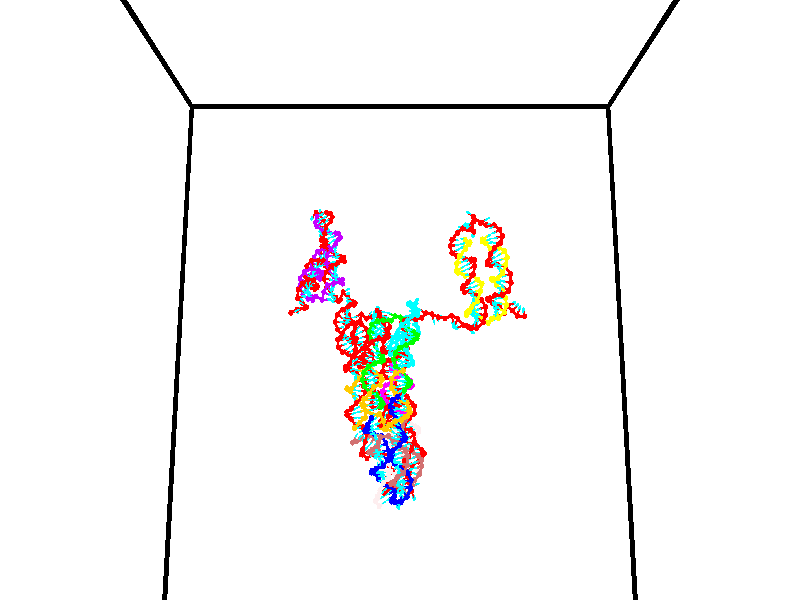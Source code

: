 // switches for output
#declare DRAW_BASES = 1; // possible values are 0, 1; only relevant for DNA ribbons
#declare DRAW_BASES_TYPE = 3; // possible values are 1, 2, 3; only relevant for DNA ribbons
#declare DRAW_FOG = 0; // set to 1 to enable fog

#include "colors.inc"

#include "transforms.inc"
background { rgb <1, 1, 1>}

#default {
   normal{
       ripples 0.25
       frequency 0.20
       turbulence 0.2
       lambda 5
   }
	finish {
		phong 0.1
		phong_size 40.
	}
}

// original window dimensions: 1024x640


// camera settings

camera {
	sky <0, 0.179814, -0.983701>
	up <0, 0.179814, -0.983701>
	right 1.6 * <1, 0, 0>
	location <35, 94.9851, 44.8844>
	look_at <35, 29.7336, 32.9568>
	direction <0, -65.2515, -11.9276>
	angle 67.0682
}


# declare cpy_camera_pos = <35, 94.9851, 44.8844>;
# if (DRAW_FOG = 1)
fog {
	fog_type 2
	up vnormalize(cpy_camera_pos)
	color rgbt<1,1,1,0.3>
	distance 1e-5
	fog_alt 3e-3
	fog_offset 56
}
# end


// LIGHTS

# declare lum = 6;
global_settings {
	ambient_light rgb lum * <0.05, 0.05, 0.05>
	max_trace_level 15
}# declare cpy_direct_light_amount = 0.25;
light_source
{	1000 * <-1, -1.16352, -0.803886>,
	rgb lum * cpy_direct_light_amount
	parallel
}

light_source
{	1000 * <1, 1.16352, 0.803886>,
	rgb lum * cpy_direct_light_amount
	parallel
}

// strand 0

// nucleotide -1

// particle -1
sphere {
	<23.950737, 34.714821, 34.958721> 0.250000
	pigment { color rgbt <1,0,0,0> }
	no_shadow
}
cylinder {
	<24.321745, 34.837551, 34.873333>,  <24.544350, 34.911190, 34.822098>, 0.100000
	pigment { color rgbt <1,0,0,0> }
	no_shadow
}
cylinder {
	<24.321745, 34.837551, 34.873333>,  <23.950737, 34.714821, 34.958721>, 0.100000
	pigment { color rgbt <1,0,0,0> }
	no_shadow
}

// particle -1
sphere {
	<24.321745, 34.837551, 34.873333> 0.100000
	pigment { color rgbt <1,0,0,0> }
	no_shadow
}
sphere {
	0, 1
	scale<0.080000,0.200000,0.300000>
	matrix <0.285292, -0.212127, 0.934671,
		0.241494, -0.927827, -0.284286,
		0.927518, 0.306822, -0.213474,
		24.600000, 34.929596, 34.809292>
	pigment { color rgbt <0,1,1,0> }
	no_shadow
}
cylinder {
	<24.535990, 34.379513, 34.630543>,  <23.950737, 34.714821, 34.958721>, 0.130000
	pigment { color rgbt <1,0,0,0> }
	no_shadow
}

// nucleotide -1

// particle -1
sphere {
	<24.535990, 34.379513, 34.630543> 0.250000
	pigment { color rgbt <1,0,0,0> }
	no_shadow
}
cylinder {
	<24.481596, 33.990112, 34.704086>,  <24.448959, 33.756474, 34.748215>, 0.100000
	pigment { color rgbt <1,0,0,0> }
	no_shadow
}
cylinder {
	<24.481596, 33.990112, 34.704086>,  <24.535990, 34.379513, 34.630543>, 0.100000
	pigment { color rgbt <1,0,0,0> }
	no_shadow
}

// particle -1
sphere {
	<24.481596, 33.990112, 34.704086> 0.100000
	pigment { color rgbt <1,0,0,0> }
	no_shadow
}
sphere {
	0, 1
	scale<0.080000,0.200000,0.300000>
	matrix <0.406116, -0.224052, -0.885929,
		0.903647, -0.045802, 0.425821,
		-0.135983, -0.973500, 0.183863,
		24.440802, 33.698063, 34.759247>
	pigment { color rgbt <0,1,1,0> }
	no_shadow
}
cylinder {
	<25.225491, 33.950954, 34.453884>,  <24.535990, 34.379513, 34.630543>, 0.130000
	pigment { color rgbt <1,0,0,0> }
	no_shadow
}

// nucleotide -1

// particle -1
sphere {
	<25.225491, 33.950954, 34.453884> 0.250000
	pigment { color rgbt <1,0,0,0> }
	no_shadow
}
cylinder {
	<24.861942, 33.789562, 34.411621>,  <24.643814, 33.692726, 34.386265>, 0.100000
	pigment { color rgbt <1,0,0,0> }
	no_shadow
}
cylinder {
	<24.861942, 33.789562, 34.411621>,  <25.225491, 33.950954, 34.453884>, 0.100000
	pigment { color rgbt <1,0,0,0> }
	no_shadow
}

// particle -1
sphere {
	<24.861942, 33.789562, 34.411621> 0.100000
	pigment { color rgbt <1,0,0,0> }
	no_shadow
}
sphere {
	0, 1
	scale<0.080000,0.200000,0.300000>
	matrix <0.245760, -0.313401, -0.917269,
		0.336986, -0.859642, 0.383999,
		-0.908869, -0.403479, -0.105654,
		24.589281, 33.668518, 34.379925>
	pigment { color rgbt <0,1,1,0> }
	no_shadow
}
cylinder {
	<25.310274, 33.225452, 34.244240>,  <25.225491, 33.950954, 34.453884>, 0.130000
	pigment { color rgbt <1,0,0,0> }
	no_shadow
}

// nucleotide -1

// particle -1
sphere {
	<25.310274, 33.225452, 34.244240> 0.250000
	pigment { color rgbt <1,0,0,0> }
	no_shadow
}
cylinder {
	<25.016279, 33.445114, 34.085129>,  <24.839882, 33.576912, 33.989662>, 0.100000
	pigment { color rgbt <1,0,0,0> }
	no_shadow
}
cylinder {
	<25.016279, 33.445114, 34.085129>,  <25.310274, 33.225452, 34.244240>, 0.100000
	pigment { color rgbt <1,0,0,0> }
	no_shadow
}

// particle -1
sphere {
	<25.016279, 33.445114, 34.085129> 0.100000
	pigment { color rgbt <1,0,0,0> }
	no_shadow
}
sphere {
	0, 1
	scale<0.080000,0.200000,0.300000>
	matrix <0.268078, -0.303499, -0.914342,
		-0.622838, -0.778665, 0.075852,
		-0.734987, 0.549153, -0.397774,
		24.795782, 33.609859, 33.965797>
	pigment { color rgbt <0,1,1,0> }
	no_shadow
}
cylinder {
	<24.807426, 32.790375, 33.825195>,  <25.310274, 33.225452, 34.244240>, 0.130000
	pigment { color rgbt <1,0,0,0> }
	no_shadow
}

// nucleotide -1

// particle -1
sphere {
	<24.807426, 32.790375, 33.825195> 0.250000
	pigment { color rgbt <1,0,0,0> }
	no_shadow
}
cylinder {
	<24.819111, 33.172806, 33.708534>,  <24.826122, 33.402264, 33.638538>, 0.100000
	pigment { color rgbt <1,0,0,0> }
	no_shadow
}
cylinder {
	<24.819111, 33.172806, 33.708534>,  <24.807426, 32.790375, 33.825195>, 0.100000
	pigment { color rgbt <1,0,0,0> }
	no_shadow
}

// particle -1
sphere {
	<24.819111, 33.172806, 33.708534> 0.100000
	pigment { color rgbt <1,0,0,0> }
	no_shadow
}
sphere {
	0, 1
	scale<0.080000,0.200000,0.300000>
	matrix <0.332129, -0.284481, -0.899311,
		-0.942782, -0.070593, -0.325852,
		0.029213, 0.956079, -0.291650,
		24.827875, 33.459629, 33.621040>
	pigment { color rgbt <0,1,1,0> }
	no_shadow
}
cylinder {
	<24.310131, 33.089561, 33.404934>,  <24.807426, 32.790375, 33.825195>, 0.130000
	pigment { color rgbt <1,0,0,0> }
	no_shadow
}

// nucleotide -1

// particle -1
sphere {
	<24.310131, 33.089561, 33.404934> 0.250000
	pigment { color rgbt <1,0,0,0> }
	no_shadow
}
cylinder {
	<24.688869, 33.203682, 33.345486>,  <24.916113, 33.272156, 33.309814>, 0.100000
	pigment { color rgbt <1,0,0,0> }
	no_shadow
}
cylinder {
	<24.688869, 33.203682, 33.345486>,  <24.310131, 33.089561, 33.404934>, 0.100000
	pigment { color rgbt <1,0,0,0> }
	no_shadow
}

// particle -1
sphere {
	<24.688869, 33.203682, 33.345486> 0.100000
	pigment { color rgbt <1,0,0,0> }
	no_shadow
}
sphere {
	0, 1
	scale<0.080000,0.200000,0.300000>
	matrix <0.020935, -0.515676, -0.856528,
		-0.321009, 0.807888, -0.494238,
		0.946845, 0.285300, -0.148623,
		24.972923, 33.289272, 33.300900>
	pigment { color rgbt <0,1,1,0> }
	no_shadow
}
cylinder {
	<24.389742, 33.368690, 32.702625>,  <24.310131, 33.089561, 33.404934>, 0.130000
	pigment { color rgbt <1,0,0,0> }
	no_shadow
}

// nucleotide -1

// particle -1
sphere {
	<24.389742, 33.368690, 32.702625> 0.250000
	pigment { color rgbt <1,0,0,0> }
	no_shadow
}
cylinder {
	<24.754456, 33.236637, 32.800327>,  <24.973284, 33.157406, 32.858948>, 0.100000
	pigment { color rgbt <1,0,0,0> }
	no_shadow
}
cylinder {
	<24.754456, 33.236637, 32.800327>,  <24.389742, 33.368690, 32.702625>, 0.100000
	pigment { color rgbt <1,0,0,0> }
	no_shadow
}

// particle -1
sphere {
	<24.754456, 33.236637, 32.800327> 0.100000
	pigment { color rgbt <1,0,0,0> }
	no_shadow
}
sphere {
	0, 1
	scale<0.080000,0.200000,0.300000>
	matrix <-0.003352, -0.600732, -0.799443,
		0.410658, 0.728101, -0.548844,
		0.911783, -0.330137, 0.244255,
		25.027990, 33.137596, 32.873604>
	pigment { color rgbt <0,1,1,0> }
	no_shadow
}
cylinder {
	<24.810398, 33.312099, 32.134987>,  <24.389742, 33.368690, 32.702625>, 0.130000
	pigment { color rgbt <1,0,0,0> }
	no_shadow
}

// nucleotide -1

// particle -1
sphere {
	<24.810398, 33.312099, 32.134987> 0.250000
	pigment { color rgbt <1,0,0,0> }
	no_shadow
}
cylinder {
	<25.031075, 33.067345, 32.361698>,  <25.163481, 32.920494, 32.497723>, 0.100000
	pigment { color rgbt <1,0,0,0> }
	no_shadow
}
cylinder {
	<25.031075, 33.067345, 32.361698>,  <24.810398, 33.312099, 32.134987>, 0.100000
	pigment { color rgbt <1,0,0,0> }
	no_shadow
}

// particle -1
sphere {
	<25.031075, 33.067345, 32.361698> 0.100000
	pigment { color rgbt <1,0,0,0> }
	no_shadow
}
sphere {
	0, 1
	scale<0.080000,0.200000,0.300000>
	matrix <0.086453, -0.633934, -0.768540,
		0.829556, 0.472995, -0.296836,
		0.551690, -0.611884, 0.566776,
		25.196581, 32.883778, 32.531731>
	pigment { color rgbt <0,1,1,0> }
	no_shadow
}
cylinder {
	<25.352875, 32.926785, 31.703033>,  <24.810398, 33.312099, 32.134987>, 0.130000
	pigment { color rgbt <1,0,0,0> }
	no_shadow
}

// nucleotide -1

// particle -1
sphere {
	<25.352875, 32.926785, 31.703033> 0.250000
	pigment { color rgbt <1,0,0,0> }
	no_shadow
}
cylinder {
	<25.343163, 32.697140, 32.030399>,  <25.337336, 32.559353, 32.226818>, 0.100000
	pigment { color rgbt <1,0,0,0> }
	no_shadow
}
cylinder {
	<25.343163, 32.697140, 32.030399>,  <25.352875, 32.926785, 31.703033>, 0.100000
	pigment { color rgbt <1,0,0,0> }
	no_shadow
}

// particle -1
sphere {
	<25.343163, 32.697140, 32.030399> 0.100000
	pigment { color rgbt <1,0,0,0> }
	no_shadow
}
sphere {
	0, 1
	scale<0.080000,0.200000,0.300000>
	matrix <0.102622, -0.815762, -0.569211,
		0.994424, 0.070167, 0.078724,
		-0.024280, -0.574116, 0.818414,
		25.335878, 32.524906, 32.275925>
	pigment { color rgbt <0,1,1,0> }
	no_shadow
}
cylinder {
	<25.914104, 32.531120, 31.678997>,  <25.352875, 32.926785, 31.703033>, 0.130000
	pigment { color rgbt <1,0,0,0> }
	no_shadow
}

// nucleotide -1

// particle -1
sphere {
	<25.914104, 32.531120, 31.678997> 0.250000
	pigment { color rgbt <1,0,0,0> }
	no_shadow
}
cylinder {
	<25.627245, 32.337940, 31.879978>,  <25.455130, 32.222034, 32.000568>, 0.100000
	pigment { color rgbt <1,0,0,0> }
	no_shadow
}
cylinder {
	<25.627245, 32.337940, 31.879978>,  <25.914104, 32.531120, 31.678997>, 0.100000
	pigment { color rgbt <1,0,0,0> }
	no_shadow
}

// particle -1
sphere {
	<25.627245, 32.337940, 31.879978> 0.100000
	pigment { color rgbt <1,0,0,0> }
	no_shadow
}
sphere {
	0, 1
	scale<0.080000,0.200000,0.300000>
	matrix <0.043972, -0.750882, -0.658971,
		0.695531, -0.450486, 0.559730,
		-0.717149, -0.482947, 0.502453,
		25.412100, 32.193054, 32.030716>
	pigment { color rgbt <0,1,1,0> }
	no_shadow
}
cylinder {
	<26.177073, 31.984983, 32.045372>,  <25.914104, 32.531120, 31.678997>, 0.130000
	pigment { color rgbt <1,0,0,0> }
	no_shadow
}

// nucleotide -1

// particle -1
sphere {
	<26.177073, 31.984983, 32.045372> 0.250000
	pigment { color rgbt <1,0,0,0> }
	no_shadow
}
cylinder {
	<25.789125, 31.902719, 31.993128>,  <25.556356, 31.853361, 31.961782>, 0.100000
	pigment { color rgbt <1,0,0,0> }
	no_shadow
}
cylinder {
	<25.789125, 31.902719, 31.993128>,  <26.177073, 31.984983, 32.045372>, 0.100000
	pigment { color rgbt <1,0,0,0> }
	no_shadow
}

// particle -1
sphere {
	<25.789125, 31.902719, 31.993128> 0.100000
	pigment { color rgbt <1,0,0,0> }
	no_shadow
}
sphere {
	0, 1
	scale<0.080000,0.200000,0.300000>
	matrix <0.243036, -0.779418, -0.577443,
		0.016957, -0.591787, 0.805916,
		-0.969869, -0.205658, -0.130609,
		25.498165, 31.841022, 31.953945>
	pigment { color rgbt <0,1,1,0> }
	no_shadow
}
cylinder {
	<26.104195, 31.296894, 32.065819>,  <26.177073, 31.984983, 32.045372>, 0.130000
	pigment { color rgbt <1,0,0,0> }
	no_shadow
}

// nucleotide -1

// particle -1
sphere {
	<26.104195, 31.296894, 32.065819> 0.250000
	pigment { color rgbt <1,0,0,0> }
	no_shadow
}
cylinder {
	<25.743902, 31.385668, 31.916458>,  <25.527727, 31.438932, 31.826841>, 0.100000
	pigment { color rgbt <1,0,0,0> }
	no_shadow
}
cylinder {
	<25.743902, 31.385668, 31.916458>,  <26.104195, 31.296894, 32.065819>, 0.100000
	pigment { color rgbt <1,0,0,0> }
	no_shadow
}

// particle -1
sphere {
	<25.743902, 31.385668, 31.916458> 0.100000
	pigment { color rgbt <1,0,0,0> }
	no_shadow
}
sphere {
	0, 1
	scale<0.080000,0.200000,0.300000>
	matrix <0.053636, -0.796225, -0.602619,
		-0.431053, -0.562825, 0.705281,
		-0.900731, 0.221932, -0.373402,
		25.473682, 31.452248, 31.804438>
	pigment { color rgbt <0,1,1,0> }
	no_shadow
}
cylinder {
	<25.763134, 30.709307, 32.163616>,  <26.104195, 31.296894, 32.065819>, 0.130000
	pigment { color rgbt <1,0,0,0> }
	no_shadow
}

// nucleotide -1

// particle -1
sphere {
	<25.763134, 30.709307, 32.163616> 0.250000
	pigment { color rgbt <1,0,0,0> }
	no_shadow
}
cylinder {
	<25.582365, 30.876875, 31.848587>,  <25.473904, 30.977417, 31.659569>, 0.100000
	pigment { color rgbt <1,0,0,0> }
	no_shadow
}
cylinder {
	<25.582365, 30.876875, 31.848587>,  <25.763134, 30.709307, 32.163616>, 0.100000
	pigment { color rgbt <1,0,0,0> }
	no_shadow
}

// particle -1
sphere {
	<25.582365, 30.876875, 31.848587> 0.100000
	pigment { color rgbt <1,0,0,0> }
	no_shadow
}
sphere {
	0, 1
	scale<0.080000,0.200000,0.300000>
	matrix <0.144292, -0.836918, -0.527966,
		-0.880312, -0.352239, 0.317773,
		-0.451920, 0.418923, -0.787574,
		25.446789, 31.002552, 31.612314>
	pigment { color rgbt <0,1,1,0> }
	no_shadow
}
cylinder {
	<25.324375, 30.183849, 31.854004>,  <25.763134, 30.709307, 32.163616>, 0.130000
	pigment { color rgbt <1,0,0,0> }
	no_shadow
}

// nucleotide -1

// particle -1
sphere {
	<25.324375, 30.183849, 31.854004> 0.250000
	pigment { color rgbt <1,0,0,0> }
	no_shadow
}
cylinder {
	<25.358450, 30.471107, 31.577740>,  <25.378895, 30.643463, 31.411982>, 0.100000
	pigment { color rgbt <1,0,0,0> }
	no_shadow
}
cylinder {
	<25.358450, 30.471107, 31.577740>,  <25.324375, 30.183849, 31.854004>, 0.100000
	pigment { color rgbt <1,0,0,0> }
	no_shadow
}

// particle -1
sphere {
	<25.358450, 30.471107, 31.577740> 0.100000
	pigment { color rgbt <1,0,0,0> }
	no_shadow
}
sphere {
	0, 1
	scale<0.080000,0.200000,0.300000>
	matrix <0.060856, -0.695636, -0.715812,
		-0.994505, 0.018947, -0.102962,
		0.085186, 0.718145, -0.690660,
		25.384007, 30.686550, 31.370543>
	pigment { color rgbt <0,1,1,0> }
	no_shadow
}
cylinder {
	<24.773703, 30.055634, 31.419090>,  <25.324375, 30.183849, 31.854004>, 0.130000
	pigment { color rgbt <1,0,0,0> }
	no_shadow
}

// nucleotide -1

// particle -1
sphere {
	<24.773703, 30.055634, 31.419090> 0.250000
	pigment { color rgbt <1,0,0,0> }
	no_shadow
}
cylinder {
	<25.047922, 30.273115, 31.225428>,  <25.212454, 30.403605, 31.109230>, 0.100000
	pigment { color rgbt <1,0,0,0> }
	no_shadow
}
cylinder {
	<25.047922, 30.273115, 31.225428>,  <24.773703, 30.055634, 31.419090>, 0.100000
	pigment { color rgbt <1,0,0,0> }
	no_shadow
}

// particle -1
sphere {
	<25.047922, 30.273115, 31.225428> 0.100000
	pigment { color rgbt <1,0,0,0> }
	no_shadow
}
sphere {
	0, 1
	scale<0.080000,0.200000,0.300000>
	matrix <0.065411, -0.708339, -0.702835,
		-0.725082, 0.450158, -0.521165,
		0.685549, 0.543703, -0.484159,
		25.253586, 30.436226, 31.080179>
	pigment { color rgbt <0,1,1,0> }
	no_shadow
}
cylinder {
	<24.518162, 30.075493, 30.708603>,  <24.773703, 30.055634, 31.419090>, 0.130000
	pigment { color rgbt <1,0,0,0> }
	no_shadow
}

// nucleotide -1

// particle -1
sphere {
	<24.518162, 30.075493, 30.708603> 0.250000
	pigment { color rgbt <1,0,0,0> }
	no_shadow
}
cylinder {
	<24.904568, 30.177639, 30.692585>,  <25.136412, 30.238928, 30.682974>, 0.100000
	pigment { color rgbt <1,0,0,0> }
	no_shadow
}
cylinder {
	<24.904568, 30.177639, 30.692585>,  <24.518162, 30.075493, 30.708603>, 0.100000
	pigment { color rgbt <1,0,0,0> }
	no_shadow
}

// particle -1
sphere {
	<24.904568, 30.177639, 30.692585> 0.100000
	pigment { color rgbt <1,0,0,0> }
	no_shadow
}
sphere {
	0, 1
	scale<0.080000,0.200000,0.300000>
	matrix <0.109504, -0.544621, -0.831503,
		-0.234147, 0.798859, -0.554075,
		0.966014, 0.255368, -0.040043,
		25.194372, 30.254250, 30.680573>
	pigment { color rgbt <0,1,1,0> }
	no_shadow
}
cylinder {
	<24.715929, 30.188467, 29.888340>,  <24.518162, 30.075493, 30.708603>, 0.130000
	pigment { color rgbt <1,0,0,0> }
	no_shadow
}

// nucleotide -1

// particle -1
sphere {
	<24.715929, 30.188467, 29.888340> 0.250000
	pigment { color rgbt <1,0,0,0> }
	no_shadow
}
cylinder {
	<25.044947, 30.111097, 30.102261>,  <25.242357, 30.064676, 30.230612>, 0.100000
	pigment { color rgbt <1,0,0,0> }
	no_shadow
}
cylinder {
	<25.044947, 30.111097, 30.102261>,  <24.715929, 30.188467, 29.888340>, 0.100000
	pigment { color rgbt <1,0,0,0> }
	no_shadow
}

// particle -1
sphere {
	<25.044947, 30.111097, 30.102261> 0.100000
	pigment { color rgbt <1,0,0,0> }
	no_shadow
}
sphere {
	0, 1
	scale<0.080000,0.200000,0.300000>
	matrix <0.366053, -0.539615, -0.758169,
		0.435234, 0.819392, -0.373053,
		0.822542, -0.193424, 0.534800,
		25.291710, 30.053070, 30.262701>
	pigment { color rgbt <0,1,1,0> }
	no_shadow
}
cylinder {
	<25.206331, 30.089325, 29.314341>,  <24.715929, 30.188467, 29.888340>, 0.130000
	pigment { color rgbt <1,0,0,0> }
	no_shadow
}

// nucleotide -1

// particle -1
sphere {
	<25.206331, 30.089325, 29.314341> 0.250000
	pigment { color rgbt <1,0,0,0> }
	no_shadow
}
cylinder {
	<25.356306, 29.930931, 29.649630>,  <25.446291, 29.835896, 29.850803>, 0.100000
	pigment { color rgbt <1,0,0,0> }
	no_shadow
}
cylinder {
	<25.356306, 29.930931, 29.649630>,  <25.206331, 30.089325, 29.314341>, 0.100000
	pigment { color rgbt <1,0,0,0> }
	no_shadow
}

// particle -1
sphere {
	<25.356306, 29.930931, 29.649630> 0.100000
	pigment { color rgbt <1,0,0,0> }
	no_shadow
}
sphere {
	0, 1
	scale<0.080000,0.200000,0.300000>
	matrix <0.524086, -0.655295, -0.543988,
		0.764695, 0.643262, -0.038164,
		0.374935, -0.395984, 0.838225,
		25.468786, 29.812136, 29.901096>
	pigment { color rgbt <0,1,1,0> }
	no_shadow
}
cylinder {
	<26.016581, 30.136982, 29.316488>,  <25.206331, 30.089325, 29.314341>, 0.130000
	pigment { color rgbt <1,0,0,0> }
	no_shadow
}

// nucleotide -1

// particle -1
sphere {
	<26.016581, 30.136982, 29.316488> 0.250000
	pigment { color rgbt <1,0,0,0> }
	no_shadow
}
cylinder {
	<25.910082, 29.840849, 29.563395>,  <25.846182, 29.663170, 29.711538>, 0.100000
	pigment { color rgbt <1,0,0,0> }
	no_shadow
}
cylinder {
	<25.910082, 29.840849, 29.563395>,  <26.016581, 30.136982, 29.316488>, 0.100000
	pigment { color rgbt <1,0,0,0> }
	no_shadow
}

// particle -1
sphere {
	<25.910082, 29.840849, 29.563395> 0.100000
	pigment { color rgbt <1,0,0,0> }
	no_shadow
}
sphere {
	0, 1
	scale<0.080000,0.200000,0.300000>
	matrix <0.523917, -0.648677, -0.552022,
		0.809088, 0.176422, 0.560582,
		-0.266248, -0.740333, 0.617267,
		25.830208, 29.618750, 29.748575>
	pigment { color rgbt <0,1,1,0> }
	no_shadow
}
cylinder {
	<26.532591, 29.749990, 29.228931>,  <26.016581, 30.136982, 29.316488>, 0.130000
	pigment { color rgbt <1,0,0,0> }
	no_shadow
}

// nucleotide -1

// particle -1
sphere {
	<26.532591, 29.749990, 29.228931> 0.250000
	pigment { color rgbt <1,0,0,0> }
	no_shadow
}
cylinder {
	<26.297573, 29.481136, 29.409164>,  <26.156563, 29.319824, 29.517305>, 0.100000
	pigment { color rgbt <1,0,0,0> }
	no_shadow
}
cylinder {
	<26.297573, 29.481136, 29.409164>,  <26.532591, 29.749990, 29.228931>, 0.100000
	pigment { color rgbt <1,0,0,0> }
	no_shadow
}

// particle -1
sphere {
	<26.297573, 29.481136, 29.409164> 0.100000
	pigment { color rgbt <1,0,0,0> }
	no_shadow
}
sphere {
	0, 1
	scale<0.080000,0.200000,0.300000>
	matrix <0.376615, -0.719987, -0.582907,
		0.716206, -0.172788, 0.676161,
		-0.587546, -0.672133, 0.450584,
		26.121309, 29.279497, 29.544340>
	pigment { color rgbt <0,1,1,0> }
	no_shadow
}
cylinder {
	<26.976194, 29.176777, 29.402840>,  <26.532591, 29.749990, 29.228931>, 0.130000
	pigment { color rgbt <1,0,0,0> }
	no_shadow
}

// nucleotide -1

// particle -1
sphere {
	<26.976194, 29.176777, 29.402840> 0.250000
	pigment { color rgbt <1,0,0,0> }
	no_shadow
}
cylinder {
	<26.601568, 29.036770, 29.410128>,  <26.376793, 28.952766, 29.414501>, 0.100000
	pigment { color rgbt <1,0,0,0> }
	no_shadow
}
cylinder {
	<26.601568, 29.036770, 29.410128>,  <26.976194, 29.176777, 29.402840>, 0.100000
	pigment { color rgbt <1,0,0,0> }
	no_shadow
}

// particle -1
sphere {
	<26.601568, 29.036770, 29.410128> 0.100000
	pigment { color rgbt <1,0,0,0> }
	no_shadow
}
sphere {
	0, 1
	scale<0.080000,0.200000,0.300000>
	matrix <0.287653, -0.797314, -0.530609,
		0.200251, -0.491709, 0.847421,
		-0.936566, -0.350018, 0.018221,
		26.320599, 28.931765, 29.415594>
	pigment { color rgbt <0,1,1,0> }
	no_shadow
}
cylinder {
	<26.982254, 28.483122, 29.685287>,  <26.976194, 29.176777, 29.402840>, 0.130000
	pigment { color rgbt <1,0,0,0> }
	no_shadow
}

// nucleotide -1

// particle -1
sphere {
	<26.982254, 28.483122, 29.685287> 0.250000
	pigment { color rgbt <1,0,0,0> }
	no_shadow
}
cylinder {
	<26.649498, 28.506886, 29.464588>,  <26.449844, 28.521143, 29.332169>, 0.100000
	pigment { color rgbt <1,0,0,0> }
	no_shadow
}
cylinder {
	<26.649498, 28.506886, 29.464588>,  <26.982254, 28.483122, 29.685287>, 0.100000
	pigment { color rgbt <1,0,0,0> }
	no_shadow
}

// particle -1
sphere {
	<26.649498, 28.506886, 29.464588> 0.100000
	pigment { color rgbt <1,0,0,0> }
	no_shadow
}
sphere {
	0, 1
	scale<0.080000,0.200000,0.300000>
	matrix <0.282816, -0.810059, -0.513634,
		-0.477462, -0.583331, 0.657080,
		-0.831892, 0.059408, -0.551748,
		26.399931, 28.524708, 29.299065>
	pigment { color rgbt <0,1,1,0> }
	no_shadow
}
cylinder {
	<26.786213, 27.857222, 29.517464>,  <26.982254, 28.483122, 29.685287>, 0.130000
	pigment { color rgbt <1,0,0,0> }
	no_shadow
}

// nucleotide -1

// particle -1
sphere {
	<26.786213, 27.857222, 29.517464> 0.250000
	pigment { color rgbt <1,0,0,0> }
	no_shadow
}
cylinder {
	<26.594263, 28.064329, 29.234159>,  <26.479094, 28.188593, 29.064177>, 0.100000
	pigment { color rgbt <1,0,0,0> }
	no_shadow
}
cylinder {
	<26.594263, 28.064329, 29.234159>,  <26.786213, 27.857222, 29.517464>, 0.100000
	pigment { color rgbt <1,0,0,0> }
	no_shadow
}

// particle -1
sphere {
	<26.594263, 28.064329, 29.234159> 0.100000
	pigment { color rgbt <1,0,0,0> }
	no_shadow
}
sphere {
	0, 1
	scale<0.080000,0.200000,0.300000>
	matrix <0.256108, -0.689454, -0.677541,
		-0.839123, -0.506528, 0.198248,
		-0.479876, 0.517767, -0.708262,
		26.450300, 28.219660, 29.021681>
	pigment { color rgbt <0,1,1,0> }
	no_shadow
}
cylinder {
	<26.408489, 27.376137, 29.211863>,  <26.786213, 27.857222, 29.517464>, 0.130000
	pigment { color rgbt <1,0,0,0> }
	no_shadow
}

// nucleotide -1

// particle -1
sphere {
	<26.408489, 27.376137, 29.211863> 0.250000
	pigment { color rgbt <1,0,0,0> }
	no_shadow
}
cylinder {
	<26.411806, 27.668299, 28.938677>,  <26.413795, 27.843596, 28.774765>, 0.100000
	pigment { color rgbt <1,0,0,0> }
	no_shadow
}
cylinder {
	<26.411806, 27.668299, 28.938677>,  <26.408489, 27.376137, 29.211863>, 0.100000
	pigment { color rgbt <1,0,0,0> }
	no_shadow
}

// particle -1
sphere {
	<26.411806, 27.668299, 28.938677> 0.100000
	pigment { color rgbt <1,0,0,0> }
	no_shadow
}
sphere {
	0, 1
	scale<0.080000,0.200000,0.300000>
	matrix <0.164432, -0.674685, -0.719557,
		-0.986354, -0.106335, -0.125696,
		0.008291, 0.730406, -0.682963,
		26.414293, 27.887421, 28.733788>
	pigment { color rgbt <0,1,1,0> }
	no_shadow
}
cylinder {
	<25.897600, 27.221209, 28.706377>,  <26.408489, 27.376137, 29.211863>, 0.130000
	pigment { color rgbt <1,0,0,0> }
	no_shadow
}

// nucleotide -1

// particle -1
sphere {
	<25.897600, 27.221209, 28.706377> 0.250000
	pigment { color rgbt <1,0,0,0> }
	no_shadow
}
cylinder {
	<26.169598, 27.439022, 28.509972>,  <26.332796, 27.569710, 28.392128>, 0.100000
	pigment { color rgbt <1,0,0,0> }
	no_shadow
}
cylinder {
	<26.169598, 27.439022, 28.509972>,  <25.897600, 27.221209, 28.706377>, 0.100000
	pigment { color rgbt <1,0,0,0> }
	no_shadow
}

// particle -1
sphere {
	<26.169598, 27.439022, 28.509972> 0.100000
	pigment { color rgbt <1,0,0,0> }
	no_shadow
}
sphere {
	0, 1
	scale<0.080000,0.200000,0.300000>
	matrix <0.066430, -0.712665, -0.698353,
		-0.730204, 0.442257, -0.520780,
		0.679992, 0.544535, -0.491012,
		26.373596, 27.602383, 28.362669>
	pigment { color rgbt <0,1,1,0> }
	no_shadow
}
cylinder {
	<25.759418, 27.106806, 27.931566>,  <25.897600, 27.221209, 28.706377>, 0.130000
	pigment { color rgbt <1,0,0,0> }
	no_shadow
}

// nucleotide -1

// particle -1
sphere {
	<25.759418, 27.106806, 27.931566> 0.250000
	pigment { color rgbt <1,0,0,0> }
	no_shadow
}
cylinder {
	<26.138784, 27.229042, 27.965336>,  <26.366404, 27.302383, 27.985598>, 0.100000
	pigment { color rgbt <1,0,0,0> }
	no_shadow
}
cylinder {
	<26.138784, 27.229042, 27.965336>,  <25.759418, 27.106806, 27.931566>, 0.100000
	pigment { color rgbt <1,0,0,0> }
	no_shadow
}

// particle -1
sphere {
	<26.138784, 27.229042, 27.965336> 0.100000
	pigment { color rgbt <1,0,0,0> }
	no_shadow
}
sphere {
	0, 1
	scale<0.080000,0.200000,0.300000>
	matrix <0.248154, -0.549813, -0.797574,
		-0.197313, 0.777380, -0.597284,
		0.948413, 0.305591, 0.084425,
		26.423307, 27.320719, 27.990664>
	pigment { color rgbt <0,1,1,0> }
	no_shadow
}
cylinder {
	<25.927114, 27.229820, 27.255548>,  <25.759418, 27.106806, 27.931566>, 0.130000
	pigment { color rgbt <1,0,0,0> }
	no_shadow
}

// nucleotide -1

// particle -1
sphere {
	<25.927114, 27.229820, 27.255548> 0.250000
	pigment { color rgbt <1,0,0,0> }
	no_shadow
}
cylinder {
	<26.262442, 27.157001, 27.461103>,  <26.463638, 27.113310, 27.584436>, 0.100000
	pigment { color rgbt <1,0,0,0> }
	no_shadow
}
cylinder {
	<26.262442, 27.157001, 27.461103>,  <25.927114, 27.229820, 27.255548>, 0.100000
	pigment { color rgbt <1,0,0,0> }
	no_shadow
}

// particle -1
sphere {
	<26.262442, 27.157001, 27.461103> 0.100000
	pigment { color rgbt <1,0,0,0> }
	no_shadow
}
sphere {
	0, 1
	scale<0.080000,0.200000,0.300000>
	matrix <0.252278, -0.706074, -0.661676,
		0.483298, 0.684338, -0.545989,
		0.838319, -0.182046, 0.513888,
		26.513937, 27.102388, 27.615271>
	pigment { color rgbt <0,1,1,0> }
	no_shadow
}
cylinder {
	<26.484684, 27.351662, 26.776442>,  <25.927114, 27.229820, 27.255548>, 0.130000
	pigment { color rgbt <1,0,0,0> }
	no_shadow
}

// nucleotide -1

// particle -1
sphere {
	<26.484684, 27.351662, 26.776442> 0.250000
	pigment { color rgbt <1,0,0,0> }
	no_shadow
}
cylinder {
	<26.581545, 27.100903, 27.072647>,  <26.639662, 26.950447, 27.250370>, 0.100000
	pigment { color rgbt <1,0,0,0> }
	no_shadow
}
cylinder {
	<26.581545, 27.100903, 27.072647>,  <26.484684, 27.351662, 26.776442>, 0.100000
	pigment { color rgbt <1,0,0,0> }
	no_shadow
}

// particle -1
sphere {
	<26.581545, 27.100903, 27.072647> 0.100000
	pigment { color rgbt <1,0,0,0> }
	no_shadow
}
sphere {
	0, 1
	scale<0.080000,0.200000,0.300000>
	matrix <0.185104, -0.719362, -0.669519,
		0.952418, 0.299197, -0.058152,
		0.242150, -0.626897, 0.740515,
		26.654190, 26.912834, 27.294802>
	pigment { color rgbt <0,1,1,0> }
	no_shadow
}
cylinder {
	<25.928928, 27.912722, 26.792805>,  <26.484684, 27.351662, 26.776442>, 0.130000
	pigment { color rgbt <1,0,0,0> }
	no_shadow
}

// nucleotide -1

// particle -1
sphere {
	<25.928928, 27.912722, 26.792805> 0.250000
	pigment { color rgbt <1,0,0,0> }
	no_shadow
}
cylinder {
	<25.892435, 27.693266, 26.460379>,  <25.870539, 27.561592, 26.260923>, 0.100000
	pigment { color rgbt <1,0,0,0> }
	no_shadow
}
cylinder {
	<25.892435, 27.693266, 26.460379>,  <25.928928, 27.912722, 26.792805>, 0.100000
	pigment { color rgbt <1,0,0,0> }
	no_shadow
}

// particle -1
sphere {
	<25.892435, 27.693266, 26.460379> 0.100000
	pigment { color rgbt <1,0,0,0> }
	no_shadow
}
sphere {
	0, 1
	scale<0.080000,0.200000,0.300000>
	matrix <-0.068744, 0.836024, -0.544368,
		0.993454, 0.007468, -0.113987,
		-0.091231, -0.548641, -0.831065,
		25.865067, 27.528673, 26.211060>
	pigment { color rgbt <0,1,1,0> }
	no_shadow
}
cylinder {
	<26.485598, 28.006227, 26.209152>,  <25.928928, 27.912722, 26.792805>, 0.130000
	pigment { color rgbt <1,0,0,0> }
	no_shadow
}

// nucleotide -1

// particle -1
sphere {
	<26.485598, 28.006227, 26.209152> 0.250000
	pigment { color rgbt <1,0,0,0> }
	no_shadow
}
cylinder {
	<26.127647, 27.907848, 26.060181>,  <25.912876, 27.848822, 25.970797>, 0.100000
	pigment { color rgbt <1,0,0,0> }
	no_shadow
}
cylinder {
	<26.127647, 27.907848, 26.060181>,  <26.485598, 28.006227, 26.209152>, 0.100000
	pigment { color rgbt <1,0,0,0> }
	no_shadow
}

// particle -1
sphere {
	<26.127647, 27.907848, 26.060181> 0.100000
	pigment { color rgbt <1,0,0,0> }
	no_shadow
}
sphere {
	0, 1
	scale<0.080000,0.200000,0.300000>
	matrix <-0.012307, 0.847744, -0.530263,
		0.446142, -0.469937, -0.761654,
		-0.894878, -0.245946, -0.372430,
		25.859184, 27.834064, 25.948452>
	pigment { color rgbt <0,1,1,0> }
	no_shadow
}
cylinder {
	<26.497013, 28.118084, 25.472395>,  <26.485598, 28.006227, 26.209152>, 0.130000
	pigment { color rgbt <1,0,0,0> }
	no_shadow
}

// nucleotide -1

// particle -1
sphere {
	<26.497013, 28.118084, 25.472395> 0.250000
	pigment { color rgbt <1,0,0,0> }
	no_shadow
}
cylinder {
	<26.111092, 28.154064, 25.571238>,  <25.879538, 28.175652, 25.630543>, 0.100000
	pigment { color rgbt <1,0,0,0> }
	no_shadow
}
cylinder {
	<26.111092, 28.154064, 25.571238>,  <26.497013, 28.118084, 25.472395>, 0.100000
	pigment { color rgbt <1,0,0,0> }
	no_shadow
}

// particle -1
sphere {
	<26.111092, 28.154064, 25.571238> 0.100000
	pigment { color rgbt <1,0,0,0> }
	no_shadow
}
sphere {
	0, 1
	scale<0.080000,0.200000,0.300000>
	matrix <-0.059169, 0.841328, -0.537277,
		-0.256224, -0.532989, -0.806395,
		-0.964805, 0.089950, 0.247105,
		25.821650, 28.181049, 25.645369>
	pigment { color rgbt <0,1,1,0> }
	no_shadow
}
cylinder {
	<26.260557, 28.464775, 24.959915>,  <26.497013, 28.118084, 25.472395>, 0.130000
	pigment { color rgbt <1,0,0,0> }
	no_shadow
}

// nucleotide -1

// particle -1
sphere {
	<26.260557, 28.464775, 24.959915> 0.250000
	pigment { color rgbt <1,0,0,0> }
	no_shadow
}
cylinder {
	<25.990999, 28.524694, 25.249308>,  <25.829264, 28.560646, 25.422943>, 0.100000
	pigment { color rgbt <1,0,0,0> }
	no_shadow
}
cylinder {
	<25.990999, 28.524694, 25.249308>,  <26.260557, 28.464775, 24.959915>, 0.100000
	pigment { color rgbt <1,0,0,0> }
	no_shadow
}

// particle -1
sphere {
	<25.990999, 28.524694, 25.249308> 0.100000
	pigment { color rgbt <1,0,0,0> }
	no_shadow
}
sphere {
	0, 1
	scale<0.080000,0.200000,0.300000>
	matrix <-0.157131, 0.927769, -0.338460,
		-0.721925, -0.341768, -0.601680,
		-0.673894, 0.149800, 0.723482,
		25.788832, 28.569635, 25.466352>
	pigment { color rgbt <0,1,1,0> }
	no_shadow
}
cylinder {
	<25.680004, 28.733835, 24.487318>,  <26.260557, 28.464775, 24.959915>, 0.130000
	pigment { color rgbt <1,0,0,0> }
	no_shadow
}

// nucleotide -1

// particle -1
sphere {
	<25.680004, 28.733835, 24.487318> 0.250000
	pigment { color rgbt <1,0,0,0> }
	no_shadow
}
cylinder {
	<25.726200, 28.876402, 24.858183>,  <25.753918, 28.961941, 25.080702>, 0.100000
	pigment { color rgbt <1,0,0,0> }
	no_shadow
}
cylinder {
	<25.726200, 28.876402, 24.858183>,  <25.680004, 28.733835, 24.487318>, 0.100000
	pigment { color rgbt <1,0,0,0> }
	no_shadow
}

// particle -1
sphere {
	<25.726200, 28.876402, 24.858183> 0.100000
	pigment { color rgbt <1,0,0,0> }
	no_shadow
}
sphere {
	0, 1
	scale<0.080000,0.200000,0.300000>
	matrix <0.003963, 0.933236, -0.359243,
		-0.993300, 0.045164, 0.106368,
		0.115491, 0.356415, 0.927162,
		25.760847, 28.983326, 25.136332>
	pigment { color rgbt <0,1,1,0> }
	no_shadow
}
cylinder {
	<25.528996, 29.482601, 24.533768>,  <25.680004, 28.733835, 24.487318>, 0.130000
	pigment { color rgbt <1,0,0,0> }
	no_shadow
}

// nucleotide -1

// particle -1
sphere {
	<25.528996, 29.482601, 24.533768> 0.250000
	pigment { color rgbt <1,0,0,0> }
	no_shadow
}
cylinder {
	<25.295380, 29.497755, 24.858105>,  <25.155210, 29.506847, 25.052706>, 0.100000
	pigment { color rgbt <1,0,0,0> }
	no_shadow
}
cylinder {
	<25.295380, 29.497755, 24.858105>,  <25.528996, 29.482601, 24.533768>, 0.100000
	pigment { color rgbt <1,0,0,0> }
	no_shadow
}

// particle -1
sphere {
	<25.295380, 29.497755, 24.858105> 0.100000
	pigment { color rgbt <1,0,0,0> }
	no_shadow
}
sphere {
	0, 1
	scale<0.080000,0.200000,0.300000>
	matrix <-0.661241, -0.601579, -0.448178,
		0.470806, -0.797915, 0.376395,
		-0.584039, 0.037883, 0.810841,
		25.120169, 29.509121, 25.101357>
	pigment { color rgbt <0,1,1,0> }
	no_shadow
}
cylinder {
	<26.085291, 29.837193, 24.762400>,  <25.528996, 29.482601, 24.533768>, 0.130000
	pigment { color rgbt <1,0,0,0> }
	no_shadow
}

// nucleotide -1

// particle -1
sphere {
	<26.085291, 29.837193, 24.762400> 0.250000
	pigment { color rgbt <1,0,0,0> }
	no_shadow
}
cylinder {
	<26.101391, 30.235317, 24.727228>,  <26.111052, 30.474192, 24.706125>, 0.100000
	pigment { color rgbt <1,0,0,0> }
	no_shadow
}
cylinder {
	<26.101391, 30.235317, 24.727228>,  <26.085291, 29.837193, 24.762400>, 0.100000
	pigment { color rgbt <1,0,0,0> }
	no_shadow
}

// particle -1
sphere {
	<26.101391, 30.235317, 24.727228> 0.100000
	pigment { color rgbt <1,0,0,0> }
	no_shadow
}
sphere {
	0, 1
	scale<0.080000,0.200000,0.300000>
	matrix <0.738791, 0.029601, 0.673285,
		0.672732, -0.092060, -0.734137,
		0.040251, 0.995313, -0.087927,
		26.113466, 30.533911, 24.700850>
	pigment { color rgbt <0,1,1,0> }
	no_shadow
}
cylinder {
	<26.768450, 30.021572, 24.717882>,  <26.085291, 29.837193, 24.762400>, 0.130000
	pigment { color rgbt <1,0,0,0> }
	no_shadow
}

// nucleotide -1

// particle -1
sphere {
	<26.768450, 30.021572, 24.717882> 0.250000
	pigment { color rgbt <1,0,0,0> }
	no_shadow
}
cylinder {
	<26.564688, 30.319374, 24.890495>,  <26.442430, 30.498055, 24.994062>, 0.100000
	pigment { color rgbt <1,0,0,0> }
	no_shadow
}
cylinder {
	<26.564688, 30.319374, 24.890495>,  <26.768450, 30.021572, 24.717882>, 0.100000
	pigment { color rgbt <1,0,0,0> }
	no_shadow
}

// particle -1
sphere {
	<26.564688, 30.319374, 24.890495> 0.100000
	pigment { color rgbt <1,0,0,0> }
	no_shadow
}
sphere {
	0, 1
	scale<0.080000,0.200000,0.300000>
	matrix <0.714816, 0.086897, 0.693893,
		0.479108, 0.661938, -0.576449,
		-0.509406, 0.744504, 0.431531,
		26.411865, 30.542725, 25.019955>
	pigment { color rgbt <0,1,1,0> }
	no_shadow
}
cylinder {
	<27.299412, 30.503717, 24.984709>,  <26.768450, 30.021572, 24.717882>, 0.130000
	pigment { color rgbt <1,0,0,0> }
	no_shadow
}

// nucleotide -1

// particle -1
sphere {
	<27.299412, 30.503717, 24.984709> 0.250000
	pigment { color rgbt <1,0,0,0> }
	no_shadow
}
cylinder {
	<26.976171, 30.600222, 25.199657>,  <26.782228, 30.658125, 25.328627>, 0.100000
	pigment { color rgbt <1,0,0,0> }
	no_shadow
}
cylinder {
	<26.976171, 30.600222, 25.199657>,  <27.299412, 30.503717, 24.984709>, 0.100000
	pigment { color rgbt <1,0,0,0> }
	no_shadow
}

// particle -1
sphere {
	<26.976171, 30.600222, 25.199657> 0.100000
	pigment { color rgbt <1,0,0,0> }
	no_shadow
}
sphere {
	0, 1
	scale<0.080000,0.200000,0.300000>
	matrix <0.578840, 0.156164, 0.800348,
		0.109176, 0.957813, -0.265849,
		-0.808100, 0.241263, 0.537371,
		26.733742, 30.672600, 25.360868>
	pigment { color rgbt <0,1,1,0> }
	no_shadow
}
cylinder {
	<27.569849, 31.044804, 25.457949>,  <27.299412, 30.503717, 24.984709>, 0.130000
	pigment { color rgbt <1,0,0,0> }
	no_shadow
}

// nucleotide -1

// particle -1
sphere {
	<27.569849, 31.044804, 25.457949> 0.250000
	pigment { color rgbt <1,0,0,0> }
	no_shadow
}
cylinder {
	<27.227341, 30.923454, 25.625168>,  <27.021835, 30.850645, 25.725500>, 0.100000
	pigment { color rgbt <1,0,0,0> }
	no_shadow
}
cylinder {
	<27.227341, 30.923454, 25.625168>,  <27.569849, 31.044804, 25.457949>, 0.100000
	pigment { color rgbt <1,0,0,0> }
	no_shadow
}

// particle -1
sphere {
	<27.227341, 30.923454, 25.625168> 0.100000
	pigment { color rgbt <1,0,0,0> }
	no_shadow
}
sphere {
	0, 1
	scale<0.080000,0.200000,0.300000>
	matrix <0.407345, 0.101031, 0.907669,
		-0.317600, 0.947500, 0.037068,
		-0.856271, -0.303375, 0.418047,
		26.970459, 30.832441, 25.750582>
	pigment { color rgbt <0,1,1,0> }
	no_shadow
}
cylinder {
	<27.453344, 31.526344, 26.006311>,  <27.569849, 31.044804, 25.457949>, 0.130000
	pigment { color rgbt <1,0,0,0> }
	no_shadow
}

// nucleotide -1

// particle -1
sphere {
	<27.453344, 31.526344, 26.006311> 0.250000
	pigment { color rgbt <1,0,0,0> }
	no_shadow
}
cylinder {
	<27.210838, 31.221249, 26.096350>,  <27.065334, 31.038191, 26.150373>, 0.100000
	pigment { color rgbt <1,0,0,0> }
	no_shadow
}
cylinder {
	<27.210838, 31.221249, 26.096350>,  <27.453344, 31.526344, 26.006311>, 0.100000
	pigment { color rgbt <1,0,0,0> }
	no_shadow
}

// particle -1
sphere {
	<27.210838, 31.221249, 26.096350> 0.100000
	pigment { color rgbt <1,0,0,0> }
	no_shadow
}
sphere {
	0, 1
	scale<0.080000,0.200000,0.300000>
	matrix <0.179483, 0.144511, 0.973089,
		-0.774743, 0.630352, 0.049286,
		-0.606267, -0.762740, 0.225096,
		27.028959, 30.992426, 26.163879>
	pigment { color rgbt <0,1,1,0> }
	no_shadow
}
cylinder {
	<26.982107, 31.686016, 26.569183>,  <27.453344, 31.526344, 26.006311>, 0.130000
	pigment { color rgbt <1,0,0,0> }
	no_shadow
}

// nucleotide -1

// particle -1
sphere {
	<26.982107, 31.686016, 26.569183> 0.250000
	pigment { color rgbt <1,0,0,0> }
	no_shadow
}
cylinder {
	<27.028475, 31.288877, 26.557741>,  <27.056295, 31.050594, 26.550875>, 0.100000
	pigment { color rgbt <1,0,0,0> }
	no_shadow
}
cylinder {
	<27.028475, 31.288877, 26.557741>,  <26.982107, 31.686016, 26.569183>, 0.100000
	pigment { color rgbt <1,0,0,0> }
	no_shadow
}

// particle -1
sphere {
	<27.028475, 31.288877, 26.557741> 0.100000
	pigment { color rgbt <1,0,0,0> }
	no_shadow
}
sphere {
	0, 1
	scale<0.080000,0.200000,0.300000>
	matrix <-0.084996, -0.038612, 0.995633,
		-0.989615, -0.112982, -0.088864,
		0.115920, -0.992846, -0.028608,
		27.063251, 30.991024, 26.549158>
	pigment { color rgbt <0,1,1,0> }
	no_shadow
}
cylinder {
	<26.791048, 31.524984, 27.148361>,  <26.982107, 31.686016, 26.569183>, 0.130000
	pigment { color rgbt <1,0,0,0> }
	no_shadow
}

// nucleotide -1

// particle -1
sphere {
	<26.791048, 31.524984, 27.148361> 0.250000
	pigment { color rgbt <1,0,0,0> }
	no_shadow
}
cylinder {
	<26.963896, 31.171499, 27.076447>,  <27.067604, 30.959408, 27.033298>, 0.100000
	pigment { color rgbt <1,0,0,0> }
	no_shadow
}
cylinder {
	<26.963896, 31.171499, 27.076447>,  <26.791048, 31.524984, 27.148361>, 0.100000
	pigment { color rgbt <1,0,0,0> }
	no_shadow
}

// particle -1
sphere {
	<26.963896, 31.171499, 27.076447> 0.100000
	pigment { color rgbt <1,0,0,0> }
	no_shadow
}
sphere {
	0, 1
	scale<0.080000,0.200000,0.300000>
	matrix <0.131771, -0.135346, 0.981997,
		-0.892137, -0.448030, 0.057962,
		0.432119, -0.883714, -0.179785,
		27.093533, 30.906385, 27.022511>
	pigment { color rgbt <0,1,1,0> }
	no_shadow
}
cylinder {
	<26.564035, 31.069551, 27.690773>,  <26.791048, 31.524984, 27.148361>, 0.130000
	pigment { color rgbt <1,0,0,0> }
	no_shadow
}

// nucleotide -1

// particle -1
sphere {
	<26.564035, 31.069551, 27.690773> 0.250000
	pigment { color rgbt <1,0,0,0> }
	no_shadow
}
cylinder {
	<26.900440, 30.913225, 27.541126>,  <27.102283, 30.819429, 27.451338>, 0.100000
	pigment { color rgbt <1,0,0,0> }
	no_shadow
}
cylinder {
	<26.900440, 30.913225, 27.541126>,  <26.564035, 31.069551, 27.690773>, 0.100000
	pigment { color rgbt <1,0,0,0> }
	no_shadow
}

// particle -1
sphere {
	<26.900440, 30.913225, 27.541126> 0.100000
	pigment { color rgbt <1,0,0,0> }
	no_shadow
}
sphere {
	0, 1
	scale<0.080000,0.200000,0.300000>
	matrix <0.367370, -0.095106, 0.925199,
		-0.397164, -0.915542, 0.063589,
		0.841011, -0.390816, -0.374116,
		27.152744, 30.795980, 27.428892>
	pigment { color rgbt <0,1,1,0> }
	no_shadow
}
cylinder {
	<26.693445, 30.547421, 28.127726>,  <26.564035, 31.069551, 27.690773>, 0.130000
	pigment { color rgbt <1,0,0,0> }
	no_shadow
}

// nucleotide -1

// particle -1
sphere {
	<26.693445, 30.547421, 28.127726> 0.250000
	pigment { color rgbt <1,0,0,0> }
	no_shadow
}
cylinder {
	<27.047964, 30.620066, 27.957317>,  <27.260675, 30.663652, 27.855072>, 0.100000
	pigment { color rgbt <1,0,0,0> }
	no_shadow
}
cylinder {
	<27.047964, 30.620066, 27.957317>,  <26.693445, 30.547421, 28.127726>, 0.100000
	pigment { color rgbt <1,0,0,0> }
	no_shadow
}

// particle -1
sphere {
	<27.047964, 30.620066, 27.957317> 0.100000
	pigment { color rgbt <1,0,0,0> }
	no_shadow
}
sphere {
	0, 1
	scale<0.080000,0.200000,0.300000>
	matrix <0.429569, 0.021347, 0.902782,
		0.173050, -0.983139, -0.059095,
		0.886298, 0.181611, -0.426020,
		27.313854, 30.674549, 27.829512>
	pigment { color rgbt <0,1,1,0> }
	no_shadow
}
cylinder {
	<27.185785, 30.104433, 28.417934>,  <26.693445, 30.547421, 28.127726>, 0.130000
	pigment { color rgbt <1,0,0,0> }
	no_shadow
}

// nucleotide -1

// particle -1
sphere {
	<27.185785, 30.104433, 28.417934> 0.250000
	pigment { color rgbt <1,0,0,0> }
	no_shadow
}
cylinder {
	<27.405468, 30.411167, 28.285067>,  <27.537277, 30.595207, 28.205345>, 0.100000
	pigment { color rgbt <1,0,0,0> }
	no_shadow
}
cylinder {
	<27.405468, 30.411167, 28.285067>,  <27.185785, 30.104433, 28.417934>, 0.100000
	pigment { color rgbt <1,0,0,0> }
	no_shadow
}

// particle -1
sphere {
	<27.405468, 30.411167, 28.285067> 0.100000
	pigment { color rgbt <1,0,0,0> }
	no_shadow
}
sphere {
	0, 1
	scale<0.080000,0.200000,0.300000>
	matrix <0.441676, 0.071079, 0.894354,
		0.709433, -0.637895, -0.299656,
		0.549205, 0.766836, -0.332169,
		27.570230, 30.641218, 28.185415>
	pigment { color rgbt <0,1,1,0> }
	no_shadow
}
cylinder {
	<27.812420, 29.915415, 28.710260>,  <27.185785, 30.104433, 28.417934>, 0.130000
	pigment { color rgbt <1,0,0,0> }
	no_shadow
}

// nucleotide -1

// particle -1
sphere {
	<27.812420, 29.915415, 28.710260> 0.250000
	pigment { color rgbt <1,0,0,0> }
	no_shadow
}
cylinder {
	<27.836300, 30.306137, 28.628008>,  <27.850628, 30.540571, 28.578657>, 0.100000
	pigment { color rgbt <1,0,0,0> }
	no_shadow
}
cylinder {
	<27.836300, 30.306137, 28.628008>,  <27.812420, 29.915415, 28.710260>, 0.100000
	pigment { color rgbt <1,0,0,0> }
	no_shadow
}

// particle -1
sphere {
	<27.836300, 30.306137, 28.628008> 0.100000
	pigment { color rgbt <1,0,0,0> }
	no_shadow
}
sphere {
	0, 1
	scale<0.080000,0.200000,0.300000>
	matrix <0.363440, 0.170588, 0.915866,
		0.929703, -0.129412, -0.344827,
		0.059700, 0.976807, -0.205629,
		27.854210, 30.599178, 28.566319>
	pigment { color rgbt <0,1,1,0> }
	no_shadow
}
cylinder {
	<28.461552, 30.104622, 28.967842>,  <27.812420, 29.915415, 28.710260>, 0.130000
	pigment { color rgbt <1,0,0,0> }
	no_shadow
}

// nucleotide -1

// particle -1
sphere {
	<28.461552, 30.104622, 28.967842> 0.250000
	pigment { color rgbt <1,0,0,0> }
	no_shadow
}
cylinder {
	<28.242966, 30.437542, 28.930639>,  <28.111814, 30.637295, 28.908318>, 0.100000
	pigment { color rgbt <1,0,0,0> }
	no_shadow
}
cylinder {
	<28.242966, 30.437542, 28.930639>,  <28.461552, 30.104622, 28.967842>, 0.100000
	pigment { color rgbt <1,0,0,0> }
	no_shadow
}

// particle -1
sphere {
	<28.242966, 30.437542, 28.930639> 0.100000
	pigment { color rgbt <1,0,0,0> }
	no_shadow
}
sphere {
	0, 1
	scale<0.080000,0.200000,0.300000>
	matrix <0.373616, 0.341671, 0.862364,
		0.749524, 0.436505, -0.497672,
		-0.546466, 0.832301, -0.093005,
		28.079025, 30.687233, 28.902739>
	pigment { color rgbt <0,1,1,0> }
	no_shadow
}
cylinder {
	<28.885687, 30.736046, 29.180141>,  <28.461552, 30.104622, 28.967842>, 0.130000
	pigment { color rgbt <1,0,0,0> }
	no_shadow
}

// nucleotide -1

// particle -1
sphere {
	<28.885687, 30.736046, 29.180141> 0.250000
	pigment { color rgbt <1,0,0,0> }
	no_shadow
}
cylinder {
	<28.505924, 30.851835, 29.228859>,  <28.278067, 30.921309, 29.258089>, 0.100000
	pigment { color rgbt <1,0,0,0> }
	no_shadow
}
cylinder {
	<28.505924, 30.851835, 29.228859>,  <28.885687, 30.736046, 29.180141>, 0.100000
	pigment { color rgbt <1,0,0,0> }
	no_shadow
}

// particle -1
sphere {
	<28.505924, 30.851835, 29.228859> 0.100000
	pigment { color rgbt <1,0,0,0> }
	no_shadow
}
sphere {
	0, 1
	scale<0.080000,0.200000,0.300000>
	matrix <0.239892, 0.418173, 0.876118,
		0.202681, 0.861009, -0.466459,
		-0.949406, 0.289472, 0.121793,
		28.221102, 30.938677, 29.265396>
	pigment { color rgbt <0,1,1,0> }
	no_shadow
}
cylinder {
	<28.985954, 31.276203, 29.667912>,  <28.885687, 30.736046, 29.180141>, 0.130000
	pigment { color rgbt <1,0,0,0> }
	no_shadow
}

// nucleotide -1

// particle -1
sphere {
	<28.985954, 31.276203, 29.667912> 0.250000
	pigment { color rgbt <1,0,0,0> }
	no_shadow
}
cylinder {
	<28.586241, 31.268532, 29.680979>,  <28.346413, 31.263929, 29.688820>, 0.100000
	pigment { color rgbt <1,0,0,0> }
	no_shadow
}
cylinder {
	<28.586241, 31.268532, 29.680979>,  <28.985954, 31.276203, 29.667912>, 0.100000
	pigment { color rgbt <1,0,0,0> }
	no_shadow
}

// particle -1
sphere {
	<28.586241, 31.268532, 29.680979> 0.100000
	pigment { color rgbt <1,0,0,0> }
	no_shadow
}
sphere {
	0, 1
	scale<0.080000,0.200000,0.300000>
	matrix <0.016102, 0.565563, 0.824548,
		-0.034288, 0.824482, -0.564848,
		-0.999282, -0.019177, 0.032668,
		28.286455, 31.262779, 29.690779>
	pigment { color rgbt <0,1,1,0> }
	no_shadow
}
cylinder {
	<28.734894, 31.955711, 29.727303>,  <28.985954, 31.276203, 29.667912>, 0.130000
	pigment { color rgbt <1,0,0,0> }
	no_shadow
}

// nucleotide -1

// particle -1
sphere {
	<28.734894, 31.955711, 29.727303> 0.250000
	pigment { color rgbt <1,0,0,0> }
	no_shadow
}
cylinder {
	<28.459003, 31.715866, 29.889656>,  <28.293468, 31.571959, 29.987068>, 0.100000
	pigment { color rgbt <1,0,0,0> }
	no_shadow
}
cylinder {
	<28.459003, 31.715866, 29.889656>,  <28.734894, 31.955711, 29.727303>, 0.100000
	pigment { color rgbt <1,0,0,0> }
	no_shadow
}

// particle -1
sphere {
	<28.459003, 31.715866, 29.889656> 0.100000
	pigment { color rgbt <1,0,0,0> }
	no_shadow
}
sphere {
	0, 1
	scale<0.080000,0.200000,0.300000>
	matrix <-0.017142, 0.573924, 0.818729,
		-0.723868, 0.557741, -0.406128,
		-0.689725, -0.599614, 0.405885,
		28.252087, 31.535982, 30.011421>
	pigment { color rgbt <0,1,1,0> }
	no_shadow
}
cylinder {
	<28.402273, 32.411392, 30.079552>,  <28.734894, 31.955711, 29.727303>, 0.130000
	pigment { color rgbt <1,0,0,0> }
	no_shadow
}

// nucleotide -1

// particle -1
sphere {
	<28.402273, 32.411392, 30.079552> 0.250000
	pigment { color rgbt <1,0,0,0> }
	no_shadow
}
cylinder {
	<28.237261, 32.083145, 30.237747>,  <28.138254, 31.886198, 30.332664>, 0.100000
	pigment { color rgbt <1,0,0,0> }
	no_shadow
}
cylinder {
	<28.237261, 32.083145, 30.237747>,  <28.402273, 32.411392, 30.079552>, 0.100000
	pigment { color rgbt <1,0,0,0> }
	no_shadow
}

// particle -1
sphere {
	<28.237261, 32.083145, 30.237747> 0.100000
	pigment { color rgbt <1,0,0,0> }
	no_shadow
}
sphere {
	0, 1
	scale<0.080000,0.200000,0.300000>
	matrix <-0.178032, 0.498407, 0.848467,
		-0.893378, 0.279608, -0.351703,
		-0.412530, -0.820616, 0.395487,
		28.113503, 31.836960, 30.356394>
	pigment { color rgbt <0,1,1,0> }
	no_shadow
}
cylinder {
	<27.755442, 32.676979, 30.451445>,  <28.402273, 32.411392, 30.079552>, 0.130000
	pigment { color rgbt <1,0,0,0> }
	no_shadow
}

// nucleotide -1

// particle -1
sphere {
	<27.755442, 32.676979, 30.451445> 0.250000
	pigment { color rgbt <1,0,0,0> }
	no_shadow
}
cylinder {
	<27.859831, 32.325924, 30.612263>,  <27.922464, 32.115292, 30.708754>, 0.100000
	pigment { color rgbt <1,0,0,0> }
	no_shadow
}
cylinder {
	<27.859831, 32.325924, 30.612263>,  <27.755442, 32.676979, 30.451445>, 0.100000
	pigment { color rgbt <1,0,0,0> }
	no_shadow
}

// particle -1
sphere {
	<27.859831, 32.325924, 30.612263> 0.100000
	pigment { color rgbt <1,0,0,0> }
	no_shadow
}
sphere {
	0, 1
	scale<0.080000,0.200000,0.300000>
	matrix <-0.278621, 0.330273, 0.901826,
		-0.924264, -0.347368, -0.158338,
		0.260971, -0.877642, 0.402044,
		27.938122, 32.062630, 30.732876>
	pigment { color rgbt <0,1,1,0> }
	no_shadow
}
cylinder {
	<27.144035, 32.442608, 30.961529>,  <27.755442, 32.676979, 30.451445>, 0.130000
	pigment { color rgbt <1,0,0,0> }
	no_shadow
}

// nucleotide -1

// particle -1
sphere {
	<27.144035, 32.442608, 30.961529> 0.250000
	pigment { color rgbt <1,0,0,0> }
	no_shadow
}
cylinder {
	<27.483353, 32.259483, 31.067965>,  <27.686943, 32.149609, 31.131826>, 0.100000
	pigment { color rgbt <1,0,0,0> }
	no_shadow
}
cylinder {
	<27.483353, 32.259483, 31.067965>,  <27.144035, 32.442608, 30.961529>, 0.100000
	pigment { color rgbt <1,0,0,0> }
	no_shadow
}

// particle -1
sphere {
	<27.483353, 32.259483, 31.067965> 0.100000
	pigment { color rgbt <1,0,0,0> }
	no_shadow
}
sphere {
	0, 1
	scale<0.080000,0.200000,0.300000>
	matrix <-0.130706, 0.305926, 0.943040,
		-0.513142, -0.834754, 0.199676,
		0.848293, -0.457815, 0.266091,
		27.737841, 32.122139, 31.147791>
	pigment { color rgbt <0,1,1,0> }
	no_shadow
}
cylinder {
	<26.921104, 32.154270, 31.509769>,  <27.144035, 32.442608, 30.961529>, 0.130000
	pigment { color rgbt <1,0,0,0> }
	no_shadow
}

// nucleotide -1

// particle -1
sphere {
	<26.921104, 32.154270, 31.509769> 0.250000
	pigment { color rgbt <1,0,0,0> }
	no_shadow
}
cylinder {
	<27.320286, 32.144192, 31.533266>,  <27.559795, 32.138145, 31.547363>, 0.100000
	pigment { color rgbt <1,0,0,0> }
	no_shadow
}
cylinder {
	<27.320286, 32.144192, 31.533266>,  <26.921104, 32.154270, 31.509769>, 0.100000
	pigment { color rgbt <1,0,0,0> }
	no_shadow
}

// particle -1
sphere {
	<27.320286, 32.144192, 31.533266> 0.100000
	pigment { color rgbt <1,0,0,0> }
	no_shadow
}
sphere {
	0, 1
	scale<0.080000,0.200000,0.300000>
	matrix <-0.054372, 0.148517, 0.987414,
		-0.033604, -0.988589, 0.146843,
		0.997955, -0.025197, 0.058742,
		27.619673, 32.136635, 31.550888>
	pigment { color rgbt <0,1,1,0> }
	no_shadow
}
cylinder {
	<27.145916, 31.579659, 32.085854>,  <26.921104, 32.154270, 31.509769>, 0.130000
	pigment { color rgbt <1,0,0,0> }
	no_shadow
}

// nucleotide -1

// particle -1
sphere {
	<27.145916, 31.579659, 32.085854> 0.250000
	pigment { color rgbt <1,0,0,0> }
	no_shadow
}
cylinder {
	<27.460678, 31.822866, 32.043724>,  <27.649534, 31.968792, 32.018444>, 0.100000
	pigment { color rgbt <1,0,0,0> }
	no_shadow
}
cylinder {
	<27.460678, 31.822866, 32.043724>,  <27.145916, 31.579659, 32.085854>, 0.100000
	pigment { color rgbt <1,0,0,0> }
	no_shadow
}

// particle -1
sphere {
	<27.460678, 31.822866, 32.043724> 0.100000
	pigment { color rgbt <1,0,0,0> }
	no_shadow
}
sphere {
	0, 1
	scale<0.080000,0.200000,0.300000>
	matrix <0.018670, 0.147153, 0.988938,
		0.616794, -0.780164, 0.104443,
		0.786903, 0.608021, -0.105328,
		27.696749, 32.005272, 32.012127>
	pigment { color rgbt <0,1,1,0> }
	no_shadow
}
cylinder {
	<27.600044, 31.288862, 32.635403>,  <27.145916, 31.579659, 32.085854>, 0.130000
	pigment { color rgbt <1,0,0,0> }
	no_shadow
}

// nucleotide -1

// particle -1
sphere {
	<27.600044, 31.288862, 32.635403> 0.250000
	pigment { color rgbt <1,0,0,0> }
	no_shadow
}
cylinder {
	<27.688265, 31.662964, 32.524654>,  <27.741198, 31.887424, 32.458206>, 0.100000
	pigment { color rgbt <1,0,0,0> }
	no_shadow
}
cylinder {
	<27.688265, 31.662964, 32.524654>,  <27.600044, 31.288862, 32.635403>, 0.100000
	pigment { color rgbt <1,0,0,0> }
	no_shadow
}

// particle -1
sphere {
	<27.688265, 31.662964, 32.524654> 0.100000
	pigment { color rgbt <1,0,0,0> }
	no_shadow
}
sphere {
	0, 1
	scale<0.080000,0.200000,0.300000>
	matrix <0.038638, 0.275263, 0.960592,
		0.974610, -0.222557, 0.024573,
		0.220550, 0.935253, -0.276873,
		27.754431, 31.943541, 32.441593>
	pigment { color rgbt <0,1,1,0> }
	no_shadow
}
cylinder {
	<28.156633, 31.466606, 33.059044>,  <27.600044, 31.288862, 32.635403>, 0.130000
	pigment { color rgbt <1,0,0,0> }
	no_shadow
}

// nucleotide -1

// particle -1
sphere {
	<28.156633, 31.466606, 33.059044> 0.250000
	pigment { color rgbt <1,0,0,0> }
	no_shadow
}
cylinder {
	<27.988281, 31.809843, 32.941376>,  <27.887270, 32.015785, 32.870773>, 0.100000
	pigment { color rgbt <1,0,0,0> }
	no_shadow
}
cylinder {
	<27.988281, 31.809843, 32.941376>,  <28.156633, 31.466606, 33.059044>, 0.100000
	pigment { color rgbt <1,0,0,0> }
	no_shadow
}

// particle -1
sphere {
	<27.988281, 31.809843, 32.941376> 0.100000
	pigment { color rgbt <1,0,0,0> }
	no_shadow
}
sphere {
	0, 1
	scale<0.080000,0.200000,0.300000>
	matrix <0.138682, 0.381350, 0.913969,
		0.896452, 0.343877, -0.279505,
		-0.420882, 0.858092, -0.294173,
		27.862017, 32.067272, 32.853123>
	pigment { color rgbt <0,1,1,0> }
	no_shadow
}
cylinder {
	<28.454306, 31.879261, 33.484955>,  <28.156633, 31.466606, 33.059044>, 0.130000
	pigment { color rgbt <1,0,0,0> }
	no_shadow
}

// nucleotide -1

// particle -1
sphere {
	<28.454306, 31.879261, 33.484955> 0.250000
	pigment { color rgbt <1,0,0,0> }
	no_shadow
}
cylinder {
	<28.175592, 32.121620, 33.331390>,  <28.008366, 32.267036, 33.239254>, 0.100000
	pigment { color rgbt <1,0,0,0> }
	no_shadow
}
cylinder {
	<28.175592, 32.121620, 33.331390>,  <28.454306, 31.879261, 33.484955>, 0.100000
	pigment { color rgbt <1,0,0,0> }
	no_shadow
}

// particle -1
sphere {
	<28.175592, 32.121620, 33.331390> 0.100000
	pigment { color rgbt <1,0,0,0> }
	no_shadow
}
sphere {
	0, 1
	scale<0.080000,0.200000,0.300000>
	matrix <-0.032091, 0.508355, 0.860550,
		0.716565, 0.611935, -0.334769,
		-0.696782, 0.605896, -0.383907,
		27.966558, 32.303391, 33.216217>
	pigment { color rgbt <0,1,1,0> }
	no_shadow
}
cylinder {
	<28.726183, 32.571281, 33.420185>,  <28.454306, 31.879261, 33.484955>, 0.130000
	pigment { color rgbt <1,0,0,0> }
	no_shadow
}

// nucleotide -1

// particle -1
sphere {
	<28.726183, 32.571281, 33.420185> 0.250000
	pigment { color rgbt <1,0,0,0> }
	no_shadow
}
cylinder {
	<28.336164, 32.530140, 33.498882>,  <28.102154, 32.505455, 33.546101>, 0.100000
	pigment { color rgbt <1,0,0,0> }
	no_shadow
}
cylinder {
	<28.336164, 32.530140, 33.498882>,  <28.726183, 32.571281, 33.420185>, 0.100000
	pigment { color rgbt <1,0,0,0> }
	no_shadow
}

// particle -1
sphere {
	<28.336164, 32.530140, 33.498882> 0.100000
	pigment { color rgbt <1,0,0,0> }
	no_shadow
}
sphere {
	0, 1
	scale<0.080000,0.200000,0.300000>
	matrix <0.102533, 0.577408, 0.809992,
		-0.196912, 0.809952, -0.552453,
		-0.975045, -0.102853, 0.196746,
		28.043652, 32.499283, 33.557907>
	pigment { color rgbt <0,1,1,0> }
	no_shadow
}
cylinder {
	<28.985571, 32.362865, 32.738468>,  <28.726183, 32.571281, 33.420185>, 0.130000
	pigment { color rgbt <1,0,0,0> }
	no_shadow
}

// nucleotide -1

// particle -1
sphere {
	<28.985571, 32.362865, 32.738468> 0.250000
	pigment { color rgbt <1,0,0,0> }
	no_shadow
}
cylinder {
	<29.279819, 32.619808, 32.652451>,  <29.456367, 32.773972, 32.600842>, 0.100000
	pigment { color rgbt <1,0,0,0> }
	no_shadow
}
cylinder {
	<29.279819, 32.619808, 32.652451>,  <28.985571, 32.362865, 32.738468>, 0.100000
	pigment { color rgbt <1,0,0,0> }
	no_shadow
}

// particle -1
sphere {
	<29.279819, 32.619808, 32.652451> 0.100000
	pigment { color rgbt <1,0,0,0> }
	no_shadow
}
sphere {
	0, 1
	scale<0.080000,0.200000,0.300000>
	matrix <0.236700, 0.053691, 0.970098,
		0.634693, -0.764524, -0.112549,
		0.735620, 0.642355, -0.215041,
		29.500505, 32.812515, 32.587940>
	pigment { color rgbt <0,1,1,0> }
	no_shadow
}
cylinder {
	<29.493008, 32.105247, 33.139160>,  <28.985571, 32.362865, 32.738468>, 0.130000
	pigment { color rgbt <1,0,0,0> }
	no_shadow
}

// nucleotide -1

// particle -1
sphere {
	<29.493008, 32.105247, 33.139160> 0.250000
	pigment { color rgbt <1,0,0,0> }
	no_shadow
}
cylinder {
	<29.537537, 32.490284, 33.040344>,  <29.564255, 32.721306, 32.981052>, 0.100000
	pigment { color rgbt <1,0,0,0> }
	no_shadow
}
cylinder {
	<29.537537, 32.490284, 33.040344>,  <29.493008, 32.105247, 33.139160>, 0.100000
	pigment { color rgbt <1,0,0,0> }
	no_shadow
}

// particle -1
sphere {
	<29.537537, 32.490284, 33.040344> 0.100000
	pigment { color rgbt <1,0,0,0> }
	no_shadow
}
sphere {
	0, 1
	scale<0.080000,0.200000,0.300000>
	matrix <0.092125, 0.237523, 0.967004,
		0.989505, -0.130408, -0.062237,
		0.111323, 0.962588, -0.247044,
		29.570934, 32.779060, 32.966232>
	pigment { color rgbt <0,1,1,0> }
	no_shadow
}
cylinder {
	<29.955976, 32.348160, 33.589073>,  <29.493008, 32.105247, 33.139160>, 0.130000
	pigment { color rgbt <1,0,0,0> }
	no_shadow
}

// nucleotide -1

// particle -1
sphere {
	<29.955976, 32.348160, 33.589073> 0.250000
	pigment { color rgbt <1,0,0,0> }
	no_shadow
}
cylinder {
	<29.726746, 32.657085, 33.479443>,  <29.589207, 32.842442, 33.413662>, 0.100000
	pigment { color rgbt <1,0,0,0> }
	no_shadow
}
cylinder {
	<29.726746, 32.657085, 33.479443>,  <29.955976, 32.348160, 33.589073>, 0.100000
	pigment { color rgbt <1,0,0,0> }
	no_shadow
}

// particle -1
sphere {
	<29.726746, 32.657085, 33.479443> 0.100000
	pigment { color rgbt <1,0,0,0> }
	no_shadow
}
sphere {
	0, 1
	scale<0.080000,0.200000,0.300000>
	matrix <0.067411, 0.377738, 0.923455,
		0.816723, 0.510737, -0.268536,
		-0.573079, 0.772309, -0.274079,
		29.554823, 32.888779, 33.397221>
	pigment { color rgbt <0,1,1,0> }
	no_shadow
}
cylinder {
	<30.327658, 32.846218, 33.807335>,  <29.955976, 32.348160, 33.589073>, 0.130000
	pigment { color rgbt <1,0,0,0> }
	no_shadow
}

// nucleotide -1

// particle -1
sphere {
	<30.327658, 32.846218, 33.807335> 0.250000
	pigment { color rgbt <1,0,0,0> }
	no_shadow
}
cylinder {
	<29.954786, 32.973015, 33.737408>,  <29.731064, 33.049091, 33.695454>, 0.100000
	pigment { color rgbt <1,0,0,0> }
	no_shadow
}
cylinder {
	<29.954786, 32.973015, 33.737408>,  <30.327658, 32.846218, 33.807335>, 0.100000
	pigment { color rgbt <1,0,0,0> }
	no_shadow
}

// particle -1
sphere {
	<29.954786, 32.973015, 33.737408> 0.100000
	pigment { color rgbt <1,0,0,0> }
	no_shadow
}
sphere {
	0, 1
	scale<0.080000,0.200000,0.300000>
	matrix <0.001195, 0.485614, 0.874172,
		0.361995, 0.814676, -0.453058,
		-0.932179, 0.316988, -0.174816,
		29.675133, 33.068111, 33.684963>
	pigment { color rgbt <0,1,1,0> }
	no_shadow
}
cylinder {
	<30.278467, 33.534954, 34.083691>,  <30.327658, 32.846218, 33.807335>, 0.130000
	pigment { color rgbt <1,0,0,0> }
	no_shadow
}

// nucleotide -1

// particle -1
sphere {
	<30.278467, 33.534954, 34.083691> 0.250000
	pigment { color rgbt <1,0,0,0> }
	no_shadow
}
cylinder {
	<29.912104, 33.376411, 34.058346>,  <29.692286, 33.281288, 34.043137>, 0.100000
	pigment { color rgbt <1,0,0,0> }
	no_shadow
}
cylinder {
	<29.912104, 33.376411, 34.058346>,  <30.278467, 33.534954, 34.083691>, 0.100000
	pigment { color rgbt <1,0,0,0> }
	no_shadow
}

// particle -1
sphere {
	<29.912104, 33.376411, 34.058346> 0.100000
	pigment { color rgbt <1,0,0,0> }
	no_shadow
}
sphere {
	0, 1
	scale<0.080000,0.200000,0.300000>
	matrix <-0.243115, 0.422183, 0.873302,
		-0.319384, 0.815270, -0.483040,
		-0.915909, -0.396353, -0.063366,
		29.637331, 33.257507, 34.039337>
	pigment { color rgbt <0,1,1,0> }
	no_shadow
}
cylinder {
	<29.757896, 34.062046, 34.293697>,  <30.278467, 33.534954, 34.083691>, 0.130000
	pigment { color rgbt <1,0,0,0> }
	no_shadow
}

// nucleotide -1

// particle -1
sphere {
	<29.757896, 34.062046, 34.293697> 0.250000
	pigment { color rgbt <1,0,0,0> }
	no_shadow
}
cylinder {
	<29.650072, 33.683853, 34.366802>,  <29.585377, 33.456936, 34.410664>, 0.100000
	pigment { color rgbt <1,0,0,0> }
	no_shadow
}
cylinder {
	<29.650072, 33.683853, 34.366802>,  <29.757896, 34.062046, 34.293697>, 0.100000
	pigment { color rgbt <1,0,0,0> }
	no_shadow
}

// particle -1
sphere {
	<29.650072, 33.683853, 34.366802> 0.100000
	pigment { color rgbt <1,0,0,0> }
	no_shadow
}
sphere {
	0, 1
	scale<0.080000,0.200000,0.300000>
	matrix <-0.234493, 0.248522, 0.939813,
		-0.933997, 0.210480, -0.288701,
		-0.269560, -0.945481, 0.182763,
		29.569204, 33.400208, 34.421631>
	pigment { color rgbt <0,1,1,0> }
	no_shadow
}
cylinder {
	<29.100842, 34.121174, 34.594723>,  <29.757896, 34.062046, 34.293697>, 0.130000
	pigment { color rgbt <1,0,0,0> }
	no_shadow
}

// nucleotide -1

// particle -1
sphere {
	<29.100842, 34.121174, 34.594723> 0.250000
	pigment { color rgbt <1,0,0,0> }
	no_shadow
}
cylinder {
	<29.260605, 33.771297, 34.704552>,  <29.356462, 33.561371, 34.770451>, 0.100000
	pigment { color rgbt <1,0,0,0> }
	no_shadow
}
cylinder {
	<29.260605, 33.771297, 34.704552>,  <29.100842, 34.121174, 34.594723>, 0.100000
	pigment { color rgbt <1,0,0,0> }
	no_shadow
}

// particle -1
sphere {
	<29.260605, 33.771297, 34.704552> 0.100000
	pigment { color rgbt <1,0,0,0> }
	no_shadow
}
sphere {
	0, 1
	scale<0.080000,0.200000,0.300000>
	matrix <-0.295873, 0.160487, 0.941649,
		-0.867717, -0.457339, -0.194698,
		0.399406, -0.874691, 0.274571,
		29.380426, 33.508888, 34.786922>
	pigment { color rgbt <0,1,1,0> }
	no_shadow
}
cylinder {
	<28.551975, 33.821053, 34.982887>,  <29.100842, 34.121174, 34.594723>, 0.130000
	pigment { color rgbt <1,0,0,0> }
	no_shadow
}

// nucleotide -1

// particle -1
sphere {
	<28.551975, 33.821053, 34.982887> 0.250000
	pigment { color rgbt <1,0,0,0> }
	no_shadow
}
cylinder {
	<28.877350, 33.634106, 35.121387>,  <29.072575, 33.521938, 35.204487>, 0.100000
	pigment { color rgbt <1,0,0,0> }
	no_shadow
}
cylinder {
	<28.877350, 33.634106, 35.121387>,  <28.551975, 33.821053, 34.982887>, 0.100000
	pigment { color rgbt <1,0,0,0> }
	no_shadow
}

// particle -1
sphere {
	<28.877350, 33.634106, 35.121387> 0.100000
	pigment { color rgbt <1,0,0,0> }
	no_shadow
}
sphere {
	0, 1
	scale<0.080000,0.200000,0.300000>
	matrix <-0.286384, 0.196312, 0.937788,
		-0.506263, -0.861992, 0.025841,
		0.813438, -0.467367, 0.346246,
		29.121382, 33.493896, 35.225262>
	pigment { color rgbt <0,1,1,0> }
	no_shadow
}
cylinder {
	<28.301023, 33.472473, 35.549065>,  <28.551975, 33.821053, 34.982887>, 0.130000
	pigment { color rgbt <1,0,0,0> }
	no_shadow
}

// nucleotide -1

// particle -1
sphere {
	<28.301023, 33.472473, 35.549065> 0.250000
	pigment { color rgbt <1,0,0,0> }
	no_shadow
}
cylinder {
	<28.698267, 33.513824, 35.571144>,  <28.936613, 33.538635, 35.584393>, 0.100000
	pigment { color rgbt <1,0,0,0> }
	no_shadow
}
cylinder {
	<28.698267, 33.513824, 35.571144>,  <28.301023, 33.472473, 35.549065>, 0.100000
	pigment { color rgbt <1,0,0,0> }
	no_shadow
}

// particle -1
sphere {
	<28.698267, 33.513824, 35.571144> 0.100000
	pigment { color rgbt <1,0,0,0> }
	no_shadow
}
sphere {
	0, 1
	scale<0.080000,0.200000,0.300000>
	matrix <-0.082460, 0.281769, 0.955932,
		0.083266, -0.953897, 0.288352,
		0.993110, 0.103374, 0.055197,
		28.996201, 33.544838, 35.587704>
	pigment { color rgbt <0,1,1,0> }
	no_shadow
}
cylinder {
	<28.544230, 33.010155, 36.147648>,  <28.301023, 33.472473, 35.549065>, 0.130000
	pigment { color rgbt <1,0,0,0> }
	no_shadow
}

// nucleotide -1

// particle -1
sphere {
	<28.544230, 33.010155, 36.147648> 0.250000
	pigment { color rgbt <1,0,0,0> }
	no_shadow
}
cylinder {
	<28.813625, 33.298264, 36.081177>,  <28.975264, 33.471130, 36.041294>, 0.100000
	pigment { color rgbt <1,0,0,0> }
	no_shadow
}
cylinder {
	<28.813625, 33.298264, 36.081177>,  <28.544230, 33.010155, 36.147648>, 0.100000
	pigment { color rgbt <1,0,0,0> }
	no_shadow
}

// particle -1
sphere {
	<28.813625, 33.298264, 36.081177> 0.100000
	pigment { color rgbt <1,0,0,0> }
	no_shadow
}
sphere {
	0, 1
	scale<0.080000,0.200000,0.300000>
	matrix <0.043562, 0.185740, 0.981633,
		0.737911, -0.668360, 0.093718,
		0.673491, 0.720275, -0.166175,
		29.015673, 33.514347, 36.031322>
	pigment { color rgbt <0,1,1,0> }
	no_shadow
}
cylinder {
	<28.970446, 32.850109, 36.606964>,  <28.544230, 33.010155, 36.147648>, 0.130000
	pigment { color rgbt <1,0,0,0> }
	no_shadow
}

// nucleotide -1

// particle -1
sphere {
	<28.970446, 32.850109, 36.606964> 0.250000
	pigment { color rgbt <1,0,0,0> }
	no_shadow
}
cylinder {
	<29.062321, 33.229485, 36.519600>,  <29.117445, 33.457111, 36.467182>, 0.100000
	pigment { color rgbt <1,0,0,0> }
	no_shadow
}
cylinder {
	<29.062321, 33.229485, 36.519600>,  <28.970446, 32.850109, 36.606964>, 0.100000
	pigment { color rgbt <1,0,0,0> }
	no_shadow
}

// particle -1
sphere {
	<29.062321, 33.229485, 36.519600> 0.100000
	pigment { color rgbt <1,0,0,0> }
	no_shadow
}
sphere {
	0, 1
	scale<0.080000,0.200000,0.300000>
	matrix <0.208707, 0.171190, 0.962879,
		0.950624, -0.266743, -0.158626,
		0.229686, 0.948442, -0.218409,
		29.131226, 33.514019, 36.454079>
	pigment { color rgbt <0,1,1,0> }
	no_shadow
}
cylinder {
	<29.599051, 32.972157, 36.967876>,  <28.970446, 32.850109, 36.606964>, 0.130000
	pigment { color rgbt <1,0,0,0> }
	no_shadow
}

// nucleotide -1

// particle -1
sphere {
	<29.599051, 32.972157, 36.967876> 0.250000
	pigment { color rgbt <1,0,0,0> }
	no_shadow
}
cylinder {
	<29.484211, 33.344036, 36.875584>,  <29.415308, 33.567165, 36.820210>, 0.100000
	pigment { color rgbt <1,0,0,0> }
	no_shadow
}
cylinder {
	<29.484211, 33.344036, 36.875584>,  <29.599051, 32.972157, 36.967876>, 0.100000
	pigment { color rgbt <1,0,0,0> }
	no_shadow
}

// particle -1
sphere {
	<29.484211, 33.344036, 36.875584> 0.100000
	pigment { color rgbt <1,0,0,0> }
	no_shadow
}
sphere {
	0, 1
	scale<0.080000,0.200000,0.300000>
	matrix <0.358352, 0.327619, 0.874214,
		0.888346, 0.168303, -0.427218,
		-0.287097, 0.929699, -0.230727,
		29.398083, 33.622948, 36.806366>
	pigment { color rgbt <0,1,1,0> }
	no_shadow
}
cylinder {
	<30.258047, 33.382275, 36.946880>,  <29.599051, 32.972157, 36.967876>, 0.130000
	pigment { color rgbt <1,0,0,0> }
	no_shadow
}

// nucleotide -1

// particle -1
sphere {
	<30.258047, 33.382275, 36.946880> 0.250000
	pigment { color rgbt <1,0,0,0> }
	no_shadow
}
cylinder {
	<29.949411, 33.631969, 36.995838>,  <29.764231, 33.781784, 37.025215>, 0.100000
	pigment { color rgbt <1,0,0,0> }
	no_shadow
}
cylinder {
	<29.949411, 33.631969, 36.995838>,  <30.258047, 33.382275, 36.946880>, 0.100000
	pigment { color rgbt <1,0,0,0> }
	no_shadow
}

// particle -1
sphere {
	<29.949411, 33.631969, 36.995838> 0.100000
	pigment { color rgbt <1,0,0,0> }
	no_shadow
}
sphere {
	0, 1
	scale<0.080000,0.200000,0.300000>
	matrix <0.477992, 0.441991, 0.759057,
		0.419730, 0.644186, -0.639414,
		-0.771589, 0.624234, 0.122399,
		29.717934, 33.819241, 37.032558>
	pigment { color rgbt <0,1,1,0> }
	no_shadow
}
cylinder {
	<30.568354, 34.049614, 37.089161>,  <30.258047, 33.382275, 36.946880>, 0.130000
	pigment { color rgbt <1,0,0,0> }
	no_shadow
}

// nucleotide -1

// particle -1
sphere {
	<30.568354, 34.049614, 37.089161> 0.250000
	pigment { color rgbt <1,0,0,0> }
	no_shadow
}
cylinder {
	<30.191866, 34.065033, 37.223396>,  <29.965973, 34.074284, 37.303936>, 0.100000
	pigment { color rgbt <1,0,0,0> }
	no_shadow
}
cylinder {
	<30.191866, 34.065033, 37.223396>,  <30.568354, 34.049614, 37.089161>, 0.100000
	pigment { color rgbt <1,0,0,0> }
	no_shadow
}

// particle -1
sphere {
	<30.191866, 34.065033, 37.223396> 0.100000
	pigment { color rgbt <1,0,0,0> }
	no_shadow
}
sphere {
	0, 1
	scale<0.080000,0.200000,0.300000>
	matrix <0.312583, 0.475993, 0.822023,
		-0.128049, 0.878604, -0.460064,
		-0.941220, 0.038549, 0.335587,
		29.909500, 34.076599, 37.324074>
	pigment { color rgbt <0,1,1,0> }
	no_shadow
}
cylinder {
	<30.548599, 34.703236, 37.385471>,  <30.568354, 34.049614, 37.089161>, 0.130000
	pigment { color rgbt <1,0,0,0> }
	no_shadow
}

// nucleotide -1

// particle -1
sphere {
	<30.548599, 34.703236, 37.385471> 0.250000
	pigment { color rgbt <1,0,0,0> }
	no_shadow
}
cylinder {
	<30.279495, 34.463409, 37.558865>,  <30.118032, 34.319511, 37.662903>, 0.100000
	pigment { color rgbt <1,0,0,0> }
	no_shadow
}
cylinder {
	<30.279495, 34.463409, 37.558865>,  <30.548599, 34.703236, 37.385471>, 0.100000
	pigment { color rgbt <1,0,0,0> }
	no_shadow
}

// particle -1
sphere {
	<30.279495, 34.463409, 37.558865> 0.100000
	pigment { color rgbt <1,0,0,0> }
	no_shadow
}
sphere {
	0, 1
	scale<0.080000,0.200000,0.300000>
	matrix <0.454955, 0.126789, 0.881442,
		-0.583447, 0.790216, 0.187479,
		-0.672760, -0.599569, 0.433487,
		30.077667, 34.283539, 37.688911>
	pigment { color rgbt <0,1,1,0> }
	no_shadow
}
cylinder {
	<30.579208, 34.963039, 38.063519>,  <30.548599, 34.703236, 37.385471>, 0.130000
	pigment { color rgbt <1,0,0,0> }
	no_shadow
}

// nucleotide -1

// particle -1
sphere {
	<30.579208, 34.963039, 38.063519> 0.250000
	pigment { color rgbt <1,0,0,0> }
	no_shadow
}
cylinder {
	<30.374752, 34.620686, 38.095016>,  <30.252079, 34.415272, 38.113914>, 0.100000
	pigment { color rgbt <1,0,0,0> }
	no_shadow
}
cylinder {
	<30.374752, 34.620686, 38.095016>,  <30.579208, 34.963039, 38.063519>, 0.100000
	pigment { color rgbt <1,0,0,0> }
	no_shadow
}

// particle -1
sphere {
	<30.374752, 34.620686, 38.095016> 0.100000
	pigment { color rgbt <1,0,0,0> }
	no_shadow
}
sphere {
	0, 1
	scale<0.080000,0.200000,0.300000>
	matrix <0.396477, -0.153507, 0.905120,
		-0.762590, 0.493861, 0.417802,
		-0.511139, -0.855884, 0.078742,
		30.221411, 34.363922, 38.118641>
	pigment { color rgbt <0,1,1,0> }
	no_shadow
}
cylinder {
	<30.257275, 34.982021, 38.692036>,  <30.579208, 34.963039, 38.063519>, 0.130000
	pigment { color rgbt <1,0,0,0> }
	no_shadow
}

// nucleotide -1

// particle -1
sphere {
	<30.257275, 34.982021, 38.692036> 0.250000
	pigment { color rgbt <1,0,0,0> }
	no_shadow
}
cylinder {
	<30.230333, 34.588299, 38.626789>,  <30.214169, 34.352066, 38.587643>, 0.100000
	pigment { color rgbt <1,0,0,0> }
	no_shadow
}
cylinder {
	<30.230333, 34.588299, 38.626789>,  <30.257275, 34.982021, 38.692036>, 0.100000
	pigment { color rgbt <1,0,0,0> }
	no_shadow
}

// particle -1
sphere {
	<30.230333, 34.588299, 38.626789> 0.100000
	pigment { color rgbt <1,0,0,0> }
	no_shadow
}
sphere {
	0, 1
	scale<0.080000,0.200000,0.300000>
	matrix <0.177284, -0.172688, 0.968891,
		-0.981852, 0.036340, 0.186132,
		-0.067352, -0.984306, -0.163112,
		30.210127, 34.293007, 38.577854>
	pigment { color rgbt <0,1,1,0> }
	no_shadow
}
cylinder {
	<29.972759, 34.870358, 39.273144>,  <30.257275, 34.982021, 38.692036>, 0.130000
	pigment { color rgbt <1,0,0,0> }
	no_shadow
}

// nucleotide -1

// particle -1
sphere {
	<29.972759, 34.870358, 39.273144> 0.250000
	pigment { color rgbt <1,0,0,0> }
	no_shadow
}
cylinder {
	<30.100554, 34.518486, 39.132233>,  <30.177229, 34.307365, 39.047688>, 0.100000
	pigment { color rgbt <1,0,0,0> }
	no_shadow
}
cylinder {
	<30.100554, 34.518486, 39.132233>,  <29.972759, 34.870358, 39.273144>, 0.100000
	pigment { color rgbt <1,0,0,0> }
	no_shadow
}

// particle -1
sphere {
	<30.100554, 34.518486, 39.132233> 0.100000
	pigment { color rgbt <1,0,0,0> }
	no_shadow
}
sphere {
	0, 1
	scale<0.080000,0.200000,0.300000>
	matrix <0.046543, -0.356744, 0.933042,
		-0.946448, -0.314488, -0.073031,
		0.319484, -0.879677, -0.352277,
		30.196400, 34.254581, 39.026550>
	pigment { color rgbt <0,1,1,0> }
	no_shadow
}
cylinder {
	<29.491104, 34.298134, 39.516567>,  <29.972759, 34.870358, 39.273144>, 0.130000
	pigment { color rgbt <1,0,0,0> }
	no_shadow
}

// nucleotide -1

// particle -1
sphere {
	<29.491104, 34.298134, 39.516567> 0.250000
	pigment { color rgbt <1,0,0,0> }
	no_shadow
}
cylinder {
	<29.849241, 34.150745, 39.416492>,  <30.064123, 34.062313, 39.356445>, 0.100000
	pigment { color rgbt <1,0,0,0> }
	no_shadow
}
cylinder {
	<29.849241, 34.150745, 39.416492>,  <29.491104, 34.298134, 39.516567>, 0.100000
	pigment { color rgbt <1,0,0,0> }
	no_shadow
}

// particle -1
sphere {
	<29.849241, 34.150745, 39.416492> 0.100000
	pigment { color rgbt <1,0,0,0> }
	no_shadow
}
sphere {
	0, 1
	scale<0.080000,0.200000,0.300000>
	matrix <0.006370, -0.551090, 0.834422,
		-0.445334, -0.748686, -0.491067,
		0.895342, -0.368468, -0.250189,
		30.117844, 34.040203, 39.341434>
	pigment { color rgbt <0,1,1,0> }
	no_shadow
}
cylinder {
	<29.488134, 33.639999, 39.701523>,  <29.491104, 34.298134, 39.516567>, 0.130000
	pigment { color rgbt <1,0,0,0> }
	no_shadow
}

// nucleotide -1

// particle -1
sphere {
	<29.488134, 33.639999, 39.701523> 0.250000
	pigment { color rgbt <1,0,0,0> }
	no_shadow
}
cylinder {
	<29.878099, 33.723835, 39.671543>,  <30.112078, 33.774136, 39.653557>, 0.100000
	pigment { color rgbt <1,0,0,0> }
	no_shadow
}
cylinder {
	<29.878099, 33.723835, 39.671543>,  <29.488134, 33.639999, 39.701523>, 0.100000
	pigment { color rgbt <1,0,0,0> }
	no_shadow
}

// particle -1
sphere {
	<29.878099, 33.723835, 39.671543> 0.100000
	pigment { color rgbt <1,0,0,0> }
	no_shadow
}
sphere {
	0, 1
	scale<0.080000,0.200000,0.300000>
	matrix <0.154416, -0.394335, 0.905900,
		0.160317, -0.894746, -0.416807,
		0.974912, 0.209593, -0.074944,
		30.170572, 33.786713, 39.649059>
	pigment { color rgbt <0,1,1,0> }
	no_shadow
}
cylinder {
	<29.946756, 32.941257, 39.600872>,  <29.488134, 33.639999, 39.701523>, 0.130000
	pigment { color rgbt <1,0,0,0> }
	no_shadow
}

// nucleotide -1

// particle -1
sphere {
	<29.946756, 32.941257, 39.600872> 0.250000
	pigment { color rgbt <1,0,0,0> }
	no_shadow
}
cylinder {
	<30.128384, 33.241425, 39.792999>,  <30.237360, 33.421524, 39.908276>, 0.100000
	pigment { color rgbt <1,0,0,0> }
	no_shadow
}
cylinder {
	<30.128384, 33.241425, 39.792999>,  <29.946756, 32.941257, 39.600872>, 0.100000
	pigment { color rgbt <1,0,0,0> }
	no_shadow
}

// particle -1
sphere {
	<30.128384, 33.241425, 39.792999> 0.100000
	pigment { color rgbt <1,0,0,0> }
	no_shadow
}
sphere {
	0, 1
	scale<0.080000,0.200000,0.300000>
	matrix <0.195967, -0.610008, 0.767780,
		0.869149, -0.254498, -0.424041,
		0.454067, 0.750414, 0.480315,
		30.264605, 33.466549, 39.937096>
	pigment { color rgbt <0,1,1,0> }
	no_shadow
}
cylinder {
	<30.560484, 32.636845, 39.777916>,  <29.946756, 32.941257, 39.600872>, 0.130000
	pigment { color rgbt <1,0,0,0> }
	no_shadow
}

// nucleotide -1

// particle -1
sphere {
	<30.560484, 32.636845, 39.777916> 0.250000
	pigment { color rgbt <1,0,0,0> }
	no_shadow
}
cylinder {
	<30.529957, 32.954536, 40.019039>,  <30.511641, 33.145149, 40.163712>, 0.100000
	pigment { color rgbt <1,0,0,0> }
	no_shadow
}
cylinder {
	<30.529957, 32.954536, 40.019039>,  <30.560484, 32.636845, 39.777916>, 0.100000
	pigment { color rgbt <1,0,0,0> }
	no_shadow
}

// particle -1
sphere {
	<30.529957, 32.954536, 40.019039> 0.100000
	pigment { color rgbt <1,0,0,0> }
	no_shadow
}
sphere {
	0, 1
	scale<0.080000,0.200000,0.300000>
	matrix <0.159423, -0.587075, 0.793680,
		0.984256, 0.156674, -0.081814,
		-0.076318, 0.794227, 0.602809,
		30.507061, 33.192806, 40.199883>
	pigment { color rgbt <0,1,1,0> }
	no_shadow
}
cylinder {
	<30.903160, 32.327934, 40.392933>,  <30.560484, 32.636845, 39.777916>, 0.130000
	pigment { color rgbt <1,0,0,0> }
	no_shadow
}

// nucleotide -1

// particle -1
sphere {
	<30.903160, 32.327934, 40.392933> 0.250000
	pigment { color rgbt <1,0,0,0> }
	no_shadow
}
cylinder {
	<30.770983, 32.688381, 40.505215>,  <30.691677, 32.904648, 40.572586>, 0.100000
	pigment { color rgbt <1,0,0,0> }
	no_shadow
}
cylinder {
	<30.770983, 32.688381, 40.505215>,  <30.903160, 32.327934, 40.392933>, 0.100000
	pigment { color rgbt <1,0,0,0> }
	no_shadow
}

// particle -1
sphere {
	<30.770983, 32.688381, 40.505215> 0.100000
	pigment { color rgbt <1,0,0,0> }
	no_shadow
}
sphere {
	0, 1
	scale<0.080000,0.200000,0.300000>
	matrix <0.237165, -0.208594, 0.948811,
		0.913543, 0.380102, -0.144785,
		-0.330443, 0.901117, 0.280706,
		30.671850, 32.958717, 40.589428>
	pigment { color rgbt <0,1,1,0> }
	no_shadow
}
cylinder {
	<31.434586, 32.707905, 40.805000>,  <30.903160, 32.327934, 40.392933>, 0.130000
	pigment { color rgbt <1,0,0,0> }
	no_shadow
}

// nucleotide -1

// particle -1
sphere {
	<31.434586, 32.707905, 40.805000> 0.250000
	pigment { color rgbt <1,0,0,0> }
	no_shadow
}
cylinder {
	<31.054981, 32.796791, 40.894444>,  <30.827219, 32.850124, 40.948109>, 0.100000
	pigment { color rgbt <1,0,0,0> }
	no_shadow
}
cylinder {
	<31.054981, 32.796791, 40.894444>,  <31.434586, 32.707905, 40.805000>, 0.100000
	pigment { color rgbt <1,0,0,0> }
	no_shadow
}

// particle -1
sphere {
	<31.054981, 32.796791, 40.894444> 0.100000
	pigment { color rgbt <1,0,0,0> }
	no_shadow
}
sphere {
	0, 1
	scale<0.080000,0.200000,0.300000>
	matrix <0.163780, -0.258524, 0.952020,
		0.269366, 0.940098, 0.208946,
		-0.949009, 0.222220, 0.223607,
		30.770279, 32.863457, 40.961525>
	pigment { color rgbt <0,1,1,0> }
	no_shadow
}
cylinder {
	<31.493940, 33.057495, 41.475853>,  <31.434586, 32.707905, 40.805000>, 0.130000
	pigment { color rgbt <1,0,0,0> }
	no_shadow
}

// nucleotide -1

// particle -1
sphere {
	<31.493940, 33.057495, 41.475853> 0.250000
	pigment { color rgbt <1,0,0,0> }
	no_shadow
}
cylinder {
	<31.107071, 32.969437, 41.425087>,  <30.874949, 32.916603, 41.394627>, 0.100000
	pigment { color rgbt <1,0,0,0> }
	no_shadow
}
cylinder {
	<31.107071, 32.969437, 41.425087>,  <31.493940, 33.057495, 41.475853>, 0.100000
	pigment { color rgbt <1,0,0,0> }
	no_shadow
}

// particle -1
sphere {
	<31.107071, 32.969437, 41.425087> 0.100000
	pigment { color rgbt <1,0,0,0> }
	no_shadow
}
sphere {
	0, 1
	scale<0.080000,0.200000,0.300000>
	matrix <-0.112530, -0.076769, 0.990678,
		-0.227836, 0.972442, 0.049476,
		-0.967175, -0.220144, -0.126920,
		30.816917, 32.903393, 41.387012>
	pigment { color rgbt <0,1,1,0> }
	no_shadow
}
cylinder {
	<31.206371, 33.355114, 42.010513>,  <31.493940, 33.057495, 41.475853>, 0.130000
	pigment { color rgbt <1,0,0,0> }
	no_shadow
}

// nucleotide -1

// particle -1
sphere {
	<31.206371, 33.355114, 42.010513> 0.250000
	pigment { color rgbt <1,0,0,0> }
	no_shadow
}
cylinder {
	<30.911600, 33.107750, 41.901333>,  <30.734737, 32.959332, 41.835823>, 0.100000
	pigment { color rgbt <1,0,0,0> }
	no_shadow
}
cylinder {
	<30.911600, 33.107750, 41.901333>,  <31.206371, 33.355114, 42.010513>, 0.100000
	pigment { color rgbt <1,0,0,0> }
	no_shadow
}

// particle -1
sphere {
	<30.911600, 33.107750, 41.901333> 0.100000
	pigment { color rgbt <1,0,0,0> }
	no_shadow
}
sphere {
	0, 1
	scale<0.080000,0.200000,0.300000>
	matrix <-0.135658, -0.260277, 0.955957,
		-0.662220, 0.741498, 0.107912,
		-0.736927, -0.618415, -0.272950,
		30.690521, 32.922226, 41.819447>
	pigment { color rgbt <0,1,1,0> }
	no_shadow
}
cylinder {
	<30.571943, 33.477097, 42.461475>,  <31.206371, 33.355114, 42.010513>, 0.130000
	pigment { color rgbt <1,0,0,0> }
	no_shadow
}

// nucleotide -1

// particle -1
sphere {
	<30.571943, 33.477097, 42.461475> 0.250000
	pigment { color rgbt <1,0,0,0> }
	no_shadow
}
cylinder {
	<30.505283, 33.107571, 42.323608>,  <30.465288, 32.885857, 42.240887>, 0.100000
	pigment { color rgbt <1,0,0,0> }
	no_shadow
}
cylinder {
	<30.505283, 33.107571, 42.323608>,  <30.571943, 33.477097, 42.461475>, 0.100000
	pigment { color rgbt <1,0,0,0> }
	no_shadow
}

// particle -1
sphere {
	<30.505283, 33.107571, 42.323608> 0.100000
	pigment { color rgbt <1,0,0,0> }
	no_shadow
}
sphere {
	0, 1
	scale<0.080000,0.200000,0.300000>
	matrix <-0.115156, -0.328930, 0.937307,
		-0.979269, 0.195892, -0.051567,
		-0.166649, -0.923813, -0.344669,
		30.455288, 32.830425, 42.220207>
	pigment { color rgbt <0,1,1,0> }
	no_shadow
}
cylinder {
	<30.083227, 33.221394, 42.885777>,  <30.571943, 33.477097, 42.461475>, 0.130000
	pigment { color rgbt <1,0,0,0> }
	no_shadow
}

// nucleotide -1

// particle -1
sphere {
	<30.083227, 33.221394, 42.885777> 0.250000
	pigment { color rgbt <1,0,0,0> }
	no_shadow
}
cylinder {
	<30.242981, 32.892143, 42.724308>,  <30.338833, 32.694592, 42.627426>, 0.100000
	pigment { color rgbt <1,0,0,0> }
	no_shadow
}
cylinder {
	<30.242981, 32.892143, 42.724308>,  <30.083227, 33.221394, 42.885777>, 0.100000
	pigment { color rgbt <1,0,0,0> }
	no_shadow
}

// particle -1
sphere {
	<30.242981, 32.892143, 42.724308> 0.100000
	pigment { color rgbt <1,0,0,0> }
	no_shadow
}
sphere {
	0, 1
	scale<0.080000,0.200000,0.300000>
	matrix <0.038473, -0.424880, 0.904432,
		-0.915977, -0.376744, -0.138021,
		0.399382, -0.823128, -0.403675,
		30.362795, 32.645206, 42.603207>
	pigment { color rgbt <0,1,1,0> }
	no_shadow
}
cylinder {
	<29.588284, 32.780106, 43.190842>,  <30.083227, 33.221394, 42.885777>, 0.130000
	pigment { color rgbt <1,0,0,0> }
	no_shadow
}

// nucleotide -1

// particle -1
sphere {
	<29.588284, 32.780106, 43.190842> 0.250000
	pigment { color rgbt <1,0,0,0> }
	no_shadow
}
cylinder {
	<29.940870, 32.628551, 43.078083>,  <30.152422, 32.537621, 43.010429>, 0.100000
	pigment { color rgbt <1,0,0,0> }
	no_shadow
}
cylinder {
	<29.940870, 32.628551, 43.078083>,  <29.588284, 32.780106, 43.190842>, 0.100000
	pigment { color rgbt <1,0,0,0> }
	no_shadow
}

// particle -1
sphere {
	<29.940870, 32.628551, 43.078083> 0.100000
	pigment { color rgbt <1,0,0,0> }
	no_shadow
}
sphere {
	0, 1
	scale<0.080000,0.200000,0.300000>
	matrix <0.119838, -0.397920, 0.909559,
		-0.456793, -0.835526, -0.305347,
		0.881464, -0.378888, -0.281895,
		30.205311, 32.514885, 42.993515>
	pigment { color rgbt <0,1,1,0> }
	no_shadow
}
cylinder {
	<29.514076, 31.995567, 43.402466>,  <29.588284, 32.780106, 43.190842>, 0.130000
	pigment { color rgbt <1,0,0,0> }
	no_shadow
}

// nucleotide -1

// particle -1
sphere {
	<29.514076, 31.995567, 43.402466> 0.250000
	pigment { color rgbt <1,0,0,0> }
	no_shadow
}
cylinder {
	<29.898382, 32.089821, 43.343937>,  <30.128965, 32.146374, 43.308819>, 0.100000
	pigment { color rgbt <1,0,0,0> }
	no_shadow
}
cylinder {
	<29.898382, 32.089821, 43.343937>,  <29.514076, 31.995567, 43.402466>, 0.100000
	pigment { color rgbt <1,0,0,0> }
	no_shadow
}

// particle -1
sphere {
	<29.898382, 32.089821, 43.343937> 0.100000
	pigment { color rgbt <1,0,0,0> }
	no_shadow
}
sphere {
	0, 1
	scale<0.080000,0.200000,0.300000>
	matrix <0.228415, -0.372871, 0.899330,
		0.157352, -0.897466, -0.412062,
		0.960764, 0.235632, -0.146323,
		30.186611, 32.160511, 43.300041>
	pigment { color rgbt <0,1,1,0> }
	no_shadow
}
cylinder {
	<29.890831, 31.473970, 43.741451>,  <29.514076, 31.995567, 43.402466>, 0.130000
	pigment { color rgbt <1,0,0,0> }
	no_shadow
}

// nucleotide -1

// particle -1
sphere {
	<29.890831, 31.473970, 43.741451> 0.250000
	pigment { color rgbt <1,0,0,0> }
	no_shadow
}
cylinder {
	<30.188641, 31.737577, 43.698776>,  <30.367327, 31.895741, 43.673172>, 0.100000
	pigment { color rgbt <1,0,0,0> }
	no_shadow
}
cylinder {
	<30.188641, 31.737577, 43.698776>,  <29.890831, 31.473970, 43.741451>, 0.100000
	pigment { color rgbt <1,0,0,0> }
	no_shadow
}

// particle -1
sphere {
	<30.188641, 31.737577, 43.698776> 0.100000
	pigment { color rgbt <1,0,0,0> }
	no_shadow
}
sphere {
	0, 1
	scale<0.080000,0.200000,0.300000>
	matrix <0.275074, -0.157221, 0.948481,
		0.608291, -0.735513, -0.298333,
		0.744524, 0.659016, -0.106684,
		30.411999, 31.935282, 43.666771>
	pigment { color rgbt <0,1,1,0> }
	no_shadow
}
cylinder {
	<30.366362, 31.223448, 44.268265>,  <29.890831, 31.473970, 43.741451>, 0.130000
	pigment { color rgbt <1,0,0,0> }
	no_shadow
}

// nucleotide -1

// particle -1
sphere {
	<30.366362, 31.223448, 44.268265> 0.250000
	pigment { color rgbt <1,0,0,0> }
	no_shadow
}
cylinder {
	<30.493208, 31.592110, 44.178829>,  <30.569315, 31.813307, 44.125168>, 0.100000
	pigment { color rgbt <1,0,0,0> }
	no_shadow
}
cylinder {
	<30.493208, 31.592110, 44.178829>,  <30.366362, 31.223448, 44.268265>, 0.100000
	pigment { color rgbt <1,0,0,0> }
	no_shadow
}

// particle -1
sphere {
	<30.493208, 31.592110, 44.178829> 0.100000
	pigment { color rgbt <1,0,0,0> }
	no_shadow
}
sphere {
	0, 1
	scale<0.080000,0.200000,0.300000>
	matrix <0.317243, 0.119088, 0.940837,
		0.893753, -0.369285, -0.254624,
		0.317115, 0.921654, -0.223589,
		30.588343, 31.868607, 44.111752>
	pigment { color rgbt <0,1,1,0> }
	no_shadow
}
cylinder {
	<31.049109, 31.210457, 44.396835>,  <30.366362, 31.223448, 44.268265>, 0.130000
	pigment { color rgbt <1,0,0,0> }
	no_shadow
}

// nucleotide -1

// particle -1
sphere {
	<31.049109, 31.210457, 44.396835> 0.250000
	pigment { color rgbt <1,0,0,0> }
	no_shadow
}
cylinder {
	<30.899357, 31.579222, 44.436672>,  <30.809505, 31.800480, 44.460575>, 0.100000
	pigment { color rgbt <1,0,0,0> }
	no_shadow
}
cylinder {
	<30.899357, 31.579222, 44.436672>,  <31.049109, 31.210457, 44.396835>, 0.100000
	pigment { color rgbt <1,0,0,0> }
	no_shadow
}

// particle -1
sphere {
	<30.899357, 31.579222, 44.436672> 0.100000
	pigment { color rgbt <1,0,0,0> }
	no_shadow
}
sphere {
	0, 1
	scale<0.080000,0.200000,0.300000>
	matrix <0.388085, 0.058237, 0.919782,
		0.842159, 0.382995, -0.379583,
		-0.374378, 0.921913, 0.099590,
		30.787043, 31.855795, 44.466549>
	pigment { color rgbt <0,1,1,0> }
	no_shadow
}
cylinder {
	<31.599741, 31.731909, 44.456810>,  <31.049109, 31.210457, 44.396835>, 0.130000
	pigment { color rgbt <1,0,0,0> }
	no_shadow
}

// nucleotide -1

// particle -1
sphere {
	<31.599741, 31.731909, 44.456810> 0.250000
	pigment { color rgbt <1,0,0,0> }
	no_shadow
}
cylinder {
	<31.259163, 31.813108, 44.650234>,  <31.054815, 31.861828, 44.766289>, 0.100000
	pigment { color rgbt <1,0,0,0> }
	no_shadow
}
cylinder {
	<31.259163, 31.813108, 44.650234>,  <31.599741, 31.731909, 44.456810>, 0.100000
	pigment { color rgbt <1,0,0,0> }
	no_shadow
}

// particle -1
sphere {
	<31.259163, 31.813108, 44.650234> 0.100000
	pigment { color rgbt <1,0,0,0> }
	no_shadow
}
sphere {
	0, 1
	scale<0.080000,0.200000,0.300000>
	matrix <0.458531, -0.159350, 0.874275,
		0.254532, 0.966126, 0.042597,
		-0.851448, 0.202999, 0.483558,
		31.003729, 31.874008, 44.795303>
	pigment { color rgbt <0,1,1,0> }
	no_shadow
}
cylinder {
	<31.660946, 32.280560, 44.900963>,  <31.599741, 31.731909, 44.456810>, 0.130000
	pigment { color rgbt <1,0,0,0> }
	no_shadow
}

// nucleotide -1

// particle -1
sphere {
	<31.660946, 32.280560, 44.900963> 0.250000
	pigment { color rgbt <1,0,0,0> }
	no_shadow
}
cylinder {
	<31.368715, 32.037212, 45.024994>,  <31.193377, 31.891205, 45.099415>, 0.100000
	pigment { color rgbt <1,0,0,0> }
	no_shadow
}
cylinder {
	<31.368715, 32.037212, 45.024994>,  <31.660946, 32.280560, 44.900963>, 0.100000
	pigment { color rgbt <1,0,0,0> }
	no_shadow
}

// particle -1
sphere {
	<31.368715, 32.037212, 45.024994> 0.100000
	pigment { color rgbt <1,0,0,0> }
	no_shadow
}
sphere {
	0, 1
	scale<0.080000,0.200000,0.300000>
	matrix <0.518561, -0.198874, 0.831591,
		-0.444243, 0.768337, 0.460767,
		-0.730577, -0.608364, 0.310082,
		31.149542, 31.854704, 45.118019>
	pigment { color rgbt <0,1,1,0> }
	no_shadow
}
cylinder {
	<31.459681, 32.505135, 45.655609>,  <31.660946, 32.280560, 44.900963>, 0.130000
	pigment { color rgbt <1,0,0,0> }
	no_shadow
}

// nucleotide -1

// particle -1
sphere {
	<31.459681, 32.505135, 45.655609> 0.250000
	pigment { color rgbt <1,0,0,0> }
	no_shadow
}
cylinder {
	<31.368143, 32.121502, 45.588924>,  <31.313221, 31.891323, 45.548912>, 0.100000
	pigment { color rgbt <1,0,0,0> }
	no_shadow
}
cylinder {
	<31.368143, 32.121502, 45.588924>,  <31.459681, 32.505135, 45.655609>, 0.100000
	pigment { color rgbt <1,0,0,0> }
	no_shadow
}

// particle -1
sphere {
	<31.368143, 32.121502, 45.588924> 0.100000
	pigment { color rgbt <1,0,0,0> }
	no_shadow
}
sphere {
	0, 1
	scale<0.080000,0.200000,0.300000>
	matrix <0.423829, -0.252336, 0.869882,
		-0.876356, 0.128410, 0.464232,
		-0.228844, -0.959081, -0.166713,
		31.299490, 31.833778, 45.538910>
	pigment { color rgbt <0,1,1,0> }
	no_shadow
}
cylinder {
	<31.207296, 32.191467, 46.303814>,  <31.459681, 32.505135, 45.655609>, 0.130000
	pigment { color rgbt <1,0,0,0> }
	no_shadow
}

// nucleotide -1

// particle -1
sphere {
	<31.207296, 32.191467, 46.303814> 0.250000
	pigment { color rgbt <1,0,0,0> }
	no_shadow
}
cylinder {
	<31.310854, 31.866072, 46.095501>,  <31.372990, 31.670835, 45.970512>, 0.100000
	pigment { color rgbt <1,0,0,0> }
	no_shadow
}
cylinder {
	<31.310854, 31.866072, 46.095501>,  <31.207296, 32.191467, 46.303814>, 0.100000
	pigment { color rgbt <1,0,0,0> }
	no_shadow
}

// particle -1
sphere {
	<31.310854, 31.866072, 46.095501> 0.100000
	pigment { color rgbt <1,0,0,0> }
	no_shadow
}
sphere {
	0, 1
	scale<0.080000,0.200000,0.300000>
	matrix <0.576107, -0.302713, 0.759254,
		-0.775290, -0.496591, 0.390285,
		0.258895, -0.813488, -0.520780,
		31.388523, 31.622025, 45.939266>
	pigment { color rgbt <0,1,1,0> }
	no_shadow
}
cylinder {
	<30.998884, 31.561363, 46.735615>,  <31.207296, 32.191467, 46.303814>, 0.130000
	pigment { color rgbt <1,0,0,0> }
	no_shadow
}

// nucleotide -1

// particle -1
sphere {
	<30.998884, 31.561363, 46.735615> 0.250000
	pigment { color rgbt <1,0,0,0> }
	no_shadow
}
cylinder {
	<31.279257, 31.463881, 46.467495>,  <31.447481, 31.405392, 46.306622>, 0.100000
	pigment { color rgbt <1,0,0,0> }
	no_shadow
}
cylinder {
	<31.279257, 31.463881, 46.467495>,  <30.998884, 31.561363, 46.735615>, 0.100000
	pigment { color rgbt <1,0,0,0> }
	no_shadow
}

// particle -1
sphere {
	<31.279257, 31.463881, 46.467495> 0.100000
	pigment { color rgbt <1,0,0,0> }
	no_shadow
}
sphere {
	0, 1
	scale<0.080000,0.200000,0.300000>
	matrix <0.531567, -0.448101, 0.718778,
		-0.475538, -0.860122, -0.184538,
		0.700929, -0.243712, -0.670301,
		31.489536, 31.390768, 46.266403>
	pigment { color rgbt <0,1,1,0> }
	no_shadow
}
cylinder {
	<31.104198, 30.799963, 46.782753>,  <30.998884, 31.561363, 46.735615>, 0.130000
	pigment { color rgbt <1,0,0,0> }
	no_shadow
}

// nucleotide -1

// particle -1
sphere {
	<31.104198, 30.799963, 46.782753> 0.250000
	pigment { color rgbt <1,0,0,0> }
	no_shadow
}
cylinder {
	<31.450897, 30.915483, 46.620102>,  <31.658916, 30.984797, 46.522511>, 0.100000
	pigment { color rgbt <1,0,0,0> }
	no_shadow
}
cylinder {
	<31.450897, 30.915483, 46.620102>,  <31.104198, 30.799963, 46.782753>, 0.100000
	pigment { color rgbt <1,0,0,0> }
	no_shadow
}

// particle -1
sphere {
	<31.450897, 30.915483, 46.620102> 0.100000
	pigment { color rgbt <1,0,0,0> }
	no_shadow
}
sphere {
	0, 1
	scale<0.080000,0.200000,0.300000>
	matrix <0.497775, -0.449963, 0.741453,
		0.031168, -0.845060, -0.533763,
		0.866746, 0.288804, -0.406625,
		31.710920, 31.002125, 46.498116>
	pigment { color rgbt <0,1,1,0> }
	no_shadow
}
cylinder {
	<31.553814, 30.327795, 47.125683>,  <31.104198, 30.799963, 46.782753>, 0.130000
	pigment { color rgbt <1,0,0,0> }
	no_shadow
}

// nucleotide -1

// particle -1
sphere {
	<31.553814, 30.327795, 47.125683> 0.250000
	pigment { color rgbt <1,0,0,0> }
	no_shadow
}
cylinder {
	<31.819857, 30.572996, 46.955105>,  <31.979483, 30.720118, 46.852757>, 0.100000
	pigment { color rgbt <1,0,0,0> }
	no_shadow
}
cylinder {
	<31.819857, 30.572996, 46.955105>,  <31.553814, 30.327795, 47.125683>, 0.100000
	pigment { color rgbt <1,0,0,0> }
	no_shadow
}

// particle -1
sphere {
	<31.819857, 30.572996, 46.955105> 0.100000
	pigment { color rgbt <1,0,0,0> }
	no_shadow
}
sphere {
	0, 1
	scale<0.080000,0.200000,0.300000>
	matrix <0.740851, -0.470061, 0.479774,
		0.093647, -0.635035, -0.766786,
		0.665109, 0.613003, -0.426446,
		32.019390, 30.756897, 46.827171>
	pigment { color rgbt <0,1,1,0> }
	no_shadow
}
cylinder {
	<32.090366, 29.932581, 46.784950>,  <31.553814, 30.327795, 47.125683>, 0.130000
	pigment { color rgbt <1,0,0,0> }
	no_shadow
}

// nucleotide -1

// particle -1
sphere {
	<32.090366, 29.932581, 46.784950> 0.250000
	pigment { color rgbt <1,0,0,0> }
	no_shadow
}
cylinder {
	<32.262974, 30.280781, 46.879627>,  <32.366539, 30.489700, 46.936432>, 0.100000
	pigment { color rgbt <1,0,0,0> }
	no_shadow
}
cylinder {
	<32.262974, 30.280781, 46.879627>,  <32.090366, 29.932581, 46.784950>, 0.100000
	pigment { color rgbt <1,0,0,0> }
	no_shadow
}

// particle -1
sphere {
	<32.262974, 30.280781, 46.879627> 0.100000
	pigment { color rgbt <1,0,0,0> }
	no_shadow
}
sphere {
	0, 1
	scale<0.080000,0.200000,0.300000>
	matrix <0.756327, -0.492120, 0.431030,
		0.491693, -0.006981, -0.870741,
		0.431518, 0.870499, 0.236692,
		32.392429, 30.541931, 46.950634>
	pigment { color rgbt <0,1,1,0> }
	no_shadow
}
cylinder {
	<32.865051, 29.868584, 46.747498>,  <32.090366, 29.932581, 46.784950>, 0.130000
	pigment { color rgbt <1,0,0,0> }
	no_shadow
}

// nucleotide -1

// particle -1
sphere {
	<32.865051, 29.868584, 46.747498> 0.250000
	pigment { color rgbt <1,0,0,0> }
	no_shadow
}
cylinder {
	<32.828289, 30.185059, 46.989349>,  <32.806232, 30.374943, 47.134460>, 0.100000
	pigment { color rgbt <1,0,0,0> }
	no_shadow
}
cylinder {
	<32.828289, 30.185059, 46.989349>,  <32.865051, 29.868584, 46.747498>, 0.100000
	pigment { color rgbt <1,0,0,0> }
	no_shadow
}

// particle -1
sphere {
	<32.828289, 30.185059, 46.989349> 0.100000
	pigment { color rgbt <1,0,0,0> }
	no_shadow
}
sphere {
	0, 1
	scale<0.080000,0.200000,0.300000>
	matrix <0.785267, -0.315782, 0.532577,
		0.612299, 0.523740, -0.592272,
		-0.091903, 0.791188, 0.604628,
		32.800716, 30.422415, 47.170738>
	pigment { color rgbt <0,1,1,0> }
	no_shadow
}
cylinder {
	<33.549030, 30.087334, 46.878101>,  <32.865051, 29.868584, 46.747498>, 0.130000
	pigment { color rgbt <1,0,0,0> }
	no_shadow
}

// nucleotide -1

// particle -1
sphere {
	<33.549030, 30.087334, 46.878101> 0.250000
	pigment { color rgbt <1,0,0,0> }
	no_shadow
}
cylinder {
	<33.337791, 30.238331, 47.182369>,  <33.211048, 30.328930, 47.364929>, 0.100000
	pigment { color rgbt <1,0,0,0> }
	no_shadow
}
cylinder {
	<33.337791, 30.238331, 47.182369>,  <33.549030, 30.087334, 46.878101>, 0.100000
	pigment { color rgbt <1,0,0,0> }
	no_shadow
}

// particle -1
sphere {
	<33.337791, 30.238331, 47.182369> 0.100000
	pigment { color rgbt <1,0,0,0> }
	no_shadow
}
sphere {
	0, 1
	scale<0.080000,0.200000,0.300000>
	matrix <0.679263, -0.349797, 0.645170,
		0.509628, 0.857403, -0.071693,
		-0.528093, 0.377495, 0.760668,
		33.179363, 30.351580, 47.410568>
	pigment { color rgbt <0,1,1,0> }
	no_shadow
}
cylinder {
	<34.058155, 30.398653, 47.450634>,  <33.549030, 30.087334, 46.878101>, 0.130000
	pigment { color rgbt <1,0,0,0> }
	no_shadow
}

// nucleotide -1

// particle -1
sphere {
	<34.058155, 30.398653, 47.450634> 0.250000
	pigment { color rgbt <1,0,0,0> }
	no_shadow
}
cylinder {
	<33.702435, 30.369886, 47.631287>,  <33.489002, 30.352627, 47.739677>, 0.100000
	pigment { color rgbt <1,0,0,0> }
	no_shadow
}
cylinder {
	<33.702435, 30.369886, 47.631287>,  <34.058155, 30.398653, 47.450634>, 0.100000
	pigment { color rgbt <1,0,0,0> }
	no_shadow
}

// particle -1
sphere {
	<33.702435, 30.369886, 47.631287> 0.100000
	pigment { color rgbt <1,0,0,0> }
	no_shadow
}
sphere {
	0, 1
	scale<0.080000,0.200000,0.300000>
	matrix <0.444873, -0.364881, 0.817893,
		0.105971, 0.928272, 0.356483,
		-0.889302, -0.071917, 0.451631,
		33.435642, 30.348310, 47.766777>
	pigment { color rgbt <0,1,1,0> }
	no_shadow
}
cylinder {
	<34.073132, 30.532095, 48.245998>,  <34.058155, 30.398653, 47.450634>, 0.130000
	pigment { color rgbt <1,0,0,0> }
	no_shadow
}

// nucleotide -1

// particle -1
sphere {
	<34.073132, 30.532095, 48.245998> 0.250000
	pigment { color rgbt <1,0,0,0> }
	no_shadow
}
cylinder {
	<33.722919, 30.339830, 48.265636>,  <33.512791, 30.224472, 48.277420>, 0.100000
	pigment { color rgbt <1,0,0,0> }
	no_shadow
}
cylinder {
	<33.722919, 30.339830, 48.265636>,  <34.073132, 30.532095, 48.245998>, 0.100000
	pigment { color rgbt <1,0,0,0> }
	no_shadow
}

// particle -1
sphere {
	<33.722919, 30.339830, 48.265636> 0.100000
	pigment { color rgbt <1,0,0,0> }
	no_shadow
}
sphere {
	0, 1
	scale<0.080000,0.200000,0.300000>
	matrix <0.266098, -0.394890, 0.879348,
		-0.403284, 0.782960, 0.473642,
		-0.875531, -0.480662, 0.049091,
		33.460258, 30.195631, 48.280365>
	pigment { color rgbt <0,1,1,0> }
	no_shadow
}
cylinder {
	<33.751461, 30.756744, 48.917061>,  <34.073132, 30.532095, 48.245998>, 0.130000
	pigment { color rgbt <1,0,0,0> }
	no_shadow
}

// nucleotide -1

// particle -1
sphere {
	<33.751461, 30.756744, 48.917061> 0.250000
	pigment { color rgbt <1,0,0,0> }
	no_shadow
}
cylinder {
	<33.596794, 30.403513, 48.810734>,  <33.503994, 30.191574, 48.746937>, 0.100000
	pigment { color rgbt <1,0,0,0> }
	no_shadow
}
cylinder {
	<33.596794, 30.403513, 48.810734>,  <33.751461, 30.756744, 48.917061>, 0.100000
	pigment { color rgbt <1,0,0,0> }
	no_shadow
}

// particle -1
sphere {
	<33.596794, 30.403513, 48.810734> 0.100000
	pigment { color rgbt <1,0,0,0> }
	no_shadow
}
sphere {
	0, 1
	scale<0.080000,0.200000,0.300000>
	matrix <0.229833, -0.371418, 0.899570,
		-0.893121, 0.286740, 0.346575,
		-0.386667, -0.883079, -0.265819,
		33.480793, 30.138590, 48.730988>
	pigment { color rgbt <0,1,1,0> }
	no_shadow
}
cylinder {
	<33.795803, 30.499504, 49.568565>,  <33.751461, 30.756744, 48.917061>, 0.130000
	pigment { color rgbt <1,0,0,0> }
	no_shadow
}

// nucleotide -1

// particle -1
sphere {
	<33.795803, 30.499504, 49.568565> 0.250000
	pigment { color rgbt <1,0,0,0> }
	no_shadow
}
cylinder {
	<33.645306, 30.213619, 49.332726>,  <33.555008, 30.042089, 49.191219>, 0.100000
	pigment { color rgbt <1,0,0,0> }
	no_shadow
}
cylinder {
	<33.645306, 30.213619, 49.332726>,  <33.795803, 30.499504, 49.568565>, 0.100000
	pigment { color rgbt <1,0,0,0> }
	no_shadow
}

// particle -1
sphere {
	<33.645306, 30.213619, 49.332726> 0.100000
	pigment { color rgbt <1,0,0,0> }
	no_shadow
}
sphere {
	0, 1
	scale<0.080000,0.200000,0.300000>
	matrix <0.118858, -0.668335, 0.734303,
		-0.918867, 0.206196, 0.336404,
		-0.376241, -0.714711, -0.589603,
		33.532433, 29.999207, 49.155846>
	pigment { color rgbt <0,1,1,0> }
	no_shadow
}
cylinder {
	<33.413551, 30.113716, 49.912563>,  <33.795803, 30.499504, 49.568565>, 0.130000
	pigment { color rgbt <1,0,0,0> }
	no_shadow
}

// nucleotide -1

// particle -1
sphere {
	<33.413551, 30.113716, 49.912563> 0.250000
	pigment { color rgbt <1,0,0,0> }
	no_shadow
}
cylinder {
	<33.584793, 29.893803, 49.625656>,  <33.687538, 29.761854, 49.453514>, 0.100000
	pigment { color rgbt <1,0,0,0> }
	no_shadow
}
cylinder {
	<33.584793, 29.893803, 49.625656>,  <33.413551, 30.113716, 49.912563>, 0.100000
	pigment { color rgbt <1,0,0,0> }
	no_shadow
}

// particle -1
sphere {
	<33.584793, 29.893803, 49.625656> 0.100000
	pigment { color rgbt <1,0,0,0> }
	no_shadow
}
sphere {
	0, 1
	scale<0.080000,0.200000,0.300000>
	matrix <0.375249, -0.613880, 0.694507,
		-0.822142, -0.566472, -0.056497,
		0.428101, -0.549783, -0.717264,
		33.713223, 29.728868, 49.410477>
	pigment { color rgbt <0,1,1,0> }
	no_shadow
}
cylinder {
	<33.372936, 29.420429, 50.167404>,  <33.413551, 30.113716, 49.912563>, 0.130000
	pigment { color rgbt <1,0,0,0> }
	no_shadow
}

// nucleotide -1

// particle -1
sphere {
	<33.372936, 29.420429, 50.167404> 0.250000
	pigment { color rgbt <1,0,0,0> }
	no_shadow
}
cylinder {
	<33.652031, 29.434877, 49.881229>,  <33.819489, 29.443546, 49.709522>, 0.100000
	pigment { color rgbt <1,0,0,0> }
	no_shadow
}
cylinder {
	<33.652031, 29.434877, 49.881229>,  <33.372936, 29.420429, 50.167404>, 0.100000
	pigment { color rgbt <1,0,0,0> }
	no_shadow
}

// particle -1
sphere {
	<33.652031, 29.434877, 49.881229> 0.100000
	pigment { color rgbt <1,0,0,0> }
	no_shadow
}
sphere {
	0, 1
	scale<0.080000,0.200000,0.300000>
	matrix <0.572977, -0.627568, 0.527120,
		-0.429947, -0.777723, -0.458576,
		0.697741, 0.036120, -0.715439,
		33.861355, 29.445713, 49.666599>
	pigment { color rgbt <0,1,1,0> }
	no_shadow
}
cylinder {
	<33.562885, 28.717970, 49.960262>,  <33.372936, 29.420429, 50.167404>, 0.130000
	pigment { color rgbt <1,0,0,0> }
	no_shadow
}

// nucleotide -1

// particle -1
sphere {
	<33.562885, 28.717970, 49.960262> 0.250000
	pigment { color rgbt <1,0,0,0> }
	no_shadow
}
cylinder {
	<33.862049, 28.981295, 49.926193>,  <34.041546, 29.139290, 49.905750>, 0.100000
	pigment { color rgbt <1,0,0,0> }
	no_shadow
}
cylinder {
	<33.862049, 28.981295, 49.926193>,  <33.562885, 28.717970, 49.960262>, 0.100000
	pigment { color rgbt <1,0,0,0> }
	no_shadow
}

// particle -1
sphere {
	<33.862049, 28.981295, 49.926193> 0.100000
	pigment { color rgbt <1,0,0,0> }
	no_shadow
}
sphere {
	0, 1
	scale<0.080000,0.200000,0.300000>
	matrix <0.620880, -0.648379, 0.440583,
		0.234816, -0.382399, -0.893662,
		0.747910, 0.658313, -0.085174,
		34.086422, 29.178789, 49.900642>
	pigment { color rgbt <0,1,1,0> }
	no_shadow
}
cylinder {
	<34.101677, 28.461676, 49.580631>,  <33.562885, 28.717970, 49.960262>, 0.130000
	pigment { color rgbt <1,0,0,0> }
	no_shadow
}

// nucleotide -1

// particle -1
sphere {
	<34.101677, 28.461676, 49.580631> 0.250000
	pigment { color rgbt <1,0,0,0> }
	no_shadow
}
cylinder {
	<34.252007, 28.721071, 49.845425>,  <34.342205, 28.876709, 50.004299>, 0.100000
	pigment { color rgbt <1,0,0,0> }
	no_shadow
}
cylinder {
	<34.252007, 28.721071, 49.845425>,  <34.101677, 28.461676, 49.580631>, 0.100000
	pigment { color rgbt <1,0,0,0> }
	no_shadow
}

// particle -1
sphere {
	<34.252007, 28.721071, 49.845425> 0.100000
	pigment { color rgbt <1,0,0,0> }
	no_shadow
}
sphere {
	0, 1
	scale<0.080000,0.200000,0.300000>
	matrix <0.639231, -0.698605, 0.321458,
		0.670927, 0.302351, -0.677083,
		0.375820, 0.648487, 0.661985,
		34.364754, 28.915617, 50.044022>
	pigment { color rgbt <0,1,1,0> }
	no_shadow
}
cylinder {
	<34.754204, 28.588919, 49.307613>,  <34.101677, 28.461676, 49.580631>, 0.130000
	pigment { color rgbt <1,0,0,0> }
	no_shadow
}

// nucleotide -1

// particle -1
sphere {
	<34.754204, 28.588919, 49.307613> 0.250000
	pigment { color rgbt <1,0,0,0> }
	no_shadow
}
cylinder {
	<34.722866, 28.621269, 49.705070>,  <34.704063, 28.640678, 49.943542>, 0.100000
	pigment { color rgbt <1,0,0,0> }
	no_shadow
}
cylinder {
	<34.722866, 28.621269, 49.705070>,  <34.754204, 28.588919, 49.307613>, 0.100000
	pigment { color rgbt <1,0,0,0> }
	no_shadow
}

// particle -1
sphere {
	<34.722866, 28.621269, 49.705070> 0.100000
	pigment { color rgbt <1,0,0,0> }
	no_shadow
}
sphere {
	0, 1
	scale<0.080000,0.200000,0.300000>
	matrix <0.626895, -0.770985, 0.112181,
		0.775155, 0.631697, 0.009703,
		-0.078345, 0.080875, 0.993640,
		34.699364, 28.645533, 50.003162>
	pigment { color rgbt <0,1,1,0> }
	no_shadow
}
cylinder {
	<35.381691, 28.828077, 49.873062>,  <34.754204, 28.588919, 49.307613>, 0.130000
	pigment { color rgbt <1,0,0,0> }
	no_shadow
}

// nucleotide -1

// particle -1
sphere {
	<35.381691, 28.828077, 49.873062> 0.250000
	pigment { color rgbt <1,0,0,0> }
	no_shadow
}
cylinder {
	<35.122234, 28.544518, 49.983860>,  <34.966560, 28.374382, 50.050339>, 0.100000
	pigment { color rgbt <1,0,0,0> }
	no_shadow
}
cylinder {
	<35.122234, 28.544518, 49.983860>,  <35.381691, 28.828077, 49.873062>, 0.100000
	pigment { color rgbt <1,0,0,0> }
	no_shadow
}

// particle -1
sphere {
	<35.122234, 28.544518, 49.983860> 0.100000
	pigment { color rgbt <1,0,0,0> }
	no_shadow
}
sphere {
	0, 1
	scale<0.080000,0.200000,0.300000>
	matrix <0.740664, -0.671700, 0.015362,
		0.175168, 0.215126, 0.960748,
		-0.648639, -0.708901, 0.276997,
		34.927643, 28.331848, 50.066959>
	pigment { color rgbt <0,1,1,0> }
	no_shadow
}
cylinder {
	<35.654076, 28.437716, 50.462742>,  <35.381691, 28.828077, 49.873062>, 0.130000
	pigment { color rgbt <1,0,0,0> }
	no_shadow
}

// nucleotide -1

// particle -1
sphere {
	<35.654076, 28.437716, 50.462742> 0.250000
	pigment { color rgbt <1,0,0,0> }
	no_shadow
}
cylinder {
	<35.420223, 28.195395, 50.246883>,  <35.279911, 28.050003, 50.117371>, 0.100000
	pigment { color rgbt <1,0,0,0> }
	no_shadow
}
cylinder {
	<35.420223, 28.195395, 50.246883>,  <35.654076, 28.437716, 50.462742>, 0.100000
	pigment { color rgbt <1,0,0,0> }
	no_shadow
}

// particle -1
sphere {
	<35.420223, 28.195395, 50.246883> 0.100000
	pigment { color rgbt <1,0,0,0> }
	no_shadow
}
sphere {
	0, 1
	scale<0.080000,0.200000,0.300000>
	matrix <0.646532, -0.749708, 0.141191,
		-0.490109, -0.266352, 0.829970,
		-0.584628, -0.605801, -0.539644,
		35.244835, 28.013655, 50.084991>
	pigment { color rgbt <0,1,1,0> }
	no_shadow
}
cylinder {
	<36.244724, 28.530294, 50.024994>,  <35.654076, 28.437716, 50.462742>, 0.130000
	pigment { color rgbt <1,0,0,0> }
	no_shadow
}

// nucleotide -1

// particle -1
sphere {
	<36.244724, 28.530294, 50.024994> 0.250000
	pigment { color rgbt <1,0,0,0> }
	no_shadow
}
cylinder {
	<36.387821, 28.414833, 50.380230>,  <36.473679, 28.345556, 50.593372>, 0.100000
	pigment { color rgbt <1,0,0,0> }
	no_shadow
}
cylinder {
	<36.387821, 28.414833, 50.380230>,  <36.244724, 28.530294, 50.024994>, 0.100000
	pigment { color rgbt <1,0,0,0> }
	no_shadow
}

// particle -1
sphere {
	<36.387821, 28.414833, 50.380230> 0.100000
	pigment { color rgbt <1,0,0,0> }
	no_shadow
}
sphere {
	0, 1
	scale<0.080000,0.200000,0.300000>
	matrix <-0.479909, -0.872657, -0.090316,
		0.801065, -0.393891, -0.450717,
		0.357747, -0.288652, 0.888086,
		36.495144, 28.328238, 50.646656>
	pigment { color rgbt <0,1,1,0> }
	no_shadow
}
cylinder {
	<35.961205, 28.612413, 49.271122>,  <36.244724, 28.530294, 50.024994>, 0.130000
	pigment { color rgbt <1,0,0,0> }
	no_shadow
}

// nucleotide -1

// particle -1
sphere {
	<35.961205, 28.612413, 49.271122> 0.250000
	pigment { color rgbt <1,0,0,0> }
	no_shadow
}
cylinder {
	<35.662121, 28.359291, 49.351604>,  <35.482670, 28.207418, 49.399895>, 0.100000
	pigment { color rgbt <1,0,0,0> }
	no_shadow
}
cylinder {
	<35.662121, 28.359291, 49.351604>,  <35.961205, 28.612413, 49.271122>, 0.100000
	pigment { color rgbt <1,0,0,0> }
	no_shadow
}

// particle -1
sphere {
	<35.662121, 28.359291, 49.351604> 0.100000
	pigment { color rgbt <1,0,0,0> }
	no_shadow
}
sphere {
	0, 1
	scale<0.080000,0.200000,0.300000>
	matrix <-0.242539, -0.021806, -0.969897,
		0.618143, -0.774004, -0.137176,
		-0.747713, -0.632805, 0.201205,
		35.437805, 28.169449, 49.411964>
	pigment { color rgbt <0,1,1,0> }
	no_shadow
}
cylinder {
	<35.817688, 27.996483, 48.827110>,  <35.961205, 28.612413, 49.271122>, 0.130000
	pigment { color rgbt <1,0,0,0> }
	no_shadow
}

// nucleotide -1

// particle -1
sphere {
	<35.817688, 27.996483, 48.827110> 0.250000
	pigment { color rgbt <1,0,0,0> }
	no_shadow
}
cylinder {
	<35.458176, 28.004799, 49.002274>,  <35.242470, 28.009789, 49.107372>, 0.100000
	pigment { color rgbt <1,0,0,0> }
	no_shadow
}
cylinder {
	<35.458176, 28.004799, 49.002274>,  <35.817688, 27.996483, 48.827110>, 0.100000
	pigment { color rgbt <1,0,0,0> }
	no_shadow
}

// particle -1
sphere {
	<35.458176, 28.004799, 49.002274> 0.100000
	pigment { color rgbt <1,0,0,0> }
	no_shadow
}
sphere {
	0, 1
	scale<0.080000,0.200000,0.300000>
	matrix <-0.434391, -0.177100, -0.883142,
		0.059194, -0.983973, 0.168205,
		-0.898777, 0.020790, 0.437912,
		35.188541, 28.011036, 49.133648>
	pigment { color rgbt <0,1,1,0> }
	no_shadow
}
cylinder {
	<35.528084, 27.377684, 48.540813>,  <35.817688, 27.996483, 48.827110>, 0.130000
	pigment { color rgbt <1,0,0,0> }
	no_shadow
}

// nucleotide -1

// particle -1
sphere {
	<35.528084, 27.377684, 48.540813> 0.250000
	pigment { color rgbt <1,0,0,0> }
	no_shadow
}
cylinder {
	<35.279350, 27.662052, 48.672211>,  <35.130108, 27.832674, 48.751049>, 0.100000
	pigment { color rgbt <1,0,0,0> }
	no_shadow
}
cylinder {
	<35.279350, 27.662052, 48.672211>,  <35.528084, 27.377684, 48.540813>, 0.100000
	pigment { color rgbt <1,0,0,0> }
	no_shadow
}

// particle -1
sphere {
	<35.279350, 27.662052, 48.672211> 0.100000
	pigment { color rgbt <1,0,0,0> }
	no_shadow
}
sphere {
	0, 1
	scale<0.080000,0.200000,0.300000>
	matrix <-0.545794, -0.092598, -0.832787,
		-0.561629, -0.697148, 0.445598,
		-0.621837, 0.710922, 0.328494,
		35.092800, 27.875328, 48.770760>
	pigment { color rgbt <0,1,1,0> }
	no_shadow
}
cylinder {
	<34.805847, 27.131201, 48.683670>,  <35.528084, 27.377684, 48.540813>, 0.130000
	pigment { color rgbt <1,0,0,0> }
	no_shadow
}

// nucleotide -1

// particle -1
sphere {
	<34.805847, 27.131201, 48.683670> 0.250000
	pigment { color rgbt <1,0,0,0> }
	no_shadow
}
cylinder {
	<34.795460, 27.503841, 48.538651>,  <34.789227, 27.727427, 48.451637>, 0.100000
	pigment { color rgbt <1,0,0,0> }
	no_shadow
}
cylinder {
	<34.795460, 27.503841, 48.538651>,  <34.805847, 27.131201, 48.683670>, 0.100000
	pigment { color rgbt <1,0,0,0> }
	no_shadow
}

// particle -1
sphere {
	<34.795460, 27.503841, 48.538651> 0.100000
	pigment { color rgbt <1,0,0,0> }
	no_shadow
}
sphere {
	0, 1
	scale<0.080000,0.200000,0.300000>
	matrix <-0.437085, -0.336747, -0.834001,
		-0.899045, 0.136809, 0.415934,
		-0.025965, 0.931603, -0.362548,
		34.787670, 27.783323, 48.429886>
	pigment { color rgbt <0,1,1,0> }
	no_shadow
}
cylinder {
	<34.169910, 27.151430, 48.330280>,  <34.805847, 27.131201, 48.683670>, 0.130000
	pigment { color rgbt <1,0,0,0> }
	no_shadow
}

// nucleotide -1

// particle -1
sphere {
	<34.169910, 27.151430, 48.330280> 0.250000
	pigment { color rgbt <1,0,0,0> }
	no_shadow
}
cylinder {
	<34.393559, 27.451208, 48.188457>,  <34.527748, 27.631075, 48.103363>, 0.100000
	pigment { color rgbt <1,0,0,0> }
	no_shadow
}
cylinder {
	<34.393559, 27.451208, 48.188457>,  <34.169910, 27.151430, 48.330280>, 0.100000
	pigment { color rgbt <1,0,0,0> }
	no_shadow
}

// particle -1
sphere {
	<34.393559, 27.451208, 48.188457> 0.100000
	pigment { color rgbt <1,0,0,0> }
	no_shadow
}
sphere {
	0, 1
	scale<0.080000,0.200000,0.300000>
	matrix <-0.194317, -0.297279, -0.934808,
		-0.805991, 0.591570, -0.020586,
		0.559124, 0.749447, -0.354556,
		34.561295, 27.676043, 48.082092>
	pigment { color rgbt <0,1,1,0> }
	no_shadow
}
cylinder {
	<33.773323, 27.365789, 47.830296>,  <34.169910, 27.151430, 48.330280>, 0.130000
	pigment { color rgbt <1,0,0,0> }
	no_shadow
}

// nucleotide -1

// particle -1
sphere {
	<33.773323, 27.365789, 47.830296> 0.250000
	pigment { color rgbt <1,0,0,0> }
	no_shadow
}
cylinder {
	<34.133900, 27.523373, 47.758511>,  <34.350246, 27.617922, 47.715439>, 0.100000
	pigment { color rgbt <1,0,0,0> }
	no_shadow
}
cylinder {
	<34.133900, 27.523373, 47.758511>,  <33.773323, 27.365789, 47.830296>, 0.100000
	pigment { color rgbt <1,0,0,0> }
	no_shadow
}

// particle -1
sphere {
	<34.133900, 27.523373, 47.758511> 0.100000
	pigment { color rgbt <1,0,0,0> }
	no_shadow
}
sphere {
	0, 1
	scale<0.080000,0.200000,0.300000>
	matrix <-0.180340, -0.035138, -0.982976,
		-0.393556, 0.918457, 0.039371,
		0.901438, 0.393957, -0.179463,
		34.404331, 27.641560, 47.704670>
	pigment { color rgbt <0,1,1,0> }
	no_shadow
}
cylinder {
	<33.666290, 27.878040, 47.447353>,  <33.773323, 27.365789, 47.830296>, 0.130000
	pigment { color rgbt <1,0,0,0> }
	no_shadow
}

// nucleotide -1

// particle -1
sphere {
	<33.666290, 27.878040, 47.447353> 0.250000
	pigment { color rgbt <1,0,0,0> }
	no_shadow
}
cylinder {
	<34.049259, 27.799095, 47.363083>,  <34.279041, 27.751728, 47.312519>, 0.100000
	pigment { color rgbt <1,0,0,0> }
	no_shadow
}
cylinder {
	<34.049259, 27.799095, 47.363083>,  <33.666290, 27.878040, 47.447353>, 0.100000
	pigment { color rgbt <1,0,0,0> }
	no_shadow
}

// particle -1
sphere {
	<34.049259, 27.799095, 47.363083> 0.100000
	pigment { color rgbt <1,0,0,0> }
	no_shadow
}
sphere {
	0, 1
	scale<0.080000,0.200000,0.300000>
	matrix <-0.221777, -0.035663, -0.974445,
		0.184806, 0.979682, -0.077915,
		0.957424, -0.197363, -0.210680,
		34.336487, 27.739885, 47.299877>
	pigment { color rgbt <0,1,1,0> }
	no_shadow
}
cylinder {
	<33.848782, 28.400465, 47.018688>,  <33.666290, 27.878040, 47.447353>, 0.130000
	pigment { color rgbt <1,0,0,0> }
	no_shadow
}

// nucleotide -1

// particle -1
sphere {
	<33.848782, 28.400465, 47.018688> 0.250000
	pigment { color rgbt <1,0,0,0> }
	no_shadow
}
cylinder {
	<34.074562, 28.075754, 46.958809>,  <34.210030, 27.880928, 46.922882>, 0.100000
	pigment { color rgbt <1,0,0,0> }
	no_shadow
}
cylinder {
	<34.074562, 28.075754, 46.958809>,  <33.848782, 28.400465, 47.018688>, 0.100000
	pigment { color rgbt <1,0,0,0> }
	no_shadow
}

// particle -1
sphere {
	<34.074562, 28.075754, 46.958809> 0.100000
	pigment { color rgbt <1,0,0,0> }
	no_shadow
}
sphere {
	0, 1
	scale<0.080000,0.200000,0.300000>
	matrix <-0.160530, 0.069940, -0.984550,
		0.809704, 0.579765, -0.090836,
		0.564455, -0.811776, -0.149701,
		34.243900, 27.832222, 46.913898>
	pigment { color rgbt <0,1,1,0> }
	no_shadow
}
cylinder {
	<34.249496, 28.632334, 46.420315>,  <33.848782, 28.400465, 47.018688>, 0.130000
	pigment { color rgbt <1,0,0,0> }
	no_shadow
}

// nucleotide -1

// particle -1
sphere {
	<34.249496, 28.632334, 46.420315> 0.250000
	pigment { color rgbt <1,0,0,0> }
	no_shadow
}
cylinder {
	<34.325714, 28.239855, 46.432575>,  <34.371445, 28.004368, 46.439930>, 0.100000
	pigment { color rgbt <1,0,0,0> }
	no_shadow
}
cylinder {
	<34.325714, 28.239855, 46.432575>,  <34.249496, 28.632334, 46.420315>, 0.100000
	pigment { color rgbt <1,0,0,0> }
	no_shadow
}

// particle -1
sphere {
	<34.325714, 28.239855, 46.432575> 0.100000
	pigment { color rgbt <1,0,0,0> }
	no_shadow
}
sphere {
	0, 1
	scale<0.080000,0.200000,0.300000>
	matrix <-0.005645, -0.032316, -0.999462,
		0.981662, 0.190271, -0.011696,
		0.190547, -0.981200, 0.030649,
		34.382877, 27.945496, 46.441769>
	pigment { color rgbt <0,1,1,0> }
	no_shadow
}
cylinder {
	<34.844116, 28.538340, 46.087185>,  <34.249496, 28.632334, 46.420315>, 0.130000
	pigment { color rgbt <1,0,0,0> }
	no_shadow
}

// nucleotide -1

// particle -1
sphere {
	<34.844116, 28.538340, 46.087185> 0.250000
	pigment { color rgbt <1,0,0,0> }
	no_shadow
}
cylinder {
	<34.639305, 28.194904, 46.076931>,  <34.516418, 27.988844, 46.070778>, 0.100000
	pigment { color rgbt <1,0,0,0> }
	no_shadow
}
cylinder {
	<34.639305, 28.194904, 46.076931>,  <34.844116, 28.538340, 46.087185>, 0.100000
	pigment { color rgbt <1,0,0,0> }
	no_shadow
}

// particle -1
sphere {
	<34.639305, 28.194904, 46.076931> 0.100000
	pigment { color rgbt <1,0,0,0> }
	no_shadow
}
sphere {
	0, 1
	scale<0.080000,0.200000,0.300000>
	matrix <-0.006457, 0.033692, -0.999411,
		0.858944, -0.511561, -0.022795,
		-0.512028, -0.858586, -0.025637,
		34.485695, 27.937328, 46.069241>
	pigment { color rgbt <0,1,1,0> }
	no_shadow
}
cylinder {
	<35.206699, 28.188164, 45.598900>,  <34.844116, 28.538340, 46.087185>, 0.130000
	pigment { color rgbt <1,0,0,0> }
	no_shadow
}

// nucleotide -1

// particle -1
sphere {
	<35.206699, 28.188164, 45.598900> 0.250000
	pigment { color rgbt <1,0,0,0> }
	no_shadow
}
cylinder {
	<34.838291, 28.037031, 45.636776>,  <34.617245, 27.946352, 45.659504>, 0.100000
	pigment { color rgbt <1,0,0,0> }
	no_shadow
}
cylinder {
	<34.838291, 28.037031, 45.636776>,  <35.206699, 28.188164, 45.598900>, 0.100000
	pigment { color rgbt <1,0,0,0> }
	no_shadow
}

// particle -1
sphere {
	<34.838291, 28.037031, 45.636776> 0.100000
	pigment { color rgbt <1,0,0,0> }
	no_shadow
}
sphere {
	0, 1
	scale<0.080000,0.200000,0.300000>
	matrix <-0.165174, 0.158675, -0.973417,
		0.352762, -0.912176, -0.208551,
		-0.921019, -0.377832, 0.094693,
		34.561985, 27.923681, 45.665184>
	pigment { color rgbt <0,1,1,0> }
	no_shadow
}
cylinder {
	<35.161156, 27.808601, 44.996170>,  <35.206699, 28.188164, 45.598900>, 0.130000
	pigment { color rgbt <1,0,0,0> }
	no_shadow
}

// nucleotide -1

// particle -1
sphere {
	<35.161156, 27.808601, 44.996170> 0.250000
	pigment { color rgbt <1,0,0,0> }
	no_shadow
}
cylinder {
	<34.781895, 27.820059, 45.122776>,  <34.554337, 27.826933, 45.198738>, 0.100000
	pigment { color rgbt <1,0,0,0> }
	no_shadow
}
cylinder {
	<34.781895, 27.820059, 45.122776>,  <35.161156, 27.808601, 44.996170>, 0.100000
	pigment { color rgbt <1,0,0,0> }
	no_shadow
}

// particle -1
sphere {
	<34.781895, 27.820059, 45.122776> 0.100000
	pigment { color rgbt <1,0,0,0> }
	no_shadow
}
sphere {
	0, 1
	scale<0.080000,0.200000,0.300000>
	matrix <-0.303029, 0.218706, -0.927546,
		-0.095794, -0.975370, -0.198686,
		-0.948154, 0.028646, 0.316516,
		34.497448, 27.828651, 45.217731>
	pigment { color rgbt <0,1,1,0> }
	no_shadow
}
cylinder {
	<34.840107, 27.381565, 44.475002>,  <35.161156, 27.808601, 44.996170>, 0.130000
	pigment { color rgbt <1,0,0,0> }
	no_shadow
}

// nucleotide -1

// particle -1
sphere {
	<34.840107, 27.381565, 44.475002> 0.250000
	pigment { color rgbt <1,0,0,0> }
	no_shadow
}
cylinder {
	<34.556953, 27.569000, 44.686405>,  <34.387062, 27.681461, 44.813248>, 0.100000
	pigment { color rgbt <1,0,0,0> }
	no_shadow
}
cylinder {
	<34.556953, 27.569000, 44.686405>,  <34.840107, 27.381565, 44.475002>, 0.100000
	pigment { color rgbt <1,0,0,0> }
	no_shadow
}

// particle -1
sphere {
	<34.556953, 27.569000, 44.686405> 0.100000
	pigment { color rgbt <1,0,0,0> }
	no_shadow
}
sphere {
	0, 1
	scale<0.080000,0.200000,0.300000>
	matrix <-0.413993, 0.330990, -0.847971,
		-0.572280, -0.819067, -0.040311,
		-0.707888, 0.468589, 0.528507,
		34.344585, 27.709578, 44.844955>
	pigment { color rgbt <0,1,1,0> }
	no_shadow
}
cylinder {
	<34.173557, 27.280083, 44.165951>,  <34.840107, 27.381565, 44.475002>, 0.130000
	pigment { color rgbt <1,0,0,0> }
	no_shadow
}

// nucleotide -1

// particle -1
sphere {
	<34.173557, 27.280083, 44.165951> 0.250000
	pigment { color rgbt <1,0,0,0> }
	no_shadow
}
cylinder {
	<34.108910, 27.616835, 44.371910>,  <34.070122, 27.818886, 44.495483>, 0.100000
	pigment { color rgbt <1,0,0,0> }
	no_shadow
}
cylinder {
	<34.108910, 27.616835, 44.371910>,  <34.173557, 27.280083, 44.165951>, 0.100000
	pigment { color rgbt <1,0,0,0> }
	no_shadow
}

// particle -1
sphere {
	<34.108910, 27.616835, 44.371910> 0.100000
	pigment { color rgbt <1,0,0,0> }
	no_shadow
}
sphere {
	0, 1
	scale<0.080000,0.200000,0.300000>
	matrix <-0.456614, 0.398751, -0.795300,
		-0.874862, -0.363642, 0.319970,
		-0.161616, 0.841881, 0.514896,
		34.060425, 27.869398, 44.526379>
	pigment { color rgbt <0,1,1,0> }
	no_shadow
}
cylinder {
	<33.469604, 27.460737, 44.045841>,  <34.173557, 27.280083, 44.165951>, 0.130000
	pigment { color rgbt <1,0,0,0> }
	no_shadow
}

// nucleotide -1

// particle -1
sphere {
	<33.469604, 27.460737, 44.045841> 0.250000
	pigment { color rgbt <1,0,0,0> }
	no_shadow
}
cylinder {
	<33.629299, 27.797575, 44.190884>,  <33.725117, 27.999678, 44.277908>, 0.100000
	pigment { color rgbt <1,0,0,0> }
	no_shadow
}
cylinder {
	<33.629299, 27.797575, 44.190884>,  <33.469604, 27.460737, 44.045841>, 0.100000
	pigment { color rgbt <1,0,0,0> }
	no_shadow
}

// particle -1
sphere {
	<33.629299, 27.797575, 44.190884> 0.100000
	pigment { color rgbt <1,0,0,0> }
	no_shadow
}
sphere {
	0, 1
	scale<0.080000,0.200000,0.300000>
	matrix <-0.406060, 0.516993, -0.753547,
		-0.822024, 0.153606, 0.548345,
		0.399240, 0.842094, 0.362607,
		33.749073, 28.050203, 44.299667>
	pigment { color rgbt <0,1,1,0> }
	no_shadow
}
cylinder {
	<32.879265, 27.988255, 44.253731>,  <33.469604, 27.460737, 44.045841>, 0.130000
	pigment { color rgbt <1,0,0,0> }
	no_shadow
}

// nucleotide -1

// particle -1
sphere {
	<32.879265, 27.988255, 44.253731> 0.250000
	pigment { color rgbt <1,0,0,0> }
	no_shadow
}
cylinder {
	<33.227512, 28.155695, 44.150352>,  <33.436462, 28.256159, 44.088326>, 0.100000
	pigment { color rgbt <1,0,0,0> }
	no_shadow
}
cylinder {
	<33.227512, 28.155695, 44.150352>,  <32.879265, 27.988255, 44.253731>, 0.100000
	pigment { color rgbt <1,0,0,0> }
	no_shadow
}

// particle -1
sphere {
	<33.227512, 28.155695, 44.150352> 0.100000
	pigment { color rgbt <1,0,0,0> }
	no_shadow
}
sphere {
	0, 1
	scale<0.080000,0.200000,0.300000>
	matrix <-0.477433, 0.592215, -0.649106,
		-0.118660, 0.688516, 0.715448,
		0.870619, 0.418602, -0.258448,
		33.488697, 28.281275, 44.072819>
	pigment { color rgbt <0,1,1,0> }
	no_shadow
}
cylinder {
	<32.685070, 28.692230, 44.169231>,  <32.879265, 27.988255, 44.253731>, 0.130000
	pigment { color rgbt <1,0,0,0> }
	no_shadow
}

// nucleotide -1

// particle -1
sphere {
	<32.685070, 28.692230, 44.169231> 0.250000
	pigment { color rgbt <1,0,0,0> }
	no_shadow
}
cylinder {
	<33.016632, 28.605669, 43.962894>,  <33.215569, 28.553732, 43.839092>, 0.100000
	pigment { color rgbt <1,0,0,0> }
	no_shadow
}
cylinder {
	<33.016632, 28.605669, 43.962894>,  <32.685070, 28.692230, 44.169231>, 0.100000
	pigment { color rgbt <1,0,0,0> }
	no_shadow
}

// particle -1
sphere {
	<33.016632, 28.605669, 43.962894> 0.100000
	pigment { color rgbt <1,0,0,0> }
	no_shadow
}
sphere {
	0, 1
	scale<0.080000,0.200000,0.300000>
	matrix <-0.366441, 0.486688, -0.793004,
		0.422660, 0.846348, 0.324119,
		0.828903, -0.216401, -0.515840,
		33.265305, 28.540749, 43.808144>
	pigment { color rgbt <0,1,1,0> }
	no_shadow
}
cylinder {
	<32.889507, 29.298740, 43.903496>,  <32.685070, 28.692230, 44.169231>, 0.130000
	pigment { color rgbt <1,0,0,0> }
	no_shadow
}

// nucleotide -1

// particle -1
sphere {
	<32.889507, 29.298740, 43.903496> 0.250000
	pigment { color rgbt <1,0,0,0> }
	no_shadow
}
cylinder {
	<33.100487, 29.046080, 43.676228>,  <33.227074, 28.894484, 43.539867>, 0.100000
	pigment { color rgbt <1,0,0,0> }
	no_shadow
}
cylinder {
	<33.100487, 29.046080, 43.676228>,  <32.889507, 29.298740, 43.903496>, 0.100000
	pigment { color rgbt <1,0,0,0> }
	no_shadow
}

// particle -1
sphere {
	<33.100487, 29.046080, 43.676228> 0.100000
	pigment { color rgbt <1,0,0,0> }
	no_shadow
}
sphere {
	0, 1
	scale<0.080000,0.200000,0.300000>
	matrix <-0.224664, 0.541251, -0.810292,
		0.819346, 0.555032, 0.143570,
		0.527445, -0.631654, -0.568168,
		33.258720, 28.856583, 43.505775>
	pigment { color rgbt <0,1,1,0> }
	no_shadow
}
cylinder {
	<33.105381, 29.758793, 43.344849>,  <32.889507, 29.298740, 43.903496>, 0.130000
	pigment { color rgbt <1,0,0,0> }
	no_shadow
}

// nucleotide -1

// particle -1
sphere {
	<33.105381, 29.758793, 43.344849> 0.250000
	pigment { color rgbt <1,0,0,0> }
	no_shadow
}
cylinder {
	<33.183575, 29.382235, 43.234894>,  <33.230492, 29.156300, 43.168922>, 0.100000
	pigment { color rgbt <1,0,0,0> }
	no_shadow
}
cylinder {
	<33.183575, 29.382235, 43.234894>,  <33.105381, 29.758793, 43.344849>, 0.100000
	pigment { color rgbt <1,0,0,0> }
	no_shadow
}

// particle -1
sphere {
	<33.183575, 29.382235, 43.234894> 0.100000
	pigment { color rgbt <1,0,0,0> }
	no_shadow
}
sphere {
	0, 1
	scale<0.080000,0.200000,0.300000>
	matrix <-0.035944, 0.273227, -0.961278,
		0.980049, 0.197791, 0.019573,
		0.195480, -0.941396, -0.274885,
		33.242218, 29.099815, 43.152428>
	pigment { color rgbt <0,1,1,0> }
	no_shadow
}
cylinder {
	<33.616634, 29.812948, 42.726555>,  <33.105381, 29.758793, 43.344849>, 0.130000
	pigment { color rgbt <1,0,0,0> }
	no_shadow
}

// nucleotide -1

// particle -1
sphere {
	<33.616634, 29.812948, 42.726555> 0.250000
	pigment { color rgbt <1,0,0,0> }
	no_shadow
}
cylinder {
	<33.425713, 29.461958, 42.745384>,  <33.311161, 29.251364, 42.756680>, 0.100000
	pigment { color rgbt <1,0,0,0> }
	no_shadow
}
cylinder {
	<33.425713, 29.461958, 42.745384>,  <33.616634, 29.812948, 42.726555>, 0.100000
	pigment { color rgbt <1,0,0,0> }
	no_shadow
}

// particle -1
sphere {
	<33.425713, 29.461958, 42.745384> 0.100000
	pigment { color rgbt <1,0,0,0> }
	no_shadow
}
sphere {
	0, 1
	scale<0.080000,0.200000,0.300000>
	matrix <-0.208764, 0.061198, -0.976049,
		0.853581, -0.475697, -0.212396,
		-0.477302, -0.877477, 0.047071,
		33.282520, 29.198715, 42.759506>
	pigment { color rgbt <0,1,1,0> }
	no_shadow
}
cylinder {
	<33.820866, 29.357613, 42.127052>,  <33.616634, 29.812948, 42.726555>, 0.130000
	pigment { color rgbt <1,0,0,0> }
	no_shadow
}

// nucleotide -1

// particle -1
sphere {
	<33.820866, 29.357613, 42.127052> 0.250000
	pigment { color rgbt <1,0,0,0> }
	no_shadow
}
cylinder {
	<33.456322, 29.259714, 42.259426>,  <33.237595, 29.200975, 42.338852>, 0.100000
	pigment { color rgbt <1,0,0,0> }
	no_shadow
}
cylinder {
	<33.456322, 29.259714, 42.259426>,  <33.820866, 29.357613, 42.127052>, 0.100000
	pigment { color rgbt <1,0,0,0> }
	no_shadow
}

// particle -1
sphere {
	<33.456322, 29.259714, 42.259426> 0.100000
	pigment { color rgbt <1,0,0,0> }
	no_shadow
}
sphere {
	0, 1
	scale<0.080000,0.200000,0.300000>
	matrix <-0.339632, -0.007072, -0.940532,
		0.232531, -0.969562, -0.076678,
		-0.911361, -0.244745, 0.330939,
		33.182915, 29.186291, 42.358707>
	pigment { color rgbt <0,1,1,0> }
	no_shadow
}
cylinder {
	<33.702000, 28.826721, 41.743511>,  <33.820866, 29.357613, 42.127052>, 0.130000
	pigment { color rgbt <1,0,0,0> }
	no_shadow
}

// nucleotide -1

// particle -1
sphere {
	<33.702000, 28.826721, 41.743511> 0.250000
	pigment { color rgbt <1,0,0,0> }
	no_shadow
}
cylinder {
	<33.335442, 28.908253, 41.881306>,  <33.115505, 28.957172, 41.963982>, 0.100000
	pigment { color rgbt <1,0,0,0> }
	no_shadow
}
cylinder {
	<33.335442, 28.908253, 41.881306>,  <33.702000, 28.826721, 41.743511>, 0.100000
	pigment { color rgbt <1,0,0,0> }
	no_shadow
}

// particle -1
sphere {
	<33.335442, 28.908253, 41.881306> 0.100000
	pigment { color rgbt <1,0,0,0> }
	no_shadow
}
sphere {
	0, 1
	scale<0.080000,0.200000,0.300000>
	matrix <-0.386821, -0.229767, -0.893072,
		-0.102881, -0.951663, 0.289402,
		-0.916398, 0.203827, 0.344484,
		33.060524, 28.969402, 41.984650>
	pigment { color rgbt <0,1,1,0> }
	no_shadow
}
cylinder {
	<33.250282, 28.386000, 41.376465>,  <33.702000, 28.826721, 41.743511>, 0.130000
	pigment { color rgbt <1,0,0,0> }
	no_shadow
}

// nucleotide -1

// particle -1
sphere {
	<33.250282, 28.386000, 41.376465> 0.250000
	pigment { color rgbt <1,0,0,0> }
	no_shadow
}
cylinder {
	<32.974396, 28.629866, 41.532719>,  <32.808865, 28.776186, 41.626472>, 0.100000
	pigment { color rgbt <1,0,0,0> }
	no_shadow
}
cylinder {
	<32.974396, 28.629866, 41.532719>,  <33.250282, 28.386000, 41.376465>, 0.100000
	pigment { color rgbt <1,0,0,0> }
	no_shadow
}

// particle -1
sphere {
	<32.974396, 28.629866, 41.532719> 0.100000
	pigment { color rgbt <1,0,0,0> }
	no_shadow
}
sphere {
	0, 1
	scale<0.080000,0.200000,0.300000>
	matrix <-0.588195, -0.157127, -0.793308,
		-0.422273, -0.776930, 0.466975,
		-0.689719, 0.609665, 0.390635,
		32.767479, 28.812765, 41.649910>
	pigment { color rgbt <0,1,1,0> }
	no_shadow
}
cylinder {
	<32.562485, 27.983347, 41.312466>,  <33.250282, 28.386000, 41.376465>, 0.130000
	pigment { color rgbt <1,0,0,0> }
	no_shadow
}

// nucleotide -1

// particle -1
sphere {
	<32.562485, 27.983347, 41.312466> 0.250000
	pigment { color rgbt <1,0,0,0> }
	no_shadow
}
cylinder {
	<32.514523, 28.380186, 41.327255>,  <32.485744, 28.618290, 41.336128>, 0.100000
	pigment { color rgbt <1,0,0,0> }
	no_shadow
}
cylinder {
	<32.514523, 28.380186, 41.327255>,  <32.562485, 27.983347, 41.312466>, 0.100000
	pigment { color rgbt <1,0,0,0> }
	no_shadow
}

// particle -1
sphere {
	<32.514523, 28.380186, 41.327255> 0.100000
	pigment { color rgbt <1,0,0,0> }
	no_shadow
}
sphere {
	0, 1
	scale<0.080000,0.200000,0.300000>
	matrix <-0.639341, -0.048675, -0.767381,
		-0.759516, -0.115654, 0.640125,
		-0.119909, 0.992096, 0.036973,
		32.478550, 28.677814, 41.338348>
	pigment { color rgbt <0,1,1,0> }
	no_shadow
}
cylinder {
	<31.909594, 28.089283, 41.378593>,  <32.562485, 27.983347, 41.312466>, 0.130000
	pigment { color rgbt <1,0,0,0> }
	no_shadow
}

// nucleotide -1

// particle -1
sphere {
	<31.909594, 28.089283, 41.378593> 0.250000
	pigment { color rgbt <1,0,0,0> }
	no_shadow
}
cylinder {
	<32.050098, 28.419493, 41.201904>,  <32.134403, 28.617619, 41.095890>, 0.100000
	pigment { color rgbt <1,0,0,0> }
	no_shadow
}
cylinder {
	<32.050098, 28.419493, 41.201904>,  <31.909594, 28.089283, 41.378593>, 0.100000
	pigment { color rgbt <1,0,0,0> }
	no_shadow
}

// particle -1
sphere {
	<32.050098, 28.419493, 41.201904> 0.100000
	pigment { color rgbt <1,0,0,0> }
	no_shadow
}
sphere {
	0, 1
	scale<0.080000,0.200000,0.300000>
	matrix <-0.610662, -0.155627, -0.776448,
		-0.709722, 0.542483, 0.449451,
		0.351263, 0.825526, -0.441725,
		32.155476, 28.667150, 41.069386>
	pigment { color rgbt <0,1,1,0> }
	no_shadow
}
cylinder {
	<31.306545, 28.299244, 41.118546>,  <31.909594, 28.089283, 41.378593>, 0.130000
	pigment { color rgbt <1,0,0,0> }
	no_shadow
}

// nucleotide -1

// particle -1
sphere {
	<31.306545, 28.299244, 41.118546> 0.250000
	pigment { color rgbt <1,0,0,0> }
	no_shadow
}
cylinder {
	<31.602409, 28.507217, 40.947632>,  <31.779928, 28.632002, 40.845085>, 0.100000
	pigment { color rgbt <1,0,0,0> }
	no_shadow
}
cylinder {
	<31.602409, 28.507217, 40.947632>,  <31.306545, 28.299244, 41.118546>, 0.100000
	pigment { color rgbt <1,0,0,0> }
	no_shadow
}

// particle -1
sphere {
	<31.602409, 28.507217, 40.947632> 0.100000
	pigment { color rgbt <1,0,0,0> }
	no_shadow
}
sphere {
	0, 1
	scale<0.080000,0.200000,0.300000>
	matrix <-0.454978, -0.081490, -0.886766,
		-0.495880, 0.850310, 0.176284,
		0.739661, 0.519935, -0.427282,
		31.824308, 28.663198, 40.819447>
	pigment { color rgbt <0,1,1,0> }
	no_shadow
}
cylinder {
	<31.042177, 28.937511, 40.801132>,  <31.306545, 28.299244, 41.118546>, 0.130000
	pigment { color rgbt <1,0,0,0> }
	no_shadow
}

// nucleotide -1

// particle -1
sphere {
	<31.042177, 28.937511, 40.801132> 0.250000
	pigment { color rgbt <1,0,0,0> }
	no_shadow
}
cylinder {
	<31.353537, 28.871828, 40.558765>,  <31.540352, 28.832418, 40.413345>, 0.100000
	pigment { color rgbt <1,0,0,0> }
	no_shadow
}
cylinder {
	<31.353537, 28.871828, 40.558765>,  <31.042177, 28.937511, 40.801132>, 0.100000
	pigment { color rgbt <1,0,0,0> }
	no_shadow
}

// particle -1
sphere {
	<31.353537, 28.871828, 40.558765> 0.100000
	pigment { color rgbt <1,0,0,0> }
	no_shadow
}
sphere {
	0, 1
	scale<0.080000,0.200000,0.300000>
	matrix <-0.594150, 0.118924, -0.795514,
		0.202688, 0.979231, -0.004995,
		0.778398, -0.164209, -0.605915,
		31.587055, 28.822565, 40.376991>
	pigment { color rgbt <0,1,1,0> }
	no_shadow
}
cylinder {
	<30.924711, 29.346481, 40.279049>,  <31.042177, 28.937511, 40.801132>, 0.130000
	pigment { color rgbt <1,0,0,0> }
	no_shadow
}

// nucleotide -1

// particle -1
sphere {
	<30.924711, 29.346481, 40.279049> 0.250000
	pigment { color rgbt <1,0,0,0> }
	no_shadow
}
cylinder {
	<31.223738, 29.139360, 40.112663>,  <31.403154, 29.015089, 40.012833>, 0.100000
	pigment { color rgbt <1,0,0,0> }
	no_shadow
}
cylinder {
	<31.223738, 29.139360, 40.112663>,  <30.924711, 29.346481, 40.279049>, 0.100000
	pigment { color rgbt <1,0,0,0> }
	no_shadow
}

// particle -1
sphere {
	<31.223738, 29.139360, 40.112663> 0.100000
	pigment { color rgbt <1,0,0,0> }
	no_shadow
}
sphere {
	0, 1
	scale<0.080000,0.200000,0.300000>
	matrix <-0.422236, 0.112940, -0.899422,
		0.512700, 0.848014, -0.134204,
		0.747566, -0.517800, -0.415967,
		31.448008, 28.984020, 39.987873>
	pigment { color rgbt <0,1,1,0> }
	no_shadow
}
cylinder {
	<31.130999, 29.698391, 39.625969>,  <30.924711, 29.346481, 40.279049>, 0.130000
	pigment { color rgbt <1,0,0,0> }
	no_shadow
}

// nucleotide -1

// particle -1
sphere {
	<31.130999, 29.698391, 39.625969> 0.250000
	pigment { color rgbt <1,0,0,0> }
	no_shadow
}
cylinder {
	<31.287029, 29.334745, 39.567520>,  <31.380648, 29.116558, 39.532452>, 0.100000
	pigment { color rgbt <1,0,0,0> }
	no_shadow
}
cylinder {
	<31.287029, 29.334745, 39.567520>,  <31.130999, 29.698391, 39.625969>, 0.100000
	pigment { color rgbt <1,0,0,0> }
	no_shadow
}

// particle -1
sphere {
	<31.287029, 29.334745, 39.567520> 0.100000
	pigment { color rgbt <1,0,0,0> }
	no_shadow
}
sphere {
	0, 1
	scale<0.080000,0.200000,0.300000>
	matrix <-0.201144, 0.070726, -0.977005,
		0.898543, 0.410500, -0.155275,
		0.390078, -0.909114, -0.146120,
		31.404053, 29.062012, 39.523685>
	pigment { color rgbt <0,1,1,0> }
	no_shadow
}
cylinder {
	<31.660423, 29.776220, 39.067291>,  <31.130999, 29.698391, 39.625969>, 0.130000
	pigment { color rgbt <1,0,0,0> }
	no_shadow
}

// nucleotide -1

// particle -1
sphere {
	<31.660423, 29.776220, 39.067291> 0.250000
	pigment { color rgbt <1,0,0,0> }
	no_shadow
}
cylinder {
	<31.534740, 29.397221, 39.091026>,  <31.459332, 29.169821, 39.105267>, 0.100000
	pigment { color rgbt <1,0,0,0> }
	no_shadow
}
cylinder {
	<31.534740, 29.397221, 39.091026>,  <31.660423, 29.776220, 39.067291>, 0.100000
	pigment { color rgbt <1,0,0,0> }
	no_shadow
}

// particle -1
sphere {
	<31.534740, 29.397221, 39.091026> 0.100000
	pigment { color rgbt <1,0,0,0> }
	no_shadow
}
sphere {
	0, 1
	scale<0.080000,0.200000,0.300000>
	matrix <-0.080710, -0.035613, -0.996101,
		0.945918, -0.317771, -0.065282,
		-0.314207, -0.947499, 0.059335,
		31.440477, 29.112970, 39.108826>
	pigment { color rgbt <0,1,1,0> }
	no_shadow
}
cylinder {
	<32.172436, 29.328260, 38.623234>,  <31.660423, 29.776220, 39.067291>, 0.130000
	pigment { color rgbt <1,0,0,0> }
	no_shadow
}

// nucleotide -1

// particle -1
sphere {
	<32.172436, 29.328260, 38.623234> 0.250000
	pigment { color rgbt <1,0,0,0> }
	no_shadow
}
cylinder {
	<31.807350, 29.169582, 38.662395>,  <31.588299, 29.074375, 38.685894>, 0.100000
	pigment { color rgbt <1,0,0,0> }
	no_shadow
}
cylinder {
	<31.807350, 29.169582, 38.662395>,  <32.172436, 29.328260, 38.623234>, 0.100000
	pigment { color rgbt <1,0,0,0> }
	no_shadow
}

// particle -1
sphere {
	<31.807350, 29.169582, 38.662395> 0.100000
	pigment { color rgbt <1,0,0,0> }
	no_shadow
}
sphere {
	0, 1
	scale<0.080000,0.200000,0.300000>
	matrix <-0.078637, -0.064596, -0.994808,
		0.400961, -0.915674, 0.027762,
		-0.912714, -0.396697, 0.097906,
		31.533535, 29.050573, 38.691769>
	pigment { color rgbt <0,1,1,0> }
	no_shadow
}
cylinder {
	<31.983723, 29.064678, 38.015514>,  <32.172436, 29.328260, 38.623234>, 0.130000
	pigment { color rgbt <1,0,0,0> }
	no_shadow
}

// nucleotide -1

// particle -1
sphere {
	<31.983723, 29.064678, 38.015514> 0.250000
	pigment { color rgbt <1,0,0,0> }
	no_shadow
}
cylinder {
	<31.624321, 28.951681, 38.149910>,  <31.408680, 28.883883, 38.230549>, 0.100000
	pigment { color rgbt <1,0,0,0> }
	no_shadow
}
cylinder {
	<31.624321, 28.951681, 38.149910>,  <31.983723, 29.064678, 38.015514>, 0.100000
	pigment { color rgbt <1,0,0,0> }
	no_shadow
}

// particle -1
sphere {
	<31.624321, 28.951681, 38.149910> 0.100000
	pigment { color rgbt <1,0,0,0> }
	no_shadow
}
sphere {
	0, 1
	scale<0.080000,0.200000,0.300000>
	matrix <-0.319924, -0.102666, -0.941864,
		0.300564, -0.953760, 0.001870,
		-0.898504, -0.282492, 0.335988,
		31.354771, 28.866934, 38.250706>
	pigment { color rgbt <0,1,1,0> }
	no_shadow
}
cylinder {
	<31.730671, 28.509750, 37.595993>,  <31.983723, 29.064678, 38.015514>, 0.130000
	pigment { color rgbt <1,0,0,0> }
	no_shadow
}

// nucleotide -1

// particle -1
sphere {
	<31.730671, 28.509750, 37.595993> 0.250000
	pigment { color rgbt <1,0,0,0> }
	no_shadow
}
cylinder {
	<31.413074, 28.708227, 37.736492>,  <31.222517, 28.827312, 37.820789>, 0.100000
	pigment { color rgbt <1,0,0,0> }
	no_shadow
}
cylinder {
	<31.413074, 28.708227, 37.736492>,  <31.730671, 28.509750, 37.595993>, 0.100000
	pigment { color rgbt <1,0,0,0> }
	no_shadow
}

// particle -1
sphere {
	<31.413074, 28.708227, 37.736492> 0.100000
	pigment { color rgbt <1,0,0,0> }
	no_shadow
}
sphere {
	0, 1
	scale<0.080000,0.200000,0.300000>
	matrix <-0.319944, 0.150221, -0.935452,
		-0.516926, -0.855119, 0.039479,
		-0.793992, 0.496190, 0.351244,
		31.174877, 28.857084, 37.841866>
	pigment { color rgbt <0,1,1,0> }
	no_shadow
}
cylinder {
	<31.199188, 28.332331, 37.185760>,  <31.730671, 28.509750, 37.595993>, 0.130000
	pigment { color rgbt <1,0,0,0> }
	no_shadow
}

// nucleotide -1

// particle -1
sphere {
	<31.199188, 28.332331, 37.185760> 0.250000
	pigment { color rgbt <1,0,0,0> }
	no_shadow
}
cylinder {
	<31.088638, 28.687353, 37.333199>,  <31.022308, 28.900366, 37.421661>, 0.100000
	pigment { color rgbt <1,0,0,0> }
	no_shadow
}
cylinder {
	<31.088638, 28.687353, 37.333199>,  <31.199188, 28.332331, 37.185760>, 0.100000
	pigment { color rgbt <1,0,0,0> }
	no_shadow
}

// particle -1
sphere {
	<31.088638, 28.687353, 37.333199> 0.100000
	pigment { color rgbt <1,0,0,0> }
	no_shadow
}
sphere {
	0, 1
	scale<0.080000,0.200000,0.300000>
	matrix <-0.281006, 0.292140, -0.914161,
		-0.919050, -0.356228, 0.168669,
		-0.276375, 0.887556, 0.368593,
		31.005726, 28.953621, 37.443775>
	pigment { color rgbt <0,1,1,0> }
	no_shadow
}
cylinder {
	<30.545824, 28.412876, 36.854893>,  <31.199188, 28.332331, 37.185760>, 0.130000
	pigment { color rgbt <1,0,0,0> }
	no_shadow
}

// nucleotide -1

// particle -1
sphere {
	<30.545824, 28.412876, 36.854893> 0.250000
	pigment { color rgbt <1,0,0,0> }
	no_shadow
}
cylinder {
	<30.650364, 28.774433, 36.990349>,  <30.713087, 28.991367, 37.071621>, 0.100000
	pigment { color rgbt <1,0,0,0> }
	no_shadow
}
cylinder {
	<30.650364, 28.774433, 36.990349>,  <30.545824, 28.412876, 36.854893>, 0.100000
	pigment { color rgbt <1,0,0,0> }
	no_shadow
}

// particle -1
sphere {
	<30.650364, 28.774433, 36.990349> 0.100000
	pigment { color rgbt <1,0,0,0> }
	no_shadow
}
sphere {
	0, 1
	scale<0.080000,0.200000,0.300000>
	matrix <-0.489551, 0.426486, -0.760559,
		-0.831887, 0.032991, 0.553963,
		0.261349, 0.903892, 0.338637,
		30.728769, 29.045601, 37.091938>
	pigment { color rgbt <0,1,1,0> }
	no_shadow
}
cylinder {
	<29.954617, 28.773771, 36.721977>,  <30.545824, 28.412876, 36.854893>, 0.130000
	pigment { color rgbt <1,0,0,0> }
	no_shadow
}

// nucleotide -1

// particle -1
sphere {
	<29.954617, 28.773771, 36.721977> 0.250000
	pigment { color rgbt <1,0,0,0> }
	no_shadow
}
cylinder {
	<30.243031, 29.047180, 36.767429>,  <30.416079, 29.211226, 36.794701>, 0.100000
	pigment { color rgbt <1,0,0,0> }
	no_shadow
}
cylinder {
	<30.243031, 29.047180, 36.767429>,  <29.954617, 28.773771, 36.721977>, 0.100000
	pigment { color rgbt <1,0,0,0> }
	no_shadow
}

// particle -1
sphere {
	<30.243031, 29.047180, 36.767429> 0.100000
	pigment { color rgbt <1,0,0,0> }
	no_shadow
}
sphere {
	0, 1
	scale<0.080000,0.200000,0.300000>
	matrix <-0.481243, 0.611988, -0.627596,
		-0.498515, 0.397833, 0.770203,
		0.721033, 0.683520, 0.113630,
		30.459341, 29.252235, 36.801517>
	pigment { color rgbt <0,1,1,0> }
	no_shadow
}
cylinder {
	<29.584463, 29.444036, 36.712360>,  <29.954617, 28.773771, 36.721977>, 0.130000
	pigment { color rgbt <1,0,0,0> }
	no_shadow
}

// nucleotide -1

// particle -1
sphere {
	<29.584463, 29.444036, 36.712360> 0.250000
	pigment { color rgbt <1,0,0,0> }
	no_shadow
}
cylinder {
	<29.968975, 29.508226, 36.622746>,  <30.199682, 29.546741, 36.568977>, 0.100000
	pigment { color rgbt <1,0,0,0> }
	no_shadow
}
cylinder {
	<29.968975, 29.508226, 36.622746>,  <29.584463, 29.444036, 36.712360>, 0.100000
	pigment { color rgbt <1,0,0,0> }
	no_shadow
}

// particle -1
sphere {
	<29.968975, 29.508226, 36.622746> 0.100000
	pigment { color rgbt <1,0,0,0> }
	no_shadow
}
sphere {
	0, 1
	scale<0.080000,0.200000,0.300000>
	matrix <-0.273175, 0.662025, -0.697924,
		0.036315, 0.732100, 0.680229,
		0.961279, 0.160477, -0.224033,
		30.257359, 29.556370, 36.555534>
	pigment { color rgbt <0,1,1,0> }
	no_shadow
}
cylinder {
	<29.658094, 30.143110, 36.601261>,  <29.584463, 29.444036, 36.712360>, 0.130000
	pigment { color rgbt <1,0,0,0> }
	no_shadow
}

// nucleotide -1

// particle -1
sphere {
	<29.658094, 30.143110, 36.601261> 0.250000
	pigment { color rgbt <1,0,0,0> }
	no_shadow
}
cylinder {
	<29.975365, 30.030569, 36.385220>,  <30.165728, 29.963043, 36.255596>, 0.100000
	pigment { color rgbt <1,0,0,0> }
	no_shadow
}
cylinder {
	<29.975365, 30.030569, 36.385220>,  <29.658094, 30.143110, 36.601261>, 0.100000
	pigment { color rgbt <1,0,0,0> }
	no_shadow
}

// particle -1
sphere {
	<29.975365, 30.030569, 36.385220> 0.100000
	pigment { color rgbt <1,0,0,0> }
	no_shadow
}
sphere {
	0, 1
	scale<0.080000,0.200000,0.300000>
	matrix <-0.330162, 0.546566, -0.769584,
		0.511728, 0.788737, 0.340630,
		0.793175, -0.281354, -0.540104,
		30.213318, 29.946163, 36.223186>
	pigment { color rgbt <0,1,1,0> }
	no_shadow
}
cylinder {
	<29.893152, 30.799795, 36.231480>,  <29.658094, 30.143110, 36.601261>, 0.130000
	pigment { color rgbt <1,0,0,0> }
	no_shadow
}

// nucleotide -1

// particle -1
sphere {
	<29.893152, 30.799795, 36.231480> 0.250000
	pigment { color rgbt <1,0,0,0> }
	no_shadow
}
cylinder {
	<30.099932, 30.511765, 36.046329>,  <30.223999, 30.338945, 35.935238>, 0.100000
	pigment { color rgbt <1,0,0,0> }
	no_shadow
}
cylinder {
	<30.099932, 30.511765, 36.046329>,  <29.893152, 30.799795, 36.231480>, 0.100000
	pigment { color rgbt <1,0,0,0> }
	no_shadow
}

// particle -1
sphere {
	<30.099932, 30.511765, 36.046329> 0.100000
	pigment { color rgbt <1,0,0,0> }
	no_shadow
}
sphere {
	0, 1
	scale<0.080000,0.200000,0.300000>
	matrix <-0.177384, 0.438885, -0.880860,
		0.837437, 0.537465, 0.099151,
		0.516947, -0.720077, -0.462876,
		30.255016, 30.295742, 35.907467>
	pigment { color rgbt <0,1,1,0> }
	no_shadow
}
cylinder {
	<30.193541, 31.156693, 35.711479>,  <29.893152, 30.799795, 36.231480>, 0.130000
	pigment { color rgbt <1,0,0,0> }
	no_shadow
}

// nucleotide -1

// particle -1
sphere {
	<30.193541, 31.156693, 35.711479> 0.250000
	pigment { color rgbt <1,0,0,0> }
	no_shadow
}
cylinder {
	<30.200140, 30.774435, 35.593857>,  <30.204100, 30.545080, 35.523285>, 0.100000
	pigment { color rgbt <1,0,0,0> }
	no_shadow
}
cylinder {
	<30.200140, 30.774435, 35.593857>,  <30.193541, 31.156693, 35.711479>, 0.100000
	pigment { color rgbt <1,0,0,0> }
	no_shadow
}

// particle -1
sphere {
	<30.200140, 30.774435, 35.593857> 0.100000
	pigment { color rgbt <1,0,0,0> }
	no_shadow
}
sphere {
	0, 1
	scale<0.080000,0.200000,0.300000>
	matrix <-0.231674, 0.282440, -0.930889,
		0.972654, 0.083486, -0.216738,
		0.016501, -0.955646, -0.294057,
		30.205090, 30.487741, 35.505638>
	pigment { color rgbt <0,1,1,0> }
	no_shadow
}
cylinder {
	<30.698143, 31.074272, 35.117702>,  <30.193541, 31.156693, 35.711479>, 0.130000
	pigment { color rgbt <1,0,0,0> }
	no_shadow
}

// nucleotide -1

// particle -1
sphere {
	<30.698143, 31.074272, 35.117702> 0.250000
	pigment { color rgbt <1,0,0,0> }
	no_shadow
}
cylinder {
	<30.425169, 30.782497, 35.098911>,  <30.261385, 30.607433, 35.087639>, 0.100000
	pigment { color rgbt <1,0,0,0> }
	no_shadow
}
cylinder {
	<30.425169, 30.782497, 35.098911>,  <30.698143, 31.074272, 35.117702>, 0.100000
	pigment { color rgbt <1,0,0,0> }
	no_shadow
}

// particle -1
sphere {
	<30.425169, 30.782497, 35.098911> 0.100000
	pigment { color rgbt <1,0,0,0> }
	no_shadow
}
sphere {
	0, 1
	scale<0.080000,0.200000,0.300000>
	matrix <-0.200583, 0.248682, -0.947589,
		0.702887, -0.637244, -0.316021,
		-0.682434, -0.729436, -0.046975,
		30.220438, 30.563667, 35.084820>
	pigment { color rgbt <0,1,1,0> }
	no_shadow
}
cylinder {
	<30.855635, 30.674797, 34.419617>,  <30.698143, 31.074272, 35.117702>, 0.130000
	pigment { color rgbt <1,0,0,0> }
	no_shadow
}

// nucleotide -1

// particle -1
sphere {
	<30.855635, 30.674797, 34.419617> 0.250000
	pigment { color rgbt <1,0,0,0> }
	no_shadow
}
cylinder {
	<30.482122, 30.640358, 34.558552>,  <30.258015, 30.619694, 34.641914>, 0.100000
	pigment { color rgbt <1,0,0,0> }
	no_shadow
}
cylinder {
	<30.482122, 30.640358, 34.558552>,  <30.855635, 30.674797, 34.419617>, 0.100000
	pigment { color rgbt <1,0,0,0> }
	no_shadow
}

// particle -1
sphere {
	<30.482122, 30.640358, 34.558552> 0.100000
	pigment { color rgbt <1,0,0,0> }
	no_shadow
}
sphere {
	0, 1
	scale<0.080000,0.200000,0.300000>
	matrix <-0.355292, 0.338917, -0.871150,
		-0.042716, -0.936869, -0.347063,
		-0.933779, -0.086096, 0.347339,
		30.201988, 30.614529, 34.662754>
	pigment { color rgbt <0,1,1,0> }
	no_shadow
}
cylinder {
	<31.398384, 30.768799, 34.860634>,  <30.855635, 30.674797, 34.419617>, 0.130000
	pigment { color rgbt <1,0,0,0> }
	no_shadow
}

// nucleotide -1

// particle -1
sphere {
	<31.398384, 30.768799, 34.860634> 0.250000
	pigment { color rgbt <1,0,0,0> }
	no_shadow
}
cylinder {
	<31.647963, 30.967747, 34.619534>,  <31.797710, 31.087116, 34.474873>, 0.100000
	pigment { color rgbt <1,0,0,0> }
	no_shadow
}
cylinder {
	<31.647963, 30.967747, 34.619534>,  <31.398384, 30.768799, 34.860634>, 0.100000
	pigment { color rgbt <1,0,0,0> }
	no_shadow
}

// particle -1
sphere {
	<31.647963, 30.967747, 34.619534> 0.100000
	pigment { color rgbt <1,0,0,0> }
	no_shadow
}
sphere {
	0, 1
	scale<0.080000,0.200000,0.300000>
	matrix <0.761353, -0.213030, 0.612340,
		0.176154, -0.840977, -0.511593,
		0.623948, 0.497369, -0.602754,
		31.835148, 31.116957, 34.438705>
	pigment { color rgbt <0,1,1,0> }
	no_shadow
}
cylinder {
	<31.929094, 30.328339, 34.627541>,  <31.398384, 30.768799, 34.860634>, 0.130000
	pigment { color rgbt <1,0,0,0> }
	no_shadow
}

// nucleotide -1

// particle -1
sphere {
	<31.929094, 30.328339, 34.627541> 0.250000
	pigment { color rgbt <1,0,0,0> }
	no_shadow
}
cylinder {
	<32.077198, 30.699909, 34.626942>,  <32.166061, 30.922852, 34.626583>, 0.100000
	pigment { color rgbt <1,0,0,0> }
	no_shadow
}
cylinder {
	<32.077198, 30.699909, 34.626942>,  <31.929094, 30.328339, 34.627541>, 0.100000
	pigment { color rgbt <1,0,0,0> }
	no_shadow
}

// particle -1
sphere {
	<32.077198, 30.699909, 34.626942> 0.100000
	pigment { color rgbt <1,0,0,0> }
	no_shadow
}
sphere {
	0, 1
	scale<0.080000,0.200000,0.300000>
	matrix <0.696924, -0.276718, 0.661608,
		0.614170, -0.246012, -0.749849,
		0.370260, 0.928927, -0.001500,
		32.188274, 30.978588, 34.626492>
	pigment { color rgbt <0,1,1,0> }
	no_shadow
}
cylinder {
	<32.736614, 30.236370, 34.517265>,  <31.929094, 30.328339, 34.627541>, 0.130000
	pigment { color rgbt <1,0,0,0> }
	no_shadow
}

// nucleotide -1

// particle -1
sphere {
	<32.736614, 30.236370, 34.517265> 0.250000
	pigment { color rgbt <1,0,0,0> }
	no_shadow
}
cylinder {
	<32.654346, 30.573586, 34.716057>,  <32.604984, 30.775915, 34.835331>, 0.100000
	pigment { color rgbt <1,0,0,0> }
	no_shadow
}
cylinder {
	<32.654346, 30.573586, 34.716057>,  <32.736614, 30.236370, 34.517265>, 0.100000
	pigment { color rgbt <1,0,0,0> }
	no_shadow
}

// particle -1
sphere {
	<32.654346, 30.573586, 34.716057> 0.100000
	pigment { color rgbt <1,0,0,0> }
	no_shadow
}
sphere {
	0, 1
	scale<0.080000,0.200000,0.300000>
	matrix <0.609714, -0.286842, 0.738899,
		0.765474, 0.454983, -0.455017,
		-0.205668, 0.843038, 0.496979,
		32.592648, 30.826496, 34.865150>
	pigment { color rgbt <0,1,1,0> }
	no_shadow
}
cylinder {
	<33.404816, 30.529648, 34.719597>,  <32.736614, 30.236370, 34.517265>, 0.130000
	pigment { color rgbt <1,0,0,0> }
	no_shadow
}

// nucleotide -1

// particle -1
sphere {
	<33.404816, 30.529648, 34.719597> 0.250000
	pigment { color rgbt <1,0,0,0> }
	no_shadow
}
cylinder {
	<33.124149, 30.711197, 34.939293>,  <32.955750, 30.820126, 35.071110>, 0.100000
	pigment { color rgbt <1,0,0,0> }
	no_shadow
}
cylinder {
	<33.124149, 30.711197, 34.939293>,  <33.404816, 30.529648, 34.719597>, 0.100000
	pigment { color rgbt <1,0,0,0> }
	no_shadow
}

// particle -1
sphere {
	<33.124149, 30.711197, 34.939293> 0.100000
	pigment { color rgbt <1,0,0,0> }
	no_shadow
}
sphere {
	0, 1
	scale<0.080000,0.200000,0.300000>
	matrix <0.616614, 0.000577, 0.787265,
		0.357000, 0.891067, -0.280268,
		-0.701668, 0.453871, 0.549239,
		32.913651, 30.847359, 35.104065>
	pigment { color rgbt <0,1,1,0> }
	no_shadow
}
cylinder {
	<33.750202, 31.108107, 35.029743>,  <33.404816, 30.529648, 34.719597>, 0.130000
	pigment { color rgbt <1,0,0,0> }
	no_shadow
}

// nucleotide -1

// particle -1
sphere {
	<33.750202, 31.108107, 35.029743> 0.250000
	pigment { color rgbt <1,0,0,0> }
	no_shadow
}
cylinder {
	<33.444904, 31.011442, 35.269428>,  <33.261726, 30.953444, 35.413239>, 0.100000
	pigment { color rgbt <1,0,0,0> }
	no_shadow
}
cylinder {
	<33.444904, 31.011442, 35.269428>,  <33.750202, 31.108107, 35.029743>, 0.100000
	pigment { color rgbt <1,0,0,0> }
	no_shadow
}

// particle -1
sphere {
	<33.444904, 31.011442, 35.269428> 0.100000
	pigment { color rgbt <1,0,0,0> }
	no_shadow
}
sphere {
	0, 1
	scale<0.080000,0.200000,0.300000>
	matrix <0.559233, 0.217387, 0.800001,
		-0.323590, 0.945697, -0.030775,
		-0.763248, -0.241662, 0.599209,
		33.215931, 30.938944, 35.449192>
	pigment { color rgbt <0,1,1,0> }
	no_shadow
}
cylinder {
	<33.895134, 31.342686, 35.679951>,  <33.750202, 31.108107, 35.029743>, 0.130000
	pigment { color rgbt <1,0,0,0> }
	no_shadow
}

// nucleotide -1

// particle -1
sphere {
	<33.895134, 31.342686, 35.679951> 0.250000
	pigment { color rgbt <1,0,0,0> }
	no_shadow
}
cylinder {
	<33.608738, 31.077930, 35.768734>,  <33.436901, 30.919077, 35.822002>, 0.100000
	pigment { color rgbt <1,0,0,0> }
	no_shadow
}
cylinder {
	<33.608738, 31.077930, 35.768734>,  <33.895134, 31.342686, 35.679951>, 0.100000
	pigment { color rgbt <1,0,0,0> }
	no_shadow
}

// particle -1
sphere {
	<33.608738, 31.077930, 35.768734> 0.100000
	pigment { color rgbt <1,0,0,0> }
	no_shadow
}
sphere {
	0, 1
	scale<0.080000,0.200000,0.300000>
	matrix <0.279310, 0.019789, 0.959997,
		-0.639805, 0.749339, 0.170704,
		-0.715985, -0.661890, 0.221959,
		33.393944, 30.879364, 35.835323>
	pigment { color rgbt <0,1,1,0> }
	no_shadow
}
cylinder {
	<33.665665, 31.541843, 36.373787>,  <33.895134, 31.342686, 35.679951>, 0.130000
	pigment { color rgbt <1,0,0,0> }
	no_shadow
}

// nucleotide -1

// particle -1
sphere {
	<33.665665, 31.541843, 36.373787> 0.250000
	pigment { color rgbt <1,0,0,0> }
	no_shadow
}
cylinder {
	<33.516895, 31.172506, 36.335609>,  <33.427635, 30.950903, 36.312702>, 0.100000
	pigment { color rgbt <1,0,0,0> }
	no_shadow
}
cylinder {
	<33.516895, 31.172506, 36.335609>,  <33.665665, 31.541843, 36.373787>, 0.100000
	pigment { color rgbt <1,0,0,0> }
	no_shadow
}

// particle -1
sphere {
	<33.516895, 31.172506, 36.335609> 0.100000
	pigment { color rgbt <1,0,0,0> }
	no_shadow
}
sphere {
	0, 1
	scale<0.080000,0.200000,0.300000>
	matrix <0.248498, -0.198102, 0.948158,
		-0.894384, 0.328923, 0.303128,
		-0.371922, -0.923344, -0.095443,
		33.405319, 30.895502, 36.306976>
	pigment { color rgbt <0,1,1,0> }
	no_shadow
}
cylinder {
	<33.238213, 31.448967, 36.982117>,  <33.665665, 31.541843, 36.373787>, 0.130000
	pigment { color rgbt <1,0,0,0> }
	no_shadow
}

// nucleotide -1

// particle -1
sphere {
	<33.238213, 31.448967, 36.982117> 0.250000
	pigment { color rgbt <1,0,0,0> }
	no_shadow
}
cylinder {
	<33.338017, 31.090502, 36.835346>,  <33.397900, 30.875423, 36.747284>, 0.100000
	pigment { color rgbt <1,0,0,0> }
	no_shadow
}
cylinder {
	<33.338017, 31.090502, 36.835346>,  <33.238213, 31.448967, 36.982117>, 0.100000
	pigment { color rgbt <1,0,0,0> }
	no_shadow
}

// particle -1
sphere {
	<33.338017, 31.090502, 36.835346> 0.100000
	pigment { color rgbt <1,0,0,0> }
	no_shadow
}
sphere {
	0, 1
	scale<0.080000,0.200000,0.300000>
	matrix <0.451297, -0.227635, 0.862852,
		-0.856781, -0.380887, 0.347637,
		0.249514, -0.896162, -0.366927,
		33.412872, 30.821653, 36.725269>
	pigment { color rgbt <0,1,1,0> }
	no_shadow
}
cylinder {
	<33.120304, 31.069887, 37.583168>,  <33.238213, 31.448967, 36.982117>, 0.130000
	pigment { color rgbt <1,0,0,0> }
	no_shadow
}

// nucleotide -1

// particle -1
sphere {
	<33.120304, 31.069887, 37.583168> 0.250000
	pigment { color rgbt <1,0,0,0> }
	no_shadow
}
cylinder {
	<33.337299, 30.835617, 37.342274>,  <33.467495, 30.695055, 37.197735>, 0.100000
	pigment { color rgbt <1,0,0,0> }
	no_shadow
}
cylinder {
	<33.337299, 30.835617, 37.342274>,  <33.120304, 31.069887, 37.583168>, 0.100000
	pigment { color rgbt <1,0,0,0> }
	no_shadow
}

// particle -1
sphere {
	<33.337299, 30.835617, 37.342274> 0.100000
	pigment { color rgbt <1,0,0,0> }
	no_shadow
}
sphere {
	0, 1
	scale<0.080000,0.200000,0.300000>
	matrix <0.480248, -0.371983, 0.794349,
		-0.689253, -0.720148, 0.079473,
		0.542486, -0.585675, -0.602240,
		33.500046, 30.659914, 37.161602>
	pigment { color rgbt <0,1,1,0> }
	no_shadow
}
cylinder {
	<33.085232, 30.345348, 37.780262>,  <33.120304, 31.069887, 37.583168>, 0.130000
	pigment { color rgbt <1,0,0,0> }
	no_shadow
}

// nucleotide -1

// particle -1
sphere {
	<33.085232, 30.345348, 37.780262> 0.250000
	pigment { color rgbt <1,0,0,0> }
	no_shadow
}
cylinder {
	<33.425320, 30.403612, 37.577911>,  <33.629372, 30.438570, 37.456501>, 0.100000
	pigment { color rgbt <1,0,0,0> }
	no_shadow
}
cylinder {
	<33.425320, 30.403612, 37.577911>,  <33.085232, 30.345348, 37.780262>, 0.100000
	pigment { color rgbt <1,0,0,0> }
	no_shadow
}

// particle -1
sphere {
	<33.425320, 30.403612, 37.577911> 0.100000
	pigment { color rgbt <1,0,0,0> }
	no_shadow
}
sphere {
	0, 1
	scale<0.080000,0.200000,0.300000>
	matrix <0.519412, -0.388494, 0.761106,
		-0.085667, -0.909865, -0.405963,
		0.850219, 0.145661, -0.505876,
		33.680386, 30.447309, 37.426147>
	pigment { color rgbt <0,1,1,0> }
	no_shadow
}
cylinder {
	<33.464043, 29.685389, 37.749176>,  <33.085232, 30.345348, 37.780262>, 0.130000
	pigment { color rgbt <1,0,0,0> }
	no_shadow
}

// nucleotide -1

// particle -1
sphere {
	<33.464043, 29.685389, 37.749176> 0.250000
	pigment { color rgbt <1,0,0,0> }
	no_shadow
}
cylinder {
	<33.726971, 29.983240, 37.702770>,  <33.884727, 30.161951, 37.674927>, 0.100000
	pigment { color rgbt <1,0,0,0> }
	no_shadow
}
cylinder {
	<33.726971, 29.983240, 37.702770>,  <33.464043, 29.685389, 37.749176>, 0.100000
	pigment { color rgbt <1,0,0,0> }
	no_shadow
}

// particle -1
sphere {
	<33.726971, 29.983240, 37.702770> 0.100000
	pigment { color rgbt <1,0,0,0> }
	no_shadow
}
sphere {
	0, 1
	scale<0.080000,0.200000,0.300000>
	matrix <0.623921, -0.451372, 0.637954,
		0.422676, -0.491721, -0.761286,
		0.657318, 0.744630, -0.116011,
		33.924168, 30.206629, 37.667969>
	pigment { color rgbt <0,1,1,0> }
	no_shadow
}
cylinder {
	<34.077869, 29.390648, 37.773148>,  <33.464043, 29.685389, 37.749176>, 0.130000
	pigment { color rgbt <1,0,0,0> }
	no_shadow
}

// nucleotide -1

// particle -1
sphere {
	<34.077869, 29.390648, 37.773148> 0.250000
	pigment { color rgbt <1,0,0,0> }
	no_shadow
}
cylinder {
	<34.188843, 29.773970, 37.800533>,  <34.255428, 30.003962, 37.816963>, 0.100000
	pigment { color rgbt <1,0,0,0> }
	no_shadow
}
cylinder {
	<34.188843, 29.773970, 37.800533>,  <34.077869, 29.390648, 37.773148>, 0.100000
	pigment { color rgbt <1,0,0,0> }
	no_shadow
}

// particle -1
sphere {
	<34.188843, 29.773970, 37.800533> 0.100000
	pigment { color rgbt <1,0,0,0> }
	no_shadow
}
sphere {
	0, 1
	scale<0.080000,0.200000,0.300000>
	matrix <0.786349, -0.267438, 0.556896,
		0.551984, -0.100665, -0.827756,
		0.277433, 0.958302, 0.068464,
		34.272072, 30.061460, 37.821072>
	pigment { color rgbt <0,1,1,0> }
	no_shadow
}
cylinder {
	<34.830929, 29.361088, 37.538631>,  <34.077869, 29.390648, 37.773148>, 0.130000
	pigment { color rgbt <1,0,0,0> }
	no_shadow
}

// nucleotide -1

// particle -1
sphere {
	<34.830929, 29.361088, 37.538631> 0.250000
	pigment { color rgbt <1,0,0,0> }
	no_shadow
}
cylinder {
	<34.708755, 29.646719, 37.790600>,  <34.635452, 29.818098, 37.941780>, 0.100000
	pigment { color rgbt <1,0,0,0> }
	no_shadow
}
cylinder {
	<34.708755, 29.646719, 37.790600>,  <34.830929, 29.361088, 37.538631>, 0.100000
	pigment { color rgbt <1,0,0,0> }
	no_shadow
}

// particle -1
sphere {
	<34.708755, 29.646719, 37.790600> 0.100000
	pigment { color rgbt <1,0,0,0> }
	no_shadow
}
sphere {
	0, 1
	scale<0.080000,0.200000,0.300000>
	matrix <0.707974, -0.272086, 0.651723,
		0.636774, 0.645027, -0.422444,
		-0.305438, 0.714079, 0.629920,
		34.617123, 29.860943, 37.979576>
	pigment { color rgbt <0,1,1,0> }
	no_shadow
}
cylinder {
	<35.348820, 29.525518, 37.964561>,  <34.830929, 29.361088, 37.538631>, 0.130000
	pigment { color rgbt <1,0,0,0> }
	no_shadow
}

// nucleotide -1

// particle -1
sphere {
	<35.348820, 29.525518, 37.964561> 0.250000
	pigment { color rgbt <1,0,0,0> }
	no_shadow
}
cylinder {
	<35.082321, 29.702906, 38.204380>,  <34.922424, 29.809338, 38.348270>, 0.100000
	pigment { color rgbt <1,0,0,0> }
	no_shadow
}
cylinder {
	<35.082321, 29.702906, 38.204380>,  <35.348820, 29.525518, 37.964561>, 0.100000
	pigment { color rgbt <1,0,0,0> }
	no_shadow
}

// particle -1
sphere {
	<35.082321, 29.702906, 38.204380> 0.100000
	pigment { color rgbt <1,0,0,0> }
	no_shadow
}
sphere {
	0, 1
	scale<0.080000,0.200000,0.300000>
	matrix <0.610019, -0.138353, 0.780215,
		0.428951, 0.885547, -0.178349,
		-0.666242, 0.443470, 0.599547,
		34.882450, 29.835947, 38.384243>
	pigment { color rgbt <0,1,1,0> }
	no_shadow
}
cylinder {
	<35.807117, 29.844601, 38.439110>,  <35.348820, 29.525518, 37.964561>, 0.130000
	pigment { color rgbt <1,0,0,0> }
	no_shadow
}

// nucleotide -1

// particle -1
sphere {
	<35.807117, 29.844601, 38.439110> 0.250000
	pigment { color rgbt <1,0,0,0> }
	no_shadow
}
cylinder {
	<35.455036, 29.872698, 38.626858>,  <35.243790, 29.889557, 38.739506>, 0.100000
	pigment { color rgbt <1,0,0,0> }
	no_shadow
}
cylinder {
	<35.455036, 29.872698, 38.626858>,  <35.807117, 29.844601, 38.439110>, 0.100000
	pigment { color rgbt <1,0,0,0> }
	no_shadow
}

// particle -1
sphere {
	<35.455036, 29.872698, 38.626858> 0.100000
	pigment { color rgbt <1,0,0,0> }
	no_shadow
}
sphere {
	0, 1
	scale<0.080000,0.200000,0.300000>
	matrix <0.460578, -0.112207, 0.880499,
		0.114516, 0.991199, 0.066412,
		-0.880201, 0.070243, 0.469373,
		35.190975, 29.893770, 38.767670>
	pigment { color rgbt <0,1,1,0> }
	no_shadow
}
cylinder {
	<35.742874, 30.438747, 38.933640>,  <35.807117, 29.844601, 38.439110>, 0.130000
	pigment { color rgbt <1,0,0,0> }
	no_shadow
}

// nucleotide -1

// particle -1
sphere {
	<35.742874, 30.438747, 38.933640> 0.250000
	pigment { color rgbt <1,0,0,0> }
	no_shadow
}
cylinder {
	<35.462784, 30.181744, 39.058132>,  <35.294727, 30.027542, 39.132828>, 0.100000
	pigment { color rgbt <1,0,0,0> }
	no_shadow
}
cylinder {
	<35.462784, 30.181744, 39.058132>,  <35.742874, 30.438747, 38.933640>, 0.100000
	pigment { color rgbt <1,0,0,0> }
	no_shadow
}

// particle -1
sphere {
	<35.462784, 30.181744, 39.058132> 0.100000
	pigment { color rgbt <1,0,0,0> }
	no_shadow
}
sphere {
	0, 1
	scale<0.080000,0.200000,0.300000>
	matrix <0.312196, 0.116471, 0.942851,
		-0.642039, 0.757376, 0.119031,
		-0.700229, -0.642508, 0.311228,
		35.252716, 29.988991, 39.151501>
	pigment { color rgbt <0,1,1,0> }
	no_shadow
}
cylinder {
	<35.405392, 30.819201, 39.443249>,  <35.742874, 30.438747, 38.933640>, 0.130000
	pigment { color rgbt <1,0,0,0> }
	no_shadow
}

// nucleotide -1

// particle -1
sphere {
	<35.405392, 30.819201, 39.443249> 0.250000
	pigment { color rgbt <1,0,0,0> }
	no_shadow
}
cylinder {
	<35.317692, 30.437798, 39.525951>,  <35.265072, 30.208956, 39.575573>, 0.100000
	pigment { color rgbt <1,0,0,0> }
	no_shadow
}
cylinder {
	<35.317692, 30.437798, 39.525951>,  <35.405392, 30.819201, 39.443249>, 0.100000
	pigment { color rgbt <1,0,0,0> }
	no_shadow
}

// particle -1
sphere {
	<35.317692, 30.437798, 39.525951> 0.100000
	pigment { color rgbt <1,0,0,0> }
	no_shadow
}
sphere {
	0, 1
	scale<0.080000,0.200000,0.300000>
	matrix <-0.067404, 0.226211, 0.971744,
		-0.973337, 0.199121, -0.113867,
		-0.219253, -0.953509, 0.206758,
		35.251915, 30.151745, 39.587978>
	pigment { color rgbt <0,1,1,0> }
	no_shadow
}
cylinder {
	<34.829838, 30.826811, 39.934071>,  <35.405392, 30.819201, 39.443249>, 0.130000
	pigment { color rgbt <1,0,0,0> }
	no_shadow
}

// nucleotide -1

// particle -1
sphere {
	<34.829838, 30.826811, 39.934071> 0.250000
	pigment { color rgbt <1,0,0,0> }
	no_shadow
}
cylinder {
	<35.014603, 30.472469, 39.951492>,  <35.125462, 30.259865, 39.961945>, 0.100000
	pigment { color rgbt <1,0,0,0> }
	no_shadow
}
cylinder {
	<35.014603, 30.472469, 39.951492>,  <34.829838, 30.826811, 39.934071>, 0.100000
	pigment { color rgbt <1,0,0,0> }
	no_shadow
}

// particle -1
sphere {
	<35.014603, 30.472469, 39.951492> 0.100000
	pigment { color rgbt <1,0,0,0> }
	no_shadow
}
sphere {
	0, 1
	scale<0.080000,0.200000,0.300000>
	matrix <-0.006077, 0.045940, 0.998926,
		-0.886905, -0.461681, 0.015837,
		0.461912, -0.885856, 0.043550,
		35.153175, 30.206713, 39.964558>
	pigment { color rgbt <0,1,1,0> }
	no_shadow
}
cylinder {
	<34.497875, 30.500982, 40.430958>,  <34.829838, 30.826811, 39.934071>, 0.130000
	pigment { color rgbt <1,0,0,0> }
	no_shadow
}

// nucleotide -1

// particle -1
sphere {
	<34.497875, 30.500982, 40.430958> 0.250000
	pigment { color rgbt <1,0,0,0> }
	no_shadow
}
cylinder {
	<34.826012, 30.273594, 40.406021>,  <35.022892, 30.137161, 40.391060>, 0.100000
	pigment { color rgbt <1,0,0,0> }
	no_shadow
}
cylinder {
	<34.826012, 30.273594, 40.406021>,  <34.497875, 30.500982, 40.430958>, 0.100000
	pigment { color rgbt <1,0,0,0> }
	no_shadow
}

// particle -1
sphere {
	<34.826012, 30.273594, 40.406021> 0.100000
	pigment { color rgbt <1,0,0,0> }
	no_shadow
}
sphere {
	0, 1
	scale<0.080000,0.200000,0.300000>
	matrix <0.045212, -0.044203, 0.997999,
		-0.570090, -0.821515, -0.010560,
		0.820337, -0.568471, -0.062342,
		35.072113, 30.103052, 40.387318>
	pigment { color rgbt <0,1,1,0> }
	no_shadow
}
cylinder {
	<34.361320, 29.821211, 40.818935>,  <34.497875, 30.500982, 40.430958>, 0.130000
	pigment { color rgbt <1,0,0,0> }
	no_shadow
}

// nucleotide -1

// particle -1
sphere {
	<34.361320, 29.821211, 40.818935> 0.250000
	pigment { color rgbt <1,0,0,0> }
	no_shadow
}
cylinder {
	<34.756855, 29.869776, 40.784374>,  <34.994175, 29.898914, 40.763638>, 0.100000
	pigment { color rgbt <1,0,0,0> }
	no_shadow
}
cylinder {
	<34.756855, 29.869776, 40.784374>,  <34.361320, 29.821211, 40.818935>, 0.100000
	pigment { color rgbt <1,0,0,0> }
	no_shadow
}

// particle -1
sphere {
	<34.756855, 29.869776, 40.784374> 0.100000
	pigment { color rgbt <1,0,0,0> }
	no_shadow
}
sphere {
	0, 1
	scale<0.080000,0.200000,0.300000>
	matrix <0.083876, 0.025781, 0.996143,
		0.123173, -0.992267, 0.015309,
		0.988834, 0.121414, -0.086403,
		35.053505, 29.906199, 40.758453>
	pigment { color rgbt <0,1,1,0> }
	no_shadow
}
cylinder {
	<34.649380, 29.292509, 41.232151>,  <34.361320, 29.821211, 40.818935>, 0.130000
	pigment { color rgbt <1,0,0,0> }
	no_shadow
}

// nucleotide -1

// particle -1
sphere {
	<34.649380, 29.292509, 41.232151> 0.250000
	pigment { color rgbt <1,0,0,0> }
	no_shadow
}
cylinder {
	<34.959934, 29.543713, 41.210888>,  <35.146267, 29.694435, 41.198132>, 0.100000
	pigment { color rgbt <1,0,0,0> }
	no_shadow
}
cylinder {
	<34.959934, 29.543713, 41.210888>,  <34.649380, 29.292509, 41.232151>, 0.100000
	pigment { color rgbt <1,0,0,0> }
	no_shadow
}

// particle -1
sphere {
	<34.959934, 29.543713, 41.210888> 0.100000
	pigment { color rgbt <1,0,0,0> }
	no_shadow
}
sphere {
	0, 1
	scale<0.080000,0.200000,0.300000>
	matrix <0.199745, -0.165186, 0.965824,
		0.597767, -0.760471, -0.253690,
		0.776387, 0.628011, -0.053158,
		35.192852, 29.732117, 41.194942>
	pigment { color rgbt <0,1,1,0> }
	no_shadow
}
cylinder {
	<35.248089, 28.916162, 41.485569>,  <34.649380, 29.292509, 41.232151>, 0.130000
	pigment { color rgbt <1,0,0,0> }
	no_shadow
}

// nucleotide -1

// particle -1
sphere {
	<35.248089, 28.916162, 41.485569> 0.250000
	pigment { color rgbt <1,0,0,0> }
	no_shadow
}
cylinder {
	<35.307888, 29.306980, 41.546276>,  <35.343769, 29.541471, 41.582703>, 0.100000
	pigment { color rgbt <1,0,0,0> }
	no_shadow
}
cylinder {
	<35.307888, 29.306980, 41.546276>,  <35.248089, 28.916162, 41.485569>, 0.100000
	pigment { color rgbt <1,0,0,0> }
	no_shadow
}

// particle -1
sphere {
	<35.307888, 29.306980, 41.546276> 0.100000
	pigment { color rgbt <1,0,0,0> }
	no_shadow
}
sphere {
	0, 1
	scale<0.080000,0.200000,0.300000>
	matrix <0.277783, -0.188815, 0.941905,
		0.948940, -0.098653, -0.299634,
		0.149498, 0.977045, 0.151770,
		35.352737, 29.600094, 41.591808>
	pigment { color rgbt <0,1,1,0> }
	no_shadow
}
cylinder {
	<35.863377, 28.928736, 41.793880>,  <35.248089, 28.916162, 41.485569>, 0.130000
	pigment { color rgbt <1,0,0,0> }
	no_shadow
}

// nucleotide -1

// particle -1
sphere {
	<35.863377, 28.928736, 41.793880> 0.250000
	pigment { color rgbt <1,0,0,0> }
	no_shadow
}
cylinder {
	<35.680305, 29.264488, 41.911160>,  <35.570461, 29.465940, 41.981529>, 0.100000
	pigment { color rgbt <1,0,0,0> }
	no_shadow
}
cylinder {
	<35.680305, 29.264488, 41.911160>,  <35.863377, 28.928736, 41.793880>, 0.100000
	pigment { color rgbt <1,0,0,0> }
	no_shadow
}

// particle -1
sphere {
	<35.680305, 29.264488, 41.911160> 0.100000
	pigment { color rgbt <1,0,0,0> }
	no_shadow
}
sphere {
	0, 1
	scale<0.080000,0.200000,0.300000>
	matrix <0.240670, -0.200499, 0.949673,
		0.855926, 0.505209, -0.110250,
		-0.457678, 0.839383, 0.293200,
		35.543003, 29.516304, 41.999119>
	pigment { color rgbt <0,1,1,0> }
	no_shadow
}
cylinder {
	<36.319241, 29.205105, 42.311192>,  <35.863377, 28.928736, 41.793880>, 0.130000
	pigment { color rgbt <1,0,0,0> }
	no_shadow
}

// nucleotide -1

// particle -1
sphere {
	<36.319241, 29.205105, 42.311192> 0.250000
	pigment { color rgbt <1,0,0,0> }
	no_shadow
}
cylinder {
	<36.021591, 29.465694, 42.370335>,  <35.843002, 29.622047, 42.405819>, 0.100000
	pigment { color rgbt <1,0,0,0> }
	no_shadow
}
cylinder {
	<36.021591, 29.465694, 42.370335>,  <36.319241, 29.205105, 42.311192>, 0.100000
	pigment { color rgbt <1,0,0,0> }
	no_shadow
}

// particle -1
sphere {
	<36.021591, 29.465694, 42.370335> 0.100000
	pigment { color rgbt <1,0,0,0> }
	no_shadow
}
sphere {
	0, 1
	scale<0.080000,0.200000,0.300000>
	matrix <0.221425, 0.031711, 0.974662,
		0.630276, 0.758010, -0.167849,
		-0.744126, 0.651472, 0.147855,
		35.798355, 29.661137, 42.414692>
	pigment { color rgbt <0,1,1,0> }
	no_shadow
}
cylinder {
	<36.590492, 29.699551, 42.609070>,  <36.319241, 29.205105, 42.311192>, 0.130000
	pigment { color rgbt <1,0,0,0> }
	no_shadow
}

// nucleotide -1

// particle -1
sphere {
	<36.590492, 29.699551, 42.609070> 0.250000
	pigment { color rgbt <1,0,0,0> }
	no_shadow
}
cylinder {
	<36.206947, 29.701868, 42.722599>,  <35.976822, 29.703259, 42.790718>, 0.100000
	pigment { color rgbt <1,0,0,0> }
	no_shadow
}
cylinder {
	<36.206947, 29.701868, 42.722599>,  <36.590492, 29.699551, 42.609070>, 0.100000
	pigment { color rgbt <1,0,0,0> }
	no_shadow
}

// particle -1
sphere {
	<36.206947, 29.701868, 42.722599> 0.100000
	pigment { color rgbt <1,0,0,0> }
	no_shadow
}
sphere {
	0, 1
	scale<0.080000,0.200000,0.300000>
	matrix <0.282792, -0.068084, 0.956762,
		0.024866, 0.997663, 0.063645,
		-0.958859, 0.005793, 0.283824,
		35.919289, 29.703606, 42.807747>
	pigment { color rgbt <0,1,1,0> }
	no_shadow
}
cylinder {
	<36.537792, 30.166269, 43.269421>,  <36.590492, 29.699551, 42.609070>, 0.130000
	pigment { color rgbt <1,0,0,0> }
	no_shadow
}

// nucleotide -1

// particle -1
sphere {
	<36.537792, 30.166269, 43.269421> 0.250000
	pigment { color rgbt <1,0,0,0> }
	no_shadow
}
cylinder {
	<36.201298, 29.950871, 43.250034>,  <35.999401, 29.821632, 43.238403>, 0.100000
	pigment { color rgbt <1,0,0,0> }
	no_shadow
}
cylinder {
	<36.201298, 29.950871, 43.250034>,  <36.537792, 30.166269, 43.269421>, 0.100000
	pigment { color rgbt <1,0,0,0> }
	no_shadow
}

// particle -1
sphere {
	<36.201298, 29.950871, 43.250034> 0.100000
	pigment { color rgbt <1,0,0,0> }
	no_shadow
}
sphere {
	0, 1
	scale<0.080000,0.200000,0.300000>
	matrix <0.004249, -0.096225, 0.995351,
		-0.540656, 0.837116, 0.083236,
		-0.841233, -0.538496, -0.048468,
		35.948929, 29.789322, 43.235493>
	pigment { color rgbt <0,1,1,0> }
	no_shadow
}
cylinder {
	<36.016850, 30.517992, 43.644745>,  <36.537792, 30.166269, 43.269421>, 0.130000
	pigment { color rgbt <1,0,0,0> }
	no_shadow
}

// nucleotide -1

// particle -1
sphere {
	<36.016850, 30.517992, 43.644745> 0.250000
	pigment { color rgbt <1,0,0,0> }
	no_shadow
}
cylinder {
	<35.929665, 30.127615, 43.642651>,  <35.877354, 29.893389, 43.641396>, 0.100000
	pigment { color rgbt <1,0,0,0> }
	no_shadow
}
cylinder {
	<35.929665, 30.127615, 43.642651>,  <36.016850, 30.517992, 43.644745>, 0.100000
	pigment { color rgbt <1,0,0,0> }
	no_shadow
}

// particle -1
sphere {
	<35.929665, 30.127615, 43.642651> 0.100000
	pigment { color rgbt <1,0,0,0> }
	no_shadow
}
sphere {
	0, 1
	scale<0.080000,0.200000,0.300000>
	matrix <-0.003458, -0.004588, 0.999984,
		-0.975950, 0.217981, -0.002374,
		-0.217966, -0.975942, -0.005231,
		35.864273, 29.834833, 43.641083>
	pigment { color rgbt <0,1,1,0> }
	no_shadow
}
cylinder {
	<35.494614, 30.473423, 44.172184>,  <36.016850, 30.517992, 43.644745>, 0.130000
	pigment { color rgbt <1,0,0,0> }
	no_shadow
}

// nucleotide -1

// particle -1
sphere {
	<35.494614, 30.473423, 44.172184> 0.250000
	pigment { color rgbt <1,0,0,0> }
	no_shadow
}
cylinder {
	<35.615875, 30.097675, 44.108082>,  <35.688633, 29.872227, 44.069622>, 0.100000
	pigment { color rgbt <1,0,0,0> }
	no_shadow
}
cylinder {
	<35.615875, 30.097675, 44.108082>,  <35.494614, 30.473423, 44.172184>, 0.100000
	pigment { color rgbt <1,0,0,0> }
	no_shadow
}

// particle -1
sphere {
	<35.615875, 30.097675, 44.108082> 0.100000
	pigment { color rgbt <1,0,0,0> }
	no_shadow
}
sphere {
	0, 1
	scale<0.080000,0.200000,0.300000>
	matrix <0.078752, -0.142899, 0.986599,
		-0.949682, -0.311710, 0.030657,
		0.303152, -0.939370, -0.160256,
		35.706821, 29.815865, 44.060005>
	pigment { color rgbt <0,1,1,0> }
	no_shadow
}
cylinder {
	<35.078171, 30.047735, 44.538746>,  <35.494614, 30.473423, 44.172184>, 0.130000
	pigment { color rgbt <1,0,0,0> }
	no_shadow
}

// nucleotide -1

// particle -1
sphere {
	<35.078171, 30.047735, 44.538746> 0.250000
	pigment { color rgbt <1,0,0,0> }
	no_shadow
}
cylinder {
	<35.420288, 29.843622, 44.502777>,  <35.625557, 29.721153, 44.481197>, 0.100000
	pigment { color rgbt <1,0,0,0> }
	no_shadow
}
cylinder {
	<35.420288, 29.843622, 44.502777>,  <35.078171, 30.047735, 44.538746>, 0.100000
	pigment { color rgbt <1,0,0,0> }
	no_shadow
}

// particle -1
sphere {
	<35.420288, 29.843622, 44.502777> 0.100000
	pigment { color rgbt <1,0,0,0> }
	no_shadow
}
sphere {
	0, 1
	scale<0.080000,0.200000,0.300000>
	matrix <0.130789, 0.044695, 0.990402,
		-0.501368, -0.858844, 0.104968,
		0.855292, -0.510284, -0.089919,
		35.676876, 29.690536, 44.475800>
	pigment { color rgbt <0,1,1,0> }
	no_shadow
}
cylinder {
	<35.117245, 29.676954, 45.154442>,  <35.078171, 30.047735, 44.538746>, 0.130000
	pigment { color rgbt <1,0,0,0> }
	no_shadow
}

// nucleotide -1

// particle -1
sphere {
	<35.117245, 29.676954, 45.154442> 0.250000
	pigment { color rgbt <1,0,0,0> }
	no_shadow
}
cylinder {
	<35.490757, 29.678650, 45.011314>,  <35.714863, 29.679668, 44.925438>, 0.100000
	pigment { color rgbt <1,0,0,0> }
	no_shadow
}
cylinder {
	<35.490757, 29.678650, 45.011314>,  <35.117245, 29.676954, 45.154442>, 0.100000
	pigment { color rgbt <1,0,0,0> }
	no_shadow
}

// particle -1
sphere {
	<35.490757, 29.678650, 45.011314> 0.100000
	pigment { color rgbt <1,0,0,0> }
	no_shadow
}
sphere {
	0, 1
	scale<0.080000,0.200000,0.300000>
	matrix <0.357791, 0.006165, 0.933781,
		0.006165, -0.999972, 0.004240,
		-0.933781, -0.004240, 0.357819,
		35.770893, 29.679922, 44.903969>
	pigment { color rgbt <0,1,1,0> }
	no_shadow
}
cylinder {
	<35.493862, 29.136892, 45.484085>,  <35.117245, 29.676954, 45.154442>, 0.130000
	pigment { color rgbt <1,0,0,0> }
	no_shadow
}

// nucleotide -1

// particle -1
sphere {
	<35.493862, 29.136892, 45.484085> 0.250000
	pigment { color rgbt <1,0,0,0> }
	no_shadow
}
cylinder {
	<35.776440, 29.394062, 45.365704>,  <35.945984, 29.548365, 45.294674>, 0.100000
	pigment { color rgbt <1,0,0,0> }
	no_shadow
}
cylinder {
	<35.776440, 29.394062, 45.365704>,  <35.493862, 29.136892, 45.484085>, 0.100000
	pigment { color rgbt <1,0,0,0> }
	no_shadow
}

// particle -1
sphere {
	<35.776440, 29.394062, 45.365704> 0.100000
	pigment { color rgbt <1,0,0,0> }
	no_shadow
}
sphere {
	0, 1
	scale<0.080000,0.200000,0.300000>
	matrix <0.339025, 0.059673, 0.938883,
		0.621292, -0.763601, -0.175812,
		0.706441, 0.642925, -0.295954,
		35.988373, 29.586939, 45.276917>
	pigment { color rgbt <0,1,1,0> }
	no_shadow
}
cylinder {
	<36.057247, 29.014118, 45.950909>,  <35.493862, 29.136892, 45.484085>, 0.130000
	pigment { color rgbt <1,0,0,0> }
	no_shadow
}

// nucleotide -1

// particle -1
sphere {
	<36.057247, 29.014118, 45.950909> 0.250000
	pigment { color rgbt <1,0,0,0> }
	no_shadow
}
cylinder {
	<36.148666, 29.376188, 45.807564>,  <36.203518, 29.593430, 45.721558>, 0.100000
	pigment { color rgbt <1,0,0,0> }
	no_shadow
}
cylinder {
	<36.148666, 29.376188, 45.807564>,  <36.057247, 29.014118, 45.950909>, 0.100000
	pigment { color rgbt <1,0,0,0> }
	no_shadow
}

// particle -1
sphere {
	<36.148666, 29.376188, 45.807564> 0.100000
	pigment { color rgbt <1,0,0,0> }
	no_shadow
}
sphere {
	0, 1
	scale<0.080000,0.200000,0.300000>
	matrix <0.567807, 0.175070, 0.804329,
		0.790797, -0.387311, -0.473952,
		0.228551, 0.905174, -0.358363,
		36.217232, 29.647741, 45.700054>
	pigment { color rgbt <0,1,1,0> }
	no_shadow
}
cylinder {
	<36.848335, 29.185001, 46.073875>,  <36.057247, 29.014118, 45.950909>, 0.130000
	pigment { color rgbt <1,0,0,0> }
	no_shadow
}

// nucleotide -1

// particle -1
sphere {
	<36.848335, 29.185001, 46.073875> 0.250000
	pigment { color rgbt <1,0,0,0> }
	no_shadow
}
cylinder {
	<36.669445, 29.538837, 46.020977>,  <36.562111, 29.751139, 45.989239>, 0.100000
	pigment { color rgbt <1,0,0,0> }
	no_shadow
}
cylinder {
	<36.669445, 29.538837, 46.020977>,  <36.848335, 29.185001, 46.073875>, 0.100000
	pigment { color rgbt <1,0,0,0> }
	no_shadow
}

// particle -1
sphere {
	<36.669445, 29.538837, 46.020977> 0.100000
	pigment { color rgbt <1,0,0,0> }
	no_shadow
}
sphere {
	0, 1
	scale<0.080000,0.200000,0.300000>
	matrix <0.524676, 0.379209, 0.762178,
		0.724366, 0.271476, -0.633715,
		-0.447224, 0.884591, -0.132249,
		36.535278, 29.804214, 45.981300>
	pigment { color rgbt <0,1,1,0> }
	no_shadow
}
cylinder {
	<37.294495, 29.534231, 46.408573>,  <36.848335, 29.185001, 46.073875>, 0.130000
	pigment { color rgbt <1,0,0,0> }
	no_shadow
}

// nucleotide -1

// particle -1
sphere {
	<37.294495, 29.534231, 46.408573> 0.250000
	pigment { color rgbt <1,0,0,0> }
	no_shadow
}
cylinder {
	<36.979374, 29.774498, 46.354069>,  <36.790302, 29.918657, 46.321365>, 0.100000
	pigment { color rgbt <1,0,0,0> }
	no_shadow
}
cylinder {
	<36.979374, 29.774498, 46.354069>,  <37.294495, 29.534231, 46.408573>, 0.100000
	pigment { color rgbt <1,0,0,0> }
	no_shadow
}

// particle -1
sphere {
	<36.979374, 29.774498, 46.354069> 0.100000
	pigment { color rgbt <1,0,0,0> }
	no_shadow
}
sphere {
	0, 1
	scale<0.080000,0.200000,0.300000>
	matrix <0.215926, 0.476520, 0.852235,
		0.576839, 0.641972, -0.505103,
		-0.787802, 0.600667, -0.136257,
		36.743034, 29.954699, 46.313190>
	pigment { color rgbt <0,1,1,0> }
	no_shadow
}
cylinder {
	<37.560200, 30.179626, 46.683064>,  <37.294495, 29.534231, 46.408573>, 0.130000
	pigment { color rgbt <1,0,0,0> }
	no_shadow
}

// nucleotide -1

// particle -1
sphere {
	<37.560200, 30.179626, 46.683064> 0.250000
	pigment { color rgbt <1,0,0,0> }
	no_shadow
}
cylinder {
	<37.161774, 30.215084, 46.682476>,  <36.922718, 30.236359, 46.682121>, 0.100000
	pigment { color rgbt <1,0,0,0> }
	no_shadow
}
cylinder {
	<37.161774, 30.215084, 46.682476>,  <37.560200, 30.179626, 46.683064>, 0.100000
	pigment { color rgbt <1,0,0,0> }
	no_shadow
}

// particle -1
sphere {
	<37.161774, 30.215084, 46.682476> 0.100000
	pigment { color rgbt <1,0,0,0> }
	no_shadow
}
sphere {
	0, 1
	scale<0.080000,0.200000,0.300000>
	matrix <0.029620, 0.348365, 0.936891,
		0.083563, 0.933158, -0.349619,
		-0.996062, 0.088645, -0.001471,
		36.862953, 30.241678, 46.682034>
	pigment { color rgbt <0,1,1,0> }
	no_shadow
}
cylinder {
	<37.317093, 30.968435, 46.857624>,  <37.560200, 30.179626, 46.683064>, 0.130000
	pigment { color rgbt <1,0,0,0> }
	no_shadow
}

// nucleotide -1

// particle -1
sphere {
	<37.317093, 30.968435, 46.857624> 0.250000
	pigment { color rgbt <1,0,0,0> }
	no_shadow
}
cylinder {
	<37.035973, 30.698013, 46.946182>,  <36.867298, 30.535759, 46.999317>, 0.100000
	pigment { color rgbt <1,0,0,0> }
	no_shadow
}
cylinder {
	<37.035973, 30.698013, 46.946182>,  <37.317093, 30.968435, 46.857624>, 0.100000
	pigment { color rgbt <1,0,0,0> }
	no_shadow
}

// particle -1
sphere {
	<37.035973, 30.698013, 46.946182> 0.100000
	pigment { color rgbt <1,0,0,0> }
	no_shadow
}
sphere {
	0, 1
	scale<0.080000,0.200000,0.300000>
	matrix <-0.016823, 0.326920, 0.944902,
		-0.711184, 0.660357, -0.241134,
		-0.702805, -0.676056, 0.221391,
		36.825130, 30.495197, 47.012600>
	pigment { color rgbt <0,1,1,0> }
	no_shadow
}
cylinder {
	<36.900528, 31.343729, 47.361450>,  <37.317093, 30.968435, 46.857624>, 0.130000
	pigment { color rgbt <1,0,0,0> }
	no_shadow
}

// nucleotide -1

// particle -1
sphere {
	<36.900528, 31.343729, 47.361450> 0.250000
	pigment { color rgbt <1,0,0,0> }
	no_shadow
}
cylinder {
	<36.751389, 30.975634, 47.409019>,  <36.661903, 30.754776, 47.437561>, 0.100000
	pigment { color rgbt <1,0,0,0> }
	no_shadow
}
cylinder {
	<36.751389, 30.975634, 47.409019>,  <36.900528, 31.343729, 47.361450>, 0.100000
	pigment { color rgbt <1,0,0,0> }
	no_shadow
}

// particle -1
sphere {
	<36.751389, 30.975634, 47.409019> 0.100000
	pigment { color rgbt <1,0,0,0> }
	no_shadow
}
sphere {
	0, 1
	scale<0.080000,0.200000,0.300000>
	matrix <-0.297650, 0.240010, 0.924013,
		-0.878857, 0.309118, -0.363397,
		-0.372848, -0.920240, 0.118926,
		36.639534, 30.699562, 47.444698>
	pigment { color rgbt <0,1,1,0> }
	no_shadow
}
cylinder {
	<36.168289, 31.398407, 47.672352>,  <36.900528, 31.343729, 47.361450>, 0.130000
	pigment { color rgbt <1,0,0,0> }
	no_shadow
}

// nucleotide -1

// particle -1
sphere {
	<36.168289, 31.398407, 47.672352> 0.250000
	pigment { color rgbt <1,0,0,0> }
	no_shadow
}
cylinder {
	<36.346775, 31.053682, 47.768826>,  <36.453869, 30.846848, 47.826710>, 0.100000
	pigment { color rgbt <1,0,0,0> }
	no_shadow
}
cylinder {
	<36.346775, 31.053682, 47.768826>,  <36.168289, 31.398407, 47.672352>, 0.100000
	pigment { color rgbt <1,0,0,0> }
	no_shadow
}

// particle -1
sphere {
	<36.346775, 31.053682, 47.768826> 0.100000
	pigment { color rgbt <1,0,0,0> }
	no_shadow
}
sphere {
	0, 1
	scale<0.080000,0.200000,0.300000>
	matrix <-0.258828, 0.133708, 0.956624,
		-0.856679, -0.489287, -0.163399,
		0.446216, -0.861812, 0.241186,
		36.480640, 30.795139, 47.841183>
	pigment { color rgbt <0,1,1,0> }
	no_shadow
}
cylinder {
	<35.969063, 31.706980, 48.271660>,  <36.168289, 31.398407, 47.672352>, 0.130000
	pigment { color rgbt <1,0,0,0> }
	no_shadow
}

// nucleotide -1

// particle -1
sphere {
	<35.969063, 31.706980, 48.271660> 0.250000
	pigment { color rgbt <1,0,0,0> }
	no_shadow
}
cylinder {
	<36.149937, 32.063637, 48.262638>,  <36.258461, 32.277630, 48.257225>, 0.100000
	pigment { color rgbt <1,0,0,0> }
	no_shadow
}
cylinder {
	<36.149937, 32.063637, 48.262638>,  <35.969063, 31.706980, 48.271660>, 0.100000
	pigment { color rgbt <1,0,0,0> }
	no_shadow
}

// particle -1
sphere {
	<36.149937, 32.063637, 48.262638> 0.100000
	pigment { color rgbt <1,0,0,0> }
	no_shadow
}
sphere {
	0, 1
	scale<0.080000,0.200000,0.300000>
	matrix <-0.351669, 0.154990, -0.923205,
		-0.819671, 0.425388, 0.383646,
		0.452182, 0.891641, -0.022555,
		36.285591, 32.331127, 48.255871>
	pigment { color rgbt <0,1,1,0> }
	no_shadow
}
cylinder {
	<35.452011, 32.288078, 48.046936>,  <35.969063, 31.706980, 48.271660>, 0.130000
	pigment { color rgbt <1,0,0,0> }
	no_shadow
}

// nucleotide -1

// particle -1
sphere {
	<35.452011, 32.288078, 48.046936> 0.250000
	pigment { color rgbt <1,0,0,0> }
	no_shadow
}
cylinder {
	<35.806934, 32.462318, 47.986355>,  <36.019890, 32.566860, 47.950005>, 0.100000
	pigment { color rgbt <1,0,0,0> }
	no_shadow
}
cylinder {
	<35.806934, 32.462318, 47.986355>,  <35.452011, 32.288078, 48.046936>, 0.100000
	pigment { color rgbt <1,0,0,0> }
	no_shadow
}

// particle -1
sphere {
	<35.806934, 32.462318, 47.986355> 0.100000
	pigment { color rgbt <1,0,0,0> }
	no_shadow
}
sphere {
	0, 1
	scale<0.080000,0.200000,0.300000>
	matrix <-0.356190, 0.438703, -0.825026,
		-0.292937, 0.785999, 0.544420,
		0.887309, 0.435597, -0.151453,
		36.073128, 32.592999, 47.940918>
	pigment { color rgbt <0,1,1,0> }
	no_shadow
}
cylinder {
	<35.295105, 32.799759, 47.600346>,  <35.452011, 32.288078, 48.046936>, 0.130000
	pigment { color rgbt <1,0,0,0> }
	no_shadow
}

// nucleotide -1

// particle -1
sphere {
	<35.295105, 32.799759, 47.600346> 0.250000
	pigment { color rgbt <1,0,0,0> }
	no_shadow
}
cylinder {
	<35.691399, 32.792381, 47.546532>,  <35.929176, 32.787952, 47.514244>, 0.100000
	pigment { color rgbt <1,0,0,0> }
	no_shadow
}
cylinder {
	<35.691399, 32.792381, 47.546532>,  <35.295105, 32.799759, 47.600346>, 0.100000
	pigment { color rgbt <1,0,0,0> }
	no_shadow
}

// particle -1
sphere {
	<35.691399, 32.792381, 47.546532> 0.100000
	pigment { color rgbt <1,0,0,0> }
	no_shadow
}
sphere {
	0, 1
	scale<0.080000,0.200000,0.300000>
	matrix <-0.128162, 0.200386, -0.971298,
		0.044875, 0.979543, 0.196166,
		0.990737, -0.018446, -0.134533,
		35.988621, 32.786846, 47.506172>
	pigment { color rgbt <0,1,1,0> }
	no_shadow
}
cylinder {
	<35.424313, 33.429760, 47.226768>,  <35.295105, 32.799759, 47.600346>, 0.130000
	pigment { color rgbt <1,0,0,0> }
	no_shadow
}

// nucleotide -1

// particle -1
sphere {
	<35.424313, 33.429760, 47.226768> 0.250000
	pigment { color rgbt <1,0,0,0> }
	no_shadow
}
cylinder {
	<35.717724, 33.167927, 47.153599>,  <35.893768, 33.010826, 47.109695>, 0.100000
	pigment { color rgbt <1,0,0,0> }
	no_shadow
}
cylinder {
	<35.717724, 33.167927, 47.153599>,  <35.424313, 33.429760, 47.226768>, 0.100000
	pigment { color rgbt <1,0,0,0> }
	no_shadow
}

// particle -1
sphere {
	<35.717724, 33.167927, 47.153599> 0.100000
	pigment { color rgbt <1,0,0,0> }
	no_shadow
}
sphere {
	0, 1
	scale<0.080000,0.200000,0.300000>
	matrix <-0.089708, 0.173541, -0.980732,
		0.673717, 0.735801, 0.068575,
		0.733524, -0.654585, -0.182925,
		35.937782, 32.971550, 47.098721>
	pigment { color rgbt <0,1,1,0> }
	no_shadow
}
cylinder {
	<35.875877, 33.734119, 46.834938>,  <35.424313, 33.429760, 47.226768>, 0.130000
	pigment { color rgbt <1,0,0,0> }
	no_shadow
}

// nucleotide -1

// particle -1
sphere {
	<35.875877, 33.734119, 46.834938> 0.250000
	pigment { color rgbt <1,0,0,0> }
	no_shadow
}
cylinder {
	<35.920303, 33.340359, 46.780373>,  <35.946960, 33.104103, 46.747635>, 0.100000
	pigment { color rgbt <1,0,0,0> }
	no_shadow
}
cylinder {
	<35.920303, 33.340359, 46.780373>,  <35.875877, 33.734119, 46.834938>, 0.100000
	pigment { color rgbt <1,0,0,0> }
	no_shadow
}

// particle -1
sphere {
	<35.920303, 33.340359, 46.780373> 0.100000
	pigment { color rgbt <1,0,0,0> }
	no_shadow
}
sphere {
	0, 1
	scale<0.080000,0.200000,0.300000>
	matrix <-0.135859, 0.120935, -0.983319,
		0.984483, 0.127745, -0.120309,
		0.111064, -0.984406, -0.136414,
		35.953621, 33.045036, 46.739449>
	pigment { color rgbt <0,1,1,0> }
	no_shadow
}
cylinder {
	<36.166817, 33.786442, 46.242397>,  <35.875877, 33.734119, 46.834938>, 0.130000
	pigment { color rgbt <1,0,0,0> }
	no_shadow
}

// nucleotide -1

// particle -1
sphere {
	<36.166817, 33.786442, 46.242397> 0.250000
	pigment { color rgbt <1,0,0,0> }
	no_shadow
}
cylinder {
	<36.054420, 33.402603, 46.248245>,  <35.986984, 33.172298, 46.251755>, 0.100000
	pigment { color rgbt <1,0,0,0> }
	no_shadow
}
cylinder {
	<36.054420, 33.402603, 46.248245>,  <36.166817, 33.786442, 46.242397>, 0.100000
	pigment { color rgbt <1,0,0,0> }
	no_shadow
}

// particle -1
sphere {
	<36.054420, 33.402603, 46.248245> 0.100000
	pigment { color rgbt <1,0,0,0> }
	no_shadow
}
sphere {
	0, 1
	scale<0.080000,0.200000,0.300000>
	matrix <-0.123732, 0.021112, -0.992091,
		0.951701, -0.280577, -0.124665,
		-0.280990, -0.959599, 0.014624,
		35.970123, 33.114723, 46.252632>
	pigment { color rgbt <0,1,1,0> }
	no_shadow
}
cylinder {
	<36.457180, 33.404415, 45.672039>,  <36.166817, 33.786442, 46.242397>, 0.130000
	pigment { color rgbt <1,0,0,0> }
	no_shadow
}

// nucleotide -1

// particle -1
sphere {
	<36.457180, 33.404415, 45.672039> 0.250000
	pigment { color rgbt <1,0,0,0> }
	no_shadow
}
cylinder {
	<36.149776, 33.165287, 45.763256>,  <35.965336, 33.021809, 45.817986>, 0.100000
	pigment { color rgbt <1,0,0,0> }
	no_shadow
}
cylinder {
	<36.149776, 33.165287, 45.763256>,  <36.457180, 33.404415, 45.672039>, 0.100000
	pigment { color rgbt <1,0,0,0> }
	no_shadow
}

// particle -1
sphere {
	<36.149776, 33.165287, 45.763256> 0.100000
	pigment { color rgbt <1,0,0,0> }
	no_shadow
}
sphere {
	0, 1
	scale<0.080000,0.200000,0.300000>
	matrix <-0.374762, 0.131688, -0.917721,
		0.518604, -0.790738, -0.325244,
		-0.768507, -0.597823, 0.228045,
		35.919224, 32.985939, 45.831669>
	pigment { color rgbt <0,1,1,0> }
	no_shadow
}
cylinder {
	<36.408684, 32.987846, 45.013378>,  <36.457180, 33.404415, 45.672039>, 0.130000
	pigment { color rgbt <1,0,0,0> }
	no_shadow
}

// nucleotide -1

// particle -1
sphere {
	<36.408684, 32.987846, 45.013378> 0.250000
	pigment { color rgbt <1,0,0,0> }
	no_shadow
}
cylinder {
	<36.092823, 32.915535, 45.247906>,  <35.903305, 32.872147, 45.388622>, 0.100000
	pigment { color rgbt <1,0,0,0> }
	no_shadow
}
cylinder {
	<36.092823, 32.915535, 45.247906>,  <36.408684, 32.987846, 45.013378>, 0.100000
	pigment { color rgbt <1,0,0,0> }
	no_shadow
}

// particle -1
sphere {
	<36.092823, 32.915535, 45.247906> 0.100000
	pigment { color rgbt <1,0,0,0> }
	no_shadow
}
sphere {
	0, 1
	scale<0.080000,0.200000,0.300000>
	matrix <-0.606100, 0.081327, -0.791220,
		0.095352, -0.980156, -0.173790,
		-0.789653, -0.180779, 0.586317,
		35.855927, 32.861301, 45.423801>
	pigment { color rgbt <0,1,1,0> }
	no_shadow
}
cylinder {
	<36.128021, 32.338295, 44.700230>,  <36.408684, 32.987846, 45.013378>, 0.130000
	pigment { color rgbt <1,0,0,0> }
	no_shadow
}

// nucleotide -1

// particle -1
sphere {
	<36.128021, 32.338295, 44.700230> 0.250000
	pigment { color rgbt <1,0,0,0> }
	no_shadow
}
cylinder {
	<35.840347, 32.545177, 44.885818>,  <35.667744, 32.669308, 44.997173>, 0.100000
	pigment { color rgbt <1,0,0,0> }
	no_shadow
}
cylinder {
	<35.840347, 32.545177, 44.885818>,  <36.128021, 32.338295, 44.700230>, 0.100000
	pigment { color rgbt <1,0,0,0> }
	no_shadow
}

// particle -1
sphere {
	<35.840347, 32.545177, 44.885818> 0.100000
	pigment { color rgbt <1,0,0,0> }
	no_shadow
}
sphere {
	0, 1
	scale<0.080000,0.200000,0.300000>
	matrix <-0.586862, -0.094669, -0.804133,
		-0.371979, -0.850609, 0.371613,
		-0.719183, 0.517206, 0.463976,
		35.624592, 32.700340, 45.025013>
	pigment { color rgbt <0,1,1,0> }
	no_shadow
}
cylinder {
	<35.435810, 31.876682, 44.638844>,  <36.128021, 32.338295, 44.700230>, 0.130000
	pigment { color rgbt <1,0,0,0> }
	no_shadow
}

// nucleotide -1

// particle -1
sphere {
	<35.435810, 31.876682, 44.638844> 0.250000
	pigment { color rgbt <1,0,0,0> }
	no_shadow
}
cylinder {
	<35.306290, 32.247684, 44.713554>,  <35.228577, 32.470287, 44.758381>, 0.100000
	pigment { color rgbt <1,0,0,0> }
	no_shadow
}
cylinder {
	<35.306290, 32.247684, 44.713554>,  <35.435810, 31.876682, 44.638844>, 0.100000
	pigment { color rgbt <1,0,0,0> }
	no_shadow
}

// particle -1
sphere {
	<35.306290, 32.247684, 44.713554> 0.100000
	pigment { color rgbt <1,0,0,0> }
	no_shadow
}
sphere {
	0, 1
	scale<0.080000,0.200000,0.300000>
	matrix <-0.630979, -0.064595, -0.773106,
		-0.704995, -0.368187, 0.606153,
		-0.323802, 0.927505, 0.186779,
		35.209148, 32.525936, 44.769588>
	pigment { color rgbt <0,1,1,0> }
	no_shadow
}
cylinder {
	<34.775311, 31.929058, 44.410786>,  <35.435810, 31.876682, 44.638844>, 0.130000
	pigment { color rgbt <1,0,0,0> }
	no_shadow
}

// nucleotide -1

// particle -1
sphere {
	<34.775311, 31.929058, 44.410786> 0.250000
	pigment { color rgbt <1,0,0,0> }
	no_shadow
}
cylinder {
	<34.869743, 32.317371, 44.427952>,  <34.926403, 32.550362, 44.438251>, 0.100000
	pigment { color rgbt <1,0,0,0> }
	no_shadow
}
cylinder {
	<34.869743, 32.317371, 44.427952>,  <34.775311, 31.929058, 44.410786>, 0.100000
	pigment { color rgbt <1,0,0,0> }
	no_shadow
}

// particle -1
sphere {
	<34.869743, 32.317371, 44.427952> 0.100000
	pigment { color rgbt <1,0,0,0> }
	no_shadow
}
sphere {
	0, 1
	scale<0.080000,0.200000,0.300000>
	matrix <-0.508118, 0.160968, -0.846112,
		-0.828301, 0.177946, 0.531275,
		0.236080, 0.970785, 0.042913,
		34.940567, 32.608608, 44.440826>
	pigment { color rgbt <0,1,1,0> }
	no_shadow
}
cylinder {
	<34.085926, 32.263771, 44.274765>,  <34.775311, 31.929058, 44.410786>, 0.130000
	pigment { color rgbt <1,0,0,0> }
	no_shadow
}

// nucleotide -1

// particle -1
sphere {
	<34.085926, 32.263771, 44.274765> 0.250000
	pigment { color rgbt <1,0,0,0> }
	no_shadow
}
cylinder {
	<34.385181, 32.516743, 44.194443>,  <34.564735, 32.668526, 44.146252>, 0.100000
	pigment { color rgbt <1,0,0,0> }
	no_shadow
}
cylinder {
	<34.385181, 32.516743, 44.194443>,  <34.085926, 32.263771, 44.274765>, 0.100000
	pigment { color rgbt <1,0,0,0> }
	no_shadow
}

// particle -1
sphere {
	<34.385181, 32.516743, 44.194443> 0.100000
	pigment { color rgbt <1,0,0,0> }
	no_shadow
}
sphere {
	0, 1
	scale<0.080000,0.200000,0.300000>
	matrix <-0.351340, 0.120841, -0.928417,
		-0.562892, 0.765135, 0.312604,
		0.748139, 0.632429, -0.200802,
		34.609623, 32.706470, 44.134201>
	pigment { color rgbt <0,1,1,0> }
	no_shadow
}
cylinder {
	<33.733173, 32.901249, 44.040146>,  <34.085926, 32.263771, 44.274765>, 0.130000
	pigment { color rgbt <1,0,0,0> }
	no_shadow
}

// nucleotide -1

// particle -1
sphere {
	<33.733173, 32.901249, 44.040146> 0.250000
	pigment { color rgbt <1,0,0,0> }
	no_shadow
}
cylinder {
	<34.099461, 32.882679, 43.880493>,  <34.319233, 32.871536, 43.784702>, 0.100000
	pigment { color rgbt <1,0,0,0> }
	no_shadow
}
cylinder {
	<34.099461, 32.882679, 43.880493>,  <33.733173, 32.901249, 44.040146>, 0.100000
	pigment { color rgbt <1,0,0,0> }
	no_shadow
}

// particle -1
sphere {
	<34.099461, 32.882679, 43.880493> 0.100000
	pigment { color rgbt <1,0,0,0> }
	no_shadow
}
sphere {
	0, 1
	scale<0.080000,0.200000,0.300000>
	matrix <-0.384821, 0.184557, -0.904351,
		0.115650, 0.981725, 0.151135,
		0.915717, -0.046428, -0.399132,
		34.374176, 32.868752, 43.760754>
	pigment { color rgbt <0,1,1,0> }
	no_shadow
}
cylinder {
	<33.814564, 33.488258, 43.577126>,  <33.733173, 32.901249, 44.040146>, 0.130000
	pigment { color rgbt <1,0,0,0> }
	no_shadow
}

// nucleotide -1

// particle -1
sphere {
	<33.814564, 33.488258, 43.577126> 0.250000
	pigment { color rgbt <1,0,0,0> }
	no_shadow
}
cylinder {
	<34.085136, 33.210197, 43.479797>,  <34.247482, 33.043362, 43.421398>, 0.100000
	pigment { color rgbt <1,0,0,0> }
	no_shadow
}
cylinder {
	<34.085136, 33.210197, 43.479797>,  <33.814564, 33.488258, 43.577126>, 0.100000
	pigment { color rgbt <1,0,0,0> }
	no_shadow
}

// particle -1
sphere {
	<34.085136, 33.210197, 43.479797> 0.100000
	pigment { color rgbt <1,0,0,0> }
	no_shadow
}
sphere {
	0, 1
	scale<0.080000,0.200000,0.300000>
	matrix <-0.191297, 0.153208, -0.969501,
		0.711226, 0.702351, -0.029345,
		0.676435, -0.695148, -0.243323,
		34.288067, 33.001652, 43.406799>
	pigment { color rgbt <0,1,1,0> }
	no_shadow
}
cylinder {
	<34.045311, 33.796597, 43.036449>,  <33.814564, 33.488258, 43.577126>, 0.130000
	pigment { color rgbt <1,0,0,0> }
	no_shadow
}

// nucleotide -1

// particle -1
sphere {
	<34.045311, 33.796597, 43.036449> 0.250000
	pigment { color rgbt <1,0,0,0> }
	no_shadow
}
cylinder {
	<34.175976, 33.420338, 42.999611>,  <34.254375, 33.194584, 42.977509>, 0.100000
	pigment { color rgbt <1,0,0,0> }
	no_shadow
}
cylinder {
	<34.175976, 33.420338, 42.999611>,  <34.045311, 33.796597, 43.036449>, 0.100000
	pigment { color rgbt <1,0,0,0> }
	no_shadow
}

// particle -1
sphere {
	<34.175976, 33.420338, 42.999611> 0.100000
	pigment { color rgbt <1,0,0,0> }
	no_shadow
}
sphere {
	0, 1
	scale<0.080000,0.200000,0.300000>
	matrix <-0.102481, 0.061617, -0.992825,
		0.939569, 0.333755, -0.076271,
		0.326661, -0.940644, -0.092097,
		34.273975, 33.138145, 42.971981>
	pigment { color rgbt <0,1,1,0> }
	no_shadow
}
cylinder {
	<34.642242, 33.863243, 42.574909>,  <34.045311, 33.796597, 43.036449>, 0.130000
	pigment { color rgbt <1,0,0,0> }
	no_shadow
}

// nucleotide -1

// particle -1
sphere {
	<34.642242, 33.863243, 42.574909> 0.250000
	pigment { color rgbt <1,0,0,0> }
	no_shadow
}
cylinder {
	<34.532387, 33.478626, 42.574352>,  <34.466473, 33.247856, 42.574020>, 0.100000
	pigment { color rgbt <1,0,0,0> }
	no_shadow
}
cylinder {
	<34.532387, 33.478626, 42.574352>,  <34.642242, 33.863243, 42.574909>, 0.100000
	pigment { color rgbt <1,0,0,0> }
	no_shadow
}

// particle -1
sphere {
	<34.532387, 33.478626, 42.574352> 0.100000
	pigment { color rgbt <1,0,0,0> }
	no_shadow
}
sphere {
	0, 1
	scale<0.080000,0.200000,0.300000>
	matrix <-0.067839, 0.020817, -0.997479,
		0.959152, -0.273851, -0.070948,
		-0.274638, -0.961547, -0.001389,
		34.449997, 33.190163, 42.573936>
	pigment { color rgbt <0,1,1,0> }
	no_shadow
}
cylinder {
	<35.022568, 33.531364, 41.951633>,  <34.642242, 33.863243, 42.574909>, 0.130000
	pigment { color rgbt <1,0,0,0> }
	no_shadow
}

// nucleotide -1

// particle -1
sphere {
	<35.022568, 33.531364, 41.951633> 0.250000
	pigment { color rgbt <1,0,0,0> }
	no_shadow
}
cylinder {
	<34.732960, 33.277363, 42.059387>,  <34.559196, 33.124962, 42.124039>, 0.100000
	pigment { color rgbt <1,0,0,0> }
	no_shadow
}
cylinder {
	<34.732960, 33.277363, 42.059387>,  <35.022568, 33.531364, 41.951633>, 0.100000
	pigment { color rgbt <1,0,0,0> }
	no_shadow
}

// particle -1
sphere {
	<34.732960, 33.277363, 42.059387> 0.100000
	pigment { color rgbt <1,0,0,0> }
	no_shadow
}
sphere {
	0, 1
	scale<0.080000,0.200000,0.300000>
	matrix <-0.116088, -0.272793, -0.955043,
		0.679942, -0.722741, 0.123791,
		-0.724018, -0.635004, 0.269385,
		34.515755, 33.086861, 42.140202>
	pigment { color rgbt <0,1,1,0> }
	no_shadow
}
cylinder {
	<35.233875, 32.951744, 41.568420>,  <35.022568, 33.531364, 41.951633>, 0.130000
	pigment { color rgbt <1,0,0,0> }
	no_shadow
}

// nucleotide -1

// particle -1
sphere {
	<35.233875, 32.951744, 41.568420> 0.250000
	pigment { color rgbt <1,0,0,0> }
	no_shadow
}
cylinder {
	<34.838634, 32.942570, 41.629250>,  <34.601490, 32.937065, 41.665745>, 0.100000
	pigment { color rgbt <1,0,0,0> }
	no_shadow
}
cylinder {
	<34.838634, 32.942570, 41.629250>,  <35.233875, 32.951744, 41.568420>, 0.100000
	pigment { color rgbt <1,0,0,0> }
	no_shadow
}

// particle -1
sphere {
	<34.838634, 32.942570, 41.629250> 0.100000
	pigment { color rgbt <1,0,0,0> }
	no_shadow
}
sphere {
	0, 1
	scale<0.080000,0.200000,0.300000>
	matrix <-0.137055, -0.317224, -0.938395,
		0.069768, -0.948073, 0.310306,
		-0.988104, -0.022941, 0.152070,
		34.542202, 32.935688, 41.674870>
	pigment { color rgbt <0,1,1,0> }
	no_shadow
}
cylinder {
	<35.014599, 32.354263, 41.363487>,  <35.233875, 32.951744, 41.568420>, 0.130000
	pigment { color rgbt <1,0,0,0> }
	no_shadow
}

// nucleotide -1

// particle -1
sphere {
	<35.014599, 32.354263, 41.363487> 0.250000
	pigment { color rgbt <1,0,0,0> }
	no_shadow
}
cylinder {
	<34.677464, 32.569340, 41.354427>,  <34.475182, 32.698387, 41.348991>, 0.100000
	pigment { color rgbt <1,0,0,0> }
	no_shadow
}
cylinder {
	<34.677464, 32.569340, 41.354427>,  <35.014599, 32.354263, 41.363487>, 0.100000
	pigment { color rgbt <1,0,0,0> }
	no_shadow
}

// particle -1
sphere {
	<34.677464, 32.569340, 41.354427> 0.100000
	pigment { color rgbt <1,0,0,0> }
	no_shadow
}
sphere {
	0, 1
	scale<0.080000,0.200000,0.300000>
	matrix <-0.171669, -0.308512, -0.935602,
		-0.510054, -0.784671, 0.352330,
		-0.842838, 0.537692, -0.022654,
		34.424614, 32.730648, 41.347630>
	pigment { color rgbt <0,1,1,0> }
	no_shadow
}
cylinder {
	<34.561760, 31.890076, 40.988750>,  <35.014599, 32.354263, 41.363487>, 0.130000
	pigment { color rgbt <1,0,0,0> }
	no_shadow
}

// nucleotide -1

// particle -1
sphere {
	<34.561760, 31.890076, 40.988750> 0.250000
	pigment { color rgbt <1,0,0,0> }
	no_shadow
}
cylinder {
	<34.407570, 32.258259, 40.962921>,  <34.315056, 32.479168, 40.947422>, 0.100000
	pigment { color rgbt <1,0,0,0> }
	no_shadow
}
cylinder {
	<34.407570, 32.258259, 40.962921>,  <34.561760, 31.890076, 40.988750>, 0.100000
	pigment { color rgbt <1,0,0,0> }
	no_shadow
}

// particle -1
sphere {
	<34.407570, 32.258259, 40.962921> 0.100000
	pigment { color rgbt <1,0,0,0> }
	no_shadow
}
sphere {
	0, 1
	scale<0.080000,0.200000,0.300000>
	matrix <-0.136035, -0.125909, -0.982671,
		-0.912635, -0.370011, 0.173749,
		-0.385476, 0.920456, -0.064574,
		34.291927, 32.534397, 40.943550>
	pigment { color rgbt <0,1,1,0> }
	no_shadow
}
cylinder {
	<34.144245, 31.902624, 40.424278>,  <34.561760, 31.890076, 40.988750>, 0.130000
	pigment { color rgbt <1,0,0,0> }
	no_shadow
}

// nucleotide -1

// particle -1
sphere {
	<34.144245, 31.902624, 40.424278> 0.250000
	pigment { color rgbt <1,0,0,0> }
	no_shadow
}
cylinder {
	<34.143101, 32.296928, 40.491531>,  <34.142414, 32.533512, 40.531883>, 0.100000
	pigment { color rgbt <1,0,0,0> }
	no_shadow
}
cylinder {
	<34.143101, 32.296928, 40.491531>,  <34.144245, 31.902624, 40.424278>, 0.100000
	pigment { color rgbt <1,0,0,0> }
	no_shadow
}

// particle -1
sphere {
	<34.143101, 32.296928, 40.491531> 0.100000
	pigment { color rgbt <1,0,0,0> }
	no_shadow
}
sphere {
	0, 1
	scale<0.080000,0.200000,0.300000>
	matrix <-0.065434, 0.167589, -0.983683,
		-0.997853, -0.013814, 0.064023,
		-0.002859, 0.985760, 0.168133,
		34.142242, 32.592655, 40.541973>
	pigment { color rgbt <0,1,1,0> }
	no_shadow
}
cylinder {
	<33.553070, 32.149746, 40.210384>,  <34.144245, 31.902624, 40.424278>, 0.130000
	pigment { color rgbt <1,0,0,0> }
	no_shadow
}

// nucleotide -1

// particle -1
sphere {
	<33.553070, 32.149746, 40.210384> 0.250000
	pigment { color rgbt <1,0,0,0> }
	no_shadow
}
cylinder {
	<33.793766, 32.469032, 40.199291>,  <33.938183, 32.660603, 40.192635>, 0.100000
	pigment { color rgbt <1,0,0,0> }
	no_shadow
}
cylinder {
	<33.793766, 32.469032, 40.199291>,  <33.553070, 32.149746, 40.210384>, 0.100000
	pigment { color rgbt <1,0,0,0> }
	no_shadow
}

// particle -1
sphere {
	<33.793766, 32.469032, 40.199291> 0.100000
	pigment { color rgbt <1,0,0,0> }
	no_shadow
}
sphere {
	0, 1
	scale<0.080000,0.200000,0.300000>
	matrix <-0.112657, 0.050453, -0.992352,
		-0.790708, 0.600261, 0.120284,
		0.601739, 0.798211, -0.027730,
		33.974289, 32.708496, 40.190971>
	pigment { color rgbt <0,1,1,0> }
	no_shadow
}
cylinder {
	<33.213047, 32.703274, 39.721920>,  <33.553070, 32.149746, 40.210384>, 0.130000
	pigment { color rgbt <1,0,0,0> }
	no_shadow
}

// nucleotide -1

// particle -1
sphere {
	<33.213047, 32.703274, 39.721920> 0.250000
	pigment { color rgbt <1,0,0,0> }
	no_shadow
}
cylinder {
	<33.594845, 32.820965, 39.741409>,  <33.823921, 32.891579, 39.753101>, 0.100000
	pigment { color rgbt <1,0,0,0> }
	no_shadow
}
cylinder {
	<33.594845, 32.820965, 39.741409>,  <33.213047, 32.703274, 39.721920>, 0.100000
	pigment { color rgbt <1,0,0,0> }
	no_shadow
}

// particle -1
sphere {
	<33.594845, 32.820965, 39.741409> 0.100000
	pigment { color rgbt <1,0,0,0> }
	no_shadow
}
sphere {
	0, 1
	scale<0.080000,0.200000,0.300000>
	matrix <-0.002757, 0.172060, -0.985083,
		-0.298224, 0.940119, 0.165041,
		0.954492, 0.294230, 0.048720,
		33.881191, 32.909233, 39.756027>
	pigment { color rgbt <0,1,1,0> }
	no_shadow
}
cylinder {
	<33.338570, 33.171070, 39.172546>,  <33.213047, 32.703274, 39.721920>, 0.130000
	pigment { color rgbt <1,0,0,0> }
	no_shadow
}

// nucleotide -1

// particle -1
sphere {
	<33.338570, 33.171070, 39.172546> 0.250000
	pigment { color rgbt <1,0,0,0> }
	no_shadow
}
cylinder {
	<33.711819, 33.087292, 39.289452>,  <33.935768, 33.037025, 39.359592>, 0.100000
	pigment { color rgbt <1,0,0,0> }
	no_shadow
}
cylinder {
	<33.711819, 33.087292, 39.289452>,  <33.338570, 33.171070, 39.172546>, 0.100000
	pigment { color rgbt <1,0,0,0> }
	no_shadow
}

// particle -1
sphere {
	<33.711819, 33.087292, 39.289452> 0.100000
	pigment { color rgbt <1,0,0,0> }
	no_shadow
}
sphere {
	0, 1
	scale<0.080000,0.200000,0.300000>
	matrix <0.293970, -0.023637, -0.955522,
		0.207041, 0.977534, 0.039516,
		0.933121, -0.209449, 0.292259,
		33.991756, 33.024456, 39.377129>
	pigment { color rgbt <0,1,1,0> }
	no_shadow
}
cylinder {
	<33.809681, 33.611542, 38.870499>,  <33.338570, 33.171070, 39.172546>, 0.130000
	pigment { color rgbt <1,0,0,0> }
	no_shadow
}

// nucleotide -1

// particle -1
sphere {
	<33.809681, 33.611542, 38.870499> 0.250000
	pigment { color rgbt <1,0,0,0> }
	no_shadow
}
cylinder {
	<34.061363, 33.312401, 38.955170>,  <34.212372, 33.132915, 39.005974>, 0.100000
	pigment { color rgbt <1,0,0,0> }
	no_shadow
}
cylinder {
	<34.061363, 33.312401, 38.955170>,  <33.809681, 33.611542, 38.870499>, 0.100000
	pigment { color rgbt <1,0,0,0> }
	no_shadow
}

// particle -1
sphere {
	<34.061363, 33.312401, 38.955170> 0.100000
	pigment { color rgbt <1,0,0,0> }
	no_shadow
}
sphere {
	0, 1
	scale<0.080000,0.200000,0.300000>
	matrix <0.421501, 0.099501, -0.901353,
		0.653020, 0.656362, 0.377829,
		0.629208, -0.747856, 0.211681,
		34.250126, 33.088043, 39.018673>
	pigment { color rgbt <0,1,1,0> }
	no_shadow
}
cylinder {
	<34.551353, 33.750507, 38.743572>,  <33.809681, 33.611542, 38.870499>, 0.130000
	pigment { color rgbt <1,0,0,0> }
	no_shadow
}

// nucleotide -1

// particle -1
sphere {
	<34.551353, 33.750507, 38.743572> 0.250000
	pigment { color rgbt <1,0,0,0> }
	no_shadow
}
cylinder {
	<34.524971, 33.351387, 38.745975>,  <34.509140, 33.111916, 38.747417>, 0.100000
	pigment { color rgbt <1,0,0,0> }
	no_shadow
}
cylinder {
	<34.524971, 33.351387, 38.745975>,  <34.551353, 33.750507, 38.743572>, 0.100000
	pigment { color rgbt <1,0,0,0> }
	no_shadow
}

// particle -1
sphere {
	<34.524971, 33.351387, 38.745975> 0.100000
	pigment { color rgbt <1,0,0,0> }
	no_shadow
}
sphere {
	0, 1
	scale<0.080000,0.200000,0.300000>
	matrix <0.381394, -0.030777, -0.923900,
		0.922056, -0.058647, 0.382587,
		-0.065959, -0.997804, 0.006010,
		34.505184, 33.052044, 38.747780>
	pigment { color rgbt <0,1,1,0> }
	no_shadow
}
cylinder {
	<35.097172, 33.503670, 38.391605>,  <34.551353, 33.750507, 38.743572>, 0.130000
	pigment { color rgbt <1,0,0,0> }
	no_shadow
}

// nucleotide -1

// particle -1
sphere {
	<35.097172, 33.503670, 38.391605> 0.250000
	pigment { color rgbt <1,0,0,0> }
	no_shadow
}
cylinder {
	<34.894386, 33.159882, 38.365398>,  <34.772717, 32.953609, 38.349674>, 0.100000
	pigment { color rgbt <1,0,0,0> }
	no_shadow
}
cylinder {
	<34.894386, 33.159882, 38.365398>,  <35.097172, 33.503670, 38.391605>, 0.100000
	pigment { color rgbt <1,0,0,0> }
	no_shadow
}

// particle -1
sphere {
	<34.894386, 33.159882, 38.365398> 0.100000
	pigment { color rgbt <1,0,0,0> }
	no_shadow
}
sphere {
	0, 1
	scale<0.080000,0.200000,0.300000>
	matrix <0.463662, -0.207835, -0.861291,
		0.726639, -0.467023, 0.503870,
		-0.506964, -0.859473, -0.065520,
		34.742298, 32.902039, 38.345741>
	pigment { color rgbt <0,1,1,0> }
	no_shadow
}
cylinder {
	<35.673035, 32.932034, 38.301704>,  <35.097172, 33.503670, 38.391605>, 0.130000
	pigment { color rgbt <1,0,0,0> }
	no_shadow
}

// nucleotide -1

// particle -1
sphere {
	<35.673035, 32.932034, 38.301704> 0.250000
	pigment { color rgbt <1,0,0,0> }
	no_shadow
}
cylinder {
	<35.320091, 32.807060, 38.160950>,  <35.108326, 32.732079, 38.076496>, 0.100000
	pigment { color rgbt <1,0,0,0> }
	no_shadow
}
cylinder {
	<35.320091, 32.807060, 38.160950>,  <35.673035, 32.932034, 38.301704>, 0.100000
	pigment { color rgbt <1,0,0,0> }
	no_shadow
}

// particle -1
sphere {
	<35.320091, 32.807060, 38.160950> 0.100000
	pigment { color rgbt <1,0,0,0> }
	no_shadow
}
sphere {
	0, 1
	scale<0.080000,0.200000,0.300000>
	matrix <0.448978, -0.335041, -0.828351,
		0.140905, -0.888896, 0.435902,
		-0.882363, -0.312429, -0.351885,
		35.055382, 32.713333, 38.055386>
	pigment { color rgbt <0,1,1,0> }
	no_shadow
}
cylinder {
	<35.763161, 32.247276, 38.154579>,  <35.673035, 32.932034, 38.301704>, 0.130000
	pigment { color rgbt <1,0,0,0> }
	no_shadow
}

// nucleotide -1

// particle -1
sphere {
	<35.763161, 32.247276, 38.154579> 0.250000
	pigment { color rgbt <1,0,0,0> }
	no_shadow
}
cylinder {
	<35.462147, 32.365433, 37.919144>,  <35.281536, 32.436325, 37.777882>, 0.100000
	pigment { color rgbt <1,0,0,0> }
	no_shadow
}
cylinder {
	<35.462147, 32.365433, 37.919144>,  <35.763161, 32.247276, 38.154579>, 0.100000
	pigment { color rgbt <1,0,0,0> }
	no_shadow
}

// particle -1
sphere {
	<35.462147, 32.365433, 37.919144> 0.100000
	pigment { color rgbt <1,0,0,0> }
	no_shadow
}
sphere {
	0, 1
	scale<0.080000,0.200000,0.300000>
	matrix <0.502559, -0.319995, -0.803142,
		-0.425586, -0.900193, 0.092355,
		-0.752536, 0.295392, -0.588586,
		35.236385, 32.454048, 37.742569>
	pigment { color rgbt <0,1,1,0> }
	no_shadow
}
cylinder {
	<35.789978, 31.733084, 37.652802>,  <35.763161, 32.247276, 38.154579>, 0.130000
	pigment { color rgbt <1,0,0,0> }
	no_shadow
}

// nucleotide -1

// particle -1
sphere {
	<35.789978, 31.733084, 37.652802> 0.250000
	pigment { color rgbt <1,0,0,0> }
	no_shadow
}
cylinder {
	<35.557003, 32.007278, 37.478046>,  <35.417217, 32.171795, 37.373196>, 0.100000
	pigment { color rgbt <1,0,0,0> }
	no_shadow
}
cylinder {
	<35.557003, 32.007278, 37.478046>,  <35.789978, 31.733084, 37.652802>, 0.100000
	pigment { color rgbt <1,0,0,0> }
	no_shadow
}

// particle -1
sphere {
	<35.557003, 32.007278, 37.478046> 0.100000
	pigment { color rgbt <1,0,0,0> }
	no_shadow
}
sphere {
	0, 1
	scale<0.080000,0.200000,0.300000>
	matrix <0.486991, -0.136071, -0.862743,
		-0.650847, -0.715256, -0.254573,
		-0.582442, 0.685488, -0.436884,
		35.382271, 32.212925, 37.346981>
	pigment { color rgbt <0,1,1,0> }
	no_shadow
}
cylinder {
	<35.564411, 31.399462, 37.103844>,  <35.789978, 31.733084, 37.652802>, 0.130000
	pigment { color rgbt <1,0,0,0> }
	no_shadow
}

// nucleotide -1

// particle -1
sphere {
	<35.564411, 31.399462, 37.103844> 0.250000
	pigment { color rgbt <1,0,0,0> }
	no_shadow
}
cylinder {
	<35.478565, 31.783949, 37.034561>,  <35.427059, 32.014641, 36.992992>, 0.100000
	pigment { color rgbt <1,0,0,0> }
	no_shadow
}
cylinder {
	<35.478565, 31.783949, 37.034561>,  <35.564411, 31.399462, 37.103844>, 0.100000
	pigment { color rgbt <1,0,0,0> }
	no_shadow
}

// particle -1
sphere {
	<35.478565, 31.783949, 37.034561> 0.100000
	pigment { color rgbt <1,0,0,0> }
	no_shadow
}
sphere {
	0, 1
	scale<0.080000,0.200000,0.300000>
	matrix <0.545407, -0.029169, -0.837664,
		-0.810230, -0.274244, -0.517994,
		-0.214615, 0.961218, -0.173208,
		35.414181, 32.072315, 36.982597>
	pigment { color rgbt <0,1,1,0> }
	no_shadow
}
cylinder {
	<35.821205, 31.397068, 36.437748>,  <35.564411, 31.399462, 37.103844>, 0.130000
	pigment { color rgbt <1,0,0,0> }
	no_shadow
}

// nucleotide -1

// particle -1
sphere {
	<35.821205, 31.397068, 36.437748> 0.250000
	pigment { color rgbt <1,0,0,0> }
	no_shadow
}
cylinder {
	<35.683495, 31.768427, 36.493683>,  <35.600868, 31.991241, 36.527245>, 0.100000
	pigment { color rgbt <1,0,0,0> }
	no_shadow
}
cylinder {
	<35.683495, 31.768427, 36.493683>,  <35.821205, 31.397068, 36.437748>, 0.100000
	pigment { color rgbt <1,0,0,0> }
	no_shadow
}

// particle -1
sphere {
	<35.683495, 31.768427, 36.493683> 0.100000
	pigment { color rgbt <1,0,0,0> }
	no_shadow
}
sphere {
	0, 1
	scale<0.080000,0.200000,0.300000>
	matrix <0.424382, 0.286741, -0.858883,
		-0.837482, -0.236345, -0.492712,
		-0.344273, 0.928397, 0.139840,
		35.580212, 32.046947, 36.535633>
	pigment { color rgbt <0,1,1,0> }
	no_shadow
}
cylinder {
	<35.346142, 31.561012, 35.816280>,  <35.821205, 31.397068, 36.437748>, 0.130000
	pigment { color rgbt <1,0,0,0> }
	no_shadow
}

// nucleotide -1

// particle -1
sphere {
	<35.346142, 31.561012, 35.816280> 0.250000
	pigment { color rgbt <1,0,0,0> }
	no_shadow
}
cylinder {
	<35.537563, 31.868511, 35.985996>,  <35.652416, 32.053009, 36.087826>, 0.100000
	pigment { color rgbt <1,0,0,0> }
	no_shadow
}
cylinder {
	<35.537563, 31.868511, 35.985996>,  <35.346142, 31.561012, 35.816280>, 0.100000
	pigment { color rgbt <1,0,0,0> }
	no_shadow
}

// particle -1
sphere {
	<35.537563, 31.868511, 35.985996> 0.100000
	pigment { color rgbt <1,0,0,0> }
	no_shadow
}
sphere {
	0, 1
	scale<0.080000,0.200000,0.300000>
	matrix <0.435969, 0.211415, -0.874777,
		-0.762182, 0.603601, -0.233976,
		0.478550, 0.768745, 0.424288,
		35.681129, 32.099136, 36.113281>
	pigment { color rgbt <0,1,1,0> }
	no_shadow
}
cylinder {
	<35.167183, 32.178204, 35.388916>,  <35.346142, 31.561012, 35.816280>, 0.130000
	pigment { color rgbt <1,0,0,0> }
	no_shadow
}

// nucleotide -1

// particle -1
sphere {
	<35.167183, 32.178204, 35.388916> 0.250000
	pigment { color rgbt <1,0,0,0> }
	no_shadow
}
cylinder {
	<35.499912, 32.220577, 35.606850>,  <35.699551, 32.246002, 35.737610>, 0.100000
	pigment { color rgbt <1,0,0,0> }
	no_shadow
}
cylinder {
	<35.499912, 32.220577, 35.606850>,  <35.167183, 32.178204, 35.388916>, 0.100000
	pigment { color rgbt <1,0,0,0> }
	no_shadow
}

// particle -1
sphere {
	<35.499912, 32.220577, 35.606850> 0.100000
	pigment { color rgbt <1,0,0,0> }
	no_shadow
}
sphere {
	0, 1
	scale<0.080000,0.200000,0.300000>
	matrix <0.491161, 0.316681, -0.811464,
		-0.258502, 0.942598, 0.211391,
		0.831828, 0.105938, 0.544830,
		35.749462, 32.252357, 35.770298>
	pigment { color rgbt <0,1,1,0> }
	no_shadow
}
cylinder {
	<35.396957, 32.852654, 35.228168>,  <35.167183, 32.178204, 35.388916>, 0.130000
	pigment { color rgbt <1,0,0,0> }
	no_shadow
}

// nucleotide -1

// particle -1
sphere {
	<35.396957, 32.852654, 35.228168> 0.250000
	pigment { color rgbt <1,0,0,0> }
	no_shadow
}
cylinder {
	<35.699192, 32.626053, 35.359718>,  <35.880535, 32.490093, 35.438648>, 0.100000
	pigment { color rgbt <1,0,0,0> }
	no_shadow
}
cylinder {
	<35.699192, 32.626053, 35.359718>,  <35.396957, 32.852654, 35.228168>, 0.100000
	pigment { color rgbt <1,0,0,0> }
	no_shadow
}

// particle -1
sphere {
	<35.699192, 32.626053, 35.359718> 0.100000
	pigment { color rgbt <1,0,0,0> }
	no_shadow
}
sphere {
	0, 1
	scale<0.080000,0.200000,0.300000>
	matrix <0.507785, 0.189384, -0.840409,
		0.413810, 0.802003, 0.430758,
		0.755589, -0.566503, 0.328876,
		35.925869, 32.456100, 35.458382>
	pigment { color rgbt <0,1,1,0> }
	no_shadow
}
cylinder {
	<35.962471, 33.260002, 35.226536>,  <35.396957, 32.852654, 35.228168>, 0.130000
	pigment { color rgbt <1,0,0,0> }
	no_shadow
}

// nucleotide -1

// particle -1
sphere {
	<35.962471, 33.260002, 35.226536> 0.250000
	pigment { color rgbt <1,0,0,0> }
	no_shadow
}
cylinder {
	<36.115353, 32.890499, 35.236275>,  <36.207081, 32.668797, 35.242119>, 0.100000
	pigment { color rgbt <1,0,0,0> }
	no_shadow
}
cylinder {
	<36.115353, 32.890499, 35.236275>,  <35.962471, 33.260002, 35.226536>, 0.100000
	pigment { color rgbt <1,0,0,0> }
	no_shadow
}

// particle -1
sphere {
	<36.115353, 32.890499, 35.236275> 0.100000
	pigment { color rgbt <1,0,0,0> }
	no_shadow
}
sphere {
	0, 1
	scale<0.080000,0.200000,0.300000>
	matrix <0.647937, 0.249111, -0.719807,
		0.658861, 0.290888, 0.693748,
		0.382203, -0.923758, 0.024348,
		36.230015, 32.613373, 35.243580>
	pigment { color rgbt <0,1,1,0> }
	no_shadow
}
cylinder {
	<36.643181, 33.436562, 35.322289>,  <35.962471, 33.260002, 35.226536>, 0.130000
	pigment { color rgbt <1,0,0,0> }
	no_shadow
}

// nucleotide -1

// particle -1
sphere {
	<36.643181, 33.436562, 35.322289> 0.250000
	pigment { color rgbt <1,0,0,0> }
	no_shadow
}
cylinder {
	<36.583130, 33.077454, 35.156654>,  <36.547100, 32.861988, 35.057274>, 0.100000
	pigment { color rgbt <1,0,0,0> }
	no_shadow
}
cylinder {
	<36.583130, 33.077454, 35.156654>,  <36.643181, 33.436562, 35.322289>, 0.100000
	pigment { color rgbt <1,0,0,0> }
	no_shadow
}

// particle -1
sphere {
	<36.583130, 33.077454, 35.156654> 0.100000
	pigment { color rgbt <1,0,0,0> }
	no_shadow
}
sphere {
	0, 1
	scale<0.080000,0.200000,0.300000>
	matrix <0.584001, 0.257430, -0.769852,
		0.797750, -0.357402, 0.485653,
		-0.150125, -0.897772, -0.414088,
		36.538094, 32.808121, 35.032429>
	pigment { color rgbt <0,1,1,0> }
	no_shadow
}
cylinder {
	<37.255688, 33.170811, 35.164394>,  <36.643181, 33.436562, 35.322289>, 0.130000
	pigment { color rgbt <1,0,0,0> }
	no_shadow
}

// nucleotide -1

// particle -1
sphere {
	<37.255688, 33.170811, 35.164394> 0.250000
	pigment { color rgbt <1,0,0,0> }
	no_shadow
}
cylinder {
	<37.005325, 32.974586, 34.921879>,  <36.855106, 32.856850, 34.776367>, 0.100000
	pigment { color rgbt <1,0,0,0> }
	no_shadow
}
cylinder {
	<37.005325, 32.974586, 34.921879>,  <37.255688, 33.170811, 35.164394>, 0.100000
	pigment { color rgbt <1,0,0,0> }
	no_shadow
}

// particle -1
sphere {
	<37.005325, 32.974586, 34.921879> 0.100000
	pigment { color rgbt <1,0,0,0> }
	no_shadow
}
sphere {
	0, 1
	scale<0.080000,0.200000,0.300000>
	matrix <0.682277, 0.032177, -0.730385,
		0.377809, -0.870811, 0.314561,
		-0.625906, -0.490564, -0.606291,
		36.817554, 32.827415, 34.739990>
	pigment { color rgbt <0,1,1,0> }
	no_shadow
}
cylinder {
	<37.666950, 32.957794, 34.702175>,  <37.255688, 33.170811, 35.164394>, 0.130000
	pigment { color rgbt <1,0,0,0> }
	no_shadow
}

// nucleotide -1

// particle -1
sphere {
	<37.666950, 32.957794, 34.702175> 0.250000
	pigment { color rgbt <1,0,0,0> }
	no_shadow
}
cylinder {
	<37.312244, 32.940388, 34.518108>,  <37.099422, 32.929943, 34.407669>, 0.100000
	pigment { color rgbt <1,0,0,0> }
	no_shadow
}
cylinder {
	<37.312244, 32.940388, 34.518108>,  <37.666950, 32.957794, 34.702175>, 0.100000
	pigment { color rgbt <1,0,0,0> }
	no_shadow
}

// particle -1
sphere {
	<37.312244, 32.940388, 34.518108> 0.100000
	pigment { color rgbt <1,0,0,0> }
	no_shadow
}
sphere {
	0, 1
	scale<0.080000,0.200000,0.300000>
	matrix <0.428830, 0.294059, -0.854186,
		0.172488, -0.954796, -0.242100,
		-0.886765, -0.043517, -0.460167,
		37.046215, 32.927334, 34.380058>
	pigment { color rgbt <0,1,1,0> }
	no_shadow
}
cylinder {
	<38.291786, 33.361698, 34.848873>,  <37.666950, 32.957794, 34.702175>, 0.130000
	pigment { color rgbt <1,0,0,0> }
	no_shadow
}

// nucleotide -1

// particle -1
sphere {
	<38.291786, 33.361698, 34.848873> 0.250000
	pigment { color rgbt <1,0,0,0> }
	no_shadow
}
cylinder {
	<38.414898, 33.196457, 35.191711>,  <38.488766, 33.097313, 35.397415>, 0.100000
	pigment { color rgbt <1,0,0,0> }
	no_shadow
}
cylinder {
	<38.414898, 33.196457, 35.191711>,  <38.291786, 33.361698, 34.848873>, 0.100000
	pigment { color rgbt <1,0,0,0> }
	no_shadow
}

// particle -1
sphere {
	<38.414898, 33.196457, 35.191711> 0.100000
	pigment { color rgbt <1,0,0,0> }
	no_shadow
}
sphere {
	0, 1
	scale<0.080000,0.200000,0.300000>
	matrix <0.865705, -0.252155, -0.432404,
		0.394748, 0.875080, 0.280015,
		0.307781, -0.413101, 0.857099,
		38.507233, 33.072525, 35.448841>
	pigment { color rgbt <0,1,1,0> }
	no_shadow
}
cylinder {
	<38.937790, 33.680935, 35.164272>,  <38.291786, 33.361698, 34.848873>, 0.130000
	pigment { color rgbt <1,0,0,0> }
	no_shadow
}

// nucleotide -1

// particle -1
sphere {
	<38.937790, 33.680935, 35.164272> 0.250000
	pigment { color rgbt <1,0,0,0> }
	no_shadow
}
cylinder {
	<38.927448, 33.287067, 35.233273>,  <38.921246, 33.050747, 35.274673>, 0.100000
	pigment { color rgbt <1,0,0,0> }
	no_shadow
}
cylinder {
	<38.927448, 33.287067, 35.233273>,  <38.937790, 33.680935, 35.164272>, 0.100000
	pigment { color rgbt <1,0,0,0> }
	no_shadow
}

// particle -1
sphere {
	<38.927448, 33.287067, 35.233273> 0.100000
	pigment { color rgbt <1,0,0,0> }
	no_shadow
}
sphere {
	0, 1
	scale<0.080000,0.200000,0.300000>
	matrix <0.781509, -0.127508, -0.610725,
		0.623358, 0.119024, 0.772825,
		-0.025850, -0.984670, 0.172502,
		38.919693, 32.991665, 35.285023>
	pigment { color rgbt <0,1,1,0> }
	no_shadow
}
cylinder {
	<39.624367, 33.588001, 35.265507>,  <38.937790, 33.680935, 35.164272>, 0.130000
	pigment { color rgbt <1,0,0,0> }
	no_shadow
}

// nucleotide -1

// particle -1
sphere {
	<39.624367, 33.588001, 35.265507> 0.250000
	pigment { color rgbt <1,0,0,0> }
	no_shadow
}
cylinder {
	<39.456264, 33.245098, 35.146515>,  <39.355404, 33.039356, 35.075119>, 0.100000
	pigment { color rgbt <1,0,0,0> }
	no_shadow
}
cylinder {
	<39.456264, 33.245098, 35.146515>,  <39.624367, 33.588001, 35.265507>, 0.100000
	pigment { color rgbt <1,0,0,0> }
	no_shadow
}

// particle -1
sphere {
	<39.456264, 33.245098, 35.146515> 0.100000
	pigment { color rgbt <1,0,0,0> }
	no_shadow
}
sphere {
	0, 1
	scale<0.080000,0.200000,0.300000>
	matrix <0.849692, -0.256723, -0.460561,
		0.318452, -0.446316, 0.836296,
		-0.420252, -0.857260, -0.297478,
		39.330189, 32.987919, 35.057270>
	pigment { color rgbt <0,1,1,0> }
	no_shadow
}
cylinder {
	<40.332508, 33.504627, 35.016338>,  <39.624367, 33.588001, 35.265507>, 0.130000
	pigment { color rgbt <1,0,0,0> }
	no_shadow
}

// nucleotide -1

// particle -1
sphere {
	<40.332508, 33.504627, 35.016338> 0.250000
	pigment { color rgbt <1,0,0,0> }
	no_shadow
}
cylinder {
	<40.422958, 33.555084, 35.402699>,  <40.477230, 33.585358, 35.634514>, 0.100000
	pigment { color rgbt <1,0,0,0> }
	no_shadow
}
cylinder {
	<40.422958, 33.555084, 35.402699>,  <40.332508, 33.504627, 35.016338>, 0.100000
	pigment { color rgbt <1,0,0,0> }
	no_shadow
}

// particle -1
sphere {
	<40.422958, 33.555084, 35.402699> 0.100000
	pigment { color rgbt <1,0,0,0> }
	no_shadow
}
sphere {
	0, 1
	scale<0.080000,0.200000,0.300000>
	matrix <0.291449, -0.954918, 0.056475,
		0.929476, 0.268739, -0.252694,
		0.226125, 0.126140, 0.965897,
		40.490795, 33.592926, 35.692467>
	pigment { color rgbt <0,1,1,0> }
	no_shadow
}
cylinder {
	<40.987583, 33.322147, 35.253139>,  <40.332508, 33.504627, 35.016338>, 0.130000
	pigment { color rgbt <1,0,0,0> }
	no_shadow
}

// nucleotide -1

// particle -1
sphere {
	<40.987583, 33.322147, 35.253139> 0.250000
	pigment { color rgbt <1,0,0,0> }
	no_shadow
}
cylinder {
	<40.779724, 33.288872, 35.593269>,  <40.655010, 33.268906, 35.797348>, 0.100000
	pigment { color rgbt <1,0,0,0> }
	no_shadow
}
cylinder {
	<40.779724, 33.288872, 35.593269>,  <40.987583, 33.322147, 35.253139>, 0.100000
	pigment { color rgbt <1,0,0,0> }
	no_shadow
}

// particle -1
sphere {
	<40.779724, 33.288872, 35.593269> 0.100000
	pigment { color rgbt <1,0,0,0> }
	no_shadow
}
sphere {
	0, 1
	scale<0.080000,0.200000,0.300000>
	matrix <0.377998, -0.914930, 0.141495,
		0.766214, 0.394947, 0.506886,
		-0.519648, -0.083186, 0.850321,
		40.623829, 33.263916, 35.848366>
	pigment { color rgbt <0,1,1,0> }
	no_shadow
}
cylinder {
	<41.536461, 33.213341, 35.797520>,  <40.987583, 33.322147, 35.253139>, 0.130000
	pigment { color rgbt <1,0,0,0> }
	no_shadow
}

// nucleotide -1

// particle -1
sphere {
	<41.536461, 33.213341, 35.797520> 0.250000
	pigment { color rgbt <1,0,0,0> }
	no_shadow
}
cylinder {
	<41.184505, 33.059250, 35.908802>,  <40.973331, 32.966793, 35.975571>, 0.100000
	pigment { color rgbt <1,0,0,0> }
	no_shadow
}
cylinder {
	<41.184505, 33.059250, 35.908802>,  <41.536461, 33.213341, 35.797520>, 0.100000
	pigment { color rgbt <1,0,0,0> }
	no_shadow
}

// particle -1
sphere {
	<41.184505, 33.059250, 35.908802> 0.100000
	pigment { color rgbt <1,0,0,0> }
	no_shadow
}
sphere {
	0, 1
	scale<0.080000,0.200000,0.300000>
	matrix <0.434656, -0.889077, 0.143585,
		0.192033, 0.247263, 0.949729,
		-0.879885, -0.385232, 0.278206,
		40.920540, 32.943680, 35.992264>
	pigment { color rgbt <0,1,1,0> }
	no_shadow
}
cylinder {
	<42.054424, 33.761383, 36.043407>,  <41.536461, 33.213341, 35.797520>, 0.130000
	pigment { color rgbt <1,0,0,0> }
	no_shadow
}

// nucleotide -1

// particle -1
sphere {
	<42.054424, 33.761383, 36.043407> 0.250000
	pigment { color rgbt <1,0,0,0> }
	no_shadow
}
cylinder {
	<42.231701, 33.989555, 36.320015>,  <42.338066, 34.126457, 36.485977>, 0.100000
	pigment { color rgbt <1,0,0,0> }
	no_shadow
}
cylinder {
	<42.231701, 33.989555, 36.320015>,  <42.054424, 33.761383, 36.043407>, 0.100000
	pigment { color rgbt <1,0,0,0> }
	no_shadow
}

// particle -1
sphere {
	<42.231701, 33.989555, 36.320015> 0.100000
	pigment { color rgbt <1,0,0,0> }
	no_shadow
}
sphere {
	0, 1
	scale<0.080000,0.200000,0.300000>
	matrix <0.047742, 0.755298, -0.653640,
		-0.895155, 0.322702, 0.307508,
		0.443191, 0.570428, 0.691516,
		42.364658, 34.160683, 36.527470>
	pigment { color rgbt <0,1,1,0> }
	no_shadow
}
cylinder {
	<41.778957, 34.441902, 36.038063>,  <42.054424, 33.761383, 36.043407>, 0.130000
	pigment { color rgbt <1,0,0,0> }
	no_shadow
}

// nucleotide -1

// particle -1
sphere {
	<41.778957, 34.441902, 36.038063> 0.250000
	pigment { color rgbt <1,0,0,0> }
	no_shadow
}
cylinder {
	<42.165966, 34.442356, 36.139179>,  <42.398170, 34.442627, 36.199848>, 0.100000
	pigment { color rgbt <1,0,0,0> }
	no_shadow
}
cylinder {
	<42.165966, 34.442356, 36.139179>,  <41.778957, 34.441902, 36.038063>, 0.100000
	pigment { color rgbt <1,0,0,0> }
	no_shadow
}

// particle -1
sphere {
	<42.165966, 34.442356, 36.139179> 0.100000
	pigment { color rgbt <1,0,0,0> }
	no_shadow
}
sphere {
	0, 1
	scale<0.080000,0.200000,0.300000>
	matrix <0.179965, 0.699185, -0.691920,
		-0.177529, 0.714940, 0.676272,
		0.967521, 0.001131, 0.252790,
		42.456223, 34.442696, 36.215015>
	pigment { color rgbt <0,1,1,0> }
	no_shadow
}
cylinder {
	<41.987183, 35.101521, 36.298534>,  <41.778957, 34.441902, 36.038063>, 0.130000
	pigment { color rgbt <1,0,0,0> }
	no_shadow
}

// nucleotide -1

// particle -1
sphere {
	<41.987183, 35.101521, 36.298534> 0.250000
	pigment { color rgbt <1,0,0,0> }
	no_shadow
}
cylinder {
	<42.283974, 34.895721, 36.126602>,  <42.462048, 34.772240, 36.023441>, 0.100000
	pigment { color rgbt <1,0,0,0> }
	no_shadow
}
cylinder {
	<42.283974, 34.895721, 36.126602>,  <41.987183, 35.101521, 36.298534>, 0.100000
	pigment { color rgbt <1,0,0,0> }
	no_shadow
}

// particle -1
sphere {
	<42.283974, 34.895721, 36.126602> 0.100000
	pigment { color rgbt <1,0,0,0> }
	no_shadow
}
sphere {
	0, 1
	scale<0.080000,0.200000,0.300000>
	matrix <0.301921, 0.828875, -0.470967,
		0.598591, 0.219672, 0.770346,
		0.741979, -0.514500, -0.429834,
		42.506569, 34.741371, 35.997650>
	pigment { color rgbt <0,1,1,0> }
	no_shadow
}
cylinder {
	<42.639030, 35.491032, 36.388092>,  <41.987183, 35.101521, 36.298534>, 0.130000
	pigment { color rgbt <1,0,0,0> }
	no_shadow
}

// nucleotide -1

// particle -1
sphere {
	<42.639030, 35.491032, 36.388092> 0.250000
	pigment { color rgbt <1,0,0,0> }
	no_shadow
}
cylinder {
	<42.641315, 35.248051, 36.070358>,  <42.642689, 35.102261, 35.879719>, 0.100000
	pigment { color rgbt <1,0,0,0> }
	no_shadow
}
cylinder {
	<42.641315, 35.248051, 36.070358>,  <42.639030, 35.491032, 36.388092>, 0.100000
	pigment { color rgbt <1,0,0,0> }
	no_shadow
}

// particle -1
sphere {
	<42.641315, 35.248051, 36.070358> 0.100000
	pigment { color rgbt <1,0,0,0> }
	no_shadow
}
sphere {
	0, 1
	scale<0.080000,0.200000,0.300000>
	matrix <0.214447, 0.776611, -0.592357,
		0.976719, -0.166958, 0.134704,
		0.005714, -0.607454, -0.794335,
		42.643028, 35.065815, 35.832058>
	pigment { color rgbt <0,1,1,0> }
	no_shadow
}
cylinder {
	<43.259605, 35.680355, 35.929562>,  <42.639030, 35.491032, 36.388092>, 0.130000
	pigment { color rgbt <1,0,0,0> }
	no_shadow
}

// nucleotide -1

// particle -1
sphere {
	<43.259605, 35.680355, 35.929562> 0.250000
	pigment { color rgbt <1,0,0,0> }
	no_shadow
}
cylinder {
	<42.987659, 35.481239, 35.714161>,  <42.824490, 35.361771, 35.584919>, 0.100000
	pigment { color rgbt <1,0,0,0> }
	no_shadow
}
cylinder {
	<42.987659, 35.481239, 35.714161>,  <43.259605, 35.680355, 35.929562>, 0.100000
	pigment { color rgbt <1,0,0,0> }
	no_shadow
}

// particle -1
sphere {
	<42.987659, 35.481239, 35.714161> 0.100000
	pigment { color rgbt <1,0,0,0> }
	no_shadow
}
sphere {
	0, 1
	scale<0.080000,0.200000,0.300000>
	matrix <0.041701, 0.706893, -0.706090,
		0.732147, -0.502505, -0.459836,
		-0.679869, -0.497786, -0.538505,
		42.783699, 35.331902, 35.552608>
	pigment { color rgbt <0,1,1,0> }
	no_shadow
}
cylinder {
	<43.471424, 35.916710, 35.369705>,  <43.259605, 35.680355, 35.929562>, 0.130000
	pigment { color rgbt <1,0,0,0> }
	no_shadow
}

// nucleotide -1

// particle -1
sphere {
	<43.471424, 35.916710, 35.369705> 0.250000
	pigment { color rgbt <1,0,0,0> }
	no_shadow
}
cylinder {
	<43.103222, 35.777245, 35.299156>,  <42.882301, 35.693565, 35.256828>, 0.100000
	pigment { color rgbt <1,0,0,0> }
	no_shadow
}
cylinder {
	<43.103222, 35.777245, 35.299156>,  <43.471424, 35.916710, 35.369705>, 0.100000
	pigment { color rgbt <1,0,0,0> }
	no_shadow
}

// particle -1
sphere {
	<43.103222, 35.777245, 35.299156> 0.100000
	pigment { color rgbt <1,0,0,0> }
	no_shadow
}
sphere {
	0, 1
	scale<0.080000,0.200000,0.300000>
	matrix <-0.096229, 0.639771, -0.762517,
		0.378700, -0.684928, -0.622464,
		-0.920503, -0.348664, -0.176371,
		42.827072, 35.672646, 35.246246>
	pigment { color rgbt <0,1,1,0> }
	no_shadow
}
cylinder {
	<43.496014, 35.890141, 34.666290>,  <43.471424, 35.916710, 35.369705>, 0.130000
	pigment { color rgbt <1,0,0,0> }
	no_shadow
}

// nucleotide -1

// particle -1
sphere {
	<43.496014, 35.890141, 34.666290> 0.250000
	pigment { color rgbt <1,0,0,0> }
	no_shadow
}
cylinder {
	<43.111446, 35.888042, 34.776302>,  <42.880707, 35.886784, 34.842312>, 0.100000
	pigment { color rgbt <1,0,0,0> }
	no_shadow
}
cylinder {
	<43.111446, 35.888042, 34.776302>,  <43.496014, 35.890141, 34.666290>, 0.100000
	pigment { color rgbt <1,0,0,0> }
	no_shadow
}

// particle -1
sphere {
	<43.111446, 35.888042, 34.776302> 0.100000
	pigment { color rgbt <1,0,0,0> }
	no_shadow
}
sphere {
	0, 1
	scale<0.080000,0.200000,0.300000>
	matrix <-0.226129, 0.584393, -0.779327,
		-0.156640, -0.811454, -0.563033,
		-0.961420, -0.005245, 0.275032,
		42.823021, 35.886471, 34.858810>
	pigment { color rgbt <0,1,1,0> }
	no_shadow
}
cylinder {
	<43.170658, 35.765896, 34.088009>,  <43.496014, 35.890141, 34.666290>, 0.130000
	pigment { color rgbt <1,0,0,0> }
	no_shadow
}

// nucleotide -1

// particle -1
sphere {
	<43.170658, 35.765896, 34.088009> 0.250000
	pigment { color rgbt <1,0,0,0> }
	no_shadow
}
cylinder {
	<42.875423, 35.923271, 34.307255>,  <42.698280, 36.017696, 34.438801>, 0.100000
	pigment { color rgbt <1,0,0,0> }
	no_shadow
}
cylinder {
	<42.875423, 35.923271, 34.307255>,  <43.170658, 35.765896, 34.088009>, 0.100000
	pigment { color rgbt <1,0,0,0> }
	no_shadow
}

// particle -1
sphere {
	<42.875423, 35.923271, 34.307255> 0.100000
	pigment { color rgbt <1,0,0,0> }
	no_shadow
}
sphere {
	0, 1
	scale<0.080000,0.200000,0.300000>
	matrix <-0.358273, 0.459829, -0.812525,
		-0.571719, -0.796091, -0.198435,
		-0.738090, 0.393442, 0.548111,
		42.653996, 36.041306, 34.471687>
	pigment { color rgbt <0,1,1,0> }
	no_shadow
}
cylinder {
	<42.547779, 35.638409, 33.618244>,  <43.170658, 35.765896, 34.088009>, 0.130000
	pigment { color rgbt <1,0,0,0> }
	no_shadow
}

// nucleotide -1

// particle -1
sphere {
	<42.547779, 35.638409, 33.618244> 0.250000
	pigment { color rgbt <1,0,0,0> }
	no_shadow
}
cylinder {
	<42.421932, 35.924969, 33.867336>,  <42.346424, 36.096905, 34.016792>, 0.100000
	pigment { color rgbt <1,0,0,0> }
	no_shadow
}
cylinder {
	<42.421932, 35.924969, 33.867336>,  <42.547779, 35.638409, 33.618244>, 0.100000
	pigment { color rgbt <1,0,0,0> }
	no_shadow
}

// particle -1
sphere {
	<42.421932, 35.924969, 33.867336> 0.100000
	pigment { color rgbt <1,0,0,0> }
	no_shadow
}
sphere {
	0, 1
	scale<0.080000,0.200000,0.300000>
	matrix <-0.360521, 0.516697, -0.776562,
		-0.878090, -0.468825, 0.095717,
		-0.314615, 0.716399, 0.622728,
		42.327549, 36.139889, 34.054153>
	pigment { color rgbt <0,1,1,0> }
	no_shadow
}
cylinder {
	<41.983231, 35.820312, 33.331383>,  <42.547779, 35.638409, 33.618244>, 0.130000
	pigment { color rgbt <1,0,0,0> }
	no_shadow
}

// nucleotide -1

// particle -1
sphere {
	<41.983231, 35.820312, 33.331383> 0.250000
	pigment { color rgbt <1,0,0,0> }
	no_shadow
}
cylinder {
	<42.075123, 36.128258, 33.569553>,  <42.130257, 36.313026, 33.712456>, 0.100000
	pigment { color rgbt <1,0,0,0> }
	no_shadow
}
cylinder {
	<42.075123, 36.128258, 33.569553>,  <41.983231, 35.820312, 33.331383>, 0.100000
	pigment { color rgbt <1,0,0,0> }
	no_shadow
}

// particle -1
sphere {
	<42.075123, 36.128258, 33.569553> 0.100000
	pigment { color rgbt <1,0,0,0> }
	no_shadow
}
sphere {
	0, 1
	scale<0.080000,0.200000,0.300000>
	matrix <-0.384570, 0.633806, -0.671115,
		-0.894053, -0.074809, 0.441669,
		0.229727, 0.769866, 0.595426,
		42.144039, 36.359219, 33.748180>
	pigment { color rgbt <0,1,1,0> }
	no_shadow
}
cylinder {
	<41.375946, 36.212540, 33.489300>,  <41.983231, 35.820312, 33.331383>, 0.130000
	pigment { color rgbt <1,0,0,0> }
	no_shadow
}

// nucleotide -1

// particle -1
sphere {
	<41.375946, 36.212540, 33.489300> 0.250000
	pigment { color rgbt <1,0,0,0> }
	no_shadow
}
cylinder {
	<41.699623, 36.446495, 33.511589>,  <41.893829, 36.586868, 33.524963>, 0.100000
	pigment { color rgbt <1,0,0,0> }
	no_shadow
}
cylinder {
	<41.699623, 36.446495, 33.511589>,  <41.375946, 36.212540, 33.489300>, 0.100000
	pigment { color rgbt <1,0,0,0> }
	no_shadow
}

// particle -1
sphere {
	<41.699623, 36.446495, 33.511589> 0.100000
	pigment { color rgbt <1,0,0,0> }
	no_shadow
}
sphere {
	0, 1
	scale<0.080000,0.200000,0.300000>
	matrix <-0.405835, 0.625002, -0.666837,
		-0.424852, 0.516988, 0.743118,
		0.809197, 0.584890, 0.055722,
		41.942383, 36.621964, 33.528305>
	pigment { color rgbt <0,1,1,0> }
	no_shadow
}
cylinder {
	<41.102520, 36.823772, 33.284031>,  <41.375946, 36.212540, 33.489300>, 0.130000
	pigment { color rgbt <1,0,0,0> }
	no_shadow
}

// nucleotide -1

// particle -1
sphere {
	<41.102520, 36.823772, 33.284031> 0.250000
	pigment { color rgbt <1,0,0,0> }
	no_shadow
}
cylinder {
	<41.490322, 36.921333, 33.274521>,  <41.723003, 36.979870, 33.268814>, 0.100000
	pigment { color rgbt <1,0,0,0> }
	no_shadow
}
cylinder {
	<41.490322, 36.921333, 33.274521>,  <41.102520, 36.823772, 33.284031>, 0.100000
	pigment { color rgbt <1,0,0,0> }
	no_shadow
}

// particle -1
sphere {
	<41.490322, 36.921333, 33.274521> 0.100000
	pigment { color rgbt <1,0,0,0> }
	no_shadow
}
sphere {
	0, 1
	scale<0.080000,0.200000,0.300000>
	matrix <-0.162320, 0.566454, -0.807949,
		-0.183589, 0.787174, 0.588772,
		0.969509, 0.243900, -0.023780,
		41.781174, 36.994503, 33.267387>
	pigment { color rgbt <0,1,1,0> }
	no_shadow
}
cylinder {
	<41.138268, 37.625984, 33.244347>,  <41.102520, 36.823772, 33.284031>, 0.130000
	pigment { color rgbt <1,0,0,0> }
	no_shadow
}

// nucleotide -1

// particle -1
sphere {
	<41.138268, 37.625984, 33.244347> 0.250000
	pigment { color rgbt <1,0,0,0> }
	no_shadow
}
cylinder {
	<41.472557, 37.449520, 33.113537>,  <41.673130, 37.343643, 33.035053>, 0.100000
	pigment { color rgbt <1,0,0,0> }
	no_shadow
}
cylinder {
	<41.472557, 37.449520, 33.113537>,  <41.138268, 37.625984, 33.244347>, 0.100000
	pigment { color rgbt <1,0,0,0> }
	no_shadow
}

// particle -1
sphere {
	<41.472557, 37.449520, 33.113537> 0.100000
	pigment { color rgbt <1,0,0,0> }
	no_shadow
}
sphere {
	0, 1
	scale<0.080000,0.200000,0.300000>
	matrix <-0.137638, 0.408223, -0.902446,
		0.531622, 0.799207, 0.280441,
		0.835724, -0.441160, -0.327022,
		41.723274, 37.317173, 33.015430>
	pigment { color rgbt <0,1,1,0> }
	no_shadow
}
cylinder {
	<41.537971, 38.133556, 32.996201>,  <41.138268, 37.625984, 33.244347>, 0.130000
	pigment { color rgbt <1,0,0,0> }
	no_shadow
}

// nucleotide -1

// particle -1
sphere {
	<41.537971, 38.133556, 32.996201> 0.250000
	pigment { color rgbt <1,0,0,0> }
	no_shadow
}
cylinder {
	<41.634945, 37.786648, 32.822269>,  <41.693127, 37.578503, 32.717911>, 0.100000
	pigment { color rgbt <1,0,0,0> }
	no_shadow
}
cylinder {
	<41.634945, 37.786648, 32.822269>,  <41.537971, 38.133556, 32.996201>, 0.100000
	pigment { color rgbt <1,0,0,0> }
	no_shadow
}

// particle -1
sphere {
	<41.634945, 37.786648, 32.822269> 0.100000
	pigment { color rgbt <1,0,0,0> }
	no_shadow
}
sphere {
	0, 1
	scale<0.080000,0.200000,0.300000>
	matrix <-0.152174, 0.408654, -0.899914,
		0.958160, 0.284335, -0.032906,
		0.242430, -0.867269, -0.434824,
		41.707672, 37.526466, 32.691822>
	pigment { color rgbt <0,1,1,0> }
	no_shadow
}
cylinder {
	<42.055840, 38.251774, 32.436672>,  <41.537971, 38.133556, 32.996201>, 0.130000
	pigment { color rgbt <1,0,0,0> }
	no_shadow
}

// nucleotide -1

// particle -1
sphere {
	<42.055840, 38.251774, 32.436672> 0.250000
	pigment { color rgbt <1,0,0,0> }
	no_shadow
}
cylinder {
	<41.837067, 37.922646, 32.374931>,  <41.705803, 37.725166, 32.337887>, 0.100000
	pigment { color rgbt <1,0,0,0> }
	no_shadow
}
cylinder {
	<41.837067, 37.922646, 32.374931>,  <42.055840, 38.251774, 32.436672>, 0.100000
	pigment { color rgbt <1,0,0,0> }
	no_shadow
}

// particle -1
sphere {
	<41.837067, 37.922646, 32.374931> 0.100000
	pigment { color rgbt <1,0,0,0> }
	no_shadow
}
sphere {
	0, 1
	scale<0.080000,0.200000,0.300000>
	matrix <-0.191566, 0.302482, -0.933706,
		0.814963, -0.481109, -0.323063,
		-0.546935, -0.822824, -0.154348,
		41.672985, 37.675800, 32.328629>
	pigment { color rgbt <0,1,1,0> }
	no_shadow
}
cylinder {
	<42.207825, 38.154957, 31.729496>,  <42.055840, 38.251774, 32.436672>, 0.130000
	pigment { color rgbt <1,0,0,0> }
	no_shadow
}

// nucleotide -1

// particle -1
sphere {
	<42.207825, 38.154957, 31.729496> 0.250000
	pigment { color rgbt <1,0,0,0> }
	no_shadow
}
cylinder {
	<41.924019, 37.878891, 31.786428>,  <41.753735, 37.713249, 31.820587>, 0.100000
	pigment { color rgbt <1,0,0,0> }
	no_shadow
}
cylinder {
	<41.924019, 37.878891, 31.786428>,  <42.207825, 38.154957, 31.729496>, 0.100000
	pigment { color rgbt <1,0,0,0> }
	no_shadow
}

// particle -1
sphere {
	<41.924019, 37.878891, 31.786428> 0.100000
	pigment { color rgbt <1,0,0,0> }
	no_shadow
}
sphere {
	0, 1
	scale<0.080000,0.200000,0.300000>
	matrix <-0.216050, 0.020796, -0.976161,
		0.670754, -0.723351, -0.163866,
		-0.709515, -0.690167, 0.142331,
		41.711163, 37.671841, 31.829128>
	pigment { color rgbt <0,1,1,0> }
	no_shadow
}
cylinder {
	<42.270519, 37.681080, 31.122908>,  <42.207825, 38.154957, 31.729496>, 0.130000
	pigment { color rgbt <1,0,0,0> }
	no_shadow
}

// nucleotide -1

// particle -1
sphere {
	<42.270519, 37.681080, 31.122908> 0.250000
	pigment { color rgbt <1,0,0,0> }
	no_shadow
}
cylinder {
	<41.917446, 37.618313, 31.300104>,  <41.705601, 37.580654, 31.406422>, 0.100000
	pigment { color rgbt <1,0,0,0> }
	no_shadow
}
cylinder {
	<41.917446, 37.618313, 31.300104>,  <42.270519, 37.681080, 31.122908>, 0.100000
	pigment { color rgbt <1,0,0,0> }
	no_shadow
}

// particle -1
sphere {
	<41.917446, 37.618313, 31.300104> 0.100000
	pigment { color rgbt <1,0,0,0> }
	no_shadow
}
sphere {
	0, 1
	scale<0.080000,0.200000,0.300000>
	matrix <-0.429709, -0.112205, -0.895969,
		0.190299, -0.981217, 0.031613,
		-0.882687, -0.156918, 0.442990,
		41.652641, 37.571239, 31.433001>
	pigment { color rgbt <0,1,1,0> }
	no_shadow
}
cylinder {
	<42.026093, 36.992645, 30.898258>,  <42.270519, 37.681080, 31.122908>, 0.130000
	pigment { color rgbt <1,0,0,0> }
	no_shadow
}

// nucleotide -1

// particle -1
sphere {
	<42.026093, 36.992645, 30.898258> 0.250000
	pigment { color rgbt <1,0,0,0> }
	no_shadow
}
cylinder {
	<41.703888, 37.201763, 31.009859>,  <41.510567, 37.327232, 31.076820>, 0.100000
	pigment { color rgbt <1,0,0,0> }
	no_shadow
}
cylinder {
	<41.703888, 37.201763, 31.009859>,  <42.026093, 36.992645, 30.898258>, 0.100000
	pigment { color rgbt <1,0,0,0> }
	no_shadow
}

// particle -1
sphere {
	<41.703888, 37.201763, 31.009859> 0.100000
	pigment { color rgbt <1,0,0,0> }
	no_shadow
}
sphere {
	0, 1
	scale<0.080000,0.200000,0.300000>
	matrix <-0.356340, -0.051143, -0.932956,
		-0.473478, -0.850922, 0.227489,
		-0.805507, 0.522797, 0.279002,
		41.462234, 37.358601, 31.093559>
	pigment { color rgbt <0,1,1,0> }
	no_shadow
}
cylinder {
	<41.423569, 36.628052, 30.736732>,  <42.026093, 36.992645, 30.898258>, 0.130000
	pigment { color rgbt <1,0,0,0> }
	no_shadow
}

// nucleotide -1

// particle -1
sphere {
	<41.423569, 36.628052, 30.736732> 0.250000
	pigment { color rgbt <1,0,0,0> }
	no_shadow
}
cylinder {
	<41.302959, 37.008244, 30.766838>,  <41.230595, 37.236359, 30.784901>, 0.100000
	pigment { color rgbt <1,0,0,0> }
	no_shadow
}
cylinder {
	<41.302959, 37.008244, 30.766838>,  <41.423569, 36.628052, 30.736732>, 0.100000
	pigment { color rgbt <1,0,0,0> }
	no_shadow
}

// particle -1
sphere {
	<41.302959, 37.008244, 30.766838> 0.100000
	pigment { color rgbt <1,0,0,0> }
	no_shadow
}
sphere {
	0, 1
	scale<0.080000,0.200000,0.300000>
	matrix <-0.451632, -0.072861, -0.889224,
		-0.839709, -0.302113, 0.451238,
		-0.301524, 0.950483, 0.075262,
		41.212502, 37.293388, 30.789417>
	pigment { color rgbt <0,1,1,0> }
	no_shadow
}
cylinder {
	<40.661190, 36.640041, 30.535660>,  <41.423569, 36.628052, 30.736732>, 0.130000
	pigment { color rgbt <1,0,0,0> }
	no_shadow
}

// nucleotide -1

// particle -1
sphere {
	<40.661190, 36.640041, 30.535660> 0.250000
	pigment { color rgbt <1,0,0,0> }
	no_shadow
}
cylinder {
	<40.810081, 37.010532, 30.511820>,  <40.899418, 37.232826, 30.497517>, 0.100000
	pigment { color rgbt <1,0,0,0> }
	no_shadow
}
cylinder {
	<40.810081, 37.010532, 30.511820>,  <40.661190, 36.640041, 30.535660>, 0.100000
	pigment { color rgbt <1,0,0,0> }
	no_shadow
}

// particle -1
sphere {
	<40.810081, 37.010532, 30.511820> 0.100000
	pigment { color rgbt <1,0,0,0> }
	no_shadow
}
sphere {
	0, 1
	scale<0.080000,0.200000,0.300000>
	matrix <-0.386632, 0.096360, -0.917186,
		-0.843779, 0.364445, 0.393977,
		0.372227, 0.926226, -0.059600,
		40.921749, 37.288399, 30.493940>
	pigment { color rgbt <0,1,1,0> }
	no_shadow
}
cylinder {
	<40.118332, 37.065178, 30.352314>,  <40.661190, 36.640041, 30.535660>, 0.130000
	pigment { color rgbt <1,0,0,0> }
	no_shadow
}

// nucleotide -1

// particle -1
sphere {
	<40.118332, 37.065178, 30.352314> 0.250000
	pigment { color rgbt <1,0,0,0> }
	no_shadow
}
cylinder {
	<40.454693, 37.257198, 30.252361>,  <40.656509, 37.372410, 30.192390>, 0.100000
	pigment { color rgbt <1,0,0,0> }
	no_shadow
}
cylinder {
	<40.454693, 37.257198, 30.252361>,  <40.118332, 37.065178, 30.352314>, 0.100000
	pigment { color rgbt <1,0,0,0> }
	no_shadow
}

// particle -1
sphere {
	<40.454693, 37.257198, 30.252361> 0.100000
	pigment { color rgbt <1,0,0,0> }
	no_shadow
}
sphere {
	0, 1
	scale<0.080000,0.200000,0.300000>
	matrix <-0.289371, 0.008646, -0.957178,
		-0.457333, 0.877199, 0.146183,
		0.840899, 0.480050, -0.249881,
		40.706963, 37.401215, 30.177397>
	pigment { color rgbt <0,1,1,0> }
	no_shadow
}
cylinder {
	<39.916218, 37.560684, 29.901026>,  <40.118332, 37.065178, 30.352314>, 0.130000
	pigment { color rgbt <1,0,0,0> }
	no_shadow
}

// nucleotide -1

// particle -1
sphere {
	<39.916218, 37.560684, 29.901026> 0.250000
	pigment { color rgbt <1,0,0,0> }
	no_shadow
}
cylinder {
	<40.310242, 37.522892, 29.843441>,  <40.546658, 37.500217, 29.808889>, 0.100000
	pigment { color rgbt <1,0,0,0> }
	no_shadow
}
cylinder {
	<40.310242, 37.522892, 29.843441>,  <39.916218, 37.560684, 29.901026>, 0.100000
	pigment { color rgbt <1,0,0,0> }
	no_shadow
}

// particle -1
sphere {
	<40.310242, 37.522892, 29.843441> 0.100000
	pigment { color rgbt <1,0,0,0> }
	no_shadow
}
sphere {
	0, 1
	scale<0.080000,0.200000,0.300000>
	matrix <-0.133535, 0.108716, -0.985063,
		0.108716, 0.989573, 0.094477,
		0.985063, -0.094477, -0.143962,
		40.605762, 37.494549, 29.800253>
	pigment { color rgbt <0,1,1,0> }
	no_shadow
}
cylinder {
	<40.032543, 38.191784, 29.559086>,  <39.916218, 37.560684, 29.901026>, 0.130000
	pigment { color rgbt <1,0,0,0> }
	no_shadow
}

// nucleotide -1

// particle -1
sphere {
	<40.032543, 38.191784, 29.559086> 0.250000
	pigment { color rgbt <1,0,0,0> }
	no_shadow
}
cylinder {
	<40.310753, 37.911270, 29.496544>,  <40.477680, 37.742962, 29.459019>, 0.100000
	pigment { color rgbt <1,0,0,0> }
	no_shadow
}
cylinder {
	<40.310753, 37.911270, 29.496544>,  <40.032543, 38.191784, 29.559086>, 0.100000
	pigment { color rgbt <1,0,0,0> }
	no_shadow
}

// particle -1
sphere {
	<40.310753, 37.911270, 29.496544> 0.100000
	pigment { color rgbt <1,0,0,0> }
	no_shadow
}
sphere {
	0, 1
	scale<0.080000,0.200000,0.300000>
	matrix <-0.022363, 0.196381, -0.980273,
		0.718152, 0.685302, 0.120906,
		0.695527, -0.701281, -0.156357,
		40.519409, 37.700886, 29.449636>
	pigment { color rgbt <0,1,1,0> }
	no_shadow
}
cylinder {
	<40.541317, 38.512928, 29.064192>,  <40.032543, 38.191784, 29.559086>, 0.130000
	pigment { color rgbt <1,0,0,0> }
	no_shadow
}

// nucleotide -1

// particle -1
sphere {
	<40.541317, 38.512928, 29.064192> 0.250000
	pigment { color rgbt <1,0,0,0> }
	no_shadow
}
cylinder {
	<40.562714, 38.113834, 29.047905>,  <40.575550, 37.874378, 29.038134>, 0.100000
	pigment { color rgbt <1,0,0,0> }
	no_shadow
}
cylinder {
	<40.562714, 38.113834, 29.047905>,  <40.541317, 38.512928, 29.064192>, 0.100000
	pigment { color rgbt <1,0,0,0> }
	no_shadow
}

// particle -1
sphere {
	<40.562714, 38.113834, 29.047905> 0.100000
	pigment { color rgbt <1,0,0,0> }
	no_shadow
}
sphere {
	0, 1
	scale<0.080000,0.200000,0.300000>
	matrix <0.121109, 0.046957, -0.991528,
		0.991197, 0.048108, 0.123347,
		0.053492, -0.997738, -0.040717,
		40.578762, 37.814514, 29.035690>
	pigment { color rgbt <0,1,1,0> }
	no_shadow
}
cylinder {
	<41.103241, 38.275417, 28.625700>,  <40.541317, 38.512928, 29.064192>, 0.130000
	pigment { color rgbt <1,0,0,0> }
	no_shadow
}

// nucleotide -1

// particle -1
sphere {
	<41.103241, 38.275417, 28.625700> 0.250000
	pigment { color rgbt <1,0,0,0> }
	no_shadow
}
cylinder {
	<40.910011, 37.925541, 28.641430>,  <40.794075, 37.715614, 28.650867>, 0.100000
	pigment { color rgbt <1,0,0,0> }
	no_shadow
}
cylinder {
	<40.910011, 37.925541, 28.641430>,  <41.103241, 38.275417, 28.625700>, 0.100000
	pigment { color rgbt <1,0,0,0> }
	no_shadow
}

// particle -1
sphere {
	<40.910011, 37.925541, 28.641430> 0.100000
	pigment { color rgbt <1,0,0,0> }
	no_shadow
}
sphere {
	0, 1
	scale<0.080000,0.200000,0.300000>
	matrix <0.355928, -0.237211, -0.903906,
		0.799971, -0.422657, 0.425919,
		-0.483075, -0.874696, 0.039327,
		40.765087, 37.663132, 28.653229>
	pigment { color rgbt <0,1,1,0> }
	no_shadow
}
cylinder {
	<41.620758, 37.703465, 28.517031>,  <41.103241, 38.275417, 28.625700>, 0.130000
	pigment { color rgbt <1,0,0,0> }
	no_shadow
}

// nucleotide -1

// particle -1
sphere {
	<41.620758, 37.703465, 28.517031> 0.250000
	pigment { color rgbt <1,0,0,0> }
	no_shadow
}
cylinder {
	<41.254246, 37.596149, 28.398073>,  <41.034336, 37.531761, 28.326698>, 0.100000
	pigment { color rgbt <1,0,0,0> }
	no_shadow
}
cylinder {
	<41.254246, 37.596149, 28.398073>,  <41.620758, 37.703465, 28.517031>, 0.100000
	pigment { color rgbt <1,0,0,0> }
	no_shadow
}

// particle -1
sphere {
	<41.254246, 37.596149, 28.398073> 0.100000
	pigment { color rgbt <1,0,0,0> }
	no_shadow
}
sphere {
	0, 1
	scale<0.080000,0.200000,0.300000>
	matrix <0.350996, -0.180195, -0.918875,
		0.192938, -0.946335, 0.259280,
		-0.916284, -0.268292, -0.297393,
		40.979359, 37.515663, 28.308855>
	pigment { color rgbt <0,1,1,0> }
	no_shadow
}
cylinder {
	<42.241890, 37.804440, 28.758963>,  <41.620758, 37.703465, 28.517031>, 0.130000
	pigment { color rgbt <1,0,0,0> }
	no_shadow
}

// nucleotide -1

// particle -1
sphere {
	<42.241890, 37.804440, 28.758963> 0.250000
	pigment { color rgbt <1,0,0,0> }
	no_shadow
}
cylinder {
	<42.130779, 38.073666, 29.033138>,  <42.064114, 38.235199, 29.197643>, 0.100000
	pigment { color rgbt <1,0,0,0> }
	no_shadow
}
cylinder {
	<42.130779, 38.073666, 29.033138>,  <42.241890, 37.804440, 28.758963>, 0.100000
	pigment { color rgbt <1,0,0,0> }
	no_shadow
}

// particle -1
sphere {
	<42.130779, 38.073666, 29.033138> 0.100000
	pigment { color rgbt <1,0,0,0> }
	no_shadow
}
sphere {
	0, 1
	scale<0.080000,0.200000,0.300000>
	matrix <-0.292403, -0.738902, 0.607062,
		0.915064, -0.031799, 0.402053,
		-0.277774, 0.673062, 0.685441,
		42.047447, 38.275585, 29.238770>
	pigment { color rgbt <0,1,1,0> }
	no_shadow
}
cylinder {
	<41.955940, 38.361210, 28.461908>,  <42.241890, 37.804440, 28.758963>, 0.130000
	pigment { color rgbt <1,0,0,0> }
	no_shadow
}

// nucleotide -1

// particle -1
sphere {
	<41.955940, 38.361210, 28.461908> 0.250000
	pigment { color rgbt <1,0,0,0> }
	no_shadow
}
cylinder {
	<41.613667, 38.568069, 28.454262>,  <41.408302, 38.692184, 28.449673>, 0.100000
	pigment { color rgbt <1,0,0,0> }
	no_shadow
}
cylinder {
	<41.613667, 38.568069, 28.454262>,  <41.955940, 38.361210, 28.461908>, 0.100000
	pigment { color rgbt <1,0,0,0> }
	no_shadow
}

// particle -1
sphere {
	<41.613667, 38.568069, 28.454262> 0.100000
	pigment { color rgbt <1,0,0,0> }
	no_shadow
}
sphere {
	0, 1
	scale<0.080000,0.200000,0.300000>
	matrix <0.415058, 0.707894, 0.571501,
		0.309083, 0.481089, -0.820379,
		-0.855684, 0.517146, -0.019118,
		41.356960, 38.723213, 28.448526>
	pigment { color rgbt <0,1,1,0> }
	no_shadow
}
cylinder {
	<42.105324, 38.949757, 28.211048>,  <41.955940, 38.361210, 28.461908>, 0.130000
	pigment { color rgbt <1,0,0,0> }
	no_shadow
}

// nucleotide -1

// particle -1
sphere {
	<42.105324, 38.949757, 28.211048> 0.250000
	pigment { color rgbt <1,0,0,0> }
	no_shadow
}
cylinder {
	<41.784786, 38.998161, 28.445383>,  <41.592464, 39.027203, 28.585985>, 0.100000
	pigment { color rgbt <1,0,0,0> }
	no_shadow
}
cylinder {
	<41.784786, 38.998161, 28.445383>,  <42.105324, 38.949757, 28.211048>, 0.100000
	pigment { color rgbt <1,0,0,0> }
	no_shadow
}

// particle -1
sphere {
	<41.784786, 38.998161, 28.445383> 0.100000
	pigment { color rgbt <1,0,0,0> }
	no_shadow
}
sphere {
	0, 1
	scale<0.080000,0.200000,0.300000>
	matrix <0.466144, 0.740086, 0.484750,
		-0.374912, 0.661536, -0.649470,
		-0.801343, 0.121008, 0.585838,
		41.544384, 39.034462, 28.621134>
	pigment { color rgbt <0,1,1,0> }
	no_shadow
}
cylinder {
	<42.162472, 38.293934, 27.682932>,  <42.105324, 38.949757, 28.211048>, 0.130000
	pigment { color rgbt <1,0,0,0> }
	no_shadow
}

// nucleotide -1

// particle -1
sphere {
	<42.162472, 38.293934, 27.682932> 0.250000
	pigment { color rgbt <1,0,0,0> }
	no_shadow
}
cylinder {
	<41.862862, 38.522396, 27.548624>,  <41.683094, 38.659473, 27.468039>, 0.100000
	pigment { color rgbt <1,0,0,0> }
	no_shadow
}
cylinder {
	<41.862862, 38.522396, 27.548624>,  <42.162472, 38.293934, 27.682932>, 0.100000
	pigment { color rgbt <1,0,0,0> }
	no_shadow
}

// particle -1
sphere {
	<41.862862, 38.522396, 27.548624> 0.100000
	pigment { color rgbt <1,0,0,0> }
	no_shadow
}
sphere {
	0, 1
	scale<0.080000,0.200000,0.300000>
	matrix <0.351465, -0.087068, -0.932143,
		-0.561632, -0.816212, -0.135523,
		-0.749027, 0.571154, -0.335770,
		41.638153, 38.693741, 27.447893>
	pigment { color rgbt <0,1,1,0> }
	no_shadow
}
cylinder {
	<42.817585, 38.366489, 28.170202>,  <42.162472, 38.293934, 27.682932>, 0.130000
	pigment { color rgbt <1,0,0,0> }
	no_shadow
}

// nucleotide -1

// particle -1
sphere {
	<42.817585, 38.366489, 28.170202> 0.250000
	pigment { color rgbt <1,0,0,0> }
	no_shadow
}
cylinder {
	<43.167580, 38.514236, 28.045000>,  <43.377575, 38.602886, 27.969879>, 0.100000
	pigment { color rgbt <1,0,0,0> }
	no_shadow
}
cylinder {
	<43.167580, 38.514236, 28.045000>,  <42.817585, 38.366489, 28.170202>, 0.100000
	pigment { color rgbt <1,0,0,0> }
	no_shadow
}

// particle -1
sphere {
	<43.167580, 38.514236, 28.045000> 0.100000
	pigment { color rgbt <1,0,0,0> }
	no_shadow
}
sphere {
	0, 1
	scale<0.080000,0.200000,0.300000>
	matrix <0.442584, -0.348132, 0.826392,
		0.196278, -0.861609, -0.468087,
		0.874982, 0.369370, -0.313004,
		43.430073, 38.625046, 27.951099>
	pigment { color rgbt <0,1,1,0> }
	no_shadow
}
cylinder {
	<43.456486, 37.936604, 28.255434>,  <42.817585, 38.366489, 28.170202>, 0.130000
	pigment { color rgbt <1,0,0,0> }
	no_shadow
}

// nucleotide -1

// particle -1
sphere {
	<43.456486, 37.936604, 28.255434> 0.250000
	pigment { color rgbt <1,0,0,0> }
	no_shadow
}
cylinder {
	<43.562321, 38.318279, 28.311317>,  <43.625820, 38.547283, 28.344847>, 0.100000
	pigment { color rgbt <1,0,0,0> }
	no_shadow
}
cylinder {
	<43.562321, 38.318279, 28.311317>,  <43.456486, 37.936604, 28.255434>, 0.100000
	pigment { color rgbt <1,0,0,0> }
	no_shadow
}

// particle -1
sphere {
	<43.562321, 38.318279, 28.311317> 0.100000
	pigment { color rgbt <1,0,0,0> }
	no_shadow
}
sphere {
	0, 1
	scale<0.080000,0.200000,0.300000>
	matrix <0.424788, -0.245374, 0.871405,
		0.865766, -0.171215, -0.470250,
		0.264585, 0.954189, 0.139707,
		43.641697, 38.604538, 28.353230>
	pigment { color rgbt <0,1,1,0> }
	no_shadow
}
cylinder {
	<44.205231, 37.977657, 28.263308>,  <43.456486, 37.936604, 28.255434>, 0.130000
	pigment { color rgbt <1,0,0,0> }
	no_shadow
}

// nucleotide -1

// particle -1
sphere {
	<44.205231, 37.977657, 28.263308> 0.250000
	pigment { color rgbt <1,0,0,0> }
	no_shadow
}
cylinder {
	<44.011158, 38.261246, 28.468033>,  <43.894714, 38.431400, 28.590868>, 0.100000
	pigment { color rgbt <1,0,0,0> }
	no_shadow
}
cylinder {
	<44.011158, 38.261246, 28.468033>,  <44.205231, 37.977657, 28.263308>, 0.100000
	pigment { color rgbt <1,0,0,0> }
	no_shadow
}

// particle -1
sphere {
	<44.011158, 38.261246, 28.468033> 0.100000
	pigment { color rgbt <1,0,0,0> }
	no_shadow
}
sphere {
	0, 1
	scale<0.080000,0.200000,0.300000>
	matrix <0.442998, -0.305345, 0.842922,
		0.753888, 0.635705, -0.165925,
		-0.485185, 0.708973, 0.511812,
		43.865601, 38.473938, 28.621576>
	pigment { color rgbt <0,1,1,0> }
	no_shadow
}
cylinder {
	<44.708763, 38.213566, 28.711260>,  <44.205231, 37.977657, 28.263308>, 0.130000
	pigment { color rgbt <1,0,0,0> }
	no_shadow
}

// nucleotide -1

// particle -1
sphere {
	<44.708763, 38.213566, 28.711260> 0.250000
	pigment { color rgbt <1,0,0,0> }
	no_shadow
}
cylinder {
	<44.356579, 38.298630, 28.880756>,  <44.145267, 38.349670, 28.982454>, 0.100000
	pigment { color rgbt <1,0,0,0> }
	no_shadow
}
cylinder {
	<44.356579, 38.298630, 28.880756>,  <44.708763, 38.213566, 28.711260>, 0.100000
	pigment { color rgbt <1,0,0,0> }
	no_shadow
}

// particle -1
sphere {
	<44.356579, 38.298630, 28.880756> 0.100000
	pigment { color rgbt <1,0,0,0> }
	no_shadow
}
sphere {
	0, 1
	scale<0.080000,0.200000,0.300000>
	matrix <0.310827, -0.415964, 0.854611,
		0.358006, 0.884165, 0.300140,
		-0.880465, 0.212665, 0.423740,
		44.092438, 38.362431, 29.007877>
	pigment { color rgbt <0,1,1,0> }
	no_shadow
}
cylinder {
	<44.884174, 38.629566, 29.369926>,  <44.708763, 38.213566, 28.711260>, 0.130000
	pigment { color rgbt <1,0,0,0> }
	no_shadow
}

// nucleotide -1

// particle -1
sphere {
	<44.884174, 38.629566, 29.369926> 0.250000
	pigment { color rgbt <1,0,0,0> }
	no_shadow
}
cylinder {
	<44.512943, 38.488586, 29.418005>,  <44.290203, 38.403999, 29.446852>, 0.100000
	pigment { color rgbt <1,0,0,0> }
	no_shadow
}
cylinder {
	<44.512943, 38.488586, 29.418005>,  <44.884174, 38.629566, 29.369926>, 0.100000
	pigment { color rgbt <1,0,0,0> }
	no_shadow
}

// particle -1
sphere {
	<44.512943, 38.488586, 29.418005> 0.100000
	pigment { color rgbt <1,0,0,0> }
	no_shadow
}
sphere {
	0, 1
	scale<0.080000,0.200000,0.300000>
	matrix <0.238591, -0.314984, 0.918618,
		-0.285904, 0.881229, 0.376422,
		-0.928080, -0.352448, 0.120198,
		44.234520, 38.382851, 29.454065>
	pigment { color rgbt <0,1,1,0> }
	no_shadow
}
cylinder {
	<44.646564, 38.824219, 29.958958>,  <44.884174, 38.629566, 29.369926>, 0.130000
	pigment { color rgbt <1,0,0,0> }
	no_shadow
}

// nucleotide -1

// particle -1
sphere {
	<44.646564, 38.824219, 29.958958> 0.250000
	pigment { color rgbt <1,0,0,0> }
	no_shadow
}
cylinder {
	<44.408218, 38.512245, 29.882389>,  <44.265209, 38.325062, 29.836449>, 0.100000
	pigment { color rgbt <1,0,0,0> }
	no_shadow
}
cylinder {
	<44.408218, 38.512245, 29.882389>,  <44.646564, 38.824219, 29.958958>, 0.100000
	pigment { color rgbt <1,0,0,0> }
	no_shadow
}

// particle -1
sphere {
	<44.408218, 38.512245, 29.882389> 0.100000
	pigment { color rgbt <1,0,0,0> }
	no_shadow
}
sphere {
	0, 1
	scale<0.080000,0.200000,0.300000>
	matrix <0.081553, -0.295891, 0.951734,
		-0.798930, 0.551498, 0.239919,
		-0.595869, -0.779935, -0.191420,
		44.229458, 38.278263, 29.824963>
	pigment { color rgbt <0,1,1,0> }
	no_shadow
}
cylinder {
	<44.031052, 38.932438, 30.436577>,  <44.646564, 38.824219, 29.958958>, 0.130000
	pigment { color rgbt <1,0,0,0> }
	no_shadow
}

// nucleotide -1

// particle -1
sphere {
	<44.031052, 38.932438, 30.436577> 0.250000
	pigment { color rgbt <1,0,0,0> }
	no_shadow
}
cylinder {
	<44.068691, 38.556870, 30.304173>,  <44.091274, 38.331528, 30.224730>, 0.100000
	pigment { color rgbt <1,0,0,0> }
	no_shadow
}
cylinder {
	<44.068691, 38.556870, 30.304173>,  <44.031052, 38.932438, 30.436577>, 0.100000
	pigment { color rgbt <1,0,0,0> }
	no_shadow
}

// particle -1
sphere {
	<44.068691, 38.556870, 30.304173> 0.100000
	pigment { color rgbt <1,0,0,0> }
	no_shadow
}
sphere {
	0, 1
	scale<0.080000,0.200000,0.300000>
	matrix <0.053684, -0.327219, 0.943423,
		-0.994114, -0.106548, 0.019613,
		0.094102, -0.938923, -0.331013,
		44.096920, 38.275192, 30.204868>
	pigment { color rgbt <0,1,1,0> }
	no_shadow
}
cylinder {
	<43.655453, 38.638172, 30.882336>,  <44.031052, 38.932438, 30.436577>, 0.130000
	pigment { color rgbt <1,0,0,0> }
	no_shadow
}

// nucleotide -1

// particle -1
sphere {
	<43.655453, 38.638172, 30.882336> 0.250000
	pigment { color rgbt <1,0,0,0> }
	no_shadow
}
cylinder {
	<43.865894, 38.324654, 30.750343>,  <43.992157, 38.136543, 30.671148>, 0.100000
	pigment { color rgbt <1,0,0,0> }
	no_shadow
}
cylinder {
	<43.865894, 38.324654, 30.750343>,  <43.655453, 38.638172, 30.882336>, 0.100000
	pigment { color rgbt <1,0,0,0> }
	no_shadow
}

// particle -1
sphere {
	<43.865894, 38.324654, 30.750343> 0.100000
	pigment { color rgbt <1,0,0,0> }
	no_shadow
}
sphere {
	0, 1
	scale<0.080000,0.200000,0.300000>
	matrix <0.000192, -0.387910, 0.921697,
		-0.850423, -0.484968, -0.203928,
		0.526099, -0.783793, -0.329981,
		44.023724, 38.089516, 30.651348>
	pigment { color rgbt <0,1,1,0> }
	no_shadow
}
cylinder {
	<43.487534, 38.038044, 31.348431>,  <43.655453, 38.638172, 30.882336>, 0.130000
	pigment { color rgbt <1,0,0,0> }
	no_shadow
}

// nucleotide -1

// particle -1
sphere {
	<43.487534, 38.038044, 31.348431> 0.250000
	pigment { color rgbt <1,0,0,0> }
	no_shadow
}
cylinder {
	<43.806889, 37.915489, 31.141081>,  <43.998501, 37.841957, 31.016672>, 0.100000
	pigment { color rgbt <1,0,0,0> }
	no_shadow
}
cylinder {
	<43.806889, 37.915489, 31.141081>,  <43.487534, 38.038044, 31.348431>, 0.100000
	pigment { color rgbt <1,0,0,0> }
	no_shadow
}

// particle -1
sphere {
	<43.806889, 37.915489, 31.141081> 0.100000
	pigment { color rgbt <1,0,0,0> }
	no_shadow
}
sphere {
	0, 1
	scale<0.080000,0.200000,0.300000>
	matrix <0.277969, -0.576129, 0.768641,
		-0.534149, -0.757763, -0.374807,
		0.798384, -0.306384, -0.518374,
		44.046406, 37.823574, 30.985569>
	pigment { color rgbt <0,1,1,0> }
	no_shadow
}
cylinder {
	<43.552322, 37.233334, 31.355288>,  <43.487534, 38.038044, 31.348431>, 0.130000
	pigment { color rgbt <1,0,0,0> }
	no_shadow
}

// nucleotide -1

// particle -1
sphere {
	<43.552322, 37.233334, 31.355288> 0.250000
	pigment { color rgbt <1,0,0,0> }
	no_shadow
}
cylinder {
	<43.898846, 37.422176, 31.290028>,  <44.106762, 37.535480, 31.250872>, 0.100000
	pigment { color rgbt <1,0,0,0> }
	no_shadow
}
cylinder {
	<43.898846, 37.422176, 31.290028>,  <43.552322, 37.233334, 31.355288>, 0.100000
	pigment { color rgbt <1,0,0,0> }
	no_shadow
}

// particle -1
sphere {
	<43.898846, 37.422176, 31.290028> 0.100000
	pigment { color rgbt <1,0,0,0> }
	no_shadow
}
sphere {
	0, 1
	scale<0.080000,0.200000,0.300000>
	matrix <0.437480, -0.559494, 0.703973,
		0.241069, -0.681236, -0.691233,
		0.866312, 0.472107, -0.163150,
		44.158741, 37.563808, 31.241083>
	pigment { color rgbt <0,1,1,0> }
	no_shadow
}
cylinder {
	<44.008762, 36.734406, 31.307035>,  <43.552322, 37.233334, 31.355288>, 0.130000
	pigment { color rgbt <1,0,0,0> }
	no_shadow
}

// nucleotide -1

// particle -1
sphere {
	<44.008762, 36.734406, 31.307035> 0.250000
	pigment { color rgbt <1,0,0,0> }
	no_shadow
}
cylinder {
	<44.250748, 37.046543, 31.370377>,  <44.395939, 37.233826, 31.408381>, 0.100000
	pigment { color rgbt <1,0,0,0> }
	no_shadow
}
cylinder {
	<44.250748, 37.046543, 31.370377>,  <44.008762, 36.734406, 31.307035>, 0.100000
	pigment { color rgbt <1,0,0,0> }
	no_shadow
}

// particle -1
sphere {
	<44.250748, 37.046543, 31.370377> 0.100000
	pigment { color rgbt <1,0,0,0> }
	no_shadow
}
sphere {
	0, 1
	scale<0.080000,0.200000,0.300000>
	matrix <0.573491, -0.564977, 0.593218,
		0.552383, -0.268061, -0.789314,
		0.604963, 0.780348, 0.158353,
		44.432236, 37.280647, 31.417883>
	pigment { color rgbt <0,1,1,0> }
	no_shadow
}
cylinder {
	<44.692802, 36.476799, 31.203114>,  <44.008762, 36.734406, 31.307035>, 0.130000
	pigment { color rgbt <1,0,0,0> }
	no_shadow
}

// nucleotide -1

// particle -1
sphere {
	<44.692802, 36.476799, 31.203114> 0.250000
	pigment { color rgbt <1,0,0,0> }
	no_shadow
}
cylinder {
	<44.716568, 36.805981, 31.429110>,  <44.730827, 37.003490, 31.564707>, 0.100000
	pigment { color rgbt <1,0,0,0> }
	no_shadow
}
cylinder {
	<44.716568, 36.805981, 31.429110>,  <44.692802, 36.476799, 31.203114>, 0.100000
	pigment { color rgbt <1,0,0,0> }
	no_shadow
}

// particle -1
sphere {
	<44.716568, 36.805981, 31.429110> 0.100000
	pigment { color rgbt <1,0,0,0> }
	no_shadow
}
sphere {
	0, 1
	scale<0.080000,0.200000,0.300000>
	matrix <0.730960, -0.421325, 0.536827,
		0.679829, 0.381093, -0.626578,
		0.059412, 0.822954, 0.564992,
		44.734390, 37.052868, 31.598608>
	pigment { color rgbt <0,1,1,0> }
	no_shadow
}
cylinder {
	<45.468372, 36.545345, 31.395615>,  <44.692802, 36.476799, 31.203114>, 0.130000
	pigment { color rgbt <1,0,0,0> }
	no_shadow
}

// nucleotide -1

// particle -1
sphere {
	<45.468372, 36.545345, 31.395615> 0.250000
	pigment { color rgbt <1,0,0,0> }
	no_shadow
}
cylinder {
	<45.275848, 36.772350, 31.662828>,  <45.160336, 36.908554, 31.823156>, 0.100000
	pigment { color rgbt <1,0,0,0> }
	no_shadow
}
cylinder {
	<45.275848, 36.772350, 31.662828>,  <45.468372, 36.545345, 31.395615>, 0.100000
	pigment { color rgbt <1,0,0,0> }
	no_shadow
}

// particle -1
sphere {
	<45.275848, 36.772350, 31.662828> 0.100000
	pigment { color rgbt <1,0,0,0> }
	no_shadow
}
sphere {
	0, 1
	scale<0.080000,0.200000,0.300000>
	matrix <0.360992, -0.566150, 0.741053,
		0.798767, 0.597829, 0.067623,
		-0.481308, 0.567517, 0.668033,
		45.131454, 36.942604, 31.863237>
	pigment { color rgbt <0,1,1,0> }
	no_shadow
}
cylinder {
	<45.915085, 36.702248, 32.050289>,  <45.468372, 36.545345, 31.395615>, 0.130000
	pigment { color rgbt <1,0,0,0> }
	no_shadow
}

// nucleotide -1

// particle -1
sphere {
	<45.915085, 36.702248, 32.050289> 0.250000
	pigment { color rgbt <1,0,0,0> }
	no_shadow
}
cylinder {
	<45.531261, 36.735371, 32.157913>,  <45.300968, 36.755245, 32.222488>, 0.100000
	pigment { color rgbt <1,0,0,0> }
	no_shadow
}
cylinder {
	<45.531261, 36.735371, 32.157913>,  <45.915085, 36.702248, 32.050289>, 0.100000
	pigment { color rgbt <1,0,0,0> }
	no_shadow
}

// particle -1
sphere {
	<45.531261, 36.735371, 32.157913> 0.100000
	pigment { color rgbt <1,0,0,0> }
	no_shadow
}
sphere {
	0, 1
	scale<0.080000,0.200000,0.300000>
	matrix <0.173169, -0.579919, 0.796057,
		0.221954, 0.810455, 0.542125,
		-0.959557, 0.082809, 0.269061,
		45.243393, 36.760212, 32.238632>
	pigment { color rgbt <0,1,1,0> }
	no_shadow
}
cylinder {
	<45.954002, 36.655743, 32.793453>,  <45.915085, 36.702248, 32.050289>, 0.130000
	pigment { color rgbt <1,0,0,0> }
	no_shadow
}

// nucleotide -1

// particle -1
sphere {
	<45.954002, 36.655743, 32.793453> 0.250000
	pigment { color rgbt <1,0,0,0> }
	no_shadow
}
cylinder {
	<45.567074, 36.592060, 32.714523>,  <45.334915, 36.553848, 32.667164>, 0.100000
	pigment { color rgbt <1,0,0,0> }
	no_shadow
}
cylinder {
	<45.567074, 36.592060, 32.714523>,  <45.954002, 36.655743, 32.793453>, 0.100000
	pigment { color rgbt <1,0,0,0> }
	no_shadow
}

// particle -1
sphere {
	<45.567074, 36.592060, 32.714523> 0.100000
	pigment { color rgbt <1,0,0,0> }
	no_shadow
}
sphere {
	0, 1
	scale<0.080000,0.200000,0.300000>
	matrix <-0.068346, -0.585725, 0.807623,
		-0.244162, 0.794719, 0.555704,
		-0.967323, -0.159211, -0.197328,
		45.276878, 36.544296, 32.655323>
	pigment { color rgbt <0,1,1,0> }
	no_shadow
}
cylinder {
	<45.710941, 36.656734, 33.474121>,  <45.954002, 36.655743, 32.793453>, 0.130000
	pigment { color rgbt <1,0,0,0> }
	no_shadow
}

// nucleotide -1

// particle -1
sphere {
	<45.710941, 36.656734, 33.474121> 0.250000
	pigment { color rgbt <1,0,0,0> }
	no_shadow
}
cylinder {
	<45.440121, 36.499416, 33.225311>,  <45.277626, 36.405025, 33.076027>, 0.100000
	pigment { color rgbt <1,0,0,0> }
	no_shadow
}
cylinder {
	<45.440121, 36.499416, 33.225311>,  <45.710941, 36.656734, 33.474121>, 0.100000
	pigment { color rgbt <1,0,0,0> }
	no_shadow
}

// particle -1
sphere {
	<45.440121, 36.499416, 33.225311> 0.100000
	pigment { color rgbt <1,0,0,0> }
	no_shadow
}
sphere {
	0, 1
	scale<0.080000,0.200000,0.300000>
	matrix <-0.229461, -0.690264, 0.686209,
		-0.699244, 0.607332, 0.377101,
		-0.677056, -0.393298, -0.622022,
		45.237003, 36.381428, 33.038704>
	pigment { color rgbt <0,1,1,0> }
	no_shadow
}
cylinder {
	<45.042274, 36.733356, 33.826820>,  <45.710941, 36.656734, 33.474121>, 0.130000
	pigment { color rgbt <1,0,0,0> }
	no_shadow
}

// nucleotide -1

// particle -1
sphere {
	<45.042274, 36.733356, 33.826820> 0.250000
	pigment { color rgbt <1,0,0,0> }
	no_shadow
}
cylinder {
	<45.014568, 36.434471, 33.562435>,  <44.997944, 36.255138, 33.403805>, 0.100000
	pigment { color rgbt <1,0,0,0> }
	no_shadow
}
cylinder {
	<45.014568, 36.434471, 33.562435>,  <45.042274, 36.733356, 33.826820>, 0.100000
	pigment { color rgbt <1,0,0,0> }
	no_shadow
}

// particle -1
sphere {
	<45.014568, 36.434471, 33.562435> 0.100000
	pigment { color rgbt <1,0,0,0> }
	no_shadow
}
sphere {
	0, 1
	scale<0.080000,0.200000,0.300000>
	matrix <-0.360831, -0.598929, 0.714902,
		-0.930055, 0.288015, -0.228132,
		-0.069268, -0.747216, -0.660962,
		44.993790, 36.210308, 33.364147>
	pigment { color rgbt <0,1,1,0> }
	no_shadow
}
cylinder {
	<44.328465, 36.578777, 33.816681>,  <45.042274, 36.733356, 33.826820>, 0.130000
	pigment { color rgbt <1,0,0,0> }
	no_shadow
}

// nucleotide -1

// particle -1
sphere {
	<44.328465, 36.578777, 33.816681> 0.250000
	pigment { color rgbt <1,0,0,0> }
	no_shadow
}
cylinder {
	<44.527168, 36.254265, 33.693359>,  <44.646389, 36.059555, 33.619366>, 0.100000
	pigment { color rgbt <1,0,0,0> }
	no_shadow
}
cylinder {
	<44.527168, 36.254265, 33.693359>,  <44.328465, 36.578777, 33.816681>, 0.100000
	pigment { color rgbt <1,0,0,0> }
	no_shadow
}

// particle -1
sphere {
	<44.527168, 36.254265, 33.693359> 0.100000
	pigment { color rgbt <1,0,0,0> }
	no_shadow
}
sphere {
	0, 1
	scale<0.080000,0.200000,0.300000>
	matrix <-0.329017, -0.504757, 0.798103,
		-0.803108, -0.295023, -0.517666,
		0.496754, -0.811284, -0.308307,
		44.676193, 36.010880, 33.600868>
	pigment { color rgbt <0,1,1,0> }
	no_shadow
}
cylinder {
	<43.926067, 35.999771, 33.961235>,  <44.328465, 36.578777, 33.816681>, 0.130000
	pigment { color rgbt <1,0,0,0> }
	no_shadow
}

// nucleotide -1

// particle -1
sphere {
	<43.926067, 35.999771, 33.961235> 0.250000
	pigment { color rgbt <1,0,0,0> }
	no_shadow
}
cylinder {
	<44.279350, 35.816540, 33.921032>,  <44.491322, 35.706600, 33.896908>, 0.100000
	pigment { color rgbt <1,0,0,0> }
	no_shadow
}
cylinder {
	<44.279350, 35.816540, 33.921032>,  <43.926067, 35.999771, 33.961235>, 0.100000
	pigment { color rgbt <1,0,0,0> }
	no_shadow
}

// particle -1
sphere {
	<44.279350, 35.816540, 33.921032> 0.100000
	pigment { color rgbt <1,0,0,0> }
	no_shadow
}
sphere {
	0, 1
	scale<0.080000,0.200000,0.300000>
	matrix <-0.206675, -0.572567, 0.793380,
		-0.420978, -0.679950, -0.600371,
		0.883211, -0.458078, -0.100509,
		44.544315, 35.679115, 33.890881>
	pigment { color rgbt <0,1,1,0> }
	no_shadow
}
cylinder {
	<43.789185, 35.253006, 33.904152>,  <43.926067, 35.999771, 33.961235>, 0.130000
	pigment { color rgbt <1,0,0,0> }
	no_shadow
}

// nucleotide -1

// particle -1
sphere {
	<43.789185, 35.253006, 33.904152> 0.250000
	pigment { color rgbt <1,0,0,0> }
	no_shadow
}
cylinder {
	<44.167850, 35.273460, 34.031406>,  <44.395050, 35.285732, 34.107758>, 0.100000
	pigment { color rgbt <1,0,0,0> }
	no_shadow
}
cylinder {
	<44.167850, 35.273460, 34.031406>,  <43.789185, 35.253006, 33.904152>, 0.100000
	pigment { color rgbt <1,0,0,0> }
	no_shadow
}

// particle -1
sphere {
	<44.167850, 35.273460, 34.031406> 0.100000
	pigment { color rgbt <1,0,0,0> }
	no_shadow
}
sphere {
	0, 1
	scale<0.080000,0.200000,0.300000>
	matrix <-0.140291, -0.823419, 0.549819,
		0.290077, -0.565125, -0.772327,
		0.946665, 0.051140, 0.318137,
		44.451851, 35.288803, 34.126846>
	pigment { color rgbt <0,1,1,0> }
	no_shadow
}
cylinder {
	<44.041489, 34.511101, 33.854294>,  <43.789185, 35.253006, 33.904152>, 0.130000
	pigment { color rgbt <1,0,0,0> }
	no_shadow
}

// nucleotide -1

// particle -1
sphere {
	<44.041489, 34.511101, 33.854294> 0.250000
	pigment { color rgbt <1,0,0,0> }
	no_shadow
}
cylinder {
	<44.334885, 34.678623, 34.068432>,  <44.510921, 34.779137, 34.196915>, 0.100000
	pigment { color rgbt <1,0,0,0> }
	no_shadow
}
cylinder {
	<44.334885, 34.678623, 34.068432>,  <44.041489, 34.511101, 33.854294>, 0.100000
	pigment { color rgbt <1,0,0,0> }
	no_shadow
}

// particle -1
sphere {
	<44.334885, 34.678623, 34.068432> 0.100000
	pigment { color rgbt <1,0,0,0> }
	no_shadow
}
sphere {
	0, 1
	scale<0.080000,0.200000,0.300000>
	matrix <0.025946, -0.804299, 0.593658,
		0.679200, -0.421554, -0.600815,
		0.733494, 0.418802, 0.535343,
		44.554932, 34.804264, 34.229034>
	pigment { color rgbt <0,1,1,0> }
	no_shadow
}
cylinder {
	<44.528084, 33.936726, 34.022114>,  <44.041489, 34.511101, 33.854294>, 0.130000
	pigment { color rgbt <1,0,0,0> }
	no_shadow
}

// nucleotide -1

// particle -1
sphere {
	<44.528084, 33.936726, 34.022114> 0.250000
	pigment { color rgbt <1,0,0,0> }
	no_shadow
}
cylinder {
	<44.602737, 34.211494, 34.303055>,  <44.647530, 34.376354, 34.471619>, 0.100000
	pigment { color rgbt <1,0,0,0> }
	no_shadow
}
cylinder {
	<44.602737, 34.211494, 34.303055>,  <44.528084, 33.936726, 34.022114>, 0.100000
	pigment { color rgbt <1,0,0,0> }
	no_shadow
}

// particle -1
sphere {
	<44.602737, 34.211494, 34.303055> 0.100000
	pigment { color rgbt <1,0,0,0> }
	no_shadow
}
sphere {
	0, 1
	scale<0.080000,0.200000,0.300000>
	matrix <-0.046601, -0.707924, 0.704750,
		0.981323, -0.164263, -0.100113,
		0.186637, 0.686922, 0.702357,
		44.658730, 34.417572, 34.513763>
	pigment { color rgbt <0,1,1,0> }
	no_shadow
}
cylinder {
	<45.244694, 33.928257, 34.254803>,  <44.528084, 33.936726, 34.022114>, 0.130000
	pigment { color rgbt <1,0,0,0> }
	no_shadow
}

// nucleotide -1

// particle -1
sphere {
	<45.244694, 33.928257, 34.254803> 0.250000
	pigment { color rgbt <1,0,0,0> }
	no_shadow
}
cylinder {
	<45.016518, 34.085087, 34.543491>,  <44.879612, 34.179184, 34.716705>, 0.100000
	pigment { color rgbt <1,0,0,0> }
	no_shadow
}
cylinder {
	<45.016518, 34.085087, 34.543491>,  <45.244694, 33.928257, 34.254803>, 0.100000
	pigment { color rgbt <1,0,0,0> }
	no_shadow
}

// particle -1
sphere {
	<45.016518, 34.085087, 34.543491> 0.100000
	pigment { color rgbt <1,0,0,0> }
	no_shadow
}
sphere {
	0, 1
	scale<0.080000,0.200000,0.300000>
	matrix <0.200506, -0.785649, 0.585281,
		0.796491, 0.478575, 0.369551,
		-0.570438, 0.392074, 0.721719,
		44.845387, 34.202709, 34.760006>
	pigment { color rgbt <0,1,1,0> }
	no_shadow
}
cylinder {
	<45.689625, 33.910881, 34.880165>,  <45.244694, 33.928257, 34.254803>, 0.130000
	pigment { color rgbt <1,0,0,0> }
	no_shadow
}

// nucleotide -1

// particle -1
sphere {
	<45.689625, 33.910881, 34.880165> 0.250000
	pigment { color rgbt <1,0,0,0> }
	no_shadow
}
cylinder {
	<45.324020, 33.972370, 35.030334>,  <45.104656, 34.009266, 35.120438>, 0.100000
	pigment { color rgbt <1,0,0,0> }
	no_shadow
}
cylinder {
	<45.324020, 33.972370, 35.030334>,  <45.689625, 33.910881, 34.880165>, 0.100000
	pigment { color rgbt <1,0,0,0> }
	no_shadow
}

// particle -1
sphere {
	<45.324020, 33.972370, 35.030334> 0.100000
	pigment { color rgbt <1,0,0,0> }
	no_shadow
}
sphere {
	0, 1
	scale<0.080000,0.200000,0.300000>
	matrix <0.224264, -0.579691, 0.783367,
		0.338055, 0.800204, 0.495371,
		-0.914016, 0.153728, 0.375424,
		45.049816, 34.018490, 35.142963>
	pigment { color rgbt <0,1,1,0> }
	no_shadow
}
cylinder {
	<45.948090, 34.425697, 34.277447>,  <45.689625, 33.910881, 34.880165>, 0.130000
	pigment { color rgbt <1,0,0,0> }
	no_shadow
}

// nucleotide -1

// particle -1
sphere {
	<45.948090, 34.425697, 34.277447> 0.250000
	pigment { color rgbt <1,0,0,0> }
	no_shadow
}
cylinder {
	<46.325188, 34.353111, 34.165520>,  <46.551449, 34.309559, 34.098362>, 0.100000
	pigment { color rgbt <1,0,0,0> }
	no_shadow
}
cylinder {
	<46.325188, 34.353111, 34.165520>,  <45.948090, 34.425697, 34.277447>, 0.100000
	pigment { color rgbt <1,0,0,0> }
	no_shadow
}

// particle -1
sphere {
	<46.325188, 34.353111, 34.165520> 0.100000
	pigment { color rgbt <1,0,0,0> }
	no_shadow
}
sphere {
	0, 1
	scale<0.080000,0.200000,0.300000>
	matrix <0.323053, 0.705319, 0.631001,
		0.082855, -0.685270, 0.723561,
		0.942747, -0.181467, -0.279817,
		46.608013, 34.298672, 34.081573>
	pigment { color rgbt <0,1,1,0> }
	no_shadow
}
cylinder {
	<46.341454, 34.770218, 34.780544>,  <45.948090, 34.425697, 34.277447>, 0.130000
	pigment { color rgbt <1,0,0,0> }
	no_shadow
}

// nucleotide -1

// particle -1
sphere {
	<46.341454, 34.770218, 34.780544> 0.250000
	pigment { color rgbt <1,0,0,0> }
	no_shadow
}
cylinder {
	<46.639935, 34.668427, 34.534481>,  <46.819023, 34.607353, 34.386841>, 0.100000
	pigment { color rgbt <1,0,0,0> }
	no_shadow
}
cylinder {
	<46.639935, 34.668427, 34.534481>,  <46.341454, 34.770218, 34.780544>, 0.100000
	pigment { color rgbt <1,0,0,0> }
	no_shadow
}

// particle -1
sphere {
	<46.639935, 34.668427, 34.534481> 0.100000
	pigment { color rgbt <1,0,0,0> }
	no_shadow
}
sphere {
	0, 1
	scale<0.080000,0.200000,0.300000>
	matrix <0.620865, 0.599471, 0.505135,
		0.240227, -0.758865, 0.605321,
		0.746202, -0.254475, -0.615162,
		46.863796, 34.592083, 34.349934>
	pigment { color rgbt <0,1,1,0> }
	no_shadow
}
cylinder {
	<46.854027, 34.608456, 35.204201>,  <46.341454, 34.770218, 34.780544>, 0.130000
	pigment { color rgbt <1,0,0,0> }
	no_shadow
}

// nucleotide -1

// particle -1
sphere {
	<46.854027, 34.608456, 35.204201> 0.250000
	pigment { color rgbt <1,0,0,0> }
	no_shadow
}
cylinder {
	<46.996548, 34.722008, 34.848118>,  <47.082058, 34.790138, 34.634468>, 0.100000
	pigment { color rgbt <1,0,0,0> }
	no_shadow
}
cylinder {
	<46.996548, 34.722008, 34.848118>,  <46.854027, 34.608456, 35.204201>, 0.100000
	pigment { color rgbt <1,0,0,0> }
	no_shadow
}

// particle -1
sphere {
	<46.996548, 34.722008, 34.848118> 0.100000
	pigment { color rgbt <1,0,0,0> }
	no_shadow
}
sphere {
	0, 1
	scale<0.080000,0.200000,0.300000>
	matrix <0.634526, 0.625840, 0.453543,
		0.685878, -0.726453, 0.042853,
		0.356297, 0.283884, -0.890203,
		47.103436, 34.807171, 34.581059>
	pigment { color rgbt <0,1,1,0> }
	no_shadow
}
cylinder {
	<47.638081, 34.568466, 35.243111>,  <46.854027, 34.608456, 35.204201>, 0.130000
	pigment { color rgbt <1,0,0,0> }
	no_shadow
}

// nucleotide -1

// particle -1
sphere {
	<47.638081, 34.568466, 35.243111> 0.250000
	pigment { color rgbt <1,0,0,0> }
	no_shadow
}
cylinder {
	<47.520725, 34.854801, 34.989655>,  <47.450314, 35.026604, 34.837582>, 0.100000
	pigment { color rgbt <1,0,0,0> }
	no_shadow
}
cylinder {
	<47.520725, 34.854801, 34.989655>,  <47.638081, 34.568466, 35.243111>, 0.100000
	pigment { color rgbt <1,0,0,0> }
	no_shadow
}

// particle -1
sphere {
	<47.520725, 34.854801, 34.989655> 0.100000
	pigment { color rgbt <1,0,0,0> }
	no_shadow
}
sphere {
	0, 1
	scale<0.080000,0.200000,0.300000>
	matrix <0.606030, 0.651874, 0.455837,
		0.739358, -0.250265, -0.625074,
		-0.293390, 0.715840, -0.633637,
		47.432709, 35.069553, 34.799564>
	pigment { color rgbt <0,1,1,0> }
	no_shadow
}
// strand 1

// nucleotide -1

// particle -1
sphere {
	<33.191601, 35.727764, 42.830605> 0.250000
	pigment { color rgbt <0,1,0,0> }
	no_shadow
}
cylinder {
	<32.879459, 35.491940, 42.913998>,  <32.692173, 35.350445, 42.964035>, 0.100000
	pigment { color rgbt <0,1,0,0> }
	no_shadow
}
cylinder {
	<32.879459, 35.491940, 42.913998>,  <33.191601, 35.727764, 42.830605>, 0.100000
	pigment { color rgbt <0,1,0,0> }
	no_shadow
}

// particle -1
sphere {
	<32.879459, 35.491940, 42.913998> 0.100000
	pigment { color rgbt <0,1,0,0> }
	no_shadow
}
sphere {
	0, 1
	scale<0.080000,0.200000,0.300000>
	matrix <-0.186567, -0.098718, -0.977470,
		0.596861, -0.801667, -0.032958,
		-0.780352, -0.589563, 0.208486,
		32.645355, 35.315071, 42.976543>
	pigment { color rgbt <0,1,1,0> }
	no_shadow
}
cylinder {
	<33.348721, 35.112415, 42.585091>,  <33.191601, 35.727764, 42.830605>, 0.130000
	pigment { color rgbt <0,1,0,0> }
	no_shadow
}

// nucleotide -1

// particle -1
sphere {
	<33.348721, 35.112415, 42.585091> 0.250000
	pigment { color rgbt <0,1,0,0> }
	no_shadow
}
cylinder {
	<32.949272, 35.117592, 42.605423>,  <32.709602, 35.120697, 42.617622>, 0.100000
	pigment { color rgbt <0,1,0,0> }
	no_shadow
}
cylinder {
	<32.949272, 35.117592, 42.605423>,  <33.348721, 35.112415, 42.585091>, 0.100000
	pigment { color rgbt <0,1,0,0> }
	no_shadow
}

// particle -1
sphere {
	<32.949272, 35.117592, 42.605423> 0.100000
	pigment { color rgbt <0,1,0,0> }
	no_shadow
}
sphere {
	0, 1
	scale<0.080000,0.200000,0.300000>
	matrix <-0.052409, -0.208208, -0.976679,
		-0.002057, -0.977999, 0.208600,
		-0.998623, 0.012941, 0.050828,
		32.649685, 35.121475, 42.620670>
	pigment { color rgbt <0,1,1,0> }
	no_shadow
}
cylinder {
	<33.116112, 34.488731, 42.271271>,  <33.348721, 35.112415, 42.585091>, 0.130000
	pigment { color rgbt <0,1,0,0> }
	no_shadow
}

// nucleotide -1

// particle -1
sphere {
	<33.116112, 34.488731, 42.271271> 0.250000
	pigment { color rgbt <0,1,0,0> }
	no_shadow
}
cylinder {
	<32.804317, 34.738571, 42.252209>,  <32.617241, 34.888474, 42.240772>, 0.100000
	pigment { color rgbt <0,1,0,0> }
	no_shadow
}
cylinder {
	<32.804317, 34.738571, 42.252209>,  <33.116112, 34.488731, 42.271271>, 0.100000
	pigment { color rgbt <0,1,0,0> }
	no_shadow
}

// particle -1
sphere {
	<32.804317, 34.738571, 42.252209> 0.100000
	pigment { color rgbt <0,1,0,0> }
	no_shadow
}
sphere {
	0, 1
	scale<0.080000,0.200000,0.300000>
	matrix <-0.105860, -0.206323, -0.972741,
		-0.617406, -0.753197, 0.226946,
		-0.779489, 0.624601, -0.047652,
		32.570469, 34.925953, 42.237915>
	pigment { color rgbt <0,1,1,0> }
	no_shadow
}
cylinder {
	<32.636932, 34.126183, 41.776817>,  <33.116112, 34.488731, 42.271271>, 0.130000
	pigment { color rgbt <0,1,0,0> }
	no_shadow
}

// nucleotide -1

// particle -1
sphere {
	<32.636932, 34.126183, 41.776817> 0.250000
	pigment { color rgbt <0,1,0,0> }
	no_shadow
}
cylinder {
	<32.531185, 34.511711, 41.790497>,  <32.467739, 34.743027, 41.798702>, 0.100000
	pigment { color rgbt <0,1,0,0> }
	no_shadow
}
cylinder {
	<32.531185, 34.511711, 41.790497>,  <32.636932, 34.126183, 41.776817>, 0.100000
	pigment { color rgbt <0,1,0,0> }
	no_shadow
}

// particle -1
sphere {
	<32.531185, 34.511711, 41.790497> 0.100000
	pigment { color rgbt <0,1,0,0> }
	no_shadow
}
sphere {
	0, 1
	scale<0.080000,0.200000,0.300000>
	matrix <-0.150407, -0.006179, -0.988605,
		-0.952622, -0.266494, 0.146599,
		-0.264363, 0.963817, 0.034196,
		32.451878, 34.800858, 41.800755>
	pigment { color rgbt <0,1,1,0> }
	no_shadow
}
cylinder {
	<31.910152, 34.142006, 41.531116>,  <32.636932, 34.126183, 41.776817>, 0.130000
	pigment { color rgbt <0,1,0,0> }
	no_shadow
}

// nucleotide -1

// particle -1
sphere {
	<31.910152, 34.142006, 41.531116> 0.250000
	pigment { color rgbt <0,1,0,0> }
	no_shadow
}
cylinder {
	<32.111431, 34.483940, 41.480450>,  <32.232197, 34.689102, 41.450050>, 0.100000
	pigment { color rgbt <0,1,0,0> }
	no_shadow
}
cylinder {
	<32.111431, 34.483940, 41.480450>,  <31.910152, 34.142006, 41.531116>, 0.100000
	pigment { color rgbt <0,1,0,0> }
	no_shadow
}

// particle -1
sphere {
	<32.111431, 34.483940, 41.480450> 0.100000
	pigment { color rgbt <0,1,0,0> }
	no_shadow
}
sphere {
	0, 1
	scale<0.080000,0.200000,0.300000>
	matrix <-0.251032, 0.004338, -0.967969,
		-0.826907, 0.518878, 0.216774,
		0.503198, 0.854837, -0.126668,
		32.262390, 34.740391, 41.442448>
	pigment { color rgbt <0,1,1,0> }
	no_shadow
}
cylinder {
	<31.441980, 34.521225, 41.108650>,  <31.910152, 34.142006, 41.531116>, 0.130000
	pigment { color rgbt <0,1,0,0> }
	no_shadow
}

// nucleotide -1

// particle -1
sphere {
	<31.441980, 34.521225, 41.108650> 0.250000
	pigment { color rgbt <0,1,0,0> }
	no_shadow
}
cylinder {
	<31.777754, 34.734753, 41.067883>,  <31.979218, 34.862869, 41.043423>, 0.100000
	pigment { color rgbt <0,1,0,0> }
	no_shadow
}
cylinder {
	<31.777754, 34.734753, 41.067883>,  <31.441980, 34.521225, 41.108650>, 0.100000
	pigment { color rgbt <0,1,0,0> }
	no_shadow
}

// particle -1
sphere {
	<31.777754, 34.734753, 41.067883> 0.100000
	pigment { color rgbt <0,1,0,0> }
	no_shadow
}
sphere {
	0, 1
	scale<0.080000,0.200000,0.300000>
	matrix <-0.181242, 0.098179, -0.978526,
		-0.512351, 0.839879, 0.179165,
		0.839433, 0.533821, -0.101919,
		32.029583, 34.894897, 41.037308>
	pigment { color rgbt <0,1,1,0> }
	no_shadow
}
cylinder {
	<31.274399, 35.114674, 40.622555>,  <31.441980, 34.521225, 41.108650>, 0.130000
	pigment { color rgbt <0,1,0,0> }
	no_shadow
}

// nucleotide -1

// particle -1
sphere {
	<31.274399, 35.114674, 40.622555> 0.250000
	pigment { color rgbt <0,1,0,0> }
	no_shadow
}
cylinder {
	<31.672529, 35.085983, 40.648430>,  <31.911407, 35.068768, 40.663956>, 0.100000
	pigment { color rgbt <0,1,0,0> }
	no_shadow
}
cylinder {
	<31.672529, 35.085983, 40.648430>,  <31.274399, 35.114674, 40.622555>, 0.100000
	pigment { color rgbt <0,1,0,0> }
	no_shadow
}

// particle -1
sphere {
	<31.672529, 35.085983, 40.648430> 0.100000
	pigment { color rgbt <0,1,0,0> }
	no_shadow
}
sphere {
	0, 1
	scale<0.080000,0.200000,0.300000>
	matrix <0.086350, 0.360627, -0.928704,
		0.043285, 0.929948, 0.365134,
		0.995324, -0.071728, 0.064691,
		31.971127, 35.064465, 40.667839>
	pigment { color rgbt <0,1,1,0> }
	no_shadow
}
cylinder {
	<31.439001, 35.542988, 40.091240>,  <31.274399, 35.114674, 40.622555>, 0.130000
	pigment { color rgbt <0,1,0,0> }
	no_shadow
}

// nucleotide -1

// particle -1
sphere {
	<31.439001, 35.542988, 40.091240> 0.250000
	pigment { color rgbt <0,1,0,0> }
	no_shadow
}
cylinder {
	<31.787079, 35.350430, 40.133240>,  <31.995926, 35.234894, 40.158440>, 0.100000
	pigment { color rgbt <0,1,0,0> }
	no_shadow
}
cylinder {
	<31.787079, 35.350430, 40.133240>,  <31.439001, 35.542988, 40.091240>, 0.100000
	pigment { color rgbt <0,1,0,0> }
	no_shadow
}

// particle -1
sphere {
	<31.787079, 35.350430, 40.133240> 0.100000
	pigment { color rgbt <0,1,0,0> }
	no_shadow
}
sphere {
	0, 1
	scale<0.080000,0.200000,0.300000>
	matrix <0.029068, -0.162567, -0.986269,
		0.491852, 0.861297, -0.127472,
		0.870193, -0.481394, 0.104995,
		32.048138, 35.206013, 40.164738>
	pigment { color rgbt <0,1,1,0> }
	no_shadow
}
cylinder {
	<31.877077, 35.876026, 39.611717>,  <31.439001, 35.542988, 40.091240>, 0.130000
	pigment { color rgbt <0,1,0,0> }
	no_shadow
}

// nucleotide -1

// particle -1
sphere {
	<31.877077, 35.876026, 39.611717> 0.250000
	pigment { color rgbt <0,1,0,0> }
	no_shadow
}
cylinder {
	<32.042454, 35.522228, 39.698193>,  <32.141682, 35.309952, 39.750080>, 0.100000
	pigment { color rgbt <0,1,0,0> }
	no_shadow
}
cylinder {
	<32.042454, 35.522228, 39.698193>,  <31.877077, 35.876026, 39.611717>, 0.100000
	pigment { color rgbt <0,1,0,0> }
	no_shadow
}

// particle -1
sphere {
	<32.042454, 35.522228, 39.698193> 0.100000
	pigment { color rgbt <0,1,0,0> }
	no_shadow
}
sphere {
	0, 1
	scale<0.080000,0.200000,0.300000>
	matrix <0.311649, -0.085632, -0.946331,
		0.855535, 0.458630, 0.240247,
		0.413443, -0.884492, 0.216193,
		32.166485, 35.256882, 39.763050>
	pigment { color rgbt <0,1,1,0> }
	no_shadow
}
cylinder {
	<32.536270, 35.905258, 39.346645>,  <31.877077, 35.876026, 39.611717>, 0.130000
	pigment { color rgbt <0,1,0,0> }
	no_shadow
}

// nucleotide -1

// particle -1
sphere {
	<32.536270, 35.905258, 39.346645> 0.250000
	pigment { color rgbt <0,1,0,0> }
	no_shadow
}
cylinder {
	<32.441990, 35.518059, 39.381130>,  <32.385422, 35.285740, 39.401821>, 0.100000
	pigment { color rgbt <0,1,0,0> }
	no_shadow
}
cylinder {
	<32.441990, 35.518059, 39.381130>,  <32.536270, 35.905258, 39.346645>, 0.100000
	pigment { color rgbt <0,1,0,0> }
	no_shadow
}

// particle -1
sphere {
	<32.441990, 35.518059, 39.381130> 0.100000
	pigment { color rgbt <0,1,0,0> }
	no_shadow
}
sphere {
	0, 1
	scale<0.080000,0.200000,0.300000>
	matrix <0.225655, -0.140801, -0.963979,
		0.945265, -0.207755, 0.251620,
		-0.235699, -0.967994, 0.086213,
		32.371281, 35.227661, 39.406994>
	pigment { color rgbt <0,1,1,0> }
	no_shadow
}
cylinder {
	<33.145256, 35.489437, 39.152077>,  <32.536270, 35.905258, 39.346645>, 0.130000
	pigment { color rgbt <0,1,0,0> }
	no_shadow
}

// nucleotide -1

// particle -1
sphere {
	<33.145256, 35.489437, 39.152077> 0.250000
	pigment { color rgbt <0,1,0,0> }
	no_shadow
}
cylinder {
	<32.808533, 35.276405, 39.116932>,  <32.606499, 35.148586, 39.095844>, 0.100000
	pigment { color rgbt <0,1,0,0> }
	no_shadow
}
cylinder {
	<32.808533, 35.276405, 39.116932>,  <33.145256, 35.489437, 39.152077>, 0.100000
	pigment { color rgbt <0,1,0,0> }
	no_shadow
}

// particle -1
sphere {
	<32.808533, 35.276405, 39.116932> 0.100000
	pigment { color rgbt <0,1,0,0> }
	no_shadow
}
sphere {
	0, 1
	scale<0.080000,0.200000,0.300000>
	matrix <0.243509, -0.229423, -0.942374,
		0.481734, -0.814690, 0.322818,
		-0.841805, -0.532582, -0.087863,
		32.555992, 35.116631, 39.090572>
	pigment { color rgbt <0,1,1,0> }
	no_shadow
}
cylinder {
	<33.347755, 34.839039, 38.958382>,  <33.145256, 35.489437, 39.152077>, 0.130000
	pigment { color rgbt <0,1,0,0> }
	no_shadow
}

// nucleotide -1

// particle -1
sphere {
	<33.347755, 34.839039, 38.958382> 0.250000
	pigment { color rgbt <0,1,0,0> }
	no_shadow
}
cylinder {
	<32.969116, 34.863277, 38.831715>,  <32.741932, 34.877819, 38.755714>, 0.100000
	pigment { color rgbt <0,1,0,0> }
	no_shadow
}
cylinder {
	<32.969116, 34.863277, 38.831715>,  <33.347755, 34.839039, 38.958382>, 0.100000
	pigment { color rgbt <0,1,0,0> }
	no_shadow
}

// particle -1
sphere {
	<32.969116, 34.863277, 38.831715> 0.100000
	pigment { color rgbt <0,1,0,0> }
	no_shadow
}
sphere {
	0, 1
	scale<0.080000,0.200000,0.300000>
	matrix <0.275273, -0.359441, -0.891643,
		-0.167852, -0.931198, 0.323566,
		-0.946600, 0.060595, -0.316667,
		32.685135, 34.881454, 38.736713>
	pigment { color rgbt <0,1,1,0> }
	no_shadow
}
cylinder {
	<33.258720, 34.210144, 38.613186>,  <33.347755, 34.839039, 38.958382>, 0.130000
	pigment { color rgbt <0,1,0,0> }
	no_shadow
}

// nucleotide -1

// particle -1
sphere {
	<33.258720, 34.210144, 38.613186> 0.250000
	pigment { color rgbt <0,1,0,0> }
	no_shadow
}
cylinder {
	<32.950001, 34.428387, 38.482555>,  <32.764771, 34.559330, 38.404179>, 0.100000
	pigment { color rgbt <0,1,0,0> }
	no_shadow
}
cylinder {
	<32.950001, 34.428387, 38.482555>,  <33.258720, 34.210144, 38.613186>, 0.100000
	pigment { color rgbt <0,1,0,0> }
	no_shadow
}

// particle -1
sphere {
	<32.950001, 34.428387, 38.482555> 0.100000
	pigment { color rgbt <0,1,0,0> }
	no_shadow
}
sphere {
	0, 1
	scale<0.080000,0.200000,0.300000>
	matrix <0.044639, -0.465831, -0.883747,
		-0.634305, -0.696648, 0.335170,
		-0.771793, 0.545604, -0.326576,
		32.718464, 34.592068, 38.384583>
	pigment { color rgbt <0,1,1,0> }
	no_shadow
}
cylinder {
	<32.828194, 33.771156, 38.318783>,  <33.258720, 34.210144, 38.613186>, 0.130000
	pigment { color rgbt <0,1,0,0> }
	no_shadow
}

// nucleotide -1

// particle -1
sphere {
	<32.828194, 33.771156, 38.318783> 0.250000
	pigment { color rgbt <0,1,0,0> }
	no_shadow
}
cylinder {
	<32.734383, 34.109890, 38.127838>,  <32.678097, 34.313129, 38.013271>, 0.100000
	pigment { color rgbt <0,1,0,0> }
	no_shadow
}
cylinder {
	<32.734383, 34.109890, 38.127838>,  <32.828194, 33.771156, 38.318783>, 0.100000
	pigment { color rgbt <0,1,0,0> }
	no_shadow
}

// particle -1
sphere {
	<32.734383, 34.109890, 38.127838> 0.100000
	pigment { color rgbt <0,1,0,0> }
	no_shadow
}
sphere {
	0, 1
	scale<0.080000,0.200000,0.300000>
	matrix <0.111842, -0.464293, -0.878592,
		-0.965654, -0.259443, 0.014178,
		-0.234527, 0.846830, -0.477363,
		32.664024, 34.363937, 37.984631>
	pigment { color rgbt <0,1,1,0> }
	no_shadow
}
cylinder {
	<32.495941, 33.521545, 37.682171>,  <32.828194, 33.771156, 38.318783>, 0.130000
	pigment { color rgbt <0,1,0,0> }
	no_shadow
}

// nucleotide -1

// particle -1
sphere {
	<32.495941, 33.521545, 37.682171> 0.250000
	pigment { color rgbt <0,1,0,0> }
	no_shadow
}
cylinder {
	<32.565475, 33.908260, 37.607220>,  <32.607197, 34.140289, 37.562248>, 0.100000
	pigment { color rgbt <0,1,0,0> }
	no_shadow
}
cylinder {
	<32.565475, 33.908260, 37.607220>,  <32.495941, 33.521545, 37.682171>, 0.100000
	pigment { color rgbt <0,1,0,0> }
	no_shadow
}

// particle -1
sphere {
	<32.565475, 33.908260, 37.607220> 0.100000
	pigment { color rgbt <0,1,0,0> }
	no_shadow
}
sphere {
	0, 1
	scale<0.080000,0.200000,0.300000>
	matrix <0.176834, -0.217824, -0.959835,
		-0.968767, 0.133721, -0.208826,
		0.173838, 0.966784, -0.187374,
		32.617626, 34.198296, 37.551006>
	pigment { color rgbt <0,1,1,0> }
	no_shadow
}
cylinder {
	<32.035351, 33.638863, 37.076153>,  <32.495941, 33.521545, 37.682171>, 0.130000
	pigment { color rgbt <0,1,0,0> }
	no_shadow
}

// nucleotide -1

// particle -1
sphere {
	<32.035351, 33.638863, 37.076153> 0.250000
	pigment { color rgbt <0,1,0,0> }
	no_shadow
}
cylinder {
	<32.323074, 33.916740, 37.076405>,  <32.495708, 34.083466, 37.076557>, 0.100000
	pigment { color rgbt <0,1,0,0> }
	no_shadow
}
cylinder {
	<32.323074, 33.916740, 37.076405>,  <32.035351, 33.638863, 37.076153>, 0.100000
	pigment { color rgbt <0,1,0,0> }
	no_shadow
}

// particle -1
sphere {
	<32.323074, 33.916740, 37.076405> 0.100000
	pigment { color rgbt <0,1,0,0> }
	no_shadow
}
sphere {
	0, 1
	scale<0.080000,0.200000,0.300000>
	matrix <0.216693, -0.223505, -0.950310,
		-0.660030, 0.683703, -0.311304,
		0.719308, 0.694691, 0.000634,
		32.538868, 34.125149, 37.076595>
	pigment { color rgbt <0,1,1,0> }
	no_shadow
}
cylinder {
	<31.892897, 34.172600, 36.505024>,  <32.035351, 33.638863, 37.076153>, 0.130000
	pigment { color rgbt <0,1,0,0> }
	no_shadow
}

// nucleotide -1

// particle -1
sphere {
	<31.892897, 34.172600, 36.505024> 0.250000
	pigment { color rgbt <0,1,0,0> }
	no_shadow
}
cylinder {
	<32.285908, 34.192585, 36.576740>,  <32.521713, 34.204575, 36.619770>, 0.100000
	pigment { color rgbt <0,1,0,0> }
	no_shadow
}
cylinder {
	<32.285908, 34.192585, 36.576740>,  <31.892897, 34.172600, 36.505024>, 0.100000
	pigment { color rgbt <0,1,0,0> }
	no_shadow
}

// particle -1
sphere {
	<32.285908, 34.192585, 36.576740> 0.100000
	pigment { color rgbt <0,1,0,0> }
	no_shadow
}
sphere {
	0, 1
	scale<0.080000,0.200000,0.300000>
	matrix <0.183000, -0.083583, -0.979553,
		-0.033955, 0.995247, -0.091266,
		0.982526, 0.049962, 0.179292,
		32.580666, 34.207573, 36.630527>
	pigment { color rgbt <0,1,1,0> }
	no_shadow
}
cylinder {
	<32.113461, 34.592468, 35.956741>,  <31.892897, 34.172600, 36.505024>, 0.130000
	pigment { color rgbt <0,1,0,0> }
	no_shadow
}

// nucleotide -1

// particle -1
sphere {
	<32.113461, 34.592468, 35.956741> 0.250000
	pigment { color rgbt <0,1,0,0> }
	no_shadow
}
cylinder {
	<32.451527, 34.452469, 36.118332>,  <32.654366, 34.368469, 36.215286>, 0.100000
	pigment { color rgbt <0,1,0,0> }
	no_shadow
}
cylinder {
	<32.451527, 34.452469, 36.118332>,  <32.113461, 34.592468, 35.956741>, 0.100000
	pigment { color rgbt <0,1,0,0> }
	no_shadow
}

// particle -1
sphere {
	<32.451527, 34.452469, 36.118332> 0.100000
	pigment { color rgbt <0,1,0,0> }
	no_shadow
}
sphere {
	0, 1
	scale<0.080000,0.200000,0.300000>
	matrix <0.401466, -0.083305, -0.912077,
		0.352881, 0.933038, 0.070107,
		0.845162, -0.350001, 0.403980,
		32.705074, 34.347469, 36.239525>
	pigment { color rgbt <0,1,1,0> }
	no_shadow
}
cylinder {
	<32.683632, 35.072922, 35.737083>,  <32.113461, 34.592468, 35.956741>, 0.130000
	pigment { color rgbt <0,1,0,0> }
	no_shadow
}

// nucleotide -1

// particle -1
sphere {
	<32.683632, 35.072922, 35.737083> 0.250000
	pigment { color rgbt <0,1,0,0> }
	no_shadow
}
cylinder {
	<32.853790, 34.723347, 35.831123>,  <32.955883, 34.513599, 35.887547>, 0.100000
	pigment { color rgbt <0,1,0,0> }
	no_shadow
}
cylinder {
	<32.853790, 34.723347, 35.831123>,  <32.683632, 35.072922, 35.737083>, 0.100000
	pigment { color rgbt <0,1,0,0> }
	no_shadow
}

// particle -1
sphere {
	<32.853790, 34.723347, 35.831123> 0.100000
	pigment { color rgbt <0,1,0,0> }
	no_shadow
}
sphere {
	0, 1
	scale<0.080000,0.200000,0.300000>
	matrix <0.488511, 0.003058, -0.872552,
		0.761839, 0.486025, 0.428230,
		0.425392, -0.873940, 0.235099,
		32.981407, 34.461166, 35.901653>
	pigment { color rgbt <0,1,1,0> }
	no_shadow
}
cylinder {
	<33.326313, 35.157375, 35.675472>,  <32.683632, 35.072922, 35.737083>, 0.130000
	pigment { color rgbt <0,1,0,0> }
	no_shadow
}

// nucleotide -1

// particle -1
sphere {
	<33.326313, 35.157375, 35.675472> 0.250000
	pigment { color rgbt <0,1,0,0> }
	no_shadow
}
cylinder {
	<33.286640, 34.762535, 35.625198>,  <33.262836, 34.525631, 35.595032>, 0.100000
	pigment { color rgbt <0,1,0,0> }
	no_shadow
}
cylinder {
	<33.286640, 34.762535, 35.625198>,  <33.326313, 35.157375, 35.675472>, 0.100000
	pigment { color rgbt <0,1,0,0> }
	no_shadow
}

// particle -1
sphere {
	<33.286640, 34.762535, 35.625198> 0.100000
	pigment { color rgbt <0,1,0,0> }
	no_shadow
}
sphere {
	0, 1
	scale<0.080000,0.200000,0.300000>
	matrix <0.577872, 0.045692, -0.814847,
		0.810079, -0.153447, 0.565885,
		-0.099180, -0.987100, -0.125687,
		33.256886, 34.466404, 35.587494>
	pigment { color rgbt <0,1,1,0> }
	no_shadow
}
cylinder {
	<34.115974, 34.830238, 35.646618>,  <33.326313, 35.157375, 35.675472>, 0.130000
	pigment { color rgbt <0,1,0,0> }
	no_shadow
}

// nucleotide -1

// particle -1
sphere {
	<34.115974, 34.830238, 35.646618> 0.250000
	pigment { color rgbt <0,1,0,0> }
	no_shadow
}
cylinder {
	<33.862541, 34.580513, 35.463837>,  <33.710480, 34.430676, 35.354168>, 0.100000
	pigment { color rgbt <0,1,0,0> }
	no_shadow
}
cylinder {
	<33.862541, 34.580513, 35.463837>,  <34.115974, 34.830238, 35.646618>, 0.100000
	pigment { color rgbt <0,1,0,0> }
	no_shadow
}

// particle -1
sphere {
	<33.862541, 34.580513, 35.463837> 0.100000
	pigment { color rgbt <0,1,0,0> }
	no_shadow
}
sphere {
	0, 1
	scale<0.080000,0.200000,0.300000>
	matrix <0.631927, -0.076843, -0.771209,
		0.446365, -0.777383, 0.443209,
		-0.633582, -0.624316, -0.456949,
		33.672466, 34.393219, 35.326752>
	pigment { color rgbt <0,1,1,0> }
	no_shadow
}
cylinder {
	<34.527443, 34.319145, 35.187157>,  <34.115974, 34.830238, 35.646618>, 0.130000
	pigment { color rgbt <0,1,0,0> }
	no_shadow
}

// nucleotide -1

// particle -1
sphere {
	<34.527443, 34.319145, 35.187157> 0.250000
	pigment { color rgbt <0,1,0,0> }
	no_shadow
}
cylinder {
	<34.156246, 34.282803, 35.042618>,  <33.933529, 34.260998, 34.955894>, 0.100000
	pigment { color rgbt <0,1,0,0> }
	no_shadow
}
cylinder {
	<34.156246, 34.282803, 35.042618>,  <34.527443, 34.319145, 35.187157>, 0.100000
	pigment { color rgbt <0,1,0,0> }
	no_shadow
}

// particle -1
sphere {
	<34.156246, 34.282803, 35.042618> 0.100000
	pigment { color rgbt <0,1,0,0> }
	no_shadow
}
sphere {
	0, 1
	scale<0.080000,0.200000,0.300000>
	matrix <0.371415, -0.148373, -0.916535,
		0.029659, -0.984749, 0.171435,
		-0.927993, -0.090857, -0.361349,
		33.877850, 34.255547, 34.934212>
	pigment { color rgbt <0,1,1,0> }
	no_shadow
}
cylinder {
	<35.053585, 33.791924, 35.208652>,  <34.527443, 34.319145, 35.187157>, 0.130000
	pigment { color rgbt <0,1,0,0> }
	no_shadow
}

// nucleotide -1

// particle -1
sphere {
	<35.053585, 33.791924, 35.208652> 0.250000
	pigment { color rgbt <0,1,0,0> }
	no_shadow
}
cylinder {
	<35.376488, 34.027813, 35.199215>,  <35.570229, 34.169346, 35.193554>, 0.100000
	pigment { color rgbt <0,1,0,0> }
	no_shadow
}
cylinder {
	<35.376488, 34.027813, 35.199215>,  <35.053585, 33.791924, 35.208652>, 0.100000
	pigment { color rgbt <0,1,0,0> }
	no_shadow
}

// particle -1
sphere {
	<35.376488, 34.027813, 35.199215> 0.100000
	pigment { color rgbt <0,1,0,0> }
	no_shadow
}
sphere {
	0, 1
	scale<0.080000,0.200000,0.300000>
	matrix <-0.016301, 0.062234, 0.997929,
		0.589973, -0.805202, 0.059852,
		0.807259, 0.589726, -0.023591,
		35.618664, 34.204731, 35.192139>
	pigment { color rgbt <0,1,1,0> }
	no_shadow
}
cylinder {
	<35.180885, 33.802551, 35.894485>,  <35.053585, 33.791924, 35.208652>, 0.130000
	pigment { color rgbt <0,1,0,0> }
	no_shadow
}

// nucleotide -1

// particle -1
sphere {
	<35.180885, 33.802551, 35.894485> 0.250000
	pigment { color rgbt <0,1,0,0> }
	no_shadow
}
cylinder {
	<35.404327, 34.106125, 35.760632>,  <35.538391, 34.288269, 35.680321>, 0.100000
	pigment { color rgbt <0,1,0,0> }
	no_shadow
}
cylinder {
	<35.404327, 34.106125, 35.760632>,  <35.180885, 33.802551, 35.894485>, 0.100000
	pigment { color rgbt <0,1,0,0> }
	no_shadow
}

// particle -1
sphere {
	<35.404327, 34.106125, 35.760632> 0.100000
	pigment { color rgbt <0,1,0,0> }
	no_shadow
}
sphere {
	0, 1
	scale<0.080000,0.200000,0.300000>
	matrix <0.159246, 0.297807, 0.941250,
		0.814006, -0.579073, 0.045498,
		0.558602, 0.758937, -0.334631,
		35.571907, 34.333805, 35.660244>
	pigment { color rgbt <0,1,1,0> }
	no_shadow
}
cylinder {
	<35.794193, 33.645691, 36.194221>,  <35.180885, 33.802551, 35.894485>, 0.130000
	pigment { color rgbt <0,1,0,0> }
	no_shadow
}

// nucleotide -1

// particle -1
sphere {
	<35.794193, 33.645691, 36.194221> 0.250000
	pigment { color rgbt <0,1,0,0> }
	no_shadow
}
cylinder {
	<35.801605, 34.036266, 36.108227>,  <35.806053, 34.270611, 36.056629>, 0.100000
	pigment { color rgbt <0,1,0,0> }
	no_shadow
}
cylinder {
	<35.801605, 34.036266, 36.108227>,  <35.794193, 33.645691, 36.194221>, 0.100000
	pigment { color rgbt <0,1,0,0> }
	no_shadow
}

// particle -1
sphere {
	<35.801605, 34.036266, 36.108227> 0.100000
	pigment { color rgbt <0,1,0,0> }
	no_shadow
}
sphere {
	0, 1
	scale<0.080000,0.200000,0.300000>
	matrix <0.189067, 0.207718, 0.959743,
		0.981789, -0.058433, -0.180763,
		0.018533, 0.976442, -0.214983,
		35.807163, 34.329201, 36.043732>
	pigment { color rgbt <0,1,1,0> }
	no_shadow
}
cylinder {
	<36.425732, 33.929916, 36.514935>,  <35.794193, 33.645691, 36.194221>, 0.130000
	pigment { color rgbt <0,1,0,0> }
	no_shadow
}

// nucleotide -1

// particle -1
sphere {
	<36.425732, 33.929916, 36.514935> 0.250000
	pigment { color rgbt <0,1,0,0> }
	no_shadow
}
cylinder {
	<36.159447, 34.223263, 36.459801>,  <35.999676, 34.399273, 36.426720>, 0.100000
	pigment { color rgbt <0,1,0,0> }
	no_shadow
}
cylinder {
	<36.159447, 34.223263, 36.459801>,  <36.425732, 33.929916, 36.514935>, 0.100000
	pigment { color rgbt <0,1,0,0> }
	no_shadow
}

// particle -1
sphere {
	<36.159447, 34.223263, 36.459801> 0.100000
	pigment { color rgbt <0,1,0,0> }
	no_shadow
}
sphere {
	0, 1
	scale<0.080000,0.200000,0.300000>
	matrix <0.096475, 0.267744, 0.958648,
		0.739946, 0.624886, -0.248992,
		-0.665712, 0.733369, -0.137830,
		35.959732, 34.443275, 36.418453>
	pigment { color rgbt <0,1,1,0> }
	no_shadow
}
cylinder {
	<36.783798, 34.471188, 36.843548>,  <36.425732, 33.929916, 36.514935>, 0.130000
	pigment { color rgbt <0,1,0,0> }
	no_shadow
}

// nucleotide -1

// particle -1
sphere {
	<36.783798, 34.471188, 36.843548> 0.250000
	pigment { color rgbt <0,1,0,0> }
	no_shadow
}
cylinder {
	<36.397293, 34.567383, 36.806671>,  <36.165390, 34.625099, 36.784546>, 0.100000
	pigment { color rgbt <0,1,0,0> }
	no_shadow
}
cylinder {
	<36.397293, 34.567383, 36.806671>,  <36.783798, 34.471188, 36.843548>, 0.100000
	pigment { color rgbt <0,1,0,0> }
	no_shadow
}

// particle -1
sphere {
	<36.397293, 34.567383, 36.806671> 0.100000
	pigment { color rgbt <0,1,0,0> }
	no_shadow
}
sphere {
	0, 1
	scale<0.080000,0.200000,0.300000>
	matrix <0.004564, 0.373900, 0.927458,
		0.257514, 0.895748, -0.362383,
		-0.966264, 0.240487, -0.092196,
		36.107414, 34.639530, 36.779011>
	pigment { color rgbt <0,1,1,0> }
	no_shadow
}
cylinder {
	<36.700611, 35.151318, 37.170742>,  <36.783798, 34.471188, 36.843548>, 0.130000
	pigment { color rgbt <0,1,0,0> }
	no_shadow
}

// nucleotide -1

// particle -1
sphere {
	<36.700611, 35.151318, 37.170742> 0.250000
	pigment { color rgbt <0,1,0,0> }
	no_shadow
}
cylinder {
	<36.327374, 35.010609, 37.140850>,  <36.103432, 34.926182, 37.122913>, 0.100000
	pigment { color rgbt <0,1,0,0> }
	no_shadow
}
cylinder {
	<36.327374, 35.010609, 37.140850>,  <36.700611, 35.151318, 37.170742>, 0.100000
	pigment { color rgbt <0,1,0,0> }
	no_shadow
}

// particle -1
sphere {
	<36.327374, 35.010609, 37.140850> 0.100000
	pigment { color rgbt <0,1,0,0> }
	no_shadow
}
sphere {
	0, 1
	scale<0.080000,0.200000,0.300000>
	matrix <-0.196884, 0.325790, 0.924715,
		-0.300946, 0.877561, -0.373253,
		-0.933096, -0.351777, -0.074732,
		36.047443, 34.905075, 37.118431>
	pigment { color rgbt <0,1,1,0> }
	no_shadow
}
cylinder {
	<36.236317, 35.644459, 37.580482>,  <36.700611, 35.151318, 37.170742>, 0.130000
	pigment { color rgbt <0,1,0,0> }
	no_shadow
}

// nucleotide -1

// particle -1
sphere {
	<36.236317, 35.644459, 37.580482> 0.250000
	pigment { color rgbt <0,1,0,0> }
	no_shadow
}
cylinder {
	<36.007099, 35.317799, 37.553051>,  <35.869568, 35.121803, 37.536591>, 0.100000
	pigment { color rgbt <0,1,0,0> }
	no_shadow
}
cylinder {
	<36.007099, 35.317799, 37.553051>,  <36.236317, 35.644459, 37.580482>, 0.100000
	pigment { color rgbt <0,1,0,0> }
	no_shadow
}

// particle -1
sphere {
	<36.007099, 35.317799, 37.553051> 0.100000
	pigment { color rgbt <0,1,0,0> }
	no_shadow
}
sphere {
	0, 1
	scale<0.080000,0.200000,0.300000>
	matrix <-0.355337, 0.172183, 0.918743,
		-0.738485, 0.550847, -0.388854,
		-0.573041, -0.816652, -0.068582,
		35.835186, 35.072803, 37.532478>
	pigment { color rgbt <0,1,1,0> }
	no_shadow
}
cylinder {
	<35.608028, 35.883240, 37.845245>,  <36.236317, 35.644459, 37.580482>, 0.130000
	pigment { color rgbt <0,1,0,0> }
	no_shadow
}

// nucleotide -1

// particle -1
sphere {
	<35.608028, 35.883240, 37.845245> 0.250000
	pigment { color rgbt <0,1,0,0> }
	no_shadow
}
cylinder {
	<35.593212, 35.484135, 37.867531>,  <35.584320, 35.244671, 37.880901>, 0.100000
	pigment { color rgbt <0,1,0,0> }
	no_shadow
}
cylinder {
	<35.593212, 35.484135, 37.867531>,  <35.608028, 35.883240, 37.845245>, 0.100000
	pigment { color rgbt <0,1,0,0> }
	no_shadow
}

// particle -1
sphere {
	<35.593212, 35.484135, 37.867531> 0.100000
	pigment { color rgbt <0,1,0,0> }
	no_shadow
}
sphere {
	0, 1
	scale<0.080000,0.200000,0.300000>
	matrix <-0.308309, 0.064445, 0.949101,
		-0.950565, 0.017981, -0.310005,
		-0.037044, -0.997759, 0.055715,
		35.582100, 35.184807, 37.884247>
	pigment { color rgbt <0,1,1,0> }
	no_shadow
}
cylinder {
	<34.966091, 35.684677, 38.022785>,  <35.608028, 35.883240, 37.845245>, 0.130000
	pigment { color rgbt <0,1,0,0> }
	no_shadow
}

// nucleotide -1

// particle -1
sphere {
	<34.966091, 35.684677, 38.022785> 0.250000
	pigment { color rgbt <0,1,0,0> }
	no_shadow
}
cylinder {
	<35.204296, 35.383377, 38.134483>,  <35.347221, 35.202599, 38.201504>, 0.100000
	pigment { color rgbt <0,1,0,0> }
	no_shadow
}
cylinder {
	<35.204296, 35.383377, 38.134483>,  <34.966091, 35.684677, 38.022785>, 0.100000
	pigment { color rgbt <0,1,0,0> }
	no_shadow
}

// particle -1
sphere {
	<35.204296, 35.383377, 38.134483> 0.100000
	pigment { color rgbt <0,1,0,0> }
	no_shadow
}
sphere {
	0, 1
	scale<0.080000,0.200000,0.300000>
	matrix <-0.374464, 0.047257, 0.926036,
		-0.710730, -0.656039, -0.253922,
		0.595516, -0.753246, 0.279250,
		35.382950, 35.157402, 38.218258>
	pigment { color rgbt <0,1,1,0> }
	no_shadow
}
cylinder {
	<34.554359, 35.375347, 38.446201>,  <34.966091, 35.684677, 38.022785>, 0.130000
	pigment { color rgbt <0,1,0,0> }
	no_shadow
}

// nucleotide -1

// particle -1
sphere {
	<34.554359, 35.375347, 38.446201> 0.250000
	pigment { color rgbt <0,1,0,0> }
	no_shadow
}
cylinder {
	<34.915394, 35.228474, 38.536110>,  <35.132015, 35.140350, 38.590057>, 0.100000
	pigment { color rgbt <0,1,0,0> }
	no_shadow
}
cylinder {
	<34.915394, 35.228474, 38.536110>,  <34.554359, 35.375347, 38.446201>, 0.100000
	pigment { color rgbt <0,1,0,0> }
	no_shadow
}

// particle -1
sphere {
	<34.915394, 35.228474, 38.536110> 0.100000
	pigment { color rgbt <0,1,0,0> }
	no_shadow
}
sphere {
	0, 1
	scale<0.080000,0.200000,0.300000>
	matrix <-0.252272, -0.028006, 0.967251,
		-0.348864, -0.929727, -0.117908,
		0.902582, -0.367184, 0.224773,
		35.186169, 35.118320, 38.603542>
	pigment { color rgbt <0,1,1,0> }
	no_shadow
}
cylinder {
	<34.344101, 34.804871, 38.904358>,  <34.554359, 35.375347, 38.446201>, 0.130000
	pigment { color rgbt <0,1,0,0> }
	no_shadow
}

// nucleotide -1

// particle -1
sphere {
	<34.344101, 34.804871, 38.904358> 0.250000
	pigment { color rgbt <0,1,0,0> }
	no_shadow
}
cylinder {
	<34.728451, 34.884724, 38.981163>,  <34.959061, 34.932636, 39.027248>, 0.100000
	pigment { color rgbt <0,1,0,0> }
	no_shadow
}
cylinder {
	<34.728451, 34.884724, 38.981163>,  <34.344101, 34.804871, 38.904358>, 0.100000
	pigment { color rgbt <0,1,0,0> }
	no_shadow
}

// particle -1
sphere {
	<34.728451, 34.884724, 38.981163> 0.100000
	pigment { color rgbt <0,1,0,0> }
	no_shadow
}
sphere {
	0, 1
	scale<0.080000,0.200000,0.300000>
	matrix <-0.190016, -0.029322, 0.981343,
		0.201535, -0.979433, 0.009758,
		0.960873, 0.199629, 0.192017,
		35.016712, 34.944614, 39.038769>
	pigment { color rgbt <0,1,1,0> }
	no_shadow
}
cylinder {
	<34.571625, 34.381832, 39.462357>,  <34.344101, 34.804871, 38.904358>, 0.130000
	pigment { color rgbt <0,1,0,0> }
	no_shadow
}

// nucleotide -1

// particle -1
sphere {
	<34.571625, 34.381832, 39.462357> 0.250000
	pigment { color rgbt <0,1,0,0> }
	no_shadow
}
cylinder {
	<34.834572, 34.683250, 39.459850>,  <34.992340, 34.864101, 39.458347>, 0.100000
	pigment { color rgbt <0,1,0,0> }
	no_shadow
}
cylinder {
	<34.834572, 34.683250, 39.459850>,  <34.571625, 34.381832, 39.462357>, 0.100000
	pigment { color rgbt <0,1,0,0> }
	no_shadow
}

// particle -1
sphere {
	<34.834572, 34.683250, 39.459850> 0.100000
	pigment { color rgbt <0,1,0,0> }
	no_shadow
}
sphere {
	0, 1
	scale<0.080000,0.200000,0.300000>
	matrix <0.040539, -0.027054, 0.998812,
		0.752477, -0.656843, -0.048332,
		0.657370, 0.753542, -0.006270,
		35.031784, 34.909313, 39.457970>
	pigment { color rgbt <0,1,1,0> }
	no_shadow
}
cylinder {
	<35.255550, 34.225590, 39.830879>,  <34.571625, 34.381832, 39.462357>, 0.130000
	pigment { color rgbt <0,1,0,0> }
	no_shadow
}

// nucleotide -1

// particle -1
sphere {
	<35.255550, 34.225590, 39.830879> 0.250000
	pigment { color rgbt <0,1,0,0> }
	no_shadow
}
cylinder {
	<35.197872, 34.620064, 39.863495>,  <35.163265, 34.856747, 39.883064>, 0.100000
	pigment { color rgbt <0,1,0,0> }
	no_shadow
}
cylinder {
	<35.197872, 34.620064, 39.863495>,  <35.255550, 34.225590, 39.830879>, 0.100000
	pigment { color rgbt <0,1,0,0> }
	no_shadow
}

// particle -1
sphere {
	<35.197872, 34.620064, 39.863495> 0.100000
	pigment { color rgbt <0,1,0,0> }
	no_shadow
}
sphere {
	0, 1
	scale<0.080000,0.200000,0.300000>
	matrix <0.166991, -0.056965, 0.984311,
		0.975358, 0.155546, -0.156470,
		-0.144192, 0.986185, 0.081536,
		35.154613, 34.915920, 39.887955>
	pigment { color rgbt <0,1,1,0> }
	no_shadow
}
cylinder {
	<35.709564, 34.362015, 40.431263>,  <35.255550, 34.225590, 39.830879>, 0.130000
	pigment { color rgbt <0,1,0,0> }
	no_shadow
}

// nucleotide -1

// particle -1
sphere {
	<35.709564, 34.362015, 40.431263> 0.250000
	pigment { color rgbt <0,1,0,0> }
	no_shadow
}
cylinder {
	<35.473877, 34.683586, 40.398979>,  <35.332462, 34.876530, 40.379608>, 0.100000
	pigment { color rgbt <0,1,0,0> }
	no_shadow
}
cylinder {
	<35.473877, 34.683586, 40.398979>,  <35.709564, 34.362015, 40.431263>, 0.100000
	pigment { color rgbt <0,1,0,0> }
	no_shadow
}

// particle -1
sphere {
	<35.473877, 34.683586, 40.398979> 0.100000
	pigment { color rgbt <0,1,0,0> }
	no_shadow
}
sphere {
	0, 1
	scale<0.080000,0.200000,0.300000>
	matrix <0.113054, 0.180947, 0.976973,
		0.800023, 0.566529, -0.197505,
		-0.589221, 0.803930, -0.080714,
		35.297112, 34.924767, 40.374763>
	pigment { color rgbt <0,1,1,0> }
	no_shadow
}
cylinder {
	<36.007324, 34.864712, 40.875874>,  <35.709564, 34.362015, 40.431263>, 0.130000
	pigment { color rgbt <0,1,0,0> }
	no_shadow
}

// nucleotide -1

// particle -1
sphere {
	<36.007324, 34.864712, 40.875874> 0.250000
	pigment { color rgbt <0,1,0,0> }
	no_shadow
}
cylinder {
	<35.654034, 35.038513, 40.805309>,  <35.442059, 35.142796, 40.762970>, 0.100000
	pigment { color rgbt <0,1,0,0> }
	no_shadow
}
cylinder {
	<35.654034, 35.038513, 40.805309>,  <36.007324, 34.864712, 40.875874>, 0.100000
	pigment { color rgbt <0,1,0,0> }
	no_shadow
}

// particle -1
sphere {
	<35.654034, 35.038513, 40.805309> 0.100000
	pigment { color rgbt <0,1,0,0> }
	no_shadow
}
sphere {
	0, 1
	scale<0.080000,0.200000,0.300000>
	matrix <0.057261, 0.473283, 0.879048,
		0.465443, 0.766294, -0.442895,
		-0.883224, 0.434508, -0.176407,
		35.389065, 35.168865, 40.752388>
	pigment { color rgbt <0,1,1,0> }
	no_shadow
}
cylinder {
	<36.059875, 35.643665, 40.870720>,  <36.007324, 34.864712, 40.875874>, 0.130000
	pigment { color rgbt <0,1,0,0> }
	no_shadow
}

// nucleotide -1

// particle -1
sphere {
	<36.059875, 35.643665, 40.870720> 0.250000
	pigment { color rgbt <0,1,0,0> }
	no_shadow
}
cylinder {
	<35.692394, 35.527214, 40.977474>,  <35.471905, 35.457344, 41.041527>, 0.100000
	pigment { color rgbt <0,1,0,0> }
	no_shadow
}
cylinder {
	<35.692394, 35.527214, 40.977474>,  <36.059875, 35.643665, 40.870720>, 0.100000
	pigment { color rgbt <0,1,0,0> }
	no_shadow
}

// particle -1
sphere {
	<35.692394, 35.527214, 40.977474> 0.100000
	pigment { color rgbt <0,1,0,0> }
	no_shadow
}
sphere {
	0, 1
	scale<0.080000,0.200000,0.300000>
	matrix <0.138423, 0.395530, 0.907962,
		-0.369891, 0.871092, -0.323078,
		-0.918706, -0.291125, 0.266882,
		35.416782, 35.439877, 41.057537>
	pigment { color rgbt <0,1,1,0> }
	no_shadow
}
cylinder {
	<35.845646, 36.172310, 41.150188>,  <36.059875, 35.643665, 40.870720>, 0.130000
	pigment { color rgbt <0,1,0,0> }
	no_shadow
}

// nucleotide -1

// particle -1
sphere {
	<35.845646, 36.172310, 41.150188> 0.250000
	pigment { color rgbt <0,1,0,0> }
	no_shadow
}
cylinder {
	<35.578880, 35.902740, 41.277344>,  <35.418819, 35.740997, 41.353638>, 0.100000
	pigment { color rgbt <0,1,0,0> }
	no_shadow
}
cylinder {
	<35.578880, 35.902740, 41.277344>,  <35.845646, 36.172310, 41.150188>, 0.100000
	pigment { color rgbt <0,1,0,0> }
	no_shadow
}

// particle -1
sphere {
	<35.578880, 35.902740, 41.277344> 0.100000
	pigment { color rgbt <0,1,0,0> }
	no_shadow
}
sphere {
	0, 1
	scale<0.080000,0.200000,0.300000>
	matrix <0.024239, 0.406775, 0.913207,
		-0.744740, 0.616736, -0.254949,
		-0.666914, -0.673922, 0.317891,
		35.378807, 35.700565, 41.372711>
	pigment { color rgbt <0,1,1,0> }
	no_shadow
}
cylinder {
	<35.419312, 36.494293, 41.566139>,  <35.845646, 36.172310, 41.150188>, 0.130000
	pigment { color rgbt <0,1,0,0> }
	no_shadow
}

// nucleotide -1

// particle -1
sphere {
	<35.419312, 36.494293, 41.566139> 0.250000
	pigment { color rgbt <0,1,0,0> }
	no_shadow
}
cylinder {
	<35.376812, 36.117908, 41.694702>,  <35.351311, 35.892078, 41.771839>, 0.100000
	pigment { color rgbt <0,1,0,0> }
	no_shadow
}
cylinder {
	<35.376812, 36.117908, 41.694702>,  <35.419312, 36.494293, 41.566139>, 0.100000
	pigment { color rgbt <0,1,0,0> }
	no_shadow
}

// particle -1
sphere {
	<35.376812, 36.117908, 41.694702> 0.100000
	pigment { color rgbt <0,1,0,0> }
	no_shadow
}
sphere {
	0, 1
	scale<0.080000,0.200000,0.300000>
	matrix <0.041653, 0.318737, 0.946927,
		-0.993466, 0.114001, 0.005327,
		-0.106253, -0.940962, 0.321403,
		35.344936, 35.835621, 41.791122>
	pigment { color rgbt <0,1,1,0> }
	no_shadow
}
// strand 2

// nucleotide -1

// particle -1
sphere {
	<34.796097, 36.564587, 42.068638> 0.250000
	pigment { color rgbt <0,0,1,0> }
	no_shadow
}
cylinder {
	<34.983200, 36.221294, 42.153160>,  <35.095463, 36.015320, 42.203873>, 0.100000
	pigment { color rgbt <0,0,1,0> }
	no_shadow
}
cylinder {
	<34.983200, 36.221294, 42.153160>,  <34.796097, 36.564587, 42.068638>, 0.100000
	pigment { color rgbt <0,0,1,0> }
	no_shadow
}

// particle -1
sphere {
	<34.983200, 36.221294, 42.153160> 0.100000
	pigment { color rgbt <0,0,1,0> }
	no_shadow
}
sphere {
	0, 1
	scale<0.080000,0.200000,0.300000>
	matrix <-0.238193, 0.107827, 0.965214,
		-0.851156, -0.501818, -0.153987,
		0.467758, -0.858226, 0.211308,
		35.123528, 35.963825, 42.216553>
	pigment { color rgbt <0,1,1,0> }
	no_shadow
}
cylinder {
	<34.287876, 36.200283, 42.330189>,  <34.796097, 36.564587, 42.068638>, 0.130000
	pigment { color rgbt <0,0,1,0> }
	no_shadow
}

// nucleotide -1

// particle -1
sphere {
	<34.287876, 36.200283, 42.330189> 0.250000
	pigment { color rgbt <0,0,1,0> }
	no_shadow
}
cylinder {
	<34.638870, 36.055019, 42.455494>,  <34.849468, 35.967861, 42.530678>, 0.100000
	pigment { color rgbt <0,0,1,0> }
	no_shadow
}
cylinder {
	<34.638870, 36.055019, 42.455494>,  <34.287876, 36.200283, 42.330189>, 0.100000
	pigment { color rgbt <0,0,1,0> }
	no_shadow
}

// particle -1
sphere {
	<34.638870, 36.055019, 42.455494> 0.100000
	pigment { color rgbt <0,0,1,0> }
	no_shadow
}
sphere {
	0, 1
	scale<0.080000,0.200000,0.300000>
	matrix <-0.356017, -0.055580, 0.932825,
		-0.321356, -0.930067, -0.178063,
		0.877486, -0.363162, 0.313259,
		34.902115, 35.946072, 42.549473>
	pigment { color rgbt <0,1,1,0> }
	no_shadow
}
cylinder {
	<34.057323, 35.709278, 42.807224>,  <34.287876, 36.200283, 42.330189>, 0.130000
	pigment { color rgbt <0,0,1,0> }
	no_shadow
}

// nucleotide -1

// particle -1
sphere {
	<34.057323, 35.709278, 42.807224> 0.250000
	pigment { color rgbt <0,0,1,0> }
	no_shadow
}
cylinder {
	<34.442825, 35.755760, 42.903286>,  <34.674126, 35.783649, 42.960922>, 0.100000
	pigment { color rgbt <0,0,1,0> }
	no_shadow
}
cylinder {
	<34.442825, 35.755760, 42.903286>,  <34.057323, 35.709278, 42.807224>, 0.100000
	pigment { color rgbt <0,0,1,0> }
	no_shadow
}

// particle -1
sphere {
	<34.442825, 35.755760, 42.903286> 0.100000
	pigment { color rgbt <0,0,1,0> }
	no_shadow
}
sphere {
	0, 1
	scale<0.080000,0.200000,0.300000>
	matrix <-0.245811, 0.036838, 0.968618,
		0.103709, -0.992542, 0.064066,
		0.963754, 0.116203, 0.240157,
		34.731953, 35.790619, 42.975334>
	pigment { color rgbt <0,1,1,0> }
	no_shadow
}
cylinder {
	<34.169613, 35.132534, 43.244217>,  <34.057323, 35.709278, 42.807224>, 0.130000
	pigment { color rgbt <0,0,1,0> }
	no_shadow
}

// nucleotide -1

// particle -1
sphere {
	<34.169613, 35.132534, 43.244217> 0.250000
	pigment { color rgbt <0,0,1,0> }
	no_shadow
}
cylinder {
	<34.468262, 35.383034, 43.333988>,  <34.647453, 35.533333, 43.387852>, 0.100000
	pigment { color rgbt <0,0,1,0> }
	no_shadow
}
cylinder {
	<34.468262, 35.383034, 43.333988>,  <34.169613, 35.132534, 43.244217>, 0.100000
	pigment { color rgbt <0,0,1,0> }
	no_shadow
}

// particle -1
sphere {
	<34.468262, 35.383034, 43.333988> 0.100000
	pigment { color rgbt <0,0,1,0> }
	no_shadow
}
sphere {
	0, 1
	scale<0.080000,0.200000,0.300000>
	matrix <-0.023404, -0.312430, 0.949652,
		0.664835, -0.714285, -0.218611,
		0.746623, 0.626246, 0.224432,
		34.692249, 35.570908, 43.401318>
	pigment { color rgbt <0,1,1,0> }
	no_shadow
}
cylinder {
	<34.575752, 34.747223, 43.731884>,  <34.169613, 35.132534, 43.244217>, 0.130000
	pigment { color rgbt <0,0,1,0> }
	no_shadow
}

// nucleotide -1

// particle -1
sphere {
	<34.575752, 34.747223, 43.731884> 0.250000
	pigment { color rgbt <0,0,1,0> }
	no_shadow
}
cylinder {
	<34.690163, 35.129074, 43.765045>,  <34.758808, 35.358185, 43.784943>, 0.100000
	pigment { color rgbt <0,0,1,0> }
	no_shadow
}
cylinder {
	<34.690163, 35.129074, 43.765045>,  <34.575752, 34.747223, 43.731884>, 0.100000
	pigment { color rgbt <0,0,1,0> }
	no_shadow
}

// particle -1
sphere {
	<34.690163, 35.129074, 43.765045> 0.100000
	pigment { color rgbt <0,0,1,0> }
	no_shadow
}
sphere {
	0, 1
	scale<0.080000,0.200000,0.300000>
	matrix <-0.138819, -0.044326, 0.989325,
		0.948112, -0.294485, 0.119842,
		0.286030, 0.954627, 0.082906,
		34.775970, 35.415462, 43.789917>
	pigment { color rgbt <0,1,1,0> }
	no_shadow
}
cylinder {
	<34.889946, 34.699554, 44.405212>,  <34.575752, 34.747223, 43.731884>, 0.130000
	pigment { color rgbt <0,0,1,0> }
	no_shadow
}

// nucleotide -1

// particle -1
sphere {
	<34.889946, 34.699554, 44.405212> 0.250000
	pigment { color rgbt <0,0,1,0> }
	no_shadow
}
cylinder {
	<34.824829, 35.086231, 44.326221>,  <34.785759, 35.318237, 44.278828>, 0.100000
	pigment { color rgbt <0,0,1,0> }
	no_shadow
}
cylinder {
	<34.824829, 35.086231, 44.326221>,  <34.889946, 34.699554, 44.405212>, 0.100000
	pigment { color rgbt <0,0,1,0> }
	no_shadow
}

// particle -1
sphere {
	<34.824829, 35.086231, 44.326221> 0.100000
	pigment { color rgbt <0,0,1,0> }
	no_shadow
}
sphere {
	0, 1
	scale<0.080000,0.200000,0.300000>
	matrix <-0.202831, 0.163086, 0.965538,
		0.965588, 0.197234, 0.169527,
		-0.162790, 0.966696, -0.197479,
		34.775993, 35.376240, 44.266979>
	pigment { color rgbt <0,1,1,0> }
	no_shadow
}
cylinder {
	<35.295067, 35.040489, 44.993637>,  <34.889946, 34.699554, 44.405212>, 0.130000
	pigment { color rgbt <0,0,1,0> }
	no_shadow
}

// nucleotide -1

// particle -1
sphere {
	<35.295067, 35.040489, 44.993637> 0.250000
	pigment { color rgbt <0,0,1,0> }
	no_shadow
}
cylinder {
	<35.084053, 35.341763, 44.836449>,  <34.957443, 35.522526, 44.742138>, 0.100000
	pigment { color rgbt <0,0,1,0> }
	no_shadow
}
cylinder {
	<35.084053, 35.341763, 44.836449>,  <35.295067, 35.040489, 44.993637>, 0.100000
	pigment { color rgbt <0,0,1,0> }
	no_shadow
}

// particle -1
sphere {
	<35.084053, 35.341763, 44.836449> 0.100000
	pigment { color rgbt <0,0,1,0> }
	no_shadow
}
sphere {
	0, 1
	scale<0.080000,0.200000,0.300000>
	matrix <-0.233006, 0.316551, 0.919513,
		0.816955, 0.576638, 0.008505,
		-0.527534, 0.753183, -0.392968,
		34.925793, 35.567719, 44.718559>
	pigment { color rgbt <0,1,1,0> }
	no_shadow
}
cylinder {
	<35.518913, 35.626591, 45.347855>,  <35.295067, 35.040489, 44.993637>, 0.130000
	pigment { color rgbt <0,0,1,0> }
	no_shadow
}

// nucleotide -1

// particle -1
sphere {
	<35.518913, 35.626591, 45.347855> 0.250000
	pigment { color rgbt <0,0,1,0> }
	no_shadow
}
cylinder {
	<35.166126, 35.711647, 45.179611>,  <34.954453, 35.762680, 45.078667>, 0.100000
	pigment { color rgbt <0,0,1,0> }
	no_shadow
}
cylinder {
	<35.166126, 35.711647, 45.179611>,  <35.518913, 35.626591, 45.347855>, 0.100000
	pigment { color rgbt <0,0,1,0> }
	no_shadow
}

// particle -1
sphere {
	<35.166126, 35.711647, 45.179611> 0.100000
	pigment { color rgbt <0,0,1,0> }
	no_shadow
}
sphere {
	0, 1
	scale<0.080000,0.200000,0.300000>
	matrix <-0.334540, 0.346164, 0.876500,
		0.331982, 0.913758, -0.234169,
		-0.881970, 0.212643, -0.420609,
		34.901535, 35.775440, 45.053429>
	pigment { color rgbt <0,1,1,0> }
	no_shadow
}
cylinder {
	<35.411808, 36.362103, 45.493683>,  <35.518913, 35.626591, 45.347855>, 0.130000
	pigment { color rgbt <0,0,1,0> }
	no_shadow
}

// nucleotide -1

// particle -1
sphere {
	<35.411808, 36.362103, 45.493683> 0.250000
	pigment { color rgbt <0,0,1,0> }
	no_shadow
}
cylinder {
	<35.083511, 36.138069, 45.448627>,  <34.886532, 36.003651, 45.421597>, 0.100000
	pigment { color rgbt <0,0,1,0> }
	no_shadow
}
cylinder {
	<35.083511, 36.138069, 45.448627>,  <35.411808, 36.362103, 45.493683>, 0.100000
	pigment { color rgbt <0,0,1,0> }
	no_shadow
}

// particle -1
sphere {
	<35.083511, 36.138069, 45.448627> 0.100000
	pigment { color rgbt <0,0,1,0> }
	no_shadow
}
sphere {
	0, 1
	scale<0.080000,0.200000,0.300000>
	matrix <-0.271285, 0.208574, 0.939628,
		-0.502778, 0.801750, -0.323128,
		-0.820743, -0.560084, -0.112637,
		34.837288, 35.970043, 45.414837>
	pigment { color rgbt <0,1,1,0> }
	no_shadow
}
cylinder {
	<34.949932, 36.679535, 45.873375>,  <35.411808, 36.362103, 45.493683>, 0.130000
	pigment { color rgbt <0,0,1,0> }
	no_shadow
}

// nucleotide -1

// particle -1
sphere {
	<34.949932, 36.679535, 45.873375> 0.250000
	pigment { color rgbt <0,0,1,0> }
	no_shadow
}
cylinder {
	<34.842003, 36.295273, 45.847008>,  <34.777245, 36.064716, 45.831188>, 0.100000
	pigment { color rgbt <0,0,1,0> }
	no_shadow
}
cylinder {
	<34.842003, 36.295273, 45.847008>,  <34.949932, 36.679535, 45.873375>, 0.100000
	pigment { color rgbt <0,0,1,0> }
	no_shadow
}

// particle -1
sphere {
	<34.842003, 36.295273, 45.847008> 0.100000
	pigment { color rgbt <0,0,1,0> }
	no_shadow
}
sphere {
	0, 1
	scale<0.080000,0.200000,0.300000>
	matrix <-0.190094, -0.013972, 0.981666,
		-0.943960, 0.277406, -0.178844,
		-0.269821, -0.960651, -0.065922,
		34.761055, 36.007076, 45.827232>
	pigment { color rgbt <0,1,1,0> }
	no_shadow
}
cylinder {
	<34.326889, 36.518692, 46.309135>,  <34.949932, 36.679535, 45.873375>, 0.130000
	pigment { color rgbt <0,0,1,0> }
	no_shadow
}

// nucleotide -1

// particle -1
sphere {
	<34.326889, 36.518692, 46.309135> 0.250000
	pigment { color rgbt <0,0,1,0> }
	no_shadow
}
cylinder {
	<34.493774, 36.157909, 46.264599>,  <34.593906, 35.941441, 46.237877>, 0.100000
	pigment { color rgbt <0,0,1,0> }
	no_shadow
}
cylinder {
	<34.493774, 36.157909, 46.264599>,  <34.326889, 36.518692, 46.309135>, 0.100000
	pigment { color rgbt <0,0,1,0> }
	no_shadow
}

// particle -1
sphere {
	<34.493774, 36.157909, 46.264599> 0.100000
	pigment { color rgbt <0,0,1,0> }
	no_shadow
}
sphere {
	0, 1
	scale<0.080000,0.200000,0.300000>
	matrix <-0.137221, -0.183632, 0.973370,
		-0.898388, -0.390826, -0.200382,
		0.417215, -0.901962, -0.111343,
		34.618938, 35.887321, 46.231197>
	pigment { color rgbt <0,1,1,0> }
	no_shadow
}
cylinder {
	<34.075806, 36.187878, 46.914433>,  <34.326889, 36.518692, 46.309135>, 0.130000
	pigment { color rgbt <0,0,1,0> }
	no_shadow
}

// nucleotide -1

// particle -1
sphere {
	<34.075806, 36.187878, 46.914433> 0.250000
	pigment { color rgbt <0,0,1,0> }
	no_shadow
}
cylinder {
	<34.342449, 35.925365, 46.773056>,  <34.502434, 35.767857, 46.688229>, 0.100000
	pigment { color rgbt <0,0,1,0> }
	no_shadow
}
cylinder {
	<34.342449, 35.925365, 46.773056>,  <34.075806, 36.187878, 46.914433>, 0.100000
	pigment { color rgbt <0,0,1,0> }
	no_shadow
}

// particle -1
sphere {
	<34.342449, 35.925365, 46.773056> 0.100000
	pigment { color rgbt <0,0,1,0> }
	no_shadow
}
sphere {
	0, 1
	scale<0.080000,0.200000,0.300000>
	matrix <-0.029037, -0.496668, 0.867455,
		-0.744841, -0.567991, -0.350140,
		0.666610, -0.656283, -0.353446,
		34.542431, 35.728481, 46.667023>
	pigment { color rgbt <0,1,1,0> }
	no_shadow
}
cylinder {
	<33.826786, 35.547398, 47.027588>,  <34.075806, 36.187878, 46.914433>, 0.130000
	pigment { color rgbt <0,0,1,0> }
	no_shadow
}

// nucleotide -1

// particle -1
sphere {
	<33.826786, 35.547398, 47.027588> 0.250000
	pigment { color rgbt <0,0,1,0> }
	no_shadow
}
cylinder {
	<34.224113, 35.504017, 47.011784>,  <34.462509, 35.477989, 47.002300>, 0.100000
	pigment { color rgbt <0,0,1,0> }
	no_shadow
}
cylinder {
	<34.224113, 35.504017, 47.011784>,  <33.826786, 35.547398, 47.027588>, 0.100000
	pigment { color rgbt <0,0,1,0> }
	no_shadow
}

// particle -1
sphere {
	<34.224113, 35.504017, 47.011784> 0.100000
	pigment { color rgbt <0,0,1,0> }
	no_shadow
}
sphere {
	0, 1
	scale<0.080000,0.200000,0.300000>
	matrix <-0.012670, -0.442710, 0.896575,
		-0.114726, -0.890082, -0.441126,
		0.993316, -0.108449, -0.039513,
		34.522110, 35.471481, 46.999931>
	pigment { color rgbt <0,1,1,0> }
	no_shadow
}
cylinder {
	<34.002556, 34.763393, 47.044945>,  <33.826786, 35.547398, 47.027588>, 0.130000
	pigment { color rgbt <0,0,1,0> }
	no_shadow
}

// nucleotide -1

// particle -1
sphere {
	<34.002556, 34.763393, 47.044945> 0.250000
	pigment { color rgbt <0,0,1,0> }
	no_shadow
}
cylinder {
	<34.312218, 34.987705, 47.162388>,  <34.498016, 35.122292, 47.232853>, 0.100000
	pigment { color rgbt <0,0,1,0> }
	no_shadow
}
cylinder {
	<34.312218, 34.987705, 47.162388>,  <34.002556, 34.763393, 47.044945>, 0.100000
	pigment { color rgbt <0,0,1,0> }
	no_shadow
}

// particle -1
sphere {
	<34.312218, 34.987705, 47.162388> 0.100000
	pigment { color rgbt <0,0,1,0> }
	no_shadow
}
sphere {
	0, 1
	scale<0.080000,0.200000,0.300000>
	matrix <0.099330, -0.565713, 0.818598,
		0.625152, -0.604559, -0.493653,
		0.774157, 0.560783, 0.293605,
		34.544464, 35.155941, 47.250469>
	pigment { color rgbt <0,1,1,0> }
	no_shadow
}
cylinder {
	<34.445515, 34.372005, 47.380707>,  <34.002556, 34.763393, 47.044945>, 0.130000
	pigment { color rgbt <0,0,1,0> }
	no_shadow
}

// nucleotide -1

// particle -1
sphere {
	<34.445515, 34.372005, 47.380707> 0.250000
	pigment { color rgbt <0,0,1,0> }
	no_shadow
}
cylinder {
	<34.611057, 34.709591, 47.517204>,  <34.710381, 34.912144, 47.599102>, 0.100000
	pigment { color rgbt <0,0,1,0> }
	no_shadow
}
cylinder {
	<34.611057, 34.709591, 47.517204>,  <34.445515, 34.372005, 47.380707>, 0.100000
	pigment { color rgbt <0,0,1,0> }
	no_shadow
}

// particle -1
sphere {
	<34.611057, 34.709591, 47.517204> 0.100000
	pigment { color rgbt <0,0,1,0> }
	no_shadow
}
sphere {
	0, 1
	scale<0.080000,0.200000,0.300000>
	matrix <0.375041, -0.499625, 0.780845,
		0.829500, -0.195175, -0.523293,
		0.413852, 0.843968, 0.341240,
		34.735214, 34.962780, 47.619576>
	pigment { color rgbt <0,1,1,0> }
	no_shadow
}
cylinder {
	<35.032230, 34.174950, 47.763611>,  <34.445515, 34.372005, 47.380707>, 0.130000
	pigment { color rgbt <0,0,1,0> }
	no_shadow
}

// nucleotide -1

// particle -1
sphere {
	<35.032230, 34.174950, 47.763611> 0.250000
	pigment { color rgbt <0,0,1,0> }
	no_shadow
}
cylinder {
	<34.979752, 34.546558, 47.902008>,  <34.948265, 34.769524, 47.985046>, 0.100000
	pigment { color rgbt <0,0,1,0> }
	no_shadow
}
cylinder {
	<34.979752, 34.546558, 47.902008>,  <35.032230, 34.174950, 47.763611>, 0.100000
	pigment { color rgbt <0,0,1,0> }
	no_shadow
}

// particle -1
sphere {
	<34.979752, 34.546558, 47.902008> 0.100000
	pigment { color rgbt <0,0,1,0> }
	no_shadow
}
sphere {
	0, 1
	scale<0.080000,0.200000,0.300000>
	matrix <0.204403, -0.316160, 0.926425,
		0.970055, 0.192264, -0.148416,
		-0.131195, 0.929019, 0.345992,
		34.940392, 34.825264, 48.005806>
	pigment { color rgbt <0,1,1,0> }
	no_shadow
}
cylinder {
	<35.699303, 34.380070, 48.102917>,  <35.032230, 34.174950, 47.763611>, 0.130000
	pigment { color rgbt <0,0,1,0> }
	no_shadow
}

// nucleotide -1

// particle -1
sphere {
	<35.699303, 34.380070, 48.102917> 0.250000
	pigment { color rgbt <0,0,1,0> }
	no_shadow
}
cylinder {
	<35.411678, 34.612976, 48.254665>,  <35.239105, 34.752720, 48.345715>, 0.100000
	pigment { color rgbt <0,0,1,0> }
	no_shadow
}
cylinder {
	<35.411678, 34.612976, 48.254665>,  <35.699303, 34.380070, 48.102917>, 0.100000
	pigment { color rgbt <0,0,1,0> }
	no_shadow
}

// particle -1
sphere {
	<35.411678, 34.612976, 48.254665> 0.100000
	pigment { color rgbt <0,0,1,0> }
	no_shadow
}
sphere {
	0, 1
	scale<0.080000,0.200000,0.300000>
	matrix <0.228618, -0.317325, 0.920347,
		0.656271, 0.748514, 0.095059,
		-0.719057, 0.582265, 0.379375,
		35.195961, 34.787655, 48.368477>
	pigment { color rgbt <0,1,1,0> }
	no_shadow
}
cylinder {
	<36.075455, 34.705235, 48.698952>,  <35.699303, 34.380070, 48.102917>, 0.130000
	pigment { color rgbt <0,0,1,0> }
	no_shadow
}

// nucleotide -1

// particle -1
sphere {
	<36.075455, 34.705235, 48.698952> 0.250000
	pigment { color rgbt <0,0,1,0> }
	no_shadow
}
cylinder {
	<35.684734, 34.770050, 48.754951>,  <35.450302, 34.808941, 48.788551>, 0.100000
	pigment { color rgbt <0,0,1,0> }
	no_shadow
}
cylinder {
	<35.684734, 34.770050, 48.754951>,  <36.075455, 34.705235, 48.698952>, 0.100000
	pigment { color rgbt <0,0,1,0> }
	no_shadow
}

// particle -1
sphere {
	<35.684734, 34.770050, 48.754951> 0.100000
	pigment { color rgbt <0,0,1,0> }
	no_shadow
}
sphere {
	0, 1
	scale<0.080000,0.200000,0.300000>
	matrix <0.069567, -0.378175, 0.923117,
		0.202523, 0.911442, 0.358130,
		-0.976803, 0.162038, 0.139996,
		35.391693, 34.818661, 48.796951>
	pigment { color rgbt <0,1,1,0> }
	no_shadow
}
cylinder {
	<36.021023, 34.995251, 49.302654>,  <36.075455, 34.705235, 48.698952>, 0.130000
	pigment { color rgbt <0,0,1,0> }
	no_shadow
}

// nucleotide -1

// particle -1
sphere {
	<36.021023, 34.995251, 49.302654> 0.250000
	pigment { color rgbt <0,0,1,0> }
	no_shadow
}
cylinder {
	<35.664623, 34.818718, 49.260036>,  <35.450783, 34.712799, 49.234467>, 0.100000
	pigment { color rgbt <0,0,1,0> }
	no_shadow
}
cylinder {
	<35.664623, 34.818718, 49.260036>,  <36.021023, 34.995251, 49.302654>, 0.100000
	pigment { color rgbt <0,0,1,0> }
	no_shadow
}

// particle -1
sphere {
	<35.664623, 34.818718, 49.260036> 0.100000
	pigment { color rgbt <0,0,1,0> }
	no_shadow
}
sphere {
	0, 1
	scale<0.080000,0.200000,0.300000>
	matrix <0.083083, -0.389212, 0.917394,
		-0.446341, 0.808544, 0.383454,
		-0.890998, -0.441329, -0.106545,
		35.397324, 34.686317, 49.228073>
	pigment { color rgbt <0,1,1,0> }
	no_shadow
}
cylinder {
	<35.680473, 35.063854, 49.956219>,  <36.021023, 34.995251, 49.302654>, 0.130000
	pigment { color rgbt <0,0,1,0> }
	no_shadow
}

// nucleotide -1

// particle -1
sphere {
	<35.680473, 35.063854, 49.956219> 0.250000
	pigment { color rgbt <0,0,1,0> }
	no_shadow
}
cylinder {
	<35.476456, 34.772411, 49.773357>,  <35.354046, 34.597546, 49.663639>, 0.100000
	pigment { color rgbt <0,0,1,0> }
	no_shadow
}
cylinder {
	<35.476456, 34.772411, 49.773357>,  <35.680473, 35.063854, 49.956219>, 0.100000
	pigment { color rgbt <0,0,1,0> }
	no_shadow
}

// particle -1
sphere {
	<35.476456, 34.772411, 49.773357> 0.100000
	pigment { color rgbt <0,0,1,0> }
	no_shadow
}
sphere {
	0, 1
	scale<0.080000,0.200000,0.300000>
	matrix <-0.154463, -0.445259, 0.881978,
		-0.846166, 0.520461, 0.114560,
		-0.510044, -0.728604, -0.457155,
		35.323444, 34.553829, 49.636211>
	pigment { color rgbt <0,1,1,0> }
	no_shadow
}
cylinder {
	<35.110687, 35.025917, 50.346218>,  <35.680473, 35.063854, 49.956219>, 0.130000
	pigment { color rgbt <0,0,1,0> }
	no_shadow
}

// nucleotide -1

// particle -1
sphere {
	<35.110687, 35.025917, 50.346218> 0.250000
	pigment { color rgbt <0,0,1,0> }
	no_shadow
}
cylinder {
	<35.119080, 34.680576, 50.144550>,  <35.124115, 34.473373, 50.023548>, 0.100000
	pigment { color rgbt <0,0,1,0> }
	no_shadow
}
cylinder {
	<35.119080, 34.680576, 50.144550>,  <35.110687, 35.025917, 50.346218>, 0.100000
	pigment { color rgbt <0,0,1,0> }
	no_shadow
}

// particle -1
sphere {
	<35.119080, 34.680576, 50.144550> 0.100000
	pigment { color rgbt <0,0,1,0> }
	no_shadow
}
sphere {
	0, 1
	scale<0.080000,0.200000,0.300000>
	matrix <-0.270067, -0.490429, 0.828579,
		-0.962613, 0.118778, -0.243450,
		0.020978, -0.863348, -0.504172,
		35.125374, 34.421574, 49.993298>
	pigment { color rgbt <0,1,1,0> }
	no_shadow
}
cylinder {
	<34.530350, 34.756721, 50.403782>,  <35.110687, 35.025917, 50.346218>, 0.130000
	pigment { color rgbt <0,0,1,0> }
	no_shadow
}

// nucleotide -1

// particle -1
sphere {
	<34.530350, 34.756721, 50.403782> 0.250000
	pigment { color rgbt <0,0,1,0> }
	no_shadow
}
cylinder {
	<34.795624, 34.463108, 50.345291>,  <34.954788, 34.286942, 50.310196>, 0.100000
	pigment { color rgbt <0,0,1,0> }
	no_shadow
}
cylinder {
	<34.795624, 34.463108, 50.345291>,  <34.530350, 34.756721, 50.403782>, 0.100000
	pigment { color rgbt <0,0,1,0> }
	no_shadow
}

// particle -1
sphere {
	<34.795624, 34.463108, 50.345291> 0.100000
	pigment { color rgbt <0,0,1,0> }
	no_shadow
}
sphere {
	0, 1
	scale<0.080000,0.200000,0.300000>
	matrix <-0.202569, -0.364114, 0.909058,
		-0.720523, -0.573251, -0.390167,
		0.663184, -0.734033, -0.146230,
		34.994579, 34.242897, 50.301422>
	pigment { color rgbt <0,1,1,0> }
	no_shadow
}
cylinder {
	<34.173729, 34.119579, 50.403061>,  <34.530350, 34.756721, 50.403782>, 0.130000
	pigment { color rgbt <0,0,1,0> }
	no_shadow
}

// nucleotide -1

// particle -1
sphere {
	<34.173729, 34.119579, 50.403061> 0.250000
	pigment { color rgbt <0,0,1,0> }
	no_shadow
}
cylinder {
	<34.555721, 34.100666, 50.520210>,  <34.784916, 34.089317, 50.590500>, 0.100000
	pigment { color rgbt <0,0,1,0> }
	no_shadow
}
cylinder {
	<34.555721, 34.100666, 50.520210>,  <34.173729, 34.119579, 50.403061>, 0.100000
	pigment { color rgbt <0,0,1,0> }
	no_shadow
}

// particle -1
sphere {
	<34.555721, 34.100666, 50.520210> 0.100000
	pigment { color rgbt <0,0,1,0> }
	no_shadow
}
sphere {
	0, 1
	scale<0.080000,0.200000,0.300000>
	matrix <-0.290290, -0.352530, 0.889637,
		0.061187, -0.934606, -0.350384,
		0.954981, -0.047279, 0.292876,
		34.842216, 34.086483, 50.608074>
	pigment { color rgbt <0,1,1,0> }
	no_shadow
}
cylinder {
	<34.549923, 33.343422, 50.477596>,  <34.173729, 34.119579, 50.403061>, 0.130000
	pigment { color rgbt <0,0,1,0> }
	no_shadow
}

// nucleotide -1

// particle -1
sphere {
	<34.549923, 33.343422, 50.477596> 0.250000
	pigment { color rgbt <0,0,1,0> }
	no_shadow
}
cylinder {
	<34.705566, 33.623558, 50.716969>,  <34.798954, 33.791637, 50.860592>, 0.100000
	pigment { color rgbt <0,0,1,0> }
	no_shadow
}
cylinder {
	<34.705566, 33.623558, 50.716969>,  <34.549923, 33.343422, 50.477596>, 0.100000
	pigment { color rgbt <0,0,1,0> }
	no_shadow
}

// particle -1
sphere {
	<34.705566, 33.623558, 50.716969> 0.100000
	pigment { color rgbt <0,0,1,0> }
	no_shadow
}
sphere {
	0, 1
	scale<0.080000,0.200000,0.300000>
	matrix <-0.303398, -0.515956, 0.801086,
		0.869795, -0.493274, 0.011718,
		0.389109, 0.700336, 0.598434,
		34.822300, 33.833660, 50.896500>
	pigment { color rgbt <0,1,1,0> }
	no_shadow
}
cylinder {
	<34.446556, 32.771027, 50.077869>,  <34.549923, 33.343422, 50.477596>, 0.130000
	pigment { color rgbt <0,0,1,0> }
	no_shadow
}

// nucleotide -1

// particle -1
sphere {
	<34.446556, 32.771027, 50.077869> 0.250000
	pigment { color rgbt <0,0,1,0> }
	no_shadow
}
cylinder {
	<34.131001, 32.591415, 50.245693>,  <33.941669, 32.483646, 50.346386>, 0.100000
	pigment { color rgbt <0,0,1,0> }
	no_shadow
}
cylinder {
	<34.131001, 32.591415, 50.245693>,  <34.446556, 32.771027, 50.077869>, 0.100000
	pigment { color rgbt <0,0,1,0> }
	no_shadow
}

// particle -1
sphere {
	<34.131001, 32.591415, 50.245693> 0.100000
	pigment { color rgbt <0,0,1,0> }
	no_shadow
}
sphere {
	0, 1
	scale<0.080000,0.200000,0.300000>
	matrix <-0.341419, -0.247424, -0.906761,
		0.510974, -0.858575, 0.041881,
		-0.788885, -0.449033, 0.419561,
		33.894337, 32.456707, 50.371563>
	pigment { color rgbt <0,1,1,0> }
	no_shadow
}
cylinder {
	<34.436729, 32.183704, 49.747955>,  <34.446556, 32.771027, 50.077869>, 0.130000
	pigment { color rgbt <0,0,1,0> }
	no_shadow
}

// nucleotide -1

// particle -1
sphere {
	<34.436729, 32.183704, 49.747955> 0.250000
	pigment { color rgbt <0,0,1,0> }
	no_shadow
}
cylinder {
	<34.065907, 32.244061, 49.885242>,  <33.843414, 32.280273, 49.967613>, 0.100000
	pigment { color rgbt <0,0,1,0> }
	no_shadow
}
cylinder {
	<34.065907, 32.244061, 49.885242>,  <34.436729, 32.183704, 49.747955>, 0.100000
	pigment { color rgbt <0,0,1,0> }
	no_shadow
}

// particle -1
sphere {
	<34.065907, 32.244061, 49.885242> 0.100000
	pigment { color rgbt <0,0,1,0> }
	no_shadow
}
sphere {
	0, 1
	scale<0.080000,0.200000,0.300000>
	matrix <-0.363828, -0.141056, -0.920724,
		-0.090516, -0.978435, 0.185665,
		-0.927058, 0.150890, 0.343214,
		33.787788, 32.289326, 49.988209>
	pigment { color rgbt <0,1,1,0> }
	no_shadow
}
cylinder {
	<33.913109, 31.722151, 49.352238>,  <34.436729, 32.183704, 49.747955>, 0.130000
	pigment { color rgbt <0,0,1,0> }
	no_shadow
}

// nucleotide -1

// particle -1
sphere {
	<33.913109, 31.722151, 49.352238> 0.250000
	pigment { color rgbt <0,0,1,0> }
	no_shadow
}
cylinder {
	<33.689880, 32.020210, 49.498287>,  <33.555943, 32.199047, 49.585918>, 0.100000
	pigment { color rgbt <0,0,1,0> }
	no_shadow
}
cylinder {
	<33.689880, 32.020210, 49.498287>,  <33.913109, 31.722151, 49.352238>, 0.100000
	pigment { color rgbt <0,0,1,0> }
	no_shadow
}

// particle -1
sphere {
	<33.689880, 32.020210, 49.498287> 0.100000
	pigment { color rgbt <0,0,1,0> }
	no_shadow
}
sphere {
	0, 1
	scale<0.080000,0.200000,0.300000>
	matrix <-0.554931, -0.007994, -0.831858,
		-0.616938, -0.666851, 0.417967,
		-0.558066, 0.745148, 0.365125,
		33.522461, 32.243755, 49.607826>
	pigment { color rgbt <0,1,1,0> }
	no_shadow
}
cylinder {
	<33.342583, 31.471478, 49.249310>,  <33.913109, 31.722151, 49.352238>, 0.130000
	pigment { color rgbt <0,0,1,0> }
	no_shadow
}

// nucleotide -1

// particle -1
sphere {
	<33.342583, 31.471478, 49.249310> 0.250000
	pigment { color rgbt <0,0,1,0> }
	no_shadow
}
cylinder {
	<33.277828, 31.865887, 49.265083>,  <33.238976, 32.102531, 49.274548>, 0.100000
	pigment { color rgbt <0,0,1,0> }
	no_shadow
}
cylinder {
	<33.277828, 31.865887, 49.265083>,  <33.342583, 31.471478, 49.249310>, 0.100000
	pigment { color rgbt <0,0,1,0> }
	no_shadow
}

// particle -1
sphere {
	<33.277828, 31.865887, 49.265083> 0.100000
	pigment { color rgbt <0,0,1,0> }
	no_shadow
}
sphere {
	0, 1
	scale<0.080000,0.200000,0.300000>
	matrix <-0.425319, -0.033658, -0.904417,
		-0.890448, -0.163183, 0.424823,
		-0.161884, 0.986021, 0.039434,
		33.229263, 32.161694, 49.276913>
	pigment { color rgbt <0,1,1,0> }
	no_shadow
}
cylinder {
	<32.803848, 31.608526, 48.782619>,  <33.342583, 31.471478, 49.249310>, 0.130000
	pigment { color rgbt <0,0,1,0> }
	no_shadow
}

// nucleotide -1

// particle -1
sphere {
	<32.803848, 31.608526, 48.782619> 0.250000
	pigment { color rgbt <0,0,1,0> }
	no_shadow
}
cylinder {
	<32.927948, 31.983362, 48.846622>,  <33.002407, 32.208263, 48.885025>, 0.100000
	pigment { color rgbt <0,0,1,0> }
	no_shadow
}
cylinder {
	<32.927948, 31.983362, 48.846622>,  <32.803848, 31.608526, 48.782619>, 0.100000
	pigment { color rgbt <0,0,1,0> }
	no_shadow
}

// particle -1
sphere {
	<32.927948, 31.983362, 48.846622> 0.100000
	pigment { color rgbt <0,0,1,0> }
	no_shadow
}
sphere {
	0, 1
	scale<0.080000,0.200000,0.300000>
	matrix <-0.070628, 0.190574, -0.979129,
		-0.948026, 0.292477, 0.125311,
		0.310254, 0.937090, 0.160012,
		33.021023, 32.264488, 48.894627>
	pigment { color rgbt <0,1,1,0> }
	no_shadow
}
cylinder {
	<32.475071, 31.996172, 48.294785>,  <32.803848, 31.608526, 48.782619>, 0.130000
	pigment { color rgbt <0,0,1,0> }
	no_shadow
}

// nucleotide -1

// particle -1
sphere {
	<32.475071, 31.996172, 48.294785> 0.250000
	pigment { color rgbt <0,0,1,0> }
	no_shadow
}
cylinder {
	<32.767368, 32.251041, 48.392784>,  <32.942745, 32.403961, 48.451584>, 0.100000
	pigment { color rgbt <0,0,1,0> }
	no_shadow
}
cylinder {
	<32.767368, 32.251041, 48.392784>,  <32.475071, 31.996172, 48.294785>, 0.100000
	pigment { color rgbt <0,0,1,0> }
	no_shadow
}

// particle -1
sphere {
	<32.767368, 32.251041, 48.392784> 0.100000
	pigment { color rgbt <0,0,1,0> }
	no_shadow
}
sphere {
	0, 1
	scale<0.080000,0.200000,0.300000>
	matrix <0.014645, 0.344181, -0.938789,
		-0.682496, 0.689601, 0.242177,
		0.730743, 0.637173, 0.245001,
		32.986591, 32.442192, 48.466286>
	pigment { color rgbt <0,1,1,0> }
	no_shadow
}
cylinder {
	<32.103184, 32.674255, 48.193981>,  <32.475071, 31.996172, 48.294785>, 0.130000
	pigment { color rgbt <0,0,1,0> }
	no_shadow
}

// nucleotide -1

// particle -1
sphere {
	<32.103184, 32.674255, 48.193981> 0.250000
	pigment { color rgbt <0,0,1,0> }
	no_shadow
}
cylinder {
	<32.501438, 32.706371, 48.174946>,  <32.740391, 32.725643, 48.163525>, 0.100000
	pigment { color rgbt <0,0,1,0> }
	no_shadow
}
cylinder {
	<32.501438, 32.706371, 48.174946>,  <32.103184, 32.674255, 48.193981>, 0.100000
	pigment { color rgbt <0,0,1,0> }
	no_shadow
}

// particle -1
sphere {
	<32.501438, 32.706371, 48.174946> 0.100000
	pigment { color rgbt <0,0,1,0> }
	no_shadow
}
sphere {
	0, 1
	scale<0.080000,0.200000,0.300000>
	matrix <-0.084716, 0.563384, -0.821840,
		-0.039177, 0.822284, 0.567727,
		0.995635, 0.080293, -0.047589,
		32.800129, 32.730457, 48.160667>
	pigment { color rgbt <0,1,1,0> }
	no_shadow
}
cylinder {
	<32.212421, 33.275925, 48.016808>,  <32.103184, 32.674255, 48.193981>, 0.130000
	pigment { color rgbt <0,0,1,0> }
	no_shadow
}

// nucleotide -1

// particle -1
sphere {
	<32.212421, 33.275925, 48.016808> 0.250000
	pigment { color rgbt <0,0,1,0> }
	no_shadow
}
cylinder {
	<32.547276, 33.091831, 47.898567>,  <32.748188, 32.981373, 47.827621>, 0.100000
	pigment { color rgbt <0,0,1,0> }
	no_shadow
}
cylinder {
	<32.547276, 33.091831, 47.898567>,  <32.212421, 33.275925, 48.016808>, 0.100000
	pigment { color rgbt <0,0,1,0> }
	no_shadow
}

// particle -1
sphere {
	<32.547276, 33.091831, 47.898567> 0.100000
	pigment { color rgbt <0,0,1,0> }
	no_shadow
}
sphere {
	0, 1
	scale<0.080000,0.200000,0.300000>
	matrix <-0.078042, 0.434392, -0.897337,
		0.541394, 0.774265, 0.327729,
		0.837139, -0.460236, -0.295602,
		32.798416, 32.953762, 47.809887>
	pigment { color rgbt <0,1,1,0> }
	no_shadow
}
cylinder {
	<32.632111, 33.804340, 47.843910>,  <32.212421, 33.275925, 48.016808>, 0.130000
	pigment { color rgbt <0,0,1,0> }
	no_shadow
}

// nucleotide -1

// particle -1
sphere {
	<32.632111, 33.804340, 47.843910> 0.250000
	pigment { color rgbt <0,0,1,0> }
	no_shadow
}
cylinder {
	<32.816296, 33.490704, 47.677452>,  <32.926807, 33.302521, 47.577579>, 0.100000
	pigment { color rgbt <0,0,1,0> }
	no_shadow
}
cylinder {
	<32.816296, 33.490704, 47.677452>,  <32.632111, 33.804340, 47.843910>, 0.100000
	pigment { color rgbt <0,0,1,0> }
	no_shadow
}

// particle -1
sphere {
	<32.816296, 33.490704, 47.677452> 0.100000
	pigment { color rgbt <0,0,1,0> }
	no_shadow
}
sphere {
	0, 1
	scale<0.080000,0.200000,0.300000>
	matrix <-0.041134, 0.449447, -0.892359,
		0.886727, 0.428013, 0.174700,
		0.460460, -0.784093, -0.416143,
		32.954433, 33.255474, 47.552608>
	pigment { color rgbt <0,1,1,0> }
	no_shadow
}
cylinder {
	<33.357231, 34.020935, 47.617443>,  <32.632111, 33.804340, 47.843910>, 0.130000
	pigment { color rgbt <0,0,1,0> }
	no_shadow
}

// nucleotide -1

// particle -1
sphere {
	<33.357231, 34.020935, 47.617443> 0.250000
	pigment { color rgbt <0,0,1,0> }
	no_shadow
}
cylinder {
	<33.245560, 33.700787, 47.405228>,  <33.178555, 33.508698, 47.277901>, 0.100000
	pigment { color rgbt <0,0,1,0> }
	no_shadow
}
cylinder {
	<33.245560, 33.700787, 47.405228>,  <33.357231, 34.020935, 47.617443>, 0.100000
	pigment { color rgbt <0,0,1,0> }
	no_shadow
}

// particle -1
sphere {
	<33.245560, 33.700787, 47.405228> 0.100000
	pigment { color rgbt <0,0,1,0> }
	no_shadow
}
sphere {
	0, 1
	scale<0.080000,0.200000,0.300000>
	matrix <0.061522, 0.536458, -0.841681,
		0.958265, -0.267622, -0.100529,
		-0.279182, -0.800370, -0.530534,
		33.161804, 33.460674, 47.246067>
	pigment { color rgbt <0,1,1,0> }
	no_shadow
}
cylinder {
	<33.822155, 33.894066, 47.061668>,  <33.357231, 34.020935, 47.617443>, 0.130000
	pigment { color rgbt <0,0,1,0> }
	no_shadow
}

// nucleotide -1

// particle -1
sphere {
	<33.822155, 33.894066, 47.061668> 0.250000
	pigment { color rgbt <0,0,1,0> }
	no_shadow
}
cylinder {
	<33.489132, 33.714375, 46.932030>,  <33.289318, 33.606560, 46.854248>, 0.100000
	pigment { color rgbt <0,0,1,0> }
	no_shadow
}
cylinder {
	<33.489132, 33.714375, 46.932030>,  <33.822155, 33.894066, 47.061668>, 0.100000
	pigment { color rgbt <0,0,1,0> }
	no_shadow
}

// particle -1
sphere {
	<33.489132, 33.714375, 46.932030> 0.100000
	pigment { color rgbt <0,0,1,0> }
	no_shadow
}
sphere {
	0, 1
	scale<0.080000,0.200000,0.300000>
	matrix <0.047265, 0.525335, -0.849581,
		0.551920, -0.722643, -0.416138,
		-0.832556, -0.449232, -0.324099,
		33.239365, 33.579609, 46.834801>
	pigment { color rgbt <0,1,1,0> }
	no_shadow
}
cylinder {
	<33.879364, 33.864197, 46.384132>,  <33.822155, 33.894066, 47.061668>, 0.130000
	pigment { color rgbt <0,0,1,0> }
	no_shadow
}

// nucleotide -1

// particle -1
sphere {
	<33.879364, 33.864197, 46.384132> 0.250000
	pigment { color rgbt <0,0,1,0> }
	no_shadow
}
cylinder {
	<33.488144, 33.792171, 46.426075>,  <33.253410, 33.748955, 46.451241>, 0.100000
	pigment { color rgbt <0,0,1,0> }
	no_shadow
}
cylinder {
	<33.488144, 33.792171, 46.426075>,  <33.879364, 33.864197, 46.384132>, 0.100000
	pigment { color rgbt <0,0,1,0> }
	no_shadow
}

// particle -1
sphere {
	<33.488144, 33.792171, 46.426075> 0.100000
	pigment { color rgbt <0,0,1,0> }
	no_shadow
}
sphere {
	0, 1
	scale<0.080000,0.200000,0.300000>
	matrix <-0.133258, 0.153681, -0.979094,
		0.160243, -0.971565, -0.174309,
		-0.978041, -0.180120, 0.104842,
		33.194729, 33.738152, 46.457531>
	pigment { color rgbt <0,1,1,0> }
	no_shadow
}
cylinder {
	<33.596336, 33.416718, 45.765327>,  <33.879364, 33.864197, 46.384132>, 0.130000
	pigment { color rgbt <0,0,1,0> }
	no_shadow
}

// nucleotide -1

// particle -1
sphere {
	<33.596336, 33.416718, 45.765327> 0.250000
	pigment { color rgbt <0,0,1,0> }
	no_shadow
}
cylinder {
	<33.286606, 33.623493, 45.911312>,  <33.100769, 33.747559, 45.998901>, 0.100000
	pigment { color rgbt <0,0,1,0> }
	no_shadow
}
cylinder {
	<33.286606, 33.623493, 45.911312>,  <33.596336, 33.416718, 45.765327>, 0.100000
	pigment { color rgbt <0,0,1,0> }
	no_shadow
}

// particle -1
sphere {
	<33.286606, 33.623493, 45.911312> 0.100000
	pigment { color rgbt <0,0,1,0> }
	no_shadow
}
sphere {
	0, 1
	scale<0.080000,0.200000,0.300000>
	matrix <-0.207467, 0.337478, -0.918186,
		-0.597815, -0.786689, -0.154068,
		-0.774322, 0.516941, 0.364962,
		33.054310, 33.778576, 46.020802>
	pigment { color rgbt <0,1,1,0> }
	no_shadow
}
cylinder {
	<33.171783, 33.416393, 45.173855>,  <33.596336, 33.416718, 45.765327>, 0.130000
	pigment { color rgbt <0,0,1,0> }
	no_shadow
}

// nucleotide -1

// particle -1
sphere {
	<33.171783, 33.416393, 45.173855> 0.250000
	pigment { color rgbt <0,0,1,0> }
	no_shadow
}
cylinder {
	<33.011864, 33.687412, 45.420784>,  <32.915913, 33.850025, 45.568943>, 0.100000
	pigment { color rgbt <0,0,1,0> }
	no_shadow
}
cylinder {
	<33.011864, 33.687412, 45.420784>,  <33.171783, 33.416393, 45.173855>, 0.100000
	pigment { color rgbt <0,0,1,0> }
	no_shadow
}

// particle -1
sphere {
	<33.011864, 33.687412, 45.420784> 0.100000
	pigment { color rgbt <0,0,1,0> }
	no_shadow
}
sphere {
	0, 1
	scale<0.080000,0.200000,0.300000>
	matrix <-0.227010, 0.579320, -0.782850,
		-0.888048, -0.453120, -0.077800,
		-0.399796, 0.677547, 0.617327,
		32.891926, 33.890675, 45.605984>
	pigment { color rgbt <0,1,1,0> }
	no_shadow
}
cylinder {
	<32.388054, 33.404327, 45.016174>,  <33.171783, 33.416393, 45.173855>, 0.130000
	pigment { color rgbt <0,0,1,0> }
	no_shadow
}

// nucleotide -1

// particle -1
sphere {
	<32.388054, 33.404327, 45.016174> 0.250000
	pigment { color rgbt <0,0,1,0> }
	no_shadow
}
cylinder {
	<32.490791, 33.766476, 45.151432>,  <32.552433, 33.983765, 45.232586>, 0.100000
	pigment { color rgbt <0,0,1,0> }
	no_shadow
}
cylinder {
	<32.490791, 33.766476, 45.151432>,  <32.388054, 33.404327, 45.016174>, 0.100000
	pigment { color rgbt <0,0,1,0> }
	no_shadow
}

// particle -1
sphere {
	<32.490791, 33.766476, 45.151432> 0.100000
	pigment { color rgbt <0,0,1,0> }
	no_shadow
}
sphere {
	0, 1
	scale<0.080000,0.200000,0.300000>
	matrix <-0.293540, 0.406433, -0.865244,
		-0.920797, 0.122970, 0.370150,
		0.256840, 0.905368, 0.338146,
		32.567844, 34.038086, 45.252876>
	pigment { color rgbt <0,1,1,0> }
	no_shadow
}
cylinder {
	<31.830175, 33.805164, 44.776691>,  <32.388054, 33.404327, 45.016174>, 0.130000
	pigment { color rgbt <0,0,1,0> }
	no_shadow
}

// nucleotide -1

// particle -1
sphere {
	<31.830175, 33.805164, 44.776691> 0.250000
	pigment { color rgbt <0,0,1,0> }
	no_shadow
}
cylinder {
	<32.086315, 34.091270, 44.888660>,  <32.239998, 34.262932, 44.955841>, 0.100000
	pigment { color rgbt <0,0,1,0> }
	no_shadow
}
cylinder {
	<32.086315, 34.091270, 44.888660>,  <31.830175, 33.805164, 44.776691>, 0.100000
	pigment { color rgbt <0,0,1,0> }
	no_shadow
}

// particle -1
sphere {
	<32.086315, 34.091270, 44.888660> 0.100000
	pigment { color rgbt <0,0,1,0> }
	no_shadow
}
sphere {
	0, 1
	scale<0.080000,0.200000,0.300000>
	matrix <-0.311971, 0.575226, -0.756167,
		-0.701874, 0.396884, 0.591486,
		0.640349, 0.715261, 0.279919,
		32.278419, 34.305847, 44.972637>
	pigment { color rgbt <0,1,1,0> }
	no_shadow
}
cylinder {
	<31.533209, 34.510529, 44.787189>,  <31.830175, 33.805164, 44.776691>, 0.130000
	pigment { color rgbt <0,0,1,0> }
	no_shadow
}

// nucleotide -1

// particle -1
sphere {
	<31.533209, 34.510529, 44.787189> 0.250000
	pigment { color rgbt <0,0,1,0> }
	no_shadow
}
cylinder {
	<31.920471, 34.589264, 44.725311>,  <32.152828, 34.636505, 44.688183>, 0.100000
	pigment { color rgbt <0,0,1,0> }
	no_shadow
}
cylinder {
	<31.920471, 34.589264, 44.725311>,  <31.533209, 34.510529, 44.787189>, 0.100000
	pigment { color rgbt <0,0,1,0> }
	no_shadow
}

// particle -1
sphere {
	<31.920471, 34.589264, 44.725311> 0.100000
	pigment { color rgbt <0,0,1,0> }
	no_shadow
}
sphere {
	0, 1
	scale<0.080000,0.200000,0.300000>
	matrix <-0.246870, 0.647877, -0.720632,
		-0.041627, 0.735872, 0.675840,
		0.968154, 0.196843, -0.154695,
		32.210918, 34.648315, 44.678902>
	pigment { color rgbt <0,1,1,0> }
	no_shadow
}
cylinder {
	<31.589952, 35.189278, 44.697250>,  <31.533209, 34.510529, 44.787189>, 0.130000
	pigment { color rgbt <0,0,1,0> }
	no_shadow
}

// nucleotide -1

// particle -1
sphere {
	<31.589952, 35.189278, 44.697250> 0.250000
	pigment { color rgbt <0,0,1,0> }
	no_shadow
}
cylinder {
	<31.938393, 35.072498, 44.539284>,  <32.147457, 35.002430, 44.444504>, 0.100000
	pigment { color rgbt <0,0,1,0> }
	no_shadow
}
cylinder {
	<31.938393, 35.072498, 44.539284>,  <31.589952, 35.189278, 44.697250>, 0.100000
	pigment { color rgbt <0,0,1,0> }
	no_shadow
}

// particle -1
sphere {
	<31.938393, 35.072498, 44.539284> 0.100000
	pigment { color rgbt <0,0,1,0> }
	no_shadow
}
sphere {
	0, 1
	scale<0.080000,0.200000,0.300000>
	matrix <-0.086812, 0.699925, -0.708921,
		0.483374, 0.651823, 0.584360,
		0.871099, -0.291944, -0.394912,
		32.199722, 34.984917, 44.420811>
	pigment { color rgbt <0,1,1,0> }
	no_shadow
}
cylinder {
	<31.842043, 35.825657, 44.284840>,  <31.589952, 35.189278, 44.697250>, 0.130000
	pigment { color rgbt <0,0,1,0> }
	no_shadow
}

// nucleotide -1

// particle -1
sphere {
	<31.842043, 35.825657, 44.284840> 0.250000
	pigment { color rgbt <0,0,1,0> }
	no_shadow
}
cylinder {
	<32.048714, 35.515720, 44.139149>,  <32.172718, 35.329758, 44.051735>, 0.100000
	pigment { color rgbt <0,0,1,0> }
	no_shadow
}
cylinder {
	<32.048714, 35.515720, 44.139149>,  <31.842043, 35.825657, 44.284840>, 0.100000
	pigment { color rgbt <0,0,1,0> }
	no_shadow
}

// particle -1
sphere {
	<32.048714, 35.515720, 44.139149> 0.100000
	pigment { color rgbt <0,0,1,0> }
	no_shadow
}
sphere {
	0, 1
	scale<0.080000,0.200000,0.300000>
	matrix <-0.007434, 0.421338, -0.906873,
		0.856147, 0.471270, 0.211936,
		0.516679, -0.774841, -0.364231,
		32.203716, 35.283268, 44.029881>
	pigment { color rgbt <0,1,1,0> }
	no_shadow
}
cylinder {
	<32.266853, 36.146809, 43.768173>,  <31.842043, 35.825657, 44.284840>, 0.130000
	pigment { color rgbt <0,0,1,0> }
	no_shadow
}

// nucleotide -1

// particle -1
sphere {
	<32.266853, 36.146809, 43.768173> 0.250000
	pigment { color rgbt <0,0,1,0> }
	no_shadow
}
cylinder {
	<32.252789, 35.752739, 43.701004>,  <32.244350, 35.516296, 43.660702>, 0.100000
	pigment { color rgbt <0,0,1,0> }
	no_shadow
}
cylinder {
	<32.252789, 35.752739, 43.701004>,  <32.266853, 36.146809, 43.768173>, 0.100000
	pigment { color rgbt <0,0,1,0> }
	no_shadow
}

// particle -1
sphere {
	<32.252789, 35.752739, 43.701004> 0.100000
	pigment { color rgbt <0,0,1,0> }
	no_shadow
}
sphere {
	0, 1
	scale<0.080000,0.200000,0.300000>
	matrix <0.118802, 0.162718, -0.979494,
		0.992295, -0.054394, 0.111319,
		-0.035165, -0.985172, -0.167926,
		32.242241, 35.457188, 43.650627>
	pigment { color rgbt <0,1,1,0> }
	no_shadow
}
// strand 3

// nucleotide -1

// particle -1
sphere {
	<41.456604, 37.034584, 29.229750> 0.250000
	pigment { color rgbt <1,1,0,0> }
	no_shadow
}
cylinder {
	<41.236904, 37.366810, 29.266609>,  <41.105083, 37.566147, 29.288725>, 0.100000
	pigment { color rgbt <1,1,0,0> }
	no_shadow
}
cylinder {
	<41.236904, 37.366810, 29.266609>,  <41.456604, 37.034584, 29.229750>, 0.100000
	pigment { color rgbt <1,1,0,0> }
	no_shadow
}

// particle -1
sphere {
	<41.236904, 37.366810, 29.266609> 0.100000
	pigment { color rgbt <1,1,0,0> }
	no_shadow
}
sphere {
	0, 1
	scale<0.080000,0.200000,0.300000>
	matrix <-0.026133, -0.127290, 0.991521,
		0.835251, 0.542183, 0.091619,
		-0.549248, 0.830563, 0.092151,
		41.072128, 37.615978, 29.294254>
	pigment { color rgbt <0,1,1,0> }
	no_shadow
}
cylinder {
	<41.863644, 37.622070, 29.609856>,  <41.456604, 37.034584, 29.229750>, 0.130000
	pigment { color rgbt <1,1,0,0> }
	no_shadow
}

// nucleotide -1

// particle -1
sphere {
	<41.863644, 37.622070, 29.609856> 0.250000
	pigment { color rgbt <1,1,0,0> }
	no_shadow
}
cylinder {
	<41.468479, 37.613136, 29.671228>,  <41.231380, 37.607777, 29.708052>, 0.100000
	pigment { color rgbt <1,1,0,0> }
	no_shadow
}
cylinder {
	<41.468479, 37.613136, 29.671228>,  <41.863644, 37.622070, 29.609856>, 0.100000
	pigment { color rgbt <1,1,0,0> }
	no_shadow
}

// particle -1
sphere {
	<41.468479, 37.613136, 29.671228> 0.100000
	pigment { color rgbt <1,1,0,0> }
	no_shadow
}
sphere {
	0, 1
	scale<0.080000,0.200000,0.300000>
	matrix <0.154142, -0.034705, 0.987439,
		-0.016732, 0.999148, 0.037728,
		-0.987907, -0.022337, 0.153430,
		41.172108, 37.606434, 29.717257>
	pigment { color rgbt <0,1,1,0> }
	no_shadow
}
cylinder {
	<41.680527, 38.181824, 29.932621>,  <41.863644, 37.622070, 29.609856>, 0.130000
	pigment { color rgbt <1,1,0,0> }
	no_shadow
}

// nucleotide -1

// particle -1
sphere {
	<41.680527, 38.181824, 29.932621> 0.250000
	pigment { color rgbt <1,1,0,0> }
	no_shadow
}
cylinder {
	<41.364388, 37.945877, 29.998835>,  <41.174702, 37.804310, 30.038563>, 0.100000
	pigment { color rgbt <1,1,0,0> }
	no_shadow
}
cylinder {
	<41.364388, 37.945877, 29.998835>,  <41.680527, 38.181824, 29.932621>, 0.100000
	pigment { color rgbt <1,1,0,0> }
	no_shadow
}

// particle -1
sphere {
	<41.364388, 37.945877, 29.998835> 0.100000
	pigment { color rgbt <1,1,0,0> }
	no_shadow
}
sphere {
	0, 1
	scale<0.080000,0.200000,0.300000>
	matrix <0.076232, 0.173410, 0.981895,
		-0.607893, 0.788661, -0.092088,
		-0.790351, -0.589867, 0.165536,
		41.127281, 37.768917, 30.048494>
	pigment { color rgbt <0,1,1,0> }
	no_shadow
}
cylinder {
	<41.296741, 38.559341, 30.403856>,  <41.680527, 38.181824, 29.932621>, 0.130000
	pigment { color rgbt <1,1,0,0> }
	no_shadow
}

// nucleotide -1

// particle -1
sphere {
	<41.296741, 38.559341, 30.403856> 0.250000
	pigment { color rgbt <1,1,0,0> }
	no_shadow
}
cylinder {
	<41.187614, 38.175766, 30.434835>,  <41.122139, 37.945621, 30.453423>, 0.100000
	pigment { color rgbt <1,1,0,0> }
	no_shadow
}
cylinder {
	<41.187614, 38.175766, 30.434835>,  <41.296741, 38.559341, 30.403856>, 0.100000
	pigment { color rgbt <1,1,0,0> }
	no_shadow
}

// particle -1
sphere {
	<41.187614, 38.175766, 30.434835> 0.100000
	pigment { color rgbt <1,1,0,0> }
	no_shadow
}
sphere {
	0, 1
	scale<0.080000,0.200000,0.300000>
	matrix <0.105074, 0.050322, 0.993190,
		-0.956310, 0.279100, 0.087031,
		-0.272820, -0.958943, 0.077450,
		41.105770, 37.888084, 30.458071>
	pigment { color rgbt <0,1,1,0> }
	no_shadow
}
cylinder {
	<40.732979, 38.451389, 30.970810>,  <41.296741, 38.559341, 30.403856>, 0.130000
	pigment { color rgbt <1,1,0,0> }
	no_shadow
}

// nucleotide -1

// particle -1
sphere {
	<40.732979, 38.451389, 30.970810> 0.250000
	pigment { color rgbt <1,1,0,0> }
	no_shadow
}
cylinder {
	<40.922382, 38.104389, 30.909853>,  <41.036026, 37.896187, 30.873278>, 0.100000
	pigment { color rgbt <1,1,0,0> }
	no_shadow
}
cylinder {
	<40.922382, 38.104389, 30.909853>,  <40.732979, 38.451389, 30.970810>, 0.100000
	pigment { color rgbt <1,1,0,0> }
	no_shadow
}

// particle -1
sphere {
	<40.922382, 38.104389, 30.909853> 0.100000
	pigment { color rgbt <1,1,0,0> }
	no_shadow
}
sphere {
	0, 1
	scale<0.080000,0.200000,0.300000>
	matrix <0.095226, -0.121585, 0.988002,
		-0.875625, -0.482342, 0.025037,
		0.473511, -0.867504, -0.152395,
		41.064434, 37.844139, 30.864134>
	pigment { color rgbt <0,1,1,0> }
	no_shadow
}
cylinder {
	<40.488270, 38.116196, 31.518242>,  <40.732979, 38.451389, 30.970810>, 0.130000
	pigment { color rgbt <1,1,0,0> }
	no_shadow
}

// nucleotide -1

// particle -1
sphere {
	<40.488270, 38.116196, 31.518242> 0.250000
	pigment { color rgbt <1,1,0,0> }
	no_shadow
}
cylinder {
	<40.790611, 37.894093, 31.379465>,  <40.972015, 37.760830, 31.296198>, 0.100000
	pigment { color rgbt <1,1,0,0> }
	no_shadow
}
cylinder {
	<40.790611, 37.894093, 31.379465>,  <40.488270, 38.116196, 31.518242>, 0.100000
	pigment { color rgbt <1,1,0,0> }
	no_shadow
}

// particle -1
sphere {
	<40.790611, 37.894093, 31.379465> 0.100000
	pigment { color rgbt <1,1,0,0> }
	no_shadow
}
sphere {
	0, 1
	scale<0.080000,0.200000,0.300000>
	matrix <0.324349, -0.142758, 0.935103,
		-0.568757, -0.819331, 0.072195,
		0.755853, -0.555263, -0.346944,
		41.017368, 37.727512, 31.275381>
	pigment { color rgbt <0,1,1,0> }
	no_shadow
}
cylinder {
	<40.501987, 37.527225, 31.955919>,  <40.488270, 38.116196, 31.518242>, 0.130000
	pigment { color rgbt <1,1,0,0> }
	no_shadow
}

// nucleotide -1

// particle -1
sphere {
	<40.501987, 37.527225, 31.955919> 0.250000
	pigment { color rgbt <1,1,0,0> }
	no_shadow
}
cylinder {
	<40.865555, 37.542454, 31.789829>,  <41.083694, 37.551590, 31.690174>, 0.100000
	pigment { color rgbt <1,1,0,0> }
	no_shadow
}
cylinder {
	<40.865555, 37.542454, 31.789829>,  <40.501987, 37.527225, 31.955919>, 0.100000
	pigment { color rgbt <1,1,0,0> }
	no_shadow
}

// particle -1
sphere {
	<40.865555, 37.542454, 31.789829> 0.100000
	pigment { color rgbt <1,1,0,0> }
	no_shadow
}
sphere {
	0, 1
	scale<0.080000,0.200000,0.300000>
	matrix <0.397490, -0.379913, 0.835265,
		-0.125950, -0.924238, -0.360444,
		0.908921, 0.038071, -0.415226,
		41.138229, 37.553875, 31.665262>
	pigment { color rgbt <0,1,1,0> }
	no_shadow
}
cylinder {
	<40.747932, 36.794506, 31.967621>,  <40.501987, 37.527225, 31.955919>, 0.130000
	pigment { color rgbt <1,1,0,0> }
	no_shadow
}

// nucleotide -1

// particle -1
sphere {
	<40.747932, 36.794506, 31.967621> 0.250000
	pigment { color rgbt <1,1,0,0> }
	no_shadow
}
cylinder {
	<41.023911, 37.083233, 31.945860>,  <41.189499, 37.256470, 31.932804>, 0.100000
	pigment { color rgbt <1,1,0,0> }
	no_shadow
}
cylinder {
	<41.023911, 37.083233, 31.945860>,  <40.747932, 36.794506, 31.967621>, 0.100000
	pigment { color rgbt <1,1,0,0> }
	no_shadow
}

// particle -1
sphere {
	<41.023911, 37.083233, 31.945860> 0.100000
	pigment { color rgbt <1,1,0,0> }
	no_shadow
}
sphere {
	0, 1
	scale<0.080000,0.200000,0.300000>
	matrix <0.375313, -0.292454, 0.879551,
		0.618961, -0.627262, -0.472684,
		0.689947, 0.721812, -0.054402,
		41.230896, 37.299778, 31.929539>
	pigment { color rgbt <0,1,1,0> }
	no_shadow
}
cylinder {
	<41.463516, 36.418816, 32.133678>,  <40.747932, 36.794506, 31.967621>, 0.130000
	pigment { color rgbt <1,1,0,0> }
	no_shadow
}

// nucleotide -1

// particle -1
sphere {
	<41.463516, 36.418816, 32.133678> 0.250000
	pigment { color rgbt <1,1,0,0> }
	no_shadow
}
cylinder {
	<41.501972, 36.815235, 32.170719>,  <41.525047, 37.053089, 32.192944>, 0.100000
	pigment { color rgbt <1,1,0,0> }
	no_shadow
}
cylinder {
	<41.501972, 36.815235, 32.170719>,  <41.463516, 36.418816, 32.133678>, 0.100000
	pigment { color rgbt <1,1,0,0> }
	no_shadow
}

// particle -1
sphere {
	<41.501972, 36.815235, 32.170719> 0.100000
	pigment { color rgbt <1,1,0,0> }
	no_shadow
}
sphere {
	0, 1
	scale<0.080000,0.200000,0.300000>
	matrix <0.310878, -0.118278, 0.943061,
		0.945575, -0.061877, -0.319467,
		0.096139, 0.991051, 0.092605,
		41.530815, 37.112549, 32.198502>
	pigment { color rgbt <0,1,1,0> }
	no_shadow
}
cylinder {
	<42.153271, 36.473660, 32.122437>,  <41.463516, 36.418816, 32.133678>, 0.130000
	pigment { color rgbt <1,1,0,0> }
	no_shadow
}

// nucleotide -1

// particle -1
sphere {
	<42.153271, 36.473660, 32.122437> 0.250000
	pigment { color rgbt <1,1,0,0> }
	no_shadow
}
cylinder {
	<41.995266, 36.788948, 32.311188>,  <41.900463, 36.978123, 32.424438>, 0.100000
	pigment { color rgbt <1,1,0,0> }
	no_shadow
}
cylinder {
	<41.995266, 36.788948, 32.311188>,  <42.153271, 36.473660, 32.122437>, 0.100000
	pigment { color rgbt <1,1,0,0> }
	no_shadow
}

// particle -1
sphere {
	<41.995266, 36.788948, 32.311188> 0.100000
	pigment { color rgbt <1,1,0,0> }
	no_shadow
}
sphere {
	0, 1
	scale<0.080000,0.200000,0.300000>
	matrix <0.503811, -0.243653, 0.828739,
		0.768207, 0.565098, -0.300870,
		-0.395011, 0.788224, 0.471878,
		41.876762, 37.025414, 32.452751>
	pigment { color rgbt <0,1,1,0> }
	no_shadow
}
cylinder {
	<42.699455, 36.640877, 32.535282>,  <42.153271, 36.473660, 32.122437>, 0.130000
	pigment { color rgbt <1,1,0,0> }
	no_shadow
}

// nucleotide -1

// particle -1
sphere {
	<42.699455, 36.640877, 32.535282> 0.250000
	pigment { color rgbt <1,1,0,0> }
	no_shadow
}
cylinder {
	<42.395721, 36.844173, 32.697815>,  <42.213482, 36.966152, 32.795334>, 0.100000
	pigment { color rgbt <1,1,0,0> }
	no_shadow
}
cylinder {
	<42.395721, 36.844173, 32.697815>,  <42.699455, 36.640877, 32.535282>, 0.100000
	pigment { color rgbt <1,1,0,0> }
	no_shadow
}

// particle -1
sphere {
	<42.395721, 36.844173, 32.697815> 0.100000
	pigment { color rgbt <1,1,0,0> }
	no_shadow
}
sphere {
	0, 1
	scale<0.080000,0.200000,0.300000>
	matrix <0.459295, -0.023712, 0.887968,
		0.460934, 0.860890, -0.215426,
		-0.759334, 0.508238, 0.406332,
		42.167923, 36.996643, 32.819714>
	pigment { color rgbt <0,1,1,0> }
	no_shadow
}
cylinder {
	<43.015724, 37.147781, 32.967812>,  <42.699455, 36.640877, 32.535282>, 0.130000
	pigment { color rgbt <1,1,0,0> }
	no_shadow
}

// nucleotide -1

// particle -1
sphere {
	<43.015724, 37.147781, 32.967812> 0.250000
	pigment { color rgbt <1,1,0,0> }
	no_shadow
}
cylinder {
	<42.634895, 37.096813, 33.079033>,  <42.406399, 37.066231, 33.145767>, 0.100000
	pigment { color rgbt <1,1,0,0> }
	no_shadow
}
cylinder {
	<42.634895, 37.096813, 33.079033>,  <43.015724, 37.147781, 32.967812>, 0.100000
	pigment { color rgbt <1,1,0,0> }
	no_shadow
}

// particle -1
sphere {
	<42.634895, 37.096813, 33.079033> 0.100000
	pigment { color rgbt <1,1,0,0> }
	no_shadow
}
sphere {
	0, 1
	scale<0.080000,0.200000,0.300000>
	matrix <0.296682, -0.163650, 0.940850,
		-0.074382, 0.978254, 0.193611,
		-0.952075, -0.127424, 0.278058,
		42.349274, 37.058586, 33.162449>
	pigment { color rgbt <0,1,1,0> }
	no_shadow
}
cylinder {
	<42.802528, 37.557541, 33.646511>,  <43.015724, 37.147781, 32.967812>, 0.130000
	pigment { color rgbt <1,1,0,0> }
	no_shadow
}

// nucleotide -1

// particle -1
sphere {
	<42.802528, 37.557541, 33.646511> 0.250000
	pigment { color rgbt <1,1,0,0> }
	no_shadow
}
cylinder {
	<42.548576, 37.250732, 33.609409>,  <42.396206, 37.066647, 33.587147>, 0.100000
	pigment { color rgbt <1,1,0,0> }
	no_shadow
}
cylinder {
	<42.548576, 37.250732, 33.609409>,  <42.802528, 37.557541, 33.646511>, 0.100000
	pigment { color rgbt <1,1,0,0> }
	no_shadow
}

// particle -1
sphere {
	<42.548576, 37.250732, 33.609409> 0.100000
	pigment { color rgbt <1,1,0,0> }
	no_shadow
}
sphere {
	0, 1
	scale<0.080000,0.200000,0.300000>
	matrix <0.169424, -0.255349, 0.951889,
		-0.753805, 0.588620, 0.292068,
		-0.634880, -0.767022, -0.092757,
		42.358112, 37.020626, 33.581581>
	pigment { color rgbt <0,1,1,0> }
	no_shadow
}
cylinder {
	<42.498745, 37.390549, 34.463860>,  <42.802528, 37.557541, 33.646511>, 0.130000
	pigment { color rgbt <1,1,0,0> }
	no_shadow
}

// nucleotide -1

// particle -1
sphere {
	<42.498745, 37.390549, 34.463860> 0.250000
	pigment { color rgbt <1,1,0,0> }
	no_shadow
}
cylinder {
	<42.399342, 37.079571, 34.232750>,  <42.339699, 36.892982, 34.094086>, 0.100000
	pigment { color rgbt <1,1,0,0> }
	no_shadow
}
cylinder {
	<42.399342, 37.079571, 34.232750>,  <42.498745, 37.390549, 34.463860>, 0.100000
	pigment { color rgbt <1,1,0,0> }
	no_shadow
}

// particle -1
sphere {
	<42.399342, 37.079571, 34.232750> 0.100000
	pigment { color rgbt <1,1,0,0> }
	no_shadow
}
sphere {
	0, 1
	scale<0.080000,0.200000,0.300000>
	matrix <0.053542, -0.606599, 0.793203,
		-0.967149, 0.166182, 0.192370,
		-0.248507, -0.777446, -0.577774,
		42.324791, 36.846336, 34.059418>
	pigment { color rgbt <0,1,1,0> }
	no_shadow
}
cylinder {
	<41.995098, 37.074627, 34.878918>,  <42.498745, 37.390549, 34.463860>, 0.130000
	pigment { color rgbt <1,1,0,0> }
	no_shadow
}

// nucleotide -1

// particle -1
sphere {
	<41.995098, 37.074627, 34.878918> 0.250000
	pigment { color rgbt <1,1,0,0> }
	no_shadow
}
cylinder {
	<42.104748, 36.784374, 34.626469>,  <42.170536, 36.610222, 34.474998>, 0.100000
	pigment { color rgbt <1,1,0,0> }
	no_shadow
}
cylinder {
	<42.104748, 36.784374, 34.626469>,  <41.995098, 37.074627, 34.878918>, 0.100000
	pigment { color rgbt <1,1,0,0> }
	no_shadow
}

// particle -1
sphere {
	<42.104748, 36.784374, 34.626469> 0.100000
	pigment { color rgbt <1,1,0,0> }
	no_shadow
}
sphere {
	0, 1
	scale<0.080000,0.200000,0.300000>
	matrix <0.086699, -0.634946, 0.767676,
		-0.957779, -0.265155, -0.111141,
		0.274122, -0.725628, -0.631127,
		42.186985, 36.566685, 34.437130>
	pigment { color rgbt <0,1,1,0> }
	no_shadow
}
cylinder {
	<41.684471, 36.484974, 35.213341>,  <41.995098, 37.074627, 34.878918>, 0.130000
	pigment { color rgbt <1,1,0,0> }
	no_shadow
}

// nucleotide -1

// particle -1
sphere {
	<41.684471, 36.484974, 35.213341> 0.250000
	pigment { color rgbt <1,1,0,0> }
	no_shadow
}
cylinder {
	<41.972168, 36.337978, 34.977497>,  <42.144787, 36.249783, 34.835991>, 0.100000
	pigment { color rgbt <1,1,0,0> }
	no_shadow
}
cylinder {
	<41.972168, 36.337978, 34.977497>,  <41.684471, 36.484974, 35.213341>, 0.100000
	pigment { color rgbt <1,1,0,0> }
	no_shadow
}

// particle -1
sphere {
	<41.972168, 36.337978, 34.977497> 0.100000
	pigment { color rgbt <1,1,0,0> }
	no_shadow
}
sphere {
	0, 1
	scale<0.080000,0.200000,0.300000>
	matrix <0.181065, -0.720183, 0.669740,
		-0.670750, -0.588464, -0.451447,
		0.719243, -0.367487, -0.589613,
		42.187939, 36.227734, 34.800613>
	pigment { color rgbt <0,1,1,0> }
	no_shadow
}
cylinder {
	<41.600346, 35.848061, 35.328514>,  <41.684471, 36.484974, 35.213341>, 0.130000
	pigment { color rgbt <1,1,0,0> }
	no_shadow
}

// nucleotide -1

// particle -1
sphere {
	<41.600346, 35.848061, 35.328514> 0.250000
	pigment { color rgbt <1,1,0,0> }
	no_shadow
}
cylinder {
	<41.958279, 35.837780, 35.150249>,  <42.173038, 35.831612, 35.043289>, 0.100000
	pigment { color rgbt <1,1,0,0> }
	no_shadow
}
cylinder {
	<41.958279, 35.837780, 35.150249>,  <41.600346, 35.848061, 35.328514>, 0.100000
	pigment { color rgbt <1,1,0,0> }
	no_shadow
}

// particle -1
sphere {
	<41.958279, 35.837780, 35.150249> 0.100000
	pigment { color rgbt <1,1,0,0> }
	no_shadow
}
sphere {
	0, 1
	scale<0.080000,0.200000,0.300000>
	matrix <0.185448, -0.886716, 0.423490,
		-0.406059, -0.461600, -0.788696,
		0.894832, -0.025700, -0.445662,
		42.226727, 35.830070, 35.016552>
	pigment { color rgbt <0,1,1,0> }
	no_shadow
}
cylinder {
	<41.627056, 35.213631, 35.079102>,  <41.600346, 35.848061, 35.328514>, 0.130000
	pigment { color rgbt <1,1,0,0> }
	no_shadow
}

// nucleotide -1

// particle -1
sphere {
	<41.627056, 35.213631, 35.079102> 0.250000
	pigment { color rgbt <1,1,0,0> }
	no_shadow
}
cylinder {
	<42.001808, 35.349113, 35.113838>,  <42.226658, 35.430405, 35.134678>, 0.100000
	pigment { color rgbt <1,1,0,0> }
	no_shadow
}
cylinder {
	<42.001808, 35.349113, 35.113838>,  <41.627056, 35.213631, 35.079102>, 0.100000
	pigment { color rgbt <1,1,0,0> }
	no_shadow
}

// particle -1
sphere {
	<42.001808, 35.349113, 35.113838> 0.100000
	pigment { color rgbt <1,1,0,0> }
	no_shadow
}
sphere {
	0, 1
	scale<0.080000,0.200000,0.300000>
	matrix <0.277718, -0.871693, 0.403762,
		0.212455, -0.354158, -0.910733,
		0.936875, 0.338708, 0.086840,
		42.282871, 35.450726, 35.139889>
	pigment { color rgbt <0,1,1,0> }
	no_shadow
}
cylinder {
	<41.954567, 34.662373, 34.764366>,  <41.627056, 35.213631, 35.079102>, 0.130000
	pigment { color rgbt <1,1,0,0> }
	no_shadow
}

// nucleotide -1

// particle -1
sphere {
	<41.954567, 34.662373, 34.764366> 0.250000
	pigment { color rgbt <1,1,0,0> }
	no_shadow
}
cylinder {
	<42.192848, 34.868526, 35.010788>,  <42.335815, 34.992218, 35.158642>, 0.100000
	pigment { color rgbt <1,1,0,0> }
	no_shadow
}
cylinder {
	<42.192848, 34.868526, 35.010788>,  <41.954567, 34.662373, 34.764366>, 0.100000
	pigment { color rgbt <1,1,0,0> }
	no_shadow
}

// particle -1
sphere {
	<42.192848, 34.868526, 35.010788> 0.100000
	pigment { color rgbt <1,1,0,0> }
	no_shadow
}
sphere {
	0, 1
	scale<0.080000,0.200000,0.300000>
	matrix <0.199057, -0.837795, 0.508406,
		0.778150, -0.180227, -0.601665,
		0.595700, 0.515381, 0.616055,
		42.371559, 35.023140, 35.195602>
	pigment { color rgbt <0,1,1,0> }
	no_shadow
}
cylinder {
	<42.607651, 34.315315, 34.753334>,  <41.954567, 34.662373, 34.764366>, 0.130000
	pigment { color rgbt <1,1,0,0> }
	no_shadow
}

// nucleotide -1

// particle -1
sphere {
	<42.607651, 34.315315, 34.753334> 0.250000
	pigment { color rgbt <1,1,0,0> }
	no_shadow
}
cylinder {
	<42.634842, 34.527817, 35.091125>,  <42.651157, 34.655315, 35.293800>, 0.100000
	pigment { color rgbt <1,1,0,0> }
	no_shadow
}
cylinder {
	<42.634842, 34.527817, 35.091125>,  <42.607651, 34.315315, 34.753334>, 0.100000
	pigment { color rgbt <1,1,0,0> }
	no_shadow
}

// particle -1
sphere {
	<42.634842, 34.527817, 35.091125> 0.100000
	pigment { color rgbt <1,1,0,0> }
	no_shadow
}
sphere {
	0, 1
	scale<0.080000,0.200000,0.300000>
	matrix <0.090436, -0.846237, 0.525076,
		0.993580, 0.040680, -0.105568,
		0.067975, 0.531252, 0.844483,
		42.655235, 34.687191, 35.344471>
	pigment { color rgbt <0,1,1,0> }
	no_shadow
}
cylinder {
	<43.312805, 34.177925, 35.269199>,  <42.607651, 34.315315, 34.753334>, 0.130000
	pigment { color rgbt <1,1,0,0> }
	no_shadow
}

// nucleotide -1

// particle -1
sphere {
	<43.312805, 34.177925, 35.269199> 0.250000
	pigment { color rgbt <1,1,0,0> }
	no_shadow
}
cylinder {
	<43.014130, 34.325924, 35.490307>,  <42.834923, 34.414722, 35.622971>, 0.100000
	pigment { color rgbt <1,1,0,0> }
	no_shadow
}
cylinder {
	<43.014130, 34.325924, 35.490307>,  <43.312805, 34.177925, 35.269199>, 0.100000
	pigment { color rgbt <1,1,0,0> }
	no_shadow
}

// particle -1
sphere {
	<43.014130, 34.325924, 35.490307> 0.100000
	pigment { color rgbt <1,1,0,0> }
	no_shadow
}
sphere {
	0, 1
	scale<0.080000,0.200000,0.300000>
	matrix <0.080684, -0.774499, 0.627409,
		0.660260, 0.513079, 0.548458,
		-0.746690, 0.370001, 0.552768,
		42.790123, 34.436924, 35.656136>
	pigment { color rgbt <0,1,1,0> }
	no_shadow
}
cylinder {
	<43.978809, 34.302029, 35.770607>,  <43.312805, 34.177925, 35.269199>, 0.130000
	pigment { color rgbt <1,1,0,0> }
	no_shadow
}

// nucleotide -1

// particle -1
sphere {
	<43.978809, 34.302029, 35.770607> 0.250000
	pigment { color rgbt <1,1,0,0> }
	no_shadow
}
cylinder {
	<44.314587, 34.219933, 35.569324>,  <44.516052, 34.170673, 35.448555>, 0.100000
	pigment { color rgbt <1,1,0,0> }
	no_shadow
}
cylinder {
	<44.314587, 34.219933, 35.569324>,  <43.978809, 34.302029, 35.770607>, 0.100000
	pigment { color rgbt <1,1,0,0> }
	no_shadow
}

// particle -1
sphere {
	<44.314587, 34.219933, 35.569324> 0.100000
	pigment { color rgbt <1,1,0,0> }
	no_shadow
}
sphere {
	0, 1
	scale<0.080000,0.200000,0.300000>
	matrix <-0.103328, 0.848774, -0.518561,
		0.533541, 0.487296, 0.691286,
		0.839438, -0.205244, -0.503207,
		44.566418, 34.158360, 35.418362>
	pigment { color rgbt <0,1,1,0> }
	no_shadow
}
cylinder {
	<44.185909, 34.998714, 35.548168>,  <43.978809, 34.302029, 35.770607>, 0.130000
	pigment { color rgbt <1,1,0,0> }
	no_shadow
}

// nucleotide -1

// particle -1
sphere {
	<44.185909, 34.998714, 35.548168> 0.250000
	pigment { color rgbt <1,1,0,0> }
	no_shadow
}
cylinder {
	<44.425083, 34.756737, 35.337830>,  <44.568588, 34.611549, 35.211624>, 0.100000
	pigment { color rgbt <1,1,0,0> }
	no_shadow
}
cylinder {
	<44.425083, 34.756737, 35.337830>,  <44.185909, 34.998714, 35.548168>, 0.100000
	pigment { color rgbt <1,1,0,0> }
	no_shadow
}

// particle -1
sphere {
	<44.425083, 34.756737, 35.337830> 0.100000
	pigment { color rgbt <1,1,0,0> }
	no_shadow
}
sphere {
	0, 1
	scale<0.080000,0.200000,0.300000>
	matrix <0.192280, 0.745146, -0.638581,
		0.778138, 0.280721, 0.561869,
		0.597937, -0.604940, -0.525850,
		44.604465, 34.575256, 35.180073>
	pigment { color rgbt <0,1,1,0> }
	no_shadow
}
cylinder {
	<44.863373, 35.309948, 35.495480>,  <44.185909, 34.998714, 35.548168>, 0.130000
	pigment { color rgbt <1,1,0,0> }
	no_shadow
}

// nucleotide -1

// particle -1
sphere {
	<44.863373, 35.309948, 35.495480> 0.250000
	pigment { color rgbt <1,1,0,0> }
	no_shadow
}
cylinder {
	<44.822098, 35.047062, 35.196838>,  <44.797333, 34.889332, 35.017654>, 0.100000
	pigment { color rgbt <1,1,0,0> }
	no_shadow
}
cylinder {
	<44.822098, 35.047062, 35.196838>,  <44.863373, 35.309948, 35.495480>, 0.100000
	pigment { color rgbt <1,1,0,0> }
	no_shadow
}

// particle -1
sphere {
	<44.822098, 35.047062, 35.196838> 0.100000
	pigment { color rgbt <1,1,0,0> }
	no_shadow
}
sphere {
	0, 1
	scale<0.080000,0.200000,0.300000>
	matrix <0.359540, 0.675213, -0.644064,
		0.927406, -0.334896, 0.166619,
		-0.103191, -0.657216, -0.746605,
		44.791142, 34.849895, 34.972858>
	pigment { color rgbt <0,1,1,0> }
	no_shadow
}
cylinder {
	<45.443520, 35.377487, 35.014565>,  <44.863373, 35.309948, 35.495480>, 0.130000
	pigment { color rgbt <1,1,0,0> }
	no_shadow
}

// nucleotide -1

// particle -1
sphere {
	<45.443520, 35.377487, 35.014565> 0.250000
	pigment { color rgbt <1,1,0,0> }
	no_shadow
}
cylinder {
	<45.154945, 35.220200, 34.786560>,  <44.981800, 35.125828, 34.649757>, 0.100000
	pigment { color rgbt <1,1,0,0> }
	no_shadow
}
cylinder {
	<45.154945, 35.220200, 34.786560>,  <45.443520, 35.377487, 35.014565>, 0.100000
	pigment { color rgbt <1,1,0,0> }
	no_shadow
}

// particle -1
sphere {
	<45.154945, 35.220200, 34.786560> 0.100000
	pigment { color rgbt <1,1,0,0> }
	no_shadow
}
sphere {
	0, 1
	scale<0.080000,0.200000,0.300000>
	matrix <0.240997, 0.629112, -0.739012,
		0.649201, -0.670515, -0.359093,
		-0.721429, -0.393227, -0.570012,
		44.938515, 35.102234, 34.615559>
	pigment { color rgbt <0,1,1,0> }
	no_shadow
}
cylinder {
	<45.679279, 35.417252, 34.423130>,  <45.443520, 35.377487, 35.014565>, 0.130000
	pigment { color rgbt <1,1,0,0> }
	no_shadow
}

// nucleotide -1

// particle -1
sphere {
	<45.679279, 35.417252, 34.423130> 0.250000
	pigment { color rgbt <1,1,0,0> }
	no_shadow
}
cylinder {
	<45.295956, 35.357708, 34.325569>,  <45.065964, 35.321983, 34.267033>, 0.100000
	pigment { color rgbt <1,1,0,0> }
	no_shadow
}
cylinder {
	<45.295956, 35.357708, 34.325569>,  <45.679279, 35.417252, 34.423130>, 0.100000
	pigment { color rgbt <1,1,0,0> }
	no_shadow
}

// particle -1
sphere {
	<45.295956, 35.357708, 34.325569> 0.100000
	pigment { color rgbt <1,1,0,0> }
	no_shadow
}
sphere {
	0, 1
	scale<0.080000,0.200000,0.300000>
	matrix <0.149750, 0.465327, -0.872379,
		0.243355, -0.872532, -0.423635,
		-0.958308, -0.148859, -0.243901,
		45.008465, 35.313049, 34.252399>
	pigment { color rgbt <0,1,1,0> }
	no_shadow
}
cylinder {
	<45.670464, 35.056877, 33.771080>,  <45.679279, 35.417252, 34.423130>, 0.130000
	pigment { color rgbt <1,1,0,0> }
	no_shadow
}

// nucleotide -1

// particle -1
sphere {
	<45.670464, 35.056877, 33.771080> 0.250000
	pigment { color rgbt <1,1,0,0> }
	no_shadow
}
cylinder {
	<45.312801, 35.231503, 33.810867>,  <45.098202, 35.336277, 33.834740>, 0.100000
	pigment { color rgbt <1,1,0,0> }
	no_shadow
}
cylinder {
	<45.312801, 35.231503, 33.810867>,  <45.670464, 35.056877, 33.771080>, 0.100000
	pigment { color rgbt <1,1,0,0> }
	no_shadow
}

// particle -1
sphere {
	<45.312801, 35.231503, 33.810867> 0.100000
	pigment { color rgbt <1,1,0,0> }
	no_shadow
}
sphere {
	0, 1
	scale<0.080000,0.200000,0.300000>
	matrix <0.105540, 0.421397, -0.900714,
		-0.435131, -0.794884, -0.422871,
		-0.894160, 0.436559, 0.099471,
		45.044552, 35.362469, 33.840710>
	pigment { color rgbt <0,1,1,0> }
	no_shadow
}
cylinder {
	<45.396660, 34.978687, 33.048641>,  <45.670464, 35.056877, 33.771080>, 0.130000
	pigment { color rgbt <1,1,0,0> }
	no_shadow
}

// nucleotide -1

// particle -1
sphere {
	<45.396660, 34.978687, 33.048641> 0.250000
	pigment { color rgbt <1,1,0,0> }
	no_shadow
}
cylinder {
	<45.209930, 35.268620, 33.251301>,  <45.097893, 35.442577, 33.372898>, 0.100000
	pigment { color rgbt <1,1,0,0> }
	no_shadow
}
cylinder {
	<45.209930, 35.268620, 33.251301>,  <45.396660, 34.978687, 33.048641>, 0.100000
	pigment { color rgbt <1,1,0,0> }
	no_shadow
}

// particle -1
sphere {
	<45.209930, 35.268620, 33.251301> 0.100000
	pigment { color rgbt <1,1,0,0> }
	no_shadow
}
sphere {
	0, 1
	scale<0.080000,0.200000,0.300000>
	matrix <-0.112532, 0.519563, -0.846989,
		-0.877159, -0.452413, -0.160980,
		-0.466828, 0.724829, 0.506651,
		45.069881, 35.486069, 33.403297>
	pigment { color rgbt <0,1,1,0> }
	no_shadow
}
cylinder {
	<44.707890, 35.218979, 32.666611>,  <45.396660, 34.978687, 33.048641>, 0.130000
	pigment { color rgbt <1,1,0,0> }
	no_shadow
}

// nucleotide -1

// particle -1
sphere {
	<44.707890, 35.218979, 32.666611> 0.250000
	pigment { color rgbt <1,1,0,0> }
	no_shadow
}
cylinder {
	<44.831425, 35.532768, 32.881729>,  <44.905544, 35.721043, 33.010799>, 0.100000
	pigment { color rgbt <1,1,0,0> }
	no_shadow
}
cylinder {
	<44.831425, 35.532768, 32.881729>,  <44.707890, 35.218979, 32.666611>, 0.100000
	pigment { color rgbt <1,1,0,0> }
	no_shadow
}

// particle -1
sphere {
	<44.831425, 35.532768, 32.881729> 0.100000
	pigment { color rgbt <1,1,0,0> }
	no_shadow
}
sphere {
	0, 1
	scale<0.080000,0.200000,0.300000>
	matrix <0.012883, 0.561930, -0.827085,
		-0.951029, 0.262360, 0.163436,
		0.308834, 0.784476, 0.537791,
		44.924076, 35.768112, 33.043068>
	pigment { color rgbt <0,1,1,0> }
	no_shadow
}
cylinder {
	<44.415909, 35.672756, 32.283253>,  <44.707890, 35.218979, 32.666611>, 0.130000
	pigment { color rgbt <1,1,0,0> }
	no_shadow
}

// nucleotide -1

// particle -1
sphere {
	<44.415909, 35.672756, 32.283253> 0.250000
	pigment { color rgbt <1,1,0,0> }
	no_shadow
}
cylinder {
	<44.667046, 35.893005, 32.503304>,  <44.817726, 36.025154, 32.635334>, 0.100000
	pigment { color rgbt <1,1,0,0> }
	no_shadow
}
cylinder {
	<44.667046, 35.893005, 32.503304>,  <44.415909, 35.672756, 32.283253>, 0.100000
	pigment { color rgbt <1,1,0,0> }
	no_shadow
}

// particle -1
sphere {
	<44.667046, 35.893005, 32.503304> 0.100000
	pigment { color rgbt <1,1,0,0> }
	no_shadow
}
sphere {
	0, 1
	scale<0.080000,0.200000,0.300000>
	matrix <0.096103, 0.646541, -0.756802,
		-0.772388, 0.528018, 0.353007,
		0.627838, 0.550619, 0.550125,
		44.855396, 36.058189, 32.668343>
	pigment { color rgbt <0,1,1,0> }
	no_shadow
}
cylinder {
	<44.065731, 36.267624, 32.368248>,  <44.415909, 35.672756, 32.283253>, 0.130000
	pigment { color rgbt <1,1,0,0> }
	no_shadow
}

// nucleotide -1

// particle -1
sphere {
	<44.065731, 36.267624, 32.368248> 0.250000
	pigment { color rgbt <1,1,0,0> }
	no_shadow
}
cylinder {
	<44.444290, 36.365173, 32.452961>,  <44.671425, 36.423702, 32.503788>, 0.100000
	pigment { color rgbt <1,1,0,0> }
	no_shadow
}
cylinder {
	<44.444290, 36.365173, 32.452961>,  <44.065731, 36.267624, 32.368248>, 0.100000
	pigment { color rgbt <1,1,0,0> }
	no_shadow
}

// particle -1
sphere {
	<44.444290, 36.365173, 32.452961> 0.100000
	pigment { color rgbt <1,1,0,0> }
	no_shadow
}
sphere {
	0, 1
	scale<0.080000,0.200000,0.300000>
	matrix <-0.099579, 0.844047, -0.526942,
		-0.307257, 0.477611, 0.823092,
		0.946402, 0.243870, 0.211780,
		44.728210, 36.438335, 32.516495>
	pigment { color rgbt <0,1,1,0> }
	no_shadow
}
cylinder {
	<44.075199, 37.015362, 32.660694>,  <44.065731, 36.267624, 32.368248>, 0.130000
	pigment { color rgbt <1,1,0,0> }
	no_shadow
}

// nucleotide -1

// particle -1
sphere {
	<44.075199, 37.015362, 32.660694> 0.250000
	pigment { color rgbt <1,1,0,0> }
	no_shadow
}
cylinder {
	<44.425583, 36.907024, 32.501026>,  <44.635815, 36.842022, 32.405224>, 0.100000
	pigment { color rgbt <1,1,0,0> }
	no_shadow
}
cylinder {
	<44.425583, 36.907024, 32.501026>,  <44.075199, 37.015362, 32.660694>, 0.100000
	pigment { color rgbt <1,1,0,0> }
	no_shadow
}

// particle -1
sphere {
	<44.425583, 36.907024, 32.501026> 0.100000
	pigment { color rgbt <1,1,0,0> }
	no_shadow
}
sphere {
	0, 1
	scale<0.080000,0.200000,0.300000>
	matrix <-0.040804, 0.782932, -0.620767,
		0.480656, 0.560055, 0.674766,
		0.875959, -0.270842, -0.399174,
		44.688370, 36.825771, 32.381275>
	pigment { color rgbt <0,1,1,0> }
	no_shadow
}
cylinder {
	<44.472992, 37.718735, 32.642563>,  <44.075199, 37.015362, 32.660694>, 0.130000
	pigment { color rgbt <1,1,0,0> }
	no_shadow
}

// nucleotide -1

// particle -1
sphere {
	<44.472992, 37.718735, 32.642563> 0.250000
	pigment { color rgbt <1,1,0,0> }
	no_shadow
}
cylinder {
	<44.665665, 37.461372, 32.404568>,  <44.781269, 37.306953, 32.261772>, 0.100000
	pigment { color rgbt <1,1,0,0> }
	no_shadow
}
cylinder {
	<44.665665, 37.461372, 32.404568>,  <44.472992, 37.718735, 32.642563>, 0.100000
	pigment { color rgbt <1,1,0,0> }
	no_shadow
}

// particle -1
sphere {
	<44.665665, 37.461372, 32.404568> 0.100000
	pigment { color rgbt <1,1,0,0> }
	no_shadow
}
sphere {
	0, 1
	scale<0.080000,0.200000,0.300000>
	matrix <-0.031988, 0.665580, -0.745641,
		0.875763, 0.378194, 0.300016,
		0.481681, -0.643407, -0.594988,
		44.810169, 37.268349, 32.226070>
	pigment { color rgbt <0,1,1,0> }
	no_shadow
}
cylinder {
	<44.919567, 38.120377, 32.292660>,  <44.472992, 37.718735, 32.642563>, 0.130000
	pigment { color rgbt <1,1,0,0> }
	no_shadow
}

// nucleotide -1

// particle -1
sphere {
	<44.919567, 38.120377, 32.292660> 0.250000
	pigment { color rgbt <1,1,0,0> }
	no_shadow
}
cylinder {
	<44.856575, 37.790009, 32.076122>,  <44.818779, 37.591789, 31.946199>, 0.100000
	pigment { color rgbt <1,1,0,0> }
	no_shadow
}
cylinder {
	<44.856575, 37.790009, 32.076122>,  <44.919567, 38.120377, 32.292660>, 0.100000
	pigment { color rgbt <1,1,0,0> }
	no_shadow
}

// particle -1
sphere {
	<44.856575, 37.790009, 32.076122> 0.100000
	pigment { color rgbt <1,1,0,0> }
	no_shadow
}
sphere {
	0, 1
	scale<0.080000,0.200000,0.300000>
	matrix <-0.291344, 0.562644, -0.773660,
		0.943567, 0.035884, -0.329231,
		-0.157478, -0.825920, -0.541347,
		44.809330, 37.542233, 31.913719>
	pigment { color rgbt <0,1,1,0> }
	no_shadow
}
cylinder {
	<45.186100, 38.364635, 31.650553>,  <44.919567, 38.120377, 32.292660>, 0.130000
	pigment { color rgbt <1,1,0,0> }
	no_shadow
}

// nucleotide -1

// particle -1
sphere {
	<45.186100, 38.364635, 31.650553> 0.250000
	pigment { color rgbt <1,1,0,0> }
	no_shadow
}
cylinder {
	<44.968449, 38.033752, 31.594492>,  <44.837856, 37.835220, 31.560856>, 0.100000
	pigment { color rgbt <1,1,0,0> }
	no_shadow
}
cylinder {
	<44.968449, 38.033752, 31.594492>,  <45.186100, 38.364635, 31.650553>, 0.100000
	pigment { color rgbt <1,1,0,0> }
	no_shadow
}

// particle -1
sphere {
	<44.968449, 38.033752, 31.594492> 0.100000
	pigment { color rgbt <1,1,0,0> }
	no_shadow
}
sphere {
	0, 1
	scale<0.080000,0.200000,0.300000>
	matrix <-0.208999, 0.295420, -0.932226,
		0.812553, -0.477961, -0.333634,
		-0.544130, -0.827212, -0.140151,
		44.805210, 37.785587, 31.552446>
	pigment { color rgbt <0,1,1,0> }
	no_shadow
}
cylinder {
	<45.418911, 38.027428, 30.980049>,  <45.186100, 38.364635, 31.650553>, 0.130000
	pigment { color rgbt <1,1,0,0> }
	no_shadow
}

// nucleotide -1

// particle -1
sphere {
	<45.418911, 38.027428, 30.980049> 0.250000
	pigment { color rgbt <1,1,0,0> }
	no_shadow
}
cylinder {
	<45.048367, 37.899521, 31.059656>,  <44.826042, 37.822777, 31.107420>, 0.100000
	pigment { color rgbt <1,1,0,0> }
	no_shadow
}
cylinder {
	<45.048367, 37.899521, 31.059656>,  <45.418911, 38.027428, 30.980049>, 0.100000
	pigment { color rgbt <1,1,0,0> }
	no_shadow
}

// particle -1
sphere {
	<45.048367, 37.899521, 31.059656> 0.100000
	pigment { color rgbt <1,1,0,0> }
	no_shadow
}
sphere {
	0, 1
	scale<0.080000,0.200000,0.300000>
	matrix <-0.268113, 0.188742, -0.944718,
		0.264534, -0.928504, -0.260578,
		-0.926357, -0.319775, 0.199015,
		44.770458, 37.803589, 31.119362>
	pigment { color rgbt <0,1,1,0> }
	no_shadow
}
cylinder {
	<45.239639, 37.680626, 30.354191>,  <45.418911, 38.027428, 30.980049>, 0.130000
	pigment { color rgbt <1,1,0,0> }
	no_shadow
}

// nucleotide -1

// particle -1
sphere {
	<45.239639, 37.680626, 30.354191> 0.250000
	pigment { color rgbt <1,1,0,0> }
	no_shadow
}
cylinder {
	<44.897591, 37.708450, 30.559685>,  <44.692360, 37.725147, 30.682981>, 0.100000
	pigment { color rgbt <1,1,0,0> }
	no_shadow
}
cylinder {
	<44.897591, 37.708450, 30.559685>,  <45.239639, 37.680626, 30.354191>, 0.100000
	pigment { color rgbt <1,1,0,0> }
	no_shadow
}

// particle -1
sphere {
	<44.897591, 37.708450, 30.559685> 0.100000
	pigment { color rgbt <1,1,0,0> }
	no_shadow
}
sphere {
	0, 1
	scale<0.080000,0.200000,0.300000>
	matrix <-0.500810, 0.145267, -0.853280,
		-0.133987, -0.986944, -0.089382,
		-0.855124, 0.069565, 0.513735,
		44.641052, 37.729321, 30.713806>
	pigment { color rgbt <0,1,1,0> }
	no_shadow
}
cylinder {
	<44.769306, 37.263416, 29.985268>,  <45.239639, 37.680626, 30.354191>, 0.130000
	pigment { color rgbt <1,1,0,0> }
	no_shadow
}

// nucleotide -1

// particle -1
sphere {
	<44.769306, 37.263416, 29.985268> 0.250000
	pigment { color rgbt <1,1,0,0> }
	no_shadow
}
cylinder {
	<44.559128, 37.523300, 30.205009>,  <44.433022, 37.679230, 30.336855>, 0.100000
	pigment { color rgbt <1,1,0,0> }
	no_shadow
}
cylinder {
	<44.559128, 37.523300, 30.205009>,  <44.769306, 37.263416, 29.985268>, 0.100000
	pigment { color rgbt <1,1,0,0> }
	no_shadow
}

// particle -1
sphere {
	<44.559128, 37.523300, 30.205009> 0.100000
	pigment { color rgbt <1,1,0,0> }
	no_shadow
}
sphere {
	0, 1
	scale<0.080000,0.200000,0.300000>
	matrix <-0.484766, 0.302012, -0.820848,
		-0.699221, -0.697618, 0.156264,
		-0.525445, 0.649706, 0.549355,
		44.401493, 37.718212, 30.369816>
	pigment { color rgbt <0,1,1,0> }
	no_shadow
}
cylinder {
	<43.946827, 37.059925, 30.017248>,  <44.769306, 37.263416, 29.985268>, 0.130000
	pigment { color rgbt <1,1,0,0> }
	no_shadow
}

// nucleotide -1

// particle -1
sphere {
	<43.946827, 37.059925, 30.017248> 0.250000
	pigment { color rgbt <1,1,0,0> }
	no_shadow
}
cylinder {
	<44.066845, 37.440472, 30.045172>,  <44.138855, 37.668800, 30.061926>, 0.100000
	pigment { color rgbt <1,1,0,0> }
	no_shadow
}
cylinder {
	<44.066845, 37.440472, 30.045172>,  <43.946827, 37.059925, 30.017248>, 0.100000
	pigment { color rgbt <1,1,0,0> }
	no_shadow
}

// particle -1
sphere {
	<44.066845, 37.440472, 30.045172> 0.100000
	pigment { color rgbt <1,1,0,0> }
	no_shadow
}
sphere {
	0, 1
	scale<0.080000,0.200000,0.300000>
	matrix <-0.657358, 0.259244, -0.707583,
		-0.691268, 0.166418, 0.703173,
		0.300048, 0.951366, 0.069811,
		44.156860, 37.725880, 30.066114>
	pigment { color rgbt <0,1,1,0> }
	no_shadow
}
cylinder {
	<43.425552, 37.320339, 29.590996>,  <43.946827, 37.059925, 30.017248>, 0.130000
	pigment { color rgbt <1,1,0,0> }
	no_shadow
}

// nucleotide -1

// particle -1
sphere {
	<43.425552, 37.320339, 29.590996> 0.250000
	pigment { color rgbt <1,1,0,0> }
	no_shadow
}
cylinder {
	<43.675278, 37.626350, 29.654203>,  <43.825111, 37.809956, 29.692129>, 0.100000
	pigment { color rgbt <1,1,0,0> }
	no_shadow
}
cylinder {
	<43.675278, 37.626350, 29.654203>,  <43.425552, 37.320339, 29.590996>, 0.100000
	pigment { color rgbt <1,1,0,0> }
	no_shadow
}

// particle -1
sphere {
	<43.675278, 37.626350, 29.654203> 0.100000
	pigment { color rgbt <1,1,0,0> }
	no_shadow
}
sphere {
	0, 1
	scale<0.080000,0.200000,0.300000>
	matrix <-0.428787, 0.504690, -0.749286,
		-0.652974, 0.400031, 0.643117,
		0.624313, 0.765025, 0.158021,
		43.862572, 37.855858, 29.701611>
	pigment { color rgbt <0,1,1,0> }
	no_shadow
}
cylinder {
	<43.028767, 37.828026, 29.588625>,  <43.425552, 37.320339, 29.590996>, 0.130000
	pigment { color rgbt <1,1,0,0> }
	no_shadow
}

// nucleotide -1

// particle -1
sphere {
	<43.028767, 37.828026, 29.588625> 0.250000
	pigment { color rgbt <1,1,0,0> }
	no_shadow
}
cylinder {
	<43.383087, 38.009235, 29.548388>,  <43.595680, 38.117962, 29.524244>, 0.100000
	pigment { color rgbt <1,1,0,0> }
	no_shadow
}
cylinder {
	<43.383087, 38.009235, 29.548388>,  <43.028767, 37.828026, 29.588625>, 0.100000
	pigment { color rgbt <1,1,0,0> }
	no_shadow
}

// particle -1
sphere {
	<43.383087, 38.009235, 29.548388> 0.100000
	pigment { color rgbt <1,1,0,0> }
	no_shadow
}
sphere {
	0, 1
	scale<0.080000,0.200000,0.300000>
	matrix <-0.321502, 0.442779, -0.837008,
		-0.334646, 0.773766, 0.537865,
		0.885804, 0.453026, -0.100593,
		43.648827, 38.145142, 29.518209>
	pigment { color rgbt <0,1,1,0> }
	no_shadow
}
cylinder {
	<42.947720, 38.588081, 29.632284>,  <43.028767, 37.828026, 29.588625>, 0.130000
	pigment { color rgbt <1,1,0,0> }
	no_shadow
}

// nucleotide -1

// particle -1
sphere {
	<42.947720, 38.588081, 29.632284> 0.250000
	pigment { color rgbt <1,1,0,0> }
	no_shadow
}
cylinder {
	<43.281090, 38.497089, 29.430830>,  <43.481113, 38.442493, 29.309958>, 0.100000
	pigment { color rgbt <1,1,0,0> }
	no_shadow
}
cylinder {
	<43.281090, 38.497089, 29.430830>,  <42.947720, 38.588081, 29.632284>, 0.100000
	pigment { color rgbt <1,1,0,0> }
	no_shadow
}

// particle -1
sphere {
	<43.281090, 38.497089, 29.430830> 0.100000
	pigment { color rgbt <1,1,0,0> }
	no_shadow
}
sphere {
	0, 1
	scale<0.080000,0.200000,0.300000>
	matrix <-0.298190, 0.582178, -0.756407,
		0.465274, 0.780591, 0.417372,
		0.833429, -0.227480, -0.503636,
		43.531120, 38.428844, 29.279739>
	pigment { color rgbt <0,1,1,0> }
	no_shadow
}
// strand 4

// nucleotide -1

// particle -1
sphere {
	<35.867912, 35.935593, 39.482712> 0.250000
	pigment { color rgbt <0,1,1,0> }
	no_shadow
}
cylinder {
	<35.618038, 35.623245, 39.481510>,  <35.468113, 35.435837, 39.480789>, 0.100000
	pigment { color rgbt <0,1,1,0> }
	no_shadow
}
cylinder {
	<35.618038, 35.623245, 39.481510>,  <35.867912, 35.935593, 39.482712>, 0.100000
	pigment { color rgbt <0,1,1,0> }
	no_shadow
}

// particle -1
sphere {
	<35.618038, 35.623245, 39.481510> 0.100000
	pigment { color rgbt <0,1,1,0> }
	no_shadow
}
sphere {
	0, 1
	scale<0.080000,0.200000,0.300000>
	matrix <0.319802, -0.252323, -0.913268,
		0.712387, -0.571465, 0.407347,
		-0.624684, -0.780872, -0.003004,
		35.430634, 35.388985, 39.480610>
	pigment { color rgbt <0,1,1,0> }
	no_shadow
}
cylinder {
	<36.260635, 35.256767, 39.305481>,  <35.867912, 35.935593, 39.482712>, 0.130000
	pigment { color rgbt <0,1,1,0> }
	no_shadow
}

// nucleotide -1

// particle -1
sphere {
	<36.260635, 35.256767, 39.305481> 0.250000
	pigment { color rgbt <0,1,1,0> }
	no_shadow
}
cylinder {
	<35.881123, 35.168316, 39.215229>,  <35.653416, 35.115246, 39.161076>, 0.100000
	pigment { color rgbt <0,1,1,0> }
	no_shadow
}
cylinder {
	<35.881123, 35.168316, 39.215229>,  <36.260635, 35.256767, 39.305481>, 0.100000
	pigment { color rgbt <0,1,1,0> }
	no_shadow
}

// particle -1
sphere {
	<35.881123, 35.168316, 39.215229> 0.100000
	pigment { color rgbt <0,1,1,0> }
	no_shadow
}
sphere {
	0, 1
	scale<0.080000,0.200000,0.300000>
	matrix <0.293283, -0.350986, -0.889266,
		0.117450, -0.909895, 0.397864,
		-0.948784, -0.221131, -0.225633,
		35.596489, 35.101978, 39.147537>
	pigment { color rgbt <0,1,1,0> }
	no_shadow
}
cylinder {
	<36.244766, 34.647526, 39.089378>,  <36.260635, 35.256767, 39.305481>, 0.130000
	pigment { color rgbt <0,1,1,0> }
	no_shadow
}

// nucleotide -1

// particle -1
sphere {
	<36.244766, 34.647526, 39.089378> 0.250000
	pigment { color rgbt <0,1,1,0> }
	no_shadow
}
cylinder {
	<35.913704, 34.793304, 38.918659>,  <35.715065, 34.880772, 38.816227>, 0.100000
	pigment { color rgbt <0,1,1,0> }
	no_shadow
}
cylinder {
	<35.913704, 34.793304, 38.918659>,  <36.244766, 34.647526, 39.089378>, 0.100000
	pigment { color rgbt <0,1,1,0> }
	no_shadow
}

// particle -1
sphere {
	<35.913704, 34.793304, 38.918659> 0.100000
	pigment { color rgbt <0,1,1,0> }
	no_shadow
}
sphere {
	0, 1
	scale<0.080000,0.200000,0.300000>
	matrix <0.263553, -0.419009, -0.868891,
		-0.495499, -0.831629, 0.250745,
		-0.827659, 0.364451, -0.426797,
		35.665405, 34.902641, 38.790619>
	pigment { color rgbt <0,1,1,0> }
	no_shadow
}
cylinder {
	<36.036289, 34.098415, 38.593517>,  <36.244766, 34.647526, 39.089378>, 0.130000
	pigment { color rgbt <0,1,1,0> }
	no_shadow
}

// nucleotide -1

// particle -1
sphere {
	<36.036289, 34.098415, 38.593517> 0.250000
	pigment { color rgbt <0,1,1,0> }
	no_shadow
}
cylinder {
	<35.841228, 34.429565, 38.482658>,  <35.724190, 34.628258, 38.416145>, 0.100000
	pigment { color rgbt <0,1,1,0> }
	no_shadow
}
cylinder {
	<35.841228, 34.429565, 38.482658>,  <36.036289, 34.098415, 38.593517>, 0.100000
	pigment { color rgbt <0,1,1,0> }
	no_shadow
}

// particle -1
sphere {
	<35.841228, 34.429565, 38.482658> 0.100000
	pigment { color rgbt <0,1,1,0> }
	no_shadow
}
sphere {
	0, 1
	scale<0.080000,0.200000,0.300000>
	matrix <0.168771, -0.222066, -0.960314,
		-0.856568, -0.515076, -0.031430,
		-0.487656, 0.827879, -0.277144,
		35.694931, 34.677929, 38.399513>
	pigment { color rgbt <0,1,1,0> }
	no_shadow
}
cylinder {
	<35.659809, 33.932266, 37.947800>,  <36.036289, 34.098415, 38.593517>, 0.130000
	pigment { color rgbt <0,1,1,0> }
	no_shadow
}

// nucleotide -1

// particle -1
sphere {
	<35.659809, 33.932266, 37.947800> 0.250000
	pigment { color rgbt <0,1,1,0> }
	no_shadow
}
cylinder {
	<35.609406, 34.328712, 37.930775>,  <35.579163, 34.566582, 37.920559>, 0.100000
	pigment { color rgbt <0,1,1,0> }
	no_shadow
}
cylinder {
	<35.609406, 34.328712, 37.930775>,  <35.659809, 33.932266, 37.947800>, 0.100000
	pigment { color rgbt <0,1,1,0> }
	no_shadow
}

// particle -1
sphere {
	<35.609406, 34.328712, 37.930775> 0.100000
	pigment { color rgbt <0,1,1,0> }
	no_shadow
}
sphere {
	0, 1
	scale<0.080000,0.200000,0.300000>
	matrix <0.168000, -0.020969, -0.985564,
		-0.977700, -0.131340, -0.163865,
		-0.126008, 0.991116, -0.042566,
		35.571602, 34.626049, 37.918003>
	pigment { color rgbt <0,1,1,0> }
	no_shadow
}
cylinder {
	<35.210064, 33.999325, 37.411221>,  <35.659809, 33.932266, 37.947800>, 0.130000
	pigment { color rgbt <0,1,1,0> }
	no_shadow
}

// nucleotide -1

// particle -1
sphere {
	<35.210064, 33.999325, 37.411221> 0.250000
	pigment { color rgbt <0,1,1,0> }
	no_shadow
}
cylinder {
	<35.383461, 34.358093, 37.446140>,  <35.487499, 34.573353, 37.467094>, 0.100000
	pigment { color rgbt <0,1,1,0> }
	no_shadow
}
cylinder {
	<35.383461, 34.358093, 37.446140>,  <35.210064, 33.999325, 37.411221>, 0.100000
	pigment { color rgbt <0,1,1,0> }
	no_shadow
}

// particle -1
sphere {
	<35.383461, 34.358093, 37.446140> 0.100000
	pigment { color rgbt <0,1,1,0> }
	no_shadow
}
sphere {
	0, 1
	scale<0.080000,0.200000,0.300000>
	matrix <-0.098387, 0.143405, -0.984761,
		-0.895769, 0.418301, 0.150411,
		0.433496, 0.896917, 0.087303,
		35.513512, 34.627167, 37.472332>
	pigment { color rgbt <0,1,1,0> }
	no_shadow
}
cylinder {
	<34.819767, 34.426804, 37.002129>,  <35.210064, 33.999325, 37.411221>, 0.130000
	pigment { color rgbt <0,1,1,0> }
	no_shadow
}

// nucleotide -1

// particle -1
sphere {
	<34.819767, 34.426804, 37.002129> 0.250000
	pigment { color rgbt <0,1,1,0> }
	no_shadow
}
cylinder {
	<35.179543, 34.598110, 37.036983>,  <35.395409, 34.700893, 37.057896>, 0.100000
	pigment { color rgbt <0,1,1,0> }
	no_shadow
}
cylinder {
	<35.179543, 34.598110, 37.036983>,  <34.819767, 34.426804, 37.002129>, 0.100000
	pigment { color rgbt <0,1,1,0> }
	no_shadow
}

// particle -1
sphere {
	<35.179543, 34.598110, 37.036983> 0.100000
	pigment { color rgbt <0,1,1,0> }
	no_shadow
}
sphere {
	0, 1
	scale<0.080000,0.200000,0.300000>
	matrix <0.093155, 0.006925, -0.995628,
		-0.427000, 0.903624, -0.033667,
		0.899440, 0.428270, 0.087134,
		35.449375, 34.726593, 37.063126>
	pigment { color rgbt <0,1,1,0> }
	no_shadow
}
cylinder {
	<34.794407, 34.984165, 36.580635>,  <34.819767, 34.426804, 37.002129>, 0.130000
	pigment { color rgbt <0,1,1,0> }
	no_shadow
}

// nucleotide -1

// particle -1
sphere {
	<34.794407, 34.984165, 36.580635> 0.250000
	pigment { color rgbt <0,1,1,0> }
	no_shadow
}
cylinder {
	<35.178429, 34.891430, 36.643311>,  <35.408840, 34.835789, 36.680916>, 0.100000
	pigment { color rgbt <0,1,1,0> }
	no_shadow
}
cylinder {
	<35.178429, 34.891430, 36.643311>,  <34.794407, 34.984165, 36.580635>, 0.100000
	pigment { color rgbt <0,1,1,0> }
	no_shadow
}

// particle -1
sphere {
	<35.178429, 34.891430, 36.643311> 0.100000
	pigment { color rgbt <0,1,1,0> }
	no_shadow
}
sphere {
	0, 1
	scale<0.080000,0.200000,0.300000>
	matrix <0.149966, -0.046451, -0.987599,
		0.236241, 0.971645, -0.009827,
		0.960052, -0.231838, 0.156687,
		35.466446, 34.821880, 36.690315>
	pigment { color rgbt <0,1,1,0> }
	no_shadow
}
cylinder {
	<35.144138, 35.356678, 36.089096>,  <34.794407, 34.984165, 36.580635>, 0.130000
	pigment { color rgbt <0,1,1,0> }
	no_shadow
}

// nucleotide -1

// particle -1
sphere {
	<35.144138, 35.356678, 36.089096> 0.250000
	pigment { color rgbt <0,1,1,0> }
	no_shadow
}
cylinder {
	<35.417061, 35.087402, 36.203129>,  <35.580814, 34.925838, 36.271549>, 0.100000
	pigment { color rgbt <0,1,1,0> }
	no_shadow
}
cylinder {
	<35.417061, 35.087402, 36.203129>,  <35.144138, 35.356678, 36.089096>, 0.100000
	pigment { color rgbt <0,1,1,0> }
	no_shadow
}

// particle -1
sphere {
	<35.417061, 35.087402, 36.203129> 0.100000
	pigment { color rgbt <0,1,1,0> }
	no_shadow
}
sphere {
	0, 1
	scale<0.080000,0.200000,0.300000>
	matrix <0.348861, -0.042864, -0.936194,
		0.642455, 0.738227, 0.205603,
		0.682310, -0.673189, 0.285077,
		35.621754, 34.885445, 36.288651>
	pigment { color rgbt <0,1,1,0> }
	no_shadow
}
cylinder {
	<35.755852, 35.609581, 35.759583>,  <35.144138, 35.356678, 36.089096>, 0.130000
	pigment { color rgbt <0,1,1,0> }
	no_shadow
}

// nucleotide -1

// particle -1
sphere {
	<35.755852, 35.609581, 35.759583> 0.250000
	pigment { color rgbt <0,1,1,0> }
	no_shadow
}
cylinder {
	<35.785759, 35.220673, 35.848213>,  <35.803703, 34.987328, 35.901390>, 0.100000
	pigment { color rgbt <0,1,1,0> }
	no_shadow
}
cylinder {
	<35.785759, 35.220673, 35.848213>,  <35.755852, 35.609581, 35.759583>, 0.100000
	pigment { color rgbt <0,1,1,0> }
	no_shadow
}

// particle -1
sphere {
	<35.785759, 35.220673, 35.848213> 0.100000
	pigment { color rgbt <0,1,1,0> }
	no_shadow
}
sphere {
	0, 1
	scale<0.080000,0.200000,0.300000>
	matrix <0.327443, -0.185940, -0.926395,
		0.941908, 0.141818, 0.304462,
		0.074768, -0.972273, 0.221576,
		35.808189, 34.928989, 35.914684>
	pigment { color rgbt <0,1,1,0> }
	no_shadow
}
cylinder {
	<36.257011, 35.341431, 35.301979>,  <35.755852, 35.609581, 35.759583>, 0.130000
	pigment { color rgbt <0,1,1,0> }
	no_shadow
}

// nucleotide -1

// particle -1
sphere {
	<36.257011, 35.341431, 35.301979> 0.250000
	pigment { color rgbt <0,1,1,0> }
	no_shadow
}
cylinder {
	<36.067265, 35.008888, 35.417786>,  <35.953419, 34.809361, 35.487270>, 0.100000
	pigment { color rgbt <0,1,1,0> }
	no_shadow
}
cylinder {
	<36.067265, 35.008888, 35.417786>,  <36.257011, 35.341431, 35.301979>, 0.100000
	pigment { color rgbt <0,1,1,0> }
	no_shadow
}

// particle -1
sphere {
	<36.067265, 35.008888, 35.417786> 0.100000
	pigment { color rgbt <0,1,1,0> }
	no_shadow
}
sphere {
	0, 1
	scale<0.080000,0.200000,0.300000>
	matrix <0.025972, -0.341950, -0.939359,
		0.879945, -0.438079, 0.183801,
		-0.474365, -0.831358, 0.289520,
		35.924953, 34.759480, 35.504642>
	pigment { color rgbt <0,1,1,0> }
	no_shadow
}
cylinder {
	<36.746372, 34.747913, 35.182934>,  <36.257011, 35.341431, 35.301979>, 0.130000
	pigment { color rgbt <0,1,1,0> }
	no_shadow
}

// nucleotide -1

// particle -1
sphere {
	<36.746372, 34.747913, 35.182934> 0.250000
	pigment { color rgbt <0,1,1,0> }
	no_shadow
}
cylinder {
	<36.367458, 34.619801, 35.179752>,  <36.140110, 34.542934, 35.177845>, 0.100000
	pigment { color rgbt <0,1,1,0> }
	no_shadow
}
cylinder {
	<36.367458, 34.619801, 35.179752>,  <36.746372, 34.747913, 35.182934>, 0.100000
	pigment { color rgbt <0,1,1,0> }
	no_shadow
}

// particle -1
sphere {
	<36.367458, 34.619801, 35.179752> 0.100000
	pigment { color rgbt <0,1,1,0> }
	no_shadow
}
sphere {
	0, 1
	scale<0.080000,0.200000,0.300000>
	matrix <0.082659, -0.220353, -0.971912,
		0.309535, -0.921338, 0.235212,
		-0.947289, -0.320283, -0.007950,
		36.083271, 34.523716, 35.177368>
	pigment { color rgbt <0,1,1,0> }
	no_shadow
}
cylinder {
	<36.804398, 34.114532, 34.850529>,  <36.746372, 34.747913, 35.182934>, 0.130000
	pigment { color rgbt <0,1,1,0> }
	no_shadow
}

// nucleotide -1

// particle -1
sphere {
	<36.804398, 34.114532, 34.850529> 0.250000
	pigment { color rgbt <0,1,1,0> }
	no_shadow
}
cylinder {
	<36.446251, 34.290230, 34.821159>,  <36.231365, 34.395649, 34.803539>, 0.100000
	pigment { color rgbt <0,1,1,0> }
	no_shadow
}
cylinder {
	<36.446251, 34.290230, 34.821159>,  <36.804398, 34.114532, 34.850529>, 0.100000
	pigment { color rgbt <0,1,1,0> }
	no_shadow
}

// particle -1
sphere {
	<36.446251, 34.290230, 34.821159> 0.100000
	pigment { color rgbt <0,1,1,0> }
	no_shadow
}
sphere {
	0, 1
	scale<0.080000,0.200000,0.300000>
	matrix <-0.016644, -0.197760, -0.980109,
		-0.445026, -0.876332, 0.184378,
		-0.895363, 0.439243, -0.073423,
		36.177643, 34.422001, 34.799133>
	pigment { color rgbt <0,1,1,0> }
	no_shadow
}
cylinder {
	<36.564903, 33.832737, 34.064224>,  <36.804398, 34.114532, 34.850529>, 0.130000
	pigment { color rgbt <0,1,1,0> }
	no_shadow
}

// nucleotide -1

// particle -1
sphere {
	<36.564903, 33.832737, 34.064224> 0.250000
	pigment { color rgbt <0,1,1,0> }
	no_shadow
}
cylinder {
	<36.682438, 33.564220, 33.792038>,  <36.752960, 33.403111, 33.628727>, 0.100000
	pigment { color rgbt <0,1,1,0> }
	no_shadow
}
cylinder {
	<36.682438, 33.564220, 33.792038>,  <36.564903, 33.832737, 34.064224>, 0.100000
	pigment { color rgbt <0,1,1,0> }
	no_shadow
}

// particle -1
sphere {
	<36.682438, 33.564220, 33.792038> 0.100000
	pigment { color rgbt <0,1,1,0> }
	no_shadow
}
sphere {
	0, 1
	scale<0.080000,0.200000,0.300000>
	matrix <-0.093997, -0.728732, 0.678318,
		-0.951222, -0.135355, -0.277229,
		0.293840, -0.671289, -0.680462,
		36.770592, 33.362835, 33.587898>
	pigment { color rgbt <0,1,1,0> }
	no_shadow
}
cylinder {
	<36.046986, 33.394615, 33.877243>,  <36.564903, 33.832737, 34.064224>, 0.130000
	pigment { color rgbt <0,1,1,0> }
	no_shadow
}

// nucleotide -1

// particle -1
sphere {
	<36.046986, 33.394615, 33.877243> 0.250000
	pigment { color rgbt <0,1,1,0> }
	no_shadow
}
cylinder {
	<36.405609, 33.217556, 33.870953>,  <36.620781, 33.111320, 33.867180>, 0.100000
	pigment { color rgbt <0,1,1,0> }
	no_shadow
}
cylinder {
	<36.405609, 33.217556, 33.870953>,  <36.046986, 33.394615, 33.877243>, 0.100000
	pigment { color rgbt <0,1,1,0> }
	no_shadow
}

// particle -1
sphere {
	<36.405609, 33.217556, 33.870953> 0.100000
	pigment { color rgbt <0,1,1,0> }
	no_shadow
}
sphere {
	0, 1
	scale<0.080000,0.200000,0.300000>
	matrix <-0.314008, -0.660239, 0.682263,
		-0.312385, -0.606750, -0.730938,
		0.896557, -0.442649, -0.015725,
		36.674576, 33.084763, 33.866234>
	pigment { color rgbt <0,1,1,0> }
	no_shadow
}
cylinder {
	<35.884583, 32.695816, 33.850208>,  <36.046986, 33.394615, 33.877243>, 0.130000
	pigment { color rgbt <0,1,1,0> }
	no_shadow
}

// nucleotide -1

// particle -1
sphere {
	<35.884583, 32.695816, 33.850208> 0.250000
	pigment { color rgbt <0,1,1,0> }
	no_shadow
}
cylinder {
	<36.245926, 32.739040, 34.016224>,  <36.462734, 32.764977, 34.115833>, 0.100000
	pigment { color rgbt <0,1,1,0> }
	no_shadow
}
cylinder {
	<36.245926, 32.739040, 34.016224>,  <35.884583, 32.695816, 33.850208>, 0.100000
	pigment { color rgbt <0,1,1,0> }
	no_shadow
}

// particle -1
sphere {
	<36.245926, 32.739040, 34.016224> 0.100000
	pigment { color rgbt <0,1,1,0> }
	no_shadow
}
sphere {
	0, 1
	scale<0.080000,0.200000,0.300000>
	matrix <-0.310033, -0.504131, 0.806059,
		0.296341, -0.856839, -0.421910,
		0.903361, 0.108062, 0.415044,
		36.516933, 32.771458, 34.140736>
	pigment { color rgbt <0,1,1,0> }
	no_shadow
}
cylinder {
	<36.219837, 31.964603, 33.944462>,  <35.884583, 32.695816, 33.850208>, 0.130000
	pigment { color rgbt <0,1,1,0> }
	no_shadow
}

// nucleotide -1

// particle -1
sphere {
	<36.219837, 31.964603, 33.944462> 0.250000
	pigment { color rgbt <0,1,1,0> }
	no_shadow
}
cylinder {
	<36.408566, 32.225471, 34.181801>,  <36.521801, 32.381992, 34.324203>, 0.100000
	pigment { color rgbt <0,1,1,0> }
	no_shadow
}
cylinder {
	<36.408566, 32.225471, 34.181801>,  <36.219837, 31.964603, 33.944462>, 0.100000
	pigment { color rgbt <0,1,1,0> }
	no_shadow
}

// particle -1
sphere {
	<36.408566, 32.225471, 34.181801> 0.100000
	pigment { color rgbt <0,1,1,0> }
	no_shadow
}
sphere {
	0, 1
	scale<0.080000,0.200000,0.300000>
	matrix <-0.385007, -0.453018, 0.804080,
		0.793193, -0.607824, 0.037346,
		0.471821, 0.652169, 0.593347,
		36.550110, 32.421124, 34.359806>
	pigment { color rgbt <0,1,1,0> }
	no_shadow
}
cylinder {
	<36.495197, 31.637314, 34.465210>,  <36.219837, 31.964603, 33.944462>, 0.130000
	pigment { color rgbt <0,1,1,0> }
	no_shadow
}

// nucleotide -1

// particle -1
sphere {
	<36.495197, 31.637314, 34.465210> 0.250000
	pigment { color rgbt <0,1,1,0> }
	no_shadow
}
cylinder {
	<36.514977, 31.998413, 34.636135>,  <36.526844, 32.215073, 34.738689>, 0.100000
	pigment { color rgbt <0,1,1,0> }
	no_shadow
}
cylinder {
	<36.514977, 31.998413, 34.636135>,  <36.495197, 31.637314, 34.465210>, 0.100000
	pigment { color rgbt <0,1,1,0> }
	no_shadow
}

// particle -1
sphere {
	<36.514977, 31.998413, 34.636135> 0.100000
	pigment { color rgbt <0,1,1,0> }
	no_shadow
}
sphere {
	0, 1
	scale<0.080000,0.200000,0.300000>
	matrix <-0.043285, -0.425498, 0.903923,
		0.997838, -0.063193, 0.018036,
		0.049447, 0.902750, 0.427314,
		36.529812, 32.269238, 34.764328>
	pigment { color rgbt <0,1,1,0> }
	no_shadow
}
cylinder {
	<36.661942, 31.446039, 35.182339>,  <36.495197, 31.637314, 34.465210>, 0.130000
	pigment { color rgbt <0,1,1,0> }
	no_shadow
}

// nucleotide -1

// particle -1
sphere {
	<36.661942, 31.446039, 35.182339> 0.250000
	pigment { color rgbt <0,1,1,0> }
	no_shadow
}
cylinder {
	<36.570293, 31.834869, 35.202614>,  <36.515305, 32.068169, 35.214779>, 0.100000
	pigment { color rgbt <0,1,1,0> }
	no_shadow
}
cylinder {
	<36.570293, 31.834869, 35.202614>,  <36.661942, 31.446039, 35.182339>, 0.100000
	pigment { color rgbt <0,1,1,0> }
	no_shadow
}

// particle -1
sphere {
	<36.570293, 31.834869, 35.202614> 0.100000
	pigment { color rgbt <0,1,1,0> }
	no_shadow
}
sphere {
	0, 1
	scale<0.080000,0.200000,0.300000>
	matrix <-0.161592, -0.089335, 0.982806,
		0.959891, 0.216991, 0.177549,
		-0.229122, 0.972077, 0.050688,
		36.501556, 32.126492, 35.217819>
	pigment { color rgbt <0,1,1,0> }
	no_shadow
}
cylinder {
	<36.917526, 31.691561, 35.845207>,  <36.661942, 31.446039, 35.182339>, 0.130000
	pigment { color rgbt <0,1,1,0> }
	no_shadow
}

// nucleotide -1

// particle -1
sphere {
	<36.917526, 31.691561, 35.845207> 0.250000
	pigment { color rgbt <0,1,1,0> }
	no_shadow
}
cylinder {
	<36.658813, 31.969143, 35.718651>,  <36.503586, 32.135693, 35.642715>, 0.100000
	pigment { color rgbt <0,1,1,0> }
	no_shadow
}
cylinder {
	<36.658813, 31.969143, 35.718651>,  <36.917526, 31.691561, 35.845207>, 0.100000
	pigment { color rgbt <0,1,1,0> }
	no_shadow
}

// particle -1
sphere {
	<36.658813, 31.969143, 35.718651> 0.100000
	pigment { color rgbt <0,1,1,0> }
	no_shadow
}
sphere {
	0, 1
	scale<0.080000,0.200000,0.300000>
	matrix <-0.171481, 0.271906, 0.946922,
		0.743150, 0.666704, -0.056863,
		-0.646778, 0.693955, -0.316394,
		36.464779, 32.177330, 35.623734>
	pigment { color rgbt <0,1,1,0> }
	no_shadow
}
cylinder {
	<36.976952, 32.293991, 36.339230>,  <36.917526, 31.691561, 35.845207>, 0.130000
	pigment { color rgbt <0,1,1,0> }
	no_shadow
}

// nucleotide -1

// particle -1
sphere {
	<36.976952, 32.293991, 36.339230> 0.250000
	pigment { color rgbt <0,1,1,0> }
	no_shadow
}
cylinder {
	<36.611401, 32.304207, 36.177155>,  <36.392071, 32.310337, 36.079910>, 0.100000
	pigment { color rgbt <0,1,1,0> }
	no_shadow
}
cylinder {
	<36.611401, 32.304207, 36.177155>,  <36.976952, 32.293991, 36.339230>, 0.100000
	pigment { color rgbt <0,1,1,0> }
	no_shadow
}

// particle -1
sphere {
	<36.611401, 32.304207, 36.177155> 0.100000
	pigment { color rgbt <0,1,1,0> }
	no_shadow
}
sphere {
	0, 1
	scale<0.080000,0.200000,0.300000>
	matrix <-0.380214, 0.296102, 0.876220,
		0.142355, 0.954815, -0.260890,
		-0.913877, 0.025541, -0.405186,
		36.337238, 32.311871, 36.055599>
	pigment { color rgbt <0,1,1,0> }
	no_shadow
}
cylinder {
	<36.599556, 32.857735, 36.665401>,  <36.976952, 32.293991, 36.339230>, 0.130000
	pigment { color rgbt <0,1,1,0> }
	no_shadow
}

// nucleotide -1

// particle -1
sphere {
	<36.599556, 32.857735, 36.665401> 0.250000
	pigment { color rgbt <0,1,1,0> }
	no_shadow
}
cylinder {
	<36.309944, 32.644135, 36.490761>,  <36.136177, 32.515972, 36.385979>, 0.100000
	pigment { color rgbt <0,1,1,0> }
	no_shadow
}
cylinder {
	<36.309944, 32.644135, 36.490761>,  <36.599556, 32.857735, 36.665401>, 0.100000
	pigment { color rgbt <0,1,1,0> }
	no_shadow
}

// particle -1
sphere {
	<36.309944, 32.644135, 36.490761> 0.100000
	pigment { color rgbt <0,1,1,0> }
	no_shadow
}
sphere {
	0, 1
	scale<0.080000,0.200000,0.300000>
	matrix <-0.602887, 0.182408, 0.776694,
		-0.335119, 0.825571, -0.454014,
		-0.724032, -0.534004, -0.436597,
		36.092735, 32.483932, 36.359783>
	pigment { color rgbt <0,1,1,0> }
	no_shadow
}
cylinder {
	<36.006905, 33.172394, 36.939693>,  <36.599556, 32.857735, 36.665401>, 0.130000
	pigment { color rgbt <0,1,1,0> }
	no_shadow
}

// nucleotide -1

// particle -1
sphere {
	<36.006905, 33.172394, 36.939693> 0.250000
	pigment { color rgbt <0,1,1,0> }
	no_shadow
}
cylinder {
	<35.829933, 32.869164, 36.748035>,  <35.723751, 32.687225, 36.633041>, 0.100000
	pigment { color rgbt <0,1,1,0> }
	no_shadow
}
cylinder {
	<35.829933, 32.869164, 36.748035>,  <36.006905, 33.172394, 36.939693>, 0.100000
	pigment { color rgbt <0,1,1,0> }
	no_shadow
}

// particle -1
sphere {
	<35.829933, 32.869164, 36.748035> 0.100000
	pigment { color rgbt <0,1,1,0> }
	no_shadow
}
sphere {
	0, 1
	scale<0.080000,0.200000,0.300000>
	matrix <-0.763693, 0.038392, 0.644438,
		-0.470137, 0.651037, -0.595921,
		-0.442431, -0.758075, -0.479143,
		35.697205, 32.641743, 36.604294>
	pigment { color rgbt <0,1,1,0> }
	no_shadow
}
cylinder {
	<35.289822, 33.317863, 36.688931>,  <36.006905, 33.172394, 36.939693>, 0.130000
	pigment { color rgbt <0,1,1,0> }
	no_shadow
}

// nucleotide -1

// particle -1
sphere {
	<35.289822, 33.317863, 36.688931> 0.250000
	pigment { color rgbt <0,1,1,0> }
	no_shadow
}
cylinder {
	<35.333988, 32.934624, 36.794655>,  <35.360489, 32.704681, 36.858089>, 0.100000
	pigment { color rgbt <0,1,1,0> }
	no_shadow
}
cylinder {
	<35.333988, 32.934624, 36.794655>,  <35.289822, 33.317863, 36.688931>, 0.100000
	pigment { color rgbt <0,1,1,0> }
	no_shadow
}

// particle -1
sphere {
	<35.333988, 32.934624, 36.794655> 0.100000
	pigment { color rgbt <0,1,1,0> }
	no_shadow
}
sphere {
	0, 1
	scale<0.080000,0.200000,0.300000>
	matrix <-0.801142, 0.071583, 0.594178,
		-0.588200, -0.277358, -0.759666,
		0.110421, -0.958096, 0.264308,
		35.367115, 32.647194, 36.873947>
	pigment { color rgbt <0,1,1,0> }
	no_shadow
}
cylinder {
	<34.608479, 32.966999, 36.638676>,  <35.289822, 33.317863, 36.688931>, 0.130000
	pigment { color rgbt <0,1,1,0> }
	no_shadow
}

// nucleotide -1

// particle -1
sphere {
	<34.608479, 32.966999, 36.638676> 0.250000
	pigment { color rgbt <0,1,1,0> }
	no_shadow
}
cylinder {
	<34.833660, 32.747910, 36.886250>,  <34.968769, 32.616455, 37.034794>, 0.100000
	pigment { color rgbt <0,1,1,0> }
	no_shadow
}
cylinder {
	<34.833660, 32.747910, 36.886250>,  <34.608479, 32.966999, 36.638676>, 0.100000
	pigment { color rgbt <0,1,1,0> }
	no_shadow
}

// particle -1
sphere {
	<34.833660, 32.747910, 36.886250> 0.100000
	pigment { color rgbt <0,1,1,0> }
	no_shadow
}
sphere {
	0, 1
	scale<0.080000,0.200000,0.300000>
	matrix <-0.745527, -0.013272, 0.666343,
		-0.356757, -0.836555, -0.415814,
		0.562951, -0.547723, 0.618939,
		35.002544, 32.583591, 37.071930>
	pigment { color rgbt <0,1,1,0> }
	no_shadow
}
cylinder {
	<34.134453, 32.789093, 37.110283>,  <34.608479, 32.966999, 36.638676>, 0.130000
	pigment { color rgbt <0,1,1,0> }
	no_shadow
}

// nucleotide -1

// particle -1
sphere {
	<34.134453, 32.789093, 37.110283> 0.250000
	pigment { color rgbt <0,1,1,0> }
	no_shadow
}
cylinder {
	<34.473068, 32.696972, 37.302258>,  <34.676235, 32.641701, 37.417442>, 0.100000
	pigment { color rgbt <0,1,1,0> }
	no_shadow
}
cylinder {
	<34.473068, 32.696972, 37.302258>,  <34.134453, 32.789093, 37.110283>, 0.100000
	pigment { color rgbt <0,1,1,0> }
	no_shadow
}

// particle -1
sphere {
	<34.473068, 32.696972, 37.302258> 0.100000
	pigment { color rgbt <0,1,1,0> }
	no_shadow
}
sphere {
	0, 1
	scale<0.080000,0.200000,0.300000>
	matrix <-0.515778, -0.131732, 0.846534,
		-0.131732, -0.964163, -0.230298,
		-0.846534, 0.230298, -0.479941,
		34.727028, 32.627884, 37.446239>
	pigment { color rgbt <0,1,1,0> }
	no_shadow
}
cylinder {
	<33.881207, 32.431187, 37.625210>,  <34.134453, 32.789093, 37.110283>, 0.130000
	pigment { color rgbt <0,1,1,0> }
	no_shadow
}

// nucleotide -1

// particle -1
sphere {
	<33.881207, 32.431187, 37.625210> 0.250000
	pigment { color rgbt <0,1,1,0> }
	no_shadow
}
cylinder {
	<34.255665, 32.470554, 37.760231>,  <34.480339, 32.494175, 37.841244>, 0.100000
	pigment { color rgbt <0,1,1,0> }
	no_shadow
}
cylinder {
	<34.255665, 32.470554, 37.760231>,  <33.881207, 32.431187, 37.625210>, 0.100000
	pigment { color rgbt <0,1,1,0> }
	no_shadow
}

// particle -1
sphere {
	<34.255665, 32.470554, 37.760231> 0.100000
	pigment { color rgbt <0,1,1,0> }
	no_shadow
}
sphere {
	0, 1
	scale<0.080000,0.200000,0.300000>
	matrix <-0.332206, -0.066897, 0.940832,
		0.115175, -0.992894, -0.029931,
		0.936149, 0.098417, 0.337550,
		34.536510, 32.500080, 37.861496>
	pigment { color rgbt <0,1,1,0> }
	no_shadow
}
cylinder {
	<33.994019, 31.885086, 38.158558>,  <33.881207, 32.431187, 37.625210>, 0.130000
	pigment { color rgbt <0,1,1,0> }
	no_shadow
}

// nucleotide -1

// particle -1
sphere {
	<33.994019, 31.885086, 38.158558> 0.250000
	pigment { color rgbt <0,1,1,0> }
	no_shadow
}
cylinder {
	<34.235680, 32.196617, 38.226002>,  <34.380676, 32.383537, 38.266468>, 0.100000
	pigment { color rgbt <0,1,1,0> }
	no_shadow
}
cylinder {
	<34.235680, 32.196617, 38.226002>,  <33.994019, 31.885086, 38.158558>, 0.100000
	pigment { color rgbt <0,1,1,0> }
	no_shadow
}

// particle -1
sphere {
	<34.235680, 32.196617, 38.226002> 0.100000
	pigment { color rgbt <0,1,1,0> }
	no_shadow
}
sphere {
	0, 1
	scale<0.080000,0.200000,0.300000>
	matrix <-0.157210, -0.090936, 0.983369,
		0.781209, -0.620610, 0.067501,
		0.604150, 0.778828, 0.168606,
		34.416924, 32.430267, 38.276585>
	pigment { color rgbt <0,1,1,0> }
	no_shadow
}
cylinder {
	<34.420109, 31.351395, 37.936211>,  <33.994019, 31.885086, 38.158558>, 0.130000
	pigment { color rgbt <0,1,1,0> }
	no_shadow
}

// nucleotide -1

// particle -1
sphere {
	<34.420109, 31.351395, 37.936211> 0.250000
	pigment { color rgbt <0,1,1,0> }
	no_shadow
}
cylinder {
	<34.392666, 30.952869, 37.915607>,  <34.376202, 30.713755, 37.903244>, 0.100000
	pigment { color rgbt <0,1,1,0> }
	no_shadow
}
cylinder {
	<34.392666, 30.952869, 37.915607>,  <34.420109, 31.351395, 37.936211>, 0.100000
	pigment { color rgbt <0,1,1,0> }
	no_shadow
}

// particle -1
sphere {
	<34.392666, 30.952869, 37.915607> 0.100000
	pigment { color rgbt <0,1,1,0> }
	no_shadow
}
sphere {
	0, 1
	scale<0.080000,0.200000,0.300000>
	matrix <-0.363029, 0.073025, -0.928912,
		0.929248, -0.045031, -0.366701,
		-0.068608, -0.996313, -0.051510,
		34.372082, 30.653976, 37.900154>
	pigment { color rgbt <0,1,1,0> }
	no_shadow
}
cylinder {
	<34.675903, 31.175722, 37.293285>,  <34.420109, 31.351395, 37.936211>, 0.130000
	pigment { color rgbt <0,1,1,0> }
	no_shadow
}

// nucleotide -1

// particle -1
sphere {
	<34.675903, 31.175722, 37.293285> 0.250000
	pigment { color rgbt <0,1,1,0> }
	no_shadow
}
cylinder {
	<34.445347, 30.870872, 37.411232>,  <34.307014, 30.687963, 37.481998>, 0.100000
	pigment { color rgbt <0,1,1,0> }
	no_shadow
}
cylinder {
	<34.445347, 30.870872, 37.411232>,  <34.675903, 31.175722, 37.293285>, 0.100000
	pigment { color rgbt <0,1,1,0> }
	no_shadow
}

// particle -1
sphere {
	<34.445347, 30.870872, 37.411232> 0.100000
	pigment { color rgbt <0,1,1,0> }
	no_shadow
}
sphere {
	0, 1
	scale<0.080000,0.200000,0.300000>
	matrix <-0.365243, -0.082518, -0.927248,
		0.731010, -0.642150, -0.230798,
		-0.576387, -0.762124, 0.294862,
		34.272430, 30.642235, 37.499691>
	pigment { color rgbt <0,1,1,0> }
	no_shadow
}
cylinder {
	<34.731949, 30.763817, 36.725231>,  <34.675903, 31.175722, 37.293285>, 0.130000
	pigment { color rgbt <0,1,1,0> }
	no_shadow
}

// nucleotide -1

// particle -1
sphere {
	<34.731949, 30.763817, 36.725231> 0.250000
	pigment { color rgbt <0,1,1,0> }
	no_shadow
}
cylinder {
	<34.414379, 30.644903, 36.937382>,  <34.223835, 30.573555, 37.064671>, 0.100000
	pigment { color rgbt <0,1,1,0> }
	no_shadow
}
cylinder {
	<34.414379, 30.644903, 36.937382>,  <34.731949, 30.763817, 36.725231>, 0.100000
	pigment { color rgbt <0,1,1,0> }
	no_shadow
}

// particle -1
sphere {
	<34.414379, 30.644903, 36.937382> 0.100000
	pigment { color rgbt <0,1,1,0> }
	no_shadow
}
sphere {
	0, 1
	scale<0.080000,0.200000,0.300000>
	matrix <-0.509521, -0.150668, -0.847164,
		0.331761, -0.942825, -0.031854,
		-0.793929, -0.297287, 0.530376,
		34.176201, 30.555717, 37.096493>
	pigment { color rgbt <0,1,1,0> }
	no_shadow
}
cylinder {
	<34.417282, 30.039135, 36.433624>,  <34.731949, 30.763817, 36.725231>, 0.130000
	pigment { color rgbt <0,1,1,0> }
	no_shadow
}

// nucleotide -1

// particle -1
sphere {
	<34.417282, 30.039135, 36.433624> 0.250000
	pigment { color rgbt <0,1,1,0> }
	no_shadow
}
cylinder {
	<34.121807, 30.216412, 36.636765>,  <33.944519, 30.322779, 36.758648>, 0.100000
	pigment { color rgbt <0,1,1,0> }
	no_shadow
}
cylinder {
	<34.121807, 30.216412, 36.636765>,  <34.417282, 30.039135, 36.433624>, 0.100000
	pigment { color rgbt <0,1,1,0> }
	no_shadow
}

// particle -1
sphere {
	<34.121807, 30.216412, 36.636765> 0.100000
	pigment { color rgbt <0,1,1,0> }
	no_shadow
}
sphere {
	0, 1
	scale<0.080000,0.200000,0.300000>
	matrix <-0.602150, -0.095315, -0.792673,
		-0.302901, -0.891345, 0.337277,
		-0.738692, 0.443193, 0.507853,
		33.900200, 30.349369, 36.789120>
	pigment { color rgbt <0,1,1,0> }
	no_shadow
}
cylinder {
	<33.738194, 29.700802, 36.192383>,  <34.417282, 30.039135, 36.433624>, 0.130000
	pigment { color rgbt <0,1,1,0> }
	no_shadow
}

// nucleotide -1

// particle -1
sphere {
	<33.738194, 29.700802, 36.192383> 0.250000
	pigment { color rgbt <0,1,1,0> }
	no_shadow
}
cylinder {
	<33.624744, 30.045317, 36.361019>,  <33.556675, 30.252026, 36.462200>, 0.100000
	pigment { color rgbt <0,1,1,0> }
	no_shadow
}
cylinder {
	<33.624744, 30.045317, 36.361019>,  <33.738194, 29.700802, 36.192383>, 0.100000
	pigment { color rgbt <0,1,1,0> }
	no_shadow
}

// particle -1
sphere {
	<33.624744, 30.045317, 36.361019> 0.100000
	pigment { color rgbt <0,1,1,0> }
	no_shadow
}
sphere {
	0, 1
	scale<0.080000,0.200000,0.300000>
	matrix <-0.669221, 0.137100, -0.730306,
		-0.686804, -0.489271, 0.537507,
		-0.283625, 0.861288, 0.421591,
		33.539658, 30.303703, 36.487495>
	pigment { color rgbt <0,1,1,0> }
	no_shadow
}
cylinder {
	<33.013027, 29.673836, 36.304222>,  <33.738194, 29.700802, 36.192383>, 0.130000
	pigment { color rgbt <0,1,1,0> }
	no_shadow
}

// nucleotide -1

// particle -1
sphere {
	<33.013027, 29.673836, 36.304222> 0.250000
	pigment { color rgbt <0,1,1,0> }
	no_shadow
}
cylinder {
	<33.146980, 30.049271, 36.270973>,  <33.227352, 30.274530, 36.251022>, 0.100000
	pigment { color rgbt <0,1,1,0> }
	no_shadow
}
cylinder {
	<33.146980, 30.049271, 36.270973>,  <33.013027, 29.673836, 36.304222>, 0.100000
	pigment { color rgbt <0,1,1,0> }
	no_shadow
}

// particle -1
sphere {
	<33.146980, 30.049271, 36.270973> 0.100000
	pigment { color rgbt <0,1,1,0> }
	no_shadow
}
sphere {
	0, 1
	scale<0.080000,0.200000,0.300000>
	matrix <-0.712547, 0.194530, -0.674118,
		-0.616548, 0.284981, 0.733931,
		0.334883, 0.938586, -0.083125,
		33.247444, 30.330847, 36.246037>
	pigment { color rgbt <0,1,1,0> }
	no_shadow
}
cylinder {
	<32.493183, 30.092318, 36.252281>,  <33.013027, 29.673836, 36.304222>, 0.130000
	pigment { color rgbt <0,1,1,0> }
	no_shadow
}

// nucleotide -1

// particle -1
sphere {
	<32.493183, 30.092318, 36.252281> 0.250000
	pigment { color rgbt <0,1,1,0> }
	no_shadow
}
cylinder {
	<32.769985, 30.340733, 36.105072>,  <32.936066, 30.489780, 36.016747>, 0.100000
	pigment { color rgbt <0,1,1,0> }
	no_shadow
}
cylinder {
	<32.769985, 30.340733, 36.105072>,  <32.493183, 30.092318, 36.252281>, 0.100000
	pigment { color rgbt <0,1,1,0> }
	no_shadow
}

// particle -1
sphere {
	<32.769985, 30.340733, 36.105072> 0.100000
	pigment { color rgbt <0,1,1,0> }
	no_shadow
}
sphere {
	0, 1
	scale<0.080000,0.200000,0.300000>
	matrix <-0.624601, 0.259499, -0.736569,
		-0.361935, 0.739577, 0.567475,
		0.692009, 0.621036, -0.368019,
		32.977589, 30.527044, 35.994667>
	pigment { color rgbt <0,1,1,0> }
	no_shadow
}
cylinder {
	<32.178608, 30.743555, 36.156311>,  <32.493183, 30.092318, 36.252281>, 0.130000
	pigment { color rgbt <0,1,1,0> }
	no_shadow
}

// nucleotide -1

// particle -1
sphere {
	<32.178608, 30.743555, 36.156311> 0.250000
	pigment { color rgbt <0,1,1,0> }
	no_shadow
}
cylinder {
	<32.513992, 30.805569, 35.947330>,  <32.715221, 30.842777, 35.821941>, 0.100000
	pigment { color rgbt <0,1,1,0> }
	no_shadow
}
cylinder {
	<32.513992, 30.805569, 35.947330>,  <32.178608, 30.743555, 36.156311>, 0.100000
	pigment { color rgbt <0,1,1,0> }
	no_shadow
}

// particle -1
sphere {
	<32.513992, 30.805569, 35.947330> 0.100000
	pigment { color rgbt <0,1,1,0> }
	no_shadow
}
sphere {
	0, 1
	scale<0.080000,0.200000,0.300000>
	matrix <-0.528327, 0.466335, -0.709508,
		0.133638, 0.870916, 0.472912,
		0.838458, 0.155035, -0.522449,
		32.765530, 30.852079, 35.790596>
	pigment { color rgbt <0,1,1,0> }
	no_shadow
}
cylinder {
	<32.050232, 31.477585, 35.875492>,  <32.178608, 30.743555, 36.156311>, 0.130000
	pigment { color rgbt <0,1,1,0> }
	no_shadow
}

// nucleotide -1

// particle -1
sphere {
	<32.050232, 31.477585, 35.875492> 0.250000
	pigment { color rgbt <0,1,1,0> }
	no_shadow
}
cylinder {
	<32.326065, 31.307592, 35.640934>,  <32.491566, 31.205597, 35.500198>, 0.100000
	pigment { color rgbt <0,1,1,0> }
	no_shadow
}
cylinder {
	<32.326065, 31.307592, 35.640934>,  <32.050232, 31.477585, 35.875492>, 0.100000
	pigment { color rgbt <0,1,1,0> }
	no_shadow
}

// particle -1
sphere {
	<32.326065, 31.307592, 35.640934> 0.100000
	pigment { color rgbt <0,1,1,0> }
	no_shadow
}
sphere {
	0, 1
	scale<0.080000,0.200000,0.300000>
	matrix <-0.453718, 0.377580, -0.807201,
		0.564458, 0.822693, 0.067551,
		0.689584, -0.424982, -0.586399,
		32.532940, 31.180098, 35.465015>
	pigment { color rgbt <0,1,1,0> }
	no_shadow
}
cylinder {
	<32.132698, 31.946215, 35.371975>,  <32.050232, 31.477585, 35.875492>, 0.130000
	pigment { color rgbt <0,1,1,0> }
	no_shadow
}

// nucleotide -1

// particle -1
sphere {
	<32.132698, 31.946215, 35.371975> 0.250000
	pigment { color rgbt <0,1,1,0> }
	no_shadow
}
cylinder {
	<32.281013, 31.608042, 35.218216>,  <32.370003, 31.405138, 35.125961>, 0.100000
	pigment { color rgbt <0,1,1,0> }
	no_shadow
}
cylinder {
	<32.281013, 31.608042, 35.218216>,  <32.132698, 31.946215, 35.371975>, 0.100000
	pigment { color rgbt <0,1,1,0> }
	no_shadow
}

// particle -1
sphere {
	<32.281013, 31.608042, 35.218216> 0.100000
	pigment { color rgbt <0,1,1,0> }
	no_shadow
}
sphere {
	0, 1
	scale<0.080000,0.200000,0.300000>
	matrix <-0.266135, 0.299814, -0.916124,
		0.889769, 0.441988, -0.113832,
		0.370787, -0.845434, -0.384393,
		32.392250, 31.354412, 35.102898>
	pigment { color rgbt <0,1,1,0> }
	no_shadow
}
cylinder {
	<32.332954, 32.239540, 34.802326>,  <32.132698, 31.946215, 35.371975>, 0.130000
	pigment { color rgbt <0,1,1,0> }
	no_shadow
}

// nucleotide -1

// particle -1
sphere {
	<32.332954, 32.239540, 34.802326> 0.250000
	pigment { color rgbt <0,1,1,0> }
	no_shadow
}
cylinder {
	<32.348618, 31.843357, 34.749466>,  <32.358013, 31.605648, 34.717751>, 0.100000
	pigment { color rgbt <0,1,1,0> }
	no_shadow
}
cylinder {
	<32.348618, 31.843357, 34.749466>,  <32.332954, 32.239540, 34.802326>, 0.100000
	pigment { color rgbt <0,1,1,0> }
	no_shadow
}

// particle -1
sphere {
	<32.348618, 31.843357, 34.749466> 0.100000
	pigment { color rgbt <0,1,1,0> }
	no_shadow
}
sphere {
	0, 1
	scale<0.080000,0.200000,0.300000>
	matrix <-0.129606, 0.126106, -0.983514,
		0.990792, 0.055636, -0.123431,
		0.039153, -0.990456, -0.132155,
		32.360363, 31.546221, 34.709820>
	pigment { color rgbt <0,1,1,0> }
	no_shadow
}
cylinder {
	<32.659740, 32.095798, 34.155964>,  <32.332954, 32.239540, 34.802326>, 0.130000
	pigment { color rgbt <0,1,1,0> }
	no_shadow
}

// nucleotide -1

// particle -1
sphere {
	<32.659740, 32.095798, 34.155964> 0.250000
	pigment { color rgbt <0,1,1,0> }
	no_shadow
}
cylinder {
	<32.455730, 31.764557, 34.249023>,  <32.333324, 31.565813, 34.304859>, 0.100000
	pigment { color rgbt <0,1,1,0> }
	no_shadow
}
cylinder {
	<32.455730, 31.764557, 34.249023>,  <32.659740, 32.095798, 34.155964>, 0.100000
	pigment { color rgbt <0,1,1,0> }
	no_shadow
}

// particle -1
sphere {
	<32.455730, 31.764557, 34.249023> 0.100000
	pigment { color rgbt <0,1,1,0> }
	no_shadow
}
sphere {
	0, 1
	scale<0.080000,0.200000,0.300000>
	matrix <-0.400657, -0.010630, -0.916166,
		0.761151, -0.560479, -0.326362,
		-0.510023, -0.828100, 0.232651,
		32.302723, 31.516127, 34.318817>
	pigment { color rgbt <0,1,1,0> }
	no_shadow
}
// strand 5

// nucleotide -1

// particle -1
sphere {
	<36.090435, 30.710846, 40.995945> 0.250000
	pigment { color rgbt <1,0,1,0> }
	no_shadow
}
cylinder {
	<35.823437, 30.421665, 41.067272>,  <35.663239, 30.248158, 41.110069>, 0.100000
	pigment { color rgbt <1,0,1,0> }
	no_shadow
}
cylinder {
	<35.823437, 30.421665, 41.067272>,  <36.090435, 30.710846, 40.995945>, 0.100000
	pigment { color rgbt <1,0,1,0> }
	no_shadow
}

// particle -1
sphere {
	<35.823437, 30.421665, 41.067272> 0.100000
	pigment { color rgbt <1,0,1,0> }
	no_shadow
}
sphere {
	0, 1
	scale<0.080000,0.200000,0.300000>
	matrix <0.019285, -0.256177, -0.966438,
		0.744368, -0.641650, 0.184938,
		-0.667491, -0.722952, 0.178315,
		35.623188, 30.204781, 41.120766>
	pigment { color rgbt <0,1,1,0> }
	no_shadow
}
cylinder {
	<36.335941, 29.986477, 40.767078>,  <36.090435, 30.710846, 40.995945>, 0.130000
	pigment { color rgbt <1,0,1,0> }
	no_shadow
}

// nucleotide -1

// particle -1
sphere {
	<36.335941, 29.986477, 40.767078> 0.250000
	pigment { color rgbt <1,0,1,0> }
	no_shadow
}
cylinder {
	<35.936230, 29.972012, 40.762306>,  <35.696404, 29.963331, 40.759441>, 0.100000
	pigment { color rgbt <1,0,1,0> }
	no_shadow
}
cylinder {
	<35.936230, 29.972012, 40.762306>,  <36.335941, 29.986477, 40.767078>, 0.100000
	pigment { color rgbt <1,0,1,0> }
	no_shadow
}

// particle -1
sphere {
	<35.936230, 29.972012, 40.762306> 0.100000
	pigment { color rgbt <1,0,1,0> }
	no_shadow
}
sphere {
	0, 1
	scale<0.080000,0.200000,0.300000>
	matrix <0.016621, -0.132339, -0.991065,
		0.034264, -0.990544, 0.132844,
		-0.999274, -0.036166, -0.011929,
		35.636448, 29.961163, 40.758728>
	pigment { color rgbt <0,1,1,0> }
	no_shadow
}
cylinder {
	<36.173946, 29.372375, 40.330811>,  <36.335941, 29.986477, 40.767078>, 0.130000
	pigment { color rgbt <1,0,1,0> }
	no_shadow
}

// nucleotide -1

// particle -1
sphere {
	<36.173946, 29.372375, 40.330811> 0.250000
	pigment { color rgbt <1,0,1,0> }
	no_shadow
}
cylinder {
	<35.841484, 29.593996, 40.349567>,  <35.642006, 29.726969, 40.360821>, 0.100000
	pigment { color rgbt <1,0,1,0> }
	no_shadow
}
cylinder {
	<35.841484, 29.593996, 40.349567>,  <36.173946, 29.372375, 40.330811>, 0.100000
	pigment { color rgbt <1,0,1,0> }
	no_shadow
}

// particle -1
sphere {
	<35.841484, 29.593996, 40.349567> 0.100000
	pigment { color rgbt <1,0,1,0> }
	no_shadow
}
sphere {
	0, 1
	scale<0.080000,0.200000,0.300000>
	matrix <-0.188595, -0.201566, -0.961147,
		-0.523074, -0.807710, 0.272025,
		-0.831159, 0.554053, 0.046896,
		35.592136, 29.760212, 40.363636>
	pigment { color rgbt <0,1,1,0> }
	no_shadow
}
cylinder {
	<35.675312, 29.047035, 39.875896>,  <36.173946, 29.372375, 40.330811>, 0.130000
	pigment { color rgbt <1,0,1,0> }
	no_shadow
}

// nucleotide -1

// particle -1
sphere {
	<35.675312, 29.047035, 39.875896> 0.250000
	pigment { color rgbt <1,0,1,0> }
	no_shadow
}
cylinder {
	<35.508987, 29.404577, 39.942978>,  <35.409195, 29.619102, 39.983227>, 0.100000
	pigment { color rgbt <1,0,1,0> }
	no_shadow
}
cylinder {
	<35.508987, 29.404577, 39.942978>,  <35.675312, 29.047035, 39.875896>, 0.100000
	pigment { color rgbt <1,0,1,0> }
	no_shadow
}

// particle -1
sphere {
	<35.508987, 29.404577, 39.942978> 0.100000
	pigment { color rgbt <1,0,1,0> }
	no_shadow
}
sphere {
	0, 1
	scale<0.080000,0.200000,0.300000>
	matrix <-0.455040, -0.044817, -0.889342,
		-0.787427, -0.446110, 0.425376,
		-0.415809, 0.893855, 0.167708,
		35.384243, 29.672733, 39.993290>
	pigment { color rgbt <0,1,1,0> }
	no_shadow
}
cylinder {
	<34.939095, 28.912691, 39.834072>,  <35.675312, 29.047035, 39.875896>, 0.130000
	pigment { color rgbt <1,0,1,0> }
	no_shadow
}

// nucleotide -1

// particle -1
sphere {
	<34.939095, 28.912691, 39.834072> 0.250000
	pigment { color rgbt <1,0,1,0> }
	no_shadow
}
cylinder {
	<35.037716, 29.293367, 39.760872>,  <35.096889, 29.521774, 39.716949>, 0.100000
	pigment { color rgbt <1,0,1,0> }
	no_shadow
}
cylinder {
	<35.037716, 29.293367, 39.760872>,  <34.939095, 28.912691, 39.834072>, 0.100000
	pigment { color rgbt <1,0,1,0> }
	no_shadow
}

// particle -1
sphere {
	<35.037716, 29.293367, 39.760872> 0.100000
	pigment { color rgbt <1,0,1,0> }
	no_shadow
}
sphere {
	0, 1
	scale<0.080000,0.200000,0.300000>
	matrix <-0.574687, -0.008474, -0.818330,
		-0.780349, 0.306935, 0.544836,
		0.246557, 0.951693, -0.183005,
		35.111683, 29.578875, 39.705971>
	pigment { color rgbt <0,1,1,0> }
	no_shadow
}
cylinder {
	<34.389957, 29.103559, 39.423672>,  <34.939095, 28.912691, 39.834072>, 0.130000
	pigment { color rgbt <1,0,1,0> }
	no_shadow
}

// nucleotide -1

// particle -1
sphere {
	<34.389957, 29.103559, 39.423672> 0.250000
	pigment { color rgbt <1,0,1,0> }
	no_shadow
}
cylinder {
	<34.654770, 29.396975, 39.362175>,  <34.813660, 29.573023, 39.325275>, 0.100000
	pigment { color rgbt <1,0,1,0> }
	no_shadow
}
cylinder {
	<34.654770, 29.396975, 39.362175>,  <34.389957, 29.103559, 39.423672>, 0.100000
	pigment { color rgbt <1,0,1,0> }
	no_shadow
}

// particle -1
sphere {
	<34.654770, 29.396975, 39.362175> 0.100000
	pigment { color rgbt <1,0,1,0> }
	no_shadow
}
sphere {
	0, 1
	scale<0.080000,0.200000,0.300000>
	matrix <-0.497216, 0.276377, -0.822430,
		-0.560792, 0.620918, 0.547697,
		0.662033, 0.733537, -0.153740,
		34.853378, 29.617035, 39.316051>
	pigment { color rgbt <0,1,1,0> }
	no_shadow
}
cylinder {
	<34.012440, 29.775427, 39.353298>,  <34.389957, 29.103559, 39.423672>, 0.130000
	pigment { color rgbt <1,0,1,0> }
	no_shadow
}

// nucleotide -1

// particle -1
sphere {
	<34.012440, 29.775427, 39.353298> 0.250000
	pigment { color rgbt <1,0,1,0> }
	no_shadow
}
cylinder {
	<34.363476, 29.812403, 39.165134>,  <34.574097, 29.834589, 39.052238>, 0.100000
	pigment { color rgbt <1,0,1,0> }
	no_shadow
}
cylinder {
	<34.363476, 29.812403, 39.165134>,  <34.012440, 29.775427, 39.353298>, 0.100000
	pigment { color rgbt <1,0,1,0> }
	no_shadow
}

// particle -1
sphere {
	<34.363476, 29.812403, 39.165134> 0.100000
	pigment { color rgbt <1,0,1,0> }
	no_shadow
}
sphere {
	0, 1
	scale<0.080000,0.200000,0.300000>
	matrix <-0.472712, 0.330236, -0.816999,
		0.079822, 0.939361, 0.333510,
		0.877594, 0.092440, -0.470407,
		34.626755, 29.840136, 39.024014>
	pigment { color rgbt <0,1,1,0> }
	no_shadow
}
cylinder {
	<34.026020, 30.473886, 39.017078>,  <34.012440, 29.775427, 39.353298>, 0.130000
	pigment { color rgbt <1,0,1,0> }
	no_shadow
}

// nucleotide -1

// particle -1
sphere {
	<34.026020, 30.473886, 39.017078> 0.250000
	pigment { color rgbt <1,0,1,0> }
	no_shadow
}
cylinder {
	<34.297722, 30.265869, 38.809937>,  <34.460743, 30.141058, 38.685654>, 0.100000
	pigment { color rgbt <1,0,1,0> }
	no_shadow
}
cylinder {
	<34.297722, 30.265869, 38.809937>,  <34.026020, 30.473886, 39.017078>, 0.100000
	pigment { color rgbt <1,0,1,0> }
	no_shadow
}

// particle -1
sphere {
	<34.297722, 30.265869, 38.809937> 0.100000
	pigment { color rgbt <1,0,1,0> }
	no_shadow
}
sphere {
	0, 1
	scale<0.080000,0.200000,0.300000>
	matrix <-0.418324, 0.305414, -0.855410,
		0.603010, 0.797669, -0.010093,
		0.679252, -0.520044, -0.517852,
		34.501499, 30.109856, 38.654579>
	pigment { color rgbt <0,1,1,0> }
	no_shadow
}
cylinder {
	<34.249451, 30.982567, 38.600948>,  <34.026020, 30.473886, 39.017078>, 0.130000
	pigment { color rgbt <1,0,1,0> }
	no_shadow
}

// nucleotide -1

// particle -1
sphere {
	<34.249451, 30.982567, 38.600948> 0.250000
	pigment { color rgbt <1,0,1,0> }
	no_shadow
}
cylinder {
	<34.375618, 30.645462, 38.426472>,  <34.451317, 30.443199, 38.321785>, 0.100000
	pigment { color rgbt <1,0,1,0> }
	no_shadow
}
cylinder {
	<34.375618, 30.645462, 38.426472>,  <34.249451, 30.982567, 38.600948>, 0.100000
	pigment { color rgbt <1,0,1,0> }
	no_shadow
}

// particle -1
sphere {
	<34.375618, 30.645462, 38.426472> 0.100000
	pigment { color rgbt <1,0,1,0> }
	no_shadow
}
sphere {
	0, 1
	scale<0.080000,0.200000,0.300000>
	matrix <-0.418423, 0.289048, -0.861030,
		0.851724, 0.454098, -0.261460,
		0.315418, -0.842761, -0.436194,
		34.470242, 30.392633, 38.295612>
	pigment { color rgbt <0,1,1,0> }
	no_shadow
}
cylinder {
	<34.410854, 31.750338, 38.734161>,  <34.249451, 30.982567, 38.600948>, 0.130000
	pigment { color rgbt <1,0,1,0> }
	no_shadow
}

// nucleotide -1

// particle -1
sphere {
	<34.410854, 31.750338, 38.734161> 0.250000
	pigment { color rgbt <1,0,1,0> }
	no_shadow
}
cylinder {
	<34.432514, 32.149750, 38.733406>,  <34.445511, 32.389397, 38.732952>, 0.100000
	pigment { color rgbt <1,0,1,0> }
	no_shadow
}
cylinder {
	<34.432514, 32.149750, 38.733406>,  <34.410854, 31.750338, 38.734161>, 0.100000
	pigment { color rgbt <1,0,1,0> }
	no_shadow
}

// particle -1
sphere {
	<34.432514, 32.149750, 38.733406> 0.100000
	pigment { color rgbt <1,0,1,0> }
	no_shadow
}
sphere {
	0, 1
	scale<0.080000,0.200000,0.300000>
	matrix <-0.090683, 0.006797, 0.995857,
		0.994407, -0.053752, 0.090918,
		0.054147, 0.998531, -0.001885,
		34.448757, 32.449310, 38.732841>
	pigment { color rgbt <0,1,1,0> }
	no_shadow
}
cylinder {
	<34.744347, 31.948105, 39.326797>,  <34.410854, 31.750338, 38.734161>, 0.130000
	pigment { color rgbt <1,0,1,0> }
	no_shadow
}

// nucleotide -1

// particle -1
sphere {
	<34.744347, 31.948105, 39.326797> 0.250000
	pigment { color rgbt <1,0,1,0> }
	no_shadow
}
cylinder {
	<34.591835, 32.305534, 39.232014>,  <34.500328, 32.519993, 39.175144>, 0.100000
	pigment { color rgbt <1,0,1,0> }
	no_shadow
}
cylinder {
	<34.591835, 32.305534, 39.232014>,  <34.744347, 31.948105, 39.326797>, 0.100000
	pigment { color rgbt <1,0,1,0> }
	no_shadow
}

// particle -1
sphere {
	<34.591835, 32.305534, 39.232014> 0.100000
	pigment { color rgbt <1,0,1,0> }
	no_shadow
}
sphere {
	0, 1
	scale<0.080000,0.200000,0.300000>
	matrix <-0.184322, 0.177697, 0.966669,
		0.905899, 0.412247, 0.096954,
		-0.381278, 0.893575, -0.236962,
		34.477451, 32.573608, 39.160927>
	pigment { color rgbt <0,1,1,0> }
	no_shadow
}
cylinder {
	<35.044933, 32.460190, 39.719818>,  <34.744347, 31.948105, 39.326797>, 0.130000
	pigment { color rgbt <1,0,1,0> }
	no_shadow
}

// nucleotide -1

// particle -1
sphere {
	<35.044933, 32.460190, 39.719818> 0.250000
	pigment { color rgbt <1,0,1,0> }
	no_shadow
}
cylinder {
	<34.700287, 32.616161, 39.589848>,  <34.493500, 32.709743, 39.511864>, 0.100000
	pigment { color rgbt <1,0,1,0> }
	no_shadow
}
cylinder {
	<34.700287, 32.616161, 39.589848>,  <35.044933, 32.460190, 39.719818>, 0.100000
	pigment { color rgbt <1,0,1,0> }
	no_shadow
}

// particle -1
sphere {
	<34.700287, 32.616161, 39.589848> 0.100000
	pigment { color rgbt <1,0,1,0> }
	no_shadow
}
sphere {
	0, 1
	scale<0.080000,0.200000,0.300000>
	matrix <-0.167411, 0.386028, 0.907169,
		0.479162, 0.836026, -0.267329,
		-0.861614, 0.389927, -0.324930,
		34.441803, 32.733139, 39.492367>
	pigment { color rgbt <0,1,1,0> }
	no_shadow
}
cylinder {
	<35.132294, 33.086288, 39.886505>,  <35.044933, 32.460190, 39.719818>, 0.130000
	pigment { color rgbt <1,0,1,0> }
	no_shadow
}

// nucleotide -1

// particle -1
sphere {
	<35.132294, 33.086288, 39.886505> 0.250000
	pigment { color rgbt <1,0,1,0> }
	no_shadow
}
cylinder {
	<34.739594, 33.019634, 39.849838>,  <34.503975, 32.979641, 39.827839>, 0.100000
	pigment { color rgbt <1,0,1,0> }
	no_shadow
}
cylinder {
	<34.739594, 33.019634, 39.849838>,  <35.132294, 33.086288, 39.886505>, 0.100000
	pigment { color rgbt <1,0,1,0> }
	no_shadow
}

// particle -1
sphere {
	<34.739594, 33.019634, 39.849838> 0.100000
	pigment { color rgbt <1,0,1,0> }
	no_shadow
}
sphere {
	0, 1
	scale<0.080000,0.200000,0.300000>
	matrix <-0.152279, 0.399974, 0.903787,
		-0.113938, 0.901251, -0.418049,
		-0.981748, -0.166636, -0.091669,
		34.445068, 32.969643, 39.822338>
	pigment { color rgbt <0,1,1,0> }
	no_shadow
}
cylinder {
	<34.820168, 33.659721, 40.236546>,  <35.132294, 33.086288, 39.886505>, 0.130000
	pigment { color rgbt <1,0,1,0> }
	no_shadow
}

// nucleotide -1

// particle -1
sphere {
	<34.820168, 33.659721, 40.236546> 0.250000
	pigment { color rgbt <1,0,1,0> }
	no_shadow
}
cylinder {
	<34.553799, 33.362556, 40.209339>,  <34.393978, 33.184258, 40.193016>, 0.100000
	pigment { color rgbt <1,0,1,0> }
	no_shadow
}
cylinder {
	<34.553799, 33.362556, 40.209339>,  <34.820168, 33.659721, 40.236546>, 0.100000
	pigment { color rgbt <1,0,1,0> }
	no_shadow
}

// particle -1
sphere {
	<34.553799, 33.362556, 40.209339> 0.100000
	pigment { color rgbt <1,0,1,0> }
	no_shadow
}
sphere {
	0, 1
	scale<0.080000,0.200000,0.300000>
	matrix <-0.042544, -0.053211, 0.997677,
		-0.744805, 0.667271, 0.003828,
		-0.665924, -0.742912, -0.068020,
		34.354023, 33.139683, 40.188934>
	pigment { color rgbt <0,1,1,0> }
	no_shadow
}
cylinder {
	<34.199451, 33.883877, 40.670914>,  <34.820168, 33.659721, 40.236546>, 0.130000
	pigment { color rgbt <1,0,1,0> }
	no_shadow
}

// nucleotide -1

// particle -1
sphere {
	<34.199451, 33.883877, 40.670914> 0.250000
	pigment { color rgbt <1,0,1,0> }
	no_shadow
}
cylinder {
	<34.203033, 33.485035, 40.640732>,  <34.205181, 33.245728, 40.622623>, 0.100000
	pigment { color rgbt <1,0,1,0> }
	no_shadow
}
cylinder {
	<34.203033, 33.485035, 40.640732>,  <34.199451, 33.883877, 40.670914>, 0.100000
	pigment { color rgbt <1,0,1,0> }
	no_shadow
}

// particle -1
sphere {
	<34.203033, 33.485035, 40.640732> 0.100000
	pigment { color rgbt <1,0,1,0> }
	no_shadow
}
sphere {
	0, 1
	scale<0.080000,0.200000,0.300000>
	matrix <-0.112604, -0.075981, 0.990730,
		-0.993600, -0.000373, -0.112959,
		0.008952, -0.997109, -0.075453,
		34.205719, 33.185902, 40.618095>
	pigment { color rgbt <0,1,1,0> }
	no_shadow
}
cylinder {
	<33.538788, 33.647884, 40.987576>,  <34.199451, 33.883877, 40.670914>, 0.130000
	pigment { color rgbt <1,0,1,0> }
	no_shadow
}

// nucleotide -1

// particle -1
sphere {
	<33.538788, 33.647884, 40.987576> 0.250000
	pigment { color rgbt <1,0,1,0> }
	no_shadow
}
cylinder {
	<33.778568, 33.328007, 40.974045>,  <33.922436, 33.136082, 40.965927>, 0.100000
	pigment { color rgbt <1,0,1,0> }
	no_shadow
}
cylinder {
	<33.778568, 33.328007, 40.974045>,  <33.538788, 33.647884, 40.987576>, 0.100000
	pigment { color rgbt <1,0,1,0> }
	no_shadow
}

// particle -1
sphere {
	<33.778568, 33.328007, 40.974045> 0.100000
	pigment { color rgbt <1,0,1,0> }
	no_shadow
}
sphere {
	0, 1
	scale<0.080000,0.200000,0.300000>
	matrix <-0.139081, -0.145684, 0.979506,
		-0.788233, -0.582465, -0.198554,
		0.599454, -0.799694, -0.033823,
		33.958405, 33.088097, 40.963898>
	pigment { color rgbt <0,1,1,0> }
	no_shadow
}
cylinder {
	<33.186436, 33.182190, 41.481346>,  <33.538788, 33.647884, 40.987576>, 0.130000
	pigment { color rgbt <1,0,1,0> }
	no_shadow
}

// nucleotide -1

// particle -1
sphere {
	<33.186436, 33.182190, 41.481346> 0.250000
	pigment { color rgbt <1,0,1,0> }
	no_shadow
}
cylinder {
	<33.564491, 33.059441, 41.436562>,  <33.791325, 32.985790, 41.409691>, 0.100000
	pigment { color rgbt <1,0,1,0> }
	no_shadow
}
cylinder {
	<33.564491, 33.059441, 41.436562>,  <33.186436, 33.182190, 41.481346>, 0.100000
	pigment { color rgbt <1,0,1,0> }
	no_shadow
}

// particle -1
sphere {
	<33.564491, 33.059441, 41.436562> 0.100000
	pigment { color rgbt <1,0,1,0> }
	no_shadow
}
sphere {
	0, 1
	scale<0.080000,0.200000,0.300000>
	matrix <0.098823, -0.058072, 0.993409,
		-0.311352, -0.949977, -0.024560,
		0.945143, -0.306873, -0.111960,
		33.848034, 32.967381, 41.402973>
	pigment { color rgbt <0,1,1,0> }
	no_shadow
}
cylinder {
	<33.221970, 32.679790, 41.919743>,  <33.186436, 33.182190, 41.481346>, 0.130000
	pigment { color rgbt <1,0,1,0> }
	no_shadow
}

// nucleotide -1

// particle -1
sphere {
	<33.221970, 32.679790, 41.919743> 0.250000
	pigment { color rgbt <1,0,1,0> }
	no_shadow
}
cylinder {
	<33.601631, 32.787724, 41.854881>,  <33.829430, 32.852482, 41.815964>, 0.100000
	pigment { color rgbt <1,0,1,0> }
	no_shadow
}
cylinder {
	<33.601631, 32.787724, 41.854881>,  <33.221970, 32.679790, 41.919743>, 0.100000
	pigment { color rgbt <1,0,1,0> }
	no_shadow
}

// particle -1
sphere {
	<33.601631, 32.787724, 41.854881> 0.100000
	pigment { color rgbt <1,0,1,0> }
	no_shadow
}
sphere {
	0, 1
	scale<0.080000,0.200000,0.300000>
	matrix <0.170994, -0.009421, 0.985227,
		0.264316, -0.962862, -0.055081,
		0.949156, 0.269830, -0.162154,
		33.886379, 32.868671, 41.806236>
	pigment { color rgbt <0,1,1,0> }
	no_shadow
}
cylinder {
	<33.618587, 32.174179, 42.282524>,  <33.221970, 32.679790, 41.919743>, 0.130000
	pigment { color rgbt <1,0,1,0> }
	no_shadow
}

// nucleotide -1

// particle -1
sphere {
	<33.618587, 32.174179, 42.282524> 0.250000
	pigment { color rgbt <1,0,1,0> }
	no_shadow
}
cylinder {
	<33.898781, 32.457302, 42.246033>,  <34.066898, 32.627178, 42.224140>, 0.100000
	pigment { color rgbt <1,0,1,0> }
	no_shadow
}
cylinder {
	<33.898781, 32.457302, 42.246033>,  <33.618587, 32.174179, 42.282524>, 0.100000
	pigment { color rgbt <1,0,1,0> }
	no_shadow
}

// particle -1
sphere {
	<33.898781, 32.457302, 42.246033> 0.100000
	pigment { color rgbt <1,0,1,0> }
	no_shadow
}
sphere {
	0, 1
	scale<0.080000,0.200000,0.300000>
	matrix <0.255510, -0.129382, 0.958110,
		0.666359, -0.694451, -0.271483,
		0.700486, 0.707812, -0.091225,
		34.108925, 32.669647, 42.218666>
	pigment { color rgbt <0,1,1,0> }
	no_shadow
}
cylinder {
	<34.140656, 31.901339, 42.596706>,  <33.618587, 32.174179, 42.282524>, 0.130000
	pigment { color rgbt <1,0,1,0> }
	no_shadow
}

// nucleotide -1

// particle -1
sphere {
	<34.140656, 31.901339, 42.596706> 0.250000
	pigment { color rgbt <1,0,1,0> }
	no_shadow
}
cylinder {
	<34.235672, 32.289730, 42.585556>,  <34.292683, 32.522766, 42.578865>, 0.100000
	pigment { color rgbt <1,0,1,0> }
	no_shadow
}
cylinder {
	<34.235672, 32.289730, 42.585556>,  <34.140656, 31.901339, 42.596706>, 0.100000
	pigment { color rgbt <1,0,1,0> }
	no_shadow
}

// particle -1
sphere {
	<34.235672, 32.289730, 42.585556> 0.100000
	pigment { color rgbt <1,0,1,0> }
	no_shadow
}
sphere {
	0, 1
	scale<0.080000,0.200000,0.300000>
	matrix <0.417189, -0.076058, 0.905631,
		0.877227, -0.226756, -0.423148,
		0.237541, 0.970977, -0.027880,
		34.306934, 32.581024, 42.577190>
	pigment { color rgbt <0,1,1,0> }
	no_shadow
}
cylinder {
	<34.646904, 31.943624, 43.041058>,  <34.140656, 31.901339, 42.596706>, 0.130000
	pigment { color rgbt <1,0,1,0> }
	no_shadow
}

// nucleotide -1

// particle -1
sphere {
	<34.646904, 31.943624, 43.041058> 0.250000
	pigment { color rgbt <1,0,1,0> }
	no_shadow
}
cylinder {
	<34.572365, 32.334930, 43.004677>,  <34.527641, 32.569714, 42.982849>, 0.100000
	pigment { color rgbt <1,0,1,0> }
	no_shadow
}
cylinder {
	<34.572365, 32.334930, 43.004677>,  <34.646904, 31.943624, 43.041058>, 0.100000
	pigment { color rgbt <1,0,1,0> }
	no_shadow
}

// particle -1
sphere {
	<34.572365, 32.334930, 43.004677> 0.100000
	pigment { color rgbt <1,0,1,0> }
	no_shadow
}
sphere {
	0, 1
	scale<0.080000,0.200000,0.300000>
	matrix <0.408028, 0.161274, 0.898612,
		0.893749, 0.130339, -0.429213,
		-0.186345, 0.978265, -0.090956,
		34.516460, 32.628410, 42.977390>
	pigment { color rgbt <0,1,1,0> }
	no_shadow
}
cylinder {
	<35.324902, 32.267975, 43.135101>,  <34.646904, 31.943624, 43.041058>, 0.130000
	pigment { color rgbt <1,0,1,0> }
	no_shadow
}

// nucleotide -1

// particle -1
sphere {
	<35.324902, 32.267975, 43.135101> 0.250000
	pigment { color rgbt <1,0,1,0> }
	no_shadow
}
cylinder {
	<35.007988, 32.497932, 43.216862>,  <34.817841, 32.635906, 43.265919>, 0.100000
	pigment { color rgbt <1,0,1,0> }
	no_shadow
}
cylinder {
	<35.007988, 32.497932, 43.216862>,  <35.324902, 32.267975, 43.135101>, 0.100000
	pigment { color rgbt <1,0,1,0> }
	no_shadow
}

// particle -1
sphere {
	<35.007988, 32.497932, 43.216862> 0.100000
	pigment { color rgbt <1,0,1,0> }
	no_shadow
}
sphere {
	0, 1
	scale<0.080000,0.200000,0.300000>
	matrix <0.373643, 0.192303, 0.907420,
		0.482359, 0.795312, -0.367163,
		-0.792288, 0.574890, 0.204404,
		34.770302, 32.670399, 43.278183>
	pigment { color rgbt <0,1,1,0> }
	no_shadow
}
cylinder {
	<35.625187, 32.903885, 43.401508>,  <35.324902, 32.267975, 43.135101>, 0.130000
	pigment { color rgbt <1,0,1,0> }
	no_shadow
}

// nucleotide -1

// particle -1
sphere {
	<35.625187, 32.903885, 43.401508> 0.250000
	pigment { color rgbt <1,0,1,0> }
	no_shadow
}
cylinder {
	<35.239254, 32.891655, 43.505947>,  <35.007694, 32.884315, 43.568611>, 0.100000
	pigment { color rgbt <1,0,1,0> }
	no_shadow
}
cylinder {
	<35.239254, 32.891655, 43.505947>,  <35.625187, 32.903885, 43.401508>, 0.100000
	pigment { color rgbt <1,0,1,0> }
	no_shadow
}

// particle -1
sphere {
	<35.239254, 32.891655, 43.505947> 0.100000
	pigment { color rgbt <1,0,1,0> }
	no_shadow
}
sphere {
	0, 1
	scale<0.080000,0.200000,0.300000>
	matrix <0.242701, 0.277985, 0.929419,
		-0.100998, 0.960099, -0.260787,
		-0.964829, -0.030576, 0.261093,
		34.949806, 32.882481, 43.584274>
	pigment { color rgbt <0,1,1,0> }
	no_shadow
}
// strand 6

// nucleotide -1

// particle -1
sphere {
	<30.385639, 33.095234, 44.543331> 0.250000
	pigment { color rgbt <1,0.6,0,0> }
	no_shadow
}
cylinder {
	<30.491665, 32.709896, 44.526833>,  <30.555281, 32.478691, 44.516933>, 0.100000
	pigment { color rgbt <1,0.6,0,0> }
	no_shadow
}
cylinder {
	<30.491665, 32.709896, 44.526833>,  <30.385639, 33.095234, 44.543331>, 0.100000
	pigment { color rgbt <1,0.6,0,0> }
	no_shadow
}

// particle -1
sphere {
	<30.491665, 32.709896, 44.526833> 0.100000
	pigment { color rgbt <1,0.6,0,0> }
	no_shadow
}
sphere {
	0, 1
	scale<0.080000,0.200000,0.300000>
	matrix <-0.050443, 0.028866, -0.998310,
		0.962910, 0.266697, -0.040943,
		0.265064, -0.963348, -0.041248,
		30.571184, 32.420891, 44.514458>
	pigment { color rgbt <0,1,1,0> }
	no_shadow
}
cylinder {
	<30.952877, 33.103447, 44.061119>,  <30.385639, 33.095234, 44.543331>, 0.130000
	pigment { color rgbt <1,0.6,0,0> }
	no_shadow
}

// nucleotide -1

// particle -1
sphere {
	<30.952877, 33.103447, 44.061119> 0.250000
	pigment { color rgbt <1,0.6,0,0> }
	no_shadow
}
cylinder {
	<30.844484, 32.718498, 44.052990>,  <30.779448, 32.487530, 44.048111>, 0.100000
	pigment { color rgbt <1,0.6,0,0> }
	no_shadow
}
cylinder {
	<30.844484, 32.718498, 44.052990>,  <30.952877, 33.103447, 44.061119>, 0.100000
	pigment { color rgbt <1,0.6,0,0> }
	no_shadow
}

// particle -1
sphere {
	<30.844484, 32.718498, 44.052990> 0.100000
	pigment { color rgbt <1,0.6,0,0> }
	no_shadow
}
sphere {
	0, 1
	scale<0.080000,0.200000,0.300000>
	matrix <-0.051423, 0.035558, -0.998044,
		0.961210, -0.269407, -0.059123,
		-0.270983, -0.962370, -0.020325,
		30.763189, 32.429787, 44.046894>
	pigment { color rgbt <0,1,1,0> }
	no_shadow
}
cylinder {
	<31.463104, 32.710670, 43.654312>,  <30.952877, 33.103447, 44.061119>, 0.130000
	pigment { color rgbt <1,0.6,0,0> }
	no_shadow
}

// nucleotide -1

// particle -1
sphere {
	<31.463104, 32.710670, 43.654312> 0.250000
	pigment { color rgbt <1,0.6,0,0> }
	no_shadow
}
cylinder {
	<31.132416, 32.485641, 43.651768>,  <30.934002, 32.350624, 43.650242>, 0.100000
	pigment { color rgbt <1,0.6,0,0> }
	no_shadow
}
cylinder {
	<31.132416, 32.485641, 43.651768>,  <31.463104, 32.710670, 43.654312>, 0.100000
	pigment { color rgbt <1,0.6,0,0> }
	no_shadow
}

// particle -1
sphere {
	<31.132416, 32.485641, 43.651768> 0.100000
	pigment { color rgbt <1,0.6,0,0> }
	no_shadow
}
sphere {
	0, 1
	scale<0.080000,0.200000,0.300000>
	matrix <-0.034508, 0.061987, -0.997480,
		0.561552, -0.824419, -0.070659,
		-0.826721, -0.562576, -0.006359,
		30.884399, 32.316868, 43.649860>
	pigment { color rgbt <0,1,1,0> }
	no_shadow
}
cylinder {
	<31.463343, 32.345917, 43.028038>,  <31.463104, 32.710670, 43.654312>, 0.130000
	pigment { color rgbt <1,0.6,0,0> }
	no_shadow
}

// nucleotide -1

// particle -1
sphere {
	<31.463343, 32.345917, 43.028038> 0.250000
	pigment { color rgbt <1,0.6,0,0> }
	no_shadow
}
cylinder {
	<31.079050, 32.262287, 43.101009>,  <30.848475, 32.212109, 43.144794>, 0.100000
	pigment { color rgbt <1,0.6,0,0> }
	no_shadow
}
cylinder {
	<31.079050, 32.262287, 43.101009>,  <31.463343, 32.345917, 43.028038>, 0.100000
	pigment { color rgbt <1,0.6,0,0> }
	no_shadow
}

// particle -1
sphere {
	<31.079050, 32.262287, 43.101009> 0.100000
	pigment { color rgbt <1,0.6,0,0> }
	no_shadow
}
sphere {
	0, 1
	scale<0.080000,0.200000,0.300000>
	matrix <-0.192730, 0.029820, -0.980799,
		0.199617, -0.977446, -0.068943,
		-0.960733, -0.209071, 0.182431,
		30.790831, 32.199566, 43.155739>
	pigment { color rgbt <0,1,1,0> }
	no_shadow
}
cylinder {
	<31.216753, 31.879637, 42.534489>,  <31.463343, 32.345917, 43.028038>, 0.130000
	pigment { color rgbt <1,0.6,0,0> }
	no_shadow
}

// nucleotide -1

// particle -1
sphere {
	<31.216753, 31.879637, 42.534489> 0.250000
	pigment { color rgbt <1,0.6,0,0> }
	no_shadow
}
cylinder {
	<30.892109, 32.065193, 42.676525>,  <30.697323, 32.176529, 42.761749>, 0.100000
	pigment { color rgbt <1,0.6,0,0> }
	no_shadow
}
cylinder {
	<30.892109, 32.065193, 42.676525>,  <31.216753, 31.879637, 42.534489>, 0.100000
	pigment { color rgbt <1,0.6,0,0> }
	no_shadow
}

// particle -1
sphere {
	<30.892109, 32.065193, 42.676525> 0.100000
	pigment { color rgbt <1,0.6,0,0> }
	no_shadow
}
sphere {
	0, 1
	scale<0.080000,0.200000,0.300000>
	matrix <-0.273882, 0.234757, -0.932672,
		-0.516020, -0.854221, -0.063479,
		-0.811610, 0.463892, 0.355095,
		30.648626, 32.204361, 42.783054>
	pigment { color rgbt <0,1,1,0> }
	no_shadow
}
cylinder {
	<30.629637, 31.486158, 42.245647>,  <31.216753, 31.879637, 42.534489>, 0.130000
	pigment { color rgbt <1,0.6,0,0> }
	no_shadow
}

// nucleotide -1

// particle -1
sphere {
	<30.629637, 31.486158, 42.245647> 0.250000
	pigment { color rgbt <1,0.6,0,0> }
	no_shadow
}
cylinder {
	<30.545931, 31.868504, 42.328140>,  <30.495707, 32.097912, 42.377636>, 0.100000
	pigment { color rgbt <1,0.6,0,0> }
	no_shadow
}
cylinder {
	<30.545931, 31.868504, 42.328140>,  <30.629637, 31.486158, 42.245647>, 0.100000
	pigment { color rgbt <1,0.6,0,0> }
	no_shadow
}

// particle -1
sphere {
	<30.545931, 31.868504, 42.328140> 0.100000
	pigment { color rgbt <1,0.6,0,0> }
	no_shadow
}
sphere {
	0, 1
	scale<0.080000,0.200000,0.300000>
	matrix <-0.246153, 0.152619, -0.957140,
		-0.946370, -0.251061, 0.203351,
		-0.209265, 0.955864, 0.206233,
		30.483150, 32.155262, 42.390011>
	pigment { color rgbt <0,1,1,0> }
	no_shadow
}
cylinder {
	<30.205040, 31.679649, 41.739021>,  <30.629637, 31.486158, 42.245647>, 0.130000
	pigment { color rgbt <1,0.6,0,0> }
	no_shadow
}

// nucleotide -1

// particle -1
sphere {
	<30.205040, 31.679649, 41.739021> 0.250000
	pigment { color rgbt <1,0.6,0,0> }
	no_shadow
}
cylinder {
	<30.287615, 32.047672, 41.872215>,  <30.337160, 32.268486, 41.952133>, 0.100000
	pigment { color rgbt <1,0.6,0,0> }
	no_shadow
}
cylinder {
	<30.287615, 32.047672, 41.872215>,  <30.205040, 31.679649, 41.739021>, 0.100000
	pigment { color rgbt <1,0.6,0,0> }
	no_shadow
}

// particle -1
sphere {
	<30.287615, 32.047672, 41.872215> 0.100000
	pigment { color rgbt <1,0.6,0,0> }
	no_shadow
}
sphere {
	0, 1
	scale<0.080000,0.200000,0.300000>
	matrix <-0.197185, 0.372450, -0.906862,
		-0.958385, 0.121549, 0.258309,
		0.206436, 0.920058, 0.332983,
		30.349545, 32.323689, 41.972111>
	pigment { color rgbt <0,1,1,0> }
	no_shadow
}
cylinder {
	<29.806416, 32.089119, 41.369190>,  <30.205040, 31.679649, 41.739021>, 0.130000
	pigment { color rgbt <1,0.6,0,0> }
	no_shadow
}

// nucleotide -1

// particle -1
sphere {
	<29.806416, 32.089119, 41.369190> 0.250000
	pigment { color rgbt <1,0.6,0,0> }
	no_shadow
}
cylinder {
	<30.076923, 32.349503, 41.507122>,  <30.239229, 32.505733, 41.589882>, 0.100000
	pigment { color rgbt <1,0.6,0,0> }
	no_shadow
}
cylinder {
	<30.076923, 32.349503, 41.507122>,  <29.806416, 32.089119, 41.369190>, 0.100000
	pigment { color rgbt <1,0.6,0,0> }
	no_shadow
}

// particle -1
sphere {
	<30.076923, 32.349503, 41.507122> 0.100000
	pigment { color rgbt <1,0.6,0,0> }
	no_shadow
}
sphere {
	0, 1
	scale<0.080000,0.200000,0.300000>
	matrix <-0.098796, 0.544022, -0.833234,
		-0.729997, 0.529425, 0.432219,
		0.676271, 0.650960, 0.344830,
		30.279804, 32.544792, 41.610573>
	pigment { color rgbt <0,1,1,0> }
	no_shadow
}
cylinder {
	<29.572824, 32.668930, 41.148216>,  <29.806416, 32.089119, 41.369190>, 0.130000
	pigment { color rgbt <1,0.6,0,0> }
	no_shadow
}

// nucleotide -1

// particle -1
sphere {
	<29.572824, 32.668930, 41.148216> 0.250000
	pigment { color rgbt <1,0.6,0,0> }
	no_shadow
}
cylinder {
	<29.956942, 32.747223, 41.227737>,  <30.187412, 32.794197, 41.275452>, 0.100000
	pigment { color rgbt <1,0.6,0,0> }
	no_shadow
}
cylinder {
	<29.956942, 32.747223, 41.227737>,  <29.572824, 32.668930, 41.148216>, 0.100000
	pigment { color rgbt <1,0.6,0,0> }
	no_shadow
}

// particle -1
sphere {
	<29.956942, 32.747223, 41.227737> 0.100000
	pigment { color rgbt <1,0.6,0,0> }
	no_shadow
}
sphere {
	0, 1
	scale<0.080000,0.200000,0.300000>
	matrix <0.021351, 0.658940, -0.751893,
		-0.278170, 0.726283, 0.628597,
		0.960295, 0.195732, 0.198804,
		30.245029, 32.805943, 41.287380>
	pigment { color rgbt <0,1,1,0> }
	no_shadow
}
cylinder {
	<29.600468, 33.382442, 41.240261>,  <29.572824, 32.668930, 41.148216>, 0.130000
	pigment { color rgbt <1,0.6,0,0> }
	no_shadow
}

// nucleotide -1

// particle -1
sphere {
	<29.600468, 33.382442, 41.240261> 0.250000
	pigment { color rgbt <1,0.6,0,0> }
	no_shadow
}
cylinder {
	<29.964252, 33.235695, 41.161995>,  <30.182524, 33.147648, 41.115036>, 0.100000
	pigment { color rgbt <1,0.6,0,0> }
	no_shadow
}
cylinder {
	<29.964252, 33.235695, 41.161995>,  <29.600468, 33.382442, 41.240261>, 0.100000
	pigment { color rgbt <1,0.6,0,0> }
	no_shadow
}

// particle -1
sphere {
	<29.964252, 33.235695, 41.161995> 0.100000
	pigment { color rgbt <1,0.6,0,0> }
	no_shadow
}
sphere {
	0, 1
	scale<0.080000,0.200000,0.300000>
	matrix <0.128417, 0.695430, -0.707026,
		0.395460, 0.617886, 0.679580,
		0.909462, -0.366870, -0.195668,
		30.237091, 33.125633, 41.103294>
	pigment { color rgbt <0,1,1,0> }
	no_shadow
}
cylinder {
	<30.096872, 33.857147, 41.297657>,  <29.600468, 33.382442, 41.240261>, 0.130000
	pigment { color rgbt <1,0.6,0,0> }
	no_shadow
}

// nucleotide -1

// particle -1
sphere {
	<30.096872, 33.857147, 41.297657> 0.250000
	pigment { color rgbt <1,0.6,0,0> }
	no_shadow
}
cylinder {
	<30.267992, 33.589344, 41.054756>,  <30.370663, 33.428661, 40.909016>, 0.100000
	pigment { color rgbt <1,0.6,0,0> }
	no_shadow
}
cylinder {
	<30.267992, 33.589344, 41.054756>,  <30.096872, 33.857147, 41.297657>, 0.100000
	pigment { color rgbt <1,0.6,0,0> }
	no_shadow
}

// particle -1
sphere {
	<30.267992, 33.589344, 41.054756> 0.100000
	pigment { color rgbt <1,0.6,0,0> }
	no_shadow
}
sphere {
	0, 1
	scale<0.080000,0.200000,0.300000>
	matrix <0.188619, 0.723165, -0.664421,
		0.883975, 0.169698, 0.435649,
		0.427797, -0.669503, -0.607252,
		30.396332, 33.388493, 40.872581>
	pigment { color rgbt <0,1,1,0> }
	no_shadow
}
cylinder {
	<30.484358, 34.257195, 40.914040>,  <30.096872, 33.857147, 41.297657>, 0.130000
	pigment { color rgbt <1,0.6,0,0> }
	no_shadow
}

// nucleotide -1

// particle -1
sphere {
	<30.484358, 34.257195, 40.914040> 0.250000
	pigment { color rgbt <1,0.6,0,0> }
	no_shadow
}
cylinder {
	<30.496569, 33.922188, 40.695816>,  <30.503895, 33.721184, 40.564884>, 0.100000
	pigment { color rgbt <1,0.6,0,0> }
	no_shadow
}
cylinder {
	<30.496569, 33.922188, 40.695816>,  <30.484358, 34.257195, 40.914040>, 0.100000
	pigment { color rgbt <1,0.6,0,0> }
	no_shadow
}

// particle -1
sphere {
	<30.496569, 33.922188, 40.695816> 0.100000
	pigment { color rgbt <1,0.6,0,0> }
	no_shadow
}
sphere {
	0, 1
	scale<0.080000,0.200000,0.300000>
	matrix <0.090854, 0.545876, -0.832925,
		0.995396, -0.024138, 0.092757,
		0.030529, -0.837518, -0.545556,
		30.505728, 33.670933, 40.532150>
	pigment { color rgbt <0,1,1,0> }
	no_shadow
}
cylinder {
	<30.992210, 34.400105, 40.456879>,  <30.484358, 34.257195, 40.914040>, 0.130000
	pigment { color rgbt <1,0.6,0,0> }
	no_shadow
}

// nucleotide -1

// particle -1
sphere {
	<30.992210, 34.400105, 40.456879> 0.250000
	pigment { color rgbt <1,0.6,0,0> }
	no_shadow
}
cylinder {
	<30.786140, 34.099922, 40.291267>,  <30.662498, 33.919815, 40.191902>, 0.100000
	pigment { color rgbt <1,0.6,0,0> }
	no_shadow
}
cylinder {
	<30.786140, 34.099922, 40.291267>,  <30.992210, 34.400105, 40.456879>, 0.100000
	pigment { color rgbt <1,0.6,0,0> }
	no_shadow
}

// particle -1
sphere {
	<30.786140, 34.099922, 40.291267> 0.100000
	pigment { color rgbt <1,0.6,0,0> }
	no_shadow
}
sphere {
	0, 1
	scale<0.080000,0.200000,0.300000>
	matrix <0.028440, 0.467827, -0.883362,
		0.856612, -0.466862, -0.219671,
		-0.515177, -0.750452, -0.414024,
		30.631588, 33.874786, 40.167061>
	pigment { color rgbt <0,1,1,0> }
	no_shadow
}
cylinder {
	<31.393726, 34.152313, 39.824055>,  <30.992210, 34.400105, 40.456879>, 0.130000
	pigment { color rgbt <1,0.6,0,0> }
	no_shadow
}

// nucleotide -1

// particle -1
sphere {
	<31.393726, 34.152313, 39.824055> 0.250000
	pigment { color rgbt <1,0.6,0,0> }
	no_shadow
}
cylinder {
	<31.013773, 34.038128, 39.773090>,  <30.785801, 33.969616, 39.742512>, 0.100000
	pigment { color rgbt <1,0.6,0,0> }
	no_shadow
}
cylinder {
	<31.013773, 34.038128, 39.773090>,  <31.393726, 34.152313, 39.824055>, 0.100000
	pigment { color rgbt <1,0.6,0,0> }
	no_shadow
}

// particle -1
sphere {
	<31.013773, 34.038128, 39.773090> 0.100000
	pigment { color rgbt <1,0.6,0,0> }
	no_shadow
}
sphere {
	0, 1
	scale<0.080000,0.200000,0.300000>
	matrix <0.015560, 0.363897, -0.931309,
		0.312218, -0.886617, -0.341218,
		-0.949883, -0.285462, -0.127411,
		30.728809, 33.952488, 39.734867>
	pigment { color rgbt <0,1,1,0> }
	no_shadow
}
cylinder {
	<32.036522, 33.974293, 39.501385>,  <31.393726, 34.152313, 39.824055>, 0.130000
	pigment { color rgbt <1,0.6,0,0> }
	no_shadow
}

// nucleotide -1

// particle -1
sphere {
	<32.036522, 33.974293, 39.501385> 0.250000
	pigment { color rgbt <1,0.6,0,0> }
	no_shadow
}
cylinder {
	<32.172642, 34.350193, 39.488323>,  <32.254314, 34.575733, 39.480488>, 0.100000
	pigment { color rgbt <1,0.6,0,0> }
	no_shadow
}
cylinder {
	<32.172642, 34.350193, 39.488323>,  <32.036522, 33.974293, 39.501385>, 0.100000
	pigment { color rgbt <1,0.6,0,0> }
	no_shadow
}

// particle -1
sphere {
	<32.172642, 34.350193, 39.488323> 0.100000
	pigment { color rgbt <1,0.6,0,0> }
	no_shadow
}
sphere {
	0, 1
	scale<0.080000,0.200000,0.300000>
	matrix <-0.072387, 0.060802, 0.995522,
		0.937526, -0.336413, 0.088717,
		0.340300, 0.939749, -0.032651,
		32.274731, 34.632118, 39.478527>
	pigment { color rgbt <0,1,1,0> }
	no_shadow
}
cylinder {
	<32.587723, 34.045872, 40.011284>,  <32.036522, 33.974293, 39.501385>, 0.130000
	pigment { color rgbt <1,0.6,0,0> }
	no_shadow
}

// nucleotide -1

// particle -1
sphere {
	<32.587723, 34.045872, 40.011284> 0.250000
	pigment { color rgbt <1,0.6,0,0> }
	no_shadow
}
cylinder {
	<32.491726, 34.428925, 39.947613>,  <32.434128, 34.658756, 39.909409>, 0.100000
	pigment { color rgbt <1,0.6,0,0> }
	no_shadow
}
cylinder {
	<32.491726, 34.428925, 39.947613>,  <32.587723, 34.045872, 40.011284>, 0.100000
	pigment { color rgbt <1,0.6,0,0> }
	no_shadow
}

// particle -1
sphere {
	<32.491726, 34.428925, 39.947613> 0.100000
	pigment { color rgbt <1,0.6,0,0> }
	no_shadow
}
sphere {
	0, 1
	scale<0.080000,0.200000,0.300000>
	matrix <-0.074107, 0.145418, 0.986591,
		0.967943, 0.248568, 0.036069,
		-0.239990, 0.957636, -0.159177,
		32.419727, 34.716217, 39.899860>
	pigment { color rgbt <0,1,1,0> }
	no_shadow
}
cylinder {
	<33.094185, 34.452232, 40.300213>,  <32.587723, 34.045872, 40.011284>, 0.130000
	pigment { color rgbt <1,0.6,0,0> }
	no_shadow
}

// nucleotide -1

// particle -1
sphere {
	<33.094185, 34.452232, 40.300213> 0.250000
	pigment { color rgbt <1,0.6,0,0> }
	no_shadow
}
cylinder {
	<32.770161, 34.685822, 40.279167>,  <32.575745, 34.825977, 40.266541>, 0.100000
	pigment { color rgbt <1,0.6,0,0> }
	no_shadow
}
cylinder {
	<32.770161, 34.685822, 40.279167>,  <33.094185, 34.452232, 40.300213>, 0.100000
	pigment { color rgbt <1,0.6,0,0> }
	no_shadow
}

// particle -1
sphere {
	<32.770161, 34.685822, 40.279167> 0.100000
	pigment { color rgbt <1,0.6,0,0> }
	no_shadow
}
sphere {
	0, 1
	scale<0.080000,0.200000,0.300000>
	matrix <0.043527, 0.149383, 0.987821,
		0.584725, 0.797906, -0.146428,
		-0.810063, 0.583978, -0.052618,
		32.527142, 34.861015, 40.263382>
	pigment { color rgbt <0,1,1,0> }
	no_shadow
}
cylinder {
	<33.244720, 35.156044, 40.616173>,  <33.094185, 34.452232, 40.300213>, 0.130000
	pigment { color rgbt <1,0.6,0,0> }
	no_shadow
}

// nucleotide -1

// particle -1
sphere {
	<33.244720, 35.156044, 40.616173> 0.250000
	pigment { color rgbt <1,0.6,0,0> }
	no_shadow
}
cylinder {
	<32.848839, 35.106613, 40.645042>,  <32.611309, 35.076954, 40.662365>, 0.100000
	pigment { color rgbt <1,0.6,0,0> }
	no_shadow
}
cylinder {
	<32.848839, 35.106613, 40.645042>,  <33.244720, 35.156044, 40.616173>, 0.100000
	pigment { color rgbt <1,0.6,0,0> }
	no_shadow
}

// particle -1
sphere {
	<32.848839, 35.106613, 40.645042> 0.100000
	pigment { color rgbt <1,0.6,0,0> }
	no_shadow
}
sphere {
	0, 1
	scale<0.080000,0.200000,0.300000>
	matrix <0.021339, 0.371259, 0.928284,
		-0.141507, 0.920270, -0.364800,
		-0.989707, -0.123574, 0.072174,
		32.551926, 35.069542, 40.666695>
	pigment { color rgbt <0,1,1,0> }
	no_shadow
}
cylinder {
	<33.069603, 35.749866, 41.102036>,  <33.244720, 35.156044, 40.616173>, 0.130000
	pigment { color rgbt <1,0.6,0,0> }
	no_shadow
}

// nucleotide -1

// particle -1
sphere {
	<33.069603, 35.749866, 41.102036> 0.250000
	pigment { color rgbt <1,0.6,0,0> }
	no_shadow
}
cylinder {
	<32.771179, 35.485653, 41.068352>,  <32.592125, 35.327126, 41.048141>, 0.100000
	pigment { color rgbt <1,0.6,0,0> }
	no_shadow
}
cylinder {
	<32.771179, 35.485653, 41.068352>,  <33.069603, 35.749866, 41.102036>, 0.100000
	pigment { color rgbt <1,0.6,0,0> }
	no_shadow
}

// particle -1
sphere {
	<32.771179, 35.485653, 41.068352> 0.100000
	pigment { color rgbt <1,0.6,0,0> }
	no_shadow
}
sphere {
	0, 1
	scale<0.080000,0.200000,0.300000>
	matrix <-0.211569, 0.115230, 0.970547,
		-0.631378, 0.741899, -0.225717,
		-0.746057, -0.660537, -0.084209,
		32.547363, 35.287491, 41.043091>
	pigment { color rgbt <0,1,1,0> }
	no_shadow
}
cylinder {
	<32.427647, 36.031574, 41.240635>,  <33.069603, 35.749866, 41.102036>, 0.130000
	pigment { color rgbt <1,0.6,0,0> }
	no_shadow
}

// nucleotide -1

// particle -1
sphere {
	<32.427647, 36.031574, 41.240635> 0.250000
	pigment { color rgbt <1,0.6,0,0> }
	no_shadow
}
cylinder {
	<32.390141, 35.640888, 41.317822>,  <32.367638, 35.406475, 41.364132>, 0.100000
	pigment { color rgbt <1,0.6,0,0> }
	no_shadow
}
cylinder {
	<32.390141, 35.640888, 41.317822>,  <32.427647, 36.031574, 41.240635>, 0.100000
	pigment { color rgbt <1,0.6,0,0> }
	no_shadow
}

// particle -1
sphere {
	<32.390141, 35.640888, 41.317822> 0.100000
	pigment { color rgbt <1,0.6,0,0> }
	no_shadow
}
sphere {
	0, 1
	scale<0.080000,0.200000,0.300000>
	matrix <-0.088326, 0.201217, 0.975556,
		-0.991669, 0.074425, -0.105135,
		-0.093761, -0.976715, 0.192967,
		32.362011, 35.347874, 41.375713>
	pigment { color rgbt <0,1,1,0> }
	no_shadow
}
cylinder {
	<32.002926, 36.008251, 41.851418>,  <32.427647, 36.031574, 41.240635>, 0.130000
	pigment { color rgbt <1,0.6,0,0> }
	no_shadow
}

// nucleotide -1

// particle -1
sphere {
	<32.002926, 36.008251, 41.851418> 0.250000
	pigment { color rgbt <1,0.6,0,0> }
	no_shadow
}
cylinder {
	<32.139492, 35.632381, 41.843002>,  <32.221432, 35.406860, 41.837955>, 0.100000
	pigment { color rgbt <1,0.6,0,0> }
	no_shadow
}
cylinder {
	<32.139492, 35.632381, 41.843002>,  <32.002926, 36.008251, 41.851418>, 0.100000
	pigment { color rgbt <1,0.6,0,0> }
	no_shadow
}

// particle -1
sphere {
	<32.139492, 35.632381, 41.843002> 0.100000
	pigment { color rgbt <1,0.6,0,0> }
	no_shadow
}
sphere {
	0, 1
	scale<0.080000,0.200000,0.300000>
	matrix <-0.040466, -0.037055, 0.998493,
		-0.939042, -0.340047, -0.050676,
		0.341412, -0.939678, -0.021036,
		32.241917, 35.350479, 41.836693>
	pigment { color rgbt <0,1,1,0> }
	no_shadow
}
cylinder {
	<31.465164, 35.608765, 42.220219>,  <32.002926, 36.008251, 41.851418>, 0.130000
	pigment { color rgbt <1,0.6,0,0> }
	no_shadow
}

// nucleotide -1

// particle -1
sphere {
	<31.465164, 35.608765, 42.220219> 0.250000
	pigment { color rgbt <1,0.6,0,0> }
	no_shadow
}
cylinder {
	<31.812920, 35.411674, 42.235111>,  <32.021572, 35.293423, 42.244049>, 0.100000
	pigment { color rgbt <1,0.6,0,0> }
	no_shadow
}
cylinder {
	<31.812920, 35.411674, 42.235111>,  <31.465164, 35.608765, 42.220219>, 0.100000
	pigment { color rgbt <1,0.6,0,0> }
	no_shadow
}

// particle -1
sphere {
	<31.812920, 35.411674, 42.235111> 0.100000
	pigment { color rgbt <1,0.6,0,0> }
	no_shadow
}
sphere {
	0, 1
	scale<0.080000,0.200000,0.300000>
	matrix <-0.090791, -0.085216, 0.992217,
		-0.485715, -0.866004, -0.118821,
		0.869389, -0.492723, 0.037235,
		32.073738, 35.263859, 42.246281>
	pigment { color rgbt <0,1,1,0> }
	no_shadow
}
cylinder {
	<31.358713, 35.034237, 42.762886>,  <31.465164, 35.608765, 42.220219>, 0.130000
	pigment { color rgbt <1,0.6,0,0> }
	no_shadow
}

// nucleotide -1

// particle -1
sphere {
	<31.358713, 35.034237, 42.762886> 0.250000
	pigment { color rgbt <1,0.6,0,0> }
	no_shadow
}
cylinder {
	<31.753849, 35.074810, 42.715752>,  <31.990931, 35.099152, 42.687469>, 0.100000
	pigment { color rgbt <1,0.6,0,0> }
	no_shadow
}
cylinder {
	<31.753849, 35.074810, 42.715752>,  <31.358713, 35.034237, 42.762886>, 0.100000
	pigment { color rgbt <1,0.6,0,0> }
	no_shadow
}

// particle -1
sphere {
	<31.753849, 35.074810, 42.715752> 0.100000
	pigment { color rgbt <1,0.6,0,0> }
	no_shadow
}
sphere {
	0, 1
	scale<0.080000,0.200000,0.300000>
	matrix <0.133953, -0.170457, 0.976218,
		0.078933, -0.980131, -0.181971,
		0.987840, 0.101431, -0.117836,
		32.050201, 35.105240, 42.680401>
	pigment { color rgbt <0,1,1,0> }
	no_shadow
}
cylinder {
	<31.644384, 34.493320, 43.166298>,  <31.358713, 35.034237, 42.762886>, 0.130000
	pigment { color rgbt <1,0.6,0,0> }
	no_shadow
}

// nucleotide -1

// particle -1
sphere {
	<31.644384, 34.493320, 43.166298> 0.250000
	pigment { color rgbt <1,0.6,0,0> }
	no_shadow
}
cylinder {
	<31.937519, 34.762005, 43.122936>,  <32.113400, 34.923218, 43.096920>, 0.100000
	pigment { color rgbt <1,0.6,0,0> }
	no_shadow
}
cylinder {
	<31.937519, 34.762005, 43.122936>,  <31.644384, 34.493320, 43.166298>, 0.100000
	pigment { color rgbt <1,0.6,0,0> }
	no_shadow
}

// particle -1
sphere {
	<31.937519, 34.762005, 43.122936> 0.100000
	pigment { color rgbt <1,0.6,0,0> }
	no_shadow
}
sphere {
	0, 1
	scale<0.080000,0.200000,0.300000>
	matrix <0.178398, -0.035947, 0.983302,
		0.656602, -0.739936, -0.146176,
		0.732835, 0.671716, -0.108400,
		32.157372, 34.963520, 43.090416>
	pigment { color rgbt <0,1,1,0> }
	no_shadow
}
cylinder {
	<32.283836, 34.172276, 43.440670>,  <31.644384, 34.493320, 43.166298>, 0.130000
	pigment { color rgbt <1,0.6,0,0> }
	no_shadow
}

// nucleotide -1

// particle -1
sphere {
	<32.283836, 34.172276, 43.440670> 0.250000
	pigment { color rgbt <1,0.6,0,0> }
	no_shadow
}
cylinder {
	<32.309959, 34.568508, 43.488804>,  <32.325634, 34.806248, 43.517685>, 0.100000
	pigment { color rgbt <1,0.6,0,0> }
	no_shadow
}
cylinder {
	<32.309959, 34.568508, 43.488804>,  <32.283836, 34.172276, 43.440670>, 0.100000
	pigment { color rgbt <1,0.6,0,0> }
	no_shadow
}

// particle -1
sphere {
	<32.309959, 34.568508, 43.488804> 0.100000
	pigment { color rgbt <1,0.6,0,0> }
	no_shadow
}
sphere {
	0, 1
	scale<0.080000,0.200000,0.300000>
	matrix <0.451245, -0.136872, 0.881841,
		0.890007, -0.003289, -0.455934,
		0.065305, 0.990583, 0.120333,
		32.329552, 34.865685, 43.524902>
	pigment { color rgbt <0,1,1,0> }
	no_shadow
}
cylinder {
	<32.972664, 34.477589, 43.382301>,  <32.283836, 34.172276, 43.440670>, 0.130000
	pigment { color rgbt <1,0.6,0,0> }
	no_shadow
}

// nucleotide -1

// particle -1
sphere {
	<32.972664, 34.477589, 43.382301> 0.250000
	pigment { color rgbt <1,0.6,0,0> }
	no_shadow
}
cylinder {
	<32.741798, 34.719109, 43.602230>,  <32.603279, 34.864021, 43.734188>, 0.100000
	pigment { color rgbt <1,0.6,0,0> }
	no_shadow
}
cylinder {
	<32.741798, 34.719109, 43.602230>,  <32.972664, 34.477589, 43.382301>, 0.100000
	pigment { color rgbt <1,0.6,0,0> }
	no_shadow
}

// particle -1
sphere {
	<32.741798, 34.719109, 43.602230> 0.100000
	pigment { color rgbt <1,0.6,0,0> }
	no_shadow
}
sphere {
	0, 1
	scale<0.080000,0.200000,0.300000>
	matrix <0.439545, -0.337740, 0.832305,
		0.688243, 0.722050, -0.070465,
		-0.577167, 0.603801, 0.549821,
		32.568649, 34.900249, 43.767178>
	pigment { color rgbt <0,1,1,0> }
	no_shadow
}
cylinder {
	<33.375248, 34.588493, 43.965965>,  <32.972664, 34.477589, 43.382301>, 0.130000
	pigment { color rgbt <1,0.6,0,0> }
	no_shadow
}

// nucleotide -1

// particle -1
sphere {
	<33.375248, 34.588493, 43.965965> 0.250000
	pigment { color rgbt <1,0.6,0,0> }
	no_shadow
}
cylinder {
	<33.025085, 34.725479, 44.102428>,  <32.814987, 34.807671, 44.184307>, 0.100000
	pigment { color rgbt <1,0.6,0,0> }
	no_shadow
}
cylinder {
	<33.025085, 34.725479, 44.102428>,  <33.375248, 34.588493, 43.965965>, 0.100000
	pigment { color rgbt <1,0.6,0,0> }
	no_shadow
}

// particle -1
sphere {
	<33.025085, 34.725479, 44.102428> 0.100000
	pigment { color rgbt <1,0.6,0,0> }
	no_shadow
}
sphere {
	0, 1
	scale<0.080000,0.200000,0.300000>
	matrix <0.197414, -0.390937, 0.898997,
		0.441247, 0.854333, 0.274620,
		-0.875402, 0.342466, 0.341157,
		32.762466, 34.828220, 44.204777>
	pigment { color rgbt <0,1,1,0> }
	no_shadow
}
cylinder {
	<33.475109, 34.966354, 44.603184>,  <33.375248, 34.588493, 43.965965>, 0.130000
	pigment { color rgbt <1,0.6,0,0> }
	no_shadow
}

// nucleotide -1

// particle -1
sphere {
	<33.475109, 34.966354, 44.603184> 0.250000
	pigment { color rgbt <1,0.6,0,0> }
	no_shadow
}
cylinder {
	<33.098579, 34.831509, 44.596653>,  <32.872662, 34.750603, 44.592735>, 0.100000
	pigment { color rgbt <1,0.6,0,0> }
	no_shadow
}
cylinder {
	<33.098579, 34.831509, 44.596653>,  <33.475109, 34.966354, 44.603184>, 0.100000
	pigment { color rgbt <1,0.6,0,0> }
	no_shadow
}

// particle -1
sphere {
	<33.098579, 34.831509, 44.596653> 0.100000
	pigment { color rgbt <1,0.6,0,0> }
	no_shadow
}
sphere {
	0, 1
	scale<0.080000,0.200000,0.300000>
	matrix <0.119507, -0.378168, 0.917991,
		-0.315645, 0.862173, 0.396265,
		-0.941322, -0.337115, -0.016331,
		32.816181, 34.730373, 44.591755>
	pigment { color rgbt <0,1,1,0> }
	no_shadow
}
cylinder {
	<33.718231, 35.723312, 44.609463>,  <33.475109, 34.966354, 44.603184>, 0.130000
	pigment { color rgbt <1,0.6,0,0> }
	no_shadow
}

// nucleotide -1

// particle -1
sphere {
	<33.718231, 35.723312, 44.609463> 0.250000
	pigment { color rgbt <1,0.6,0,0> }
	no_shadow
}
cylinder {
	<34.085926, 35.747063, 44.765141>,  <34.306545, 35.761311, 44.858547>, 0.100000
	pigment { color rgbt <1,0.6,0,0> }
	no_shadow
}
cylinder {
	<34.085926, 35.747063, 44.765141>,  <33.718231, 35.723312, 44.609463>, 0.100000
	pigment { color rgbt <1,0.6,0,0> }
	no_shadow
}

// particle -1
sphere {
	<34.085926, 35.747063, 44.765141> 0.100000
	pigment { color rgbt <1,0.6,0,0> }
	no_shadow
}
sphere {
	0, 1
	scale<0.080000,0.200000,0.300000>
	matrix <0.377586, 0.146970, -0.914237,
		-0.111481, 0.987357, 0.112682,
		0.919239, 0.059372, 0.389197,
		34.361698, 35.764874, 44.881901>
	pigment { color rgbt <0,1,1,0> }
	no_shadow
}
cylinder {
	<33.925247, 36.358208, 44.310005>,  <33.718231, 35.723312, 44.609463>, 0.130000
	pigment { color rgbt <1,0.6,0,0> }
	no_shadow
}

// nucleotide -1

// particle -1
sphere {
	<33.925247, 36.358208, 44.310005> 0.250000
	pigment { color rgbt <1,0.6,0,0> }
	no_shadow
}
cylinder {
	<34.230949, 36.125828, 44.422016>,  <34.414371, 35.986401, 44.489223>, 0.100000
	pigment { color rgbt <1,0.6,0,0> }
	no_shadow
}
cylinder {
	<34.230949, 36.125828, 44.422016>,  <33.925247, 36.358208, 44.310005>, 0.100000
	pigment { color rgbt <1,0.6,0,0> }
	no_shadow
}

// particle -1
sphere {
	<34.230949, 36.125828, 44.422016> 0.100000
	pigment { color rgbt <1,0.6,0,0> }
	no_shadow
}
sphere {
	0, 1
	scale<0.080000,0.200000,0.300000>
	matrix <0.349894, 0.008765, -0.936748,
		0.541750, 0.813892, 0.209970,
		0.764252, -0.580951, 0.280027,
		34.460224, 35.951542, 44.506023>
	pigment { color rgbt <0,1,1,0> }
	no_shadow
}
cylinder {
	<34.500240, 36.646000, 44.019913>,  <33.925247, 36.358208, 44.310005>, 0.130000
	pigment { color rgbt <1,0.6,0,0> }
	no_shadow
}

// nucleotide -1

// particle -1
sphere {
	<34.500240, 36.646000, 44.019913> 0.250000
	pigment { color rgbt <1,0.6,0,0> }
	no_shadow
}
cylinder {
	<34.604511, 36.268822, 44.102760>,  <34.667072, 36.042515, 44.152470>, 0.100000
	pigment { color rgbt <1,0.6,0,0> }
	no_shadow
}
cylinder {
	<34.604511, 36.268822, 44.102760>,  <34.500240, 36.646000, 44.019913>, 0.100000
	pigment { color rgbt <1,0.6,0,0> }
	no_shadow
}

// particle -1
sphere {
	<34.604511, 36.268822, 44.102760> 0.100000
	pigment { color rgbt <1,0.6,0,0> }
	no_shadow
}
sphere {
	0, 1
	scale<0.080000,0.200000,0.300000>
	matrix <0.518341, -0.044294, -0.854026,
		0.814476, 0.329983, 0.477222,
		0.260676, -0.942947, 0.207120,
		34.682713, 35.985939, 44.164898>
	pigment { color rgbt <0,1,1,0> }
	no_shadow
}
cylinder {
	<35.144955, 36.670151, 43.945805>,  <34.500240, 36.646000, 44.019913>, 0.130000
	pigment { color rgbt <1,0.6,0,0> }
	no_shadow
}

// nucleotide -1

// particle -1
sphere {
	<35.144955, 36.670151, 43.945805> 0.250000
	pigment { color rgbt <1,0.6,0,0> }
	no_shadow
}
cylinder {
	<35.063259, 36.280067, 43.911743>,  <35.014240, 36.046017, 43.891308>, 0.100000
	pigment { color rgbt <1,0.6,0,0> }
	no_shadow
}
cylinder {
	<35.063259, 36.280067, 43.911743>,  <35.144955, 36.670151, 43.945805>, 0.100000
	pigment { color rgbt <1,0.6,0,0> }
	no_shadow
}

// particle -1
sphere {
	<35.063259, 36.280067, 43.911743> 0.100000
	pigment { color rgbt <1,0.6,0,0> }
	no_shadow
}
sphere {
	0, 1
	scale<0.080000,0.200000,0.300000>
	matrix <0.229299, 0.036906, -0.972656,
		0.951686, -0.218183, 0.216077,
		-0.204243, -0.975210, -0.085152,
		35.001987, 35.987503, 43.886196>
	pigment { color rgbt <0,1,1,0> }
	no_shadow
}
cylinder {
	<35.743885, 36.365650, 43.606071>,  <35.144955, 36.670151, 43.945805>, 0.130000
	pigment { color rgbt <1,0.6,0,0> }
	no_shadow
}

// nucleotide -1

// particle -1
sphere {
	<35.743885, 36.365650, 43.606071> 0.250000
	pigment { color rgbt <1,0.6,0,0> }
	no_shadow
}
cylinder {
	<35.426594, 36.127209, 43.556355>,  <35.236217, 35.984146, 43.526524>, 0.100000
	pigment { color rgbt <1,0.6,0,0> }
	no_shadow
}
cylinder {
	<35.426594, 36.127209, 43.556355>,  <35.743885, 36.365650, 43.606071>, 0.100000
	pigment { color rgbt <1,0.6,0,0> }
	no_shadow
}

// particle -1
sphere {
	<35.426594, 36.127209, 43.556355> 0.100000
	pigment { color rgbt <1,0.6,0,0> }
	no_shadow
}
sphere {
	0, 1
	scale<0.080000,0.200000,0.300000>
	matrix <0.247309, -0.128864, -0.960329,
		0.556436, -0.792501, 0.249640,
		-0.793232, -0.596100, -0.124288,
		35.188625, 35.948380, 43.519070>
	pigment { color rgbt <0,1,1,0> }
	no_shadow
}
cylinder {
	<35.980827, 35.862305, 43.262917>,  <35.743885, 36.365650, 43.606071>, 0.130000
	pigment { color rgbt <1,0.6,0,0> }
	no_shadow
}

// nucleotide -1

// particle -1
sphere {
	<35.980827, 35.862305, 43.262917> 0.250000
	pigment { color rgbt <1,0.6,0,0> }
	no_shadow
}
cylinder {
	<35.594219, 35.806664, 43.176670>,  <35.362255, 35.773277, 43.124924>, 0.100000
	pigment { color rgbt <1,0.6,0,0> }
	no_shadow
}
cylinder {
	<35.594219, 35.806664, 43.176670>,  <35.980827, 35.862305, 43.262917>, 0.100000
	pigment { color rgbt <1,0.6,0,0> }
	no_shadow
}

// particle -1
sphere {
	<35.594219, 35.806664, 43.176670> 0.100000
	pigment { color rgbt <1,0.6,0,0> }
	no_shadow
}
sphere {
	0, 1
	scale<0.080000,0.200000,0.300000>
	matrix <0.234954, -0.142069, -0.961568,
		0.103126, -0.980034, 0.169996,
		-0.966520, -0.139104, -0.215612,
		35.304264, 35.764931, 43.111988>
	pigment { color rgbt <0,1,1,0> }
	no_shadow
}
cylinder {
	<35.929714, 35.212475, 43.011944>,  <35.980827, 35.862305, 43.262917>, 0.130000
	pigment { color rgbt <1,0.6,0,0> }
	no_shadow
}

// nucleotide -1

// particle -1
sphere {
	<35.929714, 35.212475, 43.011944> 0.250000
	pigment { color rgbt <1,0.6,0,0> }
	no_shadow
}
cylinder {
	<35.628174, 35.444298, 42.888119>,  <35.447250, 35.583389, 42.813824>, 0.100000
	pigment { color rgbt <1,0.6,0,0> }
	no_shadow
}
cylinder {
	<35.628174, 35.444298, 42.888119>,  <35.929714, 35.212475, 43.011944>, 0.100000
	pigment { color rgbt <1,0.6,0,0> }
	no_shadow
}

// particle -1
sphere {
	<35.628174, 35.444298, 42.888119> 0.100000
	pigment { color rgbt <1,0.6,0,0> }
	no_shadow
}
sphere {
	0, 1
	scale<0.080000,0.200000,0.300000>
	matrix <0.284555, -0.136693, -0.948864,
		-0.592235, -0.803386, -0.061870,
		-0.753848, 0.579556, -0.309562,
		35.402020, 35.618164, 42.795250>
	pigment { color rgbt <0,1,1,0> }
	no_shadow
}
cylinder {
	<35.717377, 34.810726, 42.507763>,  <35.929714, 35.212475, 43.011944>, 0.130000
	pigment { color rgbt <1,0.6,0,0> }
	no_shadow
}

// nucleotide -1

// particle -1
sphere {
	<35.717377, 34.810726, 42.507763> 0.250000
	pigment { color rgbt <1,0.6,0,0> }
	no_shadow
}
cylinder {
	<35.532314, 35.153397, 42.416496>,  <35.421276, 35.358997, 42.361736>, 0.100000
	pigment { color rgbt <1,0.6,0,0> }
	no_shadow
}
cylinder {
	<35.532314, 35.153397, 42.416496>,  <35.717377, 34.810726, 42.507763>, 0.100000
	pigment { color rgbt <1,0.6,0,0> }
	no_shadow
}

// particle -1
sphere {
	<35.532314, 35.153397, 42.416496> 0.100000
	pigment { color rgbt <1,0.6,0,0> }
	no_shadow
}
sphere {
	0, 1
	scale<0.080000,0.200000,0.300000>
	matrix <0.052597, -0.230394, -0.971675,
		-0.884979, -0.461548, 0.061533,
		-0.462651, 0.856675, -0.228170,
		35.393520, 35.410400, 42.348045>
	pigment { color rgbt <0,1,1,0> }
	no_shadow
}
cylinder {
	<34.929272, 34.734421, 42.313202>,  <35.717377, 34.810726, 42.507763>, 0.130000
	pigment { color rgbt <1,0.6,0,0> }
	no_shadow
}

// nucleotide -1

// particle -1
sphere {
	<34.929272, 34.734421, 42.313202> 0.250000
	pigment { color rgbt <1,0.6,0,0> }
	no_shadow
}
cylinder {
	<35.085808, 35.055546, 42.133270>,  <35.179729, 35.248222, 42.025311>, 0.100000
	pigment { color rgbt <1,0.6,0,0> }
	no_shadow
}
cylinder {
	<35.085808, 35.055546, 42.133270>,  <34.929272, 34.734421, 42.313202>, 0.100000
	pigment { color rgbt <1,0.6,0,0> }
	no_shadow
}

// particle -1
sphere {
	<35.085808, 35.055546, 42.133270> 0.100000
	pigment { color rgbt <1,0.6,0,0> }
	no_shadow
}
sphere {
	0, 1
	scale<0.080000,0.200000,0.300000>
	matrix <-0.163843, -0.420223, -0.892507,
		-0.905545, 0.422973, -0.032914,
		0.391337, 0.802812, -0.449832,
		35.203209, 35.296391, 41.998322>
	pigment { color rgbt <0,1,1,0> }
	no_shadow
}
cylinder {
	<34.525082, 34.823490, 41.778221>,  <34.929272, 34.734421, 42.313202>, 0.130000
	pigment { color rgbt <1,0.6,0,0> }
	no_shadow
}

// nucleotide -1

// particle -1
sphere {
	<34.525082, 34.823490, 41.778221> 0.250000
	pigment { color rgbt <1,0.6,0,0> }
	no_shadow
}
cylinder {
	<34.803619, 35.085667, 41.661255>,  <34.970741, 35.242973, 41.591076>, 0.100000
	pigment { color rgbt <1,0.6,0,0> }
	no_shadow
}
cylinder {
	<34.803619, 35.085667, 41.661255>,  <34.525082, 34.823490, 41.778221>, 0.100000
	pigment { color rgbt <1,0.6,0,0> }
	no_shadow
}

// particle -1
sphere {
	<34.803619, 35.085667, 41.661255> 0.100000
	pigment { color rgbt <1,0.6,0,0> }
	no_shadow
}
sphere {
	0, 1
	scale<0.080000,0.200000,0.300000>
	matrix <-0.147749, -0.267789, -0.952081,
		-0.702335, 0.706181, -0.089633,
		0.696345, 0.655437, -0.292415,
		35.012524, 35.282299, 41.573532>
	pigment { color rgbt <0,1,1,0> }
	no_shadow
}
cylinder {
	<34.136139, 35.315796, 41.303497>,  <34.525082, 34.823490, 41.778221>, 0.130000
	pigment { color rgbt <1,0.6,0,0> }
	no_shadow
}

// nucleotide -1

// particle -1
sphere {
	<34.136139, 35.315796, 41.303497> 0.250000
	pigment { color rgbt <1,0.6,0,0> }
	no_shadow
}
cylinder {
	<34.531139, 35.310059, 41.240715>,  <34.768139, 35.306618, 41.203045>, 0.100000
	pigment { color rgbt <1,0.6,0,0> }
	no_shadow
}
cylinder {
	<34.531139, 35.310059, 41.240715>,  <34.136139, 35.315796, 41.303497>, 0.100000
	pigment { color rgbt <1,0.6,0,0> }
	no_shadow
}

// particle -1
sphere {
	<34.531139, 35.310059, 41.240715> 0.100000
	pigment { color rgbt <1,0.6,0,0> }
	no_shadow
}
sphere {
	0, 1
	scale<0.080000,0.200000,0.300000>
	matrix <-0.157498, -0.052920, -0.986100,
		0.005834, 0.998496, -0.054517,
		0.987502, -0.014339, -0.156952,
		34.827389, 35.305756, 41.193630>
	pigment { color rgbt <0,1,1,0> }
	no_shadow
}
cylinder {
	<34.176041, 35.545078, 40.605389>,  <34.136139, 35.315796, 41.303497>, 0.130000
	pigment { color rgbt <1,0.6,0,0> }
	no_shadow
}

// nucleotide -1

// particle -1
sphere {
	<34.176041, 35.545078, 40.605389> 0.250000
	pigment { color rgbt <1,0.6,0,0> }
	no_shadow
}
cylinder {
	<34.559433, 35.446507, 40.662785>,  <34.789467, 35.387363, 40.697220>, 0.100000
	pigment { color rgbt <1,0.6,0,0> }
	no_shadow
}
cylinder {
	<34.559433, 35.446507, 40.662785>,  <34.176041, 35.545078, 40.605389>, 0.100000
	pigment { color rgbt <1,0.6,0,0> }
	no_shadow
}

// particle -1
sphere {
	<34.559433, 35.446507, 40.662785> 0.100000
	pigment { color rgbt <1,0.6,0,0> }
	no_shadow
}
sphere {
	0, 1
	scale<0.080000,0.200000,0.300000>
	matrix <0.138559, -0.037315, -0.989651,
		0.249229, 0.968443, -0.001622,
		0.958481, -0.246425, 0.143487,
		34.846977, 35.372578, 40.705830>
	pigment { color rgbt <0,1,1,0> }
	no_shadow
}
cylinder {
	<34.565937, 35.987984, 40.143890>,  <34.176041, 35.545078, 40.605389>, 0.130000
	pigment { color rgbt <1,0.6,0,0> }
	no_shadow
}

// nucleotide -1

// particle -1
sphere {
	<34.565937, 35.987984, 40.143890> 0.250000
	pigment { color rgbt <1,0.6,0,0> }
	no_shadow
}
cylinder {
	<34.793461, 35.664070, 40.201447>,  <34.929977, 35.469723, 40.235981>, 0.100000
	pigment { color rgbt <1,0.6,0,0> }
	no_shadow
}
cylinder {
	<34.793461, 35.664070, 40.201447>,  <34.565937, 35.987984, 40.143890>, 0.100000
	pigment { color rgbt <1,0.6,0,0> }
	no_shadow
}

// particle -1
sphere {
	<34.793461, 35.664070, 40.201447> 0.100000
	pigment { color rgbt <1,0.6,0,0> }
	no_shadow
}
sphere {
	0, 1
	scale<0.080000,0.200000,0.300000>
	matrix <0.324504, 0.060209, -0.943966,
		0.755745, 0.583631, 0.297025,
		0.568812, -0.809783, 0.143888,
		34.964104, 35.421135, 40.244614>
	pigment { color rgbt <0,1,1,0> }
	no_shadow
}
cylinder {
	<35.306324, 36.145283, 39.944809>,  <34.565937, 35.987984, 40.143890>, 0.130000
	pigment { color rgbt <1,0.6,0,0> }
	no_shadow
}

// nucleotide -1

// particle -1
sphere {
	<35.306324, 36.145283, 39.944809> 0.250000
	pigment { color rgbt <1,0.6,0,0> }
	no_shadow
}
cylinder {
	<35.223923, 35.756496, 39.899464>,  <35.174484, 35.523224, 39.872257>, 0.100000
	pigment { color rgbt <1,0.6,0,0> }
	no_shadow
}
cylinder {
	<35.223923, 35.756496, 39.899464>,  <35.306324, 36.145283, 39.944809>, 0.100000
	pigment { color rgbt <1,0.6,0,0> }
	no_shadow
}

// particle -1
sphere {
	<35.223923, 35.756496, 39.899464> 0.100000
	pigment { color rgbt <1,0.6,0,0> }
	no_shadow
}
sphere {
	0, 1
	scale<0.080000,0.200000,0.300000>
	matrix <0.284391, 0.051382, -0.957331,
		0.936315, -0.229449, 0.265833,
		-0.206000, -0.971964, -0.113363,
		35.162125, 35.464909, 39.865456>
	pigment { color rgbt <0,1,1,0> }
	no_shadow
}
// strand 7

// nucleotide -1

// particle -1
sphere {
	<26.953825, 28.419495, 27.692595> 0.250000
	pigment { color rgbt <0.56,0,1,0> }
	no_shadow
}
cylinder {
	<26.722343, 28.178745, 27.912722>,  <26.583454, 28.034296, 28.044798>, 0.100000
	pigment { color rgbt <0.56,0,1,0> }
	no_shadow
}
cylinder {
	<26.722343, 28.178745, 27.912722>,  <26.953825, 28.419495, 27.692595>, 0.100000
	pigment { color rgbt <0.56,0,1,0> }
	no_shadow
}

// particle -1
sphere {
	<26.722343, 28.178745, 27.912722> 0.100000
	pigment { color rgbt <0.56,0,1,0> }
	no_shadow
}
sphere {
	0, 1
	scale<0.080000,0.200000,0.300000>
	matrix <-0.325802, 0.789224, 0.520557,
		-0.747633, 0.121954, -0.652819,
		-0.578704, -0.601875, 0.550316,
		26.548733, 27.998182, 28.077816>
	pigment { color rgbt <0,1,1,0> }
	no_shadow
}
cylinder {
	<26.387932, 28.818380, 27.883915>,  <26.953825, 28.419495, 27.692595>, 0.130000
	pigment { color rgbt <0.56,0,1,0> }
	no_shadow
}

// nucleotide -1

// particle -1
sphere {
	<26.387932, 28.818380, 27.883915> 0.250000
	pigment { color rgbt <0.56,0,1,0> }
	no_shadow
}
cylinder {
	<26.376833, 28.517086, 28.146782>,  <26.370174, 28.336309, 28.304502>, 0.100000
	pigment { color rgbt <0.56,0,1,0> }
	no_shadow
}
cylinder {
	<26.376833, 28.517086, 28.146782>,  <26.387932, 28.818380, 27.883915>, 0.100000
	pigment { color rgbt <0.56,0,1,0> }
	no_shadow
}

// particle -1
sphere {
	<26.376833, 28.517086, 28.146782> 0.100000
	pigment { color rgbt <0.56,0,1,0> }
	no_shadow
}
sphere {
	0, 1
	scale<0.080000,0.200000,0.300000>
	matrix <-0.428672, 0.602866, 0.672899,
		-0.903034, -0.263039, -0.339618,
		-0.027745, -0.753235, 0.657166,
		26.368509, 28.291115, 28.343931>
	pigment { color rgbt <0,1,1,0> }
	no_shadow
}
cylinder {
	<25.706978, 28.865911, 28.154373>,  <26.387932, 28.818380, 27.883915>, 0.130000
	pigment { color rgbt <0.56,0,1,0> }
	no_shadow
}

// nucleotide -1

// particle -1
sphere {
	<25.706978, 28.865911, 28.154373> 0.250000
	pigment { color rgbt <0.56,0,1,0> }
	no_shadow
}
cylinder {
	<25.918016, 28.651642, 28.418098>,  <26.044640, 28.523079, 28.576334>, 0.100000
	pigment { color rgbt <0.56,0,1,0> }
	no_shadow
}
cylinder {
	<25.918016, 28.651642, 28.418098>,  <25.706978, 28.865911, 28.154373>, 0.100000
	pigment { color rgbt <0.56,0,1,0> }
	no_shadow
}

// particle -1
sphere {
	<25.918016, 28.651642, 28.418098> 0.100000
	pigment { color rgbt <0.56,0,1,0> }
	no_shadow
}
sphere {
	0, 1
	scale<0.080000,0.200000,0.300000>
	matrix <-0.359041, 0.562779, 0.744560,
		-0.769890, -0.629548, 0.104591,
		0.527598, -0.535676, 0.659312,
		26.076296, 28.490938, 28.615892>
	pigment { color rgbt <0,1,1,0> }
	no_shadow
}
cylinder {
	<25.263391, 28.518076, 28.645014>,  <25.706978, 28.865911, 28.154373>, 0.130000
	pigment { color rgbt <0.56,0,1,0> }
	no_shadow
}

// nucleotide -1

// particle -1
sphere {
	<25.263391, 28.518076, 28.645014> 0.250000
	pigment { color rgbt <0.56,0,1,0> }
	no_shadow
}
cylinder {
	<25.616722, 28.572111, 28.824562>,  <25.828720, 28.604532, 28.932291>, 0.100000
	pigment { color rgbt <0.56,0,1,0> }
	no_shadow
}
cylinder {
	<25.616722, 28.572111, 28.824562>,  <25.263391, 28.518076, 28.645014>, 0.100000
	pigment { color rgbt <0.56,0,1,0> }
	no_shadow
}

// particle -1
sphere {
	<25.616722, 28.572111, 28.824562> 0.100000
	pigment { color rgbt <0.56,0,1,0> }
	no_shadow
}
sphere {
	0, 1
	scale<0.080000,0.200000,0.300000>
	matrix <-0.458213, 0.450786, 0.766050,
		-0.098858, -0.882351, 0.460092,
		0.883327, 0.135090, 0.448869,
		25.881720, 28.612638, 28.959223>
	pigment { color rgbt <0,1,1,0> }
	no_shadow
}
cylinder {
	<25.070520, 28.514990, 29.310146>,  <25.263391, 28.518076, 28.645014>, 0.130000
	pigment { color rgbt <0.56,0,1,0> }
	no_shadow
}

// nucleotide -1

// particle -1
sphere {
	<25.070520, 28.514990, 29.310146> 0.250000
	pigment { color rgbt <0.56,0,1,0> }
	no_shadow
}
cylinder {
	<25.446877, 28.648849, 29.331074>,  <25.672689, 28.729166, 29.343630>, 0.100000
	pigment { color rgbt <0.56,0,1,0> }
	no_shadow
}
cylinder {
	<25.446877, 28.648849, 29.331074>,  <25.070520, 28.514990, 29.310146>, 0.100000
	pigment { color rgbt <0.56,0,1,0> }
	no_shadow
}

// particle -1
sphere {
	<25.446877, 28.648849, 29.331074> 0.100000
	pigment { color rgbt <0.56,0,1,0> }
	no_shadow
}
sphere {
	0, 1
	scale<0.080000,0.200000,0.300000>
	matrix <-0.250472, 0.583427, 0.772578,
		0.228019, -0.740015, 0.632760,
		0.940889, 0.334651, 0.052321,
		25.729143, 28.749245, 29.346769>
	pigment { color rgbt <0,1,1,0> }
	no_shadow
}
cylinder {
	<25.219555, 28.491879, 30.025007>,  <25.070520, 28.514990, 29.310146>, 0.130000
	pigment { color rgbt <0.56,0,1,0> }
	no_shadow
}

// nucleotide -1

// particle -1
sphere {
	<25.219555, 28.491879, 30.025007> 0.250000
	pigment { color rgbt <0.56,0,1,0> }
	no_shadow
}
cylinder {
	<25.496836, 28.733681, 29.868011>,  <25.663204, 28.878761, 29.773815>, 0.100000
	pigment { color rgbt <0.56,0,1,0> }
	no_shadow
}
cylinder {
	<25.496836, 28.733681, 29.868011>,  <25.219555, 28.491879, 30.025007>, 0.100000
	pigment { color rgbt <0.56,0,1,0> }
	no_shadow
}

// particle -1
sphere {
	<25.496836, 28.733681, 29.868011> 0.100000
	pigment { color rgbt <0.56,0,1,0> }
	no_shadow
}
sphere {
	0, 1
	scale<0.080000,0.200000,0.300000>
	matrix <-0.116270, 0.631219, 0.766840,
		0.711304, -0.485940, 0.507847,
		0.693201, 0.604504, -0.392488,
		25.704796, 28.915031, 29.750265>
	pigment { color rgbt <0,1,1,0> }
	no_shadow
}
cylinder {
	<25.669239, 28.638729, 30.558113>,  <25.219555, 28.491879, 30.025007>, 0.130000
	pigment { color rgbt <0.56,0,1,0> }
	no_shadow
}

// nucleotide -1

// particle -1
sphere {
	<25.669239, 28.638729, 30.558113> 0.250000
	pigment { color rgbt <0.56,0,1,0> }
	no_shadow
}
cylinder {
	<25.692102, 28.949270, 30.307032>,  <25.705820, 29.135595, 30.156384>, 0.100000
	pigment { color rgbt <0.56,0,1,0> }
	no_shadow
}
cylinder {
	<25.692102, 28.949270, 30.307032>,  <25.669239, 28.638729, 30.558113>, 0.100000
	pigment { color rgbt <0.56,0,1,0> }
	no_shadow
}

// particle -1
sphere {
	<25.692102, 28.949270, 30.307032> 0.100000
	pigment { color rgbt <0.56,0,1,0> }
	no_shadow
}
sphere {
	0, 1
	scale<0.080000,0.200000,0.300000>
	matrix <-0.272453, 0.616995, 0.738300,
		0.960470, 0.128819, 0.246786,
		0.057159, 0.776353, -0.627702,
		25.709249, 29.182177, 30.118721>
	pigment { color rgbt <0,1,1,0> }
	no_shadow
}
cylinder {
	<26.059408, 29.169479, 30.892786>,  <25.669239, 28.638729, 30.558113>, 0.130000
	pigment { color rgbt <0.56,0,1,0> }
	no_shadow
}

// nucleotide -1

// particle -1
sphere {
	<26.059408, 29.169479, 30.892786> 0.250000
	pigment { color rgbt <0.56,0,1,0> }
	no_shadow
}
cylinder {
	<25.894556, 29.376282, 30.592691>,  <25.795645, 29.500362, 30.412634>, 0.100000
	pigment { color rgbt <0.56,0,1,0> }
	no_shadow
}
cylinder {
	<25.894556, 29.376282, 30.592691>,  <26.059408, 29.169479, 30.892786>, 0.100000
	pigment { color rgbt <0.56,0,1,0> }
	no_shadow
}

// particle -1
sphere {
	<25.894556, 29.376282, 30.592691> 0.100000
	pigment { color rgbt <0.56,0,1,0> }
	no_shadow
}
sphere {
	0, 1
	scale<0.080000,0.200000,0.300000>
	matrix <-0.140521, 0.777499, 0.612984,
		0.900223, 0.358053, -0.247782,
		-0.412131, 0.517004, -0.750237,
		25.770916, 29.531384, 30.367620>
	pigment { color rgbt <0,1,1,0> }
	no_shadow
}
cylinder {
	<26.368301, 29.745672, 30.746056>,  <26.059408, 29.169479, 30.892786>, 0.130000
	pigment { color rgbt <0.56,0,1,0> }
	no_shadow
}

// nucleotide -1

// particle -1
sphere {
	<26.368301, 29.745672, 30.746056> 0.250000
	pigment { color rgbt <0.56,0,1,0> }
	no_shadow
}
cylinder {
	<26.029497, 29.883205, 30.583893>,  <25.826216, 29.965725, 30.486595>, 0.100000
	pigment { color rgbt <0.56,0,1,0> }
	no_shadow
}
cylinder {
	<26.029497, 29.883205, 30.583893>,  <26.368301, 29.745672, 30.746056>, 0.100000
	pigment { color rgbt <0.56,0,1,0> }
	no_shadow
}

// particle -1
sphere {
	<26.029497, 29.883205, 30.583893> 0.100000
	pigment { color rgbt <0.56,0,1,0> }
	no_shadow
}
sphere {
	0, 1
	scale<0.080000,0.200000,0.300000>
	matrix <-0.067077, 0.687424, 0.723152,
		0.527330, 0.639710, -0.559191,
		-0.847009, 0.343831, -0.405409,
		25.775394, 29.986355, 30.462271>
	pigment { color rgbt <0,1,1,0> }
	no_shadow
}
cylinder {
	<26.504498, 30.460485, 30.565445>,  <26.368301, 29.745672, 30.746056>, 0.130000
	pigment { color rgbt <0.56,0,1,0> }
	no_shadow
}

// nucleotide -1

// particle -1
sphere {
	<26.504498, 30.460485, 30.565445> 0.250000
	pigment { color rgbt <0.56,0,1,0> }
	no_shadow
}
cylinder {
	<26.109816, 30.410759, 30.607325>,  <25.873007, 30.380922, 30.632452>, 0.100000
	pigment { color rgbt <0.56,0,1,0> }
	no_shadow
}
cylinder {
	<26.109816, 30.410759, 30.607325>,  <26.504498, 30.460485, 30.565445>, 0.100000
	pigment { color rgbt <0.56,0,1,0> }
	no_shadow
}

// particle -1
sphere {
	<26.109816, 30.410759, 30.607325> 0.100000
	pigment { color rgbt <0.56,0,1,0> }
	no_shadow
}
sphere {
	0, 1
	scale<0.080000,0.200000,0.300000>
	matrix <-0.047550, 0.836787, 0.545460,
		-0.155422, 0.533229, -0.831571,
		-0.986703, -0.124318, 0.104701,
		25.813805, 30.373465, 30.638735>
	pigment { color rgbt <0,1,1,0> }
	no_shadow
}
cylinder {
	<26.186466, 31.167940, 30.526030>,  <26.504498, 30.460485, 30.565445>, 0.130000
	pigment { color rgbt <0.56,0,1,0> }
	no_shadow
}

// nucleotide -1

// particle -1
sphere {
	<26.186466, 31.167940, 30.526030> 0.250000
	pigment { color rgbt <0.56,0,1,0> }
	no_shadow
}
cylinder {
	<25.895342, 30.938152, 30.675842>,  <25.720667, 30.800280, 30.765730>, 0.100000
	pigment { color rgbt <0.56,0,1,0> }
	no_shadow
}
cylinder {
	<25.895342, 30.938152, 30.675842>,  <26.186466, 31.167940, 30.526030>, 0.100000
	pigment { color rgbt <0.56,0,1,0> }
	no_shadow
}

// particle -1
sphere {
	<25.895342, 30.938152, 30.675842> 0.100000
	pigment { color rgbt <0.56,0,1,0> }
	no_shadow
}
sphere {
	0, 1
	scale<0.080000,0.200000,0.300000>
	matrix <-0.237109, 0.723261, 0.648593,
		-0.643481, 0.383249, -0.662610,
		-0.727812, -0.574468, 0.374533,
		25.676998, 30.765812, 30.788202>
	pigment { color rgbt <0,1,1,0> }
	no_shadow
}
cylinder {
	<25.483028, 31.572611, 30.423542>,  <26.186466, 31.167940, 30.526030>, 0.130000
	pigment { color rgbt <0.56,0,1,0> }
	no_shadow
}

// nucleotide -1

// particle -1
sphere {
	<25.483028, 31.572611, 30.423542> 0.250000
	pigment { color rgbt <0.56,0,1,0> }
	no_shadow
}
cylinder {
	<25.432384, 31.298101, 30.710037>,  <25.401999, 31.133396, 30.881935>, 0.100000
	pigment { color rgbt <0.56,0,1,0> }
	no_shadow
}
cylinder {
	<25.432384, 31.298101, 30.710037>,  <25.483028, 31.572611, 30.423542>, 0.100000
	pigment { color rgbt <0.56,0,1,0> }
	no_shadow
}

// particle -1
sphere {
	<25.432384, 31.298101, 30.710037> 0.100000
	pigment { color rgbt <0.56,0,1,0> }
	no_shadow
}
sphere {
	0, 1
	scale<0.080000,0.200000,0.300000>
	matrix <-0.426510, 0.689559, 0.585318,
		-0.895577, -0.231375, -0.380008,
		-0.126610, -0.686275, 0.716237,
		25.394402, 31.092218, 30.924908>
	pigment { color rgbt <0,1,1,0> }
	no_shadow
}
cylinder {
	<24.719227, 31.548441, 30.728970>,  <25.483028, 31.572611, 30.423542>, 0.130000
	pigment { color rgbt <0.56,0,1,0> }
	no_shadow
}

// nucleotide -1

// particle -1
sphere {
	<24.719227, 31.548441, 30.728970> 0.250000
	pigment { color rgbt <0.56,0,1,0> }
	no_shadow
}
cylinder {
	<24.983465, 31.412979, 30.996977>,  <25.142008, 31.331701, 31.157782>, 0.100000
	pigment { color rgbt <0.56,0,1,0> }
	no_shadow
}
cylinder {
	<24.983465, 31.412979, 30.996977>,  <24.719227, 31.548441, 30.728970>, 0.100000
	pigment { color rgbt <0.56,0,1,0> }
	no_shadow
}

// particle -1
sphere {
	<24.983465, 31.412979, 30.996977> 0.100000
	pigment { color rgbt <0.56,0,1,0> }
	no_shadow
}
sphere {
	0, 1
	scale<0.080000,0.200000,0.300000>
	matrix <-0.342096, 0.658646, 0.670191,
		-0.668270, -0.671936, 0.319246,
		0.660595, -0.338655, 0.670020,
		25.181644, 31.311382, 31.197983>
	pigment { color rgbt <0,1,1,0> }
	no_shadow
}
cylinder {
	<24.268732, 31.652409, 31.367453>,  <24.719227, 31.548441, 30.728970>, 0.130000
	pigment { color rgbt <0.56,0,1,0> }
	no_shadow
}

// nucleotide -1

// particle -1
sphere {
	<24.268732, 31.652409, 31.367453> 0.250000
	pigment { color rgbt <0.56,0,1,0> }
	no_shadow
}
cylinder {
	<24.632179, 31.569639, 31.512558>,  <24.850248, 31.519978, 31.599621>, 0.100000
	pigment { color rgbt <0.56,0,1,0> }
	no_shadow
}
cylinder {
	<24.632179, 31.569639, 31.512558>,  <24.268732, 31.652409, 31.367453>, 0.100000
	pigment { color rgbt <0.56,0,1,0> }
	no_shadow
}

// particle -1
sphere {
	<24.632179, 31.569639, 31.512558> 0.100000
	pigment { color rgbt <0.56,0,1,0> }
	no_shadow
}
sphere {
	0, 1
	scale<0.080000,0.200000,0.300000>
	matrix <-0.172323, 0.605473, 0.776986,
		-0.380421, -0.768495, 0.514486,
		0.908617, -0.206924, 0.362764,
		24.904764, 31.507563, 31.621387>
	pigment { color rgbt <0,1,1,0> }
	no_shadow
}
cylinder {
	<24.226566, 31.504614, 32.119225>,  <24.268732, 31.652409, 31.367453>, 0.130000
	pigment { color rgbt <0.56,0,1,0> }
	no_shadow
}

// nucleotide -1

// particle -1
sphere {
	<24.226566, 31.504614, 32.119225> 0.250000
	pigment { color rgbt <0.56,0,1,0> }
	no_shadow
}
cylinder {
	<24.606155, 31.622353, 32.073944>,  <24.833908, 31.692997, 32.046776>, 0.100000
	pigment { color rgbt <0.56,0,1,0> }
	no_shadow
}
cylinder {
	<24.606155, 31.622353, 32.073944>,  <24.226566, 31.504614, 32.119225>, 0.100000
	pigment { color rgbt <0.56,0,1,0> }
	no_shadow
}

// particle -1
sphere {
	<24.606155, 31.622353, 32.073944> 0.100000
	pigment { color rgbt <0.56,0,1,0> }
	no_shadow
}
sphere {
	0, 1
	scale<0.080000,0.200000,0.300000>
	matrix <-0.114394, 0.655783, 0.746233,
		0.293884, -0.695204, 0.655990,
		0.948971, 0.294347, -0.113197,
		24.890846, 31.710657, 32.039986>
	pigment { color rgbt <0,1,1,0> }
	no_shadow
}
cylinder {
	<24.595493, 31.506859, 32.787720>,  <24.226566, 31.504614, 32.119225>, 0.130000
	pigment { color rgbt <0.56,0,1,0> }
	no_shadow
}

// nucleotide -1

// particle -1
sphere {
	<24.595493, 31.506859, 32.787720> 0.250000
	pigment { color rgbt <0.56,0,1,0> }
	no_shadow
}
cylinder {
	<24.810654, 31.748205, 32.552223>,  <24.939751, 31.893013, 32.410927>, 0.100000
	pigment { color rgbt <0.56,0,1,0> }
	no_shadow
}
cylinder {
	<24.810654, 31.748205, 32.552223>,  <24.595493, 31.506859, 32.787720>, 0.100000
	pigment { color rgbt <0.56,0,1,0> }
	no_shadow
}

// particle -1
sphere {
	<24.810654, 31.748205, 32.552223> 0.100000
	pigment { color rgbt <0.56,0,1,0> }
	no_shadow
}
sphere {
	0, 1
	scale<0.080000,0.200000,0.300000>
	matrix <0.149272, 0.619171, 0.770938,
		0.829687, -0.502570, 0.242987,
		0.537901, 0.603366, -0.588738,
		24.972025, 31.929214, 32.375603>
	pigment { color rgbt <0,1,1,0> }
	no_shadow
}
cylinder {
	<25.202688, 31.705784, 33.216599>,  <24.595493, 31.506859, 32.787720>, 0.130000
	pigment { color rgbt <0.56,0,1,0> }
	no_shadow
}

// nucleotide -1

// particle -1
sphere {
	<25.202688, 31.705784, 33.216599> 0.250000
	pigment { color rgbt <0.56,0,1,0> }
	no_shadow
}
cylinder {
	<25.215406, 31.983669, 32.929165>,  <25.223038, 32.150402, 32.756706>, 0.100000
	pigment { color rgbt <0.56,0,1,0> }
	no_shadow
}
cylinder {
	<25.215406, 31.983669, 32.929165>,  <25.202688, 31.705784, 33.216599>, 0.100000
	pigment { color rgbt <0.56,0,1,0> }
	no_shadow
}

// particle -1
sphere {
	<25.215406, 31.983669, 32.929165> 0.100000
	pigment { color rgbt <0.56,0,1,0> }
	no_shadow
}
sphere {
	0, 1
	scale<0.080000,0.200000,0.300000>
	matrix <0.062949, 0.716128, 0.695124,
		0.997510, -0.067335, -0.020962,
		0.031795, 0.694713, -0.718584,
		25.224945, 32.192081, 32.713589>
	pigment { color rgbt <0,1,1,0> }
	no_shadow
}
cylinder {
	<25.767334, 32.117359, 33.410587>,  <25.202688, 31.705784, 33.216599>, 0.130000
	pigment { color rgbt <0.56,0,1,0> }
	no_shadow
}

// nucleotide -1

// particle -1
sphere {
	<25.767334, 32.117359, 33.410587> 0.250000
	pigment { color rgbt <0.56,0,1,0> }
	no_shadow
}
cylinder {
	<25.589943, 32.352871, 33.140278>,  <25.483509, 32.494179, 32.978092>, 0.100000
	pigment { color rgbt <0.56,0,1,0> }
	no_shadow
}
cylinder {
	<25.589943, 32.352871, 33.140278>,  <25.767334, 32.117359, 33.410587>, 0.100000
	pigment { color rgbt <0.56,0,1,0> }
	no_shadow
}

// particle -1
sphere {
	<25.589943, 32.352871, 33.140278> 0.100000
	pigment { color rgbt <0.56,0,1,0> }
	no_shadow
}
sphere {
	0, 1
	scale<0.080000,0.200000,0.300000>
	matrix <0.189487, 0.798520, 0.571367,
		0.876027, 0.125338, -0.465691,
		-0.443477, 0.588775, -0.675775,
		25.456900, 32.529503, 32.937546>
	pigment { color rgbt <0,1,1,0> }
	no_shadow
}
cylinder {
	<26.187286, 32.678703, 33.170170>,  <25.767334, 32.117359, 33.410587>, 0.130000
	pigment { color rgbt <0.56,0,1,0> }
	no_shadow
}

// nucleotide -1

// particle -1
sphere {
	<26.187286, 32.678703, 33.170170> 0.250000
	pigment { color rgbt <0.56,0,1,0> }
	no_shadow
}
cylinder {
	<25.806896, 32.790611, 33.117451>,  <25.578663, 32.857758, 33.085819>, 0.100000
	pigment { color rgbt <0.56,0,1,0> }
	no_shadow
}
cylinder {
	<25.806896, 32.790611, 33.117451>,  <26.187286, 32.678703, 33.170170>, 0.100000
	pigment { color rgbt <0.56,0,1,0> }
	no_shadow
}

// particle -1
sphere {
	<25.806896, 32.790611, 33.117451> 0.100000
	pigment { color rgbt <0.56,0,1,0> }
	no_shadow
}
sphere {
	0, 1
	scale<0.080000,0.200000,0.300000>
	matrix <0.139655, 0.768729, 0.624141,
		0.275938, 0.575137, -0.770115,
		-0.950976, 0.279774, -0.131800,
		25.521603, 32.874542, 33.077911>
	pigment { color rgbt <0,1,1,0> }
	no_shadow
}
cylinder {
	<26.857317, 32.705830, 33.497360>,  <26.187286, 32.678703, 33.170170>, 0.130000
	pigment { color rgbt <0.56,0,1,0> }
	no_shadow
}

// nucleotide -1

// particle -1
sphere {
	<26.857317, 32.705830, 33.497360> 0.250000
	pigment { color rgbt <0.56,0,1,0> }
	no_shadow
}
cylinder {
	<27.254595, 32.745480, 33.472900>,  <27.492962, 32.769272, 33.458225>, 0.100000
	pigment { color rgbt <0.56,0,1,0> }
	no_shadow
}
cylinder {
	<27.254595, 32.745480, 33.472900>,  <26.857317, 32.705830, 33.497360>, 0.100000
	pigment { color rgbt <0.56,0,1,0> }
	no_shadow
}

// particle -1
sphere {
	<27.254595, 32.745480, 33.472900> 0.100000
	pigment { color rgbt <0.56,0,1,0> }
	no_shadow
}
sphere {
	0, 1
	scale<0.080000,0.200000,0.300000>
	matrix <-0.019301, -0.377697, -0.925728,
		-0.114862, 0.920608, -0.373213,
		0.993194, 0.099128, -0.061152,
		27.552553, 32.775219, 33.454556>
	pigment { color rgbt <0,1,1,0> }
	no_shadow
}
cylinder {
	<27.025343, 33.111012, 32.876987>,  <26.857317, 32.705830, 33.497360>, 0.130000
	pigment { color rgbt <0.56,0,1,0> }
	no_shadow
}

// nucleotide -1

// particle -1
sphere {
	<27.025343, 33.111012, 32.876987> 0.250000
	pigment { color rgbt <0.56,0,1,0> }
	no_shadow
}
cylinder {
	<27.342945, 32.881435, 32.957134>,  <27.533506, 32.743690, 33.005222>, 0.100000
	pigment { color rgbt <0.56,0,1,0> }
	no_shadow
}
cylinder {
	<27.342945, 32.881435, 32.957134>,  <27.025343, 33.111012, 32.876987>, 0.100000
	pigment { color rgbt <0.56,0,1,0> }
	no_shadow
}

// particle -1
sphere {
	<27.342945, 32.881435, 32.957134> 0.100000
	pigment { color rgbt <0.56,0,1,0> }
	no_shadow
}
sphere {
	0, 1
	scale<0.080000,0.200000,0.300000>
	matrix <-0.018856, -0.352690, -0.935550,
		0.607620, 0.739053, -0.290860,
		0.794004, -0.573943, 0.200366,
		27.581146, 32.709251, 33.017242>
	pigment { color rgbt <0,1,1,0> }
	no_shadow
}
cylinder {
	<27.407391, 33.191071, 32.274879>,  <27.025343, 33.111012, 32.876987>, 0.130000
	pigment { color rgbt <0.56,0,1,0> }
	no_shadow
}

// nucleotide -1

// particle -1
sphere {
	<27.407391, 33.191071, 32.274879> 0.250000
	pigment { color rgbt <0.56,0,1,0> }
	no_shadow
}
cylinder {
	<27.537838, 32.856968, 32.451969>,  <27.616106, 32.656506, 32.558224>, 0.100000
	pigment { color rgbt <0.56,0,1,0> }
	no_shadow
}
cylinder {
	<27.537838, 32.856968, 32.451969>,  <27.407391, 33.191071, 32.274879>, 0.100000
	pigment { color rgbt <0.56,0,1,0> }
	no_shadow
}

// particle -1
sphere {
	<27.537838, 32.856968, 32.451969> 0.100000
	pigment { color rgbt <0.56,0,1,0> }
	no_shadow
}
sphere {
	0, 1
	scale<0.080000,0.200000,0.300000>
	matrix <0.281629, -0.361215, -0.888937,
		0.902403, 0.414581, 0.117433,
		0.326117, -0.835252, 0.442719,
		27.635674, 32.606392, 32.584785>
	pigment { color rgbt <0,1,1,0> }
	no_shadow
}
cylinder {
	<28.100126, 33.179771, 32.092705>,  <27.407391, 33.191071, 32.274879>, 0.130000
	pigment { color rgbt <0.56,0,1,0> }
	no_shadow
}

// nucleotide -1

// particle -1
sphere {
	<28.100126, 33.179771, 32.092705> 0.250000
	pigment { color rgbt <0.56,0,1,0> }
	no_shadow
}
cylinder {
	<27.989426, 32.810867, 32.200661>,  <27.923004, 32.589523, 32.265434>, 0.100000
	pigment { color rgbt <0.56,0,1,0> }
	no_shadow
}
cylinder {
	<27.989426, 32.810867, 32.200661>,  <28.100126, 33.179771, 32.092705>, 0.100000
	pigment { color rgbt <0.56,0,1,0> }
	no_shadow
}

// particle -1
sphere {
	<27.989426, 32.810867, 32.200661> 0.100000
	pigment { color rgbt <0.56,0,1,0> }
	no_shadow
}
sphere {
	0, 1
	scale<0.080000,0.200000,0.300000>
	matrix <0.326575, -0.354411, -0.876209,
		0.903746, -0.154354, 0.399272,
		-0.276752, -0.922262, 0.269889,
		27.906401, 32.534187, 32.281628>
	pigment { color rgbt <0,1,1,0> }
	no_shadow
}
cylinder {
	<28.687687, 32.791336, 31.896109>,  <28.100126, 33.179771, 32.092705>, 0.130000
	pigment { color rgbt <0.56,0,1,0> }
	no_shadow
}

// nucleotide -1

// particle -1
sphere {
	<28.687687, 32.791336, 31.896109> 0.250000
	pigment { color rgbt <0.56,0,1,0> }
	no_shadow
}
cylinder {
	<28.356339, 32.568153, 31.916044>,  <28.157530, 32.434242, 31.928005>, 0.100000
	pigment { color rgbt <0.56,0,1,0> }
	no_shadow
}
cylinder {
	<28.356339, 32.568153, 31.916044>,  <28.687687, 32.791336, 31.896109>, 0.100000
	pigment { color rgbt <0.56,0,1,0> }
	no_shadow
}

// particle -1
sphere {
	<28.356339, 32.568153, 31.916044> 0.100000
	pigment { color rgbt <0.56,0,1,0> }
	no_shadow
}
sphere {
	0, 1
	scale<0.080000,0.200000,0.300000>
	matrix <0.277631, -0.486194, -0.828575,
		0.486542, -0.672530, 0.557655,
		-0.828370, -0.557959, 0.049839,
		28.107828, 32.400764, 31.930996>
	pigment { color rgbt <0,1,1,0> }
	no_shadow
}
cylinder {
	<28.902727, 32.094288, 31.927324>,  <28.687687, 32.791336, 31.896109>, 0.130000
	pigment { color rgbt <0.56,0,1,0> }
	no_shadow
}

// nucleotide -1

// particle -1
sphere {
	<28.902727, 32.094288, 31.927324> 0.250000
	pigment { color rgbt <0.56,0,1,0> }
	no_shadow
}
cylinder {
	<28.533222, 32.134949, 31.779634>,  <28.311520, 32.159344, 31.691021>, 0.100000
	pigment { color rgbt <0.56,0,1,0> }
	no_shadow
}
cylinder {
	<28.533222, 32.134949, 31.779634>,  <28.902727, 32.094288, 31.927324>, 0.100000
	pigment { color rgbt <0.56,0,1,0> }
	no_shadow
}

// particle -1
sphere {
	<28.533222, 32.134949, 31.779634> 0.100000
	pigment { color rgbt <0.56,0,1,0> }
	no_shadow
}
sphere {
	0, 1
	scale<0.080000,0.200000,0.300000>
	matrix <0.306248, -0.382804, -0.871593,
		-0.229937, -0.918220, 0.322491,
		-0.923765, 0.101649, -0.369224,
		28.256092, 32.165443, 31.668867>
	pigment { color rgbt <0,1,1,0> }
	no_shadow
}
cylinder {
	<28.837126, 31.492676, 31.417620>,  <28.902727, 32.094288, 31.927324>, 0.130000
	pigment { color rgbt <0.56,0,1,0> }
	no_shadow
}

// nucleotide -1

// particle -1
sphere {
	<28.837126, 31.492676, 31.417620> 0.250000
	pigment { color rgbt <0.56,0,1,0> }
	no_shadow
}
cylinder {
	<28.487530, 31.675039, 31.350340>,  <28.277773, 31.784458, 31.309971>, 0.100000
	pigment { color rgbt <0.56,0,1,0> }
	no_shadow
}
cylinder {
	<28.487530, 31.675039, 31.350340>,  <28.837126, 31.492676, 31.417620>, 0.100000
	pigment { color rgbt <0.56,0,1,0> }
	no_shadow
}

// particle -1
sphere {
	<28.487530, 31.675039, 31.350340> 0.100000
	pigment { color rgbt <0.56,0,1,0> }
	no_shadow
}
sphere {
	0, 1
	scale<0.080000,0.200000,0.300000>
	matrix <-0.042559, -0.416612, -0.908088,
		-0.484082, -0.786498, 0.383517,
		-0.873987, 0.455911, -0.168202,
		28.225334, 31.811811, 31.299879>
	pigment { color rgbt <0,1,1,0> }
	no_shadow
}
cylinder {
	<28.361763, 31.027515, 31.341311>,  <28.837126, 31.492676, 31.417620>, 0.130000
	pigment { color rgbt <0.56,0,1,0> }
	no_shadow
}

// nucleotide -1

// particle -1
sphere {
	<28.361763, 31.027515, 31.341311> 0.250000
	pigment { color rgbt <0.56,0,1,0> }
	no_shadow
}
cylinder {
	<28.205467, 31.330511, 31.132109>,  <28.111691, 31.512308, 31.006588>, 0.100000
	pigment { color rgbt <0.56,0,1,0> }
	no_shadow
}
cylinder {
	<28.205467, 31.330511, 31.132109>,  <28.361763, 31.027515, 31.341311>, 0.100000
	pigment { color rgbt <0.56,0,1,0> }
	no_shadow
}

// particle -1
sphere {
	<28.205467, 31.330511, 31.132109> 0.100000
	pigment { color rgbt <0.56,0,1,0> }
	no_shadow
}
sphere {
	0, 1
	scale<0.080000,0.200000,0.300000>
	matrix <-0.051186, -0.585175, -0.809290,
		-0.919078, -0.289449, 0.267423,
		-0.390738, 0.757489, -0.523005,
		28.088245, 31.557758, 30.975206>
	pigment { color rgbt <0,1,1,0> }
	no_shadow
}
cylinder {
	<27.765612, 30.735136, 30.937576>,  <28.361763, 31.027515, 31.341311>, 0.130000
	pigment { color rgbt <0.56,0,1,0> }
	no_shadow
}

// nucleotide -1

// particle -1
sphere {
	<27.765612, 30.735136, 30.937576> 0.250000
	pigment { color rgbt <0.56,0,1,0> }
	no_shadow
}
cylinder {
	<27.889805, 31.064310, 30.747259>,  <27.964321, 31.261814, 30.633070>, 0.100000
	pigment { color rgbt <0.56,0,1,0> }
	no_shadow
}
cylinder {
	<27.889805, 31.064310, 30.747259>,  <27.765612, 30.735136, 30.937576>, 0.100000
	pigment { color rgbt <0.56,0,1,0> }
	no_shadow
}

// particle -1
sphere {
	<27.889805, 31.064310, 30.747259> 0.100000
	pigment { color rgbt <0.56,0,1,0> }
	no_shadow
}
sphere {
	0, 1
	scale<0.080000,0.200000,0.300000>
	matrix <-0.175472, -0.442308, -0.879530,
		-0.934242, 0.356569, 0.007072,
		0.310485, 0.822935, -0.475791,
		27.982950, 31.311190, 30.604523>
	pigment { color rgbt <0,1,1,0> }
	no_shadow
}
cylinder {
	<27.255018, 30.866777, 30.500690>,  <27.765612, 30.735136, 30.937576>, 0.130000
	pigment { color rgbt <0.56,0,1,0> }
	no_shadow
}

// nucleotide -1

// particle -1
sphere {
	<27.255018, 30.866777, 30.500690> 0.250000
	pigment { color rgbt <0.56,0,1,0> }
	no_shadow
}
cylinder {
	<27.568035, 31.062536, 30.346746>,  <27.755844, 31.179993, 30.254379>, 0.100000
	pigment { color rgbt <0.56,0,1,0> }
	no_shadow
}
cylinder {
	<27.568035, 31.062536, 30.346746>,  <27.255018, 30.866777, 30.500690>, 0.100000
	pigment { color rgbt <0.56,0,1,0> }
	no_shadow
}

// particle -1
sphere {
	<27.568035, 31.062536, 30.346746> 0.100000
	pigment { color rgbt <0.56,0,1,0> }
	no_shadow
}
sphere {
	0, 1
	scale<0.080000,0.200000,0.300000>
	matrix <-0.208299, -0.376734, -0.902598,
		-0.586721, 0.786486, -0.192868,
		0.782540, 0.489399, -0.384862,
		27.802797, 31.209356, 30.231287>
	pigment { color rgbt <0,1,1,0> }
	no_shadow
}
cylinder {
	<27.024416, 31.123974, 29.868690>,  <27.255018, 30.866777, 30.500690>, 0.130000
	pigment { color rgbt <0.56,0,1,0> }
	no_shadow
}

// nucleotide -1

// particle -1
sphere {
	<27.024416, 31.123974, 29.868690> 0.250000
	pigment { color rgbt <0.56,0,1,0> }
	no_shadow
}
cylinder {
	<27.421036, 31.145878, 29.821655>,  <27.659008, 31.159019, 29.793434>, 0.100000
	pigment { color rgbt <0.56,0,1,0> }
	no_shadow
}
cylinder {
	<27.421036, 31.145878, 29.821655>,  <27.024416, 31.123974, 29.868690>, 0.100000
	pigment { color rgbt <0.56,0,1,0> }
	no_shadow
}

// particle -1
sphere {
	<27.421036, 31.145878, 29.821655> 0.100000
	pigment { color rgbt <0.56,0,1,0> }
	no_shadow
}
sphere {
	0, 1
	scale<0.080000,0.200000,0.300000>
	matrix <-0.101013, -0.242729, -0.964821,
		-0.081374, 0.968547, -0.235147,
		0.991552, 0.054758, -0.117587,
		27.718502, 31.162306, 29.786379>
	pigment { color rgbt <0,1,1,0> }
	no_shadow
}
cylinder {
	<27.112671, 31.556181, 29.213097>,  <27.024416, 31.123974, 29.868690>, 0.130000
	pigment { color rgbt <0.56,0,1,0> }
	no_shadow
}

// nucleotide -1

// particle -1
sphere {
	<27.112671, 31.556181, 29.213097> 0.250000
	pigment { color rgbt <0.56,0,1,0> }
	no_shadow
}
cylinder {
	<27.462877, 31.363445, 29.227503>,  <27.673002, 31.247803, 29.236147>, 0.100000
	pigment { color rgbt <0.56,0,1,0> }
	no_shadow
}
cylinder {
	<27.462877, 31.363445, 29.227503>,  <27.112671, 31.556181, 29.213097>, 0.100000
	pigment { color rgbt <0.56,0,1,0> }
	no_shadow
}

// particle -1
sphere {
	<27.462877, 31.363445, 29.227503> 0.100000
	pigment { color rgbt <0.56,0,1,0> }
	no_shadow
}
sphere {
	0, 1
	scale<0.080000,0.200000,0.300000>
	matrix <0.054524, 0.024460, -0.998213,
		0.480099, 0.875917, 0.047687,
		0.875518, -0.481841, 0.036015,
		27.725533, 31.218893, 29.238308>
	pigment { color rgbt <0,1,1,0> }
	no_shadow
}
cylinder {
	<27.548512, 31.910389, 28.753788>,  <27.112671, 31.556181, 29.213097>, 0.130000
	pigment { color rgbt <0.56,0,1,0> }
	no_shadow
}

// nucleotide -1

// particle -1
sphere {
	<27.548512, 31.910389, 28.753788> 0.250000
	pigment { color rgbt <0.56,0,1,0> }
	no_shadow
}
cylinder {
	<27.699982, 31.541458, 28.784559>,  <27.790863, 31.320099, 28.803022>, 0.100000
	pigment { color rgbt <0.56,0,1,0> }
	no_shadow
}
cylinder {
	<27.699982, 31.541458, 28.784559>,  <27.548512, 31.910389, 28.753788>, 0.100000
	pigment { color rgbt <0.56,0,1,0> }
	no_shadow
}

// particle -1
sphere {
	<27.699982, 31.541458, 28.784559> 0.100000
	pigment { color rgbt <0.56,0,1,0> }
	no_shadow
}
sphere {
	0, 1
	scale<0.080000,0.200000,0.300000>
	matrix <-0.089007, -0.119025, -0.988894,
		0.921241, 0.367620, -0.127165,
		0.378673, -0.922328, 0.076930,
		27.813583, 31.264759, 28.807638>
	pigment { color rgbt <0,1,1,0> }
	no_shadow
}
cylinder {
	<28.072634, 31.848427, 28.197996>,  <27.548512, 31.910389, 28.753788>, 0.130000
	pigment { color rgbt <0.56,0,1,0> }
	no_shadow
}

// nucleotide -1

// particle -1
sphere {
	<28.072634, 31.848427, 28.197996> 0.250000
	pigment { color rgbt <0.56,0,1,0> }
	no_shadow
}
cylinder {
	<27.994673, 31.477032, 28.324438>,  <27.947897, 31.254194, 28.400303>, 0.100000
	pigment { color rgbt <0.56,0,1,0> }
	no_shadow
}
cylinder {
	<27.994673, 31.477032, 28.324438>,  <28.072634, 31.848427, 28.197996>, 0.100000
	pigment { color rgbt <0.56,0,1,0> }
	no_shadow
}

// particle -1
sphere {
	<27.994673, 31.477032, 28.324438> 0.100000
	pigment { color rgbt <0.56,0,1,0> }
	no_shadow
}
sphere {
	0, 1
	scale<0.080000,0.200000,0.300000>
	matrix <-0.104392, -0.300819, -0.947951,
		0.975251, -0.217757, -0.038297,
		-0.194903, -0.928488, 0.316106,
		27.936201, 31.198484, 28.419270>
	pigment { color rgbt <0,1,1,0> }
	no_shadow
}
cylinder {
	<28.368971, 31.485611, 27.661024>,  <28.072634, 31.848427, 28.197996>, 0.130000
	pigment { color rgbt <0.56,0,1,0> }
	no_shadow
}

// nucleotide -1

// particle -1
sphere {
	<28.368971, 31.485611, 27.661024> 0.250000
	pigment { color rgbt <0.56,0,1,0> }
	no_shadow
}
cylinder {
	<28.100430, 31.247078, 27.837057>,  <27.939304, 31.103958, 27.942677>, 0.100000
	pigment { color rgbt <0.56,0,1,0> }
	no_shadow
}
cylinder {
	<28.100430, 31.247078, 27.837057>,  <28.368971, 31.485611, 27.661024>, 0.100000
	pigment { color rgbt <0.56,0,1,0> }
	no_shadow
}

// particle -1
sphere {
	<28.100430, 31.247078, 27.837057> 0.100000
	pigment { color rgbt <0.56,0,1,0> }
	no_shadow
}
sphere {
	0, 1
	scale<0.080000,0.200000,0.300000>
	matrix <-0.240015, -0.386858, -0.890356,
		0.701198, -0.703369, 0.116589,
		-0.671352, -0.596333, 0.440083,
		27.899023, 31.068178, 27.969082>
	pigment { color rgbt <0,1,1,0> }
	no_shadow
}
cylinder {
	<28.478964, 30.863150, 27.391928>,  <28.368971, 31.485611, 27.661024>, 0.130000
	pigment { color rgbt <0.56,0,1,0> }
	no_shadow
}

// nucleotide -1

// particle -1
sphere {
	<28.478964, 30.863150, 27.391928> 0.250000
	pigment { color rgbt <0.56,0,1,0> }
	no_shadow
}
cylinder {
	<28.097696, 30.827511, 27.507532>,  <27.868935, 30.806128, 27.576895>, 0.100000
	pigment { color rgbt <0.56,0,1,0> }
	no_shadow
}
cylinder {
	<28.097696, 30.827511, 27.507532>,  <28.478964, 30.863150, 27.391928>, 0.100000
	pigment { color rgbt <0.56,0,1,0> }
	no_shadow
}

// particle -1
sphere {
	<28.097696, 30.827511, 27.507532> 0.100000
	pigment { color rgbt <0.56,0,1,0> }
	no_shadow
}
sphere {
	0, 1
	scale<0.080000,0.200000,0.300000>
	matrix <-0.258176, -0.258005, -0.931009,
		0.157519, -0.962026, 0.222919,
		-0.953170, -0.089099, 0.289013,
		27.811745, 30.800781, 27.594236>
	pigment { color rgbt <0,1,1,0> }
	no_shadow
}
cylinder {
	<28.252195, 30.413671, 26.855915>,  <28.478964, 30.863150, 27.391928>, 0.130000
	pigment { color rgbt <0.56,0,1,0> }
	no_shadow
}

// nucleotide -1

// particle -1
sphere {
	<28.252195, 30.413671, 26.855915> 0.250000
	pigment { color rgbt <0.56,0,1,0> }
	no_shadow
}
cylinder {
	<27.910330, 30.510948, 27.039394>,  <27.705210, 30.569313, 27.149483>, 0.100000
	pigment { color rgbt <0.56,0,1,0> }
	no_shadow
}
cylinder {
	<27.910330, 30.510948, 27.039394>,  <28.252195, 30.413671, 26.855915>, 0.100000
	pigment { color rgbt <0.56,0,1,0> }
	no_shadow
}

// particle -1
sphere {
	<27.910330, 30.510948, 27.039394> 0.100000
	pigment { color rgbt <0.56,0,1,0> }
	no_shadow
}
sphere {
	0, 1
	scale<0.080000,0.200000,0.300000>
	matrix <-0.507185, -0.202268, -0.837766,
		-0.110955, -0.948655, 0.296213,
		-0.854665, 0.243189, 0.458701,
		27.653931, 30.583904, 27.177004>
	pigment { color rgbt <0,1,1,0> }
	no_shadow
}
cylinder {
	<27.831394, 29.905098, 26.663416>,  <28.252195, 30.413671, 26.855915>, 0.130000
	pigment { color rgbt <0.56,0,1,0> }
	no_shadow
}

// nucleotide -1

// particle -1
sphere {
	<27.831394, 29.905098, 26.663416> 0.250000
	pigment { color rgbt <0.56,0,1,0> }
	no_shadow
}
cylinder {
	<27.588470, 30.200785, 26.779856>,  <27.442717, 30.378197, 26.849720>, 0.100000
	pigment { color rgbt <0.56,0,1,0> }
	no_shadow
}
cylinder {
	<27.588470, 30.200785, 26.779856>,  <27.831394, 29.905098, 26.663416>, 0.100000
	pigment { color rgbt <0.56,0,1,0> }
	no_shadow
}

// particle -1
sphere {
	<27.588470, 30.200785, 26.779856> 0.100000
	pigment { color rgbt <0.56,0,1,0> }
	no_shadow
}
sphere {
	0, 1
	scale<0.080000,0.200000,0.300000>
	matrix <-0.687495, -0.305356, -0.658869,
		-0.398156, -0.600267, 0.693651,
		-0.607308, 0.739214, 0.291101,
		27.406279, 30.422548, 26.867186>
	pigment { color rgbt <0,1,1,0> }
	no_shadow
}
cylinder {
	<27.081562, 29.714983, 26.585678>,  <27.831394, 29.905098, 26.663416>, 0.130000
	pigment { color rgbt <0.56,0,1,0> }
	no_shadow
}

// nucleotide -1

// particle -1
sphere {
	<27.081562, 29.714983, 26.585678> 0.250000
	pigment { color rgbt <0.56,0,1,0> }
	no_shadow
}
cylinder {
	<27.084549, 30.114878, 26.577042>,  <27.086342, 30.354815, 26.571859>, 0.100000
	pigment { color rgbt <0.56,0,1,0> }
	no_shadow
}
cylinder {
	<27.084549, 30.114878, 26.577042>,  <27.081562, 29.714983, 26.585678>, 0.100000
	pigment { color rgbt <0.56,0,1,0> }
	no_shadow
}

// particle -1
sphere {
	<27.084549, 30.114878, 26.577042> 0.100000
	pigment { color rgbt <0.56,0,1,0> }
	no_shadow
}
sphere {
	0, 1
	scale<0.080000,0.200000,0.300000>
	matrix <-0.507819, -0.014807, -0.861336,
		-0.861431, 0.017396, 0.507576,
		0.007468, 0.999739, -0.021589,
		27.086790, 30.414799, 26.570564>
	pigment { color rgbt <0,1,1,0> }
	no_shadow
}
cylinder {
	<26.361586, 29.906750, 26.412922>,  <27.081562, 29.714983, 26.585678>, 0.130000
	pigment { color rgbt <0.56,0,1,0> }
	no_shadow
}

// nucleotide -1

// particle -1
sphere {
	<26.361586, 29.906750, 26.412922> 0.250000
	pigment { color rgbt <0.56,0,1,0> }
	no_shadow
}
cylinder {
	<26.546457, 30.255394, 26.347580>,  <26.657379, 30.464581, 26.308374>, 0.100000
	pigment { color rgbt <0.56,0,1,0> }
	no_shadow
}
cylinder {
	<26.546457, 30.255394, 26.347580>,  <26.361586, 29.906750, 26.412922>, 0.100000
	pigment { color rgbt <0.56,0,1,0> }
	no_shadow
}

// particle -1
sphere {
	<26.546457, 30.255394, 26.347580> 0.100000
	pigment { color rgbt <0.56,0,1,0> }
	no_shadow
}
sphere {
	0, 1
	scale<0.080000,0.200000,0.300000>
	matrix <-0.458876, 0.077436, -0.885119,
		-0.758831, 0.484041, 0.435752,
		0.462177, 0.871612, -0.163354,
		26.685110, 30.516878, 26.298574>
	pigment { color rgbt <0,1,1,0> }
	no_shadow
}
cylinder {
	<25.771208, 30.471066, 26.181368>,  <26.361586, 29.906750, 26.412922>, 0.130000
	pigment { color rgbt <0.56,0,1,0> }
	no_shadow
}

// nucleotide -1

// particle -1
sphere {
	<25.771208, 30.471066, 26.181368> 0.250000
	pigment { color rgbt <0.56,0,1,0> }
	no_shadow
}
cylinder {
	<26.145668, 30.563751, 26.075588>,  <26.370344, 30.619364, 26.012119>, 0.100000
	pigment { color rgbt <0.56,0,1,0> }
	no_shadow
}
cylinder {
	<26.145668, 30.563751, 26.075588>,  <25.771208, 30.471066, 26.181368>, 0.100000
	pigment { color rgbt <0.56,0,1,0> }
	no_shadow
}

// particle -1
sphere {
	<26.145668, 30.563751, 26.075588> 0.100000
	pigment { color rgbt <0.56,0,1,0> }
	no_shadow
}
sphere {
	0, 1
	scale<0.080000,0.200000,0.300000>
	matrix <-0.303076, 0.150506, -0.941006,
		-0.178245, 0.961070, 0.211123,
		0.936148, 0.231716, -0.264451,
		26.426512, 30.633266, 25.996254>
	pigment { color rgbt <0,1,1,0> }
	no_shadow
}
cylinder {
	<25.706131, 31.148521, 26.023397>,  <25.771208, 30.471066, 26.181368>, 0.130000
	pigment { color rgbt <0.56,0,1,0> }
	no_shadow
}

// nucleotide -1

// particle -1
sphere {
	<25.706131, 31.148521, 26.023397> 0.250000
	pigment { color rgbt <0.56,0,1,0> }
	no_shadow
}
cylinder {
	<26.017302, 31.002596, 25.818754>,  <26.204004, 30.915041, 25.695969>, 0.100000
	pigment { color rgbt <0.56,0,1,0> }
	no_shadow
}
cylinder {
	<26.017302, 31.002596, 25.818754>,  <25.706131, 31.148521, 26.023397>, 0.100000
	pigment { color rgbt <0.56,0,1,0> }
	no_shadow
}

// particle -1
sphere {
	<26.017302, 31.002596, 25.818754> 0.100000
	pigment { color rgbt <0.56,0,1,0> }
	no_shadow
}
sphere {
	0, 1
	scale<0.080000,0.200000,0.300000>
	matrix <-0.443240, 0.258529, -0.858313,
		0.445389, 0.894469, 0.039417,
		0.777925, -0.364812, -0.511610,
		26.250679, 30.893152, 25.665272>
	pigment { color rgbt <0,1,1,0> }
	no_shadow
}
cylinder {
	<25.928749, 31.604666, 25.567059>,  <25.706131, 31.148521, 26.023397>, 0.130000
	pigment { color rgbt <0.56,0,1,0> }
	no_shadow
}

// nucleotide -1

// particle -1
sphere {
	<25.928749, 31.604666, 25.567059> 0.250000
	pigment { color rgbt <0.56,0,1,0> }
	no_shadow
}
cylinder {
	<26.049644, 31.257904, 25.408501>,  <26.122183, 31.049847, 25.313366>, 0.100000
	pigment { color rgbt <0.56,0,1,0> }
	no_shadow
}
cylinder {
	<26.049644, 31.257904, 25.408501>,  <25.928749, 31.604666, 25.567059>, 0.100000
	pigment { color rgbt <0.56,0,1,0> }
	no_shadow
}

// particle -1
sphere {
	<26.049644, 31.257904, 25.408501> 0.100000
	pigment { color rgbt <0.56,0,1,0> }
	no_shadow
}
sphere {
	0, 1
	scale<0.080000,0.200000,0.300000>
	matrix <-0.488975, 0.215967, -0.845140,
		0.818263, 0.449264, -0.358620,
		0.302241, -0.866902, -0.396397,
		26.140316, 30.997833, 25.289581>
	pigment { color rgbt <0,1,1,0> }
	no_shadow
}
// strand 8

// nucleotide -1

// particle -1
sphere {
	<35.538074, 33.547554, 43.850807> 0.250000
	pigment { color rgbt <0.647,0.165,0.165,0> }
	no_shadow
}
cylinder {
	<35.243431, 33.296177, 43.950783>,  <35.066647, 33.145351, 44.010769>, 0.100000
	pigment { color rgbt <0.647,0.165,0.165,0> }
	no_shadow
}
cylinder {
	<35.243431, 33.296177, 43.950783>,  <35.538074, 33.547554, 43.850807>, 0.100000
	pigment { color rgbt <0.647,0.165,0.165,0> }
	no_shadow
}

// particle -1
sphere {
	<35.243431, 33.296177, 43.950783> 0.100000
	pigment { color rgbt <0.647,0.165,0.165,0> }
	no_shadow
}
sphere {
	0, 1
	scale<0.080000,0.200000,0.300000>
	matrix <0.267566, 0.068617, 0.961093,
		-0.621144, 0.774822, 0.117607,
		-0.736606, -0.628445, 0.249937,
		35.022449, 33.107643, 44.025764>
	pigment { color rgbt <0,1,1,0> }
	no_shadow
}
cylinder {
	<35.238140, 33.861927, 44.384224>,  <35.538074, 33.547554, 43.850807>, 0.130000
	pigment { color rgbt <0.647,0.165,0.165,0> }
	no_shadow
}

// nucleotide -1

// particle -1
sphere {
	<35.238140, 33.861927, 44.384224> 0.250000
	pigment { color rgbt <0.647,0.165,0.165,0> }
	no_shadow
}
cylinder {
	<35.168087, 33.468582, 44.403542>,  <35.126057, 33.232574, 44.415134>, 0.100000
	pigment { color rgbt <0.647,0.165,0.165,0> }
	no_shadow
}
cylinder {
	<35.168087, 33.468582, 44.403542>,  <35.238140, 33.861927, 44.384224>, 0.100000
	pigment { color rgbt <0.647,0.165,0.165,0> }
	no_shadow
}

// particle -1
sphere {
	<35.168087, 33.468582, 44.403542> 0.100000
	pigment { color rgbt <0.647,0.165,0.165,0> }
	no_shadow
}
sphere {
	0, 1
	scale<0.080000,0.200000,0.300000>
	matrix <0.158576, 0.020241, 0.987139,
		-0.971691, 0.180537, 0.152392,
		-0.175130, -0.983360, 0.048297,
		35.115547, 33.173573, 44.418030>
	pigment { color rgbt <0,1,1,0> }
	no_shadow
}
cylinder {
	<34.935318, 33.780331, 45.057102>,  <35.238140, 33.861927, 44.384224>, 0.130000
	pigment { color rgbt <0.647,0.165,0.165,0> }
	no_shadow
}

// nucleotide -1

// particle -1
sphere {
	<34.935318, 33.780331, 45.057102> 0.250000
	pigment { color rgbt <0.647,0.165,0.165,0> }
	no_shadow
}
cylinder {
	<35.004681, 33.394283, 44.978649>,  <35.046299, 33.162655, 44.931576>, 0.100000
	pigment { color rgbt <0.647,0.165,0.165,0> }
	no_shadow
}
cylinder {
	<35.004681, 33.394283, 44.978649>,  <34.935318, 33.780331, 45.057102>, 0.100000
	pigment { color rgbt <0.647,0.165,0.165,0> }
	no_shadow
}

// particle -1
sphere {
	<35.004681, 33.394283, 44.978649> 0.100000
	pigment { color rgbt <0.647,0.165,0.165,0> }
	no_shadow
}
sphere {
	0, 1
	scale<0.080000,0.200000,0.300000>
	matrix <0.414493, -0.109138, 0.903485,
		-0.893379, -0.237966, 0.381111,
		0.173405, -0.965122, -0.196137,
		35.056702, 33.104748, 44.919807>
	pigment { color rgbt <0,1,1,0> }
	no_shadow
}
cylinder {
	<34.683460, 33.389904, 45.594933>,  <34.935318, 33.780331, 45.057102>, 0.130000
	pigment { color rgbt <0.647,0.165,0.165,0> }
	no_shadow
}

// nucleotide -1

// particle -1
sphere {
	<34.683460, 33.389904, 45.594933> 0.250000
	pigment { color rgbt <0.647,0.165,0.165,0> }
	no_shadow
}
cylinder {
	<34.946804, 33.142006, 45.424061>,  <35.104809, 32.993267, 45.321537>, 0.100000
	pigment { color rgbt <0.647,0.165,0.165,0> }
	no_shadow
}
cylinder {
	<34.946804, 33.142006, 45.424061>,  <34.683460, 33.389904, 45.594933>, 0.100000
	pigment { color rgbt <0.647,0.165,0.165,0> }
	no_shadow
}

// particle -1
sphere {
	<34.946804, 33.142006, 45.424061> 0.100000
	pigment { color rgbt <0.647,0.165,0.165,0> }
	no_shadow
}
sphere {
	0, 1
	scale<0.080000,0.200000,0.300000>
	matrix <0.396910, -0.196374, 0.896604,
		-0.639550, -0.759841, 0.116696,
		0.658361, -0.619741, -0.427180,
		35.144314, 32.956085, 45.295906>
	pigment { color rgbt <0,1,1,0> }
	no_shadow
}
cylinder {
	<34.716457, 32.845673, 46.059566>,  <34.683460, 33.389904, 45.594933>, 0.130000
	pigment { color rgbt <0.647,0.165,0.165,0> }
	no_shadow
}

// nucleotide -1

// particle -1
sphere {
	<34.716457, 32.845673, 46.059566> 0.250000
	pigment { color rgbt <0.647,0.165,0.165,0> }
	no_shadow
}
cylinder {
	<35.061703, 32.839035, 45.857674>,  <35.268852, 32.835052, 45.736538>, 0.100000
	pigment { color rgbt <0.647,0.165,0.165,0> }
	no_shadow
}
cylinder {
	<35.061703, 32.839035, 45.857674>,  <34.716457, 32.845673, 46.059566>, 0.100000
	pigment { color rgbt <0.647,0.165,0.165,0> }
	no_shadow
}

// particle -1
sphere {
	<35.061703, 32.839035, 45.857674> 0.100000
	pigment { color rgbt <0.647,0.165,0.165,0> }
	no_shadow
}
sphere {
	0, 1
	scale<0.080000,0.200000,0.300000>
	matrix <0.495128, -0.168896, 0.852246,
		-0.099389, -0.985494, -0.137561,
		0.863117, -0.016594, -0.504732,
		35.320637, 32.834057, 45.706253>
	pigment { color rgbt <0,1,1,0> }
	no_shadow
}
cylinder {
	<34.958572, 32.228474, 46.184681>,  <34.716457, 32.845673, 46.059566>, 0.130000
	pigment { color rgbt <0.647,0.165,0.165,0> }
	no_shadow
}

// nucleotide -1

// particle -1
sphere {
	<34.958572, 32.228474, 46.184681> 0.250000
	pigment { color rgbt <0.647,0.165,0.165,0> }
	no_shadow
}
cylinder {
	<35.260567, 32.466377, 46.074215>,  <35.441761, 32.609119, 46.007935>, 0.100000
	pigment { color rgbt <0.647,0.165,0.165,0> }
	no_shadow
}
cylinder {
	<35.260567, 32.466377, 46.074215>,  <34.958572, 32.228474, 46.184681>, 0.100000
	pigment { color rgbt <0.647,0.165,0.165,0> }
	no_shadow
}

// particle -1
sphere {
	<35.260567, 32.466377, 46.074215> 0.100000
	pigment { color rgbt <0.647,0.165,0.165,0> }
	no_shadow
}
sphere {
	0, 1
	scale<0.080000,0.200000,0.300000>
	matrix <0.471790, -0.200172, 0.858688,
		0.455431, -0.778585, -0.431727,
		0.754981, 0.594758, -0.276164,
		35.487061, 32.644806, 45.991367>
	pigment { color rgbt <0,1,1,0> }
	no_shadow
}
cylinder {
	<35.563236, 31.834517, 46.293282>,  <34.958572, 32.228474, 46.184681>, 0.130000
	pigment { color rgbt <0.647,0.165,0.165,0> }
	no_shadow
}

// nucleotide -1

// particle -1
sphere {
	<35.563236, 31.834517, 46.293282> 0.250000
	pigment { color rgbt <0.647,0.165,0.165,0> }
	no_shadow
}
cylinder {
	<35.675804, 32.218044, 46.277943>,  <35.743343, 32.448162, 46.268742>, 0.100000
	pigment { color rgbt <0.647,0.165,0.165,0> }
	no_shadow
}
cylinder {
	<35.675804, 32.218044, 46.277943>,  <35.563236, 31.834517, 46.293282>, 0.100000
	pigment { color rgbt <0.647,0.165,0.165,0> }
	no_shadow
}

// particle -1
sphere {
	<35.675804, 32.218044, 46.277943> 0.100000
	pigment { color rgbt <0.647,0.165,0.165,0> }
	no_shadow
}
sphere {
	0, 1
	scale<0.080000,0.200000,0.300000>
	matrix <0.615189, -0.149604, 0.774055,
		0.736442, -0.241422, -0.631956,
		0.281417, 0.958819, -0.038345,
		35.760231, 32.505692, 46.266438>
	pigment { color rgbt <0,1,1,0> }
	no_shadow
}
cylinder {
	<36.293575, 31.860544, 46.515850>,  <35.563236, 31.834517, 46.293282>, 0.130000
	pigment { color rgbt <0.647,0.165,0.165,0> }
	no_shadow
}

// nucleotide -1

// particle -1
sphere {
	<36.293575, 31.860544, 46.515850> 0.250000
	pigment { color rgbt <0.647,0.165,0.165,0> }
	no_shadow
}
cylinder {
	<36.165024, 32.231537, 46.592266>,  <36.087894, 32.454132, 46.638115>, 0.100000
	pigment { color rgbt <0.647,0.165,0.165,0> }
	no_shadow
}
cylinder {
	<36.165024, 32.231537, 46.592266>,  <36.293575, 31.860544, 46.515850>, 0.100000
	pigment { color rgbt <0.647,0.165,0.165,0> }
	no_shadow
}

// particle -1
sphere {
	<36.165024, 32.231537, 46.592266> 0.100000
	pigment { color rgbt <0.647,0.165,0.165,0> }
	no_shadow
}
sphere {
	0, 1
	scale<0.080000,0.200000,0.300000>
	matrix <0.590817, 0.038734, 0.805875,
		0.740035, 0.371857, -0.560420,
		-0.321378, 0.927482, 0.191035,
		36.068611, 32.509781, 46.649578>
	pigment { color rgbt <0,1,1,0> }
	no_shadow
}
cylinder {
	<36.854832, 32.115711, 46.827293>,  <36.293575, 31.860544, 46.515850>, 0.130000
	pigment { color rgbt <0.647,0.165,0.165,0> }
	no_shadow
}

// nucleotide -1

// particle -1
sphere {
	<36.854832, 32.115711, 46.827293> 0.250000
	pigment { color rgbt <0.647,0.165,0.165,0> }
	no_shadow
}
cylinder {
	<36.564705, 32.376278, 46.916359>,  <36.390629, 32.532616, 46.969799>, 0.100000
	pigment { color rgbt <0.647,0.165,0.165,0> }
	no_shadow
}
cylinder {
	<36.564705, 32.376278, 46.916359>,  <36.854832, 32.115711, 46.827293>, 0.100000
	pigment { color rgbt <0.647,0.165,0.165,0> }
	no_shadow
}

// particle -1
sphere {
	<36.564705, 32.376278, 46.916359> 0.100000
	pigment { color rgbt <0.647,0.165,0.165,0> }
	no_shadow
}
sphere {
	0, 1
	scale<0.080000,0.200000,0.300000>
	matrix <0.374455, 0.101915, 0.921627,
		0.577668, 0.751847, -0.317846,
		-0.725316, 0.651414, 0.222660,
		36.347111, 32.571701, 46.983158>
	pigment { color rgbt <0,1,1,0> }
	no_shadow
}
cylinder {
	<37.209633, 32.580391, 47.169643>,  <36.854832, 32.115711, 46.827293>, 0.130000
	pigment { color rgbt <0.647,0.165,0.165,0> }
	no_shadow
}

// nucleotide -1

// particle -1
sphere {
	<37.209633, 32.580391, 47.169643> 0.250000
	pigment { color rgbt <0.647,0.165,0.165,0> }
	no_shadow
}
cylinder {
	<36.837479, 32.670486, 47.285336>,  <36.614185, 32.724545, 47.354752>, 0.100000
	pigment { color rgbt <0.647,0.165,0.165,0> }
	no_shadow
}
cylinder {
	<36.837479, 32.670486, 47.285336>,  <37.209633, 32.580391, 47.169643>, 0.100000
	pigment { color rgbt <0.647,0.165,0.165,0> }
	no_shadow
}

// particle -1
sphere {
	<36.837479, 32.670486, 47.285336> 0.100000
	pigment { color rgbt <0.647,0.165,0.165,0> }
	no_shadow
}
sphere {
	0, 1
	scale<0.080000,0.200000,0.300000>
	matrix <0.291216, -0.025107, 0.956328,
		0.222664, 0.973980, -0.042234,
		-0.930384, 0.225239, 0.289229,
		36.558365, 32.738060, 47.372105>
	pigment { color rgbt <0,1,1,0> }
	no_shadow
}
cylinder {
	<37.166008, 33.185116, 47.664978>,  <37.209633, 32.580391, 47.169643>, 0.130000
	pigment { color rgbt <0.647,0.165,0.165,0> }
	no_shadow
}

// nucleotide -1

// particle -1
sphere {
	<37.166008, 33.185116, 47.664978> 0.250000
	pigment { color rgbt <0.647,0.165,0.165,0> }
	no_shadow
}
cylinder {
	<36.831425, 32.985699, 47.756016>,  <36.630676, 32.866047, 47.810638>, 0.100000
	pigment { color rgbt <0.647,0.165,0.165,0> }
	no_shadow
}
cylinder {
	<36.831425, 32.985699, 47.756016>,  <37.166008, 33.185116, 47.664978>, 0.100000
	pigment { color rgbt <0.647,0.165,0.165,0> }
	no_shadow
}

// particle -1
sphere {
	<36.831425, 32.985699, 47.756016> 0.100000
	pigment { color rgbt <0.647,0.165,0.165,0> }
	no_shadow
}
sphere {
	0, 1
	scale<0.080000,0.200000,0.300000>
	matrix <0.244465, 0.032252, 0.969122,
		-0.490489, 0.866265, 0.094899,
		-0.836455, -0.498542, 0.227591,
		36.580486, 32.836136, 47.824291>
	pigment { color rgbt <0,1,1,0> }
	no_shadow
}
cylinder {
	<36.929214, 33.531384, 48.276337>,  <37.166008, 33.185116, 47.664978>, 0.130000
	pigment { color rgbt <0.647,0.165,0.165,0> }
	no_shadow
}

// nucleotide -1

// particle -1
sphere {
	<36.929214, 33.531384, 48.276337> 0.250000
	pigment { color rgbt <0.647,0.165,0.165,0> }
	no_shadow
}
cylinder {
	<36.755322, 33.171162, 48.276962>,  <36.650986, 32.955029, 48.277336>, 0.100000
	pigment { color rgbt <0.647,0.165,0.165,0> }
	no_shadow
}
cylinder {
	<36.755322, 33.171162, 48.276962>,  <36.929214, 33.531384, 48.276337>, 0.100000
	pigment { color rgbt <0.647,0.165,0.165,0> }
	no_shadow
}

// particle -1
sphere {
	<36.755322, 33.171162, 48.276962> 0.100000
	pigment { color rgbt <0.647,0.165,0.165,0> }
	no_shadow
}
sphere {
	0, 1
	scale<0.080000,0.200000,0.300000>
	matrix <0.250485, -0.119251, 0.960748,
		-0.865023, 0.418059, 0.277418,
		-0.434732, -0.900559, 0.001563,
		36.624901, 32.900993, 48.277431>
	pigment { color rgbt <0,1,1,0> }
	no_shadow
}
cylinder {
	<36.420380, 33.431541, 48.782772>,  <36.929214, 33.531384, 48.276337>, 0.130000
	pigment { color rgbt <0.647,0.165,0.165,0> }
	no_shadow
}

// nucleotide -1

// particle -1
sphere {
	<36.420380, 33.431541, 48.782772> 0.250000
	pigment { color rgbt <0.647,0.165,0.165,0> }
	no_shadow
}
cylinder {
	<36.563244, 33.067188, 48.700077>,  <36.648960, 32.848576, 48.650459>, 0.100000
	pigment { color rgbt <0.647,0.165,0.165,0> }
	no_shadow
}
cylinder {
	<36.563244, 33.067188, 48.700077>,  <36.420380, 33.431541, 48.782772>, 0.100000
	pigment { color rgbt <0.647,0.165,0.165,0> }
	no_shadow
}

// particle -1
sphere {
	<36.563244, 33.067188, 48.700077> 0.100000
	pigment { color rgbt <0.647,0.165,0.165,0> }
	no_shadow
}
sphere {
	0, 1
	scale<0.080000,0.200000,0.300000>
	matrix <0.143677, -0.165121, 0.975752,
		-0.922928, -0.378198, 0.071899,
		0.357156, -0.910879, -0.206733,
		36.670391, 32.793926, 48.638058>
	pigment { color rgbt <0,1,1,0> }
	no_shadow
}
cylinder {
	<36.065346, 33.101280, 49.340347>,  <36.420380, 33.431541, 48.782772>, 0.130000
	pigment { color rgbt <0.647,0.165,0.165,0> }
	no_shadow
}

// nucleotide -1

// particle -1
sphere {
	<36.065346, 33.101280, 49.340347> 0.250000
	pigment { color rgbt <0.647,0.165,0.165,0> }
	no_shadow
}
cylinder {
	<36.421844, 32.965508, 49.220032>,  <36.635742, 32.884045, 49.147842>, 0.100000
	pigment { color rgbt <0.647,0.165,0.165,0> }
	no_shadow
}
cylinder {
	<36.421844, 32.965508, 49.220032>,  <36.065346, 33.101280, 49.340347>, 0.100000
	pigment { color rgbt <0.647,0.165,0.165,0> }
	no_shadow
}

// particle -1
sphere {
	<36.421844, 32.965508, 49.220032> 0.100000
	pigment { color rgbt <0.647,0.165,0.165,0> }
	no_shadow
}
sphere {
	0, 1
	scale<0.080000,0.200000,0.300000>
	matrix <0.281113, -0.107001, 0.953691,
		-0.355896, -0.934526, 0.000054,
		0.891243, -0.339430, -0.300788,
		36.689217, 32.863678, 49.129795>
	pigment { color rgbt <0,1,1,0> }
	no_shadow
}
cylinder {
	<35.696388, 33.181580, 50.019665>,  <36.065346, 33.101280, 49.340347>, 0.130000
	pigment { color rgbt <0.647,0.165,0.165,0> }
	no_shadow
}

// nucleotide -1

// particle -1
sphere {
	<35.696388, 33.181580, 50.019665> 0.250000
	pigment { color rgbt <0.647,0.165,0.165,0> }
	no_shadow
}
cylinder {
	<35.462959, 33.490726, 50.119358>,  <35.322903, 33.676216, 50.179176>, 0.100000
	pigment { color rgbt <0.647,0.165,0.165,0> }
	no_shadow
}
cylinder {
	<35.462959, 33.490726, 50.119358>,  <35.696388, 33.181580, 50.019665>, 0.100000
	pigment { color rgbt <0.647,0.165,0.165,0> }
	no_shadow
}

// particle -1
sphere {
	<35.462959, 33.490726, 50.119358> 0.100000
	pigment { color rgbt <0.647,0.165,0.165,0> }
	no_shadow
}
sphere {
	0, 1
	scale<0.080000,0.200000,0.300000>
	matrix <-0.236844, 0.131586, -0.962596,
		-0.776758, -0.620770, 0.106261,
		-0.583568, 0.772871, 0.249236,
		35.287888, 33.722588, 50.194130>
	pigment { color rgbt <0,1,1,0> }
	no_shadow
}
cylinder {
	<35.211784, 33.291622, 49.369362>,  <35.696388, 33.181580, 50.019665>, 0.130000
	pigment { color rgbt <0.647,0.165,0.165,0> }
	no_shadow
}

// nucleotide -1

// particle -1
sphere {
	<35.211784, 33.291622, 49.369362> 0.250000
	pigment { color rgbt <0.647,0.165,0.165,0> }
	no_shadow
}
cylinder {
	<35.163681, 33.644142, 49.552158>,  <35.134819, 33.855656, 49.661839>, 0.100000
	pigment { color rgbt <0.647,0.165,0.165,0> }
	no_shadow
}
cylinder {
	<35.163681, 33.644142, 49.552158>,  <35.211784, 33.291622, 49.369362>, 0.100000
	pigment { color rgbt <0.647,0.165,0.165,0> }
	no_shadow
}

// particle -1
sphere {
	<35.163681, 33.644142, 49.552158> 0.100000
	pigment { color rgbt <0.647,0.165,0.165,0> }
	no_shadow
}
sphere {
	0, 1
	scale<0.080000,0.200000,0.300000>
	matrix <-0.292346, 0.408484, -0.864682,
		-0.948721, -0.237583, 0.208523,
		-0.120256, 0.881303, 0.456994,
		35.127605, 33.908531, 49.689255>
	pigment { color rgbt <0,1,1,0> }
	no_shadow
}
cylinder {
	<34.610981, 33.589901, 49.170734>,  <35.211784, 33.291622, 49.369362>, 0.130000
	pigment { color rgbt <0.647,0.165,0.165,0> }
	no_shadow
}

// nucleotide -1

// particle -1
sphere {
	<34.610981, 33.589901, 49.170734> 0.250000
	pigment { color rgbt <0.647,0.165,0.165,0> }
	no_shadow
}
cylinder {
	<34.868595, 33.874767, 49.282478>,  <35.023163, 34.045685, 49.349525>, 0.100000
	pigment { color rgbt <0.647,0.165,0.165,0> }
	no_shadow
}
cylinder {
	<34.868595, 33.874767, 49.282478>,  <34.610981, 33.589901, 49.170734>, 0.100000
	pigment { color rgbt <0.647,0.165,0.165,0> }
	no_shadow
}

// particle -1
sphere {
	<34.868595, 33.874767, 49.282478> 0.100000
	pigment { color rgbt <0.647,0.165,0.165,0> }
	no_shadow
}
sphere {
	0, 1
	scale<0.080000,0.200000,0.300000>
	matrix <-0.220214, 0.522313, -0.823830,
		-0.732617, 0.469053, 0.493215,
		0.644033, 0.712164, 0.279364,
		35.061806, 34.088417, 49.366287>
	pigment { color rgbt <0,1,1,0> }
	no_shadow
}
cylinder {
	<34.256897, 34.149105, 48.959846>,  <34.610981, 33.589901, 49.170734>, 0.130000
	pigment { color rgbt <0.647,0.165,0.165,0> }
	no_shadow
}

// nucleotide -1

// particle -1
sphere {
	<34.256897, 34.149105, 48.959846> 0.250000
	pigment { color rgbt <0.647,0.165,0.165,0> }
	no_shadow
}
cylinder {
	<34.604641, 34.320335, 49.058609>,  <34.813286, 34.423073, 49.117867>, 0.100000
	pigment { color rgbt <0.647,0.165,0.165,0> }
	no_shadow
}
cylinder {
	<34.604641, 34.320335, 49.058609>,  <34.256897, 34.149105, 48.959846>, 0.100000
	pigment { color rgbt <0.647,0.165,0.165,0> }
	no_shadow
}

// particle -1
sphere {
	<34.604641, 34.320335, 49.058609> 0.100000
	pigment { color rgbt <0.647,0.165,0.165,0> }
	no_shadow
}
sphere {
	0, 1
	scale<0.080000,0.200000,0.300000>
	matrix <-0.040542, 0.559724, -0.827687,
		-0.492514, 0.709548, 0.503956,
		0.869360, 0.428079, 0.246905,
		34.865448, 34.448761, 49.132679>
	pigment { color rgbt <0,1,1,0> }
	no_shadow
}
cylinder {
	<34.121662, 34.877701, 48.967838>,  <34.256897, 34.149105, 48.959846>, 0.130000
	pigment { color rgbt <0.647,0.165,0.165,0> }
	no_shadow
}

// nucleotide -1

// particle -1
sphere {
	<34.121662, 34.877701, 48.967838> 0.250000
	pigment { color rgbt <0.647,0.165,0.165,0> }
	no_shadow
}
cylinder {
	<34.520313, 34.867352, 48.936676>,  <34.759502, 34.861141, 48.917980>, 0.100000
	pigment { color rgbt <0.647,0.165,0.165,0> }
	no_shadow
}
cylinder {
	<34.520313, 34.867352, 48.936676>,  <34.121662, 34.877701, 48.967838>, 0.100000
	pigment { color rgbt <0.647,0.165,0.165,0> }
	no_shadow
}

// particle -1
sphere {
	<34.520313, 34.867352, 48.936676> 0.100000
	pigment { color rgbt <0.647,0.165,0.165,0> }
	no_shadow
}
sphere {
	0, 1
	scale<0.080000,0.200000,0.300000>
	matrix <-0.041038, 0.664914, -0.745792,
		0.071096, 0.746472, 0.661608,
		0.996625, -0.025872, -0.077906,
		34.819302, 34.859589, 48.913303>
	pigment { color rgbt <0,1,1,0> }
	no_shadow
}
cylinder {
	<34.276031, 35.554050, 48.827744>,  <34.121662, 34.877701, 48.967838>, 0.130000
	pigment { color rgbt <0.647,0.165,0.165,0> }
	no_shadow
}

// nucleotide -1

// particle -1
sphere {
	<34.276031, 35.554050, 48.827744> 0.250000
	pigment { color rgbt <0.647,0.165,0.165,0> }
	no_shadow
}
cylinder {
	<34.555176, 35.302380, 48.690842>,  <34.722660, 35.151379, 48.608700>, 0.100000
	pigment { color rgbt <0.647,0.165,0.165,0> }
	no_shadow
}
cylinder {
	<34.555176, 35.302380, 48.690842>,  <34.276031, 35.554050, 48.827744>, 0.100000
	pigment { color rgbt <0.647,0.165,0.165,0> }
	no_shadow
}

// particle -1
sphere {
	<34.555176, 35.302380, 48.690842> 0.100000
	pigment { color rgbt <0.647,0.165,0.165,0> }
	no_shadow
}
sphere {
	0, 1
	scale<0.080000,0.200000,0.300000>
	matrix <0.037573, 0.509352, -0.859738,
		0.715252, 0.587114, 0.379094,
		0.697856, -0.629173, -0.342255,
		34.764534, 35.113628, 48.588165>
	pigment { color rgbt <0,1,1,0> }
	no_shadow
}
cylinder {
	<34.721466, 36.037716, 48.400742>,  <34.276031, 35.554050, 48.827744>, 0.130000
	pigment { color rgbt <0.647,0.165,0.165,0> }
	no_shadow
}

// nucleotide -1

// particle -1
sphere {
	<34.721466, 36.037716, 48.400742> 0.250000
	pigment { color rgbt <0.647,0.165,0.165,0> }
	no_shadow
}
cylinder {
	<34.772923, 35.658619, 48.283958>,  <34.803799, 35.431160, 48.213890>, 0.100000
	pigment { color rgbt <0.647,0.165,0.165,0> }
	no_shadow
}
cylinder {
	<34.772923, 35.658619, 48.283958>,  <34.721466, 36.037716, 48.400742>, 0.100000
	pigment { color rgbt <0.647,0.165,0.165,0> }
	no_shadow
}

// particle -1
sphere {
	<34.772923, 35.658619, 48.283958> 0.100000
	pigment { color rgbt <0.647,0.165,0.165,0> }
	no_shadow
}
sphere {
	0, 1
	scale<0.080000,0.200000,0.300000>
	matrix <-0.061454, 0.286216, -0.956192,
		0.989785, 0.140951, -0.021422,
		0.128645, -0.947741, -0.291955,
		34.811516, 35.374298, 48.196373>
	pigment { color rgbt <0,1,1,0> }
	no_shadow
}
cylinder {
	<35.352097, 35.997803, 48.043930>,  <34.721466, 36.037716, 48.400742>, 0.130000
	pigment { color rgbt <0.647,0.165,0.165,0> }
	no_shadow
}

// nucleotide -1

// particle -1
sphere {
	<35.352097, 35.997803, 48.043930> 0.250000
	pigment { color rgbt <0.647,0.165,0.165,0> }
	no_shadow
}
cylinder {
	<35.127590, 35.696564, 47.906628>,  <34.992886, 35.515820, 47.824245>, 0.100000
	pigment { color rgbt <0.647,0.165,0.165,0> }
	no_shadow
}
cylinder {
	<35.127590, 35.696564, 47.906628>,  <35.352097, 35.997803, 48.043930>, 0.100000
	pigment { color rgbt <0.647,0.165,0.165,0> }
	no_shadow
}

// particle -1
sphere {
	<35.127590, 35.696564, 47.906628> 0.100000
	pigment { color rgbt <0.647,0.165,0.165,0> }
	no_shadow
}
sphere {
	0, 1
	scale<0.080000,0.200000,0.300000>
	matrix <0.150338, 0.315078, -0.937083,
		0.813867, -0.577557, -0.063624,
		-0.561265, -0.753096, -0.343261,
		34.959209, 35.470634, 47.803650>
	pigment { color rgbt <0,1,1,0> }
	no_shadow
}
cylinder {
	<35.690289, 35.743439, 47.451881>,  <35.352097, 35.997803, 48.043930>, 0.130000
	pigment { color rgbt <0.647,0.165,0.165,0> }
	no_shadow
}

// nucleotide -1

// particle -1
sphere {
	<35.690289, 35.743439, 47.451881> 0.250000
	pigment { color rgbt <0.647,0.165,0.165,0> }
	no_shadow
}
cylinder {
	<35.336586, 35.563210, 47.402771>,  <35.124363, 35.455074, 47.373302>, 0.100000
	pigment { color rgbt <0.647,0.165,0.165,0> }
	no_shadow
}
cylinder {
	<35.336586, 35.563210, 47.402771>,  <35.690289, 35.743439, 47.451881>, 0.100000
	pigment { color rgbt <0.647,0.165,0.165,0> }
	no_shadow
}

// particle -1
sphere {
	<35.336586, 35.563210, 47.402771> 0.100000
	pigment { color rgbt <0.647,0.165,0.165,0> }
	no_shadow
}
sphere {
	0, 1
	scale<0.080000,0.200000,0.300000>
	matrix <-0.004664, 0.271417, -0.962450,
		0.466976, -0.850482, -0.242104,
		-0.884258, -0.450570, -0.122778,
		35.071308, 35.428040, 47.365936>
	pigment { color rgbt <0,1,1,0> }
	no_shadow
}
cylinder {
	<35.724037, 35.700081, 46.721592>,  <35.690289, 35.743439, 47.451881>, 0.130000
	pigment { color rgbt <0.647,0.165,0.165,0> }
	no_shadow
}

// nucleotide -1

// particle -1
sphere {
	<35.724037, 35.700081, 46.721592> 0.250000
	pigment { color rgbt <0.647,0.165,0.165,0> }
	no_shadow
}
cylinder {
	<35.357258, 35.574848, 46.820530>,  <35.137188, 35.499706, 46.879894>, 0.100000
	pigment { color rgbt <0.647,0.165,0.165,0> }
	no_shadow
}
cylinder {
	<35.357258, 35.574848, 46.820530>,  <35.724037, 35.700081, 46.721592>, 0.100000
	pigment { color rgbt <0.647,0.165,0.165,0> }
	no_shadow
}

// particle -1
sphere {
	<35.357258, 35.574848, 46.820530> 0.100000
	pigment { color rgbt <0.647,0.165,0.165,0> }
	no_shadow
}
sphere {
	0, 1
	scale<0.080000,0.200000,0.300000>
	matrix <-0.302465, 0.141129, -0.942654,
		0.260223, -0.939181, -0.224105,
		-0.916951, -0.313085, 0.247345,
		35.082172, 35.480923, 46.894733>
	pigment { color rgbt <0,1,1,0> }
	no_shadow
}
cylinder {
	<35.561844, 35.045975, 46.394482>,  <35.724037, 35.700081, 46.721592>, 0.130000
	pigment { color rgbt <0.647,0.165,0.165,0> }
	no_shadow
}

// nucleotide -1

// particle -1
sphere {
	<35.561844, 35.045975, 46.394482> 0.250000
	pigment { color rgbt <0.647,0.165,0.165,0> }
	no_shadow
}
cylinder {
	<35.225105, 35.246639, 46.474121>,  <35.023064, 35.367039, 46.521904>, 0.100000
	pigment { color rgbt <0.647,0.165,0.165,0> }
	no_shadow
}
cylinder {
	<35.225105, 35.246639, 46.474121>,  <35.561844, 35.045975, 46.394482>, 0.100000
	pigment { color rgbt <0.647,0.165,0.165,0> }
	no_shadow
}

// particle -1
sphere {
	<35.225105, 35.246639, 46.474121> 0.100000
	pigment { color rgbt <0.647,0.165,0.165,0> }
	no_shadow
}
sphere {
	0, 1
	scale<0.080000,0.200000,0.300000>
	matrix <-0.142310, 0.149527, -0.978463,
		-0.520624, -0.852046, -0.054488,
		-0.841842, 0.501657, 0.199102,
		34.972553, 35.397137, 46.533852>
	pigment { color rgbt <0,1,1,0> }
	no_shadow
}
cylinder {
	<34.999969, 34.686588, 45.977760>,  <35.561844, 35.045975, 46.394482>, 0.130000
	pigment { color rgbt <0.647,0.165,0.165,0> }
	no_shadow
}

// nucleotide -1

// particle -1
sphere {
	<34.999969, 34.686588, 45.977760> 0.250000
	pigment { color rgbt <0.647,0.165,0.165,0> }
	no_shadow
}
cylinder {
	<34.891060, 35.059994, 46.071079>,  <34.825714, 35.284035, 46.127071>, 0.100000
	pigment { color rgbt <0.647,0.165,0.165,0> }
	no_shadow
}
cylinder {
	<34.891060, 35.059994, 46.071079>,  <34.999969, 34.686588, 45.977760>, 0.100000
	pigment { color rgbt <0.647,0.165,0.165,0> }
	no_shadow
}

// particle -1
sphere {
	<34.891060, 35.059994, 46.071079> 0.100000
	pigment { color rgbt <0.647,0.165,0.165,0> }
	no_shadow
}
sphere {
	0, 1
	scale<0.080000,0.200000,0.300000>
	matrix <-0.236245, 0.170182, -0.956675,
		-0.932769, -0.315588, 0.174202,
		-0.272269, 0.933511, 0.233297,
		34.809380, 35.340046, 46.141068>
	pigment { color rgbt <0,1,1,0> }
	no_shadow
}
cylinder {
	<34.359440, 34.771717, 45.657658>,  <34.999969, 34.686588, 45.977760>, 0.130000
	pigment { color rgbt <0.647,0.165,0.165,0> }
	no_shadow
}

// nucleotide -1

// particle -1
sphere {
	<34.359440, 34.771717, 45.657658> 0.250000
	pigment { color rgbt <0.647,0.165,0.165,0> }
	no_shadow
}
cylinder {
	<34.478661, 35.150536, 45.705448>,  <34.550194, 35.377827, 45.734123>, 0.100000
	pigment { color rgbt <0.647,0.165,0.165,0> }
	no_shadow
}
cylinder {
	<34.478661, 35.150536, 45.705448>,  <34.359440, 34.771717, 45.657658>, 0.100000
	pigment { color rgbt <0.647,0.165,0.165,0> }
	no_shadow
}

// particle -1
sphere {
	<34.478661, 35.150536, 45.705448> 0.100000
	pigment { color rgbt <0.647,0.165,0.165,0> }
	no_shadow
}
sphere {
	0, 1
	scale<0.080000,0.200000,0.300000>
	matrix <-0.151674, 0.170558, -0.973604,
		-0.942421, 0.272067, 0.194478,
		0.298055, 0.947043, 0.119472,
		34.568077, 35.434647, 45.741291>
	pigment { color rgbt <0,1,1,0> }
	no_shadow
}
cylinder {
	<33.895515, 35.159946, 45.156197>,  <34.359440, 34.771717, 45.657658>, 0.130000
	pigment { color rgbt <0.647,0.165,0.165,0> }
	no_shadow
}

// nucleotide -1

// particle -1
sphere {
	<33.895515, 35.159946, 45.156197> 0.250000
	pigment { color rgbt <0.647,0.165,0.165,0> }
	no_shadow
}
cylinder {
	<34.197067, 35.400723, 45.261524>,  <34.377998, 35.545189, 45.324718>, 0.100000
	pigment { color rgbt <0.647,0.165,0.165,0> }
	no_shadow
}
cylinder {
	<34.197067, 35.400723, 45.261524>,  <33.895515, 35.159946, 45.156197>, 0.100000
	pigment { color rgbt <0.647,0.165,0.165,0> }
	no_shadow
}

// particle -1
sphere {
	<34.197067, 35.400723, 45.261524> 0.100000
	pigment { color rgbt <0.647,0.165,0.165,0> }
	no_shadow
}
sphere {
	0, 1
	scale<0.080000,0.200000,0.300000>
	matrix <0.260572, 0.093984, -0.960869,
		-0.603135, 0.792990, -0.085997,
		0.753877, 0.601942, 0.263316,
		34.423229, 35.581306, 45.340519>
	pigment { color rgbt <0,1,1,0> }
	no_shadow
}
cylinder {
	<33.116543, 35.316074, 45.255764>,  <33.895515, 35.159946, 45.156197>, 0.130000
	pigment { color rgbt <0.647,0.165,0.165,0> }
	no_shadow
}

// nucleotide -1

// particle -1
sphere {
	<33.116543, 35.316074, 45.255764> 0.250000
	pigment { color rgbt <0.647,0.165,0.165,0> }
	no_shadow
}
cylinder {
	<32.878719, 35.007717, 45.164360>,  <32.736027, 34.822701, 45.109516>, 0.100000
	pigment { color rgbt <0.647,0.165,0.165,0> }
	no_shadow
}
cylinder {
	<32.878719, 35.007717, 45.164360>,  <33.116543, 35.316074, 45.255764>, 0.100000
	pigment { color rgbt <0.647,0.165,0.165,0> }
	no_shadow
}

// particle -1
sphere {
	<32.878719, 35.007717, 45.164360> 0.100000
	pigment { color rgbt <0.647,0.165,0.165,0> }
	no_shadow
}
sphere {
	0, 1
	scale<0.080000,0.200000,0.300000>
	matrix <0.195231, -0.414107, 0.889044,
		-0.779991, 0.483975, 0.396713,
		-0.594558, -0.770898, -0.228513,
		32.700352, 34.776447, 45.095806>
	pigment { color rgbt <0,1,1,0> }
	no_shadow
}
cylinder {
	<32.851334, 35.121002, 45.942112>,  <33.116543, 35.316074, 45.255764>, 0.130000
	pigment { color rgbt <0.647,0.165,0.165,0> }
	no_shadow
}

// nucleotide -1

// particle -1
sphere {
	<32.851334, 35.121002, 45.942112> 0.250000
	pigment { color rgbt <0.647,0.165,0.165,0> }
	no_shadow
}
cylinder {
	<32.764175, 34.808475, 45.708164>,  <32.711880, 34.620960, 45.567795>, 0.100000
	pigment { color rgbt <0.647,0.165,0.165,0> }
	no_shadow
}
cylinder {
	<32.764175, 34.808475, 45.708164>,  <32.851334, 35.121002, 45.942112>, 0.100000
	pigment { color rgbt <0.647,0.165,0.165,0> }
	no_shadow
}

// particle -1
sphere {
	<32.764175, 34.808475, 45.708164> 0.100000
	pigment { color rgbt <0.647,0.165,0.165,0> }
	no_shadow
}
sphere {
	0, 1
	scale<0.080000,0.200000,0.300000>
	matrix <-0.000458, -0.599185, 0.800610,
		-0.975972, 0.174717, 0.130202,
		-0.217895, -0.781314, -0.584868,
		32.698807, 34.574081, 45.532703>
	pigment { color rgbt <0,1,1,0> }
	no_shadow
}
cylinder {
	<32.286888, 34.858196, 46.272823>,  <32.851334, 35.121002, 45.942112>, 0.130000
	pigment { color rgbt <0.647,0.165,0.165,0> }
	no_shadow
}

// nucleotide -1

// particle -1
sphere {
	<32.286888, 34.858196, 46.272823> 0.250000
	pigment { color rgbt <0.647,0.165,0.165,0> }
	no_shadow
}
cylinder {
	<32.478836, 34.564552, 46.080654>,  <32.594006, 34.388367, 45.965351>, 0.100000
	pigment { color rgbt <0.647,0.165,0.165,0> }
	no_shadow
}
cylinder {
	<32.478836, 34.564552, 46.080654>,  <32.286888, 34.858196, 46.272823>, 0.100000
	pigment { color rgbt <0.647,0.165,0.165,0> }
	no_shadow
}

// particle -1
sphere {
	<32.478836, 34.564552, 46.080654> 0.100000
	pigment { color rgbt <0.647,0.165,0.165,0> }
	no_shadow
}
sphere {
	0, 1
	scale<0.080000,0.200000,0.300000>
	matrix <-0.061422, -0.574356, 0.816298,
		-0.875190, -0.362205, -0.320704,
		0.479865, -0.734114, -0.480423,
		32.622795, 34.344318, 45.936527>
	pigment { color rgbt <0,1,1,0> }
	no_shadow
}
cylinder {
	<31.945925, 34.230320, 46.493004>,  <32.286888, 34.858196, 46.272823>, 0.130000
	pigment { color rgbt <0.647,0.165,0.165,0> }
	no_shadow
}

// nucleotide -1

// particle -1
sphere {
	<31.945925, 34.230320, 46.493004> 0.250000
	pigment { color rgbt <0.647,0.165,0.165,0> }
	no_shadow
}
cylinder {
	<32.292313, 34.092400, 46.348110>,  <32.500145, 34.009647, 46.261173>, 0.100000
	pigment { color rgbt <0.647,0.165,0.165,0> }
	no_shadow
}
cylinder {
	<32.292313, 34.092400, 46.348110>,  <31.945925, 34.230320, 46.493004>, 0.100000
	pigment { color rgbt <0.647,0.165,0.165,0> }
	no_shadow
}

// particle -1
sphere {
	<32.292313, 34.092400, 46.348110> 0.100000
	pigment { color rgbt <0.647,0.165,0.165,0> }
	no_shadow
}
sphere {
	0, 1
	scale<0.080000,0.200000,0.300000>
	matrix <0.066752, -0.638144, 0.767018,
		-0.495623, -0.688393, -0.529597,
		0.865968, -0.344800, -0.362231,
		32.552105, 33.988960, 46.239441>
	pigment { color rgbt <0,1,1,0> }
	no_shadow
}
cylinder {
	<31.936617, 33.477154, 46.474636>,  <31.945925, 34.230320, 46.493004>, 0.130000
	pigment { color rgbt <0.647,0.165,0.165,0> }
	no_shadow
}

// nucleotide -1

// particle -1
sphere {
	<31.936617, 33.477154, 46.474636> 0.250000
	pigment { color rgbt <0.647,0.165,0.165,0> }
	no_shadow
}
cylinder {
	<32.328503, 33.557045, 46.468063>,  <32.563633, 33.604980, 46.464119>, 0.100000
	pigment { color rgbt <0.647,0.165,0.165,0> }
	no_shadow
}
cylinder {
	<32.328503, 33.557045, 46.468063>,  <31.936617, 33.477154, 46.474636>, 0.100000
	pigment { color rgbt <0.647,0.165,0.165,0> }
	no_shadow
}

// particle -1
sphere {
	<32.328503, 33.557045, 46.468063> 0.100000
	pigment { color rgbt <0.647,0.165,0.165,0> }
	no_shadow
}
sphere {
	0, 1
	scale<0.080000,0.200000,0.300000>
	matrix <0.134173, -0.592829, 0.794072,
		0.148853, -0.780169, -0.607601,
		0.979715, 0.199724, -0.016433,
		32.622417, 33.616962, 46.463135>
	pigment { color rgbt <0,1,1,0> }
	no_shadow
}
cylinder {
	<32.216625, 32.856602, 46.592178>,  <31.936617, 33.477154, 46.474636>, 0.130000
	pigment { color rgbt <0.647,0.165,0.165,0> }
	no_shadow
}

// nucleotide -1

// particle -1
sphere {
	<32.216625, 32.856602, 46.592178> 0.250000
	pigment { color rgbt <0.647,0.165,0.165,0> }
	no_shadow
}
cylinder {
	<32.524906, 33.103729, 46.654549>,  <32.709873, 33.252007, 46.691971>, 0.100000
	pigment { color rgbt <0.647,0.165,0.165,0> }
	no_shadow
}
cylinder {
	<32.524906, 33.103729, 46.654549>,  <32.216625, 32.856602, 46.592178>, 0.100000
	pigment { color rgbt <0.647,0.165,0.165,0> }
	no_shadow
}

// particle -1
sphere {
	<32.524906, 33.103729, 46.654549> 0.100000
	pigment { color rgbt <0.647,0.165,0.165,0> }
	no_shadow
}
sphere {
	0, 1
	scale<0.080000,0.200000,0.300000>
	matrix <0.331847, -0.598078, 0.729507,
		0.543963, -0.510489, -0.665962,
		0.770702, 0.617822, 0.155928,
		32.756119, 33.289078, 46.701328>
	pigment { color rgbt <0,1,1,0> }
	no_shadow
}
cylinder {
	<32.730598, 32.370689, 46.637821>,  <32.216625, 32.856602, 46.592178>, 0.130000
	pigment { color rgbt <0.647,0.165,0.165,0> }
	no_shadow
}

// nucleotide -1

// particle -1
sphere {
	<32.730598, 32.370689, 46.637821> 0.250000
	pigment { color rgbt <0.647,0.165,0.165,0> }
	no_shadow
}
cylinder {
	<32.846565, 32.700310, 46.832508>,  <32.916145, 32.898083, 46.949322>, 0.100000
	pigment { color rgbt <0.647,0.165,0.165,0> }
	no_shadow
}
cylinder {
	<32.846565, 32.700310, 46.832508>,  <32.730598, 32.370689, 46.637821>, 0.100000
	pigment { color rgbt <0.647,0.165,0.165,0> }
	no_shadow
}

// particle -1
sphere {
	<32.846565, 32.700310, 46.832508> 0.100000
	pigment { color rgbt <0.647,0.165,0.165,0> }
	no_shadow
}
sphere {
	0, 1
	scale<0.080000,0.200000,0.300000>
	matrix <0.245458, -0.555570, 0.794414,
		0.925041, -0.110844, -0.363337,
		0.289915, 0.824049, 0.486717,
		32.933540, 32.947525, 46.978523>
	pigment { color rgbt <0,1,1,0> }
	no_shadow
}
cylinder {
	<32.828236, 31.657684, 46.442131>,  <32.730598, 32.370689, 46.637821>, 0.130000
	pigment { color rgbt <0.647,0.165,0.165,0> }
	no_shadow
}

// nucleotide -1

// particle -1
sphere {
	<32.828236, 31.657684, 46.442131> 0.250000
	pigment { color rgbt <0.647,0.165,0.165,0> }
	no_shadow
}
cylinder {
	<32.578682, 31.367222, 46.557693>,  <32.428951, 31.192945, 46.627033>, 0.100000
	pigment { color rgbt <0.647,0.165,0.165,0> }
	no_shadow
}
cylinder {
	<32.578682, 31.367222, 46.557693>,  <32.828236, 31.657684, 46.442131>, 0.100000
	pigment { color rgbt <0.647,0.165,0.165,0> }
	no_shadow
}

// particle -1
sphere {
	<32.578682, 31.367222, 46.557693> 0.100000
	pigment { color rgbt <0.647,0.165,0.165,0> }
	no_shadow
}
sphere {
	0, 1
	scale<0.080000,0.200000,0.300000>
	matrix <-0.608053, 0.218787, -0.763154,
		0.490959, -0.651791, -0.578039,
		-0.623884, -0.726155, 0.288908,
		32.391518, 31.149376, 46.644367>
	pigment { color rgbt <0,1,1,0> }
	no_shadow
}
cylinder {
	<32.742828, 31.326488, 45.763832>,  <32.828236, 31.657684, 46.442131>, 0.130000
	pigment { color rgbt <0.647,0.165,0.165,0> }
	no_shadow
}

// nucleotide -1

// particle -1
sphere {
	<32.742828, 31.326488, 45.763832> 0.250000
	pigment { color rgbt <0.647,0.165,0.165,0> }
	no_shadow
}
cylinder {
	<32.439930, 31.248569, 46.013191>,  <32.258190, 31.201818, 46.162807>, 0.100000
	pigment { color rgbt <0.647,0.165,0.165,0> }
	no_shadow
}
cylinder {
	<32.439930, 31.248569, 46.013191>,  <32.742828, 31.326488, 45.763832>, 0.100000
	pigment { color rgbt <0.647,0.165,0.165,0> }
	no_shadow
}

// particle -1
sphere {
	<32.439930, 31.248569, 46.013191> 0.100000
	pigment { color rgbt <0.647,0.165,0.165,0> }
	no_shadow
}
sphere {
	0, 1
	scale<0.080000,0.200000,0.300000>
	matrix <-0.652994, 0.206450, -0.728682,
		0.013243, -0.958871, -0.283534,
		-0.757248, -0.194796, 0.623403,
		32.212757, 31.190130, 46.200211>
	pigment { color rgbt <0,1,1,0> }
	no_shadow
}
cylinder {
	<32.349518, 31.012072, 45.351017>,  <32.742828, 31.326488, 45.763832>, 0.130000
	pigment { color rgbt <0.647,0.165,0.165,0> }
	no_shadow
}

// nucleotide -1

// particle -1
sphere {
	<32.349518, 31.012072, 45.351017> 0.250000
	pigment { color rgbt <0.647,0.165,0.165,0> }
	no_shadow
}
cylinder {
	<32.102631, 31.106888, 45.651112>,  <31.954496, 31.163778, 45.831169>, 0.100000
	pigment { color rgbt <0.647,0.165,0.165,0> }
	no_shadow
}
cylinder {
	<32.102631, 31.106888, 45.651112>,  <32.349518, 31.012072, 45.351017>, 0.100000
	pigment { color rgbt <0.647,0.165,0.165,0> }
	no_shadow
}

// particle -1
sphere {
	<32.102631, 31.106888, 45.651112> 0.100000
	pigment { color rgbt <0.647,0.165,0.165,0> }
	no_shadow
}
sphere {
	0, 1
	scale<0.080000,0.200000,0.300000>
	matrix <-0.723623, 0.203315, -0.659570,
		-0.308879, -0.949986, 0.046039,
		-0.617222, 0.237042, 0.750232,
		31.917463, 31.177999, 45.876183>
	pigment { color rgbt <0,1,1,0> }
	no_shadow
}
cylinder {
	<31.796635, 30.615747, 45.173599>,  <32.349518, 31.012072, 45.351017>, 0.130000
	pigment { color rgbt <0.647,0.165,0.165,0> }
	no_shadow
}

// nucleotide -1

// particle -1
sphere {
	<31.796635, 30.615747, 45.173599> 0.250000
	pigment { color rgbt <0.647,0.165,0.165,0> }
	no_shadow
}
cylinder {
	<31.682758, 30.913177, 45.415604>,  <31.614431, 31.091637, 45.560806>, 0.100000
	pigment { color rgbt <0.647,0.165,0.165,0> }
	no_shadow
}
cylinder {
	<31.682758, 30.913177, 45.415604>,  <31.796635, 30.615747, 45.173599>, 0.100000
	pigment { color rgbt <0.647,0.165,0.165,0> }
	no_shadow
}

// particle -1
sphere {
	<31.682758, 30.913177, 45.415604> 0.100000
	pigment { color rgbt <0.647,0.165,0.165,0> }
	no_shadow
}
sphere {
	0, 1
	scale<0.080000,0.200000,0.300000>
	matrix <-0.741131, 0.229571, -0.630890,
		-0.608009, -0.628006, 0.485730,
		-0.284693, 0.743577, 0.605016,
		31.597351, 31.136250, 45.597107>
	pigment { color rgbt <0,1,1,0> }
	no_shadow
}
cylinder {
	<31.112146, 30.529053, 45.459492>,  <31.796635, 30.615747, 45.173599>, 0.130000
	pigment { color rgbt <0.647,0.165,0.165,0> }
	no_shadow
}

// nucleotide -1

// particle -1
sphere {
	<31.112146, 30.529053, 45.459492> 0.250000
	pigment { color rgbt <0.647,0.165,0.165,0> }
	no_shadow
}
cylinder {
	<31.171827, 30.924202, 45.442310>,  <31.207636, 31.161291, 45.431999>, 0.100000
	pigment { color rgbt <0.647,0.165,0.165,0> }
	no_shadow
}
cylinder {
	<31.171827, 30.924202, 45.442310>,  <31.112146, 30.529053, 45.459492>, 0.100000
	pigment { color rgbt <0.647,0.165,0.165,0> }
	no_shadow
}

// particle -1
sphere {
	<31.171827, 30.924202, 45.442310> 0.100000
	pigment { color rgbt <0.647,0.165,0.165,0> }
	no_shadow
}
sphere {
	0, 1
	scale<0.080000,0.200000,0.300000>
	matrix <-0.885529, 0.114161, -0.450340,
		-0.439975, 0.105229, 0.891823,
		0.149200, 0.987874, -0.042955,
		31.216587, 31.220564, 45.429424>
	pigment { color rgbt <0,1,1,0> }
	no_shadow
}
cylinder {
	<30.472765, 30.916866, 45.660324>,  <31.112146, 30.529053, 45.459492>, 0.130000
	pigment { color rgbt <0.647,0.165,0.165,0> }
	no_shadow
}

// nucleotide -1

// particle -1
sphere {
	<30.472765, 30.916866, 45.660324> 0.250000
	pigment { color rgbt <0.647,0.165,0.165,0> }
	no_shadow
}
cylinder {
	<30.679241, 31.197361, 45.463627>,  <30.803127, 31.365658, 45.345608>, 0.100000
	pigment { color rgbt <0.647,0.165,0.165,0> }
	no_shadow
}
cylinder {
	<30.679241, 31.197361, 45.463627>,  <30.472765, 30.916866, 45.660324>, 0.100000
	pigment { color rgbt <0.647,0.165,0.165,0> }
	no_shadow
}

// particle -1
sphere {
	<30.679241, 31.197361, 45.463627> 0.100000
	pigment { color rgbt <0.647,0.165,0.165,0> }
	no_shadow
}
sphere {
	0, 1
	scale<0.080000,0.200000,0.300000>
	matrix <-0.846547, 0.330564, -0.417235,
		-0.130028, 0.631658, 0.764265,
		0.516189, 0.701238, -0.491746,
		30.834097, 31.407732, 45.316105>
	pigment { color rgbt <0,1,1,0> }
	no_shadow
}
cylinder {
	<30.111223, 31.574295, 45.746338>,  <30.472765, 30.916866, 45.660324>, 0.130000
	pigment { color rgbt <0.647,0.165,0.165,0> }
	no_shadow
}

// nucleotide -1

// particle -1
sphere {
	<30.111223, 31.574295, 45.746338> 0.250000
	pigment { color rgbt <0.647,0.165,0.165,0> }
	no_shadow
}
cylinder {
	<30.323408, 31.559370, 45.407581>,  <30.450718, 31.550415, 45.204327>, 0.100000
	pigment { color rgbt <0.647,0.165,0.165,0> }
	no_shadow
}
cylinder {
	<30.323408, 31.559370, 45.407581>,  <30.111223, 31.574295, 45.746338>, 0.100000
	pigment { color rgbt <0.647,0.165,0.165,0> }
	no_shadow
}

// particle -1
sphere {
	<30.323408, 31.559370, 45.407581> 0.100000
	pigment { color rgbt <0.647,0.165,0.165,0> }
	no_shadow
}
sphere {
	0, 1
	scale<0.080000,0.200000,0.300000>
	matrix <-0.812703, 0.261744, -0.520581,
		0.241093, 0.964416, 0.108519,
		0.530461, -0.037314, -0.846888,
		30.482546, 31.548176, 45.153515>
	pigment { color rgbt <0,1,1,0> }
	no_shadow
}
// strand 9

// nucleotide -1

// particle -1
sphere {
	<36.863625, 29.573830, 48.096935> 0.250000
	pigment { color rgbt <0.98,0.855,0.867,0> }
	no_shadow
}
cylinder {
	<36.737728, 29.944519, 48.014843>,  <36.662189, 30.166933, 47.965588>, 0.100000
	pigment { color rgbt <0.98,0.855,0.867,0> }
	no_shadow
}
cylinder {
	<36.737728, 29.944519, 48.014843>,  <36.863625, 29.573830, 48.096935>, 0.100000
	pigment { color rgbt <0.98,0.855,0.867,0> }
	no_shadow
}

// particle -1
sphere {
	<36.737728, 29.944519, 48.014843> 0.100000
	pigment { color rgbt <0.98,0.855,0.867,0> }
	no_shadow
}
sphere {
	0, 1
	scale<0.080000,0.200000,0.300000>
	matrix <-0.191041, -0.273646, -0.942667,
		-0.929755, -0.257485, 0.263169,
		-0.314737, 0.926725, -0.205233,
		36.643307, 30.222536, 47.953274>
	pigment { color rgbt <0,1,1,0> }
	no_shadow
}
cylinder {
	<36.322140, 29.503403, 47.730587>,  <36.863625, 29.573830, 48.096935>, 0.130000
	pigment { color rgbt <0.98,0.855,0.867,0> }
	no_shadow
}

// nucleotide -1

// particle -1
sphere {
	<36.322140, 29.503403, 47.730587> 0.250000
	pigment { color rgbt <0.98,0.855,0.867,0> }
	no_shadow
}
cylinder {
	<36.425514, 29.878345, 47.637142>,  <36.487541, 30.103312, 47.581078>, 0.100000
	pigment { color rgbt <0.98,0.855,0.867,0> }
	no_shadow
}
cylinder {
	<36.425514, 29.878345, 47.637142>,  <36.322140, 29.503403, 47.730587>, 0.100000
	pigment { color rgbt <0.98,0.855,0.867,0> }
	no_shadow
}

// particle -1
sphere {
	<36.425514, 29.878345, 47.637142> 0.100000
	pigment { color rgbt <0.98,0.855,0.867,0> }
	no_shadow
}
sphere {
	0, 1
	scale<0.080000,0.200000,0.300000>
	matrix <-0.289159, -0.155675, -0.944538,
		-0.921736, 0.311655, 0.230813,
		0.258438, 0.937356, -0.233610,
		36.503044, 30.159552, 47.567059>
	pigment { color rgbt <0,1,1,0> }
	no_shadow
}
cylinder {
	<35.812328, 29.759378, 47.199211>,  <36.322140, 29.503403, 47.730587>, 0.130000
	pigment { color rgbt <0.98,0.855,0.867,0> }
	no_shadow
}

// nucleotide -1

// particle -1
sphere {
	<35.812328, 29.759378, 47.199211> 0.250000
	pigment { color rgbt <0.98,0.855,0.867,0> }
	no_shadow
}
cylinder {
	<36.118038, 30.013573, 47.155308>,  <36.301464, 30.166088, 47.128967>, 0.100000
	pigment { color rgbt <0.98,0.855,0.867,0> }
	no_shadow
}
cylinder {
	<36.118038, 30.013573, 47.155308>,  <35.812328, 29.759378, 47.199211>, 0.100000
	pigment { color rgbt <0.98,0.855,0.867,0> }
	no_shadow
}

// particle -1
sphere {
	<36.118038, 30.013573, 47.155308> 0.100000
	pigment { color rgbt <0.98,0.855,0.867,0> }
	no_shadow
}
sphere {
	0, 1
	scale<0.080000,0.200000,0.300000>
	matrix <-0.113814, -0.034609, -0.992899,
		-0.634771, 0.771337, 0.045877,
		0.764272, 0.635485, -0.109758,
		36.347321, 30.204218, 47.122379>
	pigment { color rgbt <0,1,1,0> }
	no_shadow
}
cylinder {
	<35.569748, 30.251234, 46.673561>,  <35.812328, 29.759378, 47.199211>, 0.130000
	pigment { color rgbt <0.98,0.855,0.867,0> }
	no_shadow
}

// nucleotide -1

// particle -1
sphere {
	<35.569748, 30.251234, 46.673561> 0.250000
	pigment { color rgbt <0.98,0.855,0.867,0> }
	no_shadow
}
cylinder {
	<35.967529, 30.293276, 46.671761>,  <36.206196, 30.318501, 46.670681>, 0.100000
	pigment { color rgbt <0.98,0.855,0.867,0> }
	no_shadow
}
cylinder {
	<35.967529, 30.293276, 46.671761>,  <35.569748, 30.251234, 46.673561>, 0.100000
	pigment { color rgbt <0.98,0.855,0.867,0> }
	no_shadow
}

// particle -1
sphere {
	<35.967529, 30.293276, 46.671761> 0.100000
	pigment { color rgbt <0.98,0.855,0.867,0> }
	no_shadow
}
sphere {
	0, 1
	scale<0.080000,0.200000,0.300000>
	matrix <0.006596, -0.104995, -0.994451,
		-0.104995, 0.988903, -0.105105,
		0.994451, 0.105105, -0.004501,
		36.265865, 30.324808, 46.670410>
	pigment { color rgbt <0,1,1,0> }
	no_shadow
}
cylinder {
	<35.776638, 30.814528, 46.173019>,  <35.569748, 30.251234, 46.673561>, 0.130000
	pigment { color rgbt <0.98,0.855,0.867,0> }
	no_shadow
}

// nucleotide -1

// particle -1
sphere {
	<35.776638, 30.814528, 46.173019> 0.250000
	pigment { color rgbt <0.98,0.855,0.867,0> }
	no_shadow
}
cylinder {
	<36.090599, 30.571465, 46.221489>,  <36.278976, 30.425627, 46.250568>, 0.100000
	pigment { color rgbt <0.98,0.855,0.867,0> }
	no_shadow
}
cylinder {
	<36.090599, 30.571465, 46.221489>,  <35.776638, 30.814528, 46.173019>, 0.100000
	pigment { color rgbt <0.98,0.855,0.867,0> }
	no_shadow
}

// particle -1
sphere {
	<36.090599, 30.571465, 46.221489> 0.100000
	pigment { color rgbt <0.98,0.855,0.867,0> }
	no_shadow
}
sphere {
	0, 1
	scale<0.080000,0.200000,0.300000>
	matrix <0.004178, -0.190363, -0.981705,
		0.619609, 0.771046, -0.146877,
		0.784900, -0.607659, 0.121172,
		36.326069, 30.389166, 46.257839>
	pigment { color rgbt <0,1,1,0> }
	no_shadow
}
cylinder {
	<36.116688, 31.003901, 45.640171>,  <35.776638, 30.814528, 46.173019>, 0.130000
	pigment { color rgbt <0.98,0.855,0.867,0> }
	no_shadow
}

// nucleotide -1

// particle -1
sphere {
	<36.116688, 31.003901, 45.640171> 0.250000
	pigment { color rgbt <0.98,0.855,0.867,0> }
	no_shadow
}
cylinder {
	<36.254505, 30.648325, 45.760887>,  <36.337196, 30.434980, 45.833317>, 0.100000
	pigment { color rgbt <0.98,0.855,0.867,0> }
	no_shadow
}
cylinder {
	<36.254505, 30.648325, 45.760887>,  <36.116688, 31.003901, 45.640171>, 0.100000
	pigment { color rgbt <0.98,0.855,0.867,0> }
	no_shadow
}

// particle -1
sphere {
	<36.254505, 30.648325, 45.760887> 0.100000
	pigment { color rgbt <0.98,0.855,0.867,0> }
	no_shadow
}
sphere {
	0, 1
	scale<0.080000,0.200000,0.300000>
	matrix <-0.141659, -0.367028, -0.919360,
		0.928020, 0.274010, -0.252384,
		0.344546, -0.888937, 0.301793,
		36.357868, 30.381643, 45.851425>
	pigment { color rgbt <0,1,1,0> }
	no_shadow
}
cylinder {
	<36.678658, 30.780197, 45.190651>,  <36.116688, 31.003901, 45.640171>, 0.130000
	pigment { color rgbt <0.98,0.855,0.867,0> }
	no_shadow
}

// nucleotide -1

// particle -1
sphere {
	<36.678658, 30.780197, 45.190651> 0.250000
	pigment { color rgbt <0.98,0.855,0.867,0> }
	no_shadow
}
cylinder {
	<36.528011, 30.447355, 45.353508>,  <36.437626, 30.247650, 45.451221>, 0.100000
	pigment { color rgbt <0.98,0.855,0.867,0> }
	no_shadow
}
cylinder {
	<36.528011, 30.447355, 45.353508>,  <36.678658, 30.780197, 45.190651>, 0.100000
	pigment { color rgbt <0.98,0.855,0.867,0> }
	no_shadow
}

// particle -1
sphere {
	<36.528011, 30.447355, 45.353508> 0.100000
	pigment { color rgbt <0.98,0.855,0.867,0> }
	no_shadow
}
sphere {
	0, 1
	scale<0.080000,0.200000,0.300000>
	matrix <-0.053829, -0.419104, -0.906341,
		0.924805, -0.363257, 0.113049,
		-0.376613, -0.832103, 0.407144,
		36.415028, 30.197723, 45.475651>
	pigment { color rgbt <0,1,1,0> }
	no_shadow
}
cylinder {
	<36.991676, 30.212626, 44.802715>,  <36.678658, 30.780197, 45.190651>, 0.130000
	pigment { color rgbt <0.98,0.855,0.867,0> }
	no_shadow
}

// nucleotide -1

// particle -1
sphere {
	<36.991676, 30.212626, 44.802715> 0.250000
	pigment { color rgbt <0.98,0.855,0.867,0> }
	no_shadow
}
cylinder {
	<36.683880, 30.009537, 44.957684>,  <36.499203, 29.887684, 45.050667>, 0.100000
	pigment { color rgbt <0.98,0.855,0.867,0> }
	no_shadow
}
cylinder {
	<36.683880, 30.009537, 44.957684>,  <36.991676, 30.212626, 44.802715>, 0.100000
	pigment { color rgbt <0.98,0.855,0.867,0> }
	no_shadow
}

// particle -1
sphere {
	<36.683880, 30.009537, 44.957684> 0.100000
	pigment { color rgbt <0.98,0.855,0.867,0> }
	no_shadow
}
sphere {
	0, 1
	scale<0.080000,0.200000,0.300000>
	matrix <-0.276973, -0.281309, -0.918777,
		0.575471, -0.814298, 0.075840,
		-0.769493, -0.507724, 0.387424,
		36.453033, 29.857220, 45.073910>
	pigment { color rgbt <0,1,1,0> }
	no_shadow
}
cylinder {
	<36.968662, 29.670187, 44.511253>,  <36.991676, 30.212626, 44.802715>, 0.130000
	pigment { color rgbt <0.98,0.855,0.867,0> }
	no_shadow
}

// nucleotide -1

// particle -1
sphere {
	<36.968662, 29.670187, 44.511253> 0.250000
	pigment { color rgbt <0.98,0.855,0.867,0> }
	no_shadow
}
cylinder {
	<36.587708, 29.678879, 44.632896>,  <36.359135, 29.684093, 44.705883>, 0.100000
	pigment { color rgbt <0.98,0.855,0.867,0> }
	no_shadow
}
cylinder {
	<36.587708, 29.678879, 44.632896>,  <36.968662, 29.670187, 44.511253>, 0.100000
	pigment { color rgbt <0.98,0.855,0.867,0> }
	no_shadow
}

// particle -1
sphere {
	<36.587708, 29.678879, 44.632896> 0.100000
	pigment { color rgbt <0.98,0.855,0.867,0> }
	no_shadow
}
sphere {
	0, 1
	scale<0.080000,0.200000,0.300000>
	matrix <-0.297638, -0.282424, -0.911947,
		0.066074, -0.959043, 0.275444,
		-0.952390, 0.021726, 0.304108,
		36.301991, 29.685396, 44.724129>
	pigment { color rgbt <0,1,1,0> }
	no_shadow
}
cylinder {
	<36.681419, 28.931606, 44.347340>,  <36.968662, 29.670187, 44.511253>, 0.130000
	pigment { color rgbt <0.98,0.855,0.867,0> }
	no_shadow
}

// nucleotide -1

// particle -1
sphere {
	<36.681419, 28.931606, 44.347340> 0.250000
	pigment { color rgbt <0.98,0.855,0.867,0> }
	no_shadow
}
cylinder {
	<36.358658, 29.165993, 44.377167>,  <36.165001, 29.306623, 44.395061>, 0.100000
	pigment { color rgbt <0.98,0.855,0.867,0> }
	no_shadow
}
cylinder {
	<36.358658, 29.165993, 44.377167>,  <36.681419, 28.931606, 44.347340>, 0.100000
	pigment { color rgbt <0.98,0.855,0.867,0> }
	no_shadow
}

// particle -1
sphere {
	<36.358658, 29.165993, 44.377167> 0.100000
	pigment { color rgbt <0.98,0.855,0.867,0> }
	no_shadow
}
sphere {
	0, 1
	scale<0.080000,0.200000,0.300000>
	matrix <-0.225893, -0.189472, -0.955548,
		-0.545790, -0.787874, 0.285250,
		-0.806899, 0.585965, 0.074563,
		36.116589, 29.341782, 44.399536>
	pigment { color rgbt <0,1,1,0> }
	no_shadow
}
cylinder {
	<36.117363, 28.624002, 43.994484>,  <36.681419, 28.931606, 44.347340>, 0.130000
	pigment { color rgbt <0.98,0.855,0.867,0> }
	no_shadow
}

// nucleotide -1

// particle -1
sphere {
	<36.117363, 28.624002, 43.994484> 0.250000
	pigment { color rgbt <0.98,0.855,0.867,0> }
	no_shadow
}
cylinder {
	<36.020256, 29.011425, 44.016254>,  <35.961994, 29.243879, 44.029316>, 0.100000
	pigment { color rgbt <0.98,0.855,0.867,0> }
	no_shadow
}
cylinder {
	<36.020256, 29.011425, 44.016254>,  <36.117363, 28.624002, 43.994484>, 0.100000
	pigment { color rgbt <0.98,0.855,0.867,0> }
	no_shadow
}

// particle -1
sphere {
	<36.020256, 29.011425, 44.016254> 0.100000
	pigment { color rgbt <0.98,0.855,0.867,0> }
	no_shadow
}
sphere {
	0, 1
	scale<0.080000,0.200000,0.300000>
	matrix <-0.453251, -0.063643, -0.889108,
		-0.857688, -0.240512, 0.454450,
		-0.242763, 0.968558, 0.054426,
		35.947426, 29.301992, 44.032581>
	pigment { color rgbt <0,1,1,0> }
	no_shadow
}
cylinder {
	<35.448433, 28.671316, 43.767200>,  <36.117363, 28.624002, 43.994484>, 0.130000
	pigment { color rgbt <0.98,0.855,0.867,0> }
	no_shadow
}

// nucleotide -1

// particle -1
sphere {
	<35.448433, 28.671316, 43.767200> 0.250000
	pigment { color rgbt <0.98,0.855,0.867,0> }
	no_shadow
}
cylinder {
	<35.601891, 29.034557, 43.700073>,  <35.693966, 29.252502, 43.659798>, 0.100000
	pigment { color rgbt <0.98,0.855,0.867,0> }
	no_shadow
}
cylinder {
	<35.601891, 29.034557, 43.700073>,  <35.448433, 28.671316, 43.767200>, 0.100000
	pigment { color rgbt <0.98,0.855,0.867,0> }
	no_shadow
}

// particle -1
sphere {
	<35.601891, 29.034557, 43.700073> 0.100000
	pigment { color rgbt <0.98,0.855,0.867,0> }
	no_shadow
}
sphere {
	0, 1
	scale<0.080000,0.200000,0.300000>
	matrix <-0.549394, 0.078375, -0.831880,
		-0.742281, 0.411345, 0.528975,
		0.383648, 0.908104, -0.167814,
		35.716984, 29.306988, 43.649731>
	pigment { color rgbt <0,1,1,0> }
	no_shadow
}
cylinder {
	<34.651009, 28.814625, 43.918327>,  <35.448433, 28.671316, 43.767200>, 0.130000
	pigment { color rgbt <0.98,0.855,0.867,0> }
	no_shadow
}

// nucleotide -1

// particle -1
sphere {
	<34.651009, 28.814625, 43.918327> 0.250000
	pigment { color rgbt <0.98,0.855,0.867,0> }
	no_shadow
}
cylinder {
	<34.281754, 28.666599, 43.960045>,  <34.060200, 28.577784, 43.985077>, 0.100000
	pigment { color rgbt <0.98,0.855,0.867,0> }
	no_shadow
}
cylinder {
	<34.281754, 28.666599, 43.960045>,  <34.651009, 28.814625, 43.918327>, 0.100000
	pigment { color rgbt <0.98,0.855,0.867,0> }
	no_shadow
}

// particle -1
sphere {
	<34.281754, 28.666599, 43.960045> 0.100000
	pigment { color rgbt <0.98,0.855,0.867,0> }
	no_shadow
}
sphere {
	0, 1
	scale<0.080000,0.200000,0.300000>
	matrix <0.175359, -0.163839, 0.970776,
		-0.342159, 0.914446, 0.216140,
		-0.923134, -0.370062, 0.104297,
		34.004814, 28.555580, 43.991333>
	pigment { color rgbt <0,1,1,0> }
	no_shadow
}
cylinder {
	<34.480835, 29.092999, 44.595078>,  <34.651009, 28.814625, 43.918327>, 0.130000
	pigment { color rgbt <0.98,0.855,0.867,0> }
	no_shadow
}

// nucleotide -1

// particle -1
sphere {
	<34.480835, 29.092999, 44.595078> 0.250000
	pigment { color rgbt <0.98,0.855,0.867,0> }
	no_shadow
}
cylinder {
	<34.238121, 28.783981, 44.520252>,  <34.092495, 28.598572, 44.475357>, 0.100000
	pigment { color rgbt <0.98,0.855,0.867,0> }
	no_shadow
}
cylinder {
	<34.238121, 28.783981, 44.520252>,  <34.480835, 29.092999, 44.595078>, 0.100000
	pigment { color rgbt <0.98,0.855,0.867,0> }
	no_shadow
}

// particle -1
sphere {
	<34.238121, 28.783981, 44.520252> 0.100000
	pigment { color rgbt <0.98,0.855,0.867,0> }
	no_shadow
}
sphere {
	0, 1
	scale<0.080000,0.200000,0.300000>
	matrix <0.212695, -0.384562, 0.898261,
		-0.765883, 0.505261, 0.397661,
		-0.606782, -0.772543, -0.187063,
		34.056087, 28.552217, 44.464134>
	pigment { color rgbt <0,1,1,0> }
	no_shadow
}
cylinder {
	<34.068226, 28.966064, 45.202553>,  <34.480835, 29.092999, 44.595078>, 0.130000
	pigment { color rgbt <0.98,0.855,0.867,0> }
	no_shadow
}

// nucleotide -1

// particle -1
sphere {
	<34.068226, 28.966064, 45.202553> 0.250000
	pigment { color rgbt <0.98,0.855,0.867,0> }
	no_shadow
}
cylinder {
	<34.059280, 28.626209, 44.991795>,  <34.053913, 28.422297, 44.865341>, 0.100000
	pigment { color rgbt <0.98,0.855,0.867,0> }
	no_shadow
}
cylinder {
	<34.059280, 28.626209, 44.991795>,  <34.068226, 28.966064, 45.202553>, 0.100000
	pigment { color rgbt <0.98,0.855,0.867,0> }
	no_shadow
}

// particle -1
sphere {
	<34.059280, 28.626209, 44.991795> 0.100000
	pigment { color rgbt <0.98,0.855,0.867,0> }
	no_shadow
}
sphere {
	0, 1
	scale<0.080000,0.200000,0.300000>
	matrix <0.024817, -0.527335, 0.849295,
		-0.999442, 0.005917, 0.032879,
		-0.022364, -0.849637, -0.526894,
		34.052570, 28.371319, 44.833725>
	pigment { color rgbt <0,1,1,0> }
	no_shadow
}
cylinder {
	<33.523674, 28.507517, 45.470867>,  <34.068226, 28.966064, 45.202553>, 0.130000
	pigment { color rgbt <0.98,0.855,0.867,0> }
	no_shadow
}

// nucleotide -1

// particle -1
sphere {
	<33.523674, 28.507517, 45.470867> 0.250000
	pigment { color rgbt <0.98,0.855,0.867,0> }
	no_shadow
}
cylinder {
	<33.755432, 28.247484, 45.274216>,  <33.894485, 28.091465, 45.156227>, 0.100000
	pigment { color rgbt <0.98,0.855,0.867,0> }
	no_shadow
}
cylinder {
	<33.755432, 28.247484, 45.274216>,  <33.523674, 28.507517, 45.470867>, 0.100000
	pigment { color rgbt <0.98,0.855,0.867,0> }
	no_shadow
}

// particle -1
sphere {
	<33.755432, 28.247484, 45.274216> 0.100000
	pigment { color rgbt <0.98,0.855,0.867,0> }
	no_shadow
}
sphere {
	0, 1
	scale<0.080000,0.200000,0.300000>
	matrix <0.168452, -0.494653, 0.852609,
		-0.797449, -0.576812, -0.177092,
		0.579395, -0.650081, -0.491626,
		33.929253, 28.052460, 45.126728>
	pigment { color rgbt <0,1,1,0> }
	no_shadow
}
cylinder {
	<33.285484, 27.861801, 45.605789>,  <33.523674, 28.507517, 45.470867>, 0.130000
	pigment { color rgbt <0.98,0.855,0.867,0> }
	no_shadow
}

// nucleotide -1

// particle -1
sphere {
	<33.285484, 27.861801, 45.605789> 0.250000
	pigment { color rgbt <0.98,0.855,0.867,0> }
	no_shadow
}
cylinder {
	<33.667076, 27.815662, 45.495075>,  <33.896030, 27.787979, 45.428646>, 0.100000
	pigment { color rgbt <0.98,0.855,0.867,0> }
	no_shadow
}
cylinder {
	<33.667076, 27.815662, 45.495075>,  <33.285484, 27.861801, 45.605789>, 0.100000
	pigment { color rgbt <0.98,0.855,0.867,0> }
	no_shadow
}

// particle -1
sphere {
	<33.667076, 27.815662, 45.495075> 0.100000
	pigment { color rgbt <0.98,0.855,0.867,0> }
	no_shadow
}
sphere {
	0, 1
	scale<0.080000,0.200000,0.300000>
	matrix <0.205942, -0.418888, 0.884376,
		-0.217951, -0.900682, -0.375858,
		0.953984, -0.115346, -0.276785,
		33.953270, 27.781059, 45.412041>
	pigment { color rgbt <0,1,1,0> }
	no_shadow
}
cylinder {
	<33.459385, 27.200727, 45.830517>,  <33.285484, 27.861801, 45.605789>, 0.130000
	pigment { color rgbt <0.98,0.855,0.867,0> }
	no_shadow
}

// nucleotide -1

// particle -1
sphere {
	<33.459385, 27.200727, 45.830517> 0.250000
	pigment { color rgbt <0.98,0.855,0.867,0> }
	no_shadow
}
cylinder {
	<33.794353, 27.406549, 45.756805>,  <33.995335, 27.530043, 45.712578>, 0.100000
	pigment { color rgbt <0.98,0.855,0.867,0> }
	no_shadow
}
cylinder {
	<33.794353, 27.406549, 45.756805>,  <33.459385, 27.200727, 45.830517>, 0.100000
	pigment { color rgbt <0.98,0.855,0.867,0> }
	no_shadow
}

// particle -1
sphere {
	<33.794353, 27.406549, 45.756805> 0.100000
	pigment { color rgbt <0.98,0.855,0.867,0> }
	no_shadow
}
sphere {
	0, 1
	scale<0.080000,0.200000,0.300000>
	matrix <0.331518, -0.210143, 0.919748,
		0.434537, -0.831308, -0.346563,
		0.837421, 0.514556, -0.184278,
		34.045578, 27.560917, 45.701523>
	pigment { color rgbt <0,1,1,0> }
	no_shadow
}
cylinder {
	<33.993126, 26.725760, 45.980145>,  <33.459385, 27.200727, 45.830517>, 0.130000
	pigment { color rgbt <0.98,0.855,0.867,0> }
	no_shadow
}

// nucleotide -1

// particle -1
sphere {
	<33.993126, 26.725760, 45.980145> 0.250000
	pigment { color rgbt <0.98,0.855,0.867,0> }
	no_shadow
}
cylinder {
	<34.122276, 27.102837, 46.013817>,  <34.199768, 27.329082, 46.034019>, 0.100000
	pigment { color rgbt <0.98,0.855,0.867,0> }
	no_shadow
}
cylinder {
	<34.122276, 27.102837, 46.013817>,  <33.993126, 26.725760, 45.980145>, 0.100000
	pigment { color rgbt <0.98,0.855,0.867,0> }
	no_shadow
}

// particle -1
sphere {
	<34.122276, 27.102837, 46.013817> 0.100000
	pigment { color rgbt <0.98,0.855,0.867,0> }
	no_shadow
}
sphere {
	0, 1
	scale<0.080000,0.200000,0.300000>
	matrix <0.423471, -0.223435, 0.877923,
		0.846418, -0.247812, -0.471344,
		0.322875, 0.942691, 0.084179,
		34.219139, 27.385643, 46.039070>
	pigment { color rgbt <0,1,1,0> }
	no_shadow
}
cylinder {
	<34.641716, 26.650135, 46.385471>,  <33.993126, 26.725760, 45.980145>, 0.130000
	pigment { color rgbt <0.98,0.855,0.867,0> }
	no_shadow
}

// nucleotide -1

// particle -1
sphere {
	<34.641716, 26.650135, 46.385471> 0.250000
	pigment { color rgbt <0.98,0.855,0.867,0> }
	no_shadow
}
cylinder {
	<34.561073, 27.039612, 46.427948>,  <34.512688, 27.273298, 46.453434>, 0.100000
	pigment { color rgbt <0.98,0.855,0.867,0> }
	no_shadow
}
cylinder {
	<34.561073, 27.039612, 46.427948>,  <34.641716, 26.650135, 46.385471>, 0.100000
	pigment { color rgbt <0.98,0.855,0.867,0> }
	no_shadow
}

// particle -1
sphere {
	<34.561073, 27.039612, 46.427948> 0.100000
	pigment { color rgbt <0.98,0.855,0.867,0> }
	no_shadow
}
sphere {
	0, 1
	scale<0.080000,0.200000,0.300000>
	matrix <0.240773, -0.055827, 0.968975,
		0.949411, 0.220925, -0.223183,
		-0.201611, 0.973692, 0.106195,
		34.500591, 27.331718, 46.459808>
	pigment { color rgbt <0,1,1,0> }
	no_shadow
}
cylinder {
	<35.188484, 26.822500, 46.795509>,  <34.641716, 26.650135, 46.385471>, 0.130000
	pigment { color rgbt <0.98,0.855,0.867,0> }
	no_shadow
}

// nucleotide -1

// particle -1
sphere {
	<35.188484, 26.822500, 46.795509> 0.250000
	pigment { color rgbt <0.98,0.855,0.867,0> }
	no_shadow
}
cylinder {
	<34.925106, 27.123535, 46.792374>,  <34.767078, 27.304155, 46.790493>, 0.100000
	pigment { color rgbt <0.98,0.855,0.867,0> }
	no_shadow
}
cylinder {
	<34.925106, 27.123535, 46.792374>,  <35.188484, 26.822500, 46.795509>, 0.100000
	pigment { color rgbt <0.98,0.855,0.867,0> }
	no_shadow
}

// particle -1
sphere {
	<34.925106, 27.123535, 46.792374> 0.100000
	pigment { color rgbt <0.98,0.855,0.867,0> }
	no_shadow
}
sphere {
	0, 1
	scale<0.080000,0.200000,0.300000>
	matrix <0.222863, 0.204916, 0.953070,
		0.718873, 0.625799, -0.302650,
		-0.658448, 0.752585, -0.007841,
		34.727573, 27.349310, 46.790020>
	pigment { color rgbt <0,1,1,0> }
	no_shadow
}
cylinder {
	<35.539974, 27.339441, 47.095303>,  <35.188484, 26.822500, 46.795509>, 0.130000
	pigment { color rgbt <0.98,0.855,0.867,0> }
	no_shadow
}

// nucleotide -1

// particle -1
sphere {
	<35.539974, 27.339441, 47.095303> 0.250000
	pigment { color rgbt <0.98,0.855,0.867,0> }
	no_shadow
}
cylinder {
	<35.171532, 27.490322, 47.133846>,  <34.950466, 27.580851, 47.156971>, 0.100000
	pigment { color rgbt <0.98,0.855,0.867,0> }
	no_shadow
}
cylinder {
	<35.171532, 27.490322, 47.133846>,  <35.539974, 27.339441, 47.095303>, 0.100000
	pigment { color rgbt <0.98,0.855,0.867,0> }
	no_shadow
}

// particle -1
sphere {
	<35.171532, 27.490322, 47.133846> 0.100000
	pigment { color rgbt <0.98,0.855,0.867,0> }
	no_shadow
}
sphere {
	0, 1
	scale<0.080000,0.200000,0.300000>
	matrix <0.230886, 0.329983, 0.915316,
		0.313462, 0.865349, -0.391040,
		-0.921104, 0.377202, 0.096360,
		34.895199, 27.603483, 47.162754>
	pigment { color rgbt <0,1,1,0> }
	no_shadow
}
cylinder {
	<35.635204, 27.994274, 47.349808>,  <35.539974, 27.339441, 47.095303>, 0.130000
	pigment { color rgbt <0.98,0.855,0.867,0> }
	no_shadow
}

// nucleotide -1

// particle -1
sphere {
	<35.635204, 27.994274, 47.349808> 0.250000
	pigment { color rgbt <0.98,0.855,0.867,0> }
	no_shadow
}
cylinder {
	<35.265137, 27.889433, 47.459618>,  <35.043095, 27.826529, 47.525505>, 0.100000
	pigment { color rgbt <0.98,0.855,0.867,0> }
	no_shadow
}
cylinder {
	<35.265137, 27.889433, 47.459618>,  <35.635204, 27.994274, 47.349808>, 0.100000
	pigment { color rgbt <0.98,0.855,0.867,0> }
	no_shadow
}

// particle -1
sphere {
	<35.265137, 27.889433, 47.459618> 0.100000
	pigment { color rgbt <0.98,0.855,0.867,0> }
	no_shadow
}
sphere {
	0, 1
	scale<0.080000,0.200000,0.300000>
	matrix <0.129158, 0.462718, 0.877046,
		-0.356904, 0.846873, -0.394240,
		-0.925169, -0.262102, 0.274526,
		34.987587, 27.810802, 47.541977>
	pigment { color rgbt <0,1,1,0> }
	no_shadow
}
cylinder {
	<35.326023, 28.634901, 47.632111>,  <35.635204, 27.994274, 47.349808>, 0.130000
	pigment { color rgbt <0.98,0.855,0.867,0> }
	no_shadow
}

// nucleotide -1

// particle -1
sphere {
	<35.326023, 28.634901, 47.632111> 0.250000
	pigment { color rgbt <0.98,0.855,0.867,0> }
	no_shadow
}
cylinder {
	<35.103043, 28.332106, 47.768475>,  <34.969254, 28.150429, 47.850292>, 0.100000
	pigment { color rgbt <0.98,0.855,0.867,0> }
	no_shadow
}
cylinder {
	<35.103043, 28.332106, 47.768475>,  <35.326023, 28.634901, 47.632111>, 0.100000
	pigment { color rgbt <0.98,0.855,0.867,0> }
	no_shadow
}

// particle -1
sphere {
	<35.103043, 28.332106, 47.768475> 0.100000
	pigment { color rgbt <0.98,0.855,0.867,0> }
	no_shadow
}
sphere {
	0, 1
	scale<0.080000,0.200000,0.300000>
	matrix <-0.004674, 0.413486, 0.910498,
		-0.830197, 0.505964, -0.234037,
		-0.557450, -0.756987, 0.340910,
		34.935806, 28.105009, 47.870747>
	pigment { color rgbt <0,1,1,0> }
	no_shadow
}
cylinder {
	<34.819691, 28.961058, 47.968712>,  <35.326023, 28.634901, 47.632111>, 0.130000
	pigment { color rgbt <0.98,0.855,0.867,0> }
	no_shadow
}

// nucleotide -1

// particle -1
sphere {
	<34.819691, 28.961058, 47.968712> 0.250000
	pigment { color rgbt <0.98,0.855,0.867,0> }
	no_shadow
}
cylinder {
	<34.836098, 28.593470, 48.125587>,  <34.845940, 28.372917, 48.219711>, 0.100000
	pigment { color rgbt <0.98,0.855,0.867,0> }
	no_shadow
}
cylinder {
	<34.836098, 28.593470, 48.125587>,  <34.819691, 28.961058, 47.968712>, 0.100000
	pigment { color rgbt <0.98,0.855,0.867,0> }
	no_shadow
}

// particle -1
sphere {
	<34.836098, 28.593470, 48.125587> 0.100000
	pigment { color rgbt <0.98,0.855,0.867,0> }
	no_shadow
}
sphere {
	0, 1
	scale<0.080000,0.200000,0.300000>
	matrix <0.116556, 0.394236, 0.911588,
		-0.992337, 0.008323, 0.123281,
		0.041015, -0.918972, 0.392185,
		34.848404, 28.317778, 48.243244>
	pigment { color rgbt <0,1,1,0> }
	no_shadow
}
cylinder {
	<34.474625, 28.961809, 48.554741>,  <34.819691, 28.961058, 47.968712>, 0.130000
	pigment { color rgbt <0.98,0.855,0.867,0> }
	no_shadow
}

// nucleotide -1

// particle -1
sphere {
	<34.474625, 28.961809, 48.554741> 0.250000
	pigment { color rgbt <0.98,0.855,0.867,0> }
	no_shadow
}
cylinder {
	<34.716820, 28.648825, 48.612904>,  <34.862137, 28.461035, 48.647800>, 0.100000
	pigment { color rgbt <0.98,0.855,0.867,0> }
	no_shadow
}
cylinder {
	<34.716820, 28.648825, 48.612904>,  <34.474625, 28.961809, 48.554741>, 0.100000
	pigment { color rgbt <0.98,0.855,0.867,0> }
	no_shadow
}

// particle -1
sphere {
	<34.716820, 28.648825, 48.612904> 0.100000
	pigment { color rgbt <0.98,0.855,0.867,0> }
	no_shadow
}
sphere {
	0, 1
	scale<0.080000,0.200000,0.300000>
	matrix <0.117086, 0.268298, 0.956194,
		-0.787197, -0.561935, 0.254066,
		0.605485, -0.782460, 0.145409,
		34.898464, 28.414087, 48.656525>
	pigment { color rgbt <0,1,1,0> }
	no_shadow
}
cylinder {
	<33.828144, 29.234842, 48.332050>,  <34.474625, 28.961809, 48.554741>, 0.130000
	pigment { color rgbt <0.98,0.855,0.867,0> }
	no_shadow
}

// nucleotide -1

// particle -1
sphere {
	<33.828144, 29.234842, 48.332050> 0.250000
	pigment { color rgbt <0.98,0.855,0.867,0> }
	no_shadow
}
cylinder {
	<33.555714, 29.309437, 48.615276>,  <33.392254, 29.354193, 48.785213>, 0.100000
	pigment { color rgbt <0.98,0.855,0.867,0> }
	no_shadow
}
cylinder {
	<33.555714, 29.309437, 48.615276>,  <33.828144, 29.234842, 48.332050>, 0.100000
	pigment { color rgbt <0.98,0.855,0.867,0> }
	no_shadow
}

// particle -1
sphere {
	<33.555714, 29.309437, 48.615276> 0.100000
	pigment { color rgbt <0.98,0.855,0.867,0> }
	no_shadow
}
sphere {
	0, 1
	scale<0.080000,0.200000,0.300000>
	matrix <-0.441616, 0.666724, -0.600379,
		-0.584047, -0.721597, -0.371735,
		-0.681076, 0.186486, 0.708067,
		33.351391, 29.365383, 48.827698>
	pigment { color rgbt <0,1,1,0> }
	no_shadow
}
cylinder {
	<32.928379, 29.066885, 48.211971>,  <33.828144, 29.234842, 48.332050>, 0.130000
	pigment { color rgbt <0.98,0.855,0.867,0> }
	no_shadow
}

// nucleotide -1

// particle -1
sphere {
	<32.928379, 29.066885, 48.211971> 0.250000
	pigment { color rgbt <0.98,0.855,0.867,0> }
	no_shadow
}
cylinder {
	<33.074505, 29.391315, 48.394703>,  <33.162182, 29.585974, 48.504341>, 0.100000
	pigment { color rgbt <0.98,0.855,0.867,0> }
	no_shadow
}
cylinder {
	<33.074505, 29.391315, 48.394703>,  <32.928379, 29.066885, 48.211971>, 0.100000
	pigment { color rgbt <0.98,0.855,0.867,0> }
	no_shadow
}

// particle -1
sphere {
	<33.074505, 29.391315, 48.394703> 0.100000
	pigment { color rgbt <0.98,0.855,0.867,0> }
	no_shadow
}
sphere {
	0, 1
	scale<0.080000,0.200000,0.300000>
	matrix <-0.340585, 0.573184, -0.745294,
		-0.866340, 0.116679, 0.485635,
		0.365318, 0.811077, 0.456832,
		33.184101, 29.634638, 48.531754>
	pigment { color rgbt <0,1,1,0> }
	no_shadow
}
cylinder {
	<32.341148, 29.593399, 48.382244>,  <32.928379, 29.066885, 48.211971>, 0.130000
	pigment { color rgbt <0.98,0.855,0.867,0> }
	no_shadow
}

// nucleotide -1

// particle -1
sphere {
	<32.341148, 29.593399, 48.382244> 0.250000
	pigment { color rgbt <0.98,0.855,0.867,0> }
	no_shadow
}
cylinder {
	<32.696327, 29.774149, 48.347912>,  <32.909435, 29.882599, 48.327312>, 0.100000
	pigment { color rgbt <0.98,0.855,0.867,0> }
	no_shadow
}
cylinder {
	<32.696327, 29.774149, 48.347912>,  <32.341148, 29.593399, 48.382244>, 0.100000
	pigment { color rgbt <0.98,0.855,0.867,0> }
	no_shadow
}

// particle -1
sphere {
	<32.696327, 29.774149, 48.347912> 0.100000
	pigment { color rgbt <0.98,0.855,0.867,0> }
	no_shadow
}
sphere {
	0, 1
	scale<0.080000,0.200000,0.300000>
	matrix <-0.318337, 0.469060, -0.823799,
		-0.331991, 0.758811, 0.560347,
		0.887943, 0.451873, -0.085834,
		32.962711, 29.909710, 48.322163>
	pigment { color rgbt <0,1,1,0> }
	no_shadow
}
cylinder {
	<32.218773, 30.313566, 48.219048>,  <32.341148, 29.593399, 48.382244>, 0.130000
	pigment { color rgbt <0.98,0.855,0.867,0> }
	no_shadow
}

// nucleotide -1

// particle -1
sphere {
	<32.218773, 30.313566, 48.219048> 0.250000
	pigment { color rgbt <0.98,0.855,0.867,0> }
	no_shadow
}
cylinder {
	<32.598484, 30.290485, 48.095402>,  <32.826309, 30.276636, 48.021214>, 0.100000
	pigment { color rgbt <0.98,0.855,0.867,0> }
	no_shadow
}
cylinder {
	<32.598484, 30.290485, 48.095402>,  <32.218773, 30.313566, 48.219048>, 0.100000
	pigment { color rgbt <0.98,0.855,0.867,0> }
	no_shadow
}

// particle -1
sphere {
	<32.598484, 30.290485, 48.095402> 0.100000
	pigment { color rgbt <0.98,0.855,0.867,0> }
	no_shadow
}
sphere {
	0, 1
	scale<0.080000,0.200000,0.300000>
	matrix <-0.258587, 0.416078, -0.871787,
		0.178918, 0.907496, 0.380051,
		0.949274, -0.057702, -0.309110,
		32.883266, 30.273174, 48.002670>
	pigment { color rgbt <0,1,1,0> }
	no_shadow
}
cylinder {
	<32.532646, 31.002308, 48.313496>,  <32.218773, 30.313566, 48.219048>, 0.130000
	pigment { color rgbt <0.98,0.855,0.867,0> }
	no_shadow
}

// nucleotide -1

// particle -1
sphere {
	<32.532646, 31.002308, 48.313496> 0.250000
	pigment { color rgbt <0.98,0.855,0.867,0> }
	no_shadow
}
cylinder {
	<32.709564, 30.779497, 48.032330>,  <32.815716, 30.645811, 47.863628>, 0.100000
	pigment { color rgbt <0.98,0.855,0.867,0> }
	no_shadow
}
cylinder {
	<32.709564, 30.779497, 48.032330>,  <32.532646, 31.002308, 48.313496>, 0.100000
	pigment { color rgbt <0.98,0.855,0.867,0> }
	no_shadow
}

// particle -1
sphere {
	<32.709564, 30.779497, 48.032330> 0.100000
	pigment { color rgbt <0.98,0.855,0.867,0> }
	no_shadow
}
sphere {
	0, 1
	scale<0.080000,0.200000,0.300000>
	matrix <-0.231443, 0.686311, -0.689501,
		0.866490, 0.467651, 0.174635,
		0.442299, -0.557028, -0.702916,
		32.842255, 30.612389, 47.821453>
	pigment { color rgbt <0,1,1,0> }
	no_shadow
}
cylinder {
	<32.841190, 31.475183, 47.932312>,  <32.532646, 31.002308, 48.313496>, 0.130000
	pigment { color rgbt <0.98,0.855,0.867,0> }
	no_shadow
}

// nucleotide -1

// particle -1
sphere {
	<32.841190, 31.475183, 47.932312> 0.250000
	pigment { color rgbt <0.98,0.855,0.867,0> }
	no_shadow
}
cylinder {
	<32.826534, 31.148058, 47.702587>,  <32.817741, 30.951782, 47.564751>, 0.100000
	pigment { color rgbt <0.98,0.855,0.867,0> }
	no_shadow
}
cylinder {
	<32.826534, 31.148058, 47.702587>,  <32.841190, 31.475183, 47.932312>, 0.100000
	pigment { color rgbt <0.98,0.855,0.867,0> }
	no_shadow
}

// particle -1
sphere {
	<32.826534, 31.148058, 47.702587> 0.100000
	pigment { color rgbt <0.98,0.855,0.867,0> }
	no_shadow
}
sphere {
	0, 1
	scale<0.080000,0.200000,0.300000>
	matrix <-0.299305, 0.557301, -0.774488,
		0.953454, 0.143520, -0.265194,
		-0.036639, -0.817813, -0.574317,
		32.815544, 30.902714, 47.530293>
	pigment { color rgbt <0,1,1,0> }
	no_shadow
}
cylinder {
	<32.880253, 31.675154, 47.233227>,  <32.841190, 31.475183, 47.932312>, 0.130000
	pigment { color rgbt <0.98,0.855,0.867,0> }
	no_shadow
}

// nucleotide -1

// particle -1
sphere {
	<32.880253, 31.675154, 47.233227> 0.250000
	pigment { color rgbt <0.98,0.855,0.867,0> }
	no_shadow
}
cylinder {
	<32.747601, 31.313574, 47.125233>,  <32.668007, 31.096626, 47.060436>, 0.100000
	pigment { color rgbt <0.98,0.855,0.867,0> }
	no_shadow
}
cylinder {
	<32.747601, 31.313574, 47.125233>,  <32.880253, 31.675154, 47.233227>, 0.100000
	pigment { color rgbt <0.98,0.855,0.867,0> }
	no_shadow
}

// particle -1
sphere {
	<32.747601, 31.313574, 47.125233> 0.100000
	pigment { color rgbt <0.98,0.855,0.867,0> }
	no_shadow
}
sphere {
	0, 1
	scale<0.080000,0.200000,0.300000>
	matrix <-0.465386, 0.405693, -0.786657,
		0.820632, -0.135232, -0.555226,
		-0.331633, -0.903950, -0.269990,
		32.648109, 31.042389, 47.044235>
	pigment { color rgbt <0,1,1,0> }
	no_shadow
}
cylinder {
	<33.494061, 32.154442, 47.070248>,  <32.880253, 31.675154, 47.233227>, 0.130000
	pigment { color rgbt <0.98,0.855,0.867,0> }
	no_shadow
}

// nucleotide -1

// particle -1
sphere {
	<33.494061, 32.154442, 47.070248> 0.250000
	pigment { color rgbt <0.98,0.855,0.867,0> }
	no_shadow
}
cylinder {
	<33.312828, 32.485077, 47.203796>,  <33.204090, 32.683456, 47.283924>, 0.100000
	pigment { color rgbt <0.98,0.855,0.867,0> }
	no_shadow
}
cylinder {
	<33.312828, 32.485077, 47.203796>,  <33.494061, 32.154442, 47.070248>, 0.100000
	pigment { color rgbt <0.98,0.855,0.867,0> }
	no_shadow
}

// particle -1
sphere {
	<33.312828, 32.485077, 47.203796> 0.100000
	pigment { color rgbt <0.98,0.855,0.867,0> }
	no_shadow
}
sphere {
	0, 1
	scale<0.080000,0.200000,0.300000>
	matrix <0.047241, -0.351725, 0.934911,
		0.890217, 0.439363, 0.120311,
		-0.453081, 0.826589, 0.333868,
		33.176903, 32.733055, 47.303955>
	pigment { color rgbt <0,1,1,0> }
	no_shadow
}
cylinder {
	<33.931797, 32.479069, 47.549572>,  <33.494061, 32.154442, 47.070248>, 0.130000
	pigment { color rgbt <0.98,0.855,0.867,0> }
	no_shadow
}

// nucleotide -1

// particle -1
sphere {
	<33.931797, 32.479069, 47.549572> 0.250000
	pigment { color rgbt <0.98,0.855,0.867,0> }
	no_shadow
}
cylinder {
	<33.563545, 32.602726, 47.644958>,  <33.342594, 32.676918, 47.702190>, 0.100000
	pigment { color rgbt <0.98,0.855,0.867,0> }
	no_shadow
}
cylinder {
	<33.563545, 32.602726, 47.644958>,  <33.931797, 32.479069, 47.549572>, 0.100000
	pigment { color rgbt <0.98,0.855,0.867,0> }
	no_shadow
}

// particle -1
sphere {
	<33.563545, 32.602726, 47.644958> 0.100000
	pigment { color rgbt <0.98,0.855,0.867,0> }
	no_shadow
}
sphere {
	0, 1
	scale<0.080000,0.200000,0.300000>
	matrix <0.124237, -0.347083, 0.929569,
		0.370134, 0.885419, 0.281130,
		-0.920633, 0.309139, 0.238469,
		33.287354, 32.695469, 47.716499>
	pigment { color rgbt <0,1,1,0> }
	no_shadow
}
cylinder {
	<34.066326, 32.858791, 48.094013>,  <33.931797, 32.479069, 47.549572>, 0.130000
	pigment { color rgbt <0.98,0.855,0.867,0> }
	no_shadow
}

// nucleotide -1

// particle -1
sphere {
	<34.066326, 32.858791, 48.094013> 0.250000
	pigment { color rgbt <0.98,0.855,0.867,0> }
	no_shadow
}
cylinder {
	<33.669312, 32.822392, 48.126507>,  <33.431103, 32.800552, 48.146004>, 0.100000
	pigment { color rgbt <0.98,0.855,0.867,0> }
	no_shadow
}
cylinder {
	<33.669312, 32.822392, 48.126507>,  <34.066326, 32.858791, 48.094013>, 0.100000
	pigment { color rgbt <0.98,0.855,0.867,0> }
	no_shadow
}

// particle -1
sphere {
	<33.669312, 32.822392, 48.126507> 0.100000
	pigment { color rgbt <0.98,0.855,0.867,0> }
	no_shadow
}
sphere {
	0, 1
	scale<0.080000,0.200000,0.300000>
	matrix <0.112457, -0.424613, 0.898364,
		-0.047253, 0.900791, 0.431675,
		-0.992532, -0.090996, 0.081236,
		33.371552, 32.795094, 48.150879>
	pigment { color rgbt <0,1,1,0> }
	no_shadow
}
cylinder {
	<33.908394, 33.247757, 48.659046>,  <34.066326, 32.858791, 48.094013>, 0.130000
	pigment { color rgbt <0.98,0.855,0.867,0> }
	no_shadow
}

// nucleotide -1

// particle -1
sphere {
	<33.908394, 33.247757, 48.659046> 0.250000
	pigment { color rgbt <0.98,0.855,0.867,0> }
	no_shadow
}
cylinder {
	<33.578754, 33.026562, 48.609947>,  <33.380970, 32.893845, 48.580490>, 0.100000
	pigment { color rgbt <0.98,0.855,0.867,0> }
	no_shadow
}
cylinder {
	<33.578754, 33.026562, 48.609947>,  <33.908394, 33.247757, 48.659046>, 0.100000
	pigment { color rgbt <0.98,0.855,0.867,0> }
	no_shadow
}

// particle -1
sphere {
	<33.578754, 33.026562, 48.609947> 0.100000
	pigment { color rgbt <0.98,0.855,0.867,0> }
	no_shadow
}
sphere {
	0, 1
	scale<0.080000,0.200000,0.300000>
	matrix <0.016992, -0.240725, 0.970445,
		-0.566195, 0.797654, 0.207777,
		-0.824096, -0.552991, -0.122744,
		33.331524, 32.860664, 48.573124>
	pigment { color rgbt <0,1,1,0> }
	no_shadow
}
cylinder {
	<33.332428, 33.559311, 48.980263>,  <33.908394, 33.247757, 48.659046>, 0.130000
	pigment { color rgbt <0.98,0.855,0.867,0> }
	no_shadow
}

// nucleotide -1

// particle -1
sphere {
	<33.332428, 33.559311, 48.980263> 0.250000
	pigment { color rgbt <0.98,0.855,0.867,0> }
	no_shadow
}
cylinder {
	<33.265705, 33.165279, 48.963280>,  <33.225670, 32.928860, 48.953091>, 0.100000
	pigment { color rgbt <0.98,0.855,0.867,0> }
	no_shadow
}
cylinder {
	<33.265705, 33.165279, 48.963280>,  <33.332428, 33.559311, 48.980263>, 0.100000
	pigment { color rgbt <0.98,0.855,0.867,0> }
	no_shadow
}

// particle -1
sphere {
	<33.265705, 33.165279, 48.963280> 0.100000
	pigment { color rgbt <0.98,0.855,0.867,0> }
	no_shadow
}
sphere {
	0, 1
	scale<0.080000,0.200000,0.300000>
	matrix <-0.160764, -0.015313, 0.986874,
		-0.972795, 0.171442, -0.155810,
		-0.166806, -0.985075, -0.042458,
		33.215664, 32.869759, 48.950542>
	pigment { color rgbt <0,1,1,0> }
	no_shadow
}
cylinder {
	<33.017883, 33.446133, 49.574192>,  <33.332428, 33.559311, 48.980263>, 0.130000
	pigment { color rgbt <0.98,0.855,0.867,0> }
	no_shadow
}

// nucleotide -1

// particle -1
sphere {
	<33.017883, 33.446133, 49.574192> 0.250000
	pigment { color rgbt <0.98,0.855,0.867,0> }
	no_shadow
}
cylinder {
	<33.081421, 33.066170, 49.466534>,  <33.119541, 32.838192, 49.401939>, 0.100000
	pigment { color rgbt <0.98,0.855,0.867,0> }
	no_shadow
}
cylinder {
	<33.081421, 33.066170, 49.466534>,  <33.017883, 33.446133, 49.574192>, 0.100000
	pigment { color rgbt <0.98,0.855,0.867,0> }
	no_shadow
}

// particle -1
sphere {
	<33.081421, 33.066170, 49.466534> 0.100000
	pigment { color rgbt <0.98,0.855,0.867,0> }
	no_shadow
}
sphere {
	0, 1
	scale<0.080000,0.200000,0.300000>
	matrix <0.030646, -0.267734, 0.963005,
		-0.986828, -0.161213, -0.013416,
		0.158840, -0.949910, -0.269148,
		33.129074, 32.781197, 49.385788>
	pigment { color rgbt <0,1,1,0> }
	no_shadow
}
cylinder {
	<32.722889, 33.094986, 50.129944>,  <33.017883, 33.446133, 49.574192>, 0.130000
	pigment { color rgbt <0.98,0.855,0.867,0> }
	no_shadow
}

// nucleotide -1

// particle -1
sphere {
	<32.722889, 33.094986, 50.129944> 0.250000
	pigment { color rgbt <0.98,0.855,0.867,0> }
	no_shadow
}
cylinder {
	<32.972313, 32.829700, 49.964386>,  <33.121967, 32.670528, 49.865051>, 0.100000
	pigment { color rgbt <0.98,0.855,0.867,0> }
	no_shadow
}
cylinder {
	<32.972313, 32.829700, 49.964386>,  <32.722889, 33.094986, 50.129944>, 0.100000
	pigment { color rgbt <0.98,0.855,0.867,0> }
	no_shadow
}

// particle -1
sphere {
	<32.972313, 32.829700, 49.964386> 0.100000
	pigment { color rgbt <0.98,0.855,0.867,0> }
	no_shadow
}
sphere {
	0, 1
	scale<0.080000,0.200000,0.300000>
	matrix <0.208881, -0.368846, 0.905716,
		-0.753350, -0.651228, -0.091466,
		0.623564, -0.663216, -0.413899,
		33.159382, 32.630737, 49.840218>
	pigment { color rgbt <0,1,1,0> }
	no_shadow
}
cylinder {
	<32.542759, 32.478058, 50.514084>,  <32.722889, 33.094986, 50.129944>, 0.130000
	pigment { color rgbt <0.98,0.855,0.867,0> }
	no_shadow
}

// nucleotide -1

// particle -1
sphere {
	<32.542759, 32.478058, 50.514084> 0.250000
	pigment { color rgbt <0.98,0.855,0.867,0> }
	no_shadow
}
cylinder {
	<32.909691, 32.460598, 50.355793>,  <33.129852, 32.450123, 50.260818>, 0.100000
	pigment { color rgbt <0.98,0.855,0.867,0> }
	no_shadow
}
cylinder {
	<32.909691, 32.460598, 50.355793>,  <32.542759, 32.478058, 50.514084>, 0.100000
	pigment { color rgbt <0.98,0.855,0.867,0> }
	no_shadow
}

// particle -1
sphere {
	<32.909691, 32.460598, 50.355793> 0.100000
	pigment { color rgbt <0.98,0.855,0.867,0> }
	no_shadow
}
sphere {
	0, 1
	scale<0.080000,0.200000,0.300000>
	matrix <0.374459, -0.242993, 0.894838,
		-0.135217, -0.969045, -0.206561,
		0.917331, -0.043649, -0.395724,
		33.184891, 32.447502, 50.237076>
	pigment { color rgbt <0,1,1,0> }
	no_shadow
}
cylinder {
	<32.892506, 31.989420, 51.005203>,  <32.542759, 32.478058, 50.514084>, 0.130000
	pigment { color rgbt <0.98,0.855,0.867,0> }
	no_shadow
}

// nucleotide -1

// particle -1
sphere {
	<32.892506, 31.989420, 51.005203> 0.250000
	pigment { color rgbt <0.98,0.855,0.867,0> }
	no_shadow
}
cylinder {
	<33.194618, 32.155685, 50.802509>,  <33.375885, 32.255444, 50.680893>, 0.100000
	pigment { color rgbt <0.98,0.855,0.867,0> }
	no_shadow
}
cylinder {
	<33.194618, 32.155685, 50.802509>,  <32.892506, 31.989420, 51.005203>, 0.100000
	pigment { color rgbt <0.98,0.855,0.867,0> }
	no_shadow
}

// particle -1
sphere {
	<33.194618, 32.155685, 50.802509> 0.100000
	pigment { color rgbt <0.98,0.855,0.867,0> }
	no_shadow
}
sphere {
	0, 1
	scale<0.080000,0.200000,0.300000>
	matrix <0.535252, 0.055001, 0.842900,
		0.378232, -0.907854, -0.180943,
		0.755279, 0.415662, -0.506734,
		33.421204, 32.280384, 50.650490>
	pigment { color rgbt <0,1,1,0> }
	no_shadow
}
// strand 10

// nucleotide -1

// particle -1
sphere {
	<32.644131, 34.121387, 34.666161> 0.250000
	pigment { color rgbt <1,0,0,0> }
	no_shadow
}
cylinder {
	<33.033958, 34.156658, 34.748562>,  <33.267857, 34.177822, 34.798000>, 0.100000
	pigment { color rgbt <1,0,0,0> }
	no_shadow
}
cylinder {
	<33.033958, 34.156658, 34.748562>,  <32.644131, 34.121387, 34.666161>, 0.100000
	pigment { color rgbt <1,0,0,0> }
	no_shadow
}

// particle -1
sphere {
	<33.033958, 34.156658, 34.748562> 0.100000
	pigment { color rgbt <1,0,0,0> }
	no_shadow
}
sphere {
	0, 1
	scale<0.080000,0.200000,0.300000>
	matrix <-0.185152, -0.200933, 0.961948,
		0.126214, -0.975628, -0.179498,
		0.974571, 0.088177, 0.206000,
		33.326328, 34.183109, 34.810360>
	pigment { color rgbt <0,1,1,0> }
	no_shadow
}
cylinder {
	<32.893055, 33.448765, 34.948135>,  <32.644131, 34.121387, 34.666161>, 0.130000
	pigment { color rgbt <1,0,0,0> }
	no_shadow
}

// nucleotide -1

// particle -1
sphere {
	<32.893055, 33.448765, 34.948135> 0.250000
	pigment { color rgbt <1,0,0,0> }
	no_shadow
}
cylinder {
	<33.147408, 33.735271, 35.063110>,  <33.300018, 33.907173, 35.132095>, 0.100000
	pigment { color rgbt <1,0,0,0> }
	no_shadow
}
cylinder {
	<33.147408, 33.735271, 35.063110>,  <32.893055, 33.448765, 34.948135>, 0.100000
	pigment { color rgbt <1,0,0,0> }
	no_shadow
}

// particle -1
sphere {
	<33.147408, 33.735271, 35.063110> 0.100000
	pigment { color rgbt <1,0,0,0> }
	no_shadow
}
sphere {
	0, 1
	scale<0.080000,0.200000,0.300000>
	matrix <-0.175919, -0.228113, 0.957610,
		0.751468, -0.659494, -0.019049,
		0.635883, 0.716262, 0.287437,
		33.338173, 33.950150, 35.149342>
	pigment { color rgbt <0,1,1,0> }
	no_shadow
}
cylinder {
	<33.264244, 33.164356, 35.560291>,  <32.893055, 33.448765, 34.948135>, 0.130000
	pigment { color rgbt <1,0,0,0> }
	no_shadow
}

// nucleotide -1

// particle -1
sphere {
	<33.264244, 33.164356, 35.560291> 0.250000
	pigment { color rgbt <1,0,0,0> }
	no_shadow
}
cylinder {
	<33.275101, 33.564205, 35.562065>,  <33.281616, 33.804115, 35.563129>, 0.100000
	pigment { color rgbt <1,0,0,0> }
	no_shadow
}
cylinder {
	<33.275101, 33.564205, 35.562065>,  <33.264244, 33.164356, 35.560291>, 0.100000
	pigment { color rgbt <1,0,0,0> }
	no_shadow
}

// particle -1
sphere {
	<33.275101, 33.564205, 35.562065> 0.100000
	pigment { color rgbt <1,0,0,0> }
	no_shadow
}
sphere {
	0, 1
	scale<0.080000,0.200000,0.300000>
	matrix <-0.212309, 0.001431, 0.977202,
		0.976826, -0.027466, 0.212267,
		0.027144, 0.999622, 0.004433,
		33.283245, 33.864090, 35.563396>
	pigment { color rgbt <0,1,1,0> }
	no_shadow
}
cylinder {
	<33.594006, 33.359844, 36.211975>,  <33.264244, 33.164356, 35.560291>, 0.130000
	pigment { color rgbt <1,0,0,0> }
	no_shadow
}

// nucleotide -1

// particle -1
sphere {
	<33.594006, 33.359844, 36.211975> 0.250000
	pigment { color rgbt <1,0,0,0> }
	no_shadow
}
cylinder {
	<33.394657, 33.690769, 36.108295>,  <33.275047, 33.889324, 36.046085>, 0.100000
	pigment { color rgbt <1,0,0,0> }
	no_shadow
}
cylinder {
	<33.394657, 33.690769, 36.108295>,  <33.594006, 33.359844, 36.211975>, 0.100000
	pigment { color rgbt <1,0,0,0> }
	no_shadow
}

// particle -1
sphere {
	<33.394657, 33.690769, 36.108295> 0.100000
	pigment { color rgbt <1,0,0,0> }
	no_shadow
}
sphere {
	0, 1
	scale<0.080000,0.200000,0.300000>
	matrix <-0.278597, 0.130292, 0.951529,
		0.820980, 0.546429, 0.165552,
		-0.498373, 0.827308, -0.259201,
		33.245144, 33.938961, 36.030537>
	pigment { color rgbt <0,1,1,0> }
	no_shadow
}
cylinder {
	<33.789082, 33.771084, 36.654716>,  <33.594006, 33.359844, 36.211975>, 0.130000
	pigment { color rgbt <1,0,0,0> }
	no_shadow
}

// nucleotide -1

// particle -1
sphere {
	<33.789082, 33.771084, 36.654716> 0.250000
	pigment { color rgbt <1,0,0,0> }
	no_shadow
}
cylinder {
	<33.464043, 33.962811, 36.522091>,  <33.269020, 34.077847, 36.442516>, 0.100000
	pigment { color rgbt <1,0,0,0> }
	no_shadow
}
cylinder {
	<33.464043, 33.962811, 36.522091>,  <33.789082, 33.771084, 36.654716>, 0.100000
	pigment { color rgbt <1,0,0,0> }
	no_shadow
}

// particle -1
sphere {
	<33.464043, 33.962811, 36.522091> 0.100000
	pigment { color rgbt <1,0,0,0> }
	no_shadow
}
sphere {
	0, 1
	scale<0.080000,0.200000,0.300000>
	matrix <-0.247833, 0.230714, 0.940930,
		0.527501, 0.846773, -0.068687,
		-0.812601, 0.479319, -0.331560,
		33.220261, 34.106606, 36.422623>
	pigment { color rgbt <0,1,1,0> }
	no_shadow
}
cylinder {
	<33.808372, 34.470196, 36.973198>,  <33.789082, 33.771084, 36.654716>, 0.130000
	pigment { color rgbt <1,0,0,0> }
	no_shadow
}

// nucleotide -1

// particle -1
sphere {
	<33.808372, 34.470196, 36.973198> 0.250000
	pigment { color rgbt <1,0,0,0> }
	no_shadow
}
cylinder {
	<33.432663, 34.395756, 36.857868>,  <33.207237, 34.351093, 36.788670>, 0.100000
	pigment { color rgbt <1,0,0,0> }
	no_shadow
}
cylinder {
	<33.432663, 34.395756, 36.857868>,  <33.808372, 34.470196, 36.973198>, 0.100000
	pigment { color rgbt <1,0,0,0> }
	no_shadow
}

// particle -1
sphere {
	<33.432663, 34.395756, 36.857868> 0.100000
	pigment { color rgbt <1,0,0,0> }
	no_shadow
}
sphere {
	0, 1
	scale<0.080000,0.200000,0.300000>
	matrix <-0.329670, 0.255977, 0.908732,
		-0.095309, 0.948600, -0.301783,
		-0.939273, -0.186099, -0.288329,
		33.150883, 34.339928, 36.771370>
	pigment { color rgbt <0,1,1,0> }
	no_shadow
}
cylinder {
	<33.475559, 35.049461, 37.185753>,  <33.808372, 34.470196, 36.973198>, 0.130000
	pigment { color rgbt <1,0,0,0> }
	no_shadow
}

// nucleotide -1

// particle -1
sphere {
	<33.475559, 35.049461, 37.185753> 0.250000
	pigment { color rgbt <1,0,0,0> }
	no_shadow
}
cylinder {
	<33.195335, 34.768944, 37.132984>,  <33.027199, 34.600636, 37.101322>, 0.100000
	pigment { color rgbt <1,0,0,0> }
	no_shadow
}
cylinder {
	<33.195335, 34.768944, 37.132984>,  <33.475559, 35.049461, 37.185753>, 0.100000
	pigment { color rgbt <1,0,0,0> }
	no_shadow
}

// particle -1
sphere {
	<33.195335, 34.768944, 37.132984> 0.100000
	pigment { color rgbt <1,0,0,0> }
	no_shadow
}
sphere {
	0, 1
	scale<0.080000,0.200000,0.300000>
	matrix <-0.516634, 0.370936, 0.771683,
		-0.492239, 0.608769, -0.622175,
		-0.700564, -0.701289, -0.131922,
		32.985165, 34.558556, 37.093407>
	pigment { color rgbt <0,1,1,0> }
	no_shadow
}
cylinder {
	<32.914280, 35.393631, 37.214348>,  <33.475559, 35.049461, 37.185753>, 0.130000
	pigment { color rgbt <1,0,0,0> }
	no_shadow
}

// nucleotide -1

// particle -1
sphere {
	<32.914280, 35.393631, 37.214348> 0.250000
	pigment { color rgbt <1,0,0,0> }
	no_shadow
}
cylinder {
	<32.809727, 35.018070, 37.303921>,  <32.746994, 34.792732, 37.357666>, 0.100000
	pigment { color rgbt <1,0,0,0> }
	no_shadow
}
cylinder {
	<32.809727, 35.018070, 37.303921>,  <32.914280, 35.393631, 37.214348>, 0.100000
	pigment { color rgbt <1,0,0,0> }
	no_shadow
}

// particle -1
sphere {
	<32.809727, 35.018070, 37.303921> 0.100000
	pigment { color rgbt <1,0,0,0> }
	no_shadow
}
sphere {
	0, 1
	scale<0.080000,0.200000,0.300000>
	matrix <-0.516078, 0.331990, 0.789586,
		-0.815686, 0.090815, -0.571322,
		-0.261380, -0.938901, 0.223932,
		32.731312, 34.736401, 37.371101>
	pigment { color rgbt <0,1,1,0> }
	no_shadow
}
cylinder {
	<32.221073, 35.489594, 37.533493>,  <32.914280, 35.393631, 37.214348>, 0.130000
	pigment { color rgbt <1,0,0,0> }
	no_shadow
}

// nucleotide -1

// particle -1
sphere {
	<32.221073, 35.489594, 37.533493> 0.250000
	pigment { color rgbt <1,0,0,0> }
	no_shadow
}
cylinder {
	<32.367706, 35.138412, 37.656658>,  <32.455688, 34.927704, 37.730556>, 0.100000
	pigment { color rgbt <1,0,0,0> }
	no_shadow
}
cylinder {
	<32.367706, 35.138412, 37.656658>,  <32.221073, 35.489594, 37.533493>, 0.100000
	pigment { color rgbt <1,0,0,0> }
	no_shadow
}

// particle -1
sphere {
	<32.367706, 35.138412, 37.656658> 0.100000
	pigment { color rgbt <1,0,0,0> }
	no_shadow
}
sphere {
	0, 1
	scale<0.080000,0.200000,0.300000>
	matrix <-0.354357, 0.174259, 0.918730,
		-0.860260, -0.445905, -0.247229,
		0.366585, -0.877954, 0.307917,
		32.477680, 34.875027, 37.749035>
	pigment { color rgbt <0,1,1,0> }
	no_shadow
}
cylinder {
	<31.664217, 35.198048, 38.001251>,  <32.221073, 35.489594, 37.533493>, 0.130000
	pigment { color rgbt <1,0,0,0> }
	no_shadow
}

// nucleotide -1

// particle -1
sphere {
	<31.664217, 35.198048, 38.001251> 0.250000
	pigment { color rgbt <1,0,0,0> }
	no_shadow
}
cylinder {
	<31.989109, 35.003788, 38.130508>,  <32.184044, 34.887230, 38.208065>, 0.100000
	pigment { color rgbt <1,0,0,0> }
	no_shadow
}
cylinder {
	<31.989109, 35.003788, 38.130508>,  <31.664217, 35.198048, 38.001251>, 0.100000
	pigment { color rgbt <1,0,0,0> }
	no_shadow
}

// particle -1
sphere {
	<31.989109, 35.003788, 38.130508> 0.100000
	pigment { color rgbt <1,0,0,0> }
	no_shadow
}
sphere {
	0, 1
	scale<0.080000,0.200000,0.300000>
	matrix <-0.368144, 0.002945, 0.929764,
		-0.452494, -0.874147, -0.176398,
		0.812231, -0.485652, 0.323145,
		32.232777, 34.858093, 38.227451>
	pigment { color rgbt <0,1,1,0> }
	no_shadow
}
cylinder {
	<31.356855, 34.773857, 38.547375>,  <31.664217, 35.198048, 38.001251>, 0.130000
	pigment { color rgbt <1,0,0,0> }
	no_shadow
}

// nucleotide -1

// particle -1
sphere {
	<31.356855, 34.773857, 38.547375> 0.250000
	pigment { color rgbt <1,0,0,0> }
	no_shadow
}
cylinder {
	<31.752718, 34.787964, 38.602997>,  <31.990236, 34.796429, 38.636372>, 0.100000
	pigment { color rgbt <1,0,0,0> }
	no_shadow
}
cylinder {
	<31.752718, 34.787964, 38.602997>,  <31.356855, 34.773857, 38.547375>, 0.100000
	pigment { color rgbt <1,0,0,0> }
	no_shadow
}

// particle -1
sphere {
	<31.752718, 34.787964, 38.602997> 0.100000
	pigment { color rgbt <1,0,0,0> }
	no_shadow
}
sphere {
	0, 1
	scale<0.080000,0.200000,0.300000>
	matrix <-0.140636, 0.047254, 0.988933,
		0.028300, -0.998260, 0.051724,
		0.989657, 0.035261, 0.139054,
		32.049614, 34.798546, 38.644714>
	pigment { color rgbt <0,1,1,0> }
	no_shadow
}
cylinder {
	<31.431416, 34.414722, 39.065559>,  <31.356855, 34.773857, 38.547375>, 0.130000
	pigment { color rgbt <1,0,0,0> }
	no_shadow
}

// nucleotide -1

// particle -1
sphere {
	<31.431416, 34.414722, 39.065559> 0.250000
	pigment { color rgbt <1,0,0,0> }
	no_shadow
}
cylinder {
	<31.764244, 34.636581, 39.067524>,  <31.963942, 34.769695, 39.068703>, 0.100000
	pigment { color rgbt <1,0,0,0> }
	no_shadow
}
cylinder {
	<31.764244, 34.636581, 39.067524>,  <31.431416, 34.414722, 39.065559>, 0.100000
	pigment { color rgbt <1,0,0,0> }
	no_shadow
}

// particle -1
sphere {
	<31.764244, 34.636581, 39.067524> 0.100000
	pigment { color rgbt <1,0,0,0> }
	no_shadow
}
sphere {
	0, 1
	scale<0.080000,0.200000,0.300000>
	matrix <-0.107838, 0.153075, 0.982313,
		0.544082, -0.817886, 0.187181,
		0.832073, 0.554645, 0.004914,
		32.013866, 34.802975, 39.068996>
	pigment { color rgbt <0,1,1,0> }
	no_shadow
}
cylinder {
	<31.399214, 33.747795, 39.039078>,  <31.431416, 34.414722, 39.065559>, 0.130000
	pigment { color rgbt <1,0,0,0> }
	no_shadow
}

// nucleotide -1

// particle -1
sphere {
	<31.399214, 33.747795, 39.039078> 0.250000
	pigment { color rgbt <1,0,0,0> }
	no_shadow
}
cylinder {
	<31.022951, 33.825279, 39.150532>,  <30.797194, 33.871769, 39.217403>, 0.100000
	pigment { color rgbt <1,0,0,0> }
	no_shadow
}
cylinder {
	<31.022951, 33.825279, 39.150532>,  <31.399214, 33.747795, 39.039078>, 0.100000
	pigment { color rgbt <1,0,0,0> }
	no_shadow
}

// particle -1
sphere {
	<31.022951, 33.825279, 39.150532> 0.100000
	pigment { color rgbt <1,0,0,0> }
	no_shadow
}
sphere {
	0, 1
	scale<0.080000,0.200000,0.300000>
	matrix <-0.253646, 0.144135, -0.956498,
		-0.225444, -0.970413, -0.086449,
		-0.940659, 0.193710, 0.278635,
		30.740753, 33.883392, 39.234123>
	pigment { color rgbt <0,1,1,0> }
	no_shadow
}
cylinder {
	<30.988380, 33.346226, 38.604031>,  <31.399214, 33.747795, 39.039078>, 0.130000
	pigment { color rgbt <1,0,0,0> }
	no_shadow
}

// nucleotide -1

// particle -1
sphere {
	<30.988380, 33.346226, 38.604031> 0.250000
	pigment { color rgbt <1,0,0,0> }
	no_shadow
}
cylinder {
	<30.726810, 33.612545, 38.747749>,  <30.569868, 33.772335, 38.833981>, 0.100000
	pigment { color rgbt <1,0,0,0> }
	no_shadow
}
cylinder {
	<30.726810, 33.612545, 38.747749>,  <30.988380, 33.346226, 38.604031>, 0.100000
	pigment { color rgbt <1,0,0,0> }
	no_shadow
}

// particle -1
sphere {
	<30.726810, 33.612545, 38.747749> 0.100000
	pigment { color rgbt <1,0,0,0> }
	no_shadow
}
sphere {
	0, 1
	scale<0.080000,0.200000,0.300000>
	matrix <-0.550832, -0.093440, -0.829369,
		-0.518619, -0.740259, 0.427845,
		-0.653925, 0.665797, 0.359299,
		30.530632, 33.812283, 38.855537>
	pigment { color rgbt <0,1,1,0> }
	no_shadow
}
cylinder {
	<30.317295, 33.035938, 38.505924>,  <30.988380, 33.346226, 38.604031>, 0.130000
	pigment { color rgbt <1,0,0,0> }
	no_shadow
}

// nucleotide -1

// particle -1
sphere {
	<30.317295, 33.035938, 38.505924> 0.250000
	pigment { color rgbt <1,0,0,0> }
	no_shadow
}
cylinder {
	<30.279448, 33.434006, 38.516399>,  <30.256739, 33.672848, 38.522686>, 0.100000
	pigment { color rgbt <1,0,0,0> }
	no_shadow
}
cylinder {
	<30.279448, 33.434006, 38.516399>,  <30.317295, 33.035938, 38.505924>, 0.100000
	pigment { color rgbt <1,0,0,0> }
	no_shadow
}

// particle -1
sphere {
	<30.279448, 33.434006, 38.516399> 0.100000
	pigment { color rgbt <1,0,0,0> }
	no_shadow
}
sphere {
	0, 1
	scale<0.080000,0.200000,0.300000>
	matrix <-0.627491, -0.039197, -0.777636,
		-0.772853, -0.090010, 0.628169,
		-0.094617, 0.995169, 0.026187,
		30.251062, 33.732555, 38.524254>
	pigment { color rgbt <0,1,1,0> }
	no_shadow
}
cylinder {
	<29.704510, 33.130154, 38.267273>,  <30.317295, 33.035938, 38.505924>, 0.130000
	pigment { color rgbt <1,0,0,0> }
	no_shadow
}

// nucleotide -1

// particle -1
sphere {
	<29.704510, 33.130154, 38.267273> 0.250000
	pigment { color rgbt <1,0,0,0> }
	no_shadow
}
cylinder {
	<29.843689, 33.502174, 38.220062>,  <29.927197, 33.725388, 38.191734>, 0.100000
	pigment { color rgbt <1,0,0,0> }
	no_shadow
}
cylinder {
	<29.843689, 33.502174, 38.220062>,  <29.704510, 33.130154, 38.267273>, 0.100000
	pigment { color rgbt <1,0,0,0> }
	no_shadow
}

// particle -1
sphere {
	<29.843689, 33.502174, 38.220062> 0.100000
	pigment { color rgbt <1,0,0,0> }
	no_shadow
}
sphere {
	0, 1
	scale<0.080000,0.200000,0.300000>
	matrix <-0.685140, 0.166324, -0.709168,
		-0.639933, 0.327623, 0.695089,
		0.347950, 0.930054, -0.118031,
		29.948074, 33.781189, 38.184654>
	pigment { color rgbt <0,1,1,0> }
	no_shadow
}
cylinder {
	<29.096199, 33.564251, 38.161961>,  <29.704510, 33.130154, 38.267273>, 0.130000
	pigment { color rgbt <1,0,0,0> }
	no_shadow
}

// nucleotide -1

// particle -1
sphere {
	<29.096199, 33.564251, 38.161961> 0.250000
	pigment { color rgbt <1,0,0,0> }
	no_shadow
}
cylinder {
	<29.412516, 33.764431, 38.020992>,  <29.602306, 33.884537, 37.936413>, 0.100000
	pigment { color rgbt <1,0,0,0> }
	no_shadow
}
cylinder {
	<29.412516, 33.764431, 38.020992>,  <29.096199, 33.564251, 38.161961>, 0.100000
	pigment { color rgbt <1,0,0,0> }
	no_shadow
}

// particle -1
sphere {
	<29.412516, 33.764431, 38.020992> 0.100000
	pigment { color rgbt <1,0,0,0> }
	no_shadow
}
sphere {
	0, 1
	scale<0.080000,0.200000,0.300000>
	matrix <-0.438475, 0.061439, -0.896641,
		-0.427070, 0.863584, 0.268019,
		0.790791, 0.500448, -0.352421,
		29.649754, 33.914566, 37.915264>
	pigment { color rgbt <0,1,1,0> }
	no_shadow
}
cylinder {
	<28.720127, 34.025318, 37.779320>,  <29.096199, 33.564251, 38.161961>, 0.130000
	pigment { color rgbt <1,0,0,0> }
	no_shadow
}

// nucleotide -1

// particle -1
sphere {
	<28.720127, 34.025318, 37.779320> 0.250000
	pigment { color rgbt <1,0,0,0> }
	no_shadow
}
cylinder {
	<29.098057, 34.021790, 37.648338>,  <29.324816, 34.019672, 37.569748>, 0.100000
	pigment { color rgbt <1,0,0,0> }
	no_shadow
}
cylinder {
	<29.098057, 34.021790, 37.648338>,  <28.720127, 34.025318, 37.779320>, 0.100000
	pigment { color rgbt <1,0,0,0> }
	no_shadow
}

// particle -1
sphere {
	<29.098057, 34.021790, 37.648338> 0.100000
	pigment { color rgbt <1,0,0,0> }
	no_shadow
}
sphere {
	0, 1
	scale<0.080000,0.200000,0.300000>
	matrix <-0.324573, -0.160198, -0.932196,
		-0.044230, 0.987045, -0.154224,
		0.944826, -0.008826, -0.327454,
		29.381504, 34.019142, 37.550102>
	pigment { color rgbt <0,1,1,0> }
	no_shadow
}
cylinder {
	<28.720850, 34.615982, 37.241337>,  <28.720127, 34.025318, 37.779320>, 0.130000
	pigment { color rgbt <1,0,0,0> }
	no_shadow
}

// nucleotide -1

// particle -1
sphere {
	<28.720850, 34.615982, 37.241337> 0.250000
	pigment { color rgbt <1,0,0,0> }
	no_shadow
}
cylinder {
	<29.023699, 34.358227, 37.198372>,  <29.205408, 34.203575, 37.172592>, 0.100000
	pigment { color rgbt <1,0,0,0> }
	no_shadow
}
cylinder {
	<29.023699, 34.358227, 37.198372>,  <28.720850, 34.615982, 37.241337>, 0.100000
	pigment { color rgbt <1,0,0,0> }
	no_shadow
}

// particle -1
sphere {
	<29.023699, 34.358227, 37.198372> 0.100000
	pigment { color rgbt <1,0,0,0> }
	no_shadow
}
sphere {
	0, 1
	scale<0.080000,0.200000,0.300000>
	matrix <-0.276854, -0.167571, -0.946188,
		0.591710, 0.746115, -0.305272,
		0.757120, -0.644385, -0.107412,
		29.250835, 34.164909, 37.166149>
	pigment { color rgbt <0,1,1,0> }
	no_shadow
}
cylinder {
	<29.183407, 34.877964, 36.739754>,  <28.720850, 34.615982, 37.241337>, 0.130000
	pigment { color rgbt <1,0,0,0> }
	no_shadow
}

// nucleotide -1

// particle -1
sphere {
	<29.183407, 34.877964, 36.739754> 0.250000
	pigment { color rgbt <1,0,0,0> }
	no_shadow
}
cylinder {
	<29.223957, 34.480286, 36.754166>,  <29.248287, 34.241680, 36.762814>, 0.100000
	pigment { color rgbt <1,0,0,0> }
	no_shadow
}
cylinder {
	<29.223957, 34.480286, 36.754166>,  <29.183407, 34.877964, 36.739754>, 0.100000
	pigment { color rgbt <1,0,0,0> }
	no_shadow
}

// particle -1
sphere {
	<29.223957, 34.480286, 36.754166> 0.100000
	pigment { color rgbt <1,0,0,0> }
	no_shadow
}
sphere {
	0, 1
	scale<0.080000,0.200000,0.300000>
	matrix <-0.090813, -0.045317, -0.994837,
		0.990695, 0.097579, -0.094880,
		0.101375, -0.994196, 0.036034,
		29.254370, 34.182026, 36.764977>
	pigment { color rgbt <0,1,1,0> }
	no_shadow
}
cylinder {
	<29.685163, 34.663559, 36.126068>,  <29.183407, 34.877964, 36.739754>, 0.130000
	pigment { color rgbt <1,0,0,0> }
	no_shadow
}

// nucleotide -1

// particle -1
sphere {
	<29.685163, 34.663559, 36.126068> 0.250000
	pigment { color rgbt <1,0,0,0> }
	no_shadow
}
cylinder {
	<29.503857, 34.322361, 36.229568>,  <29.395073, 34.117641, 36.291668>, 0.100000
	pigment { color rgbt <1,0,0,0> }
	no_shadow
}
cylinder {
	<29.503857, 34.322361, 36.229568>,  <29.685163, 34.663559, 36.126068>, 0.100000
	pigment { color rgbt <1,0,0,0> }
	no_shadow
}

// particle -1
sphere {
	<29.503857, 34.322361, 36.229568> 0.100000
	pigment { color rgbt <1,0,0,0> }
	no_shadow
}
sphere {
	0, 1
	scale<0.080000,0.200000,0.300000>
	matrix <0.037916, -0.308466, -0.950480,
		0.890567, -0.421012, 0.172160,
		-0.453269, -0.852993, 0.258747,
		29.367876, 34.066463, 36.307194>
	pigment { color rgbt <0,1,1,0> }
	no_shadow
}
cylinder {
	<30.130499, 34.279839, 35.761421>,  <29.685163, 34.663559, 36.126068>, 0.130000
	pigment { color rgbt <1,0,0,0> }
	no_shadow
}

// nucleotide -1

// particle -1
sphere {
	<30.130499, 34.279839, 35.761421> 0.250000
	pigment { color rgbt <1,0,0,0> }
	no_shadow
}
cylinder {
	<29.802551, 34.065742, 35.842751>,  <29.605783, 33.937286, 35.891548>, 0.100000
	pigment { color rgbt <1,0,0,0> }
	no_shadow
}
cylinder {
	<29.802551, 34.065742, 35.842751>,  <30.130499, 34.279839, 35.761421>, 0.100000
	pigment { color rgbt <1,0,0,0> }
	no_shadow
}

// particle -1
sphere {
	<29.802551, 34.065742, 35.842751> 0.100000
	pigment { color rgbt <1,0,0,0> }
	no_shadow
}
sphere {
	0, 1
	scale<0.080000,0.200000,0.300000>
	matrix <0.165209, -0.561164, -0.811049,
		0.548201, -0.631361, 0.548506,
		-0.819867, -0.535236, 0.203324,
		29.556591, 33.905170, 35.903748>
	pigment { color rgbt <0,1,1,0> }
	no_shadow
}
cylinder {
	<30.306299, 33.549381, 35.767670>,  <30.130499, 34.279839, 35.761421>, 0.130000
	pigment { color rgbt <1,0,0,0> }
	no_shadow
}

// nucleotide -1

// particle -1
sphere {
	<30.306299, 33.549381, 35.767670> 0.250000
	pigment { color rgbt <1,0,0,0> }
	no_shadow
}
cylinder {
	<29.912319, 33.556881, 35.698940>,  <29.675932, 33.561378, 35.657703>, 0.100000
	pigment { color rgbt <1,0,0,0> }
	no_shadow
}
cylinder {
	<29.912319, 33.556881, 35.698940>,  <30.306299, 33.549381, 35.767670>, 0.100000
	pigment { color rgbt <1,0,0,0> }
	no_shadow
}

// particle -1
sphere {
	<29.912319, 33.556881, 35.698940> 0.100000
	pigment { color rgbt <1,0,0,0> }
	no_shadow
}
sphere {
	0, 1
	scale<0.080000,0.200000,0.300000>
	matrix <0.131376, -0.564799, -0.814704,
		-0.112320, -0.825016, 0.553836,
		-0.984949, 0.018747, -0.171825,
		29.616835, 33.562504, 35.647392>
	pigment { color rgbt <0,1,1,0> }
	no_shadow
}
cylinder {
	<30.209583, 32.857933, 35.544010>,  <30.306299, 33.549381, 35.767670>, 0.130000
	pigment { color rgbt <1,0,0,0> }
	no_shadow
}

// nucleotide -1

// particle -1
sphere {
	<30.209583, 32.857933, 35.544010> 0.250000
	pigment { color rgbt <1,0,0,0> }
	no_shadow
}
cylinder {
	<29.885023, 33.070778, 35.447273>,  <29.690287, 33.198483, 35.389233>, 0.100000
	pigment { color rgbt <1,0,0,0> }
	no_shadow
}
cylinder {
	<29.885023, 33.070778, 35.447273>,  <30.209583, 32.857933, 35.544010>, 0.100000
	pigment { color rgbt <1,0,0,0> }
	no_shadow
}

// particle -1
sphere {
	<29.885023, 33.070778, 35.447273> 0.100000
	pigment { color rgbt <1,0,0,0> }
	no_shadow
}
sphere {
	0, 1
	scale<0.080000,0.200000,0.300000>
	matrix <0.037204, -0.365908, -0.929907,
		-0.583305, -0.763525, 0.277101,
		-0.811400, 0.532110, -0.241842,
		29.641603, 33.230412, 35.374722>
	pigment { color rgbt <0,1,1,0> }
	no_shadow
}
cylinder {
	<29.814737, 32.432331, 35.285492>,  <30.209583, 32.857933, 35.544010>, 0.130000
	pigment { color rgbt <1,0,0,0> }
	no_shadow
}

// nucleotide -1

// particle -1
sphere {
	<29.814737, 32.432331, 35.285492> 0.250000
	pigment { color rgbt <1,0,0,0> }
	no_shadow
}
cylinder {
	<29.651123, 32.769009, 35.144497>,  <29.552954, 32.971016, 35.059898>, 0.100000
	pigment { color rgbt <1,0,0,0> }
	no_shadow
}
cylinder {
	<29.651123, 32.769009, 35.144497>,  <29.814737, 32.432331, 35.285492>, 0.100000
	pigment { color rgbt <1,0,0,0> }
	no_shadow
}

// particle -1
sphere {
	<29.651123, 32.769009, 35.144497> 0.100000
	pigment { color rgbt <1,0,0,0> }
	no_shadow
}
sphere {
	0, 1
	scale<0.080000,0.200000,0.300000>
	matrix <0.028151, -0.374456, -0.926817,
		-0.912084, -0.389025, 0.129472,
		-0.409036, 0.841690, -0.352487,
		29.528412, 33.021515, 35.038750>
	pigment { color rgbt <0,1,1,0> }
	no_shadow
}
cylinder {
	<29.569065, 32.107616, 34.732277>,  <29.814737, 32.432331, 35.285492>, 0.130000
	pigment { color rgbt <1,0,0,0> }
	no_shadow
}

// nucleotide -1

// particle -1
sphere {
	<29.569065, 32.107616, 34.732277> 0.250000
	pigment { color rgbt <1,0,0,0> }
	no_shadow
}
cylinder {
	<29.540133, 32.496170, 34.641785>,  <29.522774, 32.729301, 34.587490>, 0.100000
	pigment { color rgbt <1,0,0,0> }
	no_shadow
}
cylinder {
	<29.540133, 32.496170, 34.641785>,  <29.569065, 32.107616, 34.732277>, 0.100000
	pigment { color rgbt <1,0,0,0> }
	no_shadow
}

// particle -1
sphere {
	<29.540133, 32.496170, 34.641785> 0.100000
	pigment { color rgbt <1,0,0,0> }
	no_shadow
}
sphere {
	0, 1
	scale<0.080000,0.200000,0.300000>
	matrix <0.099409, -0.218676, -0.970721,
		-0.992414, -0.092703, -0.080748,
		-0.072331, 0.971384, -0.226233,
		29.518433, 32.787586, 34.573914>
	pigment { color rgbt <0,1,1,0> }
	no_shadow
}
cylinder {
	<29.265484, 31.509588, 34.460213>,  <29.569065, 32.107616, 34.732277>, 0.130000
	pigment { color rgbt <1,0,0,0> }
	no_shadow
}

// nucleotide -1

// particle -1
sphere {
	<29.265484, 31.509588, 34.460213> 0.250000
	pigment { color rgbt <1,0,0,0> }
	no_shadow
}
cylinder {
	<29.362919, 31.180445, 34.254856>,  <29.421379, 30.982958, 34.131641>, 0.100000
	pigment { color rgbt <1,0,0,0> }
	no_shadow
}
cylinder {
	<29.362919, 31.180445, 34.254856>,  <29.265484, 31.509588, 34.460213>, 0.100000
	pigment { color rgbt <1,0,0,0> }
	no_shadow
}

// particle -1
sphere {
	<29.362919, 31.180445, 34.254856> 0.100000
	pigment { color rgbt <1,0,0,0> }
	no_shadow
}
sphere {
	0, 1
	scale<0.080000,0.200000,0.300000>
	matrix <0.297070, -0.440590, 0.847130,
		-0.923263, -0.358862, 0.137125,
		0.243587, -0.822860, -0.513388,
		29.435995, 30.933586, 34.100842>
	pigment { color rgbt <0,1,1,0> }
	no_shadow
}
cylinder {
	<29.173372, 31.073477, 34.983349>,  <29.265484, 31.509588, 34.460213>, 0.130000
	pigment { color rgbt <1,0,0,0> }
	no_shadow
}

// nucleotide -1

// particle -1
sphere {
	<29.173372, 31.073477, 34.983349> 0.250000
	pigment { color rgbt <1,0,0,0> }
	no_shadow
}
cylinder {
	<29.366917, 30.862425, 34.704067>,  <29.483044, 30.735794, 34.536499>, 0.100000
	pigment { color rgbt <1,0,0,0> }
	no_shadow
}
cylinder {
	<29.366917, 30.862425, 34.704067>,  <29.173372, 31.073477, 34.983349>, 0.100000
	pigment { color rgbt <1,0,0,0> }
	no_shadow
}

// particle -1
sphere {
	<29.366917, 30.862425, 34.704067> 0.100000
	pigment { color rgbt <1,0,0,0> }
	no_shadow
}
sphere {
	0, 1
	scale<0.080000,0.200000,0.300000>
	matrix <0.410005, -0.568165, 0.713501,
		-0.773158, -0.631502, -0.058583,
		0.483862, -0.527630, -0.698201,
		29.512075, 30.704136, 34.494606>
	pigment { color rgbt <0,1,1,0> }
	no_shadow
}
cylinder {
	<28.993279, 30.382370, 35.103519>,  <29.173372, 31.073477, 34.983349>, 0.130000
	pigment { color rgbt <1,0,0,0> }
	no_shadow
}

// nucleotide -1

// particle -1
sphere {
	<28.993279, 30.382370, 35.103519> 0.250000
	pigment { color rgbt <1,0,0,0> }
	no_shadow
}
cylinder {
	<29.351391, 30.412331, 34.927856>,  <29.566257, 30.430307, 34.822456>, 0.100000
	pigment { color rgbt <1,0,0,0> }
	no_shadow
}
cylinder {
	<29.351391, 30.412331, 34.927856>,  <28.993279, 30.382370, 35.103519>, 0.100000
	pigment { color rgbt <1,0,0,0> }
	no_shadow
}

// particle -1
sphere {
	<29.351391, 30.412331, 34.927856> 0.100000
	pigment { color rgbt <1,0,0,0> }
	no_shadow
}
sphere {
	0, 1
	scale<0.080000,0.200000,0.300000>
	matrix <0.393443, -0.595354, 0.700540,
		-0.208986, -0.799965, -0.562478,
		0.895281, 0.074900, -0.439162,
		29.619974, 30.434801, 34.796108>
	pigment { color rgbt <0,1,1,0> }
	no_shadow
}
cylinder {
	<29.333031, 29.606470, 35.139812>,  <28.993279, 30.382370, 35.103519>, 0.130000
	pigment { color rgbt <1,0,0,0> }
	no_shadow
}

// nucleotide -1

// particle -1
sphere {
	<29.333031, 29.606470, 35.139812> 0.250000
	pigment { color rgbt <1,0,0,0> }
	no_shadow
}
cylinder {
	<29.617840, 29.883049, 35.090946>,  <29.788725, 30.048996, 35.061626>, 0.100000
	pigment { color rgbt <1,0,0,0> }
	no_shadow
}
cylinder {
	<29.617840, 29.883049, 35.090946>,  <29.333031, 29.606470, 35.139812>, 0.100000
	pigment { color rgbt <1,0,0,0> }
	no_shadow
}

// particle -1
sphere {
	<29.617840, 29.883049, 35.090946> 0.100000
	pigment { color rgbt <1,0,0,0> }
	no_shadow
}
sphere {
	0, 1
	scale<0.080000,0.200000,0.300000>
	matrix <0.479612, -0.351853, 0.803848,
		0.512832, -0.630951, -0.582154,
		0.712022, 0.691447, -0.122170,
		29.831446, 30.090483, 35.054295>
	pigment { color rgbt <0,1,1,0> }
	no_shadow
}
cylinder {
	<30.067518, 29.314854, 35.067005>,  <29.333031, 29.606470, 35.139812>, 0.130000
	pigment { color rgbt <1,0,0,0> }
	no_shadow
}

// nucleotide -1

// particle -1
sphere {
	<30.067518, 29.314854, 35.067005> 0.250000
	pigment { color rgbt <1,0,0,0> }
	no_shadow
}
cylinder {
	<30.116272, 29.683907, 35.213371>,  <30.145525, 29.905338, 35.301189>, 0.100000
	pigment { color rgbt <1,0,0,0> }
	no_shadow
}
cylinder {
	<30.116272, 29.683907, 35.213371>,  <30.067518, 29.314854, 35.067005>, 0.100000
	pigment { color rgbt <1,0,0,0> }
	no_shadow
}

// particle -1
sphere {
	<30.116272, 29.683907, 35.213371> 0.100000
	pigment { color rgbt <1,0,0,0> }
	no_shadow
}
sphere {
	0, 1
	scale<0.080000,0.200000,0.300000>
	matrix <0.558712, -0.368482, 0.743009,
		0.820357, 0.113879, -0.560398,
		0.121884, 0.922634, 0.365912,
		30.152838, 29.960697, 35.323143>
	pigment { color rgbt <0,1,1,0> }
	no_shadow
}
cylinder {
	<30.767477, 29.480415, 35.120327>,  <30.067518, 29.314854, 35.067005>, 0.130000
	pigment { color rgbt <1,0,0,0> }
	no_shadow
}

// nucleotide -1

// particle -1
sphere {
	<30.767477, 29.480415, 35.120327> 0.250000
	pigment { color rgbt <1,0,0,0> }
	no_shadow
}
cylinder {
	<30.564112, 29.685608, 35.396984>,  <30.442093, 29.808723, 35.562977>, 0.100000
	pigment { color rgbt <1,0,0,0> }
	no_shadow
}
cylinder {
	<30.564112, 29.685608, 35.396984>,  <30.767477, 29.480415, 35.120327>, 0.100000
	pigment { color rgbt <1,0,0,0> }
	no_shadow
}

// particle -1
sphere {
	<30.564112, 29.685608, 35.396984> 0.100000
	pigment { color rgbt <1,0,0,0> }
	no_shadow
}
sphere {
	0, 1
	scale<0.080000,0.200000,0.300000>
	matrix <0.542742, -0.432680, 0.719875,
		0.668542, 0.741375, -0.058438,
		-0.508412, 0.512983, 0.691640,
		30.411589, 29.839502, 35.604477>
	pigment { color rgbt <0,1,1,0> }
	no_shadow
}
cylinder {
	<31.340988, 29.603123, 35.633152>,  <30.767477, 29.480415, 35.120327>, 0.130000
	pigment { color rgbt <1,0,0,0> }
	no_shadow
}

// nucleotide -1

// particle -1
sphere {
	<31.340988, 29.603123, 35.633152> 0.250000
	pigment { color rgbt <1,0,0,0> }
	no_shadow
}
cylinder {
	<30.997288, 29.706182, 35.809925>,  <30.791067, 29.768019, 35.915989>, 0.100000
	pigment { color rgbt <1,0,0,0> }
	no_shadow
}
cylinder {
	<30.997288, 29.706182, 35.809925>,  <31.340988, 29.603123, 35.633152>, 0.100000
	pigment { color rgbt <1,0,0,0> }
	no_shadow
}

// particle -1
sphere {
	<30.997288, 29.706182, 35.809925> 0.100000
	pigment { color rgbt <1,0,0,0> }
	no_shadow
}
sphere {
	0, 1
	scale<0.080000,0.200000,0.300000>
	matrix <0.375708, -0.268447, 0.887006,
		0.347172, 0.928198, 0.133862,
		-0.859252, 0.257651, 0.441929,
		30.739511, 29.783478, 35.942505>
	pigment { color rgbt <0,1,1,0> }
	no_shadow
}
cylinder {
	<31.528257, 29.808420, 36.271885>,  <31.340988, 29.603123, 35.633152>, 0.130000
	pigment { color rgbt <1,0,0,0> }
	no_shadow
}

// nucleotide -1

// particle -1
sphere {
	<31.528257, 29.808420, 36.271885> 0.250000
	pigment { color rgbt <1,0,0,0> }
	no_shadow
}
cylinder {
	<31.140388, 29.763180, 36.358555>,  <30.907667, 29.736036, 36.410557>, 0.100000
	pigment { color rgbt <1,0,0,0> }
	no_shadow
}
cylinder {
	<31.140388, 29.763180, 36.358555>,  <31.528257, 29.808420, 36.271885>, 0.100000
	pigment { color rgbt <1,0,0,0> }
	no_shadow
}

// particle -1
sphere {
	<31.140388, 29.763180, 36.358555> 0.100000
	pigment { color rgbt <1,0,0,0> }
	no_shadow
}
sphere {
	0, 1
	scale<0.080000,0.200000,0.300000>
	matrix <0.236492, -0.210281, 0.948606,
		-0.061725, 0.971077, 0.230651,
		-0.969671, -0.113100, 0.216673,
		30.849487, 29.729250, 36.423557>
	pigment { color rgbt <0,1,1,0> }
	no_shadow
}
cylinder {
	<31.427687, 30.195261, 36.857410>,  <31.528257, 29.808420, 36.271885>, 0.130000
	pigment { color rgbt <1,0,0,0> }
	no_shadow
}

// nucleotide -1

// particle -1
sphere {
	<31.427687, 30.195261, 36.857410> 0.250000
	pigment { color rgbt <1,0,0,0> }
	no_shadow
}
cylinder {
	<31.127771, 29.931177, 36.839802>,  <30.947823, 29.772726, 36.829239>, 0.100000
	pigment { color rgbt <1,0,0,0> }
	no_shadow
}
cylinder {
	<31.127771, 29.931177, 36.839802>,  <31.427687, 30.195261, 36.857410>, 0.100000
	pigment { color rgbt <1,0,0,0> }
	no_shadow
}

// particle -1
sphere {
	<31.127771, 29.931177, 36.839802> 0.100000
	pigment { color rgbt <1,0,0,0> }
	no_shadow
}
sphere {
	0, 1
	scale<0.080000,0.200000,0.300000>
	matrix <0.145482, -0.229389, 0.962401,
		-0.645485, 0.715194, 0.268042,
		-0.749789, -0.660211, -0.044019,
		30.902834, 29.733114, 36.826595>
	pigment { color rgbt <0,1,1,0> }
	no_shadow
}
cylinder {
	<30.927061, 30.291557, 37.498489>,  <31.427687, 30.195261, 36.857410>, 0.130000
	pigment { color rgbt <1,0,0,0> }
	no_shadow
}

// nucleotide -1

// particle -1
sphere {
	<30.927061, 30.291557, 37.498489> 0.250000
	pigment { color rgbt <1,0,0,0> }
	no_shadow
}
cylinder {
	<30.842136, 29.923323, 37.367374>,  <30.791182, 29.702381, 37.288704>, 0.100000
	pigment { color rgbt <1,0,0,0> }
	no_shadow
}
cylinder {
	<30.842136, 29.923323, 37.367374>,  <30.927061, 30.291557, 37.498489>, 0.100000
	pigment { color rgbt <1,0,0,0> }
	no_shadow
}

// particle -1
sphere {
	<30.842136, 29.923323, 37.367374> 0.100000
	pigment { color rgbt <1,0,0,0> }
	no_shadow
}
sphere {
	0, 1
	scale<0.080000,0.200000,0.300000>
	matrix <-0.172592, -0.294834, 0.939832,
		-0.961839, 0.256112, -0.096289,
		-0.212313, -0.920587, -0.327786,
		30.778442, 29.647146, 37.269039>
	pigment { color rgbt <0,1,1,0> }
	no_shadow
}
cylinder {
	<30.292212, 29.967392, 37.830627>,  <30.927061, 30.291557, 37.498489>, 0.130000
	pigment { color rgbt <1,0,0,0> }
	no_shadow
}

// nucleotide -1

// particle -1
sphere {
	<30.292212, 29.967392, 37.830627> 0.250000
	pigment { color rgbt <1,0,0,0> }
	no_shadow
}
cylinder {
	<30.544462, 29.676229, 37.722950>,  <30.695812, 29.501532, 37.658344>, 0.100000
	pigment { color rgbt <1,0,0,0> }
	no_shadow
}
cylinder {
	<30.544462, 29.676229, 37.722950>,  <30.292212, 29.967392, 37.830627>, 0.100000
	pigment { color rgbt <1,0,0,0> }
	no_shadow
}

// particle -1
sphere {
	<30.544462, 29.676229, 37.722950> 0.100000
	pigment { color rgbt <1,0,0,0> }
	no_shadow
}
sphere {
	0, 1
	scale<0.080000,0.200000,0.300000>
	matrix <0.071264, -0.291082, 0.954040,
		-0.772809, -0.620826, -0.131691,
		0.630625, -0.727906, -0.269193,
		30.733650, 29.457857, 37.642193>
	pigment { color rgbt <0,1,1,0> }
	no_shadow
}
cylinder {
	<30.199320, 29.433033, 38.417908>,  <30.292212, 29.967392, 37.830627>, 0.130000
	pigment { color rgbt <1,0,0,0> }
	no_shadow
}

// nucleotide -1

// particle -1
sphere {
	<30.199320, 29.433033, 38.417908> 0.250000
	pigment { color rgbt <1,0,0,0> }
	no_shadow
}
cylinder {
	<30.502712, 29.253740, 38.228680>,  <30.684748, 29.146164, 38.115143>, 0.100000
	pigment { color rgbt <1,0,0,0> }
	no_shadow
}
cylinder {
	<30.502712, 29.253740, 38.228680>,  <30.199320, 29.433033, 38.417908>, 0.100000
	pigment { color rgbt <1,0,0,0> }
	no_shadow
}

// particle -1
sphere {
	<30.502712, 29.253740, 38.228680> 0.100000
	pigment { color rgbt <1,0,0,0> }
	no_shadow
}
sphere {
	0, 1
	scale<0.080000,0.200000,0.300000>
	matrix <0.334607, -0.355065, 0.872907,
		-0.559237, -0.820375, -0.119327,
		0.758480, -0.448234, -0.473068,
		30.730257, 29.119270, 38.086758>
	pigment { color rgbt <0,1,1,0> }
	no_shadow
}
cylinder {
	<30.144121, 28.755373, 38.674900>,  <30.199320, 29.433033, 38.417908>, 0.130000
	pigment { color rgbt <1,0,0,0> }
	no_shadow
}

// nucleotide -1

// particle -1
sphere {
	<30.144121, 28.755373, 38.674900> 0.250000
	pigment { color rgbt <1,0,0,0> }
	no_shadow
}
cylinder {
	<30.523733, 28.808220, 38.560436>,  <30.751501, 28.839928, 38.491756>, 0.100000
	pigment { color rgbt <1,0,0,0> }
	no_shadow
}
cylinder {
	<30.523733, 28.808220, 38.560436>,  <30.144121, 28.755373, 38.674900>, 0.100000
	pigment { color rgbt <1,0,0,0> }
	no_shadow
}

// particle -1
sphere {
	<30.523733, 28.808220, 38.560436> 0.100000
	pigment { color rgbt <1,0,0,0> }
	no_shadow
}
sphere {
	0, 1
	scale<0.080000,0.200000,0.300000>
	matrix <0.315051, -0.371083, 0.873522,
		0.009221, -0.919153, -0.393793,
		0.949030, 0.132120, -0.286159,
		30.808441, 28.847857, 38.474590>
	pigment { color rgbt <0,1,1,0> }
	no_shadow
}
cylinder {
	<30.505981, 28.205366, 38.947029>,  <30.144121, 28.755373, 38.674900>, 0.130000
	pigment { color rgbt <1,0,0,0> }
	no_shadow
}

// nucleotide -1

// particle -1
sphere {
	<30.505981, 28.205366, 38.947029> 0.250000
	pigment { color rgbt <1,0,0,0> }
	no_shadow
}
cylinder {
	<30.796886, 28.466436, 38.862076>,  <30.971430, 28.623077, 38.811104>, 0.100000
	pigment { color rgbt <1,0,0,0> }
	no_shadow
}
cylinder {
	<30.796886, 28.466436, 38.862076>,  <30.505981, 28.205366, 38.947029>, 0.100000
	pigment { color rgbt <1,0,0,0> }
	no_shadow
}

// particle -1
sphere {
	<30.796886, 28.466436, 38.862076> 0.100000
	pigment { color rgbt <1,0,0,0> }
	no_shadow
}
sphere {
	0, 1
	scale<0.080000,0.200000,0.300000>
	matrix <0.434823, -0.198713, 0.878317,
		0.531053, -0.731115, -0.428314,
		0.727263, 0.652674, -0.212379,
		31.015066, 28.662239, 38.798363>
	pigment { color rgbt <0,1,1,0> }
	no_shadow
}
cylinder {
	<31.084269, 27.868864, 39.086395>,  <30.505981, 28.205366, 38.947029>, 0.130000
	pigment { color rgbt <1,0,0,0> }
	no_shadow
}

// nucleotide -1

// particle -1
sphere {
	<31.084269, 27.868864, 39.086395> 0.250000
	pigment { color rgbt <1,0,0,0> }
	no_shadow
}
cylinder {
	<31.173044, 28.258787, 39.095287>,  <31.226309, 28.492741, 39.100620>, 0.100000
	pigment { color rgbt <1,0,0,0> }
	no_shadow
}
cylinder {
	<31.173044, 28.258787, 39.095287>,  <31.084269, 27.868864, 39.086395>, 0.100000
	pigment { color rgbt <1,0,0,0> }
	no_shadow
}

// particle -1
sphere {
	<31.173044, 28.258787, 39.095287> 0.100000
	pigment { color rgbt <1,0,0,0> }
	no_shadow
}
sphere {
	0, 1
	scale<0.080000,0.200000,0.300000>
	matrix <0.477023, -0.128431, 0.869456,
		0.850407, -0.182361, -0.493509,
		0.221937, 0.974808, 0.022228,
		31.239626, 28.551229, 39.101955>
	pigment { color rgbt <0,1,1,0> }
	no_shadow
}
cylinder {
	<31.702803, 27.821764, 39.321335>,  <31.084269, 27.868864, 39.086395>, 0.130000
	pigment { color rgbt <1,0,0,0> }
	no_shadow
}

// nucleotide -1

// particle -1
sphere {
	<31.702803, 27.821764, 39.321335> 0.250000
	pigment { color rgbt <1,0,0,0> }
	no_shadow
}
cylinder {
	<31.616207, 28.204817, 39.397305>,  <31.564249, 28.434649, 39.442886>, 0.100000
	pigment { color rgbt <1,0,0,0> }
	no_shadow
}
cylinder {
	<31.616207, 28.204817, 39.397305>,  <31.702803, 27.821764, 39.321335>, 0.100000
	pigment { color rgbt <1,0,0,0> }
	no_shadow
}

// particle -1
sphere {
	<31.616207, 28.204817, 39.397305> 0.100000
	pigment { color rgbt <1,0,0,0> }
	no_shadow
}
sphere {
	0, 1
	scale<0.080000,0.200000,0.300000>
	matrix <0.538418, -0.045163, 0.841467,
		0.814395, 0.284425, -0.505830,
		-0.216489, 0.957634, 0.189920,
		31.551260, 28.492107, 39.454281>
	pigment { color rgbt <0,1,1,0> }
	no_shadow
}
cylinder {
	<32.309441, 28.161694, 39.459015>,  <31.702803, 27.821764, 39.321335>, 0.130000
	pigment { color rgbt <1,0,0,0> }
	no_shadow
}

// nucleotide -1

// particle -1
sphere {
	<32.309441, 28.161694, 39.459015> 0.250000
	pigment { color rgbt <1,0,0,0> }
	no_shadow
}
cylinder {
	<32.048630, 28.414490, 39.626560>,  <31.892143, 28.566168, 39.727089>, 0.100000
	pigment { color rgbt <1,0,0,0> }
	no_shadow
}
cylinder {
	<32.048630, 28.414490, 39.626560>,  <32.309441, 28.161694, 39.459015>, 0.100000
	pigment { color rgbt <1,0,0,0> }
	no_shadow
}

// particle -1
sphere {
	<32.048630, 28.414490, 39.626560> 0.100000
	pigment { color rgbt <1,0,0,0> }
	no_shadow
}
sphere {
	0, 1
	scale<0.080000,0.200000,0.300000>
	matrix <0.590760, 0.077185, 0.803147,
		0.475253, 0.771121, -0.423683,
		-0.652025, 0.631993, 0.418865,
		31.853022, 28.604088, 39.752220>
	pigment { color rgbt <0,1,1,0> }
	no_shadow
}
cylinder {
	<32.682991, 28.698532, 39.691265>,  <32.309441, 28.161694, 39.459015>, 0.130000
	pigment { color rgbt <1,0,0,0> }
	no_shadow
}

// nucleotide -1

// particle -1
sphere {
	<32.682991, 28.698532, 39.691265> 0.250000
	pigment { color rgbt <1,0,0,0> }
	no_shadow
}
cylinder {
	<32.346825, 28.744978, 39.903011>,  <32.145126, 28.772846, 40.030060>, 0.100000
	pigment { color rgbt <1,0,0,0> }
	no_shadow
}
cylinder {
	<32.346825, 28.744978, 39.903011>,  <32.682991, 28.698532, 39.691265>, 0.100000
	pigment { color rgbt <1,0,0,0> }
	no_shadow
}

// particle -1
sphere {
	<32.346825, 28.744978, 39.903011> 0.100000
	pigment { color rgbt <1,0,0,0> }
	no_shadow
}
sphere {
	0, 1
	scale<0.080000,0.200000,0.300000>
	matrix <0.541030, 0.236558, 0.807048,
		-0.031514, 0.964654, -0.261628,
		-0.840413, 0.116116, 0.529362,
		32.094700, 28.779812, 40.061821>
	pigment { color rgbt <0,1,1,0> }
	no_shadow
}
cylinder {
	<32.709660, 29.261086, 40.106560>,  <32.682991, 28.698532, 39.691265>, 0.130000
	pigment { color rgbt <1,0,0,0> }
	no_shadow
}

// nucleotide -1

// particle -1
sphere {
	<32.709660, 29.261086, 40.106560> 0.250000
	pigment { color rgbt <1,0,0,0> }
	no_shadow
}
cylinder {
	<32.433590, 29.088572, 40.338989>,  <32.267948, 28.985064, 40.478447>, 0.100000
	pigment { color rgbt <1,0,0,0> }
	no_shadow
}
cylinder {
	<32.433590, 29.088572, 40.338989>,  <32.709660, 29.261086, 40.106560>, 0.100000
	pigment { color rgbt <1,0,0,0> }
	no_shadow
}

// particle -1
sphere {
	<32.433590, 29.088572, 40.338989> 0.100000
	pigment { color rgbt <1,0,0,0> }
	no_shadow
}
sphere {
	0, 1
	scale<0.080000,0.200000,0.300000>
	matrix <0.460264, 0.358002, 0.812398,
		-0.558401, 0.828148, -0.048581,
		-0.690178, -0.431284, 0.581075,
		32.226536, 28.959187, 40.513313>
	pigment { color rgbt <0,1,1,0> }
	no_shadow
}
cylinder {
	<32.529312, 29.773840, 40.569675>,  <32.709660, 29.261086, 40.106560>, 0.130000
	pigment { color rgbt <1,0,0,0> }
	no_shadow
}

// nucleotide -1

// particle -1
sphere {
	<32.529312, 29.773840, 40.569675> 0.250000
	pigment { color rgbt <1,0,0,0> }
	no_shadow
}
cylinder {
	<32.419922, 29.429768, 40.741863>,  <32.354286, 29.223324, 40.845177>, 0.100000
	pigment { color rgbt <1,0,0,0> }
	no_shadow
}
cylinder {
	<32.419922, 29.429768, 40.741863>,  <32.529312, 29.773840, 40.569675>, 0.100000
	pigment { color rgbt <1,0,0,0> }
	no_shadow
}

// particle -1
sphere {
	<32.419922, 29.429768, 40.741863> 0.100000
	pigment { color rgbt <1,0,0,0> }
	no_shadow
}
sphere {
	0, 1
	scale<0.080000,0.200000,0.300000>
	matrix <0.280540, 0.356744, 0.891085,
		-0.920060, 0.364452, 0.143754,
		-0.273474, -0.860179, 0.430469,
		32.337879, 29.171713, 40.871002>
	pigment { color rgbt <0,1,1,0> }
	no_shadow
}
cylinder {
	<32.205479, 29.982742, 41.264801>,  <32.529312, 29.773840, 40.569675>, 0.130000
	pigment { color rgbt <1,0,0,0> }
	no_shadow
}

// nucleotide -1

// particle -1
sphere {
	<32.205479, 29.982742, 41.264801> 0.250000
	pigment { color rgbt <1,0,0,0> }
	no_shadow
}
cylinder {
	<32.300049, 29.594921, 41.290306>,  <32.356792, 29.362228, 41.305607>, 0.100000
	pigment { color rgbt <1,0,0,0> }
	no_shadow
}
cylinder {
	<32.300049, 29.594921, 41.290306>,  <32.205479, 29.982742, 41.264801>, 0.100000
	pigment { color rgbt <1,0,0,0> }
	no_shadow
}

// particle -1
sphere {
	<32.300049, 29.594921, 41.290306> 0.100000
	pigment { color rgbt <1,0,0,0> }
	no_shadow
}
sphere {
	0, 1
	scale<0.080000,0.200000,0.300000>
	matrix <0.279150, 0.130632, 0.951320,
		-0.930687, -0.207119, 0.301536,
		0.236426, -0.969555, 0.063760,
		32.370975, 29.304054, 41.309433>
	pigment { color rgbt <0,1,1,0> }
	no_shadow
}
cylinder {
	<31.976007, 29.771626, 42.052425>,  <32.205479, 29.982742, 41.264801>, 0.130000
	pigment { color rgbt <1,0,0,0> }
	no_shadow
}

// nucleotide -1

// particle -1
sphere {
	<31.976007, 29.771626, 42.052425> 0.250000
	pigment { color rgbt <1,0,0,0> }
	no_shadow
}
cylinder {
	<32.224487, 29.486790, 41.921558>,  <32.373577, 29.315887, 41.843037>, 0.100000
	pigment { color rgbt <1,0,0,0> }
	no_shadow
}
cylinder {
	<32.224487, 29.486790, 41.921558>,  <31.976007, 29.771626, 42.052425>, 0.100000
	pigment { color rgbt <1,0,0,0> }
	no_shadow
}

// particle -1
sphere {
	<32.224487, 29.486790, 41.921558> 0.100000
	pigment { color rgbt <1,0,0,0> }
	no_shadow
}
sphere {
	0, 1
	scale<0.080000,0.200000,0.300000>
	matrix <0.517560, 0.059321, 0.853588,
		-0.588423, -0.699578, 0.405400,
		0.621200, -0.712090, -0.327168,
		32.410847, 29.273163, 41.823406>
	pigment { color rgbt <0,1,1,0> }
	no_shadow
}
cylinder {
	<31.882029, 29.247816, 42.475510>,  <31.976007, 29.771626, 42.052425>, 0.130000
	pigment { color rgbt <1,0,0,0> }
	no_shadow
}

// nucleotide -1

// particle -1
sphere {
	<31.882029, 29.247816, 42.475510> 0.250000
	pigment { color rgbt <1,0,0,0> }
	no_shadow
}
cylinder {
	<32.236019, 29.154619, 42.314251>,  <32.448414, 29.098701, 42.217495>, 0.100000
	pigment { color rgbt <1,0,0,0> }
	no_shadow
}
cylinder {
	<32.236019, 29.154619, 42.314251>,  <31.882029, 29.247816, 42.475510>, 0.100000
	pigment { color rgbt <1,0,0,0> }
	no_shadow
}

// particle -1
sphere {
	<32.236019, 29.154619, 42.314251> 0.100000
	pigment { color rgbt <1,0,0,0> }
	no_shadow
}
sphere {
	0, 1
	scale<0.080000,0.200000,0.300000>
	matrix <0.380389, -0.137590, 0.914535,
		-0.268550, -0.962696, -0.033136,
		0.884978, -0.232994, -0.403148,
		32.501511, 29.084721, 42.193306>
	pigment { color rgbt <0,1,1,0> }
	no_shadow
}
cylinder {
	<32.069866, 28.587837, 42.721481>,  <31.882029, 29.247816, 42.475510>, 0.130000
	pigment { color rgbt <1,0,0,0> }
	no_shadow
}

// nucleotide -1

// particle -1
sphere {
	<32.069866, 28.587837, 42.721481> 0.250000
	pigment { color rgbt <1,0,0,0> }
	no_shadow
}
cylinder {
	<32.396076, 28.803535, 42.637447>,  <32.591801, 28.932955, 42.587029>, 0.100000
	pigment { color rgbt <1,0,0,0> }
	no_shadow
}
cylinder {
	<32.396076, 28.803535, 42.637447>,  <32.069866, 28.587837, 42.721481>, 0.100000
	pigment { color rgbt <1,0,0,0> }
	no_shadow
}

// particle -1
sphere {
	<32.396076, 28.803535, 42.637447> 0.100000
	pigment { color rgbt <1,0,0,0> }
	no_shadow
}
sphere {
	0, 1
	scale<0.080000,0.200000,0.300000>
	matrix <0.426629, -0.314904, 0.847834,
		0.391037, -0.781055, -0.486870,
		0.815523, 0.539248, -0.210082,
		32.640732, 28.965309, 42.574421>
	pigment { color rgbt <0,1,1,0> }
	no_shadow
}
cylinder {
	<32.647488, 28.046831, 42.602047>,  <32.069866, 28.587837, 42.721481>, 0.130000
	pigment { color rgbt <1,0,0,0> }
	no_shadow
}

// nucleotide -1

// particle -1
sphere {
	<32.647488, 28.046831, 42.602047> 0.250000
	pigment { color rgbt <1,0,0,0> }
	no_shadow
}
cylinder {
	<32.816822, 28.402861, 42.669643>,  <32.918423, 28.616478, 42.710201>, 0.100000
	pigment { color rgbt <1,0,0,0> }
	no_shadow
}
cylinder {
	<32.816822, 28.402861, 42.669643>,  <32.647488, 28.046831, 42.602047>, 0.100000
	pigment { color rgbt <1,0,0,0> }
	no_shadow
}

// particle -1
sphere {
	<32.816822, 28.402861, 42.669643> 0.100000
	pigment { color rgbt <1,0,0,0> }
	no_shadow
}
sphere {
	0, 1
	scale<0.080000,0.200000,0.300000>
	matrix <0.556480, -0.402657, 0.726772,
		0.714924, -0.213630, -0.665767,
		0.423336, 0.890073, 0.168989,
		32.943825, 28.669882, 42.720341>
	pigment { color rgbt <0,1,1,0> }
	no_shadow
}
cylinder {
	<33.350266, 27.919014, 42.573574>,  <32.647488, 28.046831, 42.602047>, 0.130000
	pigment { color rgbt <1,0,0,0> }
	no_shadow
}

// nucleotide -1

// particle -1
sphere {
	<33.350266, 27.919014, 42.573574> 0.250000
	pigment { color rgbt <1,0,0,0> }
	no_shadow
}
cylinder {
	<33.303555, 28.277334, 42.745113>,  <33.275528, 28.492327, 42.848038>, 0.100000
	pigment { color rgbt <1,0,0,0> }
	no_shadow
}
cylinder {
	<33.303555, 28.277334, 42.745113>,  <33.350266, 27.919014, 42.573574>, 0.100000
	pigment { color rgbt <1,0,0,0> }
	no_shadow
}

// particle -1
sphere {
	<33.303555, 28.277334, 42.745113> 0.100000
	pigment { color rgbt <1,0,0,0> }
	no_shadow
}
sphere {
	0, 1
	scale<0.080000,0.200000,0.300000>
	matrix <0.603209, -0.279060, 0.747171,
		0.788988, 0.345934, -0.507767,
		-0.116774, 0.895799, 0.428845,
		33.268524, 28.546074, 42.873768>
	pigment { color rgbt <0,1,1,0> }
	no_shadow
}
cylinder {
	<34.020832, 28.024172, 42.857170>,  <33.350266, 27.919014, 42.573574>, 0.130000
	pigment { color rgbt <1,0,0,0> }
	no_shadow
}

// nucleotide -1

// particle -1
sphere {
	<34.020832, 28.024172, 42.857170> 0.250000
	pigment { color rgbt <1,0,0,0> }
	no_shadow
}
cylinder {
	<33.770496, 28.272831, 43.045582>,  <33.620293, 28.422028, 43.158630>, 0.100000
	pigment { color rgbt <1,0,0,0> }
	no_shadow
}
cylinder {
	<33.770496, 28.272831, 43.045582>,  <34.020832, 28.024172, 42.857170>, 0.100000
	pigment { color rgbt <1,0,0,0> }
	no_shadow
}

// particle -1
sphere {
	<33.770496, 28.272831, 43.045582> 0.100000
	pigment { color rgbt <1,0,0,0> }
	no_shadow
}
sphere {
	0, 1
	scale<0.080000,0.200000,0.300000>
	matrix <0.453801, -0.200946, 0.868150,
		0.634338, 0.757081, -0.156345,
		-0.625843, 0.621650, 0.471032,
		33.582745, 28.459326, 43.186890>
	pigment { color rgbt <0,1,1,0> }
	no_shadow
}
cylinder {
	<34.440910, 28.464821, 43.283974>,  <34.020832, 28.024172, 42.857170>, 0.130000
	pigment { color rgbt <1,0,0,0> }
	no_shadow
}

// nucleotide -1

// particle -1
sphere {
	<34.440910, 28.464821, 43.283974> 0.250000
	pigment { color rgbt <1,0,0,0> }
	no_shadow
}
cylinder {
	<34.080711, 28.496740, 43.454967>,  <33.864594, 28.515892, 43.557564>, 0.100000
	pigment { color rgbt <1,0,0,0> }
	no_shadow
}
cylinder {
	<34.080711, 28.496740, 43.454967>,  <34.440910, 28.464821, 43.283974>, 0.100000
	pigment { color rgbt <1,0,0,0> }
	no_shadow
}

// particle -1
sphere {
	<34.080711, 28.496740, 43.454967> 0.100000
	pigment { color rgbt <1,0,0,0> }
	no_shadow
}
sphere {
	0, 1
	scale<0.080000,0.200000,0.300000>
	matrix <0.431565, 0.043087, 0.901052,
		0.053484, 0.995879, -0.073238,
		-0.900495, 0.079799, 0.427482,
		33.810562, 28.520679, 43.583214>
	pigment { color rgbt <0,1,1,0> }
	no_shadow
}
cylinder {
	<34.910320, 29.064938, 43.127758>,  <34.440910, 28.464821, 43.283974>, 0.130000
	pigment { color rgbt <1,0,0,0> }
	no_shadow
}

// nucleotide -1

// particle -1
sphere {
	<34.910320, 29.064938, 43.127758> 0.250000
	pigment { color rgbt <1,0,0,0> }
	no_shadow
}
cylinder {
	<35.222790, 29.310705, 43.172047>,  <35.410271, 29.458166, 43.198620>, 0.100000
	pigment { color rgbt <1,0,0,0> }
	no_shadow
}
cylinder {
	<35.222790, 29.310705, 43.172047>,  <34.910320, 29.064938, 43.127758>, 0.100000
	pigment { color rgbt <1,0,0,0> }
	no_shadow
}

// particle -1
sphere {
	<35.222790, 29.310705, 43.172047> 0.100000
	pigment { color rgbt <1,0,0,0> }
	no_shadow
}
sphere {
	0, 1
	scale<0.080000,0.200000,0.300000>
	matrix <-0.192119, 0.405321, -0.893759,
		-0.594023, 0.676906, 0.434667,
		0.781171, 0.614421, 0.110724,
		35.457142, 29.495031, 43.205265>
	pigment { color rgbt <0,1,1,0> }
	no_shadow
}
cylinder {
	<34.616051, 29.736311, 43.024872>,  <34.910320, 29.064938, 43.127758>, 0.130000
	pigment { color rgbt <1,0,0,0> }
	no_shadow
}

// nucleotide -1

// particle -1
sphere {
	<34.616051, 29.736311, 43.024872> 0.250000
	pigment { color rgbt <1,0,0,0> }
	no_shadow
}
cylinder {
	<35.008698, 29.742260, 42.948769>,  <35.244286, 29.745829, 42.903107>, 0.100000
	pigment { color rgbt <1,0,0,0> }
	no_shadow
}
cylinder {
	<35.008698, 29.742260, 42.948769>,  <34.616051, 29.736311, 43.024872>, 0.100000
	pigment { color rgbt <1,0,0,0> }
	no_shadow
}

// particle -1
sphere {
	<35.008698, 29.742260, 42.948769> 0.100000
	pigment { color rgbt <1,0,0,0> }
	no_shadow
}
sphere {
	0, 1
	scale<0.080000,0.200000,0.300000>
	matrix <-0.184416, 0.330451, -0.925631,
		0.049106, 0.943706, 0.327121,
		0.981621, 0.014872, -0.190262,
		35.303185, 29.746721, 42.891689>
	pigment { color rgbt <0,1,1,0> }
	no_shadow
}
cylinder {
	<34.748680, 30.424183, 42.684334>,  <34.616051, 29.736311, 43.024872>, 0.130000
	pigment { color rgbt <1,0,0,0> }
	no_shadow
}

// nucleotide -1

// particle -1
sphere {
	<34.748680, 30.424183, 42.684334> 0.250000
	pigment { color rgbt <1,0,0,0> }
	no_shadow
}
cylinder {
	<35.042446, 30.170696, 42.587139>,  <35.218704, 30.018604, 42.528824>, 0.100000
	pigment { color rgbt <1,0,0,0> }
	no_shadow
}
cylinder {
	<35.042446, 30.170696, 42.587139>,  <34.748680, 30.424183, 42.684334>, 0.100000
	pigment { color rgbt <1,0,0,0> }
	no_shadow
}

// particle -1
sphere {
	<35.042446, 30.170696, 42.587139> 0.100000
	pigment { color rgbt <1,0,0,0> }
	no_shadow
}
sphere {
	0, 1
	scale<0.080000,0.200000,0.300000>
	matrix <-0.088607, 0.265422, -0.960052,
		0.672896, 0.726603, 0.138776,
		0.734411, -0.633719, -0.242984,
		35.262768, 29.980581, 42.514244>
	pigment { color rgbt <0,1,1,0> }
	no_shadow
}
cylinder {
	<35.291924, 30.747301, 42.329720>,  <34.748680, 30.424183, 42.684334>, 0.130000
	pigment { color rgbt <1,0,0,0> }
	no_shadow
}

// nucleotide -1

// particle -1
sphere {
	<35.291924, 30.747301, 42.329720> 0.250000
	pigment { color rgbt <1,0,0,0> }
	no_shadow
}
cylinder {
	<35.356670, 30.370041, 42.213608>,  <35.395519, 30.143684, 42.143940>, 0.100000
	pigment { color rgbt <1,0,0,0> }
	no_shadow
}
cylinder {
	<35.356670, 30.370041, 42.213608>,  <35.291924, 30.747301, 42.329720>, 0.100000
	pigment { color rgbt <1,0,0,0> }
	no_shadow
}

// particle -1
sphere {
	<35.356670, 30.370041, 42.213608> 0.100000
	pigment { color rgbt <1,0,0,0> }
	no_shadow
}
sphere {
	0, 1
	scale<0.080000,0.200000,0.300000>
	matrix <0.011111, 0.295882, -0.955160,
		0.986750, 0.151383, 0.058372,
		0.161866, -0.943153, -0.290280,
		35.405231, 30.087095, 42.126522>
	pigment { color rgbt <0,1,1,0> }
	no_shadow
}
cylinder {
	<35.717575, 30.832708, 41.760593>,  <35.291924, 30.747301, 42.329720>, 0.130000
	pigment { color rgbt <1,0,0,0> }
	no_shadow
}

// nucleotide -1

// particle -1
sphere {
	<35.717575, 30.832708, 41.760593> 0.250000
	pigment { color rgbt <1,0,0,0> }
	no_shadow
}
cylinder {
	<35.577915, 30.460665, 41.715008>,  <35.494118, 30.237438, 41.687656>, 0.100000
	pigment { color rgbt <1,0,0,0> }
	no_shadow
}
cylinder {
	<35.577915, 30.460665, 41.715008>,  <35.717575, 30.832708, 41.760593>, 0.100000
	pigment { color rgbt <1,0,0,0> }
	no_shadow
}

// particle -1
sphere {
	<35.577915, 30.460665, 41.715008> 0.100000
	pigment { color rgbt <1,0,0,0> }
	no_shadow
}
sphere {
	0, 1
	scale<0.080000,0.200000,0.300000>
	matrix <0.124358, 0.074551, -0.989433,
		0.928779, -0.359632, 0.089638,
		-0.349149, -0.930111, -0.113965,
		35.473171, 30.181631, 41.680817>
	pigment { color rgbt <0,1,1,0> }
	no_shadow
}
// box output
cylinder {
	<0.000000, 0.000000, 0.000000>,  <70.000000, 0.000000, 0.000000>, 0.350000
	pigment { color rgbt <0,0,0,0> }
	no_shadow
}
cylinder {
	<0.000000, 0.000000, 0.000000>,  <0.000000, 70.000000, 0.000000>, 0.350000
	pigment { color rgbt <0,0,0,0> }
	no_shadow
}
cylinder {
	<0.000000, 0.000000, 0.000000>,  <0.000000, 0.000000, 70.000000>, 0.350000
	pigment { color rgbt <0,0,0,0> }
	no_shadow
}
cylinder {
	<70.000000, 70.000000, 70.000000>,  <0.000000, 70.000000, 70.000000>, 0.350000
	pigment { color rgbt <0,0,0,0> }
	no_shadow
}
cylinder {
	<70.000000, 70.000000, 70.000000>,  <70.000000, 0.000000, 70.000000>, 0.350000
	pigment { color rgbt <0,0,0,0> }
	no_shadow
}
cylinder {
	<70.000000, 70.000000, 70.000000>,  <70.000000, 70.000000, 0.000000>, 0.350000
	pigment { color rgbt <0,0,0,0> }
	no_shadow
}
cylinder {
	<0.000000, 0.000000, 70.000000>,  <0.000000, 70.000000, 70.000000>, 0.350000
	pigment { color rgbt <0,0,0,0> }
	no_shadow
}
cylinder {
	<0.000000, 0.000000, 70.000000>,  <70.000000, 0.000000, 70.000000>, 0.350000
	pigment { color rgbt <0,0,0,0> }
	no_shadow
}
cylinder {
	<70.000000, 70.000000, 0.000000>,  <0.000000, 70.000000, 0.000000>, 0.350000
	pigment { color rgbt <0,0,0,0> }
	no_shadow
}
cylinder {
	<70.000000, 70.000000, 0.000000>,  <70.000000, 0.000000, 0.000000>, 0.350000
	pigment { color rgbt <0,0,0,0> }
	no_shadow
}
cylinder {
	<70.000000, 0.000000, 70.000000>,  <70.000000, 0.000000, 0.000000>, 0.350000
	pigment { color rgbt <0,0,0,0> }
	no_shadow
}
cylinder {
	<0.000000, 70.000000, 0.000000>,  <0.000000, 70.000000, 70.000000>, 0.350000
	pigment { color rgbt <0,0,0,0> }
	no_shadow
}
// end of box output
